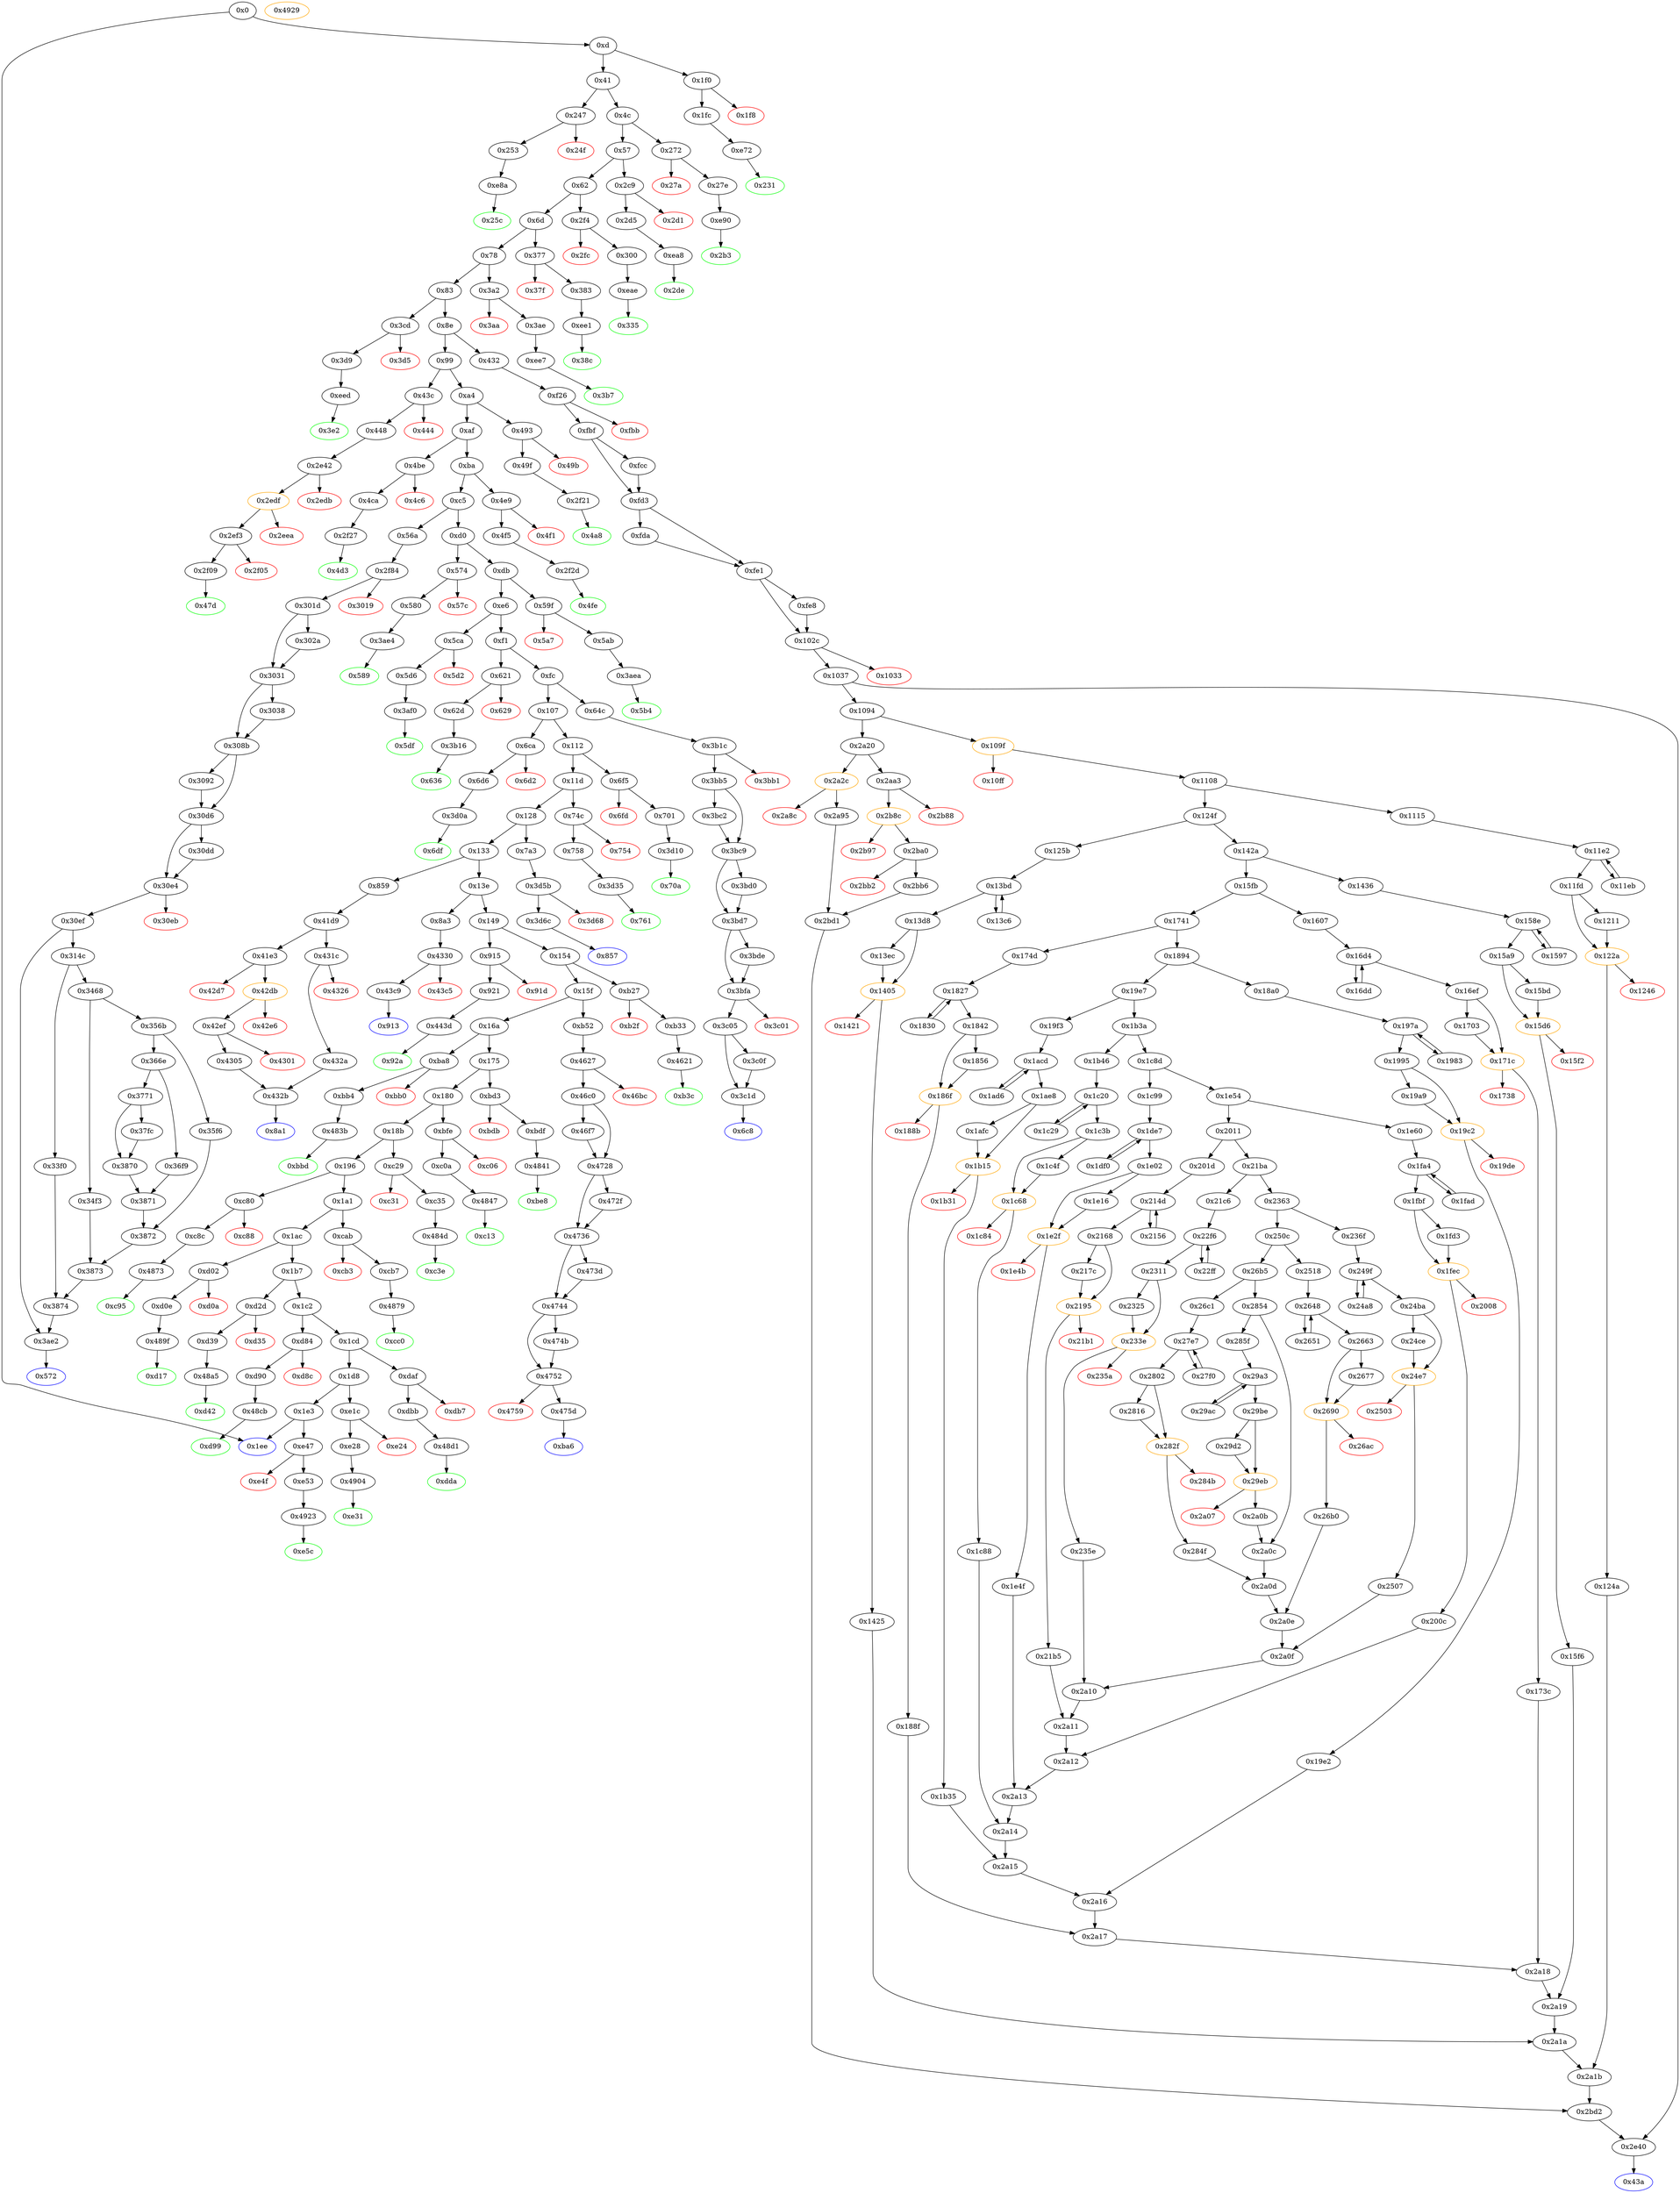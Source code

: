 strict digraph "" {
"0x3ae2" [fillcolor=white, id="0x3ae2", style=filled, tooltip="Block 0x3ae2\n[0x3ae2:0x3ae3]\n---\nPredecessors: [0x30ef, 0x3874]\nSuccessors: [0x572]\n---\n0x3ae2 JUMPDEST\n0x3ae3 JUMP\n---\n0x3ae2: JUMPDEST \n0x3ae3: JUMP 0x572\n---\nEntry stack: [V11, 0x572]\nStack pops: 1\nStack additions: []\nExit stack: [V11]\n\nDef sites:\nV11: {0xd.0x35}\n0x572: {0x56a.0x56b}\n"];
"0x1827" [fillcolor=white, id="0x1827", style=filled, tooltip="Block 0x1827\n[0x1827:0x182f]\n---\nPredecessors: [0x174d, 0x1830]\nSuccessors: [0x1830, 0x1842]\n---\n0x1827 JUMPDEST\n0x1828 DUP4\n0x1829 DUP2\n0x182a LT\n0x182b ISZERO\n0x182c PUSH2 0x1842\n0x182f JUMPI\n---\n0x1827: JUMPDEST \n0x182a: V1464 = LT S0 V1460\n0x182b: V1465 = ISZERO V1464\n0x182c: V1466 = 0x1842\n0x182f: JUMPI 0x1842 V1465\n---\nEntry stack: [V11, 0x43a, V1433, V1443, V1459, V1459, V1462, V1460, V1460, V1459, V1462, S0]\nStack pops: 4\nStack additions: [S3, S2, S1, S0]\nExit stack: [V11, 0x43a, V1433, V1443, V1459, V1459, V1462, V1460, V1460, V1459, V1462, S0]\n\nDef sites:\nV11: {0xd.0x35}\n0x43a: {0x432.0x433}\nV1433: {0x174d.0x1785}\nV1443: {0x174d.0x179b}\nV1459: {0x174d.0x1818}\nV1459: {0x174d.0x1818}\nV1462: {0x174d.0x1820}\nV1460: {0x174d.0x181c}\nV1460: {0x174d.0x181c}\nV1459: {0x174d.0x1818}\nV1462: {0x174d.0x1820}\nS0: {0x1830.0x183b, 0x174d.0x1825}\n"];
"0xd84" [fillcolor=white, id="0xd84", style=filled, tooltip="Block 0xd84\n[0xd84:0xd8b]\n---\nPredecessors: [0x1c2]\nSuccessors: [0xd8c, 0xd90]\n---\n0xd84 JUMPDEST\n0xd85 CALLVALUE\n0xd86 DUP1\n0xd87 ISZERO\n0xd88 PUSH2 0xd90\n0xd8b JUMPI\n---\n0xd84: JUMPDEST \n0xd85: V784 = CALLVALUE\n0xd87: V785 = ISZERO V784\n0xd88: V786 = 0xd90\n0xd8b: JUMPI 0xd90 V785\n---\nEntry stack: [V11]\nStack pops: 0\nStack additions: [V784]\nExit stack: [V11, V784]\n\nDef sites:\nV11: {0xd.0x35}\n"];
"0x29be" [fillcolor=white, id="0x29be", style=filled, tooltip="Block 0x29be\n[0x29be:0x29d1]\n---\nPredecessors: [0x29a3]\nSuccessors: [0x29d2, 0x29eb]\n---\n0x29be JUMPDEST\n0x29bf POP\n0x29c0 POP\n0x29c1 POP\n0x29c2 POP\n0x29c3 SWAP1\n0x29c4 POP\n0x29c5 SWAP1\n0x29c6 DUP2\n0x29c7 ADD\n0x29c8 SWAP1\n0x29c9 PUSH1 0x1f\n0x29cb AND\n0x29cc DUP1\n0x29cd ISZERO\n0x29ce PUSH2 0x29eb\n0x29d1 JUMPI\n---\n0x29be: JUMPDEST \n0x29c7: V2532 = ADD V2519 V2518\n0x29c9: V2533 = 0x1f\n0x29cb: V2534 = AND 0x1f V2519\n0x29cd: V2535 = ISZERO V2534\n0x29ce: V2536 = 0x29eb\n0x29d1: JUMPI 0x29eb V2535\n---\nEntry stack: [V11, 0x43a, V2470, V2502, V2518, V2518, V2521, V2519, V2519, V2518, V2521, S0]\nStack pops: 7\nStack additions: [V2532, V2534]\nExit stack: [V11, 0x43a, V2470, V2502, V2518, V2532, V2534]\n\nDef sites:\nV11: {0xd.0x35}\n0x43a: {0x432.0x433}\nV2470: {0x285f.0x2897}\nV2502: {0x285f.0x2917}\nV2518: {0x285f.0x2994}\nV2518: {0x285f.0x2994}\nV2521: {0x285f.0x299c}\nV2519: {0x285f.0x2998}\nV2519: {0x285f.0x2998}\nV2518: {0x285f.0x2994}\nV2521: {0x285f.0x299c}\nS0: {0x29ac.0x29b7, 0x285f.0x29a1}\n"];
"0x4744" [fillcolor=white, id="0x4744", style=filled, tooltip="Block 0x4744\n[0x4744:0x474a]\n---\nPredecessors: [0x4736, 0x473d]\nSuccessors: [0x474b, 0x4752]\n---\n0x4744 JUMPDEST\n0x4745 DUP1\n0x4746 ISZERO\n0x4747 PUSH2 0x4752\n0x474a JUMPI\n---\n0x4744: JUMPDEST \n0x4746: V4269 = ISZERO S0\n0x4747: V4270 = 0x4752\n0x474a: JUMPI 0x4752 V4269\n---\nEntry stack: [V11, 0xba6, V659, V664, S0]\nStack pops: 1\nStack additions: [S0]\nExit stack: [V11, 0xba6, V659, V664, S0]\n\nDef sites:\nV11: {0xd.0x35}\n0xba6: {0xb52.0xb53}\nV659: {0xb52.0xb76}\nV664: {0xb52.0xb96}\nS0: {0x46c0.0x46f0, 0x473d.0x4743, 0x472f.0x4735, 0x46f7.0x4727}\n"];
"0x1856" [fillcolor=white, id="0x1856", style=filled, tooltip="Block 0x1856\n[0x1856:0x186e]\n---\nPredecessors: [0x1842]\nSuccessors: [0x186f]\n---\n0x1856 DUP1\n0x1857 DUP3\n0x1858 SUB\n0x1859 DUP1\n0x185a MLOAD\n0x185b PUSH1 0x1\n0x185d DUP4\n0x185e PUSH1 0x20\n0x1860 SUB\n0x1861 PUSH2 0x100\n0x1864 EXP\n0x1865 SUB\n0x1866 NOT\n0x1867 AND\n0x1868 DUP2\n0x1869 MSTORE\n0x186a PUSH1 0x20\n0x186c ADD\n0x186d SWAP2\n0x186e POP\n---\n0x1858: V1478 = SUB V1473 V1475\n0x185a: V1479 = M[V1478]\n0x185b: V1480 = 0x1\n0x185e: V1481 = 0x20\n0x1860: V1482 = SUB 0x20 V1475\n0x1861: V1483 = 0x100\n0x1864: V1484 = EXP 0x100 V1482\n0x1865: V1485 = SUB V1484 0x1\n0x1866: V1486 = NOT V1485\n0x1867: V1487 = AND V1486 V1479\n0x1869: M[V1478] = V1487\n0x186a: V1488 = 0x20\n0x186c: V1489 = ADD 0x20 V1478\n---\nEntry stack: [V11, 0x43a, V1433, V1443, V1459, V1473, V1475]\nStack pops: 2\nStack additions: [V1489, S0]\nExit stack: [V11, 0x43a, V1433, V1443, V1459, V1489, V1475]\n\nDef sites:\nV11: {0xd.0x35}\n0x43a: {0x432.0x433}\nV1433: {0x174d.0x1785}\nV1443: {0x174d.0x179b}\nV1459: {0x174d.0x1818}\nV1473: {0x1842.0x184b}\nV1475: {0x1842.0x184f}\n"];
"0xbd3" [fillcolor=white, id="0xbd3", style=filled, tooltip="Block 0xbd3\n[0xbd3:0xbda]\n---\nPredecessors: [0x175]\nSuccessors: [0xbdb, 0xbdf]\n---\n0xbd3 JUMPDEST\n0xbd4 CALLVALUE\n0xbd5 DUP1\n0xbd6 ISZERO\n0xbd7 PUSH2 0xbdf\n0xbda JUMPI\n---\n0xbd3: JUMPDEST \n0xbd4: V681 = CALLVALUE\n0xbd6: V682 = ISZERO V681\n0xbd7: V683 = 0xbdf\n0xbda: JUMPI 0xbdf V682\n---\nEntry stack: [V11]\nStack pops: 0\nStack additions: [V681]\nExit stack: [V11, V681]\n\nDef sites:\nV11: {0xd.0x35}\n"];
"0x30d6" [fillcolor=white, id="0x30d6", style=filled, tooltip="Block 0x30d6\n[0x30d6:0x30dc]\n---\nPredecessors: [0x308b, 0x3092]\nSuccessors: [0x30dd, 0x30e4]\n---\n0x30d6 JUMPDEST\n0x30d7 DUP1\n0x30d8 ISZERO\n0x30d9 PUSH2 0x30e4\n0x30dc JUMPI\n---\n0x30d6: JUMPDEST \n0x30d8: V2971 = ISZERO S0\n0x30d9: V2972 = 0x30e4\n0x30dc: JUMPI 0x30e4 V2971\n---\nEntry stack: [V11, 0x572, S0]\nStack pops: 1\nStack additions: [S0]\nExit stack: [V11, 0x572, S0]\n\nDef sites:\nV11: {0xd.0x35}\n0x572: {0x56a.0x56b}\nS0: {0x3038.0x308a, 0x3092.0x30d5, 0x302a.0x3030, 0x301d.0x3023}\n"];
"0x3bd0" [fillcolor=white, id="0x3bd0", style=filled, tooltip="Block 0x3bd0\n[0x3bd0:0x3bd6]\n---\nPredecessors: [0x3bc9]\nSuccessors: [0x3bd7]\n---\n0x3bd0 POP\n0x3bd1 PUSH1 0x0\n0x3bd3 PUSH1 0x9\n0x3bd5 SLOAD\n0x3bd6 EQ\n---\n0x3bd1: V3620 = 0x0\n0x3bd3: V3621 = 0x9\n0x3bd5: V3622 = S[0x9]\n0x3bd6: V3623 = EQ V3622 0x0\n---\nEntry stack: [V11, 0x6c8, V419, V422, V425, V428, V433, V436, S0]\nStack pops: 1\nStack additions: [V3623]\nExit stack: [V11, 0x6c8, V419, V422, V425, V428, V433, V436, V3623]\n\nDef sites:\nV11: {0xd.0x35}\n0x6c8: {0x64c.0x64d}\nV419: {0x64c.0x670}\nV422: {0x64c.0x67a}\nV425: {0x64c.0x684}\nV428: {0x64c.0x68e}\nV433: {0x64c.0x6ae}\nV436: {0x64c.0x6b8}\nS0: {0x3bc2.0x3bc8, 0x3bb5.0x3bbb}\n"];
"0xe72" [fillcolor=white, id="0xe72", style=filled, tooltip="Block 0xe72\n[0xe72:0xe89]\n---\nPredecessors: [0x1fc]\nSuccessors: [0x231]\n---\n0xe72 JUMPDEST\n0xe73 PUSH1 0x18\n0xe75 PUSH1 0x20\n0xe77 MSTORE\n0xe78 DUP1\n0xe79 PUSH1 0x0\n0xe7b MSTORE\n0xe7c PUSH1 0x40\n0xe7e PUSH1 0x0\n0xe80 SHA3\n0xe81 PUSH1 0x0\n0xe83 SWAP2\n0xe84 POP\n0xe85 SWAP1\n0xe86 POP\n0xe87 SLOAD\n0xe88 DUP2\n0xe89 JUMP\n---\n0xe72: JUMPDEST \n0xe73: V847 = 0x18\n0xe75: V848 = 0x20\n0xe77: M[0x20] = 0x18\n0xe79: V849 = 0x0\n0xe7b: M[0x0] = V143\n0xe7c: V850 = 0x40\n0xe7e: V851 = 0x0\n0xe80: V852 = SHA3 0x0 0x40\n0xe81: V853 = 0x0\n0xe87: V854 = S[V852]\n0xe89: JUMP 0x231\n---\nEntry stack: [V11, 0x231, V143]\nStack pops: 2\nStack additions: [S1, V854]\nExit stack: [V11, 0x231, V854]\n\nDef sites:\nV11: {0xd.0x35}\n0x231: {0x1fc.0x1fe}\nV143: {0x1fc.0x221}\n"];
"0x1094" [fillcolor=white, id="0x1094", style=filled, tooltip="Block 0x1094\n[0x1094:0x109e]\n---\nPredecessors: [0x1037]\nSuccessors: [0x109f, 0x2a20]\n---\n0x1094 PUSH1 0x1\n0x1096 PUSH1 0xf\n0x1098 SLOAD\n0x1099 EQ\n0x109a ISZERO\n0x109b PUSH2 0x2a20\n0x109e JUMPI\n---\n0x1094: V991 = 0x1\n0x1096: V992 = 0xf\n0x1098: V993 = S[0xf]\n0x1099: V994 = EQ V993 0x1\n0x109a: V995 = ISZERO V994\n0x109b: V996 = 0x2a20\n0x109e: JUMPI 0x2a20 V995\n---\nEntry stack: [V11, 0x43a]\nStack pops: 0\nStack additions: []\nExit stack: [V11, 0x43a]\n\nDef sites:\nV11: {0xd.0x35}\n0x43a: {0x432.0x433}\n"];
"0x6c8" [color=blue, fillcolor=white, id="0x6c8", style=filled, tooltip="Block 0x6c8\n[0x6c8:0x6c9]\n---\nPredecessors: [0x3c1d]\nSuccessors: []\n---\n0x6c8 JUMPDEST\n0x6c9 STOP\n---\n0x6c8: JUMPDEST \n0x6c9: STOP \n---\nEntry stack: [V11]\nStack pops: 0\nStack additions: []\nExit stack: [V11]\n\nDef sites:\nV11: {0xd.0x35}\n"];
"0x572" [color=blue, fillcolor=white, id="0x572", style=filled, tooltip="Block 0x572\n[0x572:0x573]\n---\nPredecessors: [0x3ae2]\nSuccessors: []\n---\n0x572 JUMPDEST\n0x573 STOP\n---\n0x572: JUMPDEST \n0x573: STOP \n---\nEntry stack: [V11]\nStack pops: 0\nStack additions: []\nExit stack: [V11]\n\nDef sites:\nV11: {0xd.0x35}\n"];
"0x1b46" [fillcolor=white, id="0x1b46", style=filled, tooltip="Block 0x1b46\n[0x1b46:0x1c1f]\n---\nPredecessors: [0x1b3a]\nSuccessors: [0x1c20]\n---\n0x1b46 PUSH1 0x2\n0x1b48 PUSH1 0x0\n0x1b4a SWAP1\n0x1b4b SLOAD\n0x1b4c SWAP1\n0x1b4d PUSH2 0x100\n0x1b50 EXP\n0x1b51 SWAP1\n0x1b52 DIV\n0x1b53 PUSH20 0xffffffffffffffffffffffffffffffffffffffff\n0x1b68 AND\n0x1b69 PUSH20 0xffffffffffffffffffffffffffffffffffffffff\n0x1b7e AND\n0x1b7f PUSH1 0x12\n0x1b81 SLOAD\n0x1b82 PUSH1 0x40\n0x1b84 MLOAD\n0x1b85 PUSH1 0x24\n0x1b87 ADD\n0x1b88 DUP1\n0x1b89 DUP3\n0x1b8a DUP2\n0x1b8b MSTORE\n0x1b8c PUSH1 0x20\n0x1b8e ADD\n0x1b8f SWAP2\n0x1b90 POP\n0x1b91 POP\n0x1b92 PUSH1 0x40\n0x1b94 MLOAD\n0x1b95 PUSH1 0x20\n0x1b97 DUP2\n0x1b98 DUP4\n0x1b99 SUB\n0x1b9a SUB\n0x1b9b DUP2\n0x1b9c MSTORE\n0x1b9d SWAP1\n0x1b9e PUSH1 0x40\n0x1ba0 MSTORE\n0x1ba1 PUSH32 0x6488cfe800000000000000000000000000000000000000000000000000000000\n0x1bc2 PUSH28 0xffffffffffffffffffffffffffffffffffffffffffffffffffffffff\n0x1bdf NOT\n0x1be0 AND\n0x1be1 PUSH1 0x20\n0x1be3 DUP3\n0x1be4 ADD\n0x1be5 DUP1\n0x1be6 MLOAD\n0x1be7 PUSH28 0xffffffffffffffffffffffffffffffffffffffffffffffffffffffff\n0x1c04 DUP4\n0x1c05 DUP2\n0x1c06 DUP4\n0x1c07 AND\n0x1c08 OR\n0x1c09 DUP4\n0x1c0a MSTORE\n0x1c0b POP\n0x1c0c POP\n0x1c0d POP\n0x1c0e POP\n0x1c0f PUSH1 0x40\n0x1c11 MLOAD\n0x1c12 DUP1\n0x1c13 DUP3\n0x1c14 DUP1\n0x1c15 MLOAD\n0x1c16 SWAP1\n0x1c17 PUSH1 0x20\n0x1c19 ADD\n0x1c1a SWAP1\n0x1c1b DUP1\n0x1c1c DUP4\n0x1c1d DUP4\n0x1c1e PUSH1 0x0\n---\n0x1b46: V1676 = 0x2\n0x1b48: V1677 = 0x0\n0x1b4b: V1678 = S[0x2]\n0x1b4d: V1679 = 0x100\n0x1b50: V1680 = EXP 0x100 0x0\n0x1b52: V1681 = DIV V1678 0x1\n0x1b53: V1682 = 0xffffffffffffffffffffffffffffffffffffffff\n0x1b68: V1683 = AND 0xffffffffffffffffffffffffffffffffffffffff V1681\n0x1b69: V1684 = 0xffffffffffffffffffffffffffffffffffffffff\n0x1b7e: V1685 = AND 0xffffffffffffffffffffffffffffffffffffffff V1683\n0x1b7f: V1686 = 0x12\n0x1b81: V1687 = S[0x12]\n0x1b82: V1688 = 0x40\n0x1b84: V1689 = M[0x40]\n0x1b85: V1690 = 0x24\n0x1b87: V1691 = ADD 0x24 V1689\n0x1b8b: M[V1691] = V1687\n0x1b8c: V1692 = 0x20\n0x1b8e: V1693 = ADD 0x20 V1691\n0x1b92: V1694 = 0x40\n0x1b94: V1695 = M[0x40]\n0x1b95: V1696 = 0x20\n0x1b99: V1697 = SUB V1693 V1695\n0x1b9a: V1698 = SUB V1697 0x20\n0x1b9c: M[V1695] = V1698\n0x1b9e: V1699 = 0x40\n0x1ba0: M[0x40] = V1693\n0x1ba1: V1700 = 0x6488cfe800000000000000000000000000000000000000000000000000000000\n0x1bc2: V1701 = 0xffffffffffffffffffffffffffffffffffffffffffffffffffffffff\n0x1bdf: V1702 = NOT 0xffffffffffffffffffffffffffffffffffffffffffffffffffffffff\n0x1be0: V1703 = AND 0xffffffff00000000000000000000000000000000000000000000000000000000 0x6488cfe800000000000000000000000000000000000000000000000000000000\n0x1be1: V1704 = 0x20\n0x1be4: V1705 = ADD V1695 0x20\n0x1be6: V1706 = M[V1705]\n0x1be7: V1707 = 0xffffffffffffffffffffffffffffffffffffffffffffffffffffffff\n0x1c07: V1708 = AND V1706 0xffffffffffffffffffffffffffffffffffffffffffffffffffffffff\n0x1c08: V1709 = OR V1708 0x6488cfe800000000000000000000000000000000000000000000000000000000\n0x1c0a: M[V1705] = V1709\n0x1c0f: V1710 = 0x40\n0x1c11: V1711 = M[0x40]\n0x1c15: V1712 = M[V1695]\n0x1c17: V1713 = 0x20\n0x1c19: V1714 = ADD 0x20 V1695\n0x1c1e: V1715 = 0x0\n---\nEntry stack: [V11, 0x43a]\nStack pops: 0\nStack additions: [V1685, V1695, V1711, V1711, V1714, V1712, V1712, V1711, V1714, 0x0]\nExit stack: [V11, 0x43a, V1685, V1695, V1711, V1711, V1714, V1712, V1712, V1711, V1714, 0x0]\n\nDef sites:\nV11: {0xd.0x35}\n0x43a: {0x432.0x433}\n"];
"0x3c01" [color=red, fillcolor=white, id="0x3c01", style=filled, tooltip="Block 0x3c01\n[0x3c01:0x3c04]\n---\nPredecessors: [0x3bfa]\nSuccessors: []\n---\n0x3c01 PUSH1 0x0\n0x3c03 DUP1\n0x3c04 REVERT\n---\n0x3c01: V3635 = 0x0\n0x3c04: REVERT 0x0 0x0\n---\nEntry stack: [V11, 0x6c8, V419, V422, V425, V428, V433, V436]\nStack pops: 0\nStack additions: []\nExit stack: [V11, 0x6c8, V419, V422, V425, V428, V433, V436]\n\nDef sites:\nV11: {0xd.0x35}\n0x6c8: {0x64c.0x64d}\nV419: {0x64c.0x670}\nV422: {0x64c.0x67a}\nV425: {0x64c.0x684}\nV428: {0x64c.0x68e}\nV433: {0x64c.0x6ae}\nV436: {0x64c.0x6b8}\n"];
"0x2f84" [fillcolor=white, id="0x2f84", style=filled, tooltip="Block 0x2f84\n[0x2f84:0x3018]\n---\nPredecessors: [0x56a]\nSuccessors: [0x3019, 0x301d]\n---\n0x2f84 JUMPDEST\n0x2f85 CALLER\n0x2f86 PUSH20 0xffffffffffffffffffffffffffffffffffffffff\n0x2f9b AND\n0x2f9c PUSH1 0x1a\n0x2f9e PUSH1 0x0\n0x2fa0 CALLER\n0x2fa1 PUSH20 0xffffffffffffffffffffffffffffffffffffffff\n0x2fb6 AND\n0x2fb7 PUSH20 0xffffffffffffffffffffffffffffffffffffffff\n0x2fcc AND\n0x2fcd DUP2\n0x2fce MSTORE\n0x2fcf PUSH1 0x20\n0x2fd1 ADD\n0x2fd2 SWAP1\n0x2fd3 DUP2\n0x2fd4 MSTORE\n0x2fd5 PUSH1 0x20\n0x2fd7 ADD\n0x2fd8 PUSH1 0x0\n0x2fda SHA3\n0x2fdb PUSH1 0x0\n0x2fdd SWAP1\n0x2fde SLOAD\n0x2fdf SWAP1\n0x2fe0 PUSH2 0x100\n0x2fe3 EXP\n0x2fe4 SWAP1\n0x2fe5 DIV\n0x2fe6 PUSH20 0xffffffffffffffffffffffffffffffffffffffff\n0x2ffb AND\n0x2ffc PUSH20 0xffffffffffffffffffffffffffffffffffffffff\n0x3011 AND\n0x3012 EQ\n0x3013 ISZERO\n0x3014 ISZERO\n0x3015 PUSH2 0x301d\n0x3018 JUMPI\n---\n0x2f84: JUMPDEST \n0x2f85: V2896 = CALLER\n0x2f86: V2897 = 0xffffffffffffffffffffffffffffffffffffffff\n0x2f9b: V2898 = AND 0xffffffffffffffffffffffffffffffffffffffff V2896\n0x2f9c: V2899 = 0x1a\n0x2f9e: V2900 = 0x0\n0x2fa0: V2901 = CALLER\n0x2fa1: V2902 = 0xffffffffffffffffffffffffffffffffffffffff\n0x2fb6: V2903 = AND 0xffffffffffffffffffffffffffffffffffffffff V2901\n0x2fb7: V2904 = 0xffffffffffffffffffffffffffffffffffffffff\n0x2fcc: V2905 = AND 0xffffffffffffffffffffffffffffffffffffffff V2903\n0x2fce: M[0x0] = V2905\n0x2fcf: V2906 = 0x20\n0x2fd1: V2907 = ADD 0x20 0x0\n0x2fd4: M[0x20] = 0x1a\n0x2fd5: V2908 = 0x20\n0x2fd7: V2909 = ADD 0x20 0x20\n0x2fd8: V2910 = 0x0\n0x2fda: V2911 = SHA3 0x0 0x40\n0x2fdb: V2912 = 0x0\n0x2fde: V2913 = S[V2911]\n0x2fe0: V2914 = 0x100\n0x2fe3: V2915 = EXP 0x100 0x0\n0x2fe5: V2916 = DIV V2913 0x1\n0x2fe6: V2917 = 0xffffffffffffffffffffffffffffffffffffffff\n0x2ffb: V2918 = AND 0xffffffffffffffffffffffffffffffffffffffff V2916\n0x2ffc: V2919 = 0xffffffffffffffffffffffffffffffffffffffff\n0x3011: V2920 = AND 0xffffffffffffffffffffffffffffffffffffffff V2918\n0x3012: V2921 = EQ V2920 V2898\n0x3013: V2922 = ISZERO V2921\n0x3014: V2923 = ISZERO V2922\n0x3015: V2924 = 0x301d\n0x3018: JUMPI 0x301d V2923\n---\nEntry stack: [V11, 0x572]\nStack pops: 0\nStack additions: []\nExit stack: [V11, 0x572]\n\nDef sites:\nV11: {0xd.0x35}\n0x572: {0x56a.0x56b}\n"];
"0x15d6" [color=orange, fillcolor=white, id="0x15d6", style=filled, tooltip="Block 0x15d6\n[0x15d6:0x15f1]\n---\nPredecessors: [0x15a9, 0x15bd]\nSuccessors: [0x15f2, 0x15f6]\n---\n0x15d6 JUMPDEST\n0x15d7 POP\n0x15d8 SWAP2\n0x15d9 POP\n0x15da POP\n0x15db PUSH1 0x0\n0x15dd PUSH1 0x40\n0x15df MLOAD\n0x15e0 DUP1\n0x15e1 DUP4\n0x15e2 SUB\n0x15e3 DUP2\n0x15e4 PUSH1 0x0\n0x15e6 DUP7\n0x15e7 GAS\n0x15e8 CALL\n0x15e9 SWAP2\n0x15ea POP\n0x15eb POP\n0x15ec ISZERO\n0x15ed ISZERO\n0x15ee PUSH2 0x15f6\n0x15f1 JUMPI\n---\n0x15d6: JUMPDEST \n0x15db: V1326 = 0x0\n0x15dd: V1327 = 0x40\n0x15df: V1328 = M[0x40]\n0x15e2: V1329 = SUB S1 V1328\n0x15e4: V1330 = 0x0\n0x15e7: V1331 = GAS\n0x15e8: V1332 = CALL V1331 V1239 0x0 V1328 V1329 V1328 0x0\n0x15ec: V1333 = ISZERO V1332\n0x15ed: V1334 = ISZERO V1333\n0x15ee: V1335 = 0x15f6\n0x15f1: JUMPI 0x15f6 V1334\n---\nEntry stack: [V11, 0x43a, V1239, V1279, V1295, S1, V1311]\nStack pops: 5\nStack additions: []\nExit stack: [V11, 0x43a]\n\nDef sites:\nV11: {0xd.0x35}\n0x43a: {0x432.0x433}\nV1239: {0x1436.0x146e}\nV1279: {0x1436.0x1502}\nV1295: {0x1436.0x157f}\nS1: {0x15a9.0x15b2, 0x15bd.0x15d3}\nV1311: {0x15a9.0x15b6}\n"];
"0x4c6" [color=red, fillcolor=white, id="0x4c6", style=filled, tooltip="Block 0x4c6\n[0x4c6:0x4c9]\n---\nPredecessors: [0x4be]\nSuccessors: []\n---\n0x4c6 PUSH1 0x0\n0x4c8 DUP1\n0x4c9 REVERT\n---\n0x4c6: V315 = 0x0\n0x4c9: REVERT 0x0 0x0\n---\nEntry stack: [V11, V312]\nStack pops: 0\nStack additions: []\nExit stack: [V11, V312]\n\nDef sites:\nV11: {0xd.0x35}\nV312: {0x4be.0x4bf}\n"];
"0x19e7" [fillcolor=white, id="0x19e7", style=filled, tooltip="Block 0x19e7\n[0x19e7:0x19f2]\n---\nPredecessors: [0x1894]\nSuccessors: [0x19f3, 0x1b3a]\n---\n0x19e7 JUMPDEST\n0x19e8 PUSH1 0x7\n0x19ea PUSH1 0x10\n0x19ec SLOAD\n0x19ed EQ\n0x19ee ISZERO\n0x19ef PUSH2 0x1b3a\n0x19f2 JUMPI\n---\n0x19e7: JUMPDEST \n0x19e8: V1586 = 0x7\n0x19ea: V1587 = 0x10\n0x19ec: V1588 = S[0x10]\n0x19ed: V1589 = EQ V1588 0x7\n0x19ee: V1590 = ISZERO V1589\n0x19ef: V1591 = 0x1b3a\n0x19f2: JUMPI 0x1b3a V1590\n---\nEntry stack: [V11, 0x43a]\nStack pops: 0\nStack additions: []\nExit stack: [V11, 0x43a]\n\nDef sites:\nV11: {0xd.0x35}\n0x43a: {0x432.0x433}\n"];
"0xfe8" [fillcolor=white, id="0xfe8", style=filled, tooltip="Block 0xfe8\n[0xfe8:0x102b]\n---\nPredecessors: [0xfe1]\nSuccessors: [0x102c]\n---\n0xfe8 POP\n0xfe9 PUSH1 0x0\n0xfeb PUSH1 0x19\n0xfed PUSH1 0x0\n0xfef CALLER\n0xff0 PUSH20 0xffffffffffffffffffffffffffffffffffffffff\n0x1005 AND\n0x1006 PUSH20 0xffffffffffffffffffffffffffffffffffffffff\n0x101b AND\n0x101c DUP2\n0x101d MSTORE\n0x101e PUSH1 0x20\n0x1020 ADD\n0x1021 SWAP1\n0x1022 DUP2\n0x1023 MSTORE\n0x1024 PUSH1 0x20\n0x1026 ADD\n0x1027 PUSH1 0x0\n0x1029 SHA3\n0x102a SLOAD\n0x102b EQ\n---\n0xfe9: V946 = 0x0\n0xfeb: V947 = 0x19\n0xfed: V948 = 0x0\n0xfef: V949 = CALLER\n0xff0: V950 = 0xffffffffffffffffffffffffffffffffffffffff\n0x1005: V951 = AND 0xffffffffffffffffffffffffffffffffffffffff V949\n0x1006: V952 = 0xffffffffffffffffffffffffffffffffffffffff\n0x101b: V953 = AND 0xffffffffffffffffffffffffffffffffffffffff V951\n0x101d: M[0x0] = V953\n0x101e: V954 = 0x20\n0x1020: V955 = ADD 0x20 0x0\n0x1023: M[0x20] = 0x19\n0x1024: V956 = 0x20\n0x1026: V957 = ADD 0x20 0x20\n0x1027: V958 = 0x0\n0x1029: V959 = SHA3 0x0 0x40\n0x102a: V960 = S[V959]\n0x102b: V961 = EQ V960 0x0\n---\nEntry stack: [V11, 0x43a, S0]\nStack pops: 1\nStack additions: [V961]\nExit stack: [V11, 0x43a, V961]\n\nDef sites:\nV11: {0xd.0x35}\n0x43a: {0x432.0x433}\nS0: {0xfda.0xfe0, 0xfcc.0xfd2, 0xfbf.0xfc5}\n"];
"0x34f3" [fillcolor=white, id="0x34f3", style=filled, tooltip="Block 0x34f3\n[0x34f3:0x356a]\n---\nPredecessors: [0x3468]\nSuccessors: [0x3873]\n---\n0x34f3 PUSH1 0x0\n0x34f5 DUP1\n0x34f6 SWAP1\n0x34f7 SLOAD\n0x34f8 SWAP1\n0x34f9 PUSH2 0x100\n0x34fc EXP\n0x34fd SWAP1\n0x34fe DIV\n0x34ff PUSH20 0xffffffffffffffffffffffffffffffffffffffff\n0x3514 AND\n0x3515 PUSH1 0x1b\n0x3517 PUSH1 0x0\n0x3519 PUSH1 0x2\n0x351b DUP2\n0x351c MSTORE\n0x351d PUSH1 0x20\n0x351f ADD\n0x3520 SWAP1\n0x3521 DUP2\n0x3522 MSTORE\n0x3523 PUSH1 0x20\n0x3525 ADD\n0x3526 PUSH1 0x0\n0x3528 SHA3\n0x3529 PUSH1 0x0\n0x352b PUSH2 0x100\n0x352e EXP\n0x352f DUP2\n0x3530 SLOAD\n0x3531 DUP2\n0x3532 PUSH20 0xffffffffffffffffffffffffffffffffffffffff\n0x3547 MUL\n0x3548 NOT\n0x3549 AND\n0x354a SWAP1\n0x354b DUP4\n0x354c PUSH20 0xffffffffffffffffffffffffffffffffffffffff\n0x3561 AND\n0x3562 MUL\n0x3563 OR\n0x3564 SWAP1\n0x3565 SSTORE\n0x3566 POP\n0x3567 PUSH2 0x3873\n0x356a JUMP\n---\n0x34f3: V3207 = 0x0\n0x34f7: V3208 = S[0x0]\n0x34f9: V3209 = 0x100\n0x34fc: V3210 = EXP 0x100 0x0\n0x34fe: V3211 = DIV V3208 0x1\n0x34ff: V3212 = 0xffffffffffffffffffffffffffffffffffffffff\n0x3514: V3213 = AND 0xffffffffffffffffffffffffffffffffffffffff V3211\n0x3515: V3214 = 0x1b\n0x3517: V3215 = 0x0\n0x3519: V3216 = 0x2\n0x351c: M[0x0] = 0x2\n0x351d: V3217 = 0x20\n0x351f: V3218 = ADD 0x20 0x0\n0x3522: M[0x20] = 0x1b\n0x3523: V3219 = 0x20\n0x3525: V3220 = ADD 0x20 0x20\n0x3526: V3221 = 0x0\n0x3528: V3222 = SHA3 0x0 0x40\n0x3529: V3223 = 0x0\n0x352b: V3224 = 0x100\n0x352e: V3225 = EXP 0x100 0x0\n0x3530: V3226 = S[V3222]\n0x3532: V3227 = 0xffffffffffffffffffffffffffffffffffffffff\n0x3547: V3228 = MUL 0xffffffffffffffffffffffffffffffffffffffff 0x1\n0x3548: V3229 = NOT 0xffffffffffffffffffffffffffffffffffffffff\n0x3549: V3230 = AND 0xffffffffffffffffffffffff0000000000000000000000000000000000000000 V3226\n0x354c: V3231 = 0xffffffffffffffffffffffffffffffffffffffff\n0x3561: V3232 = AND 0xffffffffffffffffffffffffffffffffffffffff V3213\n0x3562: V3233 = MUL V3232 0x1\n0x3563: V3234 = OR V3233 V3230\n0x3565: S[V3222] = V3234\n0x3567: V3235 = 0x3873\n0x356a: JUMP 0x3873\n---\nEntry stack: [V11, 0x572]\nStack pops: 0\nStack additions: []\nExit stack: [V11, 0x572]\n\nDef sites:\nV11: {0xd.0x35}\n0x572: {0x56a.0x56b}\n"];
"0x8e" [fillcolor=white, id="0x8e", style=filled, tooltip="Block 0x8e\n[0x8e:0x98]\n---\nPredecessors: [0x83]\nSuccessors: [0x99, 0x432]\n---\n0x8e DUP1\n0x8f PUSH4 0x3abc607e\n0x94 EQ\n0x95 PUSH2 0x432\n0x98 JUMPI\n---\n0x8f: V36 = 0x3abc607e\n0x94: V37 = EQ 0x3abc607e V11\n0x95: V38 = 0x432\n0x98: JUMPI 0x432 V37\n---\nEntry stack: [V11]\nStack pops: 1\nStack additions: [S0]\nExit stack: [V11]\n\nDef sites:\nV11: {0xd.0x35}\n"];
"0x1425" [fillcolor=white, id="0x1425", style=filled, tooltip="Block 0x1425\n[0x1425:0x1429]\n---\nPredecessors: [0x1405]\nSuccessors: [0x2a1a]\n---\n0x1425 JUMPDEST\n0x1426 PUSH2 0x2a1a\n0x1429 JUMP\n---\n0x1425: JUMPDEST \n0x1426: V1223 = 0x2a1a\n0x1429: JUMP 0x2a1a\n---\nEntry stack: [V11, 0x43a]\nStack pops: 0\nStack additions: []\nExit stack: [V11, 0x43a]\n\nDef sites:\nV11: {0xd.0x35}\n0x43a: {0x432.0x433}\n"];
"0x3af0" [fillcolor=white, id="0x3af0", style=filled, tooltip="Block 0x3af0\n[0x3af0:0x3b15]\n---\nPredecessors: [0x5d6]\nSuccessors: [0x5df]\n---\n0x3af0 JUMPDEST\n0x3af1 PUSH1 0x1\n0x3af3 PUSH1 0x0\n0x3af5 SWAP1\n0x3af6 SLOAD\n0x3af7 SWAP1\n0x3af8 PUSH2 0x100\n0x3afb EXP\n0x3afc SWAP1\n0x3afd DIV\n0x3afe PUSH20 0xffffffffffffffffffffffffffffffffffffffff\n0x3b13 AND\n0x3b14 DUP2\n0x3b15 JUMP\n---\n0x3af0: JUMPDEST \n0x3af1: V3568 = 0x1\n0x3af3: V3569 = 0x0\n0x3af6: V3570 = S[0x1]\n0x3af8: V3571 = 0x100\n0x3afb: V3572 = EXP 0x100 0x0\n0x3afd: V3573 = DIV V3570 0x1\n0x3afe: V3574 = 0xffffffffffffffffffffffffffffffffffffffff\n0x3b13: V3575 = AND 0xffffffffffffffffffffffffffffffffffffffff V3573\n0x3b15: JUMP 0x5df\n---\nEntry stack: [V11, 0x5df]\nStack pops: 1\nStack additions: [S0, V3575]\nExit stack: [V11, 0x5df, V3575]\n\nDef sites:\nV11: {0xd.0x35}\n0x5df: {0x5d6.0x5d8}\n"];
"0xaf" [fillcolor=white, id="0xaf", style=filled, tooltip="Block 0xaf\n[0xaf:0xb9]\n---\nPredecessors: [0xa4]\nSuccessors: [0xba, 0x4be]\n---\n0xaf DUP1\n0xb0 PUSH4 0x4df7e3d0\n0xb5 EQ\n0xb6 PUSH2 0x4be\n0xb9 JUMPI\n---\n0xb0: V45 = 0x4df7e3d0\n0xb5: V46 = EQ 0x4df7e3d0 V11\n0xb6: V47 = 0x4be\n0xb9: JUMPI 0x4be V46\n---\nEntry stack: [V11]\nStack pops: 1\nStack additions: [S0]\nExit stack: [V11]\n\nDef sites:\nV11: {0xd.0x35}\n"];
"0x489f" [fillcolor=white, id="0x489f", style=filled, tooltip="Block 0x489f\n[0x489f:0x48a4]\n---\nPredecessors: [0xd0e]\nSuccessors: [0xd17]\n---\n0x489f JUMPDEST\n0x48a0 PUSH1 0x17\n0x48a2 SLOAD\n0x48a3 DUP2\n0x48a4 JUMP\n---\n0x489f: JUMPDEST \n0x48a0: V4349 = 0x17\n0x48a2: V4350 = S[0x17]\n0x48a4: JUMP 0xd17\n---\nEntry stack: [V11, 0xd17]\nStack pops: 1\nStack additions: [S0, V4350]\nExit stack: [V11, 0xd17, V4350]\n\nDef sites:\nV11: {0xd.0x35}\n0xd17: {0xd0e.0xd10}\n"];
"0xd42" [color=green, fillcolor=white, id="0xd42", style=filled, tooltip="Block 0xd42\n[0xd42:0xd83]\n---\nPredecessors: [0x48a5]\nSuccessors: []\n---\n0xd42 JUMPDEST\n0xd43 PUSH1 0x40\n0xd45 MLOAD\n0xd46 DUP1\n0xd47 DUP3\n0xd48 PUSH20 0xffffffffffffffffffffffffffffffffffffffff\n0xd5d AND\n0xd5e PUSH20 0xffffffffffffffffffffffffffffffffffffffff\n0xd73 AND\n0xd74 DUP2\n0xd75 MSTORE\n0xd76 PUSH1 0x20\n0xd78 ADD\n0xd79 SWAP2\n0xd7a POP\n0xd7b POP\n0xd7c PUSH1 0x40\n0xd7e MLOAD\n0xd7f DUP1\n0xd80 SWAP2\n0xd81 SUB\n0xd82 SWAP1\n0xd83 RETURN\n---\n0xd42: JUMPDEST \n0xd43: V773 = 0x40\n0xd45: V774 = M[0x40]\n0xd48: V775 = 0xffffffffffffffffffffffffffffffffffffffff\n0xd5d: V776 = AND 0xffffffffffffffffffffffffffffffffffffffff V4358\n0xd5e: V777 = 0xffffffffffffffffffffffffffffffffffffffff\n0xd73: V778 = AND 0xffffffffffffffffffffffffffffffffffffffff V776\n0xd75: M[V774] = V778\n0xd76: V779 = 0x20\n0xd78: V780 = ADD 0x20 V774\n0xd7c: V781 = 0x40\n0xd7e: V782 = M[0x40]\n0xd81: V783 = SUB V780 V782\n0xd83: RETURN V782 V783\n---\nEntry stack: [V11, 0xd42, V4358]\nStack pops: 1\nStack additions: []\nExit stack: [V11, 0xd42]\n\nDef sites:\nV11: {0xd.0x35}\n0xd42: {0xd39.0xd3b}\nV4358: {0x48a5.0x48c8}\n"];
"0xc06" [color=red, fillcolor=white, id="0xc06", style=filled, tooltip="Block 0xc06\n[0xc06:0xc09]\n---\nPredecessors: [0xbfe]\nSuccessors: []\n---\n0xc06 PUSH1 0x0\n0xc08 DUP1\n0xc09 REVERT\n---\n0xc06: V697 = 0x0\n0xc09: REVERT 0x0 0x0\n---\nEntry stack: [V11, V694]\nStack pops: 0\nStack additions: []\nExit stack: [V11, V694]\n\nDef sites:\nV11: {0xd.0x35}\nV694: {0xbfe.0xbff}\n"];
"0xba6" [color=blue, fillcolor=white, id="0xba6", style=filled, tooltip="Block 0xba6\n[0xba6:0xba7]\n---\nPredecessors: [0x475d]\nSuccessors: []\n---\n0xba6 JUMPDEST\n0xba7 STOP\n---\n0xba6: JUMPDEST \n0xba7: STOP \n---\nEntry stack: [V11]\nStack pops: 0\nStack additions: []\nExit stack: [V11]\n\nDef sites:\nV11: {0xd.0x35}\n"];
"0x2b97" [color=red, fillcolor=white, id="0x2b97", style=filled, tooltip="Block 0x2b97\n[0x2b97:0x2b9f]\n---\nPredecessors: [0x2b8c]\nSuccessors: []\n---\n0x2b97 RETURNDATASIZE\n0x2b98 PUSH1 0x0\n0x2b9a DUP1\n0x2b9b RETURNDATACOPY\n0x2b9c RETURNDATASIZE\n0x2b9d PUSH1 0x0\n0x2b9f REVERT\n---\n0x2b97: V2651 = RETURNDATASIZE\n0x2b98: V2652 = 0x0\n0x2b9b: RETURNDATACOPY 0x0 0x0 V2651\n0x2b9c: V2653 = RETURNDATASIZE\n0x2b9d: V2654 = 0x0\n0x2b9f: REVERT 0x0 V2653\n---\nEntry stack: [V11, 0x43a, V2608, 0xa9059cbb, V2635, V2648]\nStack pops: 0\nStack additions: []\nExit stack: [V11, 0x43a, V2608, 0xa9059cbb, V2635, V2648]\n\nDef sites:\nV11: {0xd.0x35}\n0x43a: {0x432.0x433}\nV2608: {0x2aa3.0x2adc}\n0xa9059cbb: {0x2aa3.0x2add}\nV2635: {0x2aa3.0x2b6e}\nV2648: {0x2b8c.0x2b90}\n"];
"0x8a1" [color=blue, fillcolor=white, id="0x8a1", style=filled, tooltip="Block 0x8a1\n[0x8a1:0x8a2]\n---\nPredecessors: [0x432b]\nSuccessors: []\n---\n0x8a1 JUMPDEST\n0x8a2 STOP\n---\n0x8a1: JUMPDEST \n0x8a2: STOP \n---\nEntry stack: [V11]\nStack pops: 0\nStack additions: []\nExit stack: [V11]\n\nDef sites:\nV11: {0xd.0x35}\n"];
"0x57c" [color=red, fillcolor=white, id="0x57c", style=filled, tooltip="Block 0x57c\n[0x57c:0x57f]\n---\nPredecessors: [0x574]\nSuccessors: []\n---\n0x57c PUSH1 0x0\n0x57e DUP1\n0x57f REVERT\n---\n0x57c: V359 = 0x0\n0x57f: REVERT 0x0 0x0\n---\nEntry stack: [V11, V356]\nStack pops: 0\nStack additions: []\nExit stack: [V11, V356]\n\nDef sites:\nV11: {0xd.0x35}\nV356: {0x574.0x575}\n"];
"0x142a" [fillcolor=white, id="0x142a", style=filled, tooltip="Block 0x142a\n[0x142a:0x1435]\n---\nPredecessors: [0x124f]\nSuccessors: [0x1436, 0x15fb]\n---\n0x142a JUMPDEST\n0x142b PUSH1 0x3\n0x142d PUSH1 0x10\n0x142f SLOAD\n0x1430 EQ\n0x1431 ISZERO\n0x1432 PUSH2 0x15fb\n0x1435 JUMPI\n---\n0x142a: JUMPDEST \n0x142b: V1224 = 0x3\n0x142d: V1225 = 0x10\n0x142f: V1226 = S[0x10]\n0x1430: V1227 = EQ V1226 0x3\n0x1431: V1228 = ISZERO V1227\n0x1432: V1229 = 0x15fb\n0x1435: JUMPI 0x15fb V1228\n---\nEntry stack: [V11, 0x43a]\nStack pops: 0\nStack additions: []\nExit stack: [V11, 0x43a]\n\nDef sites:\nV11: {0xd.0x35}\n0x43a: {0x432.0x433}\n"];
"0xfe1" [fillcolor=white, id="0xfe1", style=filled, tooltip="Block 0xfe1\n[0xfe1:0xfe7]\n---\nPredecessors: [0xfd3, 0xfda]\nSuccessors: [0xfe8, 0x102c]\n---\n0xfe1 JUMPDEST\n0xfe2 DUP1\n0xfe3 ISZERO\n0xfe4 PUSH2 0x102c\n0xfe7 JUMPI\n---\n0xfe1: JUMPDEST \n0xfe3: V944 = ISZERO S0\n0xfe4: V945 = 0x102c\n0xfe7: JUMPI 0x102c V944\n---\nEntry stack: [V11, 0x43a, S0]\nStack pops: 1\nStack additions: [S0]\nExit stack: [V11, 0x43a, S0]\n\nDef sites:\nV11: {0xd.0x35}\n0x43a: {0x432.0x433}\nS0: {0xfda.0xfe0, 0xfcc.0xfd2, 0xfbf.0xfc5}\n"];
"0x2a16" [fillcolor=white, id="0x2a16", style=filled, tooltip="Block 0x2a16\n[0x2a16:0x2a16]\n---\nPredecessors: [0x19e2, 0x2a15]\nSuccessors: [0x2a17]\n---\n0x2a16 JUMPDEST\n---\n0x2a16: JUMPDEST \n---\nEntry stack: [V11, 0x43a]\nStack pops: 0\nStack additions: []\nExit stack: [V11, 0x43a]\n\nDef sites:\nV11: {0xd.0x35}\n0x43a: {0x432.0x433}\n"];
"0x29a3" [fillcolor=white, id="0x29a3", style=filled, tooltip="Block 0x29a3\n[0x29a3:0x29ab]\n---\nPredecessors: [0x285f, 0x29ac]\nSuccessors: [0x29ac, 0x29be]\n---\n0x29a3 JUMPDEST\n0x29a4 DUP4\n0x29a5 DUP2\n0x29a6 LT\n0x29a7 ISZERO\n0x29a8 PUSH2 0x29be\n0x29ab JUMPI\n---\n0x29a3: JUMPDEST \n0x29a6: V2523 = LT S0 V2519\n0x29a7: V2524 = ISZERO V2523\n0x29a8: V2525 = 0x29be\n0x29ab: JUMPI 0x29be V2524\n---\nEntry stack: [V11, 0x43a, V2470, V2502, V2518, V2518, V2521, V2519, V2519, V2518, V2521, S0]\nStack pops: 4\nStack additions: [S3, S2, S1, S0]\nExit stack: [V11, 0x43a, V2470, V2502, V2518, V2518, V2521, V2519, V2519, V2518, V2521, S0]\n\nDef sites:\nV11: {0xd.0x35}\n0x43a: {0x432.0x433}\nV2470: {0x285f.0x2897}\nV2502: {0x285f.0x2917}\nV2518: {0x285f.0x2994}\nV2518: {0x285f.0x2994}\nV2521: {0x285f.0x299c}\nV2519: {0x285f.0x2998}\nV2519: {0x285f.0x2998}\nV2518: {0x285f.0x2994}\nV2521: {0x285f.0x299c}\nS0: {0x29ac.0x29b7, 0x285f.0x29a1}\n"];
"0x1b15" [color=orange, fillcolor=white, id="0x1b15", style=filled, tooltip="Block 0x1b15\n[0x1b15:0x1b30]\n---\nPredecessors: [0x1ae8, 0x1afc]\nSuccessors: [0x1b31, 0x1b35]\n---\n0x1b15 JUMPDEST\n0x1b16 POP\n0x1b17 SWAP2\n0x1b18 POP\n0x1b19 POP\n0x1b1a PUSH1 0x0\n0x1b1c PUSH1 0x40\n0x1b1e MLOAD\n0x1b1f DUP1\n0x1b20 DUP4\n0x1b21 SUB\n0x1b22 DUP2\n0x1b23 PUSH1 0x0\n0x1b25 DUP7\n0x1b26 GAS\n0x1b27 CALL\n0x1b28 SWAP2\n0x1b29 POP\n0x1b2a POP\n0x1b2b ISZERO\n0x1b2c ISZERO\n0x1b2d PUSH2 0x1b35\n0x1b30 JUMPI\n---\n0x1b15: JUMPDEST \n0x1b1a: V1658 = 0x0\n0x1b1c: V1659 = 0x40\n0x1b1e: V1660 = M[0x40]\n0x1b21: V1661 = SUB S1 V1660\n0x1b23: V1662 = 0x0\n0x1b26: V1663 = GAS\n0x1b27: V1664 = CALL V1663 V1601 0x0 V1660 V1661 V1660 0x0\n0x1b2b: V1665 = ISZERO V1664\n0x1b2c: V1666 = ISZERO V1665\n0x1b2d: V1667 = 0x1b35\n0x1b30: JUMPI 0x1b35 V1666\n---\nEntry stack: [V11, 0x43a, V1601, V1611, V1627, S1, V1643]\nStack pops: 5\nStack additions: []\nExit stack: [V11, 0x43a]\n\nDef sites:\nV11: {0xd.0x35}\n0x43a: {0x432.0x433}\nV1601: {0x19f3.0x1a2b}\nV1611: {0x19f3.0x1a41}\nV1627: {0x19f3.0x1abe}\nS1: {0x1ae8.0x1af1, 0x1afc.0x1b12}\nV1643: {0x1ae8.0x1af5}\n"];
"0x4d3" [color=green, fillcolor=white, id="0x4d3", style=filled, tooltip="Block 0x4d3\n[0x4d3:0x4e8]\n---\nPredecessors: [0x2f27]\nSuccessors: []\n---\n0x4d3 JUMPDEST\n0x4d4 PUSH1 0x40\n0x4d6 MLOAD\n0x4d7 DUP1\n0x4d8 DUP3\n0x4d9 DUP2\n0x4da MSTORE\n0x4db PUSH1 0x20\n0x4dd ADD\n0x4de SWAP2\n0x4df POP\n0x4e0 POP\n0x4e1 PUSH1 0x40\n0x4e3 MLOAD\n0x4e4 DUP1\n0x4e5 SWAP2\n0x4e6 SUB\n0x4e7 SWAP1\n0x4e8 RETURN\n---\n0x4d3: JUMPDEST \n0x4d4: V318 = 0x40\n0x4d6: V319 = M[0x40]\n0x4da: M[V319] = V2871\n0x4db: V320 = 0x20\n0x4dd: V321 = ADD 0x20 V319\n0x4e1: V322 = 0x40\n0x4e3: V323 = M[0x40]\n0x4e6: V324 = SUB V321 V323\n0x4e8: RETURN V323 V324\n---\nEntry stack: [V11, 0x4d3, V2871]\nStack pops: 1\nStack additions: []\nExit stack: [V11, 0x4d3]\n\nDef sites:\nV11: {0xd.0x35}\n0x4d3: {0x4ca.0x4cc}\nV2871: {0x2f27.0x2f2a}\n"];
"0x62d" [fillcolor=white, id="0x62d", style=filled, tooltip="Block 0x62d\n[0x62d:0x635]\n---\nPredecessors: [0x621]\nSuccessors: [0x3b16]\n---\n0x62d JUMPDEST\n0x62e POP\n0x62f PUSH2 0x636\n0x632 PUSH2 0x3b16\n0x635 JUMP\n---\n0x62d: JUMPDEST \n0x62f: V403 = 0x636\n0x632: V404 = 0x3b16\n0x635: JUMP 0x3b16\n---\nEntry stack: [V11, V399]\nStack pops: 1\nStack additions: [0x636]\nExit stack: [V11, 0x636]\n\nDef sites:\nV11: {0xd.0x35}\nV399: {0x621.0x622}\n"];
"0x35f6" [fillcolor=white, id="0x35f6", style=filled, tooltip="Block 0x35f6\n[0x35f6:0x366d]\n---\nPredecessors: [0x356b]\nSuccessors: [0x3872]\n---\n0x35f6 PUSH1 0x0\n0x35f8 DUP1\n0x35f9 SWAP1\n0x35fa SLOAD\n0x35fb SWAP1\n0x35fc PUSH2 0x100\n0x35ff EXP\n0x3600 SWAP1\n0x3601 DIV\n0x3602 PUSH20 0xffffffffffffffffffffffffffffffffffffffff\n0x3617 AND\n0x3618 PUSH1 0x1b\n0x361a PUSH1 0x0\n0x361c PUSH1 0x3\n0x361e DUP2\n0x361f MSTORE\n0x3620 PUSH1 0x20\n0x3622 ADD\n0x3623 SWAP1\n0x3624 DUP2\n0x3625 MSTORE\n0x3626 PUSH1 0x20\n0x3628 ADD\n0x3629 PUSH1 0x0\n0x362b SHA3\n0x362c PUSH1 0x0\n0x362e PUSH2 0x100\n0x3631 EXP\n0x3632 DUP2\n0x3633 SLOAD\n0x3634 DUP2\n0x3635 PUSH20 0xffffffffffffffffffffffffffffffffffffffff\n0x364a MUL\n0x364b NOT\n0x364c AND\n0x364d SWAP1\n0x364e DUP4\n0x364f PUSH20 0xffffffffffffffffffffffffffffffffffffffff\n0x3664 AND\n0x3665 MUL\n0x3666 OR\n0x3667 SWAP1\n0x3668 SSTORE\n0x3669 POP\n0x366a PUSH2 0x3872\n0x366d JUMP\n---\n0x35f6: V3267 = 0x0\n0x35fa: V3268 = S[0x0]\n0x35fc: V3269 = 0x100\n0x35ff: V3270 = EXP 0x100 0x0\n0x3601: V3271 = DIV V3268 0x1\n0x3602: V3272 = 0xffffffffffffffffffffffffffffffffffffffff\n0x3617: V3273 = AND 0xffffffffffffffffffffffffffffffffffffffff V3271\n0x3618: V3274 = 0x1b\n0x361a: V3275 = 0x0\n0x361c: V3276 = 0x3\n0x361f: M[0x0] = 0x3\n0x3620: V3277 = 0x20\n0x3622: V3278 = ADD 0x20 0x0\n0x3625: M[0x20] = 0x1b\n0x3626: V3279 = 0x20\n0x3628: V3280 = ADD 0x20 0x20\n0x3629: V3281 = 0x0\n0x362b: V3282 = SHA3 0x0 0x40\n0x362c: V3283 = 0x0\n0x362e: V3284 = 0x100\n0x3631: V3285 = EXP 0x100 0x0\n0x3633: V3286 = S[V3282]\n0x3635: V3287 = 0xffffffffffffffffffffffffffffffffffffffff\n0x364a: V3288 = MUL 0xffffffffffffffffffffffffffffffffffffffff 0x1\n0x364b: V3289 = NOT 0xffffffffffffffffffffffffffffffffffffffff\n0x364c: V3290 = AND 0xffffffffffffffffffffffff0000000000000000000000000000000000000000 V3286\n0x364f: V3291 = 0xffffffffffffffffffffffffffffffffffffffff\n0x3664: V3292 = AND 0xffffffffffffffffffffffffffffffffffffffff V3273\n0x3665: V3293 = MUL V3292 0x1\n0x3666: V3294 = OR V3293 V3290\n0x3668: S[V3282] = V3294\n0x366a: V3295 = 0x3872\n0x366d: JUMP 0x3872\n---\nEntry stack: [V11, 0x572]\nStack pops: 0\nStack additions: []\nExit stack: [V11, 0x572]\n\nDef sites:\nV11: {0xd.0x35}\n0x572: {0x56a.0x56b}\n"];
"0xbdb" [color=red, fillcolor=white, id="0xbdb", style=filled, tooltip="Block 0xbdb\n[0xbdb:0xbde]\n---\nPredecessors: [0xbd3]\nSuccessors: []\n---\n0xbdb PUSH1 0x0\n0xbdd DUP1\n0xbde REVERT\n---\n0xbdb: V684 = 0x0\n0xbde: REVERT 0x0 0x0\n---\nEntry stack: [V11, V681]\nStack pops: 0\nStack additions: []\nExit stack: [V11, V681]\n\nDef sites:\nV11: {0xd.0x35}\nV681: {0xbd3.0xbd4}\n"];
"0x13bd" [fillcolor=white, id="0x13bd", style=filled, tooltip="Block 0x13bd\n[0x13bd:0x13c5]\n---\nPredecessors: [0x125b, 0x13c6]\nSuccessors: [0x13c6, 0x13d8]\n---\n0x13bd JUMPDEST\n0x13be DUP4\n0x13bf DUP2\n0x13c0 LT\n0x13c1 ISZERO\n0x13c2 PUSH2 0x13d8\n0x13c5 JUMPI\n---\n0x13bd: JUMPDEST \n0x13c0: V1186 = LT S0 V1182\n0x13c1: V1187 = ISZERO V1186\n0x13c2: V1188 = 0x13d8\n0x13c5: JUMPI 0x13d8 V1187\n---\nEntry stack: [V11, 0x43a, V1121, V1165, V1181, V1181, V1184, V1182, V1182, V1181, V1184, S0]\nStack pops: 4\nStack additions: [S3, S2, S1, S0]\nExit stack: [V11, 0x43a, V1121, V1165, V1181, V1181, V1184, V1182, V1182, V1181, V1184, S0]\n\nDef sites:\nV11: {0xd.0x35}\n0x43a: {0x432.0x433}\nV1121: {0x125b.0x1293}\nV1165: {0x125b.0x1331}\nV1181: {0x125b.0x13ae}\nV1181: {0x125b.0x13ae}\nV1184: {0x125b.0x13b6}\nV1182: {0x125b.0x13b2}\nV1182: {0x125b.0x13b2}\nV1181: {0x125b.0x13ae}\nV1184: {0x125b.0x13b6}\nS0: {0x125b.0x13bb, 0x13c6.0x13d1}\n"];
"0x1e4b" [color=red, fillcolor=white, id="0x1e4b", style=filled, tooltip="Block 0x1e4b\n[0x1e4b:0x1e4e]\n---\nPredecessors: [0x1e2f]\nSuccessors: []\n---\n0x1e4b PUSH1 0x0\n0x1e4d DUP1\n0x1e4e REVERT\n---\n0x1e4b: V1862 = 0x0\n0x1e4e: REVERT 0x0 0x0\n---\nEntry stack: [V11, 0x43a]\nStack pops: 0\nStack additions: []\nExit stack: [V11, 0x43a]\n\nDef sites:\nV11: {0xd.0x35}\n0x43a: {0x432.0x433}\n"];
"0x2f4" [fillcolor=white, id="0x2f4", style=filled, tooltip="Block 0x2f4\n[0x2f4:0x2fb]\n---\nPredecessors: [0x62]\nSuccessors: [0x2fc, 0x300]\n---\n0x2f4 JUMPDEST\n0x2f5 CALLVALUE\n0x2f6 DUP1\n0x2f7 ISZERO\n0x2f8 PUSH2 0x300\n0x2fb JUMPI\n---\n0x2f4: JUMPDEST \n0x2f5: V202 = CALLVALUE\n0x2f7: V203 = ISZERO V202\n0x2f8: V204 = 0x300\n0x2fb: JUMPI 0x300 V203\n---\nEntry stack: [V11]\nStack pops: 0\nStack additions: [V202]\nExit stack: [V11, V202]\n\nDef sites:\nV11: {0xd.0x35}\n"];
"0x2a95" [fillcolor=white, id="0x2a95", style=filled, tooltip="Block 0x2a95\n[0x2a95:0x2aa2]\n---\nPredecessors: [0x2a2c]\nSuccessors: [0x2bd1]\n---\n0x2a95 JUMPDEST\n0x2a96 POP\n0x2a97 PUSH1 0x1\n0x2a99 PUSH1 0xd\n0x2a9b DUP2\n0x2a9c SWAP1\n0x2a9d SSTORE\n0x2a9e POP\n0x2a9f PUSH2 0x2bd1\n0x2aa2 JUMP\n---\n0x2a95: JUMPDEST \n0x2a97: V2596 = 0x1\n0x2a99: V2597 = 0xd\n0x2a9d: S[0xd] = 0x1\n0x2a9f: V2598 = 0x2bd1\n0x2aa2: JUMP 0x2bd1\n---\nEntry stack: [V11, 0x43a, V2589]\nStack pops: 1\nStack additions: []\nExit stack: [V11, 0x43a]\n\nDef sites:\nV11: {0xd.0x35}\n0x43a: {0x432.0x433}\nV2589: {0x2a2c.0x2a85}\n"];
"0x2edf" [color=orange, fillcolor=white, id="0x2edf", style=filled, tooltip="Block 0x2edf\n[0x2edf:0x2ee9]\n---\nPredecessors: [0x2e42]\nSuccessors: [0x2eea, 0x2ef3]\n---\n0x2edf JUMPDEST\n0x2ee0 POP\n0x2ee1 GAS\n0x2ee2 CALL\n0x2ee3 ISZERO\n0x2ee4 DUP1\n0x2ee5 ISZERO\n0x2ee6 PUSH2 0x2ef3\n0x2ee9 JUMPI\n---\n0x2edf: JUMPDEST \n0x2ee1: V2847 = GAS\n0x2ee2: V2848 = CALL V2847 V2820 0x0 V2839 V2840 V2839 0x20\n0x2ee3: V2849 = ISZERO V2848\n0x2ee5: V2850 = ISZERO V2849\n0x2ee6: V2851 = 0x2ef3\n0x2ee9: JUMPI 0x2ef3 V2850\n---\nEntry stack: [V11, 0x47d, V288, 0x0, V2820, 0x70a08231, V2836, 0x20, V2839, V2840, V2839, 0x0, V2820, V2843]\nStack pops: 7\nStack additions: [V2849]\nExit stack: [V11, 0x47d, V288, 0x0, V2820, 0x70a08231, V2836, V2849]\n\nDef sites:\nV11: {0xd.0x35}\n0x47d: {0x448.0x44a}\nV288: {0x448.0x46d}\n0x0: {0x2e42.0x2e43}\nV2820: {0x2e42.0x2e5b}\n0x70a08231: {0x2e42.0x2e5c}\nV2836: {0x2e42.0x2ec2}\n0x20: {0x2e42.0x2ec6}\nV2839: {0x2e42.0x2eca}\nV2840: {0x2e42.0x2ecd}\nV2839: {0x2e42.0x2eca}\n0x0: {0x2e42.0x2ecf}\nV2820: {0x2e42.0x2e5b}\nV2843: {0x2e42.0x2ed4}\n"];
"0x915" [fillcolor=white, id="0x915", style=filled, tooltip="Block 0x915\n[0x915:0x91c]\n---\nPredecessors: [0x149]\nSuccessors: [0x91d, 0x921]\n---\n0x915 JUMPDEST\n0x916 CALLVALUE\n0x917 DUP1\n0x918 ISZERO\n0x919 PUSH2 0x921\n0x91c JUMPI\n---\n0x915: JUMPDEST \n0x916: V564 = CALLVALUE\n0x918: V565 = ISZERO V564\n0x919: V566 = 0x921\n0x91c: JUMPI 0x921 V565\n---\nEntry stack: [V11]\nStack pops: 0\nStack additions: [V564]\nExit stack: [V11, V564]\n\nDef sites:\nV11: {0xd.0x35}\n"];
"0x29d2" [fillcolor=white, id="0x29d2", style=filled, tooltip="Block 0x29d2\n[0x29d2:0x29ea]\n---\nPredecessors: [0x29be]\nSuccessors: [0x29eb]\n---\n0x29d2 DUP1\n0x29d3 DUP3\n0x29d4 SUB\n0x29d5 DUP1\n0x29d6 MLOAD\n0x29d7 PUSH1 0x1\n0x29d9 DUP4\n0x29da PUSH1 0x20\n0x29dc SUB\n0x29dd PUSH2 0x100\n0x29e0 EXP\n0x29e1 SUB\n0x29e2 NOT\n0x29e3 AND\n0x29e4 DUP2\n0x29e5 MSTORE\n0x29e6 PUSH1 0x20\n0x29e8 ADD\n0x29e9 SWAP2\n0x29ea POP\n---\n0x29d4: V2537 = SUB V2532 V2534\n0x29d6: V2538 = M[V2537]\n0x29d7: V2539 = 0x1\n0x29da: V2540 = 0x20\n0x29dc: V2541 = SUB 0x20 V2534\n0x29dd: V2542 = 0x100\n0x29e0: V2543 = EXP 0x100 V2541\n0x29e1: V2544 = SUB V2543 0x1\n0x29e2: V2545 = NOT V2544\n0x29e3: V2546 = AND V2545 V2538\n0x29e5: M[V2537] = V2546\n0x29e6: V2547 = 0x20\n0x29e8: V2548 = ADD 0x20 V2537\n---\nEntry stack: [V11, 0x43a, V2470, V2502, V2518, V2532, V2534]\nStack pops: 2\nStack additions: [V2548, S0]\nExit stack: [V11, 0x43a, V2470, V2502, V2518, V2548, V2534]\n\nDef sites:\nV11: {0xd.0x35}\n0x43a: {0x432.0x433}\nV2470: {0x285f.0x2897}\nV2502: {0x285f.0x2917}\nV2518: {0x285f.0x2994}\nV2532: {0x29be.0x29c7}\nV2534: {0x29be.0x29cb}\n"];
"0x1ac" [fillcolor=white, id="0x1ac", style=filled, tooltip="Block 0x1ac\n[0x1ac:0x1b6]\n---\nPredecessors: [0x1a1]\nSuccessors: [0x1b7, 0xd02]\n---\n0x1ac DUP1\n0x1ad PUSH4 0xe2179b8e\n0x1b2 EQ\n0x1b3 PUSH2 0xd02\n0x1b6 JUMPI\n---\n0x1ad: V114 = 0xe2179b8e\n0x1b2: V115 = EQ 0xe2179b8e V11\n0x1b3: V116 = 0xd02\n0x1b6: JUMPI 0xd02 V115\n---\nEntry stack: [V11]\nStack pops: 1\nStack additions: [S0]\nExit stack: [V11]\n\nDef sites:\nV11: {0xd.0x35}\n"];
"0x2a14" [fillcolor=white, id="0x2a14", style=filled, tooltip="Block 0x2a14\n[0x2a14:0x2a14]\n---\nPredecessors: [0x1c88, 0x2a13]\nSuccessors: [0x2a15]\n---\n0x2a14 JUMPDEST\n---\n0x2a14: JUMPDEST \n---\nEntry stack: [V11, 0x43a]\nStack pops: 0\nStack additions: []\nExit stack: [V11, 0x43a]\n\nDef sites:\nV11: {0xd.0x35}\n0x43a: {0x432.0x433}\n"];
"0xe90" [fillcolor=white, id="0xe90", style=filled, tooltip="Block 0xe90\n[0xe90:0xea7]\n---\nPredecessors: [0x27e]\nSuccessors: [0x2b3]\n---\n0xe90 JUMPDEST\n0xe91 PUSH1 0x19\n0xe93 PUSH1 0x20\n0xe95 MSTORE\n0xe96 DUP1\n0xe97 PUSH1 0x0\n0xe99 MSTORE\n0xe9a PUSH1 0x40\n0xe9c PUSH1 0x0\n0xe9e SHA3\n0xe9f PUSH1 0x0\n0xea1 SWAP2\n0xea2 POP\n0xea3 SWAP1\n0xea4 POP\n0xea5 SLOAD\n0xea6 DUP2\n0xea7 JUMP\n---\n0xe90: JUMPDEST \n0xe91: V857 = 0x19\n0xe93: V858 = 0x20\n0xe95: M[0x20] = 0x19\n0xe97: V859 = 0x0\n0xe99: M[0x0] = V178\n0xe9a: V860 = 0x40\n0xe9c: V861 = 0x0\n0xe9e: V862 = SHA3 0x0 0x40\n0xe9f: V863 = 0x0\n0xea5: V864 = S[V862]\n0xea7: JUMP 0x2b3\n---\nEntry stack: [V11, 0x2b3, V178]\nStack pops: 2\nStack additions: [S1, V864]\nExit stack: [V11, 0x2b3, V864]\n\nDef sites:\nV11: {0xd.0x35}\n0x2b3: {0x27e.0x280}\nV178: {0x27e.0x2a3}\n"];
"0xe1c" [fillcolor=white, id="0xe1c", style=filled, tooltip="Block 0xe1c\n[0xe1c:0xe23]\n---\nPredecessors: [0x1d8]\nSuccessors: [0xe24, 0xe28]\n---\n0xe1c JUMPDEST\n0xe1d CALLVALUE\n0xe1e DUP1\n0xe1f ISZERO\n0xe20 PUSH2 0xe28\n0xe23 JUMPI\n---\n0xe1c: JUMPDEST \n0xe1d: V821 = CALLVALUE\n0xe1f: V822 = ISZERO V821\n0xe20: V823 = 0xe28\n0xe23: JUMPI 0xe28 V822\n---\nEntry stack: [V11]\nStack pops: 0\nStack additions: [V821]\nExit stack: [V11, V821]\n\nDef sites:\nV11: {0xd.0x35}\n"];
"0x42db" [color=orange, fillcolor=white, id="0x42db", style=filled, tooltip="Block 0x42db\n[0x42db:0x42e5]\n---\nPredecessors: [0x41e3]\nSuccessors: [0x42e6, 0x42ef]\n---\n0x42db JUMPDEST\n0x42dc POP\n0x42dd GAS\n0x42de CALL\n0x42df ISZERO\n0x42e0 DUP1\n0x42e1 ISZERO\n0x42e2 PUSH2 0x42ef\n0x42e5 JUMPI\n---\n0x42db: JUMPDEST \n0x42dd: V4004 = GAS\n0x42de: V4005 = CALL V4004 V3961 0x0 V3996 V3997 V3996 0x20\n0x42df: V4006 = ISZERO V4005\n0x42e1: V4007 = ISZERO V4006\n0x42e2: V4008 = 0x42ef\n0x42e5: JUMPI 0x42ef V4007\n---\nEntry stack: [V11, 0x8a1, V525, V528, V531, V3961, 0x23b872dd, V3993, 0x20, V3996, V3997, V3996, 0x0, V3961, V4000]\nStack pops: 7\nStack additions: [V4006]\nExit stack: [V11, 0x8a1, V525, V528, V531, V3961, 0x23b872dd, V3993, V4006]\n\nDef sites:\nV11: {0xd.0x35}\n0x8a1: {0x859.0x85a}\nV525: {0x859.0x87d}\nV528: {0x859.0x887}\nV531: {0x859.0x891}\nV3961: {0x41e3.0x41f9}\n0x23b872dd: {0x41e3.0x41fa}\nV3993: {0x41e3.0x42bc}\n0x20: {0x41e3.0x42c2}\nV3996: {0x41e3.0x42c6}\nV3997: {0x41e3.0x42c9}\nV3996: {0x41e3.0x42c6}\n0x0: {0x41e3.0x42cb}\nV3961: {0x41e3.0x41f9}\nV4000: {0x41e3.0x42d0}\n"];
"0x444" [color=red, fillcolor=white, id="0x444", style=filled, tooltip="Block 0x444\n[0x444:0x447]\n---\nPredecessors: [0x43c]\nSuccessors: []\n---\n0x444 PUSH1 0x0\n0x446 DUP1\n0x447 REVERT\n---\n0x444: V280 = 0x0\n0x447: REVERT 0x0 0x0\n---\nEntry stack: [V11, V277]\nStack pops: 0\nStack additions: []\nExit stack: [V11, V277]\n\nDef sites:\nV11: {0xd.0x35}\nV277: {0x43c.0x43d}\n"];
"0x2eea" [color=red, fillcolor=white, id="0x2eea", style=filled, tooltip="Block 0x2eea\n[0x2eea:0x2ef2]\n---\nPredecessors: [0x2edf]\nSuccessors: []\n---\n0x2eea RETURNDATASIZE\n0x2eeb PUSH1 0x0\n0x2eed DUP1\n0x2eee RETURNDATACOPY\n0x2eef RETURNDATASIZE\n0x2ef0 PUSH1 0x0\n0x2ef2 REVERT\n---\n0x2eea: V2852 = RETURNDATASIZE\n0x2eeb: V2853 = 0x0\n0x2eee: RETURNDATACOPY 0x0 0x0 V2852\n0x2eef: V2854 = RETURNDATASIZE\n0x2ef0: V2855 = 0x0\n0x2ef2: REVERT 0x0 V2854\n---\nEntry stack: [V11, 0x47d, V288, 0x0, V2820, 0x70a08231, V2836, V2849]\nStack pops: 0\nStack additions: []\nExit stack: [V11, 0x47d, V288, 0x0, V2820, 0x70a08231, V2836, V2849]\n\nDef sites:\nV11: {0xd.0x35}\n0x47d: {0x448.0x44a}\nV288: {0x448.0x46d}\n0x0: {0x2e42.0x2e43}\nV2820: {0x2e42.0x2e5b}\n0x70a08231: {0x2e42.0x2e5c}\nV2836: {0x2e42.0x2ec2}\nV2849: {0x2edf.0x2ee3}\n"];
"0xc13" [color=green, fillcolor=white, id="0xc13", style=filled, tooltip="Block 0xc13\n[0xc13:0xc28]\n---\nPredecessors: [0x4847]\nSuccessors: []\n---\n0xc13 JUMPDEST\n0xc14 PUSH1 0x40\n0xc16 MLOAD\n0xc17 DUP1\n0xc18 DUP3\n0xc19 DUP2\n0xc1a MSTORE\n0xc1b PUSH1 0x20\n0xc1d ADD\n0xc1e SWAP2\n0xc1f POP\n0xc20 POP\n0xc21 PUSH1 0x40\n0xc23 MLOAD\n0xc24 DUP1\n0xc25 SWAP2\n0xc26 SUB\n0xc27 SWAP1\n0xc28 RETURN\n---\n0xc13: JUMPDEST \n0xc14: V700 = 0x40\n0xc16: V701 = M[0x40]\n0xc1a: M[V701] = V4330\n0xc1b: V702 = 0x20\n0xc1d: V703 = ADD 0x20 V701\n0xc21: V704 = 0x40\n0xc23: V705 = M[0x40]\n0xc26: V706 = SUB V703 V705\n0xc28: RETURN V705 V706\n---\nEntry stack: [V11, 0xc13, V4330]\nStack pops: 1\nStack additions: []\nExit stack: [V11, 0xc13]\n\nDef sites:\nV11: {0xd.0x35}\n0xc13: {0xc0a.0xc0c}\nV4330: {0x4847.0x484a}\n"];
"0x1fd3" [fillcolor=white, id="0x1fd3", style=filled, tooltip="Block 0x1fd3\n[0x1fd3:0x1feb]\n---\nPredecessors: [0x1fbf]\nSuccessors: [0x1fec]\n---\n0x1fd3 DUP1\n0x1fd4 DUP3\n0x1fd5 SUB\n0x1fd6 DUP1\n0x1fd7 MLOAD\n0x1fd8 PUSH1 0x1\n0x1fda DUP4\n0x1fdb PUSH1 0x20\n0x1fdd SUB\n0x1fde PUSH2 0x100\n0x1fe1 EXP\n0x1fe2 SUB\n0x1fe3 NOT\n0x1fe4 AND\n0x1fe5 DUP2\n0x1fe6 MSTORE\n0x1fe7 PUSH1 0x20\n0x1fe9 ADD\n0x1fea SWAP2\n0x1feb POP\n---\n0x1fd5: V1946 = SUB V1941 V1943\n0x1fd7: V1947 = M[V1946]\n0x1fd8: V1948 = 0x1\n0x1fdb: V1949 = 0x20\n0x1fdd: V1950 = SUB 0x20 V1943\n0x1fde: V1951 = 0x100\n0x1fe1: V1952 = EXP 0x100 V1950\n0x1fe2: V1953 = SUB V1952 0x1\n0x1fe3: V1954 = NOT V1953\n0x1fe4: V1955 = AND V1954 V1947\n0x1fe6: M[V1946] = V1955\n0x1fe7: V1956 = 0x20\n0x1fe9: V1957 = ADD 0x20 V1946\n---\nEntry stack: [V11, 0x43a, V1879, V1911, V1927, V1941, V1943]\nStack pops: 2\nStack additions: [V1957, S0]\nExit stack: [V11, 0x43a, V1879, V1911, V1927, V1957, V1943]\n\nDef sites:\nV11: {0xd.0x35}\n0x43a: {0x432.0x433}\nV1879: {0x1e60.0x1e98}\nV1911: {0x1e60.0x1f18}\nV1927: {0x1e60.0x1f95}\nV1941: {0x1fbf.0x1fc8}\nV1943: {0x1fbf.0x1fcc}\n"];
"0x15f6" [fillcolor=white, id="0x15f6", style=filled, tooltip="Block 0x15f6\n[0x15f6:0x15fa]\n---\nPredecessors: [0x15d6]\nSuccessors: [0x2a19]\n---\n0x15f6 JUMPDEST\n0x15f7 PUSH2 0x2a19\n0x15fa JUMP\n---\n0x15f6: JUMPDEST \n0x15f7: V1337 = 0x2a19\n0x15fa: JUMP 0x2a19\n---\nEntry stack: [V11, 0x43a]\nStack pops: 0\nStack additions: []\nExit stack: [V11, 0x43a]\n\nDef sites:\nV11: {0xd.0x35}\n0x43a: {0x432.0x433}\n"];
"0x1fad" [fillcolor=white, id="0x1fad", style=filled, tooltip="Block 0x1fad\n[0x1fad:0x1fbe]\n---\nPredecessors: [0x1fa4]\nSuccessors: [0x1fa4]\n---\n0x1fad DUP1\n0x1fae DUP3\n0x1faf ADD\n0x1fb0 MLOAD\n0x1fb1 DUP2\n0x1fb2 DUP5\n0x1fb3 ADD\n0x1fb4 MSTORE\n0x1fb5 PUSH1 0x20\n0x1fb7 DUP2\n0x1fb8 ADD\n0x1fb9 SWAP1\n0x1fba POP\n0x1fbb PUSH2 0x1fa4\n0x1fbe JUMP\n---\n0x1faf: V1935 = ADD V1930 S0\n0x1fb0: V1936 = M[V1935]\n0x1fb3: V1937 = ADD V1927 S0\n0x1fb4: M[V1937] = V1936\n0x1fb5: V1938 = 0x20\n0x1fb8: V1939 = ADD S0 0x20\n0x1fbb: V1940 = 0x1fa4\n0x1fbe: JUMP 0x1fa4\n---\nEntry stack: [V11, 0x43a, V1879, V1911, V1927, V1927, V1930, V1928, V1928, V1927, V1930, S0]\nStack pops: 3\nStack additions: [S2, S1, V1939]\nExit stack: [V11, 0x43a, V1879, V1911, V1927, V1927, V1930, V1928, V1928, V1927, V1930, V1939]\n\nDef sites:\nV11: {0xd.0x35}\n0x43a: {0x432.0x433}\nV1879: {0x1e60.0x1e98}\nV1911: {0x1e60.0x1f18}\nV1927: {0x1e60.0x1f95}\nV1927: {0x1e60.0x1f95}\nV1930: {0x1e60.0x1f9d}\nV1928: {0x1e60.0x1f99}\nV1928: {0x1e60.0x1f99}\nV1927: {0x1e60.0x1f95}\nV1930: {0x1e60.0x1f9d}\nS0: {0x1e60.0x1fa2, 0x1fad.0x1fb8}\n"];
"0xb3c" [color=green, fillcolor=white, id="0xb3c", style=filled, tooltip="Block 0xb3c\n[0xb3c:0xb51]\n---\nPredecessors: [0x4621]\nSuccessors: []\n---\n0xb3c JUMPDEST\n0xb3d PUSH1 0x40\n0xb3f MLOAD\n0xb40 DUP1\n0xb41 DUP3\n0xb42 DUP2\n0xb43 MSTORE\n0xb44 PUSH1 0x20\n0xb46 ADD\n0xb47 SWAP2\n0xb48 POP\n0xb49 POP\n0xb4a PUSH1 0x40\n0xb4c MLOAD\n0xb4d DUP1\n0xb4e SWAP2\n0xb4f SUB\n0xb50 SWAP1\n0xb51 RETURN\n---\n0xb3c: JUMPDEST \n0xb3d: V645 = 0x40\n0xb3f: V646 = M[0x40]\n0xb43: M[V646] = V4210\n0xb44: V647 = 0x20\n0xb46: V648 = ADD 0x20 V646\n0xb4a: V649 = 0x40\n0xb4c: V650 = M[0x40]\n0xb4f: V651 = SUB V648 V650\n0xb51: RETURN V650 V651\n---\nEntry stack: [V11, 0xb3c, V4210]\nStack pops: 1\nStack additions: []\nExit stack: [V11, 0xb3c]\n\nDef sites:\nV11: {0xd.0x35}\n0xb3c: {0xb33.0xb35}\nV4210: {0x4621.0x4624}\n"];
"0x3d0a" [fillcolor=white, id="0x3d0a", style=filled, tooltip="Block 0x3d0a\n[0x3d0a:0x3d0f]\n---\nPredecessors: [0x6d6]\nSuccessors: [0x6df]\n---\n0x3d0a JUMPDEST\n0x3d0b PUSH1 0x7\n0x3d0d SLOAD\n0x3d0e DUP2\n0x3d0f JUMP\n---\n0x3d0a: JUMPDEST \n0x3d0b: V3688 = 0x7\n0x3d0d: V3689 = S[0x7]\n0x3d0f: JUMP 0x6df\n---\nEntry stack: [V11, 0x6df]\nStack pops: 1\nStack additions: [S0, V3689]\nExit stack: [V11, 0x6df, V3689]\n\nDef sites:\nV11: {0xd.0x35}\n0x6df: {0x6d6.0x6d8}\n"];
"0xd02" [fillcolor=white, id="0xd02", style=filled, tooltip="Block 0xd02\n[0xd02:0xd09]\n---\nPredecessors: [0x1ac]\nSuccessors: [0xd0a, 0xd0e]\n---\n0xd02 JUMPDEST\n0xd03 CALLVALUE\n0xd04 DUP1\n0xd05 ISZERO\n0xd06 PUSH2 0xd0e\n0xd09 JUMPI\n---\n0xd02: JUMPDEST \n0xd03: V754 = CALLVALUE\n0xd05: V755 = ISZERO V754\n0xd06: V756 = 0xd0e\n0xd09: JUMPI 0xd0e V755\n---\nEntry stack: [V11]\nStack pops: 0\nStack additions: [V754]\nExit stack: [V11, V754]\n\nDef sites:\nV11: {0xd.0x35}\n"];
"0x3bb5" [fillcolor=white, id="0x3bb5", style=filled, tooltip="Block 0x3bb5\n[0x3bb5:0x3bc1]\n---\nPredecessors: [0x3b1c]\nSuccessors: [0x3bc2, 0x3bc9]\n---\n0x3bb5 JUMPDEST\n0x3bb6 PUSH1 0x5\n0x3bb8 PUSH1 0xc\n0x3bba SLOAD\n0x3bbb EQ\n0x3bbc DUP1\n0x3bbd ISZERO\n0x3bbe PUSH2 0x3bc9\n0x3bc1 JUMPI\n---\n0x3bb5: JUMPDEST \n0x3bb6: V3608 = 0x5\n0x3bb8: V3609 = 0xc\n0x3bba: V3610 = S[0xc]\n0x3bbb: V3611 = EQ V3610 0x5\n0x3bbd: V3612 = ISZERO V3611\n0x3bbe: V3613 = 0x3bc9\n0x3bc1: JUMPI 0x3bc9 V3612\n---\nEntry stack: [V11, 0x6c8, V419, V422, V425, V428, V433, V436]\nStack pops: 0\nStack additions: [V3611]\nExit stack: [V11, 0x6c8, V419, V422, V425, V428, V433, V436, V3611]\n\nDef sites:\nV11: {0xd.0x35}\n0x6c8: {0x64c.0x64d}\nV419: {0x64c.0x670}\nV422: {0x64c.0x67a}\nV425: {0x64c.0x684}\nV428: {0x64c.0x68e}\nV433: {0x64c.0x6ae}\nV436: {0x64c.0x6b8}\n"];
"0x1e3" [fillcolor=white, id="0x1e3", style=filled, tooltip="Block 0x1e3\n[0x1e3:0x1ed]\n---\nPredecessors: [0x1d8]\nSuccessors: [0x1ee, 0xe47]\n---\n0x1e3 DUP1\n0x1e4 PUSH4 0xffae15ba\n0x1e9 EQ\n0x1ea PUSH2 0xe47\n0x1ed JUMPI\n---\n0x1e4: V129 = 0xffae15ba\n0x1e9: V130 = EQ 0xffae15ba V11\n0x1ea: V131 = 0xe47\n0x1ed: JUMPI 0xe47 V130\n---\nEntry stack: [V11]\nStack pops: 1\nStack additions: [S0]\nExit stack: [V11]\n\nDef sites:\nV11: {0xd.0x35}\n"];
"0x133" [fillcolor=white, id="0x133", style=filled, tooltip="Block 0x133\n[0x133:0x13d]\n---\nPredecessors: [0x128]\nSuccessors: [0x13e, 0x859]\n---\n0x133 DUP1\n0x134 PUSH4 0x90890809\n0x139 EQ\n0x13a PUSH2 0x859\n0x13d JUMPI\n---\n0x134: V81 = 0x90890809\n0x139: V82 = EQ 0x90890809 V11\n0x13a: V83 = 0x859\n0x13d: JUMPI 0x859 V82\n---\nEntry stack: [V11]\nStack pops: 1\nStack additions: [S0]\nExit stack: [V11]\n\nDef sites:\nV11: {0xd.0x35}\n"];
"0xa4" [fillcolor=white, id="0xa4", style=filled, tooltip="Block 0xa4\n[0xa4:0xae]\n---\nPredecessors: [0x99]\nSuccessors: [0xaf, 0x493]\n---\n0xa4 DUP1\n0xa5 PUSH4 0x44e75e93\n0xaa EQ\n0xab PUSH2 0x493\n0xae JUMPI\n---\n0xa5: V42 = 0x44e75e93\n0xaa: V43 = EQ 0x44e75e93 V11\n0xab: V44 = 0x493\n0xae: JUMPI 0x493 V43\n---\nEntry stack: [V11]\nStack pops: 1\nStack additions: [S0]\nExit stack: [V11]\n\nDef sites:\nV11: {0xd.0x35}\n"];
"0x1c8d" [fillcolor=white, id="0x1c8d", style=filled, tooltip="Block 0x1c8d\n[0x1c8d:0x1c98]\n---\nPredecessors: [0x1b3a]\nSuccessors: [0x1c99, 0x1e54]\n---\n0x1c8d JUMPDEST\n0x1c8e PUSH1 0x9\n0x1c90 PUSH1 0x10\n0x1c92 SLOAD\n0x1c93 EQ\n0x1c94 ISZERO\n0x1c95 PUSH2 0x1e54\n0x1c98 JUMPI\n---\n0x1c8d: JUMPDEST \n0x1c8e: V1754 = 0x9\n0x1c90: V1755 = 0x10\n0x1c92: V1756 = S[0x10]\n0x1c93: V1757 = EQ V1756 0x9\n0x1c94: V1758 = ISZERO V1757\n0x1c95: V1759 = 0x1e54\n0x1c98: JUMPI 0x1e54 V1758\n---\nEntry stack: [V11, 0x43a]\nStack pops: 0\nStack additions: []\nExit stack: [V11, 0x43a]\n\nDef sites:\nV11: {0xd.0x35}\n0x43a: {0x432.0x433}\n"];
"0xbdf" [fillcolor=white, id="0xbdf", style=filled, tooltip="Block 0xbdf\n[0xbdf:0xbe7]\n---\nPredecessors: [0xbd3]\nSuccessors: [0x4841]\n---\n0xbdf JUMPDEST\n0xbe0 POP\n0xbe1 PUSH2 0xbe8\n0xbe4 PUSH2 0x4841\n0xbe7 JUMP\n---\n0xbdf: JUMPDEST \n0xbe1: V685 = 0xbe8\n0xbe4: V686 = 0x4841\n0xbe7: JUMP 0x4841\n---\nEntry stack: [V11, V681]\nStack pops: 1\nStack additions: [0xbe8]\nExit stack: [V11, 0xbe8]\n\nDef sites:\nV11: {0xd.0x35}\nV681: {0xbd3.0xbd4}\n"];
"0x56a" [fillcolor=white, id="0x56a", style=filled, tooltip="Block 0x56a\n[0x56a:0x571]\n---\nPredecessors: [0xc5]\nSuccessors: [0x2f84]\n---\n0x56a JUMPDEST\n0x56b PUSH2 0x572\n0x56e PUSH2 0x2f84\n0x571 JUMP\n---\n0x56a: JUMPDEST \n0x56b: V354 = 0x572\n0x56e: V355 = 0x2f84\n0x571: JUMP 0x2f84\n---\nEntry stack: [V11]\nStack pops: 0\nStack additions: [0x572]\nExit stack: [V11, 0x572]\n\nDef sites:\nV11: {0xd.0x35}\n"];
"0x15f2" [color=red, fillcolor=white, id="0x15f2", style=filled, tooltip="Block 0x15f2\n[0x15f2:0x15f5]\n---\nPredecessors: [0x15d6]\nSuccessors: []\n---\n0x15f2 PUSH1 0x0\n0x15f4 DUP1\n0x15f5 REVERT\n---\n0x15f2: V1336 = 0x0\n0x15f5: REVERT 0x0 0x0\n---\nEntry stack: [V11, 0x43a]\nStack pops: 0\nStack additions: []\nExit stack: [V11, 0x43a]\n\nDef sites:\nV11: {0xd.0x35}\n0x43a: {0x432.0x433}\n"];
"0x432b" [fillcolor=white, id="0x432b", style=filled, tooltip="Block 0x432b\n[0x432b:0x432f]\n---\nPredecessors: [0x4305, 0x432a]\nSuccessors: [0x8a1]\n---\n0x432b JUMPDEST\n0x432c POP\n0x432d POP\n0x432e POP\n0x432f JUMP\n---\n0x432b: JUMPDEST \n0x432f: JUMP 0x8a1\n---\nEntry stack: [V11, 0x8a1, V525, V528, V531]\nStack pops: 4\nStack additions: []\nExit stack: [V11]\n\nDef sites:\nV11: {0xd.0x35}\n0x8a1: {0x859.0x85a}\nV525: {0x859.0x87d}\nV528: {0x859.0x887}\nV531: {0x859.0x891}\n"];
"0xfd3" [fillcolor=white, id="0xfd3", style=filled, tooltip="Block 0xfd3\n[0xfd3:0xfd9]\n---\nPredecessors: [0xfbf, 0xfcc]\nSuccessors: [0xfda, 0xfe1]\n---\n0xfd3 JUMPDEST\n0xfd4 DUP1\n0xfd5 ISZERO\n0xfd6 PUSH2 0xfe1\n0xfd9 JUMPI\n---\n0xfd3: JUMPDEST \n0xfd5: V938 = ISZERO S0\n0xfd6: V939 = 0xfe1\n0xfd9: JUMPI 0xfe1 V938\n---\nEntry stack: [V11, 0x43a, S0]\nStack pops: 1\nStack additions: [S0]\nExit stack: [V11, 0x43a, S0]\n\nDef sites:\nV11: {0xd.0x35}\n0x43a: {0x432.0x433}\nS0: {0xfcc.0xfd2, 0xfbf.0xfc5}\n"];
"0xe53" [fillcolor=white, id="0xe53", style=filled, tooltip="Block 0xe53\n[0xe53:0xe5b]\n---\nPredecessors: [0xe47]\nSuccessors: [0x4923]\n---\n0xe53 JUMPDEST\n0xe54 POP\n0xe55 PUSH2 0xe5c\n0xe58 PUSH2 0x4923\n0xe5b JUMP\n---\n0xe53: JUMPDEST \n0xe55: V838 = 0xe5c\n0xe58: V839 = 0x4923\n0xe5b: JUMP 0x4923\n---\nEntry stack: [V11, V834]\nStack pops: 1\nStack additions: [0xe5c]\nExit stack: [V11, 0xe5c]\n\nDef sites:\nV11: {0xd.0x35}\nV834: {0xe47.0xe48}\n"];
"0x2a07" [color=red, fillcolor=white, id="0x2a07", style=filled, tooltip="Block 0x2a07\n[0x2a07:0x2a0a]\n---\nPredecessors: [0x29eb]\nSuccessors: []\n---\n0x2a07 PUSH1 0x0\n0x2a09 DUP1\n0x2a0a REVERT\n---\n0x2a07: V2559 = 0x0\n0x2a0a: REVERT 0x0 0x0\n---\nEntry stack: [V11, 0x43a]\nStack pops: 0\nStack additions: []\nExit stack: [V11, 0x43a]\n\nDef sites:\nV11: {0xd.0x35}\n0x43a: {0x432.0x433}\n"];
"0x473d" [fillcolor=white, id="0x473d", style=filled, tooltip="Block 0x473d\n[0x473d:0x4743]\n---\nPredecessors: [0x4736]\nSuccessors: [0x4744]\n---\n0x473d POP\n0x473e PUSH1 0x0\n0x4740 PUSH1 0x8\n0x4742 SLOAD\n0x4743 EQ\n---\n0x473e: V4265 = 0x0\n0x4740: V4266 = 0x8\n0x4742: V4267 = S[0x8]\n0x4743: V4268 = EQ V4267 0x0\n---\nEntry stack: [V11, 0xba6, V659, V664, S0]\nStack pops: 1\nStack additions: [V4268]\nExit stack: [V11, 0xba6, V659, V664, V4268]\n\nDef sites:\nV11: {0xd.0x35}\n0xba6: {0xb52.0xb53}\nV659: {0xb52.0xb76}\nV664: {0xb52.0xb96}\nS0: {0x46c0.0x46f0, 0x472f.0x4735, 0x46f7.0x4727}\n"];
"0xea8" [fillcolor=white, id="0xea8", style=filled, tooltip="Block 0xea8\n[0xea8:0xead]\n---\nPredecessors: [0x2d5]\nSuccessors: [0x2de]\n---\n0xea8 JUMPDEST\n0xea9 PUSH1 0x12\n0xeab SLOAD\n0xeac DUP2\n0xead JUMP\n---\n0xea8: JUMPDEST \n0xea9: V865 = 0x12\n0xeab: V866 = S[0x12]\n0xead: JUMP 0x2de\n---\nEntry stack: [V11, 0x2de]\nStack pops: 1\nStack additions: [S0, V866]\nExit stack: [V11, 0x2de, V866]\n\nDef sites:\nV11: {0xd.0x35}\n0x2de: {0x2d5.0x2d7}\n"];
"0x27a" [color=red, fillcolor=white, id="0x27a", style=filled, tooltip="Block 0x27a\n[0x27a:0x27d]\n---\nPredecessors: [0x272]\nSuccessors: []\n---\n0x27a PUSH1 0x0\n0x27c DUP1\n0x27d REVERT\n---\n0x27a: V170 = 0x0\n0x27d: REVERT 0x0 0x0\n---\nEntry stack: [V11, V167]\nStack pops: 0\nStack additions: []\nExit stack: [V11, V167]\n\nDef sites:\nV11: {0xd.0x35}\nV167: {0x272.0x273}\n"];
"0x2f21" [fillcolor=white, id="0x2f21", style=filled, tooltip="Block 0x2f21\n[0x2f21:0x2f26]\n---\nPredecessors: [0x49f]\nSuccessors: [0x4a8]\n---\n0x2f21 JUMPDEST\n0x2f22 PUSH1 0x11\n0x2f24 SLOAD\n0x2f25 DUP2\n0x2f26 JUMP\n---\n0x2f21: JUMPDEST \n0x2f22: V2868 = 0x11\n0x2f24: V2869 = S[0x11]\n0x2f26: JUMP 0x4a8\n---\nEntry stack: [V11, 0x4a8]\nStack pops: 1\nStack additions: [S0, V2869]\nExit stack: [V11, 0x4a8, V2869]\n\nDef sites:\nV11: {0xd.0x35}\n0x4a8: {0x49f.0x4a1}\n"];
"0xc5" [fillcolor=white, id="0xc5", style=filled, tooltip="Block 0xc5\n[0xc5:0xcf]\n---\nPredecessors: [0xba]\nSuccessors: [0xd0, 0x56a]\n---\n0xc5 DUP1\n0xc6 PUSH4 0x57fd8a4a\n0xcb EQ\n0xcc PUSH2 0x56a\n0xcf JUMPI\n---\n0xc6: V51 = 0x57fd8a4a\n0xcb: V52 = EQ 0x57fd8a4a V11\n0xcc: V53 = 0x56a\n0xcf: JUMPI 0x56a V52\n---\nEntry stack: [V11]\nStack pops: 1\nStack additions: [S0]\nExit stack: [V11]\n\nDef sites:\nV11: {0xd.0x35}\n"];
"0x175" [fillcolor=white, id="0x175", style=filled, tooltip="Block 0x175\n[0x175:0x17f]\n---\nPredecessors: [0x16a]\nSuccessors: [0x180, 0xbd3]\n---\n0x175 DUP1\n0x176 PUSH4 0xb8c572db\n0x17b EQ\n0x17c PUSH2 0xbd3\n0x17f JUMPI\n---\n0x176: V99 = 0xb8c572db\n0x17b: V100 = EQ 0xb8c572db V11\n0x17c: V101 = 0xbd3\n0x17f: JUMPI 0xbd3 V100\n---\nEntry stack: [V11]\nStack pops: 1\nStack additions: [S0]\nExit stack: [V11]\n\nDef sites:\nV11: {0xd.0x35}\n"];
"0xe8a" [fillcolor=white, id="0xe8a", style=filled, tooltip="Block 0xe8a\n[0xe8a:0xe8f]\n---\nPredecessors: [0x253]\nSuccessors: [0x25c]\n---\n0xe8a JUMPDEST\n0xe8b PUSH1 0xc\n0xe8d SLOAD\n0xe8e DUP2\n0xe8f JUMP\n---\n0xe8a: JUMPDEST \n0xe8b: V855 = 0xc\n0xe8d: V856 = S[0xc]\n0xe8f: JUMP 0x25c\n---\nEntry stack: [V11, 0x25c]\nStack pops: 1\nStack additions: [S0, V856]\nExit stack: [V11, 0x25c, V856]\n\nDef sites:\nV11: {0xd.0x35}\n0x25c: {0x253.0x255}\n"];
"0xe6" [fillcolor=white, id="0xe6", style=filled, tooltip="Block 0xe6\n[0xe6:0xf0]\n---\nPredecessors: [0xdb]\nSuccessors: [0xf1, 0x5ca]\n---\n0xe6 DUP1\n0xe7 PUSH4 0x62e1d9d3\n0xec EQ\n0xed PUSH2 0x5ca\n0xf0 JUMPI\n---\n0xe7: V60 = 0x62e1d9d3\n0xec: V61 = EQ 0x62e1d9d3 V11\n0xed: V62 = 0x5ca\n0xf0: JUMPI 0x5ca V61\n---\nEntry stack: [V11]\nStack pops: 1\nStack additions: [S0]\nExit stack: [V11]\n\nDef sites:\nV11: {0xd.0x35}\n"];
"0x2a11" [fillcolor=white, id="0x2a11", style=filled, tooltip="Block 0x2a11\n[0x2a11:0x2a11]\n---\nPredecessors: [0x21b5, 0x2a10]\nSuccessors: [0x2a12]\n---\n0x2a11 JUMPDEST\n---\n0x2a11: JUMPDEST \n---\nEntry stack: [V11, 0x43a]\nStack pops: 0\nStack additions: []\nExit stack: [V11, 0x43a]\n\nDef sites:\nV11: {0xd.0x35}\n0x43a: {0x432.0x433}\n"];
"0x3ae" [fillcolor=white, id="0x3ae", style=filled, tooltip="Block 0x3ae\n[0x3ae:0x3b6]\n---\nPredecessors: [0x3a2]\nSuccessors: [0xee7]\n---\n0x3ae JUMPDEST\n0x3af POP\n0x3b0 PUSH2 0x3b7\n0x3b3 PUSH2 0xee7\n0x3b6 JUMP\n---\n0x3ae: JUMPDEST \n0x3b0: V245 = 0x3b7\n0x3b3: V246 = 0xee7\n0x3b6: JUMP 0xee7\n---\nEntry stack: [V11, V241]\nStack pops: 1\nStack additions: [0x3b7]\nExit stack: [V11, 0x3b7]\n\nDef sites:\nV11: {0xd.0x35}\nV241: {0x3a2.0x3a3}\n"];
"0x171c" [color=orange, fillcolor=white, id="0x171c", style=filled, tooltip="Block 0x171c\n[0x171c:0x1737]\n---\nPredecessors: [0x16ef, 0x1703]\nSuccessors: [0x1738, 0x173c]\n---\n0x171c JUMPDEST\n0x171d POP\n0x171e SWAP2\n0x171f POP\n0x1720 POP\n0x1721 PUSH1 0x0\n0x1723 PUSH1 0x40\n0x1725 MLOAD\n0x1726 DUP1\n0x1727 DUP4\n0x1728 SUB\n0x1729 DUP2\n0x172a PUSH1 0x0\n0x172c DUP7\n0x172d GAS\n0x172e CALL\n0x172f SWAP2\n0x1730 POP\n0x1731 POP\n0x1732 ISZERO\n0x1733 ISZERO\n0x1734 PUSH2 0x173c\n0x1737 JUMPI\n---\n0x171c: JUMPDEST \n0x1721: V1406 = 0x0\n0x1723: V1407 = 0x40\n0x1725: V1408 = M[0x40]\n0x1728: V1409 = SUB S1 V1408\n0x172a: V1410 = 0x0\n0x172d: V1411 = GAS\n0x172e: V1412 = CALL V1411 V1353 0x0 V1408 V1409 V1408 0x0\n0x1732: V1413 = ISZERO V1412\n0x1733: V1414 = ISZERO V1413\n0x1734: V1415 = 0x173c\n0x1737: JUMPI 0x173c V1414\n---\nEntry stack: [V11, 0x43a, V1353, V1359, V1375, S1, V1391]\nStack pops: 5\nStack additions: []\nExit stack: [V11, 0x43a]\n\nDef sites:\nV11: {0xd.0x35}\n0x43a: {0x432.0x433}\nV1353: {0x1607.0x163f}\nV1359: {0x1607.0x1648}\nV1375: {0x1607.0x16c5}\nS1: {0x1703.0x1719, 0x16ef.0x16f8}\nV1391: {0x16ef.0x16fc}\n"];
"0xc31" [color=red, fillcolor=white, id="0xc31", style=filled, tooltip="Block 0xc31\n[0xc31:0xc34]\n---\nPredecessors: [0xc29]\nSuccessors: []\n---\n0xc31 PUSH1 0x0\n0xc33 DUP1\n0xc34 REVERT\n---\n0xc31: V710 = 0x0\n0xc34: REVERT 0x0 0x0\n---\nEntry stack: [V11, V707]\nStack pops: 0\nStack additions: []\nExit stack: [V11, V707]\n\nDef sites:\nV11: {0xd.0x35}\nV707: {0xc29.0xc2a}\n"];
"0x2e42" [fillcolor=white, id="0x2e42", style=filled, tooltip="Block 0x2e42\n[0x2e42:0x2eda]\n---\nPredecessors: [0x448]\nSuccessors: [0x2edb, 0x2edf]\n---\n0x2e42 JUMPDEST\n0x2e43 PUSH1 0x0\n0x2e45 DUP2\n0x2e46 PUSH20 0xffffffffffffffffffffffffffffffffffffffff\n0x2e5b AND\n0x2e5c PUSH4 0x70a08231\n0x2e61 ADDRESS\n0x2e62 PUSH1 0x40\n0x2e64 MLOAD\n0x2e65 DUP3\n0x2e66 PUSH4 0xffffffff\n0x2e6b AND\n0x2e6c PUSH29 0x100000000000000000000000000000000000000000000000000000000\n0x2e8a MUL\n0x2e8b DUP2\n0x2e8c MSTORE\n0x2e8d PUSH1 0x4\n0x2e8f ADD\n0x2e90 DUP1\n0x2e91 DUP3\n0x2e92 PUSH20 0xffffffffffffffffffffffffffffffffffffffff\n0x2ea7 AND\n0x2ea8 PUSH20 0xffffffffffffffffffffffffffffffffffffffff\n0x2ebd AND\n0x2ebe DUP2\n0x2ebf MSTORE\n0x2ec0 PUSH1 0x20\n0x2ec2 ADD\n0x2ec3 SWAP2\n0x2ec4 POP\n0x2ec5 POP\n0x2ec6 PUSH1 0x20\n0x2ec8 PUSH1 0x40\n0x2eca MLOAD\n0x2ecb DUP1\n0x2ecc DUP4\n0x2ecd SUB\n0x2ece DUP2\n0x2ecf PUSH1 0x0\n0x2ed1 DUP8\n0x2ed2 DUP1\n0x2ed3 EXTCODESIZE\n0x2ed4 ISZERO\n0x2ed5 DUP1\n0x2ed6 ISZERO\n0x2ed7 PUSH2 0x2edf\n0x2eda JUMPI\n---\n0x2e42: JUMPDEST \n0x2e43: V2818 = 0x0\n0x2e46: V2819 = 0xffffffffffffffffffffffffffffffffffffffff\n0x2e5b: V2820 = AND 0xffffffffffffffffffffffffffffffffffffffff V288\n0x2e5c: V2821 = 0x70a08231\n0x2e61: V2822 = ADDRESS\n0x2e62: V2823 = 0x40\n0x2e64: V2824 = M[0x40]\n0x2e66: V2825 = 0xffffffff\n0x2e6b: V2826 = AND 0xffffffff 0x70a08231\n0x2e6c: V2827 = 0x100000000000000000000000000000000000000000000000000000000\n0x2e8a: V2828 = MUL 0x100000000000000000000000000000000000000000000000000000000 0x70a08231\n0x2e8c: M[V2824] = 0x70a0823100000000000000000000000000000000000000000000000000000000\n0x2e8d: V2829 = 0x4\n0x2e8f: V2830 = ADD 0x4 V2824\n0x2e92: V2831 = 0xffffffffffffffffffffffffffffffffffffffff\n0x2ea7: V2832 = AND 0xffffffffffffffffffffffffffffffffffffffff V2822\n0x2ea8: V2833 = 0xffffffffffffffffffffffffffffffffffffffff\n0x2ebd: V2834 = AND 0xffffffffffffffffffffffffffffffffffffffff V2832\n0x2ebf: M[V2830] = V2834\n0x2ec0: V2835 = 0x20\n0x2ec2: V2836 = ADD 0x20 V2830\n0x2ec6: V2837 = 0x20\n0x2ec8: V2838 = 0x40\n0x2eca: V2839 = M[0x40]\n0x2ecd: V2840 = SUB V2836 V2839\n0x2ecf: V2841 = 0x0\n0x2ed3: V2842 = EXTCODESIZE V2820\n0x2ed4: V2843 = ISZERO V2842\n0x2ed6: V2844 = ISZERO V2843\n0x2ed7: V2845 = 0x2edf\n0x2eda: JUMPI 0x2edf V2844\n---\nEntry stack: [V11, 0x47d, V288]\nStack pops: 1\nStack additions: [S0, 0x0, V2820, 0x70a08231, V2836, 0x20, V2839, V2840, V2839, 0x0, V2820, V2843]\nExit stack: [V11, 0x47d, V288, 0x0, V2820, 0x70a08231, V2836, 0x20, V2839, V2840, V2839, 0x0, V2820, V2843]\n\nDef sites:\nV11: {0xd.0x35}\n0x47d: {0x448.0x44a}\nV288: {0x448.0x46d}\n"];
"0x99" [fillcolor=white, id="0x99", style=filled, tooltip="Block 0x99\n[0x99:0xa3]\n---\nPredecessors: [0x8e]\nSuccessors: [0xa4, 0x43c]\n---\n0x99 DUP1\n0x9a PUSH4 0x3aecd0e3\n0x9f EQ\n0xa0 PUSH2 0x43c\n0xa3 JUMPI\n---\n0x9a: V39 = 0x3aecd0e3\n0x9f: V40 = EQ 0x3aecd0e3 V11\n0xa0: V41 = 0x43c\n0xa3: JUMPI 0x43c V40\n---\nEntry stack: [V11]\nStack pops: 1\nStack additions: [S0]\nExit stack: [V11]\n\nDef sites:\nV11: {0xd.0x35}\n"];
"0xc88" [color=red, fillcolor=white, id="0xc88", style=filled, tooltip="Block 0xc88\n[0xc88:0xc8b]\n---\nPredecessors: [0xc80]\nSuccessors: []\n---\n0xc88 PUSH1 0x0\n0xc8a DUP1\n0xc8b REVERT\n---\n0xc88: V727 = 0x0\n0xc8b: REVERT 0x0 0x0\n---\nEntry stack: [V11, V724]\nStack pops: 0\nStack additions: []\nExit stack: [V11, V724]\n\nDef sites:\nV11: {0xd.0x35}\nV724: {0xc80.0xc81}\n"];
"0x2854" [fillcolor=white, id="0x2854", style=filled, tooltip="Block 0x2854\n[0x2854:0x285e]\n---\nPredecessors: [0x26b5]\nSuccessors: [0x285f, 0x2a0c]\n---\n0x2854 JUMPDEST\n0x2855 PUSH1 0x10\n0x2857 DUP1\n0x2858 SLOAD\n0x2859 EQ\n0x285a ISZERO\n0x285b PUSH2 0x2a0c\n0x285e JUMPI\n---\n0x2854: JUMPDEST \n0x2855: V2456 = 0x10\n0x2858: V2457 = S[0x10]\n0x2859: V2458 = EQ V2457 0x10\n0x285a: V2459 = ISZERO V2458\n0x285b: V2460 = 0x2a0c\n0x285e: JUMPI 0x2a0c V2459\n---\nEntry stack: [V11, 0x43a]\nStack pops: 0\nStack additions: []\nExit stack: [V11, 0x43a]\n\nDef sites:\nV11: {0xd.0x35}\n0x43a: {0x432.0x433}\n"];
"0x2bb2" [color=red, fillcolor=white, id="0x2bb2", style=filled, tooltip="Block 0x2bb2\n[0x2bb2:0x2bb5]\n---\nPredecessors: [0x2ba0]\nSuccessors: []\n---\n0x2bb2 PUSH1 0x0\n0x2bb4 DUP1\n0x2bb5 REVERT\n---\n0x2bb2: V2662 = 0x0\n0x2bb5: REVERT 0x0 0x0\n---\nEntry stack: [V11, 0x43a, V2656, V2657]\nStack pops: 0\nStack additions: []\nExit stack: [V11, 0x43a, V2656, V2657]\n\nDef sites:\nV11: {0xd.0x35}\n0x43a: {0x432.0x433}\nV2656: {0x2ba0.0x2ba7}\nV2657: {0x2ba0.0x2ba8}\n"];
"0x26ac" [color=red, fillcolor=white, id="0x26ac", style=filled, tooltip="Block 0x26ac\n[0x26ac:0x26af]\n---\nPredecessors: [0x2690]\nSuccessors: []\n---\n0x26ac PUSH1 0x0\n0x26ae DUP1\n0x26af REVERT\n---\n0x26ac: V2360 = 0x0\n0x26af: REVERT 0x0 0x0\n---\nEntry stack: [V11, 0x43a]\nStack pops: 0\nStack additions: []\nExit stack: [V11, 0x43a]\n\nDef sites:\nV11: {0xd.0x35}\n0x43a: {0x432.0x433}\n"];
"0xd2d" [fillcolor=white, id="0xd2d", style=filled, tooltip="Block 0xd2d\n[0xd2d:0xd34]\n---\nPredecessors: [0x1b7]\nSuccessors: [0xd35, 0xd39]\n---\n0xd2d JUMPDEST\n0xd2e CALLVALUE\n0xd2f DUP1\n0xd30 ISZERO\n0xd31 PUSH2 0xd39\n0xd34 JUMPI\n---\n0xd2d: JUMPDEST \n0xd2e: V767 = CALLVALUE\n0xd30: V768 = ISZERO V767\n0xd31: V769 = 0xd39\n0xd34: JUMPI 0xd39 V768\n---\nEntry stack: [V11]\nStack pops: 0\nStack additions: [V767]\nExit stack: [V11, V767]\n\nDef sites:\nV11: {0xd.0x35}\n"];
"0x285f" [fillcolor=white, id="0x285f", style=filled, tooltip="Block 0x285f\n[0x285f:0x29a2]\n---\nPredecessors: [0x2854]\nSuccessors: [0x29a3]\n---\n0x285f PUSH1 0x2\n0x2861 PUSH1 0x0\n0x2863 SWAP1\n0x2864 SLOAD\n0x2865 SWAP1\n0x2866 PUSH2 0x100\n0x2869 EXP\n0x286a SWAP1\n0x286b DIV\n0x286c PUSH20 0xffffffffffffffffffffffffffffffffffffffff\n0x2881 AND\n0x2882 PUSH20 0xffffffffffffffffffffffffffffffffffffffff\n0x2897 AND\n0x2898 PUSH1 0x12\n0x289a SLOAD\n0x289b PUSH1 0x13\n0x289d SLOAD\n0x289e PUSH1 0x14\n0x28a0 SLOAD\n0x28a1 PUSH1 0x3\n0x28a3 PUSH1 0x0\n0x28a5 SWAP1\n0x28a6 SLOAD\n0x28a7 SWAP1\n0x28a8 PUSH2 0x100\n0x28ab EXP\n0x28ac SWAP1\n0x28ad DIV\n0x28ae PUSH20 0xffffffffffffffffffffffffffffffffffffffff\n0x28c3 AND\n0x28c4 PUSH1 0x40\n0x28c6 MLOAD\n0x28c7 PUSH1 0x24\n0x28c9 ADD\n0x28ca DUP1\n0x28cb DUP6\n0x28cc DUP2\n0x28cd MSTORE\n0x28ce PUSH1 0x20\n0x28d0 ADD\n0x28d1 DUP5\n0x28d2 DUP2\n0x28d3 MSTORE\n0x28d4 PUSH1 0x20\n0x28d6 ADD\n0x28d7 DUP4\n0x28d8 DUP2\n0x28d9 MSTORE\n0x28da PUSH1 0x20\n0x28dc ADD\n0x28dd DUP3\n0x28de PUSH20 0xffffffffffffffffffffffffffffffffffffffff\n0x28f3 AND\n0x28f4 PUSH20 0xffffffffffffffffffffffffffffffffffffffff\n0x2909 AND\n0x290a DUP2\n0x290b MSTORE\n0x290c PUSH1 0x20\n0x290e ADD\n0x290f SWAP5\n0x2910 POP\n0x2911 POP\n0x2912 POP\n0x2913 POP\n0x2914 POP\n0x2915 PUSH1 0x40\n0x2917 MLOAD\n0x2918 PUSH1 0x20\n0x291a DUP2\n0x291b DUP4\n0x291c SUB\n0x291d SUB\n0x291e DUP2\n0x291f MSTORE\n0x2920 SWAP1\n0x2921 PUSH1 0x40\n0x2923 MSTORE\n0x2924 PUSH32 0x8763ba3700000000000000000000000000000000000000000000000000000000\n0x2945 PUSH28 0xffffffffffffffffffffffffffffffffffffffffffffffffffffffff\n0x2962 NOT\n0x2963 AND\n0x2964 PUSH1 0x20\n0x2966 DUP3\n0x2967 ADD\n0x2968 DUP1\n0x2969 MLOAD\n0x296a PUSH28 0xffffffffffffffffffffffffffffffffffffffffffffffffffffffff\n0x2987 DUP4\n0x2988 DUP2\n0x2989 DUP4\n0x298a AND\n0x298b OR\n0x298c DUP4\n0x298d MSTORE\n0x298e POP\n0x298f POP\n0x2990 POP\n0x2991 POP\n0x2992 PUSH1 0x40\n0x2994 MLOAD\n0x2995 DUP1\n0x2996 DUP3\n0x2997 DUP1\n0x2998 MLOAD\n0x2999 SWAP1\n0x299a PUSH1 0x20\n0x299c ADD\n0x299d SWAP1\n0x299e DUP1\n0x299f DUP4\n0x29a0 DUP4\n0x29a1 PUSH1 0x0\n---\n0x285f: V2461 = 0x2\n0x2861: V2462 = 0x0\n0x2864: V2463 = S[0x2]\n0x2866: V2464 = 0x100\n0x2869: V2465 = EXP 0x100 0x0\n0x286b: V2466 = DIV V2463 0x1\n0x286c: V2467 = 0xffffffffffffffffffffffffffffffffffffffff\n0x2881: V2468 = AND 0xffffffffffffffffffffffffffffffffffffffff V2466\n0x2882: V2469 = 0xffffffffffffffffffffffffffffffffffffffff\n0x2897: V2470 = AND 0xffffffffffffffffffffffffffffffffffffffff V2468\n0x2898: V2471 = 0x12\n0x289a: V2472 = S[0x12]\n0x289b: V2473 = 0x13\n0x289d: V2474 = S[0x13]\n0x289e: V2475 = 0x14\n0x28a0: V2476 = S[0x14]\n0x28a1: V2477 = 0x3\n0x28a3: V2478 = 0x0\n0x28a6: V2479 = S[0x3]\n0x28a8: V2480 = 0x100\n0x28ab: V2481 = EXP 0x100 0x0\n0x28ad: V2482 = DIV V2479 0x1\n0x28ae: V2483 = 0xffffffffffffffffffffffffffffffffffffffff\n0x28c3: V2484 = AND 0xffffffffffffffffffffffffffffffffffffffff V2482\n0x28c4: V2485 = 0x40\n0x28c6: V2486 = M[0x40]\n0x28c7: V2487 = 0x24\n0x28c9: V2488 = ADD 0x24 V2486\n0x28cd: M[V2488] = V2472\n0x28ce: V2489 = 0x20\n0x28d0: V2490 = ADD 0x20 V2488\n0x28d3: M[V2490] = V2474\n0x28d4: V2491 = 0x20\n0x28d6: V2492 = ADD 0x20 V2490\n0x28d9: M[V2492] = V2476\n0x28da: V2493 = 0x20\n0x28dc: V2494 = ADD 0x20 V2492\n0x28de: V2495 = 0xffffffffffffffffffffffffffffffffffffffff\n0x28f3: V2496 = AND 0xffffffffffffffffffffffffffffffffffffffff V2484\n0x28f4: V2497 = 0xffffffffffffffffffffffffffffffffffffffff\n0x2909: V2498 = AND 0xffffffffffffffffffffffffffffffffffffffff V2496\n0x290b: M[V2494] = V2498\n0x290c: V2499 = 0x20\n0x290e: V2500 = ADD 0x20 V2494\n0x2915: V2501 = 0x40\n0x2917: V2502 = M[0x40]\n0x2918: V2503 = 0x20\n0x291c: V2504 = SUB V2500 V2502\n0x291d: V2505 = SUB V2504 0x20\n0x291f: M[V2502] = V2505\n0x2921: V2506 = 0x40\n0x2923: M[0x40] = V2500\n0x2924: V2507 = 0x8763ba3700000000000000000000000000000000000000000000000000000000\n0x2945: V2508 = 0xffffffffffffffffffffffffffffffffffffffffffffffffffffffff\n0x2962: V2509 = NOT 0xffffffffffffffffffffffffffffffffffffffffffffffffffffffff\n0x2963: V2510 = AND 0xffffffff00000000000000000000000000000000000000000000000000000000 0x8763ba3700000000000000000000000000000000000000000000000000000000\n0x2964: V2511 = 0x20\n0x2967: V2512 = ADD V2502 0x20\n0x2969: V2513 = M[V2512]\n0x296a: V2514 = 0xffffffffffffffffffffffffffffffffffffffffffffffffffffffff\n0x298a: V2515 = AND V2513 0xffffffffffffffffffffffffffffffffffffffffffffffffffffffff\n0x298b: V2516 = OR V2515 0x8763ba3700000000000000000000000000000000000000000000000000000000\n0x298d: M[V2512] = V2516\n0x2992: V2517 = 0x40\n0x2994: V2518 = M[0x40]\n0x2998: V2519 = M[V2502]\n0x299a: V2520 = 0x20\n0x299c: V2521 = ADD 0x20 V2502\n0x29a1: V2522 = 0x0\n---\nEntry stack: [V11, 0x43a]\nStack pops: 0\nStack additions: [V2470, V2502, V2518, V2518, V2521, V2519, V2519, V2518, V2521, 0x0]\nExit stack: [V11, 0x43a, V2470, V2502, V2518, V2518, V2521, V2519, V2519, V2518, V2521, 0x0]\n\nDef sites:\nV11: {0xd.0x35}\n0x43a: {0x432.0x433}\n"];
"0x24ba" [fillcolor=white, id="0x24ba", style=filled, tooltip="Block 0x24ba\n[0x24ba:0x24cd]\n---\nPredecessors: [0x249f]\nSuccessors: [0x24ce, 0x24e7]\n---\n0x24ba JUMPDEST\n0x24bb POP\n0x24bc POP\n0x24bd POP\n0x24be POP\n0x24bf SWAP1\n0x24c0 POP\n0x24c1 SWAP1\n0x24c2 DUP2\n0x24c3 ADD\n0x24c4 SWAP1\n0x24c5 PUSH1 0x1f\n0x24c7 AND\n0x24c8 DUP1\n0x24c9 ISZERO\n0x24ca PUSH2 0x24e7\n0x24cd JUMPI\n---\n0x24ba: JUMPDEST \n0x24c3: V2235 = ADD V2222 V2221\n0x24c5: V2236 = 0x1f\n0x24c7: V2237 = AND 0x1f V2222\n0x24c9: V2238 = ISZERO V2237\n0x24ca: V2239 = 0x24e7\n0x24cd: JUMPI 0x24e7 V2238\n---\nEntry stack: [V11, 0x43a, V2181, V2205, V2221, V2221, V2224, V2222, V2222, V2221, V2224, S0]\nStack pops: 7\nStack additions: [V2235, V2237]\nExit stack: [V11, 0x43a, V2181, V2205, V2221, V2235, V2237]\n\nDef sites:\nV11: {0xd.0x35}\n0x43a: {0x432.0x433}\nV2181: {0x236f.0x23a7}\nV2205: {0x236f.0x2413}\nV2221: {0x236f.0x2490}\nV2221: {0x236f.0x2490}\nV2224: {0x236f.0x2498}\nV2222: {0x236f.0x2494}\nV2222: {0x236f.0x2494}\nV2221: {0x236f.0x2490}\nV2224: {0x236f.0x2498}\nS0: {0x24a8.0x24b3, 0x236f.0x249d}\n"];
"0x383" [fillcolor=white, id="0x383", style=filled, tooltip="Block 0x383\n[0x383:0x38b]\n---\nPredecessors: [0x377]\nSuccessors: [0xee1]\n---\n0x383 JUMPDEST\n0x384 POP\n0x385 PUSH2 0x38c\n0x388 PUSH2 0xee1\n0x38b JUMP\n---\n0x383: JUMPDEST \n0x385: V232 = 0x38c\n0x388: V233 = 0xee1\n0x38b: JUMP 0xee1\n---\nEntry stack: [V11, V228]\nStack pops: 1\nStack additions: [0x38c]\nExit stack: [V11, 0x38c]\n\nDef sites:\nV11: {0xd.0x35}\nV228: {0x377.0x378}\n"];
"0x186f" [color=orange, fillcolor=white, id="0x186f", style=filled, tooltip="Block 0x186f\n[0x186f:0x188a]\n---\nPredecessors: [0x1842, 0x1856]\nSuccessors: [0x188b, 0x188f]\n---\n0x186f JUMPDEST\n0x1870 POP\n0x1871 SWAP2\n0x1872 POP\n0x1873 POP\n0x1874 PUSH1 0x0\n0x1876 PUSH1 0x40\n0x1878 MLOAD\n0x1879 DUP1\n0x187a DUP4\n0x187b SUB\n0x187c DUP2\n0x187d PUSH1 0x0\n0x187f DUP7\n0x1880 GAS\n0x1881 CALL\n0x1882 SWAP2\n0x1883 POP\n0x1884 POP\n0x1885 ISZERO\n0x1886 ISZERO\n0x1887 PUSH2 0x188f\n0x188a JUMPI\n---\n0x186f: JUMPDEST \n0x1874: V1490 = 0x0\n0x1876: V1491 = 0x40\n0x1878: V1492 = M[0x40]\n0x187b: V1493 = SUB S1 V1492\n0x187d: V1494 = 0x0\n0x1880: V1495 = GAS\n0x1881: V1496 = CALL V1495 V1433 0x0 V1492 V1493 V1492 0x0\n0x1885: V1497 = ISZERO V1496\n0x1886: V1498 = ISZERO V1497\n0x1887: V1499 = 0x188f\n0x188a: JUMPI 0x188f V1498\n---\nEntry stack: [V11, 0x43a, V1433, V1443, V1459, S1, V1475]\nStack pops: 5\nStack additions: []\nExit stack: [V11, 0x43a]\n\nDef sites:\nV11: {0xd.0x35}\n0x43a: {0x432.0x433}\nV1433: {0x174d.0x1785}\nV1443: {0x174d.0x179b}\nV1459: {0x174d.0x1818}\nS1: {0x1842.0x184b, 0x1856.0x186c}\nV1475: {0x1842.0x184f}\n"];
"0xb27" [fillcolor=white, id="0xb27", style=filled, tooltip="Block 0xb27\n[0xb27:0xb2e]\n---\nPredecessors: [0x154]\nSuccessors: [0xb2f, 0xb33]\n---\n0xb27 JUMPDEST\n0xb28 CALLVALUE\n0xb29 DUP1\n0xb2a ISZERO\n0xb2b PUSH2 0xb33\n0xb2e JUMPI\n---\n0xb27: JUMPDEST \n0xb28: V639 = CALLVALUE\n0xb2a: V640 = ISZERO V639\n0xb2b: V641 = 0xb33\n0xb2e: JUMPI 0xb33 V640\n---\nEntry stack: [V11]\nStack pops: 0\nStack additions: [V639]\nExit stack: [V11, V639]\n\nDef sites:\nV11: {0xd.0x35}\n"];
"0x4728" [fillcolor=white, id="0x4728", style=filled, tooltip="Block 0x4728\n[0x4728:0x472e]\n---\nPredecessors: [0x46c0, 0x46f7]\nSuccessors: [0x472f, 0x4736]\n---\n0x4728 JUMPDEST\n0x4729 DUP1\n0x472a ISZERO\n0x472b PUSH2 0x4736\n0x472e JUMPI\n---\n0x4728: JUMPDEST \n0x472a: V4257 = ISZERO S0\n0x472b: V4258 = 0x4736\n0x472e: JUMPI 0x4736 V4257\n---\nEntry stack: [V11, 0xba6, V659, V664, S0]\nStack pops: 1\nStack additions: [S0]\nExit stack: [V11, 0xba6, V659, V664, S0]\n\nDef sites:\nV11: {0xd.0x35}\n0xba6: {0xb52.0xb53}\nV659: {0xb52.0xb76}\nV664: {0xb52.0xb96}\nS0: {0x46c0.0x46f0, 0x46f7.0x4727}\n"];
"0x314c" [fillcolor=white, id="0x314c", style=filled, tooltip="Block 0x314c\n[0x314c:0x33ef]\n---\nPredecessors: [0x30ef]\nSuccessors: [0x33f0, 0x3468]\n---\n0x314c PUSH1 0x18\n0x314e PUSH1 0x0\n0x3150 PUSH1 0x1\n0x3152 PUSH1 0x0\n0x3154 SWAP1\n0x3155 SLOAD\n0x3156 SWAP1\n0x3157 PUSH2 0x100\n0x315a EXP\n0x315b SWAP1\n0x315c DIV\n0x315d PUSH20 0xffffffffffffffffffffffffffffffffffffffff\n0x3172 AND\n0x3173 PUSH20 0xffffffffffffffffffffffffffffffffffffffff\n0x3188 AND\n0x3189 PUSH20 0xffffffffffffffffffffffffffffffffffffffff\n0x319e AND\n0x319f DUP2\n0x31a0 MSTORE\n0x31a1 PUSH1 0x20\n0x31a3 ADD\n0x31a4 SWAP1\n0x31a5 DUP2\n0x31a6 MSTORE\n0x31a7 PUSH1 0x20\n0x31a9 ADD\n0x31aa PUSH1 0x0\n0x31ac SHA3\n0x31ad PUSH1 0x0\n0x31af SWAP1\n0x31b0 SSTORE\n0x31b1 PUSH1 0x19\n0x31b3 PUSH1 0x0\n0x31b5 PUSH1 0x1\n0x31b7 PUSH1 0x0\n0x31b9 SWAP1\n0x31ba SLOAD\n0x31bb SWAP1\n0x31bc PUSH2 0x100\n0x31bf EXP\n0x31c0 SWAP1\n0x31c1 DIV\n0x31c2 PUSH20 0xffffffffffffffffffffffffffffffffffffffff\n0x31d7 AND\n0x31d8 PUSH20 0xffffffffffffffffffffffffffffffffffffffff\n0x31ed AND\n0x31ee PUSH20 0xffffffffffffffffffffffffffffffffffffffff\n0x3203 AND\n0x3204 DUP2\n0x3205 MSTORE\n0x3206 PUSH1 0x20\n0x3208 ADD\n0x3209 SWAP1\n0x320a DUP2\n0x320b MSTORE\n0x320c PUSH1 0x20\n0x320e ADD\n0x320f PUSH1 0x0\n0x3211 SHA3\n0x3212 PUSH1 0x0\n0x3214 SWAP1\n0x3215 SSTORE\n0x3216 PUSH1 0x1a\n0x3218 PUSH1 0x0\n0x321a PUSH1 0x1\n0x321c PUSH1 0x0\n0x321e SWAP1\n0x321f SLOAD\n0x3220 SWAP1\n0x3221 PUSH2 0x100\n0x3224 EXP\n0x3225 SWAP1\n0x3226 DIV\n0x3227 PUSH20 0xffffffffffffffffffffffffffffffffffffffff\n0x323c AND\n0x323d PUSH20 0xffffffffffffffffffffffffffffffffffffffff\n0x3252 AND\n0x3253 PUSH20 0xffffffffffffffffffffffffffffffffffffffff\n0x3268 AND\n0x3269 DUP2\n0x326a MSTORE\n0x326b PUSH1 0x20\n0x326d ADD\n0x326e SWAP1\n0x326f DUP2\n0x3270 MSTORE\n0x3271 PUSH1 0x20\n0x3273 ADD\n0x3274 PUSH1 0x0\n0x3276 SHA3\n0x3277 PUSH1 0x0\n0x3279 PUSH2 0x100\n0x327c EXP\n0x327d DUP2\n0x327e SLOAD\n0x327f SWAP1\n0x3280 PUSH20 0xffffffffffffffffffffffffffffffffffffffff\n0x3295 MUL\n0x3296 NOT\n0x3297 AND\n0x3298 SWAP1\n0x3299 SSTORE\n0x329a PUSH1 0x0\n0x329c PUSH1 0x19\n0x329e PUSH1 0x0\n0x32a0 DUP1\n0x32a1 PUSH1 0x0\n0x32a3 SWAP1\n0x32a4 SLOAD\n0x32a5 SWAP1\n0x32a6 PUSH2 0x100\n0x32a9 EXP\n0x32aa SWAP1\n0x32ab DIV\n0x32ac PUSH20 0xffffffffffffffffffffffffffffffffffffffff\n0x32c1 AND\n0x32c2 PUSH20 0xffffffffffffffffffffffffffffffffffffffff\n0x32d7 AND\n0x32d8 PUSH20 0xffffffffffffffffffffffffffffffffffffffff\n0x32ed AND\n0x32ee DUP2\n0x32ef MSTORE\n0x32f0 PUSH1 0x20\n0x32f2 ADD\n0x32f3 SWAP1\n0x32f4 DUP2\n0x32f5 MSTORE\n0x32f6 PUSH1 0x20\n0x32f8 ADD\n0x32f9 PUSH1 0x0\n0x32fb SHA3\n0x32fc DUP2\n0x32fd SWAP1\n0x32fe SSTORE\n0x32ff POP\n0x3300 PUSH1 0x0\n0x3302 PUSH1 0x18\n0x3304 PUSH1 0x0\n0x3306 DUP1\n0x3307 PUSH1 0x0\n0x3309 SWAP1\n0x330a SLOAD\n0x330b SWAP1\n0x330c PUSH2 0x100\n0x330f EXP\n0x3310 SWAP1\n0x3311 DIV\n0x3312 PUSH20 0xffffffffffffffffffffffffffffffffffffffff\n0x3327 AND\n0x3328 PUSH20 0xffffffffffffffffffffffffffffffffffffffff\n0x333d AND\n0x333e PUSH20 0xffffffffffffffffffffffffffffffffffffffff\n0x3353 AND\n0x3354 DUP2\n0x3355 MSTORE\n0x3356 PUSH1 0x20\n0x3358 ADD\n0x3359 SWAP1\n0x335a DUP2\n0x335b MSTORE\n0x335c PUSH1 0x20\n0x335e ADD\n0x335f PUSH1 0x0\n0x3361 SHA3\n0x3362 DUP2\n0x3363 SWAP1\n0x3364 SSTORE\n0x3365 POP\n0x3366 PUSH1 0x1\n0x3368 PUSH1 0x0\n0x336a SWAP1\n0x336b SLOAD\n0x336c SWAP1\n0x336d PUSH2 0x100\n0x3370 EXP\n0x3371 SWAP1\n0x3372 DIV\n0x3373 PUSH20 0xffffffffffffffffffffffffffffffffffffffff\n0x3388 AND\n0x3389 PUSH20 0xffffffffffffffffffffffffffffffffffffffff\n0x339e AND\n0x339f PUSH1 0x1b\n0x33a1 PUSH1 0x0\n0x33a3 PUSH1 0x1\n0x33a5 DUP2\n0x33a6 MSTORE\n0x33a7 PUSH1 0x20\n0x33a9 ADD\n0x33aa SWAP1\n0x33ab DUP2\n0x33ac MSTORE\n0x33ad PUSH1 0x20\n0x33af ADD\n0x33b0 PUSH1 0x0\n0x33b2 SHA3\n0x33b3 PUSH1 0x0\n0x33b5 SWAP1\n0x33b6 SLOAD\n0x33b7 SWAP1\n0x33b8 PUSH2 0x100\n0x33bb EXP\n0x33bc SWAP1\n0x33bd DIV\n0x33be PUSH20 0xffffffffffffffffffffffffffffffffffffffff\n0x33d3 AND\n0x33d4 PUSH20 0xffffffffffffffffffffffffffffffffffffffff\n0x33e9 AND\n0x33ea EQ\n0x33eb ISZERO\n0x33ec PUSH2 0x3468\n0x33ef JUMPI\n---\n0x314c: V3006 = 0x18\n0x314e: V3007 = 0x0\n0x3150: V3008 = 0x1\n0x3152: V3009 = 0x0\n0x3155: V3010 = S[0x1]\n0x3157: V3011 = 0x100\n0x315a: V3012 = EXP 0x100 0x0\n0x315c: V3013 = DIV V3010 0x1\n0x315d: V3014 = 0xffffffffffffffffffffffffffffffffffffffff\n0x3172: V3015 = AND 0xffffffffffffffffffffffffffffffffffffffff V3013\n0x3173: V3016 = 0xffffffffffffffffffffffffffffffffffffffff\n0x3188: V3017 = AND 0xffffffffffffffffffffffffffffffffffffffff V3015\n0x3189: V3018 = 0xffffffffffffffffffffffffffffffffffffffff\n0x319e: V3019 = AND 0xffffffffffffffffffffffffffffffffffffffff V3017\n0x31a0: M[0x0] = V3019\n0x31a1: V3020 = 0x20\n0x31a3: V3021 = ADD 0x20 0x0\n0x31a6: M[0x20] = 0x18\n0x31a7: V3022 = 0x20\n0x31a9: V3023 = ADD 0x20 0x20\n0x31aa: V3024 = 0x0\n0x31ac: V3025 = SHA3 0x0 0x40\n0x31ad: V3026 = 0x0\n0x31b0: S[V3025] = 0x0\n0x31b1: V3027 = 0x19\n0x31b3: V3028 = 0x0\n0x31b5: V3029 = 0x1\n0x31b7: V3030 = 0x0\n0x31ba: V3031 = S[0x1]\n0x31bc: V3032 = 0x100\n0x31bf: V3033 = EXP 0x100 0x0\n0x31c1: V3034 = DIV V3031 0x1\n0x31c2: V3035 = 0xffffffffffffffffffffffffffffffffffffffff\n0x31d7: V3036 = AND 0xffffffffffffffffffffffffffffffffffffffff V3034\n0x31d8: V3037 = 0xffffffffffffffffffffffffffffffffffffffff\n0x31ed: V3038 = AND 0xffffffffffffffffffffffffffffffffffffffff V3036\n0x31ee: V3039 = 0xffffffffffffffffffffffffffffffffffffffff\n0x3203: V3040 = AND 0xffffffffffffffffffffffffffffffffffffffff V3038\n0x3205: M[0x0] = V3040\n0x3206: V3041 = 0x20\n0x3208: V3042 = ADD 0x20 0x0\n0x320b: M[0x20] = 0x19\n0x320c: V3043 = 0x20\n0x320e: V3044 = ADD 0x20 0x20\n0x320f: V3045 = 0x0\n0x3211: V3046 = SHA3 0x0 0x40\n0x3212: V3047 = 0x0\n0x3215: S[V3046] = 0x0\n0x3216: V3048 = 0x1a\n0x3218: V3049 = 0x0\n0x321a: V3050 = 0x1\n0x321c: V3051 = 0x0\n0x321f: V3052 = S[0x1]\n0x3221: V3053 = 0x100\n0x3224: V3054 = EXP 0x100 0x0\n0x3226: V3055 = DIV V3052 0x1\n0x3227: V3056 = 0xffffffffffffffffffffffffffffffffffffffff\n0x323c: V3057 = AND 0xffffffffffffffffffffffffffffffffffffffff V3055\n0x323d: V3058 = 0xffffffffffffffffffffffffffffffffffffffff\n0x3252: V3059 = AND 0xffffffffffffffffffffffffffffffffffffffff V3057\n0x3253: V3060 = 0xffffffffffffffffffffffffffffffffffffffff\n0x3268: V3061 = AND 0xffffffffffffffffffffffffffffffffffffffff V3059\n0x326a: M[0x0] = V3061\n0x326b: V3062 = 0x20\n0x326d: V3063 = ADD 0x20 0x0\n0x3270: M[0x20] = 0x1a\n0x3271: V3064 = 0x20\n0x3273: V3065 = ADD 0x20 0x20\n0x3274: V3066 = 0x0\n0x3276: V3067 = SHA3 0x0 0x40\n0x3277: V3068 = 0x0\n0x3279: V3069 = 0x100\n0x327c: V3070 = EXP 0x100 0x0\n0x327e: V3071 = S[V3067]\n0x3280: V3072 = 0xffffffffffffffffffffffffffffffffffffffff\n0x3295: V3073 = MUL 0xffffffffffffffffffffffffffffffffffffffff 0x1\n0x3296: V3074 = NOT 0xffffffffffffffffffffffffffffffffffffffff\n0x3297: V3075 = AND 0xffffffffffffffffffffffff0000000000000000000000000000000000000000 V3071\n0x3299: S[V3067] = V3075\n0x329a: V3076 = 0x0\n0x329c: V3077 = 0x19\n0x329e: V3078 = 0x0\n0x32a1: V3079 = 0x0\n0x32a4: V3080 = S[0x0]\n0x32a6: V3081 = 0x100\n0x32a9: V3082 = EXP 0x100 0x0\n0x32ab: V3083 = DIV V3080 0x1\n0x32ac: V3084 = 0xffffffffffffffffffffffffffffffffffffffff\n0x32c1: V3085 = AND 0xffffffffffffffffffffffffffffffffffffffff V3083\n0x32c2: V3086 = 0xffffffffffffffffffffffffffffffffffffffff\n0x32d7: V3087 = AND 0xffffffffffffffffffffffffffffffffffffffff V3085\n0x32d8: V3088 = 0xffffffffffffffffffffffffffffffffffffffff\n0x32ed: V3089 = AND 0xffffffffffffffffffffffffffffffffffffffff V3087\n0x32ef: M[0x0] = V3089\n0x32f0: V3090 = 0x20\n0x32f2: V3091 = ADD 0x20 0x0\n0x32f5: M[0x20] = 0x19\n0x32f6: V3092 = 0x20\n0x32f8: V3093 = ADD 0x20 0x20\n0x32f9: V3094 = 0x0\n0x32fb: V3095 = SHA3 0x0 0x40\n0x32fe: S[V3095] = 0x0\n0x3300: V3096 = 0x0\n0x3302: V3097 = 0x18\n0x3304: V3098 = 0x0\n0x3307: V3099 = 0x0\n0x330a: V3100 = S[0x0]\n0x330c: V3101 = 0x100\n0x330f: V3102 = EXP 0x100 0x0\n0x3311: V3103 = DIV V3100 0x1\n0x3312: V3104 = 0xffffffffffffffffffffffffffffffffffffffff\n0x3327: V3105 = AND 0xffffffffffffffffffffffffffffffffffffffff V3103\n0x3328: V3106 = 0xffffffffffffffffffffffffffffffffffffffff\n0x333d: V3107 = AND 0xffffffffffffffffffffffffffffffffffffffff V3105\n0x333e: V3108 = 0xffffffffffffffffffffffffffffffffffffffff\n0x3353: V3109 = AND 0xffffffffffffffffffffffffffffffffffffffff V3107\n0x3355: M[0x0] = V3109\n0x3356: V3110 = 0x20\n0x3358: V3111 = ADD 0x20 0x0\n0x335b: M[0x20] = 0x18\n0x335c: V3112 = 0x20\n0x335e: V3113 = ADD 0x20 0x20\n0x335f: V3114 = 0x0\n0x3361: V3115 = SHA3 0x0 0x40\n0x3364: S[V3115] = 0x0\n0x3366: V3116 = 0x1\n0x3368: V3117 = 0x0\n0x336b: V3118 = S[0x1]\n0x336d: V3119 = 0x100\n0x3370: V3120 = EXP 0x100 0x0\n0x3372: V3121 = DIV V3118 0x1\n0x3373: V3122 = 0xffffffffffffffffffffffffffffffffffffffff\n0x3388: V3123 = AND 0xffffffffffffffffffffffffffffffffffffffff V3121\n0x3389: V3124 = 0xffffffffffffffffffffffffffffffffffffffff\n0x339e: V3125 = AND 0xffffffffffffffffffffffffffffffffffffffff V3123\n0x339f: V3126 = 0x1b\n0x33a1: V3127 = 0x0\n0x33a3: V3128 = 0x1\n0x33a6: M[0x0] = 0x1\n0x33a7: V3129 = 0x20\n0x33a9: V3130 = ADD 0x20 0x0\n0x33ac: M[0x20] = 0x1b\n0x33ad: V3131 = 0x20\n0x33af: V3132 = ADD 0x20 0x20\n0x33b0: V3133 = 0x0\n0x33b2: V3134 = SHA3 0x0 0x40\n0x33b3: V3135 = 0x0\n0x33b6: V3136 = S[V3134]\n0x33b8: V3137 = 0x100\n0x33bb: V3138 = EXP 0x100 0x0\n0x33bd: V3139 = DIV V3136 0x1\n0x33be: V3140 = 0xffffffffffffffffffffffffffffffffffffffff\n0x33d3: V3141 = AND 0xffffffffffffffffffffffffffffffffffffffff V3139\n0x33d4: V3142 = 0xffffffffffffffffffffffffffffffffffffffff\n0x33e9: V3143 = AND 0xffffffffffffffffffffffffffffffffffffffff V3141\n0x33ea: V3144 = EQ V3143 V3125\n0x33eb: V3145 = ISZERO V3144\n0x33ec: V3146 = 0x3468\n0x33ef: JUMPI 0x3468 V3145\n---\nEntry stack: [V11, 0x572]\nStack pops: 0\nStack additions: []\nExit stack: [V11, 0x572]\n\nDef sites:\nV11: {0xd.0x35}\n0x572: {0x56a.0x56b}\n"];
"0x2d1" [color=red, fillcolor=white, id="0x2d1", style=filled, tooltip="Block 0x2d1\n[0x2d1:0x2d4]\n---\nPredecessors: [0x2c9]\nSuccessors: []\n---\n0x2d1 PUSH1 0x0\n0x2d3 DUP1\n0x2d4 REVERT\n---\n0x2d1: V192 = 0x0\n0x2d4: REVERT 0x0 0x0\n---\nEntry stack: [V11, V189]\nStack pops: 0\nStack additions: []\nExit stack: [V11, V189]\n\nDef sites:\nV11: {0xd.0x35}\nV189: {0x2c9.0x2ca}\n"];
"0x3bfa" [fillcolor=white, id="0x3bfa", style=filled, tooltip="Block 0x3bfa\n[0x3bfa:0x3c00]\n---\nPredecessors: [0x3bd7, 0x3bde]\nSuccessors: [0x3c01, 0x3c05]\n---\n0x3bfa JUMPDEST\n0x3bfb ISZERO\n0x3bfc ISZERO\n0x3bfd PUSH2 0x3c05\n0x3c00 JUMPI\n---\n0x3bfa: JUMPDEST \n0x3bfb: V3632 = ISZERO S0\n0x3bfc: V3633 = ISZERO V3632\n0x3bfd: V3634 = 0x3c05\n0x3c00: JUMPI 0x3c05 V3633\n---\nEntry stack: [V11, 0x6c8, V419, V422, V425, V428, V433, V436, S0]\nStack pops: 1\nStack additions: []\nExit stack: [V11, 0x6c8, V419, V422, V425, V428, V433, V436]\n\nDef sites:\nV11: {0xd.0x35}\n0x6c8: {0x64c.0x64d}\nV419: {0x64c.0x670}\nV422: {0x64c.0x67a}\nV425: {0x64c.0x684}\nV428: {0x64c.0x68e}\nV433: {0x64c.0x6ae}\nV436: {0x64c.0x6b8}\nS0: {0x3bd0.0x3bd6, 0x3bc2.0x3bc8, 0x3bb5.0x3bbb, 0x3bde.0x3bf9}\n"];
"0x124f" [fillcolor=white, id="0x124f", style=filled, tooltip="Block 0x124f\n[0x124f:0x125a]\n---\nPredecessors: [0x1108]\nSuccessors: [0x125b, 0x142a]\n---\n0x124f JUMPDEST\n0x1250 PUSH1 0x2\n0x1252 PUSH1 0x10\n0x1254 SLOAD\n0x1255 EQ\n0x1256 ISZERO\n0x1257 PUSH2 0x142a\n0x125a JUMPI\n---\n0x124f: JUMPDEST \n0x1250: V1106 = 0x2\n0x1252: V1107 = 0x10\n0x1254: V1108 = S[0x10]\n0x1255: V1109 = EQ V1108 0x2\n0x1256: V1110 = ISZERO V1109\n0x1257: V1111 = 0x142a\n0x125a: JUMPI 0x142a V1110\n---\nEntry stack: [V11, 0x43a]\nStack pops: 0\nStack additions: []\nExit stack: [V11, 0x43a]\n\nDef sites:\nV11: {0xd.0x35}\n0x43a: {0x432.0x433}\n"];
"0x70a" [color=green, fillcolor=white, id="0x70a", style=filled, tooltip="Block 0x70a\n[0x70a:0x74b]\n---\nPredecessors: [0x3d10]\nSuccessors: []\n---\n0x70a JUMPDEST\n0x70b PUSH1 0x40\n0x70d MLOAD\n0x70e DUP1\n0x70f DUP3\n0x710 PUSH20 0xffffffffffffffffffffffffffffffffffffffff\n0x725 AND\n0x726 PUSH20 0xffffffffffffffffffffffffffffffffffffffff\n0x73b AND\n0x73c DUP2\n0x73d MSTORE\n0x73e PUSH1 0x20\n0x740 ADD\n0x741 SWAP2\n0x742 POP\n0x743 POP\n0x744 PUSH1 0x40\n0x746 MLOAD\n0x747 DUP1\n0x748 SWAP2\n0x749 SUB\n0x74a SWAP1\n0x74b RETURN\n---\n0x70a: JUMPDEST \n0x70b: V459 = 0x40\n0x70d: V460 = M[0x40]\n0x710: V461 = 0xffffffffffffffffffffffffffffffffffffffff\n0x725: V462 = AND 0xffffffffffffffffffffffffffffffffffffffff V3696\n0x726: V463 = 0xffffffffffffffffffffffffffffffffffffffff\n0x73b: V464 = AND 0xffffffffffffffffffffffffffffffffffffffff V462\n0x73d: M[V460] = V464\n0x73e: V465 = 0x20\n0x740: V466 = ADD 0x20 V460\n0x744: V467 = 0x40\n0x746: V468 = M[0x40]\n0x749: V469 = SUB V466 V468\n0x74b: RETURN V468 V469\n---\nEntry stack: [V11, 0x70a, V3696]\nStack pops: 1\nStack additions: []\nExit stack: [V11, 0x70a]\n\nDef sites:\nV11: {0xd.0x35}\n0x70a: {0x701.0x703}\nV3696: {0x3d10.0x3d32}\n"];
"0x231" [color=green, fillcolor=white, id="0x231", style=filled, tooltip="Block 0x231\n[0x231:0x246]\n---\nPredecessors: [0xe72]\nSuccessors: []\n---\n0x231 JUMPDEST\n0x232 PUSH1 0x40\n0x234 MLOAD\n0x235 DUP1\n0x236 DUP3\n0x237 DUP2\n0x238 MSTORE\n0x239 PUSH1 0x20\n0x23b ADD\n0x23c SWAP2\n0x23d POP\n0x23e POP\n0x23f PUSH1 0x40\n0x241 MLOAD\n0x242 DUP1\n0x243 SWAP2\n0x244 SUB\n0x245 SWAP1\n0x246 RETURN\n---\n0x231: JUMPDEST \n0x232: V147 = 0x40\n0x234: V148 = M[0x40]\n0x238: M[V148] = V854\n0x239: V149 = 0x20\n0x23b: V150 = ADD 0x20 V148\n0x23f: V151 = 0x40\n0x241: V152 = M[0x40]\n0x244: V153 = SUB V150 V152\n0x246: RETURN V152 V153\n---\nEntry stack: [V11, 0x231, V854]\nStack pops: 1\nStack additions: []\nExit stack: [V11, 0x231]\n\nDef sites:\nV11: {0xd.0x35}\n0x231: {0x1fc.0x1fe}\nV854: {0xe72.0xe87}\n"];
"0x1fbf" [fillcolor=white, id="0x1fbf", style=filled, tooltip="Block 0x1fbf\n[0x1fbf:0x1fd2]\n---\nPredecessors: [0x1fa4]\nSuccessors: [0x1fd3, 0x1fec]\n---\n0x1fbf JUMPDEST\n0x1fc0 POP\n0x1fc1 POP\n0x1fc2 POP\n0x1fc3 POP\n0x1fc4 SWAP1\n0x1fc5 POP\n0x1fc6 SWAP1\n0x1fc7 DUP2\n0x1fc8 ADD\n0x1fc9 SWAP1\n0x1fca PUSH1 0x1f\n0x1fcc AND\n0x1fcd DUP1\n0x1fce ISZERO\n0x1fcf PUSH2 0x1fec\n0x1fd2 JUMPI\n---\n0x1fbf: JUMPDEST \n0x1fc8: V1941 = ADD V1928 V1927\n0x1fca: V1942 = 0x1f\n0x1fcc: V1943 = AND 0x1f V1928\n0x1fce: V1944 = ISZERO V1943\n0x1fcf: V1945 = 0x1fec\n0x1fd2: JUMPI 0x1fec V1944\n---\nEntry stack: [V11, 0x43a, V1879, V1911, V1927, V1927, V1930, V1928, V1928, V1927, V1930, S0]\nStack pops: 7\nStack additions: [V1941, V1943]\nExit stack: [V11, 0x43a, V1879, V1911, V1927, V1941, V1943]\n\nDef sites:\nV11: {0xd.0x35}\n0x43a: {0x432.0x433}\nV1879: {0x1e60.0x1e98}\nV1911: {0x1e60.0x1f18}\nV1927: {0x1e60.0x1f95}\nV1927: {0x1e60.0x1f95}\nV1930: {0x1e60.0x1f9d}\nV1928: {0x1e60.0x1f99}\nV1928: {0x1e60.0x1f99}\nV1927: {0x1e60.0x1f95}\nV1930: {0x1e60.0x1f9d}\nS0: {0x1e60.0x1fa2, 0x1fad.0x1fb8}\n"];
"0x4873" [fillcolor=white, id="0x4873", style=filled, tooltip="Block 0x4873\n[0x4873:0x4878]\n---\nPredecessors: [0xc8c]\nSuccessors: [0xc95]\n---\n0x4873 JUMPDEST\n0x4874 PUSH1 0x14\n0x4876 SLOAD\n0x4877 DUP2\n0x4878 JUMP\n---\n0x4873: JUMPDEST \n0x4874: V4339 = 0x14\n0x4876: V4340 = S[0x14]\n0x4878: JUMP 0xc95\n---\nEntry stack: [V11, 0xc95]\nStack pops: 1\nStack additions: [S0, V4340]\nExit stack: [V11, 0xc95, V4340]\n\nDef sites:\nV11: {0xd.0x35}\n0xc95: {0xc8c.0xc8e}\n"];
"0x21ba" [fillcolor=white, id="0x21ba", style=filled, tooltip="Block 0x21ba\n[0x21ba:0x21c5]\n---\nPredecessors: [0x2011]\nSuccessors: [0x21c6, 0x2363]\n---\n0x21ba JUMPDEST\n0x21bb PUSH1 0xc\n0x21bd PUSH1 0x10\n0x21bf SLOAD\n0x21c0 EQ\n0x21c1 ISZERO\n0x21c2 PUSH2 0x2363\n0x21c5 JUMPI\n---\n0x21ba: JUMPDEST \n0x21bb: V2068 = 0xc\n0x21bd: V2069 = 0x10\n0x21bf: V2070 = S[0x10]\n0x21c0: V2071 = EQ V2070 0xc\n0x21c1: V2072 = ISZERO V2071\n0x21c2: V2073 = 0x2363\n0x21c5: JUMPI 0x2363 V2072\n---\nEntry stack: [V11, 0x43a]\nStack pops: 0\nStack additions: []\nExit stack: [V11, 0x43a]\n\nDef sites:\nV11: {0xd.0x35}\n0x43a: {0x432.0x433}\n"];
"0x22f6" [fillcolor=white, id="0x22f6", style=filled, tooltip="Block 0x22f6\n[0x22f6:0x22fe]\n---\nPredecessors: [0x21c6, 0x22ff]\nSuccessors: [0x22ff, 0x2311]\n---\n0x22f6 JUMPDEST\n0x22f7 DUP4\n0x22f8 DUP2\n0x22f9 LT\n0x22fa ISZERO\n0x22fb PUSH2 0x2311\n0x22fe JUMPI\n---\n0x22f6: JUMPDEST \n0x22f9: V2128 = LT S0 V2124\n0x22fa: V2129 = ISZERO V2128\n0x22fb: V2130 = 0x2311\n0x22fe: JUMPI 0x2311 V2129\n---\nEntry stack: [V11, 0x43a, V2083, V2107, V2123, V2123, V2126, V2124, V2124, V2123, V2126, S0]\nStack pops: 4\nStack additions: [S3, S2, S1, S0]\nExit stack: [V11, 0x43a, V2083, V2107, V2123, V2123, V2126, V2124, V2124, V2123, V2126, S0]\n\nDef sites:\nV11: {0xd.0x35}\n0x43a: {0x432.0x433}\nV2083: {0x21c6.0x21fe}\nV2107: {0x21c6.0x226a}\nV2123: {0x21c6.0x22e7}\nV2123: {0x21c6.0x22e7}\nV2126: {0x21c6.0x22ef}\nV2124: {0x21c6.0x22eb}\nV2124: {0x21c6.0x22eb}\nV2123: {0x21c6.0x22e7}\nV2126: {0x21c6.0x22ef}\nS0: {0x22ff.0x230a, 0x21c6.0x22f4}\n"];
"0x2a0e" [fillcolor=white, id="0x2a0e", style=filled, tooltip="Block 0x2a0e\n[0x2a0e:0x2a0e]\n---\nPredecessors: [0x26b0, 0x2a0d]\nSuccessors: [0x2a0f]\n---\n0x2a0e JUMPDEST\n---\n0x2a0e: JUMPDEST \n---\nEntry stack: [V11, 0x43a]\nStack pops: 0\nStack additions: []\nExit stack: [V11, 0x43a]\n\nDef sites:\nV11: {0xd.0x35}\n0x43a: {0x432.0x433}\n"];
"0x3d6c" [fillcolor=white, id="0x3d6c", style=filled, tooltip="Block 0x3d6c\n[0x3d6c:0x41d8]\n---\nPredecessors: [0x3d5b]\nSuccessors: [0x857]\n---\n0x3d6c JUMPDEST\n0x3d6d PUSH1 0x1\n0x3d6f PUSH1 0xb\n0x3d71 DUP2\n0x3d72 SWAP1\n0x3d73 SSTORE\n0x3d74 POP\n0x3d75 PUSH1 0x5\n0x3d77 PUSH1 0xc\n0x3d79 DUP2\n0x3d7a SWAP1\n0x3d7b SSTORE\n0x3d7c POP\n0x3d7d DUP5\n0x3d7e PUSH1 0x1a\n0x3d80 PUSH1 0x0\n0x3d82 DUP8\n0x3d83 PUSH20 0xffffffffffffffffffffffffffffffffffffffff\n0x3d98 AND\n0x3d99 PUSH20 0xffffffffffffffffffffffffffffffffffffffff\n0x3dae AND\n0x3daf DUP2\n0x3db0 MSTORE\n0x3db1 PUSH1 0x20\n0x3db3 ADD\n0x3db4 SWAP1\n0x3db5 DUP2\n0x3db6 MSTORE\n0x3db7 PUSH1 0x20\n0x3db9 ADD\n0x3dba PUSH1 0x0\n0x3dbc SHA3\n0x3dbd PUSH1 0x0\n0x3dbf PUSH2 0x100\n0x3dc2 EXP\n0x3dc3 DUP2\n0x3dc4 SLOAD\n0x3dc5 DUP2\n0x3dc6 PUSH20 0xffffffffffffffffffffffffffffffffffffffff\n0x3ddb MUL\n0x3ddc NOT\n0x3ddd AND\n0x3dde SWAP1\n0x3ddf DUP4\n0x3de0 PUSH20 0xffffffffffffffffffffffffffffffffffffffff\n0x3df5 AND\n0x3df6 MUL\n0x3df7 OR\n0x3df8 SWAP1\n0x3df9 SSTORE\n0x3dfa POP\n0x3dfb DUP4\n0x3dfc PUSH1 0x1a\n0x3dfe PUSH1 0x0\n0x3e00 DUP7\n0x3e01 PUSH20 0xffffffffffffffffffffffffffffffffffffffff\n0x3e16 AND\n0x3e17 PUSH20 0xffffffffffffffffffffffffffffffffffffffff\n0x3e2c AND\n0x3e2d DUP2\n0x3e2e MSTORE\n0x3e2f PUSH1 0x20\n0x3e31 ADD\n0x3e32 SWAP1\n0x3e33 DUP2\n0x3e34 MSTORE\n0x3e35 PUSH1 0x20\n0x3e37 ADD\n0x3e38 PUSH1 0x0\n0x3e3a SHA3\n0x3e3b PUSH1 0x0\n0x3e3d PUSH2 0x100\n0x3e40 EXP\n0x3e41 DUP2\n0x3e42 SLOAD\n0x3e43 DUP2\n0x3e44 PUSH20 0xffffffffffffffffffffffffffffffffffffffff\n0x3e59 MUL\n0x3e5a NOT\n0x3e5b AND\n0x3e5c SWAP1\n0x3e5d DUP4\n0x3e5e PUSH20 0xffffffffffffffffffffffffffffffffffffffff\n0x3e73 AND\n0x3e74 MUL\n0x3e75 OR\n0x3e76 SWAP1\n0x3e77 SSTORE\n0x3e78 POP\n0x3e79 DUP3\n0x3e7a PUSH1 0x1a\n0x3e7c PUSH1 0x0\n0x3e7e DUP6\n0x3e7f PUSH20 0xffffffffffffffffffffffffffffffffffffffff\n0x3e94 AND\n0x3e95 PUSH20 0xffffffffffffffffffffffffffffffffffffffff\n0x3eaa AND\n0x3eab DUP2\n0x3eac MSTORE\n0x3ead PUSH1 0x20\n0x3eaf ADD\n0x3eb0 SWAP1\n0x3eb1 DUP2\n0x3eb2 MSTORE\n0x3eb3 PUSH1 0x20\n0x3eb5 ADD\n0x3eb6 PUSH1 0x0\n0x3eb8 SHA3\n0x3eb9 PUSH1 0x0\n0x3ebb PUSH2 0x100\n0x3ebe EXP\n0x3ebf DUP2\n0x3ec0 SLOAD\n0x3ec1 DUP2\n0x3ec2 PUSH20 0xffffffffffffffffffffffffffffffffffffffff\n0x3ed7 MUL\n0x3ed8 NOT\n0x3ed9 AND\n0x3eda SWAP1\n0x3edb DUP4\n0x3edc PUSH20 0xffffffffffffffffffffffffffffffffffffffff\n0x3ef1 AND\n0x3ef2 MUL\n0x3ef3 OR\n0x3ef4 SWAP1\n0x3ef5 SSTORE\n0x3ef6 POP\n0x3ef7 DUP2\n0x3ef8 PUSH1 0x1a\n0x3efa PUSH1 0x0\n0x3efc DUP5\n0x3efd PUSH20 0xffffffffffffffffffffffffffffffffffffffff\n0x3f12 AND\n0x3f13 PUSH20 0xffffffffffffffffffffffffffffffffffffffff\n0x3f28 AND\n0x3f29 DUP2\n0x3f2a MSTORE\n0x3f2b PUSH1 0x20\n0x3f2d ADD\n0x3f2e SWAP1\n0x3f2f DUP2\n0x3f30 MSTORE\n0x3f31 PUSH1 0x20\n0x3f33 ADD\n0x3f34 PUSH1 0x0\n0x3f36 SHA3\n0x3f37 PUSH1 0x0\n0x3f39 PUSH2 0x100\n0x3f3c EXP\n0x3f3d DUP2\n0x3f3e SLOAD\n0x3f3f DUP2\n0x3f40 PUSH20 0xffffffffffffffffffffffffffffffffffffffff\n0x3f55 MUL\n0x3f56 NOT\n0x3f57 AND\n0x3f58 SWAP1\n0x3f59 DUP4\n0x3f5a PUSH20 0xffffffffffffffffffffffffffffffffffffffff\n0x3f6f AND\n0x3f70 MUL\n0x3f71 OR\n0x3f72 SWAP1\n0x3f73 SSTORE\n0x3f74 POP\n0x3f75 DUP1\n0x3f76 PUSH1 0x1a\n0x3f78 PUSH1 0x0\n0x3f7a DUP4\n0x3f7b PUSH20 0xffffffffffffffffffffffffffffffffffffffff\n0x3f90 AND\n0x3f91 PUSH20 0xffffffffffffffffffffffffffffffffffffffff\n0x3fa6 AND\n0x3fa7 DUP2\n0x3fa8 MSTORE\n0x3fa9 PUSH1 0x20\n0x3fab ADD\n0x3fac SWAP1\n0x3fad DUP2\n0x3fae MSTORE\n0x3faf PUSH1 0x20\n0x3fb1 ADD\n0x3fb2 PUSH1 0x0\n0x3fb4 SHA3\n0x3fb5 PUSH1 0x0\n0x3fb7 PUSH2 0x100\n0x3fba EXP\n0x3fbb DUP2\n0x3fbc SLOAD\n0x3fbd DUP2\n0x3fbe PUSH20 0xffffffffffffffffffffffffffffffffffffffff\n0x3fd3 MUL\n0x3fd4 NOT\n0x3fd5 AND\n0x3fd6 SWAP1\n0x3fd7 DUP4\n0x3fd8 PUSH20 0xffffffffffffffffffffffffffffffffffffffff\n0x3fed AND\n0x3fee MUL\n0x3fef OR\n0x3ff0 SWAP1\n0x3ff1 SSTORE\n0x3ff2 POP\n0x3ff3 DUP5\n0x3ff4 PUSH1 0x1b\n0x3ff6 PUSH1 0x0\n0x3ff8 PUSH1 0x1\n0x3ffa DUP2\n0x3ffb MSTORE\n0x3ffc PUSH1 0x20\n0x3ffe ADD\n0x3fff SWAP1\n0x4000 DUP2\n0x4001 MSTORE\n0x4002 PUSH1 0x20\n0x4004 ADD\n0x4005 PUSH1 0x0\n0x4007 SHA3\n0x4008 PUSH1 0x0\n0x400a PUSH2 0x100\n0x400d EXP\n0x400e DUP2\n0x400f SLOAD\n0x4010 DUP2\n0x4011 PUSH20 0xffffffffffffffffffffffffffffffffffffffff\n0x4026 MUL\n0x4027 NOT\n0x4028 AND\n0x4029 SWAP1\n0x402a DUP4\n0x402b PUSH20 0xffffffffffffffffffffffffffffffffffffffff\n0x4040 AND\n0x4041 MUL\n0x4042 OR\n0x4043 SWAP1\n0x4044 SSTORE\n0x4045 POP\n0x4046 DUP4\n0x4047 PUSH1 0x1b\n0x4049 PUSH1 0x0\n0x404b PUSH1 0x2\n0x404d DUP2\n0x404e MSTORE\n0x404f PUSH1 0x20\n0x4051 ADD\n0x4052 SWAP1\n0x4053 DUP2\n0x4054 MSTORE\n0x4055 PUSH1 0x20\n0x4057 ADD\n0x4058 PUSH1 0x0\n0x405a SHA3\n0x405b PUSH1 0x0\n0x405d PUSH2 0x100\n0x4060 EXP\n0x4061 DUP2\n0x4062 SLOAD\n0x4063 DUP2\n0x4064 PUSH20 0xffffffffffffffffffffffffffffffffffffffff\n0x4079 MUL\n0x407a NOT\n0x407b AND\n0x407c SWAP1\n0x407d DUP4\n0x407e PUSH20 0xffffffffffffffffffffffffffffffffffffffff\n0x4093 AND\n0x4094 MUL\n0x4095 OR\n0x4096 SWAP1\n0x4097 SSTORE\n0x4098 POP\n0x4099 DUP3\n0x409a PUSH1 0x1b\n0x409c PUSH1 0x0\n0x409e PUSH1 0x3\n0x40a0 DUP2\n0x40a1 MSTORE\n0x40a2 PUSH1 0x20\n0x40a4 ADD\n0x40a5 SWAP1\n0x40a6 DUP2\n0x40a7 MSTORE\n0x40a8 PUSH1 0x20\n0x40aa ADD\n0x40ab PUSH1 0x0\n0x40ad SHA3\n0x40ae PUSH1 0x0\n0x40b0 PUSH2 0x100\n0x40b3 EXP\n0x40b4 DUP2\n0x40b5 SLOAD\n0x40b6 DUP2\n0x40b7 PUSH20 0xffffffffffffffffffffffffffffffffffffffff\n0x40cc MUL\n0x40cd NOT\n0x40ce AND\n0x40cf SWAP1\n0x40d0 DUP4\n0x40d1 PUSH20 0xffffffffffffffffffffffffffffffffffffffff\n0x40e6 AND\n0x40e7 MUL\n0x40e8 OR\n0x40e9 SWAP1\n0x40ea SSTORE\n0x40eb POP\n0x40ec DUP2\n0x40ed PUSH1 0x1b\n0x40ef PUSH1 0x0\n0x40f1 PUSH1 0x4\n0x40f3 DUP2\n0x40f4 MSTORE\n0x40f5 PUSH1 0x20\n0x40f7 ADD\n0x40f8 SWAP1\n0x40f9 DUP2\n0x40fa MSTORE\n0x40fb PUSH1 0x20\n0x40fd ADD\n0x40fe PUSH1 0x0\n0x4100 SHA3\n0x4101 PUSH1 0x0\n0x4103 PUSH2 0x100\n0x4106 EXP\n0x4107 DUP2\n0x4108 SLOAD\n0x4109 DUP2\n0x410a PUSH20 0xffffffffffffffffffffffffffffffffffffffff\n0x411f MUL\n0x4120 NOT\n0x4121 AND\n0x4122 SWAP1\n0x4123 DUP4\n0x4124 PUSH20 0xffffffffffffffffffffffffffffffffffffffff\n0x4139 AND\n0x413a MUL\n0x413b OR\n0x413c SWAP1\n0x413d SSTORE\n0x413e POP\n0x413f DUP1\n0x4140 PUSH1 0x1b\n0x4142 PUSH1 0x0\n0x4144 PUSH1 0x5\n0x4146 DUP2\n0x4147 MSTORE\n0x4148 PUSH1 0x20\n0x414a ADD\n0x414b SWAP1\n0x414c DUP2\n0x414d MSTORE\n0x414e PUSH1 0x20\n0x4150 ADD\n0x4151 PUSH1 0x0\n0x4153 SHA3\n0x4154 PUSH1 0x0\n0x4156 PUSH2 0x100\n0x4159 EXP\n0x415a DUP2\n0x415b SLOAD\n0x415c DUP2\n0x415d PUSH20 0xffffffffffffffffffffffffffffffffffffffff\n0x4172 MUL\n0x4173 NOT\n0x4174 AND\n0x4175 SWAP1\n0x4176 DUP4\n0x4177 PUSH20 0xffffffffffffffffffffffffffffffffffffffff\n0x418c AND\n0x418d MUL\n0x418e OR\n0x418f SWAP1\n0x4190 SSTORE\n0x4191 POP\n0x4192 ADDRESS\n0x4193 PUSH1 0x4\n0x4195 PUSH1 0x0\n0x4197 PUSH2 0x100\n0x419a EXP\n0x419b DUP2\n0x419c SLOAD\n0x419d DUP2\n0x419e PUSH20 0xffffffffffffffffffffffffffffffffffffffff\n0x41b3 MUL\n0x41b4 NOT\n0x41b5 AND\n0x41b6 SWAP1\n0x41b7 DUP4\n0x41b8 PUSH20 0xffffffffffffffffffffffffffffffffffffffff\n0x41cd AND\n0x41ce MUL\n0x41cf OR\n0x41d0 SWAP1\n0x41d1 SSTORE\n0x41d2 POP\n0x41d3 POP\n0x41d4 POP\n0x41d5 POP\n0x41d6 POP\n0x41d7 POP\n0x41d8 JUMP\n---\n0x3d6c: JUMPDEST \n0x3d6d: V3713 = 0x1\n0x3d6f: V3714 = 0xb\n0x3d73: S[0xb] = 0x1\n0x3d75: V3715 = 0x5\n0x3d77: V3716 = 0xc\n0x3d7b: S[0xc] = 0x5\n0x3d7e: V3717 = 0x1a\n0x3d80: V3718 = 0x0\n0x3d83: V3719 = 0xffffffffffffffffffffffffffffffffffffffff\n0x3d98: V3720 = AND 0xffffffffffffffffffffffffffffffffffffffff V494\n0x3d99: V3721 = 0xffffffffffffffffffffffffffffffffffffffff\n0x3dae: V3722 = AND 0xffffffffffffffffffffffffffffffffffffffff V3720\n0x3db0: M[0x0] = V3722\n0x3db1: V3723 = 0x20\n0x3db3: V3724 = ADD 0x20 0x0\n0x3db6: M[0x20] = 0x1a\n0x3db7: V3725 = 0x20\n0x3db9: V3726 = ADD 0x20 0x20\n0x3dba: V3727 = 0x0\n0x3dbc: V3728 = SHA3 0x0 0x40\n0x3dbd: V3729 = 0x0\n0x3dbf: V3730 = 0x100\n0x3dc2: V3731 = EXP 0x100 0x0\n0x3dc4: V3732 = S[V3728]\n0x3dc6: V3733 = 0xffffffffffffffffffffffffffffffffffffffff\n0x3ddb: V3734 = MUL 0xffffffffffffffffffffffffffffffffffffffff 0x1\n0x3ddc: V3735 = NOT 0xffffffffffffffffffffffffffffffffffffffff\n0x3ddd: V3736 = AND 0xffffffffffffffffffffffff0000000000000000000000000000000000000000 V3732\n0x3de0: V3737 = 0xffffffffffffffffffffffffffffffffffffffff\n0x3df5: V3738 = AND 0xffffffffffffffffffffffffffffffffffffffff V494\n0x3df6: V3739 = MUL V3738 0x1\n0x3df7: V3740 = OR V3739 V3736\n0x3df9: S[V3728] = V3740\n0x3dfc: V3741 = 0x1a\n0x3dfe: V3742 = 0x0\n0x3e01: V3743 = 0xffffffffffffffffffffffffffffffffffffffff\n0x3e16: V3744 = AND 0xffffffffffffffffffffffffffffffffffffffff V499\n0x3e17: V3745 = 0xffffffffffffffffffffffffffffffffffffffff\n0x3e2c: V3746 = AND 0xffffffffffffffffffffffffffffffffffffffff V3744\n0x3e2e: M[0x0] = V3746\n0x3e2f: V3747 = 0x20\n0x3e31: V3748 = ADD 0x20 0x0\n0x3e34: M[0x20] = 0x1a\n0x3e35: V3749 = 0x20\n0x3e37: V3750 = ADD 0x20 0x20\n0x3e38: V3751 = 0x0\n0x3e3a: V3752 = SHA3 0x0 0x40\n0x3e3b: V3753 = 0x0\n0x3e3d: V3754 = 0x100\n0x3e40: V3755 = EXP 0x100 0x0\n0x3e42: V3756 = S[V3752]\n0x3e44: V3757 = 0xffffffffffffffffffffffffffffffffffffffff\n0x3e59: V3758 = MUL 0xffffffffffffffffffffffffffffffffffffffff 0x1\n0x3e5a: V3759 = NOT 0xffffffffffffffffffffffffffffffffffffffff\n0x3e5b: V3760 = AND 0xffffffffffffffffffffffff0000000000000000000000000000000000000000 V3756\n0x3e5e: V3761 = 0xffffffffffffffffffffffffffffffffffffffff\n0x3e73: V3762 = AND 0xffffffffffffffffffffffffffffffffffffffff V499\n0x3e74: V3763 = MUL V3762 0x1\n0x3e75: V3764 = OR V3763 V3760\n0x3e77: S[V3752] = V3764\n0x3e7a: V3765 = 0x1a\n0x3e7c: V3766 = 0x0\n0x3e7f: V3767 = 0xffffffffffffffffffffffffffffffffffffffff\n0x3e94: V3768 = AND 0xffffffffffffffffffffffffffffffffffffffff V504\n0x3e95: V3769 = 0xffffffffffffffffffffffffffffffffffffffff\n0x3eaa: V3770 = AND 0xffffffffffffffffffffffffffffffffffffffff V3768\n0x3eac: M[0x0] = V3770\n0x3ead: V3771 = 0x20\n0x3eaf: V3772 = ADD 0x20 0x0\n0x3eb2: M[0x20] = 0x1a\n0x3eb3: V3773 = 0x20\n0x3eb5: V3774 = ADD 0x20 0x20\n0x3eb6: V3775 = 0x0\n0x3eb8: V3776 = SHA3 0x0 0x40\n0x3eb9: V3777 = 0x0\n0x3ebb: V3778 = 0x100\n0x3ebe: V3779 = EXP 0x100 0x0\n0x3ec0: V3780 = S[V3776]\n0x3ec2: V3781 = 0xffffffffffffffffffffffffffffffffffffffff\n0x3ed7: V3782 = MUL 0xffffffffffffffffffffffffffffffffffffffff 0x1\n0x3ed8: V3783 = NOT 0xffffffffffffffffffffffffffffffffffffffff\n0x3ed9: V3784 = AND 0xffffffffffffffffffffffff0000000000000000000000000000000000000000 V3780\n0x3edc: V3785 = 0xffffffffffffffffffffffffffffffffffffffff\n0x3ef1: V3786 = AND 0xffffffffffffffffffffffffffffffffffffffff V504\n0x3ef2: V3787 = MUL V3786 0x1\n0x3ef3: V3788 = OR V3787 V3784\n0x3ef5: S[V3776] = V3788\n0x3ef8: V3789 = 0x1a\n0x3efa: V3790 = 0x0\n0x3efd: V3791 = 0xffffffffffffffffffffffffffffffffffffffff\n0x3f12: V3792 = AND 0xffffffffffffffffffffffffffffffffffffffff V509\n0x3f13: V3793 = 0xffffffffffffffffffffffffffffffffffffffff\n0x3f28: V3794 = AND 0xffffffffffffffffffffffffffffffffffffffff V3792\n0x3f2a: M[0x0] = V3794\n0x3f2b: V3795 = 0x20\n0x3f2d: V3796 = ADD 0x20 0x0\n0x3f30: M[0x20] = 0x1a\n0x3f31: V3797 = 0x20\n0x3f33: V3798 = ADD 0x20 0x20\n0x3f34: V3799 = 0x0\n0x3f36: V3800 = SHA3 0x0 0x40\n0x3f37: V3801 = 0x0\n0x3f39: V3802 = 0x100\n0x3f3c: V3803 = EXP 0x100 0x0\n0x3f3e: V3804 = S[V3800]\n0x3f40: V3805 = 0xffffffffffffffffffffffffffffffffffffffff\n0x3f55: V3806 = MUL 0xffffffffffffffffffffffffffffffffffffffff 0x1\n0x3f56: V3807 = NOT 0xffffffffffffffffffffffffffffffffffffffff\n0x3f57: V3808 = AND 0xffffffffffffffffffffffff0000000000000000000000000000000000000000 V3804\n0x3f5a: V3809 = 0xffffffffffffffffffffffffffffffffffffffff\n0x3f6f: V3810 = AND 0xffffffffffffffffffffffffffffffffffffffff V509\n0x3f70: V3811 = MUL V3810 0x1\n0x3f71: V3812 = OR V3811 V3808\n0x3f73: S[V3800] = V3812\n0x3f76: V3813 = 0x1a\n0x3f78: V3814 = 0x0\n0x3f7b: V3815 = 0xffffffffffffffffffffffffffffffffffffffff\n0x3f90: V3816 = AND 0xffffffffffffffffffffffffffffffffffffffff V514\n0x3f91: V3817 = 0xffffffffffffffffffffffffffffffffffffffff\n0x3fa6: V3818 = AND 0xffffffffffffffffffffffffffffffffffffffff V3816\n0x3fa8: M[0x0] = V3818\n0x3fa9: V3819 = 0x20\n0x3fab: V3820 = ADD 0x20 0x0\n0x3fae: M[0x20] = 0x1a\n0x3faf: V3821 = 0x20\n0x3fb1: V3822 = ADD 0x20 0x20\n0x3fb2: V3823 = 0x0\n0x3fb4: V3824 = SHA3 0x0 0x40\n0x3fb5: V3825 = 0x0\n0x3fb7: V3826 = 0x100\n0x3fba: V3827 = EXP 0x100 0x0\n0x3fbc: V3828 = S[V3824]\n0x3fbe: V3829 = 0xffffffffffffffffffffffffffffffffffffffff\n0x3fd3: V3830 = MUL 0xffffffffffffffffffffffffffffffffffffffff 0x1\n0x3fd4: V3831 = NOT 0xffffffffffffffffffffffffffffffffffffffff\n0x3fd5: V3832 = AND 0xffffffffffffffffffffffff0000000000000000000000000000000000000000 V3828\n0x3fd8: V3833 = 0xffffffffffffffffffffffffffffffffffffffff\n0x3fed: V3834 = AND 0xffffffffffffffffffffffffffffffffffffffff V514\n0x3fee: V3835 = MUL V3834 0x1\n0x3fef: V3836 = OR V3835 V3832\n0x3ff1: S[V3824] = V3836\n0x3ff4: V3837 = 0x1b\n0x3ff6: V3838 = 0x0\n0x3ff8: V3839 = 0x1\n0x3ffb: M[0x0] = 0x1\n0x3ffc: V3840 = 0x20\n0x3ffe: V3841 = ADD 0x20 0x0\n0x4001: M[0x20] = 0x1b\n0x4002: V3842 = 0x20\n0x4004: V3843 = ADD 0x20 0x20\n0x4005: V3844 = 0x0\n0x4007: V3845 = SHA3 0x0 0x40\n0x4008: V3846 = 0x0\n0x400a: V3847 = 0x100\n0x400d: V3848 = EXP 0x100 0x0\n0x400f: V3849 = S[V3845]\n0x4011: V3850 = 0xffffffffffffffffffffffffffffffffffffffff\n0x4026: V3851 = MUL 0xffffffffffffffffffffffffffffffffffffffff 0x1\n0x4027: V3852 = NOT 0xffffffffffffffffffffffffffffffffffffffff\n0x4028: V3853 = AND 0xffffffffffffffffffffffff0000000000000000000000000000000000000000 V3849\n0x402b: V3854 = 0xffffffffffffffffffffffffffffffffffffffff\n0x4040: V3855 = AND 0xffffffffffffffffffffffffffffffffffffffff V494\n0x4041: V3856 = MUL V3855 0x1\n0x4042: V3857 = OR V3856 V3853\n0x4044: S[V3845] = V3857\n0x4047: V3858 = 0x1b\n0x4049: V3859 = 0x0\n0x404b: V3860 = 0x2\n0x404e: M[0x0] = 0x2\n0x404f: V3861 = 0x20\n0x4051: V3862 = ADD 0x20 0x0\n0x4054: M[0x20] = 0x1b\n0x4055: V3863 = 0x20\n0x4057: V3864 = ADD 0x20 0x20\n0x4058: V3865 = 0x0\n0x405a: V3866 = SHA3 0x0 0x40\n0x405b: V3867 = 0x0\n0x405d: V3868 = 0x100\n0x4060: V3869 = EXP 0x100 0x0\n0x4062: V3870 = S[V3866]\n0x4064: V3871 = 0xffffffffffffffffffffffffffffffffffffffff\n0x4079: V3872 = MUL 0xffffffffffffffffffffffffffffffffffffffff 0x1\n0x407a: V3873 = NOT 0xffffffffffffffffffffffffffffffffffffffff\n0x407b: V3874 = AND 0xffffffffffffffffffffffff0000000000000000000000000000000000000000 V3870\n0x407e: V3875 = 0xffffffffffffffffffffffffffffffffffffffff\n0x4093: V3876 = AND 0xffffffffffffffffffffffffffffffffffffffff V499\n0x4094: V3877 = MUL V3876 0x1\n0x4095: V3878 = OR V3877 V3874\n0x4097: S[V3866] = V3878\n0x409a: V3879 = 0x1b\n0x409c: V3880 = 0x0\n0x409e: V3881 = 0x3\n0x40a1: M[0x0] = 0x3\n0x40a2: V3882 = 0x20\n0x40a4: V3883 = ADD 0x20 0x0\n0x40a7: M[0x20] = 0x1b\n0x40a8: V3884 = 0x20\n0x40aa: V3885 = ADD 0x20 0x20\n0x40ab: V3886 = 0x0\n0x40ad: V3887 = SHA3 0x0 0x40\n0x40ae: V3888 = 0x0\n0x40b0: V3889 = 0x100\n0x40b3: V3890 = EXP 0x100 0x0\n0x40b5: V3891 = S[V3887]\n0x40b7: V3892 = 0xffffffffffffffffffffffffffffffffffffffff\n0x40cc: V3893 = MUL 0xffffffffffffffffffffffffffffffffffffffff 0x1\n0x40cd: V3894 = NOT 0xffffffffffffffffffffffffffffffffffffffff\n0x40ce: V3895 = AND 0xffffffffffffffffffffffff0000000000000000000000000000000000000000 V3891\n0x40d1: V3896 = 0xffffffffffffffffffffffffffffffffffffffff\n0x40e6: V3897 = AND 0xffffffffffffffffffffffffffffffffffffffff V504\n0x40e7: V3898 = MUL V3897 0x1\n0x40e8: V3899 = OR V3898 V3895\n0x40ea: S[V3887] = V3899\n0x40ed: V3900 = 0x1b\n0x40ef: V3901 = 0x0\n0x40f1: V3902 = 0x4\n0x40f4: M[0x0] = 0x4\n0x40f5: V3903 = 0x20\n0x40f7: V3904 = ADD 0x20 0x0\n0x40fa: M[0x20] = 0x1b\n0x40fb: V3905 = 0x20\n0x40fd: V3906 = ADD 0x20 0x20\n0x40fe: V3907 = 0x0\n0x4100: V3908 = SHA3 0x0 0x40\n0x4101: V3909 = 0x0\n0x4103: V3910 = 0x100\n0x4106: V3911 = EXP 0x100 0x0\n0x4108: V3912 = S[V3908]\n0x410a: V3913 = 0xffffffffffffffffffffffffffffffffffffffff\n0x411f: V3914 = MUL 0xffffffffffffffffffffffffffffffffffffffff 0x1\n0x4120: V3915 = NOT 0xffffffffffffffffffffffffffffffffffffffff\n0x4121: V3916 = AND 0xffffffffffffffffffffffff0000000000000000000000000000000000000000 V3912\n0x4124: V3917 = 0xffffffffffffffffffffffffffffffffffffffff\n0x4139: V3918 = AND 0xffffffffffffffffffffffffffffffffffffffff V509\n0x413a: V3919 = MUL V3918 0x1\n0x413b: V3920 = OR V3919 V3916\n0x413d: S[V3908] = V3920\n0x4140: V3921 = 0x1b\n0x4142: V3922 = 0x0\n0x4144: V3923 = 0x5\n0x4147: M[0x0] = 0x5\n0x4148: V3924 = 0x20\n0x414a: V3925 = ADD 0x20 0x0\n0x414d: M[0x20] = 0x1b\n0x414e: V3926 = 0x20\n0x4150: V3927 = ADD 0x20 0x20\n0x4151: V3928 = 0x0\n0x4153: V3929 = SHA3 0x0 0x40\n0x4154: V3930 = 0x0\n0x4156: V3931 = 0x100\n0x4159: V3932 = EXP 0x100 0x0\n0x415b: V3933 = S[V3929]\n0x415d: V3934 = 0xffffffffffffffffffffffffffffffffffffffff\n0x4172: V3935 = MUL 0xffffffffffffffffffffffffffffffffffffffff 0x1\n0x4173: V3936 = NOT 0xffffffffffffffffffffffffffffffffffffffff\n0x4174: V3937 = AND 0xffffffffffffffffffffffff0000000000000000000000000000000000000000 V3933\n0x4177: V3938 = 0xffffffffffffffffffffffffffffffffffffffff\n0x418c: V3939 = AND 0xffffffffffffffffffffffffffffffffffffffff V514\n0x418d: V3940 = MUL V3939 0x1\n0x418e: V3941 = OR V3940 V3937\n0x4190: S[V3929] = V3941\n0x4192: V3942 = ADDRESS\n0x4193: V3943 = 0x4\n0x4195: V3944 = 0x0\n0x4197: V3945 = 0x100\n0x419a: V3946 = EXP 0x100 0x0\n0x419c: V3947 = S[0x4]\n0x419e: V3948 = 0xffffffffffffffffffffffffffffffffffffffff\n0x41b3: V3949 = MUL 0xffffffffffffffffffffffffffffffffffffffff 0x1\n0x41b4: V3950 = NOT 0xffffffffffffffffffffffffffffffffffffffff\n0x41b5: V3951 = AND 0xffffffffffffffffffffffff0000000000000000000000000000000000000000 V3947\n0x41b8: V3952 = 0xffffffffffffffffffffffffffffffffffffffff\n0x41cd: V3953 = AND 0xffffffffffffffffffffffffffffffffffffffff V3942\n0x41ce: V3954 = MUL V3953 0x1\n0x41cf: V3955 = OR V3954 V3951\n0x41d1: S[0x4] = V3955\n0x41d8: JUMP 0x857\n---\nEntry stack: [V11, 0x857, V494, V499, V504, V509, V514]\nStack pops: 6\nStack additions: []\nExit stack: [V11]\n\nDef sites:\nV11: {0xd.0x35}\n0x857: {0x7a3.0x7a4}\nV494: {0x7a3.0x7c7}\nV499: {0x7a3.0x7e7}\nV504: {0x7a3.0x807}\nV509: {0x7a3.0x827}\nV514: {0x7a3.0x847}\n"];
"0x3b7" [color=green, fillcolor=white, id="0x3b7", style=filled, tooltip="Block 0x3b7\n[0x3b7:0x3cc]\n---\nPredecessors: [0xee7]\nSuccessors: []\n---\n0x3b7 JUMPDEST\n0x3b8 PUSH1 0x40\n0x3ba MLOAD\n0x3bb DUP1\n0x3bc DUP3\n0x3bd DUP2\n0x3be MSTORE\n0x3bf PUSH1 0x20\n0x3c1 ADD\n0x3c2 SWAP2\n0x3c3 POP\n0x3c4 POP\n0x3c5 PUSH1 0x40\n0x3c7 MLOAD\n0x3c8 DUP1\n0x3c9 SWAP2\n0x3ca SUB\n0x3cb SWAP1\n0x3cc RETURN\n---\n0x3b7: JUMPDEST \n0x3b8: V247 = 0x40\n0x3ba: V248 = M[0x40]\n0x3be: M[V248] = V883\n0x3bf: V249 = 0x20\n0x3c1: V250 = ADD 0x20 V248\n0x3c5: V251 = 0x40\n0x3c7: V252 = M[0x40]\n0x3ca: V253 = SUB V250 V252\n0x3cc: RETURN V252 V253\n---\nEntry stack: [V11, 0x3b7, V883]\nStack pops: 1\nStack additions: []\nExit stack: [V11, 0x3b7]\n\nDef sites:\nV11: {0xd.0x35}\n0x3b7: {0x3ae.0x3b0}\nV883: {0xee7.0xeea}\n"];
"0x15fb" [fillcolor=white, id="0x15fb", style=filled, tooltip="Block 0x15fb\n[0x15fb:0x1606]\n---\nPredecessors: [0x142a]\nSuccessors: [0x1607, 0x1741]\n---\n0x15fb JUMPDEST\n0x15fc PUSH1 0x4\n0x15fe PUSH1 0x10\n0x1600 SLOAD\n0x1601 EQ\n0x1602 ISZERO\n0x1603 PUSH2 0x1741\n0x1606 JUMPI\n---\n0x15fb: JUMPDEST \n0x15fc: V1338 = 0x4\n0x15fe: V1339 = 0x10\n0x1600: V1340 = S[0x10]\n0x1601: V1341 = EQ V1340 0x4\n0x1602: V1342 = ISZERO V1341\n0x1603: V1343 = 0x1741\n0x1606: JUMPI 0x1741 V1342\n---\nEntry stack: [V11, 0x43a]\nStack pops: 0\nStack additions: []\nExit stack: [V11, 0x43a]\n\nDef sites:\nV11: {0xd.0x35}\n0x43a: {0x432.0x433}\n"];
"0xbb0" [color=red, fillcolor=white, id="0xbb0", style=filled, tooltip="Block 0xbb0\n[0xbb0:0xbb3]\n---\nPredecessors: [0xba8]\nSuccessors: []\n---\n0xbb0 PUSH1 0x0\n0xbb2 DUP1\n0xbb3 REVERT\n---\n0xbb0: V671 = 0x0\n0xbb3: REVERT 0x0 0x0\n---\nEntry stack: [V11, V668]\nStack pops: 0\nStack additions: []\nExit stack: [V11, V668]\n\nDef sites:\nV11: {0xd.0x35}\nV668: {0xba8.0xba9}\n"];
"0x16ef" [fillcolor=white, id="0x16ef", style=filled, tooltip="Block 0x16ef\n[0x16ef:0x1702]\n---\nPredecessors: [0x16d4]\nSuccessors: [0x1703, 0x171c]\n---\n0x16ef JUMPDEST\n0x16f0 POP\n0x16f1 POP\n0x16f2 POP\n0x16f3 POP\n0x16f4 SWAP1\n0x16f5 POP\n0x16f6 SWAP1\n0x16f7 DUP2\n0x16f8 ADD\n0x16f9 SWAP1\n0x16fa PUSH1 0x1f\n0x16fc AND\n0x16fd DUP1\n0x16fe ISZERO\n0x16ff PUSH2 0x171c\n0x1702 JUMPI\n---\n0x16ef: JUMPDEST \n0x16f8: V1389 = ADD V1376 V1375\n0x16fa: V1390 = 0x1f\n0x16fc: V1391 = AND 0x1f V1376\n0x16fe: V1392 = ISZERO V1391\n0x16ff: V1393 = 0x171c\n0x1702: JUMPI 0x171c V1392\n---\nEntry stack: [V11, 0x43a, V1353, V1359, V1375, V1375, V1378, V1376, V1376, V1375, V1378, S0]\nStack pops: 7\nStack additions: [V1389, V1391]\nExit stack: [V11, 0x43a, V1353, V1359, V1375, V1389, V1391]\n\nDef sites:\nV11: {0xd.0x35}\n0x43a: {0x432.0x433}\nV1353: {0x1607.0x163f}\nV1359: {0x1607.0x1648}\nV1375: {0x1607.0x16c5}\nV1375: {0x1607.0x16c5}\nV1378: {0x1607.0x16cd}\nV1376: {0x1607.0x16c9}\nV1376: {0x1607.0x16c9}\nV1375: {0x1607.0x16c5}\nV1378: {0x1607.0x16cd}\nS0: {0x16dd.0x16e8, 0x1607.0x16d2}\n"];
"0x3b1c" [fillcolor=white, id="0x3b1c", style=filled, tooltip="Block 0x3b1c\n[0x3b1c:0x3bb0]\n---\nPredecessors: [0x64c]\nSuccessors: [0x3bb1, 0x3bb5]\n---\n0x3b1c JUMPDEST\n0x3b1d CALLER\n0x3b1e PUSH20 0xffffffffffffffffffffffffffffffffffffffff\n0x3b33 AND\n0x3b34 PUSH1 0x1a\n0x3b36 PUSH1 0x0\n0x3b38 CALLER\n0x3b39 PUSH20 0xffffffffffffffffffffffffffffffffffffffff\n0x3b4e AND\n0x3b4f PUSH20 0xffffffffffffffffffffffffffffffffffffffff\n0x3b64 AND\n0x3b65 DUP2\n0x3b66 MSTORE\n0x3b67 PUSH1 0x20\n0x3b69 ADD\n0x3b6a SWAP1\n0x3b6b DUP2\n0x3b6c MSTORE\n0x3b6d PUSH1 0x20\n0x3b6f ADD\n0x3b70 PUSH1 0x0\n0x3b72 SHA3\n0x3b73 PUSH1 0x0\n0x3b75 SWAP1\n0x3b76 SLOAD\n0x3b77 SWAP1\n0x3b78 PUSH2 0x100\n0x3b7b EXP\n0x3b7c SWAP1\n0x3b7d DIV\n0x3b7e PUSH20 0xffffffffffffffffffffffffffffffffffffffff\n0x3b93 AND\n0x3b94 PUSH20 0xffffffffffffffffffffffffffffffffffffffff\n0x3ba9 AND\n0x3baa EQ\n0x3bab ISZERO\n0x3bac ISZERO\n0x3bad PUSH2 0x3bb5\n0x3bb0 JUMPI\n---\n0x3b1c: JUMPDEST \n0x3b1d: V3578 = CALLER\n0x3b1e: V3579 = 0xffffffffffffffffffffffffffffffffffffffff\n0x3b33: V3580 = AND 0xffffffffffffffffffffffffffffffffffffffff V3578\n0x3b34: V3581 = 0x1a\n0x3b36: V3582 = 0x0\n0x3b38: V3583 = CALLER\n0x3b39: V3584 = 0xffffffffffffffffffffffffffffffffffffffff\n0x3b4e: V3585 = AND 0xffffffffffffffffffffffffffffffffffffffff V3583\n0x3b4f: V3586 = 0xffffffffffffffffffffffffffffffffffffffff\n0x3b64: V3587 = AND 0xffffffffffffffffffffffffffffffffffffffff V3585\n0x3b66: M[0x0] = V3587\n0x3b67: V3588 = 0x20\n0x3b69: V3589 = ADD 0x20 0x0\n0x3b6c: M[0x20] = 0x1a\n0x3b6d: V3590 = 0x20\n0x3b6f: V3591 = ADD 0x20 0x20\n0x3b70: V3592 = 0x0\n0x3b72: V3593 = SHA3 0x0 0x40\n0x3b73: V3594 = 0x0\n0x3b76: V3595 = S[V3593]\n0x3b78: V3596 = 0x100\n0x3b7b: V3597 = EXP 0x100 0x0\n0x3b7d: V3598 = DIV V3595 0x1\n0x3b7e: V3599 = 0xffffffffffffffffffffffffffffffffffffffff\n0x3b93: V3600 = AND 0xffffffffffffffffffffffffffffffffffffffff V3598\n0x3b94: V3601 = 0xffffffffffffffffffffffffffffffffffffffff\n0x3ba9: V3602 = AND 0xffffffffffffffffffffffffffffffffffffffff V3600\n0x3baa: V3603 = EQ V3602 V3580\n0x3bab: V3604 = ISZERO V3603\n0x3bac: V3605 = ISZERO V3604\n0x3bad: V3606 = 0x3bb5\n0x3bb0: JUMPI 0x3bb5 V3605\n---\nEntry stack: [V11, 0x6c8, V419, V422, V425, V428, V433, V436]\nStack pops: 0\nStack additions: []\nExit stack: [V11, 0x6c8, V419, V422, V425, V428, V433, V436]\n\nDef sites:\nV11: {0xd.0x35}\n0x6c8: {0x64c.0x64d}\nV419: {0x64c.0x670}\nV422: {0x64c.0x67a}\nV425: {0x64c.0x684}\nV428: {0x64c.0x68e}\nV433: {0x64c.0x6ae}\nV436: {0x64c.0x6b8}\n"];
"0x1c68" [color=orange, fillcolor=white, id="0x1c68", style=filled, tooltip="Block 0x1c68\n[0x1c68:0x1c83]\n---\nPredecessors: [0x1c3b, 0x1c4f]\nSuccessors: [0x1c84, 0x1c88]\n---\n0x1c68 JUMPDEST\n0x1c69 POP\n0x1c6a SWAP2\n0x1c6b POP\n0x1c6c POP\n0x1c6d PUSH1 0x0\n0x1c6f PUSH1 0x40\n0x1c71 MLOAD\n0x1c72 DUP1\n0x1c73 DUP4\n0x1c74 SUB\n0x1c75 DUP2\n0x1c76 PUSH1 0x0\n0x1c78 DUP7\n0x1c79 GAS\n0x1c7a CALL\n0x1c7b SWAP2\n0x1c7c POP\n0x1c7d POP\n0x1c7e ISZERO\n0x1c7f ISZERO\n0x1c80 PUSH2 0x1c88\n0x1c83 JUMPI\n---\n0x1c68: JUMPDEST \n0x1c6d: V1742 = 0x0\n0x1c6f: V1743 = 0x40\n0x1c71: V1744 = M[0x40]\n0x1c74: V1745 = SUB S1 V1744\n0x1c76: V1746 = 0x0\n0x1c79: V1747 = GAS\n0x1c7a: V1748 = CALL V1747 V1685 0x0 V1744 V1745 V1744 0x0\n0x1c7e: V1749 = ISZERO V1748\n0x1c7f: V1750 = ISZERO V1749\n0x1c80: V1751 = 0x1c88\n0x1c83: JUMPI 0x1c88 V1750\n---\nEntry stack: [V11, 0x43a, V1685, V1695, V1711, S1, V1727]\nStack pops: 5\nStack additions: []\nExit stack: [V11, 0x43a]\n\nDef sites:\nV11: {0xd.0x35}\n0x43a: {0x432.0x433}\nV1685: {0x1b46.0x1b7e}\nV1695: {0x1b46.0x1b94}\nV1711: {0x1b46.0x1c11}\nS1: {0x1c3b.0x1c44, 0x1c4f.0x1c65}\nV1727: {0x1c3b.0x1c48}\n"];
"0x1ee" [color=blue, fillcolor=white, id="0x1ee", style=filled, tooltip="Block 0x1ee\n[0x1ee:0x1ef]\n---\nPredecessors: [0x0, 0x1e3]\nSuccessors: []\n---\n0x1ee JUMPDEST\n0x1ef STOP\n---\n0x1ee: JUMPDEST \n0x1ef: STOP \n---\nEntry stack: [V11]\nStack pops: 0\nStack additions: []\nExit stack: [V11]\n\nDef sites:\nV11: {0xd.0x35}\n"];
"0x1e4f" [fillcolor=white, id="0x1e4f", style=filled, tooltip="Block 0x1e4f\n[0x1e4f:0x1e53]\n---\nPredecessors: [0x1e2f]\nSuccessors: [0x2a13]\n---\n0x1e4f JUMPDEST\n0x1e50 PUSH2 0x2a13\n0x1e53 JUMP\n---\n0x1e4f: JUMPDEST \n0x1e50: V1863 = 0x2a13\n0x1e53: JUMP 0x2a13\n---\nEntry stack: [V11, 0x43a]\nStack pops: 0\nStack additions: []\nExit stack: [V11, 0x43a]\n\nDef sites:\nV11: {0xd.0x35}\n0x43a: {0x432.0x433}\n"];
"0x284b" [color=red, fillcolor=white, id="0x284b", style=filled, tooltip="Block 0x284b\n[0x284b:0x284e]\n---\nPredecessors: [0x282f]\nSuccessors: []\n---\n0x284b PUSH1 0x0\n0x284d DUP1\n0x284e REVERT\n---\n0x284b: V2454 = 0x0\n0x284e: REVERT 0x0 0x0\n---\nEntry stack: [V11, 0x43a]\nStack pops: 0\nStack additions: []\nExit stack: [V11, 0x43a]\n\nDef sites:\nV11: {0xd.0x35}\n0x43a: {0x432.0x433}\n"];
"0x3873" [fillcolor=white, id="0x3873", style=filled, tooltip="Block 0x3873\n[0x3873:0x3873]\n---\nPredecessors: [0x34f3, 0x3872]\nSuccessors: [0x3874]\n---\n0x3873 JUMPDEST\n---\n0x3873: JUMPDEST \n---\nEntry stack: [V11, 0x572]\nStack pops: 0\nStack additions: []\nExit stack: [V11, 0x572]\n\nDef sites:\nV11: {0xd.0x35}\n0x572: {0x56a.0x56b}\n"];
"0x43c5" [color=red, fillcolor=white, id="0x43c5", style=filled, tooltip="Block 0x43c5\n[0x43c5:0x43c8]\n---\nPredecessors: [0x4330]\nSuccessors: []\n---\n0x43c5 PUSH1 0x0\n0x43c7 DUP1\n0x43c8 REVERT\n---\n0x43c5: V4061 = 0x0\n0x43c8: REVERT 0x0 0x0\n---\nEntry stack: [V11, 0x913, V540, V543, V546, V551, V554, V557, V560]\nStack pops: 0\nStack additions: []\nExit stack: [V11, 0x913, V540, V543, V546, V551, V554, V557, V560]\n\nDef sites:\nV11: {0xd.0x35}\n0x913: {0x8a3.0x8a4}\nV540: {0x8a3.0x8b1}\nV543: {0x8a3.0x8bb}\nV546: {0x8a3.0x8c5}\nV551: {0x8a3.0x8e5}\nV554: {0x8a3.0x8ef}\nV557: {0x8a3.0x8f9}\nV560: {0x8a3.0x903}\n"];
"0x701" [fillcolor=white, id="0x701", style=filled, tooltip="Block 0x701\n[0x701:0x709]\n---\nPredecessors: [0x6f5]\nSuccessors: [0x3d10]\n---\n0x701 JUMPDEST\n0x702 POP\n0x703 PUSH2 0x70a\n0x706 PUSH2 0x3d10\n0x709 JUMP\n---\n0x701: JUMPDEST \n0x703: V457 = 0x70a\n0x706: V458 = 0x3d10\n0x709: JUMP 0x3d10\n---\nEntry stack: [V11, V453]\nStack pops: 1\nStack additions: [0x70a]\nExit stack: [V11, 0x70a]\n\nDef sites:\nV11: {0xd.0x35}\nV453: {0x6f5.0x6f6}\n"];
"0x48cb" [fillcolor=white, id="0x48cb", style=filled, tooltip="Block 0x48cb\n[0x48cb:0x48d0]\n---\nPredecessors: [0xd90]\nSuccessors: [0xd99]\n---\n0x48cb JUMPDEST\n0x48cc PUSH1 0x9\n0x48ce SLOAD\n0x48cf DUP2\n0x48d0 JUMP\n---\n0x48cb: JUMPDEST \n0x48cc: V4359 = 0x9\n0x48ce: V4360 = S[0x9]\n0x48d0: JUMP 0xd99\n---\nEntry stack: [V11, 0xd99]\nStack pops: 1\nStack additions: [S0, V4360]\nExit stack: [V11, 0xd99, V4360]\n\nDef sites:\nV11: {0xd.0x35}\n0xd99: {0xd90.0xd92}\n"];
"0x46c0" [fillcolor=white, id="0x46c0", style=filled, tooltip="Block 0x46c0\n[0x46c0:0x46f6]\n---\nPredecessors: [0x4627]\nSuccessors: [0x46f7, 0x4728]\n---\n0x46c0 JUMPDEST\n0x46c1 CALLER\n0x46c2 PUSH20 0xffffffffffffffffffffffffffffffffffffffff\n0x46d7 AND\n0x46d8 DUP2\n0x46d9 PUSH20 0xffffffffffffffffffffffffffffffffffffffff\n0x46ee AND\n0x46ef EQ\n0x46f0 ISZERO\n0x46f1 DUP1\n0x46f2 ISZERO\n0x46f3 PUSH2 0x4728\n0x46f6 JUMPI\n---\n0x46c0: JUMPDEST \n0x46c1: V4241 = CALLER\n0x46c2: V4242 = 0xffffffffffffffffffffffffffffffffffffffff\n0x46d7: V4243 = AND 0xffffffffffffffffffffffffffffffffffffffff V4241\n0x46d9: V4244 = 0xffffffffffffffffffffffffffffffffffffffff\n0x46ee: V4245 = AND 0xffffffffffffffffffffffffffffffffffffffff V664\n0x46ef: V4246 = EQ V4245 V4243\n0x46f0: V4247 = ISZERO V4246\n0x46f2: V4248 = ISZERO V4247\n0x46f3: V4249 = 0x4728\n0x46f6: JUMPI 0x4728 V4248\n---\nEntry stack: [V11, 0xba6, V659, V664]\nStack pops: 1\nStack additions: [S0, V4247]\nExit stack: [V11, 0xba6, V659, V664, V4247]\n\nDef sites:\nV11: {0xd.0x35}\n0xba6: {0xb52.0xb53}\nV659: {0xb52.0xb76}\nV664: {0xb52.0xb96}\n"];
"0x1de7" [fillcolor=white, id="0x1de7", style=filled, tooltip="Block 0x1de7\n[0x1de7:0x1def]\n---\nPredecessors: [0x1c99, 0x1df0]\nSuccessors: [0x1df0, 0x1e02]\n---\n0x1de7 JUMPDEST\n0x1de8 DUP4\n0x1de9 DUP2\n0x1dea LT\n0x1deb ISZERO\n0x1dec PUSH2 0x1e02\n0x1def JUMPI\n---\n0x1de7: JUMPDEST \n0x1dea: V1826 = LT S0 V1822\n0x1deb: V1827 = ISZERO V1826\n0x1dec: V1828 = 0x1e02\n0x1def: JUMPI 0x1e02 V1827\n---\nEntry stack: [V11, 0x43a, V1769, V1805, V1821, V1821, V1824, V1822, V1822, V1821, V1824, S0]\nStack pops: 4\nStack additions: [S3, S2, S1, S0]\nExit stack: [V11, 0x43a, V1769, V1805, V1821, V1821, V1824, V1822, V1822, V1821, V1824, S0]\n\nDef sites:\nV11: {0xd.0x35}\n0x43a: {0x432.0x433}\nV1769: {0x1c99.0x1cd1}\nV1805: {0x1c99.0x1d5b}\nV1821: {0x1c99.0x1dd8}\nV1821: {0x1c99.0x1dd8}\nV1824: {0x1c99.0x1de0}\nV1822: {0x1c99.0x1ddc}\nV1822: {0x1c99.0x1ddc}\nV1821: {0x1c99.0x1dd8}\nV1824: {0x1c99.0x1de0}\nS0: {0x1c99.0x1de5, 0x1df0.0x1dfb}\n"];
"0xe4f" [color=red, fillcolor=white, id="0xe4f", style=filled, tooltip="Block 0xe4f\n[0xe4f:0xe52]\n---\nPredecessors: [0xe47]\nSuccessors: []\n---\n0xe4f PUSH1 0x0\n0xe51 DUP1\n0xe52 REVERT\n---\n0xe4f: V837 = 0x0\n0xe52: REVERT 0x0 0x0\n---\nEntry stack: [V11, V834]\nStack pops: 0\nStack additions: []\nExit stack: [V11, V834]\n\nDef sites:\nV11: {0xd.0x35}\nV834: {0xe47.0xe48}\n"];
"0x377" [fillcolor=white, id="0x377", style=filled, tooltip="Block 0x377\n[0x377:0x37e]\n---\nPredecessors: [0x6d]\nSuccessors: [0x37f, 0x383]\n---\n0x377 JUMPDEST\n0x378 CALLVALUE\n0x379 DUP1\n0x37a ISZERO\n0x37b PUSH2 0x383\n0x37e JUMPI\n---\n0x377: JUMPDEST \n0x378: V228 = CALLVALUE\n0x37a: V229 = ISZERO V228\n0x37b: V230 = 0x383\n0x37e: JUMPI 0x383 V229\n---\nEntry stack: [V11]\nStack pops: 0\nStack additions: [V228]\nExit stack: [V11, V228]\n\nDef sites:\nV11: {0xd.0x35}\n"];
"0x43a" [color=blue, fillcolor=white, id="0x43a", style=filled, tooltip="Block 0x43a\n[0x43a:0x43b]\n---\nPredecessors: [0x2e40]\nSuccessors: []\n---\n0x43a JUMPDEST\n0x43b STOP\n---\n0x43a: JUMPDEST \n0x43b: STOP \n---\nEntry stack: [V11]\nStack pops: 0\nStack additions: []\nExit stack: [V11]\n\nDef sites:\nV11: {0xd.0x35}\n"];
"0x253" [fillcolor=white, id="0x253", style=filled, tooltip="Block 0x253\n[0x253:0x25b]\n---\nPredecessors: [0x247]\nSuccessors: [0xe8a]\n---\n0x253 JUMPDEST\n0x254 POP\n0x255 PUSH2 0x25c\n0x258 PUSH2 0xe8a\n0x25b JUMP\n---\n0x253: JUMPDEST \n0x255: V158 = 0x25c\n0x258: V159 = 0xe8a\n0x25b: JUMP 0xe8a\n---\nEntry stack: [V11, V154]\nStack pops: 1\nStack additions: [0x25c]\nExit stack: [V11, 0x25c]\n\nDef sites:\nV11: {0xd.0x35}\nV154: {0x247.0x248}\n"];
"0x2a13" [fillcolor=white, id="0x2a13", style=filled, tooltip="Block 0x2a13\n[0x2a13:0x2a13]\n---\nPredecessors: [0x1e4f, 0x2a12]\nSuccessors: [0x2a14]\n---\n0x2a13 JUMPDEST\n---\n0x2a13: JUMPDEST \n---\nEntry stack: [V11, 0x43a]\nStack pops: 0\nStack additions: []\nExit stack: [V11, 0x43a]\n\nDef sites:\nV11: {0xd.0x35}\n0x43a: {0x432.0x433}\n"];
"0x2a15" [fillcolor=white, id="0x2a15", style=filled, tooltip="Block 0x2a15\n[0x2a15:0x2a15]\n---\nPredecessors: [0x1b35, 0x2a14]\nSuccessors: [0x2a16]\n---\n0x2a15 JUMPDEST\n---\n0x2a15: JUMPDEST \n---\nEntry stack: [V11, 0x43a]\nStack pops: 0\nStack additions: []\nExit stack: [V11, 0x43a]\n\nDef sites:\nV11: {0xd.0x35}\n0x43a: {0x432.0x433}\n"];
"0xd8c" [color=red, fillcolor=white, id="0xd8c", style=filled, tooltip="Block 0xd8c\n[0xd8c:0xd8f]\n---\nPredecessors: [0xd84]\nSuccessors: []\n---\n0xd8c PUSH1 0x0\n0xd8e DUP1\n0xd8f REVERT\n---\n0xd8c: V787 = 0x0\n0xd8f: REVERT 0x0 0x0\n---\nEntry stack: [V11, V784]\nStack pops: 0\nStack additions: []\nExit stack: [V11, V784]\n\nDef sites:\nV11: {0xd.0x35}\nV784: {0xd84.0xd85}\n"];
"0xc29" [fillcolor=white, id="0xc29", style=filled, tooltip="Block 0xc29\n[0xc29:0xc30]\n---\nPredecessors: [0x18b]\nSuccessors: [0xc31, 0xc35]\n---\n0xc29 JUMPDEST\n0xc2a CALLVALUE\n0xc2b DUP1\n0xc2c ISZERO\n0xc2d PUSH2 0xc35\n0xc30 JUMPI\n---\n0xc29: JUMPDEST \n0xc2a: V707 = CALLVALUE\n0xc2c: V708 = ISZERO V707\n0xc2d: V709 = 0xc35\n0xc30: JUMPI 0xc35 V708\n---\nEntry stack: [V11]\nStack pops: 0\nStack additions: [V707]\nExit stack: [V11, V707]\n\nDef sites:\nV11: {0xd.0x35}\n"];
"0x3019" [color=red, fillcolor=white, id="0x3019", style=filled, tooltip="Block 0x3019\n[0x3019:0x301c]\n---\nPredecessors: [0x2f84]\nSuccessors: []\n---\n0x3019 PUSH1 0x0\n0x301b DUP1\n0x301c REVERT\n---\n0x3019: V2925 = 0x0\n0x301c: REVERT 0x0 0x0\n---\nEntry stack: [V11, 0x572]\nStack pops: 0\nStack additions: []\nExit stack: [V11, 0x572]\n\nDef sites:\nV11: {0xd.0x35}\n0x572: {0x56a.0x56b}\n"];
"0x42ef" [fillcolor=white, id="0x42ef", style=filled, tooltip="Block 0x42ef\n[0x42ef:0x4300]\n---\nPredecessors: [0x42db]\nSuccessors: [0x4301, 0x4305]\n---\n0x42ef JUMPDEST\n0x42f0 POP\n0x42f1 POP\n0x42f2 POP\n0x42f3 POP\n0x42f4 PUSH1 0x40\n0x42f6 MLOAD\n0x42f7 RETURNDATASIZE\n0x42f8 PUSH1 0x20\n0x42fa DUP2\n0x42fb LT\n0x42fc ISZERO\n0x42fd PUSH2 0x4305\n0x4300 JUMPI\n---\n0x42ef: JUMPDEST \n0x42f4: V4013 = 0x40\n0x42f6: V4014 = M[0x40]\n0x42f7: V4015 = RETURNDATASIZE\n0x42f8: V4016 = 0x20\n0x42fb: V4017 = LT V4015 0x20\n0x42fc: V4018 = ISZERO V4017\n0x42fd: V4019 = 0x4305\n0x4300: JUMPI 0x4305 V4018\n---\nEntry stack: [V11, 0x8a1, V525, V528, V531, V3961, 0x23b872dd, V3993, V4006]\nStack pops: 4\nStack additions: [V4014, V4015]\nExit stack: [V11, 0x8a1, V525, V528, V531, V4014, V4015]\n\nDef sites:\nV11: {0xd.0x35}\n0x8a1: {0x859.0x85a}\nV525: {0x859.0x87d}\nV528: {0x859.0x887}\nV531: {0x859.0x891}\nV3961: {0x41e3.0x41f9}\n0x23b872dd: {0x41e3.0x41fa}\nV3993: {0x41e3.0x42bc}\nV4006: {0x42db.0x42df}\n"];
"0x200c" [fillcolor=white, id="0x200c", style=filled, tooltip="Block 0x200c\n[0x200c:0x2010]\n---\nPredecessors: [0x1fec]\nSuccessors: [0x2a12]\n---\n0x200c JUMPDEST\n0x200d PUSH2 0x2a12\n0x2010 JUMP\n---\n0x200c: JUMPDEST \n0x200d: V1969 = 0x2a12\n0x2010: JUMP 0x2a12\n---\nEntry stack: [V11, 0x43a]\nStack pops: 0\nStack additions: []\nExit stack: [V11, 0x43a]\n\nDef sites:\nV11: {0xd.0x35}\n0x43a: {0x432.0x433}\n"];
"0x1e54" [fillcolor=white, id="0x1e54", style=filled, tooltip="Block 0x1e54\n[0x1e54:0x1e5f]\n---\nPredecessors: [0x1c8d]\nSuccessors: [0x1e60, 0x2011]\n---\n0x1e54 JUMPDEST\n0x1e55 PUSH1 0xa\n0x1e57 PUSH1 0x10\n0x1e59 SLOAD\n0x1e5a EQ\n0x1e5b ISZERO\n0x1e5c PUSH2 0x2011\n0x1e5f JUMPI\n---\n0x1e54: JUMPDEST \n0x1e55: V1864 = 0xa\n0x1e57: V1865 = 0x10\n0x1e59: V1866 = S[0x10]\n0x1e5a: V1867 = EQ V1866 0xa\n0x1e5b: V1868 = ISZERO V1867\n0x1e5c: V1869 = 0x2011\n0x1e5f: JUMPI 0x2011 V1868\n---\nEntry stack: [V11, 0x43a]\nStack pops: 0\nStack additions: []\nExit stack: [V11, 0x43a]\n\nDef sites:\nV11: {0xd.0x35}\n0x43a: {0x432.0x433}\n"];
"0x1afc" [fillcolor=white, id="0x1afc", style=filled, tooltip="Block 0x1afc\n[0x1afc:0x1b14]\n---\nPredecessors: [0x1ae8]\nSuccessors: [0x1b15]\n---\n0x1afc DUP1\n0x1afd DUP3\n0x1afe SUB\n0x1aff DUP1\n0x1b00 MLOAD\n0x1b01 PUSH1 0x1\n0x1b03 DUP4\n0x1b04 PUSH1 0x20\n0x1b06 SUB\n0x1b07 PUSH2 0x100\n0x1b0a EXP\n0x1b0b SUB\n0x1b0c NOT\n0x1b0d AND\n0x1b0e DUP2\n0x1b0f MSTORE\n0x1b10 PUSH1 0x20\n0x1b12 ADD\n0x1b13 SWAP2\n0x1b14 POP\n---\n0x1afe: V1646 = SUB V1641 V1643\n0x1b00: V1647 = M[V1646]\n0x1b01: V1648 = 0x1\n0x1b04: V1649 = 0x20\n0x1b06: V1650 = SUB 0x20 V1643\n0x1b07: V1651 = 0x100\n0x1b0a: V1652 = EXP 0x100 V1650\n0x1b0b: V1653 = SUB V1652 0x1\n0x1b0c: V1654 = NOT V1653\n0x1b0d: V1655 = AND V1654 V1647\n0x1b0f: M[V1646] = V1655\n0x1b10: V1656 = 0x20\n0x1b12: V1657 = ADD 0x20 V1646\n---\nEntry stack: [V11, 0x43a, V1601, V1611, V1627, V1641, V1643]\nStack pops: 2\nStack additions: [V1657, S0]\nExit stack: [V11, 0x43a, V1601, V1611, V1627, V1657, V1643]\n\nDef sites:\nV11: {0xd.0x35}\n0x43a: {0x432.0x433}\nV1601: {0x19f3.0x1a2b}\nV1611: {0x19f3.0x1a41}\nV1627: {0x19f3.0x1abe}\nV1641: {0x1ae8.0x1af1}\nV1643: {0x1ae8.0x1af5}\n"];
"0x18b" [fillcolor=white, id="0x18b", style=filled, tooltip="Block 0x18b\n[0x18b:0x195]\n---\nPredecessors: [0x180]\nSuccessors: [0x196, 0xc29]\n---\n0x18b DUP1\n0x18c PUSH4 0xbe2ea6f1\n0x191 EQ\n0x192 PUSH2 0xc29\n0x195 JUMPI\n---\n0x18c: V105 = 0xbe2ea6f1\n0x191: V106 = EQ 0xbe2ea6f1 V11\n0x192: V107 = 0xc29\n0x195: JUMPI 0xc29 V106\n---\nEntry stack: [V11]\nStack pops: 1\nStack additions: [S0]\nExit stack: [V11]\n\nDef sites:\nV11: {0xd.0x35}\n"];
"0xd17" [color=green, fillcolor=white, id="0xd17", style=filled, tooltip="Block 0xd17\n[0xd17:0xd2c]\n---\nPredecessors: [0x489f]\nSuccessors: []\n---\n0xd17 JUMPDEST\n0xd18 PUSH1 0x40\n0xd1a MLOAD\n0xd1b DUP1\n0xd1c DUP3\n0xd1d DUP2\n0xd1e MSTORE\n0xd1f PUSH1 0x20\n0xd21 ADD\n0xd22 SWAP2\n0xd23 POP\n0xd24 POP\n0xd25 PUSH1 0x40\n0xd27 MLOAD\n0xd28 DUP1\n0xd29 SWAP2\n0xd2a SUB\n0xd2b SWAP1\n0xd2c RETURN\n---\n0xd17: JUMPDEST \n0xd18: V760 = 0x40\n0xd1a: V761 = M[0x40]\n0xd1e: M[V761] = V4350\n0xd1f: V762 = 0x20\n0xd21: V763 = ADD 0x20 V761\n0xd25: V764 = 0x40\n0xd27: V765 = M[0x40]\n0xd2a: V766 = SUB V763 V765\n0xd2c: RETURN V765 V766\n---\nEntry stack: [V11, 0xd17, V4350]\nStack pops: 1\nStack additions: []\nExit stack: [V11, 0xd17]\n\nDef sites:\nV11: {0xd.0x35}\n0xd17: {0xd0e.0xd10}\nV4350: {0x489f.0x48a2}\n"];
"0x282f" [color=orange, fillcolor=white, id="0x282f", style=filled, tooltip="Block 0x282f\n[0x282f:0x284a]\n---\nPredecessors: [0x2802, 0x2816]\nSuccessors: [0x284b, 0x284f]\n---\n0x282f JUMPDEST\n0x2830 POP\n0x2831 SWAP2\n0x2832 POP\n0x2833 POP\n0x2834 PUSH1 0x0\n0x2836 PUSH1 0x40\n0x2838 MLOAD\n0x2839 DUP1\n0x283a DUP4\n0x283b SUB\n0x283c DUP2\n0x283d PUSH1 0x0\n0x283f DUP7\n0x2840 GAS\n0x2841 CALL\n0x2842 SWAP2\n0x2843 POP\n0x2844 POP\n0x2845 ISZERO\n0x2846 ISZERO\n0x2847 PUSH2 0x284f\n0x284a JUMPI\n---\n0x282f: JUMPDEST \n0x2834: V2444 = 0x0\n0x2836: V2445 = 0x40\n0x2838: V2446 = M[0x40]\n0x283b: V2447 = SUB S1 V2446\n0x283d: V2448 = 0x0\n0x2840: V2449 = GAS\n0x2841: V2450 = CALL V2449 V2377 0x0 V2446 V2447 V2446 0x0\n0x2845: V2451 = ISZERO V2450\n0x2846: V2452 = ISZERO V2451\n0x2847: V2453 = 0x284f\n0x284a: JUMPI 0x284f V2452\n---\nEntry stack: [V11, 0x43a, V2377, V2397, V2413, S1, V2429]\nStack pops: 5\nStack additions: []\nExit stack: [V11, 0x43a]\n\nDef sites:\nV11: {0xd.0x35}\n0x43a: {0x432.0x433}\nV2377: {0x26c1.0x26f9}\nV2397: {0x26c1.0x275b}\nV2413: {0x26c1.0x27d8}\nS1: {0x2802.0x280b, 0x2816.0x282c}\nV2429: {0x2802.0x280f}\n"];
"0x1e2f" [color=orange, fillcolor=white, id="0x1e2f", style=filled, tooltip="Block 0x1e2f\n[0x1e2f:0x1e4a]\n---\nPredecessors: [0x1e02, 0x1e16]\nSuccessors: [0x1e4b, 0x1e4f]\n---\n0x1e2f JUMPDEST\n0x1e30 POP\n0x1e31 SWAP2\n0x1e32 POP\n0x1e33 POP\n0x1e34 PUSH1 0x0\n0x1e36 PUSH1 0x40\n0x1e38 MLOAD\n0x1e39 DUP1\n0x1e3a DUP4\n0x1e3b SUB\n0x1e3c DUP2\n0x1e3d PUSH1 0x0\n0x1e3f DUP7\n0x1e40 GAS\n0x1e41 CALL\n0x1e42 SWAP2\n0x1e43 POP\n0x1e44 POP\n0x1e45 ISZERO\n0x1e46 ISZERO\n0x1e47 PUSH2 0x1e4f\n0x1e4a JUMPI\n---\n0x1e2f: JUMPDEST \n0x1e34: V1852 = 0x0\n0x1e36: V1853 = 0x40\n0x1e38: V1854 = M[0x40]\n0x1e3b: V1855 = SUB S1 V1854\n0x1e3d: V1856 = 0x0\n0x1e40: V1857 = GAS\n0x1e41: V1858 = CALL V1857 V1769 0x0 V1854 V1855 V1854 0x0\n0x1e45: V1859 = ISZERO V1858\n0x1e46: V1860 = ISZERO V1859\n0x1e47: V1861 = 0x1e4f\n0x1e4a: JUMPI 0x1e4f V1860\n---\nEntry stack: [V11, 0x43a, V1769, V1805, V1821, S1, V1837]\nStack pops: 5\nStack additions: []\nExit stack: [V11, 0x43a]\n\nDef sites:\nV11: {0xd.0x35}\n0x43a: {0x432.0x433}\nV1769: {0x1c99.0x1cd1}\nV1805: {0x1c99.0x1d5b}\nV1821: {0x1c99.0x1dd8}\nS1: {0x1e02.0x1e0b, 0x1e16.0x1e2c}\nV1837: {0x1e02.0x1e0f}\n"];
"0x30dd" [fillcolor=white, id="0x30dd", style=filled, tooltip="Block 0x30dd\n[0x30dd:0x30e3]\n---\nPredecessors: [0x30d6]\nSuccessors: [0x30e4]\n---\n0x30dd POP\n0x30de PUSH1 0x0\n0x30e0 PUSH1 0x9\n0x30e2 SLOAD\n0x30e3 EQ\n---\n0x30de: V2973 = 0x0\n0x30e0: V2974 = 0x9\n0x30e2: V2975 = S[0x9]\n0x30e3: V2976 = EQ V2975 0x0\n---\nEntry stack: [V11, 0x572, S0]\nStack pops: 1\nStack additions: [V2976]\nExit stack: [V11, 0x572, V2976]\n\nDef sites:\nV11: {0xd.0x35}\n0x572: {0x56a.0x56b}\nS0: {0x3038.0x308a, 0x3092.0x30d5, 0x302a.0x3030, 0x301d.0x3023}\n"];
"0x4929" [color=orange, fillcolor=white, id="0x4929", style=filled, tooltip="Block 0x4929\n[0x4929:0x4954]\n---\nPredecessors: []\nSuccessors: []\n---\n0x4929 STOP\n0x492a LOG1\n0x492b PUSH6 0x627a7a723058\n0x4932 SHA3\n0x4933 BALANCE\n0x4934 NUMBER\n0x4935 LOG4\n0x4936 SWAP14\n0x4937 MISSING 0xe6\n0x4938 XOR\n0x4939 MISSING 0xd4\n0x493a MISSING 0xe3\n0x493b MISSING 0x24\n0x493c MISSING 0xe4\n0x493d SAR\n0x493e SWAP16\n0x493f GASPRICE\n0x4940 LOG1\n0x4941 MISSING 0xc1\n0x4942 MISSING 0xc1\n0x4943 MISSING 0xc5\n0x4944 STATICCALL\n0x4945 MISSING 0xad\n0x4946 CALLER\n0x4947 SHR\n0x4948 EQ\n0x4949 MISSING 0xc7\n0x494a MISSING 0xab\n0x494b MISSING 0x23\n0x494c STOP\n0x494d DUP11\n0x494e MISSING 0xa6\n0x494f DUP5\n0x4950 MISSING 0xe2\n0x4951 MISSING 0xb6\n0x4952 DELEGATECALL\n0x4953 STOP\n0x4954 MISSING 0x29\n---\n0x4929: STOP \n0x492a: LOG S0 S1 S2\n0x492b: V4381 = 0x627a7a723058\n0x4932: V4382 = SHA3 0x627a7a723058 S3\n0x4933: V4383 = BALANCE V4382\n0x4934: V4384 = NUMBER\n0x4935: LOG V4384 V4383 S4 S5 S6 S7\n0x4937: MISSING 0xe6\n0x4938: V4385 = XOR S0 S1\n0x4939: MISSING 0xd4\n0x493a: MISSING 0xe3\n0x493b: MISSING 0x24\n0x493c: MISSING 0xe4\n0x493d: V4386 = SAR S0 S1\n0x493f: V4387 = GASPRICE\n0x4940: LOG V4387 S17 S2\n0x4941: MISSING 0xc1\n0x4942: MISSING 0xc1\n0x4943: MISSING 0xc5\n0x4944: V4388 = STATICCALL S0 S1 S2 S3 S4 S5\n0x4945: MISSING 0xad\n0x4946: V4389 = CALLER\n0x4947: V4390 = SHR V4389 S0\n0x4948: V4391 = EQ V4390 S1\n0x4949: MISSING 0xc7\n0x494a: MISSING 0xab\n0x494b: MISSING 0x23\n0x494c: STOP \n0x494e: MISSING 0xa6\n0x4950: MISSING 0xe2\n0x4951: MISSING 0xb6\n0x4952: V4392 = DELEGATECALL S0 S1 S2 S3 S4 S5\n0x4953: STOP \n0x4954: MISSING 0x29\n---\nEntry stack: []\nStack pops: 0\nStack additions: [S22, S9, S10, S11, S12, S13, S14, S15, S16, S17, S18, S19, S20, S21, S8, V4385, S3, S4, S5, S6, S7, S8, S9, S10, S11, S12, S13, S14, S15, S16, V4386, V4388, V4391, S10, S0, S1, S2, S3, S4, S5, S6, S7, S8, S9, S10, S4, S0, S1, S2, S3, S4, V4392]\nExit stack: []\n\nDef sites:\n"];
"0xeed" [fillcolor=white, id="0xeed", style=filled, tooltip="Block 0xeed\n[0xeed:0xf25]\n---\nPredecessors: [0x3d9]\nSuccessors: [0x3e2]\n---\n0xeed JUMPDEST\n0xeee PUSH1 0x0\n0xef0 DUP1\n0xef1 PUSH1 0x0\n0xef3 PUSH1 0x5\n0xef5 PUSH1 0x0\n0xef7 SWAP1\n0xef8 SLOAD\n0xef9 SWAP1\n0xefa PUSH2 0x100\n0xefd EXP\n0xefe SWAP1\n0xeff DIV\n0xf00 PUSH20 0xffffffffffffffffffffffffffffffffffffffff\n0xf15 AND\n0xf16 PUSH1 0x11\n0xf18 SLOAD\n0xf19 PUSH1 0xe\n0xf1b SLOAD\n0xf1c SWAP3\n0xf1d POP\n0xf1e SWAP3\n0xf1f POP\n0xf20 SWAP3\n0xf21 POP\n0xf22 SWAP1\n0xf23 SWAP2\n0xf24 SWAP3\n0xf25 JUMP\n---\n0xeed: JUMPDEST \n0xeee: V884 = 0x0\n0xef1: V885 = 0x0\n0xef3: V886 = 0x5\n0xef5: V887 = 0x0\n0xef8: V888 = S[0x5]\n0xefa: V889 = 0x100\n0xefd: V890 = EXP 0x100 0x0\n0xeff: V891 = DIV V888 0x1\n0xf00: V892 = 0xffffffffffffffffffffffffffffffffffffffff\n0xf15: V893 = AND 0xffffffffffffffffffffffffffffffffffffffff V891\n0xf16: V894 = 0x11\n0xf18: V895 = S[0x11]\n0xf19: V896 = 0xe\n0xf1b: V897 = S[0xe]\n0xf25: JUMP 0x3e2\n---\nEntry stack: [V11, 0x3e2]\nStack pops: 1\nStack additions: [V893, V895, V897]\nExit stack: [V11, V893, V895, V897]\n\nDef sites:\nV11: {0xd.0x35}\n0x3e2: {0x3d9.0x3db}\n"];
"0x3a2" [fillcolor=white, id="0x3a2", style=filled, tooltip="Block 0x3a2\n[0x3a2:0x3a9]\n---\nPredecessors: [0x78]\nSuccessors: [0x3aa, 0x3ae]\n---\n0x3a2 JUMPDEST\n0x3a3 CALLVALUE\n0x3a4 DUP1\n0x3a5 ISZERO\n0x3a6 PUSH2 0x3ae\n0x3a9 JUMPI\n---\n0x3a2: JUMPDEST \n0x3a3: V241 = CALLVALUE\n0x3a5: V242 = ISZERO V241\n0x3a6: V243 = 0x3ae\n0x3a9: JUMPI 0x3ae V242\n---\nEntry stack: [V11]\nStack pops: 0\nStack additions: [V241]\nExit stack: [V11, V241]\n\nDef sites:\nV11: {0xd.0x35}\n"];
"0x2f09" [fillcolor=white, id="0x2f09", style=filled, tooltip="Block 0x2f09\n[0x2f09:0x2f20]\n---\nPredecessors: [0x2ef3]\nSuccessors: [0x47d]\n---\n0x2f09 JUMPDEST\n0x2f0a DUP2\n0x2f0b ADD\n0x2f0c SWAP1\n0x2f0d DUP1\n0x2f0e DUP1\n0x2f0f MLOAD\n0x2f10 SWAP1\n0x2f11 PUSH1 0x20\n0x2f13 ADD\n0x2f14 SWAP1\n0x2f15 SWAP3\n0x2f16 SWAP2\n0x2f17 SWAP1\n0x2f18 POP\n0x2f19 POP\n0x2f1a POP\n0x2f1b SWAP1\n0x2f1c POP\n0x2f1d SWAP2\n0x2f1e SWAP1\n0x2f1f POP\n0x2f20 JUMP\n---\n0x2f09: JUMPDEST \n0x2f0b: V2864 = ADD V2857 V2858\n0x2f0f: V2865 = M[V2857]\n0x2f11: V2866 = 0x20\n0x2f13: V2867 = ADD 0x20 V2857\n0x2f20: JUMP 0x47d\n---\nEntry stack: [V11, 0x47d, V288, 0x0, V2857, V2858]\nStack pops: 5\nStack additions: [V2865]\nExit stack: [V11, V2865]\n\nDef sites:\nV11: {0xd.0x35}\n0x47d: {0x448.0x44a}\nV288: {0x448.0x46d}\n0x0: {0x2e42.0x2e43}\nV2857: {0x2ef3.0x2efa}\nV2858: {0x2ef3.0x2efb}\n"];
"0x15f" [fillcolor=white, id="0x15f", style=filled, tooltip="Block 0x15f\n[0x15f:0x169]\n---\nPredecessors: [0x154]\nSuccessors: [0x16a, 0xb52]\n---\n0x15f DUP1\n0x160 PUSH4 0xabc9890b\n0x165 EQ\n0x166 PUSH2 0xb52\n0x169 JUMPI\n---\n0x160: V93 = 0xabc9890b\n0x165: V94 = EQ 0xabc9890b V11\n0x166: V95 = 0xb52\n0x169: JUMPI 0xb52 V94\n---\nEntry stack: [V11]\nStack pops: 1\nStack additions: [S0]\nExit stack: [V11]\n\nDef sites:\nV11: {0xd.0x35}\n"];
"0x174d" [fillcolor=white, id="0x174d", style=filled, tooltip="Block 0x174d\n[0x174d:0x1826]\n---\nPredecessors: [0x1741]\nSuccessors: [0x1827]\n---\n0x174d PUSH1 0x2\n0x174f PUSH1 0x0\n0x1751 SWAP1\n0x1752 SLOAD\n0x1753 SWAP1\n0x1754 PUSH2 0x100\n0x1757 EXP\n0x1758 SWAP1\n0x1759 DIV\n0x175a PUSH20 0xffffffffffffffffffffffffffffffffffffffff\n0x176f AND\n0x1770 PUSH20 0xffffffffffffffffffffffffffffffffffffffff\n0x1785 AND\n0x1786 PUSH1 0x12\n0x1788 SLOAD\n0x1789 PUSH1 0x40\n0x178b MLOAD\n0x178c PUSH1 0x24\n0x178e ADD\n0x178f DUP1\n0x1790 DUP3\n0x1791 DUP2\n0x1792 MSTORE\n0x1793 PUSH1 0x20\n0x1795 ADD\n0x1796 SWAP2\n0x1797 POP\n0x1798 POP\n0x1799 PUSH1 0x40\n0x179b MLOAD\n0x179c PUSH1 0x20\n0x179e DUP2\n0x179f DUP4\n0x17a0 SUB\n0x17a1 SUB\n0x17a2 DUP2\n0x17a3 MSTORE\n0x17a4 SWAP1\n0x17a5 PUSH1 0x40\n0x17a7 MSTORE\n0x17a8 PUSH32 0xeb27d29900000000000000000000000000000000000000000000000000000000\n0x17c9 PUSH28 0xffffffffffffffffffffffffffffffffffffffffffffffffffffffff\n0x17e6 NOT\n0x17e7 AND\n0x17e8 PUSH1 0x20\n0x17ea DUP3\n0x17eb ADD\n0x17ec DUP1\n0x17ed MLOAD\n0x17ee PUSH28 0xffffffffffffffffffffffffffffffffffffffffffffffffffffffff\n0x180b DUP4\n0x180c DUP2\n0x180d DUP4\n0x180e AND\n0x180f OR\n0x1810 DUP4\n0x1811 MSTORE\n0x1812 POP\n0x1813 POP\n0x1814 POP\n0x1815 POP\n0x1816 PUSH1 0x40\n0x1818 MLOAD\n0x1819 DUP1\n0x181a DUP3\n0x181b DUP1\n0x181c MLOAD\n0x181d SWAP1\n0x181e PUSH1 0x20\n0x1820 ADD\n0x1821 SWAP1\n0x1822 DUP1\n0x1823 DUP4\n0x1824 DUP4\n0x1825 PUSH1 0x0\n---\n0x174d: V1424 = 0x2\n0x174f: V1425 = 0x0\n0x1752: V1426 = S[0x2]\n0x1754: V1427 = 0x100\n0x1757: V1428 = EXP 0x100 0x0\n0x1759: V1429 = DIV V1426 0x1\n0x175a: V1430 = 0xffffffffffffffffffffffffffffffffffffffff\n0x176f: V1431 = AND 0xffffffffffffffffffffffffffffffffffffffff V1429\n0x1770: V1432 = 0xffffffffffffffffffffffffffffffffffffffff\n0x1785: V1433 = AND 0xffffffffffffffffffffffffffffffffffffffff V1431\n0x1786: V1434 = 0x12\n0x1788: V1435 = S[0x12]\n0x1789: V1436 = 0x40\n0x178b: V1437 = M[0x40]\n0x178c: V1438 = 0x24\n0x178e: V1439 = ADD 0x24 V1437\n0x1792: M[V1439] = V1435\n0x1793: V1440 = 0x20\n0x1795: V1441 = ADD 0x20 V1439\n0x1799: V1442 = 0x40\n0x179b: V1443 = M[0x40]\n0x179c: V1444 = 0x20\n0x17a0: V1445 = SUB V1441 V1443\n0x17a1: V1446 = SUB V1445 0x20\n0x17a3: M[V1443] = V1446\n0x17a5: V1447 = 0x40\n0x17a7: M[0x40] = V1441\n0x17a8: V1448 = 0xeb27d29900000000000000000000000000000000000000000000000000000000\n0x17c9: V1449 = 0xffffffffffffffffffffffffffffffffffffffffffffffffffffffff\n0x17e6: V1450 = NOT 0xffffffffffffffffffffffffffffffffffffffffffffffffffffffff\n0x17e7: V1451 = AND 0xffffffff00000000000000000000000000000000000000000000000000000000 0xeb27d29900000000000000000000000000000000000000000000000000000000\n0x17e8: V1452 = 0x20\n0x17eb: V1453 = ADD V1443 0x20\n0x17ed: V1454 = M[V1453]\n0x17ee: V1455 = 0xffffffffffffffffffffffffffffffffffffffffffffffffffffffff\n0x180e: V1456 = AND V1454 0xffffffffffffffffffffffffffffffffffffffffffffffffffffffff\n0x180f: V1457 = OR V1456 0xeb27d29900000000000000000000000000000000000000000000000000000000\n0x1811: M[V1453] = V1457\n0x1816: V1458 = 0x40\n0x1818: V1459 = M[0x40]\n0x181c: V1460 = M[V1443]\n0x181e: V1461 = 0x20\n0x1820: V1462 = ADD 0x20 V1443\n0x1825: V1463 = 0x0\n---\nEntry stack: [V11, 0x43a]\nStack pops: 0\nStack additions: [V1433, V1443, V1459, V1459, V1462, V1460, V1460, V1459, V1462, 0x0]\nExit stack: [V11, 0x43a, V1433, V1443, V1459, V1459, V1462, V1460, V1460, V1459, V1462, 0x0]\n\nDef sites:\nV11: {0xd.0x35}\n0x43a: {0x432.0x433}\n"];
"0x74c" [fillcolor=white, id="0x74c", style=filled, tooltip="Block 0x74c\n[0x74c:0x753]\n---\nPredecessors: [0x11d]\nSuccessors: [0x754, 0x758]\n---\n0x74c JUMPDEST\n0x74d CALLVALUE\n0x74e DUP1\n0x74f ISZERO\n0x750 PUSH2 0x758\n0x753 JUMPI\n---\n0x74c: JUMPDEST \n0x74d: V470 = CALLVALUE\n0x74f: V471 = ISZERO V470\n0x750: V472 = 0x758\n0x753: JUMPI 0x758 V471\n---\nEntry stack: [V11]\nStack pops: 0\nStack additions: [V470]\nExit stack: [V11, V470]\n\nDef sites:\nV11: {0xd.0x35}\n"];
"0x1b3a" [fillcolor=white, id="0x1b3a", style=filled, tooltip="Block 0x1b3a\n[0x1b3a:0x1b45]\n---\nPredecessors: [0x19e7]\nSuccessors: [0x1b46, 0x1c8d]\n---\n0x1b3a JUMPDEST\n0x1b3b PUSH1 0x8\n0x1b3d PUSH1 0x10\n0x1b3f SLOAD\n0x1b40 EQ\n0x1b41 ISZERO\n0x1b42 PUSH2 0x1c8d\n0x1b45 JUMPI\n---\n0x1b3a: JUMPDEST \n0x1b3b: V1670 = 0x8\n0x1b3d: V1671 = 0x10\n0x1b3f: V1672 = S[0x10]\n0x1b40: V1673 = EQ V1672 0x8\n0x1b41: V1674 = ISZERO V1673\n0x1b42: V1675 = 0x1c8d\n0x1b45: JUMPI 0x1c8d V1674\n---\nEntry stack: [V11, 0x43a]\nStack pops: 0\nStack additions: []\nExit stack: [V11, 0x43a]\n\nDef sites:\nV11: {0xd.0x35}\n0x43a: {0x432.0x433}\n"];
"0x128" [fillcolor=white, id="0x128", style=filled, tooltip="Block 0x128\n[0x128:0x132]\n---\nPredecessors: [0x11d]\nSuccessors: [0x133, 0x7a3]\n---\n0x128 DUP1\n0x129 PUSH4 0x8d947097\n0x12e EQ\n0x12f PUSH2 0x7a3\n0x132 JUMPI\n---\n0x129: V78 = 0x8d947097\n0x12e: V79 = EQ 0x8d947097 V11\n0x12f: V80 = 0x7a3\n0x132: JUMPI 0x7a3 V79\n---\nEntry stack: [V11]\nStack pops: 1\nStack additions: [S0]\nExit stack: [V11]\n\nDef sites:\nV11: {0xd.0x35}\n"];
"0x91d" [color=red, fillcolor=white, id="0x91d", style=filled, tooltip="Block 0x91d\n[0x91d:0x920]\n---\nPredecessors: [0x915]\nSuccessors: []\n---\n0x91d PUSH1 0x0\n0x91f DUP1\n0x920 REVERT\n---\n0x91d: V567 = 0x0\n0x920: REVERT 0x0 0x0\n---\nEntry stack: [V11, V564]\nStack pops: 0\nStack additions: []\nExit stack: [V11, V564]\n\nDef sites:\nV11: {0xd.0x35}\nV564: {0x915.0x916}\n"];
"0x48d1" [fillcolor=white, id="0x48d1", style=filled, tooltip="Block 0x48d1\n[0x48d1:0x4903]\n---\nPredecessors: [0xdbb]\nSuccessors: [0xdda]\n---\n0x48d1 JUMPDEST\n0x48d2 PUSH1 0x1b\n0x48d4 PUSH1 0x20\n0x48d6 MSTORE\n0x48d7 DUP1\n0x48d8 PUSH1 0x0\n0x48da MSTORE\n0x48db PUSH1 0x40\n0x48dd PUSH1 0x0\n0x48df SHA3\n0x48e0 PUSH1 0x0\n0x48e2 SWAP2\n0x48e3 POP\n0x48e4 SLOAD\n0x48e5 SWAP1\n0x48e6 PUSH2 0x100\n0x48e9 EXP\n0x48ea SWAP1\n0x48eb DIV\n0x48ec PUSH20 0xffffffffffffffffffffffffffffffffffffffff\n0x4901 AND\n0x4902 DUP2\n0x4903 JUMP\n---\n0x48d1: JUMPDEST \n0x48d2: V4361 = 0x1b\n0x48d4: V4362 = 0x20\n0x48d6: M[0x20] = 0x1b\n0x48d8: V4363 = 0x0\n0x48da: M[0x0] = V806\n0x48db: V4364 = 0x40\n0x48dd: V4365 = 0x0\n0x48df: V4366 = SHA3 0x0 0x40\n0x48e0: V4367 = 0x0\n0x48e4: V4368 = S[V4366]\n0x48e6: V4369 = 0x100\n0x48e9: V4370 = EXP 0x100 0x0\n0x48eb: V4371 = DIV V4368 0x1\n0x48ec: V4372 = 0xffffffffffffffffffffffffffffffffffffffff\n0x4901: V4373 = AND 0xffffffffffffffffffffffffffffffffffffffff V4371\n0x4903: JUMP 0xdda\n---\nEntry stack: [V11, 0xdda, V806]\nStack pops: 2\nStack additions: [S1, V4373]\nExit stack: [V11, 0xdda, V4373]\n\nDef sites:\nV11: {0xd.0x35}\n0xdda: {0xdbb.0xdbd}\nV806: {0xdbb.0xdca}\n"];
"0x10ff" [color=red, fillcolor=white, id="0x10ff", style=filled, tooltip="Block 0x10ff\n[0x10ff:0x1107]\n---\nPredecessors: [0x109f]\nSuccessors: []\n---\n0x10ff RETURNDATASIZE\n0x1100 PUSH1 0x0\n0x1102 DUP1\n0x1103 RETURNDATACOPY\n0x1104 RETURNDATASIZE\n0x1105 PUSH1 0x0\n0x1107 REVERT\n---\n0x10ff: V1022 = RETURNDATASIZE\n0x1100: V1023 = 0x0\n0x1103: RETURNDATACOPY 0x0 0x0 V1022\n0x1104: V1024 = RETURNDATASIZE\n0x1105: V1025 = 0x0\n0x1107: REVERT 0x0 V1024\n---\nEntry stack: [V11, 0x43a, V1019]\nStack pops: 0\nStack additions: []\nExit stack: [V11, 0x43a, V1019]\n\nDef sites:\nV11: {0xd.0x35}\n0x43a: {0x432.0x433}\nV1019: {0x109f.0x10f8}\n"];
"0x5b4" [color=green, fillcolor=white, id="0x5b4", style=filled, tooltip="Block 0x5b4\n[0x5b4:0x5c9]\n---\nPredecessors: [0x3aea]\nSuccessors: []\n---\n0x5b4 JUMPDEST\n0x5b5 PUSH1 0x40\n0x5b7 MLOAD\n0x5b8 DUP1\n0x5b9 DUP3\n0x5ba DUP2\n0x5bb MSTORE\n0x5bc PUSH1 0x20\n0x5be ADD\n0x5bf SWAP2\n0x5c0 POP\n0x5c1 POP\n0x5c2 PUSH1 0x40\n0x5c4 MLOAD\n0x5c5 DUP1\n0x5c6 SWAP2\n0x5c7 SUB\n0x5c8 SWAP1\n0x5c9 RETURN\n---\n0x5b4: JUMPDEST \n0x5b5: V375 = 0x40\n0x5b7: V376 = M[0x40]\n0x5bb: M[V376] = V3567\n0x5bc: V377 = 0x20\n0x5be: V378 = ADD 0x20 V376\n0x5c2: V379 = 0x40\n0x5c4: V380 = M[0x40]\n0x5c7: V381 = SUB V378 V380\n0x5c9: RETURN V380 V381\n---\nEntry stack: [V11, 0x5b4, V3567]\nStack pops: 1\nStack additions: []\nExit stack: [V11, 0x5b4]\n\nDef sites:\nV11: {0xd.0x35}\n0x5b4: {0x5ab.0x5ad}\nV3567: {0x3aea.0x3aed}\n"];
"0x3c1d" [fillcolor=white, id="0x3c1d", style=filled, tooltip="Block 0x3c1d\n[0x3c1d:0x3d09]\n---\nPredecessors: [0x3c05, 0x3c0f]\nSuccessors: [0x6c8]\n---\n0x3c1d JUMPDEST\n0x3c1e DUP6\n0x3c1f PUSH1 0x2\n0x3c21 PUSH1 0x0\n0x3c23 PUSH2 0x100\n0x3c26 EXP\n0x3c27 DUP2\n0x3c28 SLOAD\n0x3c29 DUP2\n0x3c2a PUSH20 0xffffffffffffffffffffffffffffffffffffffff\n0x3c3f MUL\n0x3c40 NOT\n0x3c41 AND\n0x3c42 SWAP1\n0x3c43 DUP4\n0x3c44 PUSH20 0xffffffffffffffffffffffffffffffffffffffff\n0x3c59 AND\n0x3c5a MUL\n0x3c5b OR\n0x3c5c SWAP1\n0x3c5d SSTORE\n0x3c5e POP\n0x3c5f DUP4\n0x3c60 PUSH1 0xa\n0x3c62 DUP2\n0x3c63 SWAP1\n0x3c64 SSTORE\n0x3c65 POP\n0x3c66 DUP2\n0x3c67 PUSH1 0x5\n0x3c69 PUSH1 0x0\n0x3c6b PUSH2 0x100\n0x3c6e EXP\n0x3c6f DUP2\n0x3c70 SLOAD\n0x3c71 DUP2\n0x3c72 PUSH20 0xffffffffffffffffffffffffffffffffffffffff\n0x3c87 MUL\n0x3c88 NOT\n0x3c89 AND\n0x3c8a SWAP1\n0x3c8b DUP4\n0x3c8c PUSH20 0xffffffffffffffffffffffffffffffffffffffff\n0x3ca1 AND\n0x3ca2 MUL\n0x3ca3 OR\n0x3ca4 SWAP1\n0x3ca5 SSTORE\n0x3ca6 POP\n0x3ca7 DUP1\n0x3ca8 PUSH1 0x11\n0x3caa DUP2\n0x3cab SWAP1\n0x3cac SSTORE\n0x3cad POP\n0x3cae PUSH1 0x1\n0x3cb0 PUSH1 0x7\n0x3cb2 DUP2\n0x3cb3 SWAP1\n0x3cb4 SSTORE\n0x3cb5 POP\n0x3cb6 PUSH1 0x1\n0x3cb8 PUSH1 0x9\n0x3cba DUP2\n0x3cbb SWAP1\n0x3cbc SSTORE\n0x3cbd POP\n0x3cbe PUSH1 0x1\n0x3cc0 PUSH1 0x19\n0x3cc2 PUSH1 0x0\n0x3cc4 CALLER\n0x3cc5 PUSH20 0xffffffffffffffffffffffffffffffffffffffff\n0x3cda AND\n0x3cdb PUSH20 0xffffffffffffffffffffffffffffffffffffffff\n0x3cf0 AND\n0x3cf1 DUP2\n0x3cf2 MSTORE\n0x3cf3 PUSH1 0x20\n0x3cf5 ADD\n0x3cf6 SWAP1\n0x3cf7 DUP2\n0x3cf8 MSTORE\n0x3cf9 PUSH1 0x20\n0x3cfb ADD\n0x3cfc PUSH1 0x0\n0x3cfe SHA3\n0x3cff DUP2\n0x3d00 SWAP1\n0x3d01 SSTORE\n0x3d02 POP\n0x3d03 POP\n0x3d04 POP\n0x3d05 POP\n0x3d06 POP\n0x3d07 POP\n0x3d08 POP\n0x3d09 JUMP\n---\n0x3c1d: JUMPDEST \n0x3c1f: V3642 = 0x2\n0x3c21: V3643 = 0x0\n0x3c23: V3644 = 0x100\n0x3c26: V3645 = EXP 0x100 0x0\n0x3c28: V3646 = S[0x2]\n0x3c2a: V3647 = 0xffffffffffffffffffffffffffffffffffffffff\n0x3c3f: V3648 = MUL 0xffffffffffffffffffffffffffffffffffffffff 0x1\n0x3c40: V3649 = NOT 0xffffffffffffffffffffffffffffffffffffffff\n0x3c41: V3650 = AND 0xffffffffffffffffffffffff0000000000000000000000000000000000000000 V3646\n0x3c44: V3651 = 0xffffffffffffffffffffffffffffffffffffffff\n0x3c59: V3652 = AND 0xffffffffffffffffffffffffffffffffffffffff V419\n0x3c5a: V3653 = MUL V3652 0x1\n0x3c5b: V3654 = OR V3653 V3650\n0x3c5d: S[0x2] = V3654\n0x3c60: V3655 = 0xa\n0x3c64: S[0xa] = V425\n0x3c67: V3656 = 0x5\n0x3c69: V3657 = 0x0\n0x3c6b: V3658 = 0x100\n0x3c6e: V3659 = EXP 0x100 0x0\n0x3c70: V3660 = S[0x5]\n0x3c72: V3661 = 0xffffffffffffffffffffffffffffffffffffffff\n0x3c87: V3662 = MUL 0xffffffffffffffffffffffffffffffffffffffff 0x1\n0x3c88: V3663 = NOT 0xffffffffffffffffffffffffffffffffffffffff\n0x3c89: V3664 = AND 0xffffffffffffffffffffffff0000000000000000000000000000000000000000 V3660\n0x3c8c: V3665 = 0xffffffffffffffffffffffffffffffffffffffff\n0x3ca1: V3666 = AND 0xffffffffffffffffffffffffffffffffffffffff V433\n0x3ca2: V3667 = MUL V3666 0x1\n0x3ca3: V3668 = OR V3667 V3664\n0x3ca5: S[0x5] = V3668\n0x3ca8: V3669 = 0x11\n0x3cac: S[0x11] = V436\n0x3cae: V3670 = 0x1\n0x3cb0: V3671 = 0x7\n0x3cb4: S[0x7] = 0x1\n0x3cb6: V3672 = 0x1\n0x3cb8: V3673 = 0x9\n0x3cbc: S[0x9] = 0x1\n0x3cbe: V3674 = 0x1\n0x3cc0: V3675 = 0x19\n0x3cc2: V3676 = 0x0\n0x3cc4: V3677 = CALLER\n0x3cc5: V3678 = 0xffffffffffffffffffffffffffffffffffffffff\n0x3cda: V3679 = AND 0xffffffffffffffffffffffffffffffffffffffff V3677\n0x3cdb: V3680 = 0xffffffffffffffffffffffffffffffffffffffff\n0x3cf0: V3681 = AND 0xffffffffffffffffffffffffffffffffffffffff V3679\n0x3cf2: M[0x0] = V3681\n0x3cf3: V3682 = 0x20\n0x3cf5: V3683 = ADD 0x20 0x0\n0x3cf8: M[0x20] = 0x19\n0x3cf9: V3684 = 0x20\n0x3cfb: V3685 = ADD 0x20 0x20\n0x3cfc: V3686 = 0x0\n0x3cfe: V3687 = SHA3 0x0 0x40\n0x3d01: S[V3687] = 0x1\n0x3d09: JUMP 0x6c8\n---\nEntry stack: [V11, 0x6c8, V419, V422, V425, V428, V433, V436]\nStack pops: 7\nStack additions: []\nExit stack: [V11]\n\nDef sites:\nV11: {0xd.0x35}\n0x6c8: {0x64c.0x64d}\nV419: {0x64c.0x670}\nV422: {0x64c.0x67a}\nV425: {0x64c.0x684}\nV428: {0x64c.0x68e}\nV433: {0x64c.0x6ae}\nV436: {0x64c.0x6b8}\n"];
"0xd0a" [color=red, fillcolor=white, id="0xd0a", style=filled, tooltip="Block 0xd0a\n[0xd0a:0xd0d]\n---\nPredecessors: [0xd02]\nSuccessors: []\n---\n0xd0a PUSH1 0x0\n0xd0c DUP1\n0xd0d REVERT\n---\n0xd0a: V757 = 0x0\n0xd0d: REVERT 0x0 0x0\n---\nEntry stack: [V11, V754]\nStack pops: 0\nStack additions: []\nExit stack: [V11, V754]\n\nDef sites:\nV11: {0xd.0x35}\nV754: {0xd02.0xd03}\n"];
"0x43c9" [fillcolor=white, id="0x43c9", style=filled, tooltip="Block 0x43c9\n[0x43c9:0x443c]\n---\nPredecessors: [0x4330]\nSuccessors: [0x913]\n---\n0x43c9 JUMPDEST\n0x43ca DUP7\n0x43cb PUSH1 0x12\n0x43cd DUP2\n0x43ce SWAP1\n0x43cf SSTORE\n0x43d0 POP\n0x43d1 DUP6\n0x43d2 PUSH1 0x13\n0x43d4 DUP2\n0x43d5 SWAP1\n0x43d6 SSTORE\n0x43d7 POP\n0x43d8 DUP5\n0x43d9 PUSH1 0x14\n0x43db DUP2\n0x43dc SWAP1\n0x43dd SSTORE\n0x43de POP\n0x43df DUP4\n0x43e0 PUSH1 0x3\n0x43e2 PUSH1 0x0\n0x43e4 PUSH2 0x100\n0x43e7 EXP\n0x43e8 DUP2\n0x43e9 SLOAD\n0x43ea DUP2\n0x43eb PUSH20 0xffffffffffffffffffffffffffffffffffffffff\n0x4400 MUL\n0x4401 NOT\n0x4402 AND\n0x4403 SWAP1\n0x4404 DUP4\n0x4405 PUSH20 0xffffffffffffffffffffffffffffffffffffffff\n0x441a AND\n0x441b MUL\n0x441c OR\n0x441d SWAP1\n0x441e SSTORE\n0x441f POP\n0x4420 DUP3\n0x4421 PUSH1 0x15\n0x4423 DUP2\n0x4424 SWAP1\n0x4425 SSTORE\n0x4426 POP\n0x4427 DUP2\n0x4428 PUSH1 0x16\n0x442a DUP2\n0x442b SWAP1\n0x442c SSTORE\n0x442d POP\n0x442e DUP1\n0x442f PUSH1 0x17\n0x4431 DUP2\n0x4432 SWAP1\n0x4433 SSTORE\n0x4434 POP\n0x4435 POP\n0x4436 POP\n0x4437 POP\n0x4438 POP\n0x4439 POP\n0x443a POP\n0x443b POP\n0x443c JUMP\n---\n0x43c9: JUMPDEST \n0x43cb: V4062 = 0x12\n0x43cf: S[0x12] = V540\n0x43d2: V4063 = 0x13\n0x43d6: S[0x13] = V543\n0x43d9: V4064 = 0x14\n0x43dd: S[0x14] = V546\n0x43e0: V4065 = 0x3\n0x43e2: V4066 = 0x0\n0x43e4: V4067 = 0x100\n0x43e7: V4068 = EXP 0x100 0x0\n0x43e9: V4069 = S[0x3]\n0x43eb: V4070 = 0xffffffffffffffffffffffffffffffffffffffff\n0x4400: V4071 = MUL 0xffffffffffffffffffffffffffffffffffffffff 0x1\n0x4401: V4072 = NOT 0xffffffffffffffffffffffffffffffffffffffff\n0x4402: V4073 = AND 0xffffffffffffffffffffffff0000000000000000000000000000000000000000 V4069\n0x4405: V4074 = 0xffffffffffffffffffffffffffffffffffffffff\n0x441a: V4075 = AND 0xffffffffffffffffffffffffffffffffffffffff V551\n0x441b: V4076 = MUL V4075 0x1\n0x441c: V4077 = OR V4076 V4073\n0x441e: S[0x3] = V4077\n0x4421: V4078 = 0x15\n0x4425: S[0x15] = V554\n0x4428: V4079 = 0x16\n0x442c: S[0x16] = V557\n0x442f: V4080 = 0x17\n0x4433: S[0x17] = V560\n0x443c: JUMP 0x913\n---\nEntry stack: [V11, 0x913, V540, V543, V546, V551, V554, V557, V560]\nStack pops: 8\nStack additions: []\nExit stack: [V11]\n\nDef sites:\nV11: {0xd.0x35}\n0x913: {0x8a3.0x8a4}\nV540: {0x8a3.0x8b1}\nV543: {0x8a3.0x8bb}\nV546: {0x8a3.0x8c5}\nV551: {0x8a3.0x8e5}\nV554: {0x8a3.0x8ef}\nV557: {0x8a3.0x8f9}\nV560: {0x8a3.0x903}\n"];
"0x2b88" [color=red, fillcolor=white, id="0x2b88", style=filled, tooltip="Block 0x2b88\n[0x2b88:0x2b8b]\n---\nPredecessors: [0x2aa3]\nSuccessors: []\n---\n0x2b88 PUSH1 0x0\n0x2b8a DUP1\n0x2b8b REVERT\n---\n0x2b88: V2645 = 0x0\n0x2b8b: REVERT 0x0 0x0\n---\nEntry stack: [V11, 0x43a, V2608, 0xa9059cbb, V2635, 0x20, V2638, V2639, V2638, 0x0, V2608, V2642]\nStack pops: 0\nStack additions: []\nExit stack: [V11, 0x43a, V2608, 0xa9059cbb, V2635, 0x20, V2638, V2639, V2638, 0x0, V2608, V2642]\n\nDef sites:\nV11: {0xd.0x35}\n0x43a: {0x432.0x433}\nV2608: {0x2aa3.0x2adc}\n0xa9059cbb: {0x2aa3.0x2add}\nV2635: {0x2aa3.0x2b6e}\n0x20: {0x2aa3.0x2b73}\nV2638: {0x2aa3.0x2b77}\nV2639: {0x2aa3.0x2b7a}\nV2638: {0x2aa3.0x2b77}\n0x0: {0x2aa3.0x2b7c}\nV2608: {0x2aa3.0x2adc}\nV2642: {0x2aa3.0x2b81}\n"];
"0x19a9" [fillcolor=white, id="0x19a9", style=filled, tooltip="Block 0x19a9\n[0x19a9:0x19c1]\n---\nPredecessors: [0x1995]\nSuccessors: [0x19c2]\n---\n0x19a9 DUP1\n0x19aa DUP3\n0x19ab SUB\n0x19ac DUP1\n0x19ad MLOAD\n0x19ae PUSH1 0x1\n0x19b0 DUP4\n0x19b1 PUSH1 0x20\n0x19b3 SUB\n0x19b4 PUSH2 0x100\n0x19b7 EXP\n0x19b8 SUB\n0x19b9 NOT\n0x19ba AND\n0x19bb DUP2\n0x19bc MSTORE\n0x19bd PUSH1 0x20\n0x19bf ADD\n0x19c0 SWAP2\n0x19c1 POP\n---\n0x19ab: V1562 = SUB V1557 V1559\n0x19ad: V1563 = M[V1562]\n0x19ae: V1564 = 0x1\n0x19b1: V1565 = 0x20\n0x19b3: V1566 = SUB 0x20 V1559\n0x19b4: V1567 = 0x100\n0x19b7: V1568 = EXP 0x100 V1566\n0x19b8: V1569 = SUB V1568 0x1\n0x19b9: V1570 = NOT V1569\n0x19ba: V1571 = AND V1570 V1563\n0x19bc: M[V1562] = V1571\n0x19bd: V1572 = 0x20\n0x19bf: V1573 = ADD 0x20 V1562\n---\nEntry stack: [V11, 0x43a, V1517, V1527, V1543, V1557, V1559]\nStack pops: 2\nStack additions: [V1573, S0]\nExit stack: [V11, 0x43a, V1517, V1527, V1543, V1573, V1559]\n\nDef sites:\nV11: {0xd.0x35}\n0x43a: {0x432.0x433}\nV1517: {0x18a0.0x18d8}\nV1527: {0x18a0.0x18ee}\nV1543: {0x18a0.0x196b}\nV1557: {0x1995.0x199e}\nV1559: {0x1995.0x19a2}\n"];
"0x16a" [fillcolor=white, id="0x16a", style=filled, tooltip="Block 0x16a\n[0x16a:0x174]\n---\nPredecessors: [0x15f]\nSuccessors: [0x175, 0xba8]\n---\n0x16a DUP1\n0x16b PUSH4 0xb6868a69\n0x170 EQ\n0x171 PUSH2 0xba8\n0x174 JUMPI\n---\n0x16b: V96 = 0xb6868a69\n0x170: V97 = EQ 0xb6868a69 V11\n0x171: V98 = 0xba8\n0x174: JUMPI 0xba8 V97\n---\nEntry stack: [V11]\nStack pops: 1\nStack additions: [S0]\nExit stack: [V11]\n\nDef sites:\nV11: {0xd.0x35}\n"];
"0x913" [color=blue, fillcolor=white, id="0x913", style=filled, tooltip="Block 0x913\n[0x913:0x914]\n---\nPredecessors: [0x43c9]\nSuccessors: []\n---\n0x913 JUMPDEST\n0x914 STOP\n---\n0x913: JUMPDEST \n0x914: STOP \n---\nEntry stack: [V11]\nStack pops: 0\nStack additions: []\nExit stack: [V11]\n\nDef sites:\nV11: {0xd.0x35}\n"];
"0x13ec" [fillcolor=white, id="0x13ec", style=filled, tooltip="Block 0x13ec\n[0x13ec:0x1404]\n---\nPredecessors: [0x13d8]\nSuccessors: [0x1405]\n---\n0x13ec DUP1\n0x13ed DUP3\n0x13ee SUB\n0x13ef DUP1\n0x13f0 MLOAD\n0x13f1 PUSH1 0x1\n0x13f3 DUP4\n0x13f4 PUSH1 0x20\n0x13f6 SUB\n0x13f7 PUSH2 0x100\n0x13fa EXP\n0x13fb SUB\n0x13fc NOT\n0x13fd AND\n0x13fe DUP2\n0x13ff MSTORE\n0x1400 PUSH1 0x20\n0x1402 ADD\n0x1403 SWAP2\n0x1404 POP\n---\n0x13ee: V1200 = SUB V1195 V1197\n0x13f0: V1201 = M[V1200]\n0x13f1: V1202 = 0x1\n0x13f4: V1203 = 0x20\n0x13f6: V1204 = SUB 0x20 V1197\n0x13f7: V1205 = 0x100\n0x13fa: V1206 = EXP 0x100 V1204\n0x13fb: V1207 = SUB V1206 0x1\n0x13fc: V1208 = NOT V1207\n0x13fd: V1209 = AND V1208 V1201\n0x13ff: M[V1200] = V1209\n0x1400: V1210 = 0x20\n0x1402: V1211 = ADD 0x20 V1200\n---\nEntry stack: [V11, 0x43a, V1121, V1165, V1181, V1195, V1197]\nStack pops: 2\nStack additions: [V1211, S0]\nExit stack: [V11, 0x43a, V1121, V1165, V1181, V1211, V1197]\n\nDef sites:\nV11: {0xd.0x35}\n0x43a: {0x432.0x433}\nV1121: {0x125b.0x1293}\nV1165: {0x125b.0x1331}\nV1181: {0x125b.0x13ae}\nV1195: {0x13d8.0x13e1}\nV1197: {0x13d8.0x13e5}\n"];
"0xfbf" [fillcolor=white, id="0xfbf", style=filled, tooltip="Block 0xfbf\n[0xfbf:0xfcb]\n---\nPredecessors: [0xf26]\nSuccessors: [0xfcc, 0xfd3]\n---\n0xfbf JUMPDEST\n0xfc0 PUSH1 0x0\n0xfc2 PUSH1 0x8\n0xfc4 SLOAD\n0xfc5 EQ\n0xfc6 DUP1\n0xfc7 ISZERO\n0xfc8 PUSH2 0xfd3\n0xfcb JUMPI\n---\n0xfbf: JUMPDEST \n0xfc0: V928 = 0x0\n0xfc2: V929 = 0x8\n0xfc4: V930 = S[0x8]\n0xfc5: V931 = EQ V930 0x0\n0xfc7: V932 = ISZERO V931\n0xfc8: V933 = 0xfd3\n0xfcb: JUMPI 0xfd3 V932\n---\nEntry stack: [V11, 0x43a]\nStack pops: 0\nStack additions: [V931]\nExit stack: [V11, 0x43a, V931]\n\nDef sites:\nV11: {0xd.0x35}\n0x43a: {0x432.0x433}\n"];
"0x1fa4" [fillcolor=white, id="0x1fa4", style=filled, tooltip="Block 0x1fa4\n[0x1fa4:0x1fac]\n---\nPredecessors: [0x1e60, 0x1fad]\nSuccessors: [0x1fad, 0x1fbf]\n---\n0x1fa4 JUMPDEST\n0x1fa5 DUP4\n0x1fa6 DUP2\n0x1fa7 LT\n0x1fa8 ISZERO\n0x1fa9 PUSH2 0x1fbf\n0x1fac JUMPI\n---\n0x1fa4: JUMPDEST \n0x1fa7: V1932 = LT S0 V1928\n0x1fa8: V1933 = ISZERO V1932\n0x1fa9: V1934 = 0x1fbf\n0x1fac: JUMPI 0x1fbf V1933\n---\nEntry stack: [V11, 0x43a, V1879, V1911, V1927, V1927, V1930, V1928, V1928, V1927, V1930, S0]\nStack pops: 4\nStack additions: [S3, S2, S1, S0]\nExit stack: [V11, 0x43a, V1879, V1911, V1927, V1927, V1930, V1928, V1928, V1927, V1930, S0]\n\nDef sites:\nV11: {0xd.0x35}\n0x43a: {0x432.0x433}\nV1879: {0x1e60.0x1e98}\nV1911: {0x1e60.0x1f18}\nV1927: {0x1e60.0x1f95}\nV1927: {0x1e60.0x1f95}\nV1930: {0x1e60.0x1f9d}\nV1928: {0x1e60.0x1f99}\nV1928: {0x1e60.0x1f99}\nV1927: {0x1e60.0x1f95}\nV1930: {0x1e60.0x1f9d}\nS0: {0x1e60.0x1fa2, 0x1fad.0x1fb8}\n"];
"0xdbb" [fillcolor=white, id="0xdbb", style=filled, tooltip="Block 0xdbb\n[0xdbb:0xdd9]\n---\nPredecessors: [0xdaf]\nSuccessors: [0x48d1]\n---\n0xdbb JUMPDEST\n0xdbc POP\n0xdbd PUSH2 0xdda\n0xdc0 PUSH1 0x4\n0xdc2 DUP1\n0xdc3 CALLDATASIZE\n0xdc4 SUB\n0xdc5 DUP2\n0xdc6 ADD\n0xdc7 SWAP1\n0xdc8 DUP1\n0xdc9 DUP1\n0xdca CALLDATALOAD\n0xdcb SWAP1\n0xdcc PUSH1 0x20\n0xdce ADD\n0xdcf SWAP1\n0xdd0 SWAP3\n0xdd1 SWAP2\n0xdd2 SWAP1\n0xdd3 POP\n0xdd4 POP\n0xdd5 POP\n0xdd6 PUSH2 0x48d1\n0xdd9 JUMP\n---\n0xdbb: JUMPDEST \n0xdbd: V801 = 0xdda\n0xdc0: V802 = 0x4\n0xdc3: V803 = CALLDATASIZE\n0xdc4: V804 = SUB V803 0x4\n0xdc6: V805 = ADD 0x4 V804\n0xdca: V806 = CALLDATALOAD 0x4\n0xdcc: V807 = 0x20\n0xdce: V808 = ADD 0x20 0x4\n0xdd6: V809 = 0x48d1\n0xdd9: JUMP 0x48d1\n---\nEntry stack: [V11, V797]\nStack pops: 1\nStack additions: [0xdda, V806]\nExit stack: [V11, 0xdda, V806]\n\nDef sites:\nV11: {0xd.0x35}\nV797: {0xdaf.0xdb0}\n"];
"0xdda" [color=green, fillcolor=white, id="0xdda", style=filled, tooltip="Block 0xdda\n[0xdda:0xe1b]\n---\nPredecessors: [0x48d1]\nSuccessors: []\n---\n0xdda JUMPDEST\n0xddb PUSH1 0x40\n0xddd MLOAD\n0xdde DUP1\n0xddf DUP3\n0xde0 PUSH20 0xffffffffffffffffffffffffffffffffffffffff\n0xdf5 AND\n0xdf6 PUSH20 0xffffffffffffffffffffffffffffffffffffffff\n0xe0b AND\n0xe0c DUP2\n0xe0d MSTORE\n0xe0e PUSH1 0x20\n0xe10 ADD\n0xe11 SWAP2\n0xe12 POP\n0xe13 POP\n0xe14 PUSH1 0x40\n0xe16 MLOAD\n0xe17 DUP1\n0xe18 SWAP2\n0xe19 SUB\n0xe1a SWAP1\n0xe1b RETURN\n---\n0xdda: JUMPDEST \n0xddb: V810 = 0x40\n0xddd: V811 = M[0x40]\n0xde0: V812 = 0xffffffffffffffffffffffffffffffffffffffff\n0xdf5: V813 = AND 0xffffffffffffffffffffffffffffffffffffffff V4373\n0xdf6: V814 = 0xffffffffffffffffffffffffffffffffffffffff\n0xe0b: V815 = AND 0xffffffffffffffffffffffffffffffffffffffff V813\n0xe0d: M[V811] = V815\n0xe0e: V816 = 0x20\n0xe10: V817 = ADD 0x20 V811\n0xe14: V818 = 0x40\n0xe16: V819 = M[0x40]\n0xe19: V820 = SUB V817 V819\n0xe1b: RETURN V819 V820\n---\nEntry stack: [V11, 0xdda, V4373]\nStack pops: 1\nStack additions: []\nExit stack: [V11, 0xdda]\n\nDef sites:\nV11: {0xd.0x35}\n0xdda: {0xdbb.0xdbd}\nV4373: {0x48d1.0x4901}\n"];
"0x36f9" [fillcolor=white, id="0x36f9", style=filled, tooltip="Block 0x36f9\n[0x36f9:0x3770]\n---\nPredecessors: [0x366e]\nSuccessors: [0x3871]\n---\n0x36f9 PUSH1 0x0\n0x36fb DUP1\n0x36fc SWAP1\n0x36fd SLOAD\n0x36fe SWAP1\n0x36ff PUSH2 0x100\n0x3702 EXP\n0x3703 SWAP1\n0x3704 DIV\n0x3705 PUSH20 0xffffffffffffffffffffffffffffffffffffffff\n0x371a AND\n0x371b PUSH1 0x1b\n0x371d PUSH1 0x0\n0x371f PUSH1 0x4\n0x3721 DUP2\n0x3722 MSTORE\n0x3723 PUSH1 0x20\n0x3725 ADD\n0x3726 SWAP1\n0x3727 DUP2\n0x3728 MSTORE\n0x3729 PUSH1 0x20\n0x372b ADD\n0x372c PUSH1 0x0\n0x372e SHA3\n0x372f PUSH1 0x0\n0x3731 PUSH2 0x100\n0x3734 EXP\n0x3735 DUP2\n0x3736 SLOAD\n0x3737 DUP2\n0x3738 PUSH20 0xffffffffffffffffffffffffffffffffffffffff\n0x374d MUL\n0x374e NOT\n0x374f AND\n0x3750 SWAP1\n0x3751 DUP4\n0x3752 PUSH20 0xffffffffffffffffffffffffffffffffffffffff\n0x3767 AND\n0x3768 MUL\n0x3769 OR\n0x376a SWAP1\n0x376b SSTORE\n0x376c POP\n0x376d PUSH2 0x3871\n0x3770 JUMP\n---\n0x36f9: V3327 = 0x0\n0x36fd: V3328 = S[0x0]\n0x36ff: V3329 = 0x100\n0x3702: V3330 = EXP 0x100 0x0\n0x3704: V3331 = DIV V3328 0x1\n0x3705: V3332 = 0xffffffffffffffffffffffffffffffffffffffff\n0x371a: V3333 = AND 0xffffffffffffffffffffffffffffffffffffffff V3331\n0x371b: V3334 = 0x1b\n0x371d: V3335 = 0x0\n0x371f: V3336 = 0x4\n0x3722: M[0x0] = 0x4\n0x3723: V3337 = 0x20\n0x3725: V3338 = ADD 0x20 0x0\n0x3728: M[0x20] = 0x1b\n0x3729: V3339 = 0x20\n0x372b: V3340 = ADD 0x20 0x20\n0x372c: V3341 = 0x0\n0x372e: V3342 = SHA3 0x0 0x40\n0x372f: V3343 = 0x0\n0x3731: V3344 = 0x100\n0x3734: V3345 = EXP 0x100 0x0\n0x3736: V3346 = S[V3342]\n0x3738: V3347 = 0xffffffffffffffffffffffffffffffffffffffff\n0x374d: V3348 = MUL 0xffffffffffffffffffffffffffffffffffffffff 0x1\n0x374e: V3349 = NOT 0xffffffffffffffffffffffffffffffffffffffff\n0x374f: V3350 = AND 0xffffffffffffffffffffffff0000000000000000000000000000000000000000 V3346\n0x3752: V3351 = 0xffffffffffffffffffffffffffffffffffffffff\n0x3767: V3352 = AND 0xffffffffffffffffffffffffffffffffffffffff V3333\n0x3768: V3353 = MUL V3352 0x1\n0x3769: V3354 = OR V3353 V3350\n0x376b: S[V3342] = V3354\n0x376d: V3355 = 0x3871\n0x3770: JUMP 0x3871\n---\nEntry stack: [V11, 0x572]\nStack pops: 0\nStack additions: []\nExit stack: [V11, 0x572]\n\nDef sites:\nV11: {0xd.0x35}\n0x572: {0x56a.0x56b}\n"];
"0x3468" [fillcolor=white, id="0x3468", style=filled, tooltip="Block 0x3468\n[0x3468:0x34f2]\n---\nPredecessors: [0x314c]\nSuccessors: [0x34f3, 0x356b]\n---\n0x3468 JUMPDEST\n0x3469 PUSH1 0x1\n0x346b PUSH1 0x0\n0x346d SWAP1\n0x346e SLOAD\n0x346f SWAP1\n0x3470 PUSH2 0x100\n0x3473 EXP\n0x3474 SWAP1\n0x3475 DIV\n0x3476 PUSH20 0xffffffffffffffffffffffffffffffffffffffff\n0x348b AND\n0x348c PUSH20 0xffffffffffffffffffffffffffffffffffffffff\n0x34a1 AND\n0x34a2 PUSH1 0x1b\n0x34a4 PUSH1 0x0\n0x34a6 PUSH1 0x2\n0x34a8 DUP2\n0x34a9 MSTORE\n0x34aa PUSH1 0x20\n0x34ac ADD\n0x34ad SWAP1\n0x34ae DUP2\n0x34af MSTORE\n0x34b0 PUSH1 0x20\n0x34b2 ADD\n0x34b3 PUSH1 0x0\n0x34b5 SHA3\n0x34b6 PUSH1 0x0\n0x34b8 SWAP1\n0x34b9 SLOAD\n0x34ba SWAP1\n0x34bb PUSH2 0x100\n0x34be EXP\n0x34bf SWAP1\n0x34c0 DIV\n0x34c1 PUSH20 0xffffffffffffffffffffffffffffffffffffffff\n0x34d6 AND\n0x34d7 PUSH20 0xffffffffffffffffffffffffffffffffffffffff\n0x34ec AND\n0x34ed EQ\n0x34ee ISZERO\n0x34ef PUSH2 0x356b\n0x34f2 JUMPI\n---\n0x3468: JUMPDEST \n0x3469: V3176 = 0x1\n0x346b: V3177 = 0x0\n0x346e: V3178 = S[0x1]\n0x3470: V3179 = 0x100\n0x3473: V3180 = EXP 0x100 0x0\n0x3475: V3181 = DIV V3178 0x1\n0x3476: V3182 = 0xffffffffffffffffffffffffffffffffffffffff\n0x348b: V3183 = AND 0xffffffffffffffffffffffffffffffffffffffff V3181\n0x348c: V3184 = 0xffffffffffffffffffffffffffffffffffffffff\n0x34a1: V3185 = AND 0xffffffffffffffffffffffffffffffffffffffff V3183\n0x34a2: V3186 = 0x1b\n0x34a4: V3187 = 0x0\n0x34a6: V3188 = 0x2\n0x34a9: M[0x0] = 0x2\n0x34aa: V3189 = 0x20\n0x34ac: V3190 = ADD 0x20 0x0\n0x34af: M[0x20] = 0x1b\n0x34b0: V3191 = 0x20\n0x34b2: V3192 = ADD 0x20 0x20\n0x34b3: V3193 = 0x0\n0x34b5: V3194 = SHA3 0x0 0x40\n0x34b6: V3195 = 0x0\n0x34b9: V3196 = S[V3194]\n0x34bb: V3197 = 0x100\n0x34be: V3198 = EXP 0x100 0x0\n0x34c0: V3199 = DIV V3196 0x1\n0x34c1: V3200 = 0xffffffffffffffffffffffffffffffffffffffff\n0x34d6: V3201 = AND 0xffffffffffffffffffffffffffffffffffffffff V3199\n0x34d7: V3202 = 0xffffffffffffffffffffffffffffffffffffffff\n0x34ec: V3203 = AND 0xffffffffffffffffffffffffffffffffffffffff V3201\n0x34ed: V3204 = EQ V3203 V3185\n0x34ee: V3205 = ISZERO V3204\n0x34ef: V3206 = 0x356b\n0x34f2: JUMPI 0x356b V3205\n---\nEntry stack: [V11, 0x572]\nStack pops: 0\nStack additions: []\nExit stack: [V11, 0x572]\n\nDef sites:\nV11: {0xd.0x35}\n0x572: {0x56a.0x56b}\n"];
"0xbfe" [fillcolor=white, id="0xbfe", style=filled, tooltip="Block 0xbfe\n[0xbfe:0xc05]\n---\nPredecessors: [0x180]\nSuccessors: [0xc06, 0xc0a]\n---\n0xbfe JUMPDEST\n0xbff CALLVALUE\n0xc00 DUP1\n0xc01 ISZERO\n0xc02 PUSH2 0xc0a\n0xc05 JUMPI\n---\n0xbfe: JUMPDEST \n0xbff: V694 = CALLVALUE\n0xc01: V695 = ISZERO V694\n0xc02: V696 = 0xc0a\n0xc05: JUMPI 0xc0a V695\n---\nEntry stack: [V11]\nStack pops: 0\nStack additions: [V694]\nExit stack: [V11, V694]\n\nDef sites:\nV11: {0xd.0x35}\n"];
"0x30e4" [fillcolor=white, id="0x30e4", style=filled, tooltip="Block 0x30e4\n[0x30e4:0x30ea]\n---\nPredecessors: [0x30d6, 0x30dd]\nSuccessors: [0x30eb, 0x30ef]\n---\n0x30e4 JUMPDEST\n0x30e5 ISZERO\n0x30e6 ISZERO\n0x30e7 PUSH2 0x30ef\n0x30ea JUMPI\n---\n0x30e4: JUMPDEST \n0x30e5: V2977 = ISZERO S0\n0x30e6: V2978 = ISZERO V2977\n0x30e7: V2979 = 0x30ef\n0x30ea: JUMPI 0x30ef V2978\n---\nEntry stack: [V11, 0x572, S0]\nStack pops: 1\nStack additions: []\nExit stack: [V11, 0x572]\n\nDef sites:\nV11: {0xd.0x35}\n0x572: {0x56a.0x56b}\nS0: {0x3038.0x308a, 0x3092.0x30d5, 0x302a.0x3030, 0x301d.0x3023, 0x30dd.0x30e3}\n"];
"0x1fc" [fillcolor=white, id="0x1fc", style=filled, tooltip="Block 0x1fc\n[0x1fc:0x230]\n---\nPredecessors: [0x1f0]\nSuccessors: [0xe72]\n---\n0x1fc JUMPDEST\n0x1fd POP\n0x1fe PUSH2 0x231\n0x201 PUSH1 0x4\n0x203 DUP1\n0x204 CALLDATASIZE\n0x205 SUB\n0x206 DUP2\n0x207 ADD\n0x208 SWAP1\n0x209 DUP1\n0x20a DUP1\n0x20b CALLDATALOAD\n0x20c PUSH20 0xffffffffffffffffffffffffffffffffffffffff\n0x221 AND\n0x222 SWAP1\n0x223 PUSH1 0x20\n0x225 ADD\n0x226 SWAP1\n0x227 SWAP3\n0x228 SWAP2\n0x229 SWAP1\n0x22a POP\n0x22b POP\n0x22c POP\n0x22d PUSH2 0xe72\n0x230 JUMP\n---\n0x1fc: JUMPDEST \n0x1fe: V136 = 0x231\n0x201: V137 = 0x4\n0x204: V138 = CALLDATASIZE\n0x205: V139 = SUB V138 0x4\n0x207: V140 = ADD 0x4 V139\n0x20b: V141 = CALLDATALOAD 0x4\n0x20c: V142 = 0xffffffffffffffffffffffffffffffffffffffff\n0x221: V143 = AND 0xffffffffffffffffffffffffffffffffffffffff V141\n0x223: V144 = 0x20\n0x225: V145 = ADD 0x20 0x4\n0x22d: V146 = 0xe72\n0x230: JUMP 0xe72\n---\nEntry stack: [V11, V132]\nStack pops: 1\nStack additions: [0x231, V143]\nExit stack: [V11, 0x231, V143]\n\nDef sites:\nV11: {0xd.0x35}\nV132: {0x1f0.0x1f1}\n"];
"0x37fc" [fillcolor=white, id="0x37fc", style=filled, tooltip="Block 0x37fc\n[0x37fc:0x386f]\n---\nPredecessors: [0x3771]\nSuccessors: [0x3870]\n---\n0x37fc PUSH1 0x0\n0x37fe DUP1\n0x37ff SWAP1\n0x3800 SLOAD\n0x3801 SWAP1\n0x3802 PUSH2 0x100\n0x3805 EXP\n0x3806 SWAP1\n0x3807 DIV\n0x3808 PUSH20 0xffffffffffffffffffffffffffffffffffffffff\n0x381d AND\n0x381e PUSH1 0x1b\n0x3820 PUSH1 0x0\n0x3822 PUSH1 0x5\n0x3824 DUP2\n0x3825 MSTORE\n0x3826 PUSH1 0x20\n0x3828 ADD\n0x3829 SWAP1\n0x382a DUP2\n0x382b MSTORE\n0x382c PUSH1 0x20\n0x382e ADD\n0x382f PUSH1 0x0\n0x3831 SHA3\n0x3832 PUSH1 0x0\n0x3834 PUSH2 0x100\n0x3837 EXP\n0x3838 DUP2\n0x3839 SLOAD\n0x383a DUP2\n0x383b PUSH20 0xffffffffffffffffffffffffffffffffffffffff\n0x3850 MUL\n0x3851 NOT\n0x3852 AND\n0x3853 SWAP1\n0x3854 DUP4\n0x3855 PUSH20 0xffffffffffffffffffffffffffffffffffffffff\n0x386a AND\n0x386b MUL\n0x386c OR\n0x386d SWAP1\n0x386e SSTORE\n0x386f POP\n---\n0x37fc: V3387 = 0x0\n0x3800: V3388 = S[0x0]\n0x3802: V3389 = 0x100\n0x3805: V3390 = EXP 0x100 0x0\n0x3807: V3391 = DIV V3388 0x1\n0x3808: V3392 = 0xffffffffffffffffffffffffffffffffffffffff\n0x381d: V3393 = AND 0xffffffffffffffffffffffffffffffffffffffff V3391\n0x381e: V3394 = 0x1b\n0x3820: V3395 = 0x0\n0x3822: V3396 = 0x5\n0x3825: M[0x0] = 0x5\n0x3826: V3397 = 0x20\n0x3828: V3398 = ADD 0x20 0x0\n0x382b: M[0x20] = 0x1b\n0x382c: V3399 = 0x20\n0x382e: V3400 = ADD 0x20 0x20\n0x382f: V3401 = 0x0\n0x3831: V3402 = SHA3 0x0 0x40\n0x3832: V3403 = 0x0\n0x3834: V3404 = 0x100\n0x3837: V3405 = EXP 0x100 0x0\n0x3839: V3406 = S[V3402]\n0x383b: V3407 = 0xffffffffffffffffffffffffffffffffffffffff\n0x3850: V3408 = MUL 0xffffffffffffffffffffffffffffffffffffffff 0x1\n0x3851: V3409 = NOT 0xffffffffffffffffffffffffffffffffffffffff\n0x3852: V3410 = AND 0xffffffffffffffffffffffff0000000000000000000000000000000000000000 V3406\n0x3855: V3411 = 0xffffffffffffffffffffffffffffffffffffffff\n0x386a: V3412 = AND 0xffffffffffffffffffffffffffffffffffffffff V3393\n0x386b: V3413 = MUL V3412 0x1\n0x386c: V3414 = OR V3413 V3410\n0x386e: S[V3402] = V3414\n---\nEntry stack: [V11, 0x572]\nStack pops: 0\nStack additions: []\nExit stack: [V11, 0x572]\n\nDef sites:\nV11: {0xd.0x35}\n0x572: {0x56a.0x56b}\n"];
"0xe5c" [color=green, fillcolor=white, id="0xe5c", style=filled, tooltip="Block 0xe5c\n[0xe5c:0xe71]\n---\nPredecessors: [0x4923]\nSuccessors: []\n---\n0xe5c JUMPDEST\n0xe5d PUSH1 0x40\n0xe5f MLOAD\n0xe60 DUP1\n0xe61 DUP3\n0xe62 DUP2\n0xe63 MSTORE\n0xe64 PUSH1 0x20\n0xe66 ADD\n0xe67 SWAP2\n0xe68 POP\n0xe69 POP\n0xe6a PUSH1 0x40\n0xe6c MLOAD\n0xe6d DUP1\n0xe6e SWAP2\n0xe6f SUB\n0xe70 SWAP1\n0xe71 RETURN\n---\n0xe5c: JUMPDEST \n0xe5d: V840 = 0x40\n0xe5f: V841 = M[0x40]\n0xe63: M[V841] = V4380\n0xe64: V842 = 0x20\n0xe66: V843 = ADD 0x20 V841\n0xe6a: V844 = 0x40\n0xe6c: V845 = M[0x40]\n0xe6f: V846 = SUB V843 V845\n0xe71: RETURN V845 V846\n---\nEntry stack: [V11, 0xe5c, V4380]\nStack pops: 1\nStack additions: []\nExit stack: [V11, 0xe5c]\n\nDef sites:\nV11: {0xd.0x35}\n0xe5c: {0xe53.0xe55}\nV4380: {0x4923.0x4926}\n"];
"0x302a" [fillcolor=white, id="0x302a", style=filled, tooltip="Block 0x302a\n[0x302a:0x3030]\n---\nPredecessors: [0x301d]\nSuccessors: [0x3031]\n---\n0x302a POP\n0x302b PUSH1 0x5\n0x302d PUSH1 0xc\n0x302f SLOAD\n0x3030 EQ\n---\n0x302b: V2932 = 0x5\n0x302d: V2933 = 0xc\n0x302f: V2934 = S[0xc]\n0x3030: V2935 = EQ V2934 0x5\n---\nEntry stack: [V11, 0x572, V2929]\nStack pops: 1\nStack additions: [V2935]\nExit stack: [V11, 0x572, V2935]\n\nDef sites:\nV11: {0xd.0x35}\n0x572: {0x56a.0x56b}\nV2929: {0x301d.0x3023}\n"];
"0x5d6" [fillcolor=white, id="0x5d6", style=filled, tooltip="Block 0x5d6\n[0x5d6:0x5de]\n---\nPredecessors: [0x5ca]\nSuccessors: [0x3af0]\n---\n0x5d6 JUMPDEST\n0x5d7 POP\n0x5d8 PUSH2 0x5df\n0x5db PUSH2 0x3af0\n0x5de JUMP\n---\n0x5d6: JUMPDEST \n0x5d8: V386 = 0x5df\n0x5db: V387 = 0x3af0\n0x5de: JUMP 0x3af0\n---\nEntry stack: [V11, V382]\nStack pops: 1\nStack additions: [0x5df]\nExit stack: [V11, 0x5df]\n\nDef sites:\nV11: {0xd.0x35}\nV382: {0x5ca.0x5cb}\n"];
"0x2a17" [fillcolor=white, id="0x2a17", style=filled, tooltip="Block 0x2a17\n[0x2a17:0x2a17]\n---\nPredecessors: [0x188f, 0x2a16]\nSuccessors: [0x2a18]\n---\n0x2a17 JUMPDEST\n---\n0x2a17: JUMPDEST \n---\nEntry stack: [V11, 0x43a]\nStack pops: 0\nStack additions: []\nExit stack: [V11, 0x43a]\n\nDef sites:\nV11: {0xd.0x35}\n0x43a: {0x432.0x433}\n"];
"0x3bd7" [fillcolor=white, id="0x3bd7", style=filled, tooltip="Block 0x3bd7\n[0x3bd7:0x3bdd]\n---\nPredecessors: [0x3bc9, 0x3bd0]\nSuccessors: [0x3bde, 0x3bfa]\n---\n0x3bd7 JUMPDEST\n0x3bd8 DUP1\n0x3bd9 ISZERO\n0x3bda PUSH2 0x3bfa\n0x3bdd JUMPI\n---\n0x3bd7: JUMPDEST \n0x3bd9: V3624 = ISZERO S0\n0x3bda: V3625 = 0x3bfa\n0x3bdd: JUMPI 0x3bfa V3624\n---\nEntry stack: [V11, 0x6c8, V419, V422, V425, V428, V433, V436, S0]\nStack pops: 1\nStack additions: [S0]\nExit stack: [V11, 0x6c8, V419, V422, V425, V428, V433, V436, S0]\n\nDef sites:\nV11: {0xd.0x35}\n0x6c8: {0x64c.0x64d}\nV419: {0x64c.0x670}\nV422: {0x64c.0x67a}\nV425: {0x64c.0x684}\nV428: {0x64c.0x68e}\nV433: {0x64c.0x6ae}\nV436: {0x64c.0x6b8}\nS0: {0x3bd0.0x3bd6, 0x3bc2.0x3bc8, 0x3bb5.0x3bbb}\n"];
"0x3aa" [color=red, fillcolor=white, id="0x3aa", style=filled, tooltip="Block 0x3aa\n[0x3aa:0x3ad]\n---\nPredecessors: [0x3a2]\nSuccessors: []\n---\n0x3aa PUSH1 0x0\n0x3ac DUP1\n0x3ad REVERT\n---\n0x3aa: V244 = 0x0\n0x3ad: REVERT 0x0 0x0\n---\nEntry stack: [V11, V241]\nStack pops: 0\nStack additions: []\nExit stack: [V11, V241]\n\nDef sites:\nV11: {0xd.0x35}\nV241: {0x3a2.0x3a3}\n"];
"0xd99" [color=green, fillcolor=white, id="0xd99", style=filled, tooltip="Block 0xd99\n[0xd99:0xdae]\n---\nPredecessors: [0x48cb]\nSuccessors: []\n---\n0xd99 JUMPDEST\n0xd9a PUSH1 0x40\n0xd9c MLOAD\n0xd9d DUP1\n0xd9e DUP3\n0xd9f DUP2\n0xda0 MSTORE\n0xda1 PUSH1 0x20\n0xda3 ADD\n0xda4 SWAP2\n0xda5 POP\n0xda6 POP\n0xda7 PUSH1 0x40\n0xda9 MLOAD\n0xdaa DUP1\n0xdab SWAP2\n0xdac SUB\n0xdad SWAP1\n0xdae RETURN\n---\n0xd99: JUMPDEST \n0xd9a: V790 = 0x40\n0xd9c: V791 = M[0x40]\n0xda0: M[V791] = V4360\n0xda1: V792 = 0x20\n0xda3: V793 = ADD 0x20 V791\n0xda7: V794 = 0x40\n0xda9: V795 = M[0x40]\n0xdac: V796 = SUB V793 V795\n0xdae: RETURN V795 V796\n---\nEntry stack: [V11, 0xd99, V4360]\nStack pops: 1\nStack additions: []\nExit stack: [V11, 0xd99]\n\nDef sites:\nV11: {0xd.0x35}\n0xd99: {0xd90.0xd92}\nV4360: {0x48cb.0x48ce}\n"];
"0x308b" [fillcolor=white, id="0x308b", style=filled, tooltip="Block 0x308b\n[0x308b:0x3091]\n---\nPredecessors: [0x3031, 0x3038]\nSuccessors: [0x3092, 0x30d6]\n---\n0x308b JUMPDEST\n0x308c DUP1\n0x308d ISZERO\n0x308e PUSH2 0x30d6\n0x3091 JUMPI\n---\n0x308b: JUMPDEST \n0x308d: V2953 = ISZERO S0\n0x308e: V2954 = 0x30d6\n0x3091: JUMPI 0x30d6 V2953\n---\nEntry stack: [V11, 0x572, S0]\nStack pops: 1\nStack additions: [S0]\nExit stack: [V11, 0x572, S0]\n\nDef sites:\nV11: {0xd.0x35}\n0x572: {0x56a.0x56b}\nS0: {0x3038.0x308a, 0x302a.0x3030, 0x301d.0x3023}\n"];
"0x19de" [color=red, fillcolor=white, id="0x19de", style=filled, tooltip="Block 0x19de\n[0x19de:0x19e1]\n---\nPredecessors: [0x19c2]\nSuccessors: []\n---\n0x19de PUSH1 0x0\n0x19e0 DUP1\n0x19e1 REVERT\n---\n0x19de: V1584 = 0x0\n0x19e1: REVERT 0x0 0x0\n---\nEntry stack: [V11, 0x43a]\nStack pops: 0\nStack additions: []\nExit stack: [V11, 0x43a]\n\nDef sites:\nV11: {0xd.0x35}\n0x43a: {0x432.0x433}\n"];
"0x62" [fillcolor=white, id="0x62", style=filled, tooltip="Block 0x62\n[0x62:0x6c]\n---\nPredecessors: [0x57]\nSuccessors: [0x6d, 0x2f4]\n---\n0x62 DUP1\n0x63 PUSH4 0x13205ed0\n0x68 EQ\n0x69 PUSH2 0x2f4\n0x6c JUMPI\n---\n0x63: V24 = 0x13205ed0\n0x68: V25 = EQ 0x13205ed0 V11\n0x69: V26 = 0x2f4\n0x6c: JUMPI 0x2f4 V25\n---\nEntry stack: [V11]\nStack pops: 1\nStack additions: [S0]\nExit stack: [V11]\n\nDef sites:\nV11: {0xd.0x35}\n"];
"0x5ca" [fillcolor=white, id="0x5ca", style=filled, tooltip="Block 0x5ca\n[0x5ca:0x5d1]\n---\nPredecessors: [0xe6]\nSuccessors: [0x5d2, 0x5d6]\n---\n0x5ca JUMPDEST\n0x5cb CALLVALUE\n0x5cc DUP1\n0x5cd ISZERO\n0x5ce PUSH2 0x5d6\n0x5d1 JUMPI\n---\n0x5ca: JUMPDEST \n0x5cb: V382 = CALLVALUE\n0x5cd: V383 = ISZERO V382\n0x5ce: V384 = 0x5d6\n0x5d1: JUMPI 0x5d6 V383\n---\nEntry stack: [V11]\nStack pops: 0\nStack additions: [V382]\nExit stack: [V11, V382]\n\nDef sites:\nV11: {0xd.0x35}\n"];
"0xba8" [fillcolor=white, id="0xba8", style=filled, tooltip="Block 0xba8\n[0xba8:0xbaf]\n---\nPredecessors: [0x16a]\nSuccessors: [0xbb0, 0xbb4]\n---\n0xba8 JUMPDEST\n0xba9 CALLVALUE\n0xbaa DUP1\n0xbab ISZERO\n0xbac PUSH2 0xbb4\n0xbaf JUMPI\n---\n0xba8: JUMPDEST \n0xba9: V668 = CALLVALUE\n0xbab: V669 = ISZERO V668\n0xbac: V670 = 0xbb4\n0xbaf: JUMPI 0xbb4 V669\n---\nEntry stack: [V11]\nStack pops: 0\nStack additions: [V668]\nExit stack: [V11, V668]\n\nDef sites:\nV11: {0xd.0x35}\n"];
"0x19f3" [fillcolor=white, id="0x19f3", style=filled, tooltip="Block 0x19f3\n[0x19f3:0x1acc]\n---\nPredecessors: [0x19e7]\nSuccessors: [0x1acd]\n---\n0x19f3 PUSH1 0x2\n0x19f5 PUSH1 0x0\n0x19f7 SWAP1\n0x19f8 SLOAD\n0x19f9 SWAP1\n0x19fa PUSH2 0x100\n0x19fd EXP\n0x19fe SWAP1\n0x19ff DIV\n0x1a00 PUSH20 0xffffffffffffffffffffffffffffffffffffffff\n0x1a15 AND\n0x1a16 PUSH20 0xffffffffffffffffffffffffffffffffffffffff\n0x1a2b AND\n0x1a2c PUSH1 0x12\n0x1a2e SLOAD\n0x1a2f PUSH1 0x40\n0x1a31 MLOAD\n0x1a32 PUSH1 0x24\n0x1a34 ADD\n0x1a35 DUP1\n0x1a36 DUP3\n0x1a37 DUP2\n0x1a38 MSTORE\n0x1a39 PUSH1 0x20\n0x1a3b ADD\n0x1a3c SWAP2\n0x1a3d POP\n0x1a3e POP\n0x1a3f PUSH1 0x40\n0x1a41 MLOAD\n0x1a42 PUSH1 0x20\n0x1a44 DUP2\n0x1a45 DUP4\n0x1a46 SUB\n0x1a47 SUB\n0x1a48 DUP2\n0x1a49 MSTORE\n0x1a4a SWAP1\n0x1a4b PUSH1 0x40\n0x1a4d MSTORE\n0x1a4e PUSH32 0x2e8abe2e00000000000000000000000000000000000000000000000000000000\n0x1a6f PUSH28 0xffffffffffffffffffffffffffffffffffffffffffffffffffffffff\n0x1a8c NOT\n0x1a8d AND\n0x1a8e PUSH1 0x20\n0x1a90 DUP3\n0x1a91 ADD\n0x1a92 DUP1\n0x1a93 MLOAD\n0x1a94 PUSH28 0xffffffffffffffffffffffffffffffffffffffffffffffffffffffff\n0x1ab1 DUP4\n0x1ab2 DUP2\n0x1ab3 DUP4\n0x1ab4 AND\n0x1ab5 OR\n0x1ab6 DUP4\n0x1ab7 MSTORE\n0x1ab8 POP\n0x1ab9 POP\n0x1aba POP\n0x1abb POP\n0x1abc PUSH1 0x40\n0x1abe MLOAD\n0x1abf DUP1\n0x1ac0 DUP3\n0x1ac1 DUP1\n0x1ac2 MLOAD\n0x1ac3 SWAP1\n0x1ac4 PUSH1 0x20\n0x1ac6 ADD\n0x1ac7 SWAP1\n0x1ac8 DUP1\n0x1ac9 DUP4\n0x1aca DUP4\n0x1acb PUSH1 0x0\n---\n0x19f3: V1592 = 0x2\n0x19f5: V1593 = 0x0\n0x19f8: V1594 = S[0x2]\n0x19fa: V1595 = 0x100\n0x19fd: V1596 = EXP 0x100 0x0\n0x19ff: V1597 = DIV V1594 0x1\n0x1a00: V1598 = 0xffffffffffffffffffffffffffffffffffffffff\n0x1a15: V1599 = AND 0xffffffffffffffffffffffffffffffffffffffff V1597\n0x1a16: V1600 = 0xffffffffffffffffffffffffffffffffffffffff\n0x1a2b: V1601 = AND 0xffffffffffffffffffffffffffffffffffffffff V1599\n0x1a2c: V1602 = 0x12\n0x1a2e: V1603 = S[0x12]\n0x1a2f: V1604 = 0x40\n0x1a31: V1605 = M[0x40]\n0x1a32: V1606 = 0x24\n0x1a34: V1607 = ADD 0x24 V1605\n0x1a38: M[V1607] = V1603\n0x1a39: V1608 = 0x20\n0x1a3b: V1609 = ADD 0x20 V1607\n0x1a3f: V1610 = 0x40\n0x1a41: V1611 = M[0x40]\n0x1a42: V1612 = 0x20\n0x1a46: V1613 = SUB V1609 V1611\n0x1a47: V1614 = SUB V1613 0x20\n0x1a49: M[V1611] = V1614\n0x1a4b: V1615 = 0x40\n0x1a4d: M[0x40] = V1609\n0x1a4e: V1616 = 0x2e8abe2e00000000000000000000000000000000000000000000000000000000\n0x1a6f: V1617 = 0xffffffffffffffffffffffffffffffffffffffffffffffffffffffff\n0x1a8c: V1618 = NOT 0xffffffffffffffffffffffffffffffffffffffffffffffffffffffff\n0x1a8d: V1619 = AND 0xffffffff00000000000000000000000000000000000000000000000000000000 0x2e8abe2e00000000000000000000000000000000000000000000000000000000\n0x1a8e: V1620 = 0x20\n0x1a91: V1621 = ADD V1611 0x20\n0x1a93: V1622 = M[V1621]\n0x1a94: V1623 = 0xffffffffffffffffffffffffffffffffffffffffffffffffffffffff\n0x1ab4: V1624 = AND V1622 0xffffffffffffffffffffffffffffffffffffffffffffffffffffffff\n0x1ab5: V1625 = OR V1624 0x2e8abe2e00000000000000000000000000000000000000000000000000000000\n0x1ab7: M[V1621] = V1625\n0x1abc: V1626 = 0x40\n0x1abe: V1627 = M[0x40]\n0x1ac2: V1628 = M[V1611]\n0x1ac4: V1629 = 0x20\n0x1ac6: V1630 = ADD 0x20 V1611\n0x1acb: V1631 = 0x0\n---\nEntry stack: [V11, 0x43a]\nStack pops: 0\nStack additions: [V1601, V1611, V1627, V1627, V1630, V1628, V1628, V1627, V1630, 0x0]\nExit stack: [V11, 0x43a, V1601, V1611, V1627, V1627, V1630, V1628, V1628, V1627, V1630, 0x0]\n\nDef sites:\nV11: {0xd.0x35}\n0x43a: {0x432.0x433}\n"];
"0x1c2" [fillcolor=white, id="0x1c2", style=filled, tooltip="Block 0x1c2\n[0x1c2:0x1cc]\n---\nPredecessors: [0x1b7]\nSuccessors: [0x1cd, 0xd84]\n---\n0x1c2 DUP1\n0x1c3 PUSH4 0xf66ffc06\n0x1c8 EQ\n0x1c9 PUSH2 0xd84\n0x1cc JUMPI\n---\n0x1c3: V120 = 0xf66ffc06\n0x1c8: V121 = EQ 0xf66ffc06 V11\n0x1c9: V122 = 0xd84\n0x1cc: JUMPI 0xd84 V121\n---\nEntry stack: [V11]\nStack pops: 1\nStack additions: [S0]\nExit stack: [V11]\n\nDef sites:\nV11: {0xd.0x35}\n"];
"0x2008" [color=red, fillcolor=white, id="0x2008", style=filled, tooltip="Block 0x2008\n[0x2008:0x200b]\n---\nPredecessors: [0x1fec]\nSuccessors: []\n---\n0x2008 PUSH1 0x0\n0x200a DUP1\n0x200b REVERT\n---\n0x2008: V1968 = 0x0\n0x200b: REVERT 0x0 0x0\n---\nEntry stack: [V11, 0x43a]\nStack pops: 0\nStack additions: []\nExit stack: [V11, 0x43a]\n\nDef sites:\nV11: {0xd.0x35}\n0x43a: {0x432.0x433}\n"];
"0x4fe" [color=green, fillcolor=white, id="0x4fe", style=filled, tooltip="Block 0x4fe\n[0x4fe:0x569]\n---\nPredecessors: [0x2f2d]\nSuccessors: []\n---\n0x4fe JUMPDEST\n0x4ff PUSH1 0x40\n0x501 MLOAD\n0x502 DUP1\n0x503 DUP9\n0x504 DUP2\n0x505 MSTORE\n0x506 PUSH1 0x20\n0x508 ADD\n0x509 DUP8\n0x50a DUP2\n0x50b MSTORE\n0x50c PUSH1 0x20\n0x50e ADD\n0x50f DUP7\n0x510 DUP2\n0x511 MSTORE\n0x512 PUSH1 0x20\n0x514 ADD\n0x515 DUP6\n0x516 PUSH20 0xffffffffffffffffffffffffffffffffffffffff\n0x52b AND\n0x52c PUSH20 0xffffffffffffffffffffffffffffffffffffffff\n0x541 AND\n0x542 DUP2\n0x543 MSTORE\n0x544 PUSH1 0x20\n0x546 ADD\n0x547 DUP5\n0x548 DUP2\n0x549 MSTORE\n0x54a PUSH1 0x20\n0x54c ADD\n0x54d DUP4\n0x54e DUP2\n0x54f MSTORE\n0x550 PUSH1 0x20\n0x552 ADD\n0x553 DUP3\n0x554 DUP2\n0x555 MSTORE\n0x556 PUSH1 0x20\n0x558 ADD\n0x559 SWAP8\n0x55a POP\n0x55b POP\n0x55c POP\n0x55d POP\n0x55e POP\n0x55f POP\n0x560 POP\n0x561 POP\n0x562 PUSH1 0x40\n0x564 MLOAD\n0x565 DUP1\n0x566 SWAP2\n0x567 SUB\n0x568 SWAP1\n0x569 RETURN\n---\n0x4fe: JUMPDEST \n0x4ff: V331 = 0x40\n0x501: V332 = M[0x40]\n0x505: M[V332] = V2877\n0x506: V333 = 0x20\n0x508: V334 = ADD 0x20 V332\n0x50b: M[V334] = V2879\n0x50c: V335 = 0x20\n0x50e: V336 = ADD 0x20 V334\n0x511: M[V336] = V2881\n0x512: V337 = 0x20\n0x514: V338 = ADD 0x20 V336\n0x516: V339 = 0xffffffffffffffffffffffffffffffffffffffff\n0x52b: V340 = AND 0xffffffffffffffffffffffffffffffffffffffff V2889\n0x52c: V341 = 0xffffffffffffffffffffffffffffffffffffffff\n0x541: V342 = AND 0xffffffffffffffffffffffffffffffffffffffff V340\n0x543: M[V338] = V342\n0x544: V343 = 0x20\n0x546: V344 = ADD 0x20 V338\n0x549: M[V344] = V2891\n0x54a: V345 = 0x20\n0x54c: V346 = ADD 0x20 V344\n0x54f: M[V346] = V2893\n0x550: V347 = 0x20\n0x552: V348 = ADD 0x20 V346\n0x555: M[V348] = V2895\n0x556: V349 = 0x20\n0x558: V350 = ADD 0x20 V348\n0x562: V351 = 0x40\n0x564: V352 = M[0x40]\n0x567: V353 = SUB V350 V352\n0x569: RETURN V352 V353\n---\nEntry stack: [V11, V2877, V2879, V2881, V2889, V2891, V2893, V2895]\nStack pops: 7\nStack additions: []\nExit stack: [V11]\n\nDef sites:\nV11: {0xd.0x35}\nV2877: {0x2f2d.0x2f3b}\nV2879: {0x2f2d.0x2f3e}\nV2881: {0x2f2d.0x2f41}\nV2889: {0x2f2d.0x2f64}\nV2891: {0x2f2d.0x2f67}\nV2893: {0x2f2d.0x2f6a}\nV2895: {0x2f2d.0x2f6d}\n"];
"0x2195" [color=orange, fillcolor=white, id="0x2195", style=filled, tooltip="Block 0x2195\n[0x2195:0x21b0]\n---\nPredecessors: [0x2168, 0x217c]\nSuccessors: [0x21b1, 0x21b5]\n---\n0x2195 JUMPDEST\n0x2196 POP\n0x2197 SWAP2\n0x2198 POP\n0x2199 POP\n0x219a PUSH1 0x0\n0x219c PUSH1 0x40\n0x219e MLOAD\n0x219f DUP1\n0x21a0 DUP4\n0x21a1 SUB\n0x21a2 DUP2\n0x21a3 PUSH1 0x0\n0x21a5 DUP7\n0x21a6 GAS\n0x21a7 CALL\n0x21a8 SWAP2\n0x21a9 POP\n0x21aa POP\n0x21ab ISZERO\n0x21ac ISZERO\n0x21ad PUSH2 0x21b5\n0x21b0 JUMPI\n---\n0x2195: JUMPDEST \n0x219a: V2056 = 0x0\n0x219c: V2057 = 0x40\n0x219e: V2058 = M[0x40]\n0x21a1: V2059 = SUB S1 V2058\n0x21a3: V2060 = 0x0\n0x21a6: V2061 = GAS\n0x21a7: V2062 = CALL V2061 V1985 0x0 V2058 V2059 V2058 0x0\n0x21ab: V2063 = ISZERO V2062\n0x21ac: V2064 = ISZERO V2063\n0x21ad: V2065 = 0x21b5\n0x21b0: JUMPI 0x21b5 V2064\n---\nEntry stack: [V11, 0x43a, V1985, V2009, V2025, S1, V2041]\nStack pops: 5\nStack additions: []\nExit stack: [V11, 0x43a]\n\nDef sites:\nV11: {0xd.0x35}\n0x43a: {0x432.0x433}\nV1985: {0x201d.0x2055}\nV2009: {0x201d.0x20c1}\nV2025: {0x201d.0x213e}\nS1: {0x2168.0x2171, 0x217c.0x2192}\nV2041: {0x2168.0x2175}\n"];
"0x1e16" [fillcolor=white, id="0x1e16", style=filled, tooltip="Block 0x1e16\n[0x1e16:0x1e2e]\n---\nPredecessors: [0x1e02]\nSuccessors: [0x1e2f]\n---\n0x1e16 DUP1\n0x1e17 DUP3\n0x1e18 SUB\n0x1e19 DUP1\n0x1e1a MLOAD\n0x1e1b PUSH1 0x1\n0x1e1d DUP4\n0x1e1e PUSH1 0x20\n0x1e20 SUB\n0x1e21 PUSH2 0x100\n0x1e24 EXP\n0x1e25 SUB\n0x1e26 NOT\n0x1e27 AND\n0x1e28 DUP2\n0x1e29 MSTORE\n0x1e2a PUSH1 0x20\n0x1e2c ADD\n0x1e2d SWAP2\n0x1e2e POP\n---\n0x1e18: V1840 = SUB V1835 V1837\n0x1e1a: V1841 = M[V1840]\n0x1e1b: V1842 = 0x1\n0x1e1e: V1843 = 0x20\n0x1e20: V1844 = SUB 0x20 V1837\n0x1e21: V1845 = 0x100\n0x1e24: V1846 = EXP 0x100 V1844\n0x1e25: V1847 = SUB V1846 0x1\n0x1e26: V1848 = NOT V1847\n0x1e27: V1849 = AND V1848 V1841\n0x1e29: M[V1840] = V1849\n0x1e2a: V1850 = 0x20\n0x1e2c: V1851 = ADD 0x20 V1840\n---\nEntry stack: [V11, 0x43a, V1769, V1805, V1821, V1835, V1837]\nStack pops: 2\nStack additions: [V1851, S0]\nExit stack: [V11, 0x43a, V1769, V1805, V1821, V1851, V1837]\n\nDef sites:\nV11: {0xd.0x35}\n0x43a: {0x432.0x433}\nV1769: {0x1c99.0x1cd1}\nV1805: {0x1c99.0x1d5b}\nV1821: {0x1c99.0x1dd8}\nV1835: {0x1e02.0x1e0b}\nV1837: {0x1e02.0x1e0f}\n"];
"0x214d" [fillcolor=white, id="0x214d", style=filled, tooltip="Block 0x214d\n[0x214d:0x2155]\n---\nPredecessors: [0x201d, 0x2156]\nSuccessors: [0x2156, 0x2168]\n---\n0x214d JUMPDEST\n0x214e DUP4\n0x214f DUP2\n0x2150 LT\n0x2151 ISZERO\n0x2152 PUSH2 0x2168\n0x2155 JUMPI\n---\n0x214d: JUMPDEST \n0x2150: V2030 = LT S0 V2026\n0x2151: V2031 = ISZERO V2030\n0x2152: V2032 = 0x2168\n0x2155: JUMPI 0x2168 V2031\n---\nEntry stack: [V11, 0x43a, V1985, V2009, V2025, V2025, V2028, V2026, V2026, V2025, V2028, S0]\nStack pops: 4\nStack additions: [S3, S2, S1, S0]\nExit stack: [V11, 0x43a, V1985, V2009, V2025, V2025, V2028, V2026, V2026, V2025, V2028, S0]\n\nDef sites:\nV11: {0xd.0x35}\n0x43a: {0x432.0x433}\nV1985: {0x201d.0x2055}\nV2009: {0x201d.0x20c1}\nV2025: {0x201d.0x213e}\nV2025: {0x201d.0x213e}\nV2028: {0x201d.0x2146}\nV2026: {0x201d.0x2142}\nV2026: {0x201d.0x2142}\nV2025: {0x201d.0x213e}\nV2028: {0x201d.0x2146}\nS0: {0x201d.0x214b, 0x2156.0x2161}\n"];
"0x921" [fillcolor=white, id="0x921", style=filled, tooltip="Block 0x921\n[0x921:0x929]\n---\nPredecessors: [0x915]\nSuccessors: [0x443d]\n---\n0x921 JUMPDEST\n0x922 POP\n0x923 PUSH2 0x92a\n0x926 PUSH2 0x443d\n0x929 JUMP\n---\n0x921: JUMPDEST \n0x923: V568 = 0x92a\n0x926: V569 = 0x443d\n0x929: JUMP 0x443d\n---\nEntry stack: [V11, V564]\nStack pops: 1\nStack additions: [0x92a]\nExit stack: [V11, 0x92a]\n\nDef sites:\nV11: {0xd.0x35}\nV564: {0x915.0x916}\n"];
"0xdaf" [fillcolor=white, id="0xdaf", style=filled, tooltip="Block 0xdaf\n[0xdaf:0xdb6]\n---\nPredecessors: [0x1cd]\nSuccessors: [0xdb7, 0xdbb]\n---\n0xdaf JUMPDEST\n0xdb0 CALLVALUE\n0xdb1 DUP1\n0xdb2 ISZERO\n0xdb3 PUSH2 0xdbb\n0xdb6 JUMPI\n---\n0xdaf: JUMPDEST \n0xdb0: V797 = CALLVALUE\n0xdb2: V798 = ISZERO V797\n0xdb3: V799 = 0xdbb\n0xdb6: JUMPI 0xdbb V798\n---\nEntry stack: [V11]\nStack pops: 0\nStack additions: [V797]\nExit stack: [V11, V797]\n\nDef sites:\nV11: {0xd.0x35}\n"];
"0x1983" [fillcolor=white, id="0x1983", style=filled, tooltip="Block 0x1983\n[0x1983:0x1994]\n---\nPredecessors: [0x197a]\nSuccessors: [0x197a]\n---\n0x1983 DUP1\n0x1984 DUP3\n0x1985 ADD\n0x1986 MLOAD\n0x1987 DUP2\n0x1988 DUP5\n0x1989 ADD\n0x198a MSTORE\n0x198b PUSH1 0x20\n0x198d DUP2\n0x198e ADD\n0x198f SWAP1\n0x1990 POP\n0x1991 PUSH2 0x197a\n0x1994 JUMP\n---\n0x1985: V1551 = ADD V1546 S0\n0x1986: V1552 = M[V1551]\n0x1989: V1553 = ADD V1543 S0\n0x198a: M[V1553] = V1552\n0x198b: V1554 = 0x20\n0x198e: V1555 = ADD S0 0x20\n0x1991: V1556 = 0x197a\n0x1994: JUMP 0x197a\n---\nEntry stack: [V11, 0x43a, V1517, V1527, V1543, V1543, V1546, V1544, V1544, V1543, V1546, S0]\nStack pops: 3\nStack additions: [S2, S1, V1555]\nExit stack: [V11, 0x43a, V1517, V1527, V1543, V1543, V1546, V1544, V1544, V1543, V1546, V1555]\n\nDef sites:\nV11: {0xd.0x35}\n0x43a: {0x432.0x433}\nV1517: {0x18a0.0x18d8}\nV1527: {0x18a0.0x18ee}\nV1543: {0x18a0.0x196b}\nV1543: {0x18a0.0x196b}\nV1546: {0x18a0.0x1973}\nV1544: {0x18a0.0x196f}\nV1544: {0x18a0.0x196f}\nV1543: {0x18a0.0x196b}\nV1546: {0x18a0.0x1973}\nS0: {0x18a0.0x1978, 0x1983.0x198e}\n"];
"0x154" [fillcolor=white, id="0x154", style=filled, tooltip="Block 0x154\n[0x154:0x15e]\n---\nPredecessors: [0x149]\nSuccessors: [0x15f, 0xb27]\n---\n0x154 DUP1\n0x155 PUSH4 0xa96d8fec\n0x15a EQ\n0x15b PUSH2 0xb27\n0x15e JUMPI\n---\n0x155: V90 = 0xa96d8fec\n0x15a: V91 = EQ 0xa96d8fec V11\n0x15b: V92 = 0xb27\n0x15e: JUMPI 0xb27 V91\n---\nEntry stack: [V11]\nStack pops: 1\nStack additions: [S0]\nExit stack: [V11]\n\nDef sites:\nV11: {0xd.0x35}\n"];
"0x2a1b" [fillcolor=white, id="0x2a1b", style=filled, tooltip="Block 0x2a1b\n[0x2a1b:0x2a1f]\n---\nPredecessors: [0x124a, 0x2a1a]\nSuccessors: [0x2bd2]\n---\n0x2a1b JUMPDEST\n0x2a1c PUSH2 0x2bd2\n0x2a1f JUMP\n---\n0x2a1b: JUMPDEST \n0x2a1c: V2560 = 0x2bd2\n0x2a1f: JUMP 0x2bd2\n---\nEntry stack: [V11, 0x43a]\nStack pops: 0\nStack additions: []\nExit stack: [V11, 0x43a]\n\nDef sites:\nV11: {0xd.0x35}\n0x43a: {0x432.0x433}\n"];
"0x1f8" [color=red, fillcolor=white, id="0x1f8", style=filled, tooltip="Block 0x1f8\n[0x1f8:0x1fb]\n---\nPredecessors: [0x1f0]\nSuccessors: []\n---\n0x1f8 PUSH1 0x0\n0x1fa DUP1\n0x1fb REVERT\n---\n0x1f8: V135 = 0x0\n0x1fb: REVERT 0x0 0x0\n---\nEntry stack: [V11, V132]\nStack pops: 0\nStack additions: []\nExit stack: [V11, V132]\n\nDef sites:\nV11: {0xd.0x35}\nV132: {0x1f0.0x1f1}\n"];
"0xf26" [fillcolor=white, id="0xf26", style=filled, tooltip="Block 0xf26\n[0xf26:0xfba]\n---\nPredecessors: [0x432]\nSuccessors: [0xfbb, 0xfbf]\n---\n0xf26 JUMPDEST\n0xf27 CALLER\n0xf28 PUSH20 0xffffffffffffffffffffffffffffffffffffffff\n0xf3d AND\n0xf3e PUSH1 0x1a\n0xf40 PUSH1 0x0\n0xf42 CALLER\n0xf43 PUSH20 0xffffffffffffffffffffffffffffffffffffffff\n0xf58 AND\n0xf59 PUSH20 0xffffffffffffffffffffffffffffffffffffffff\n0xf6e AND\n0xf6f DUP2\n0xf70 MSTORE\n0xf71 PUSH1 0x20\n0xf73 ADD\n0xf74 SWAP1\n0xf75 DUP2\n0xf76 MSTORE\n0xf77 PUSH1 0x20\n0xf79 ADD\n0xf7a PUSH1 0x0\n0xf7c SHA3\n0xf7d PUSH1 0x0\n0xf7f SWAP1\n0xf80 SLOAD\n0xf81 SWAP1\n0xf82 PUSH2 0x100\n0xf85 EXP\n0xf86 SWAP1\n0xf87 DIV\n0xf88 PUSH20 0xffffffffffffffffffffffffffffffffffffffff\n0xf9d AND\n0xf9e PUSH20 0xffffffffffffffffffffffffffffffffffffffff\n0xfb3 AND\n0xfb4 EQ\n0xfb5 ISZERO\n0xfb6 ISZERO\n0xfb7 PUSH2 0xfbf\n0xfba JUMPI\n---\n0xf26: JUMPDEST \n0xf27: V898 = CALLER\n0xf28: V899 = 0xffffffffffffffffffffffffffffffffffffffff\n0xf3d: V900 = AND 0xffffffffffffffffffffffffffffffffffffffff V898\n0xf3e: V901 = 0x1a\n0xf40: V902 = 0x0\n0xf42: V903 = CALLER\n0xf43: V904 = 0xffffffffffffffffffffffffffffffffffffffff\n0xf58: V905 = AND 0xffffffffffffffffffffffffffffffffffffffff V903\n0xf59: V906 = 0xffffffffffffffffffffffffffffffffffffffff\n0xf6e: V907 = AND 0xffffffffffffffffffffffffffffffffffffffff V905\n0xf70: M[0x0] = V907\n0xf71: V908 = 0x20\n0xf73: V909 = ADD 0x20 0x0\n0xf76: M[0x20] = 0x1a\n0xf77: V910 = 0x20\n0xf79: V911 = ADD 0x20 0x20\n0xf7a: V912 = 0x0\n0xf7c: V913 = SHA3 0x0 0x40\n0xf7d: V914 = 0x0\n0xf80: V915 = S[V913]\n0xf82: V916 = 0x100\n0xf85: V917 = EXP 0x100 0x0\n0xf87: V918 = DIV V915 0x1\n0xf88: V919 = 0xffffffffffffffffffffffffffffffffffffffff\n0xf9d: V920 = AND 0xffffffffffffffffffffffffffffffffffffffff V918\n0xf9e: V921 = 0xffffffffffffffffffffffffffffffffffffffff\n0xfb3: V922 = AND 0xffffffffffffffffffffffffffffffffffffffff V920\n0xfb4: V923 = EQ V922 V900\n0xfb5: V924 = ISZERO V923\n0xfb6: V925 = ISZERO V924\n0xfb7: V926 = 0xfbf\n0xfba: JUMPI 0xfbf V925\n---\nEntry stack: [V11, 0x43a]\nStack pops: 0\nStack additions: []\nExit stack: [V11, 0x43a]\n\nDef sites:\nV11: {0xd.0x35}\n0x43a: {0x432.0x433}\n"];
"0x2f27" [fillcolor=white, id="0x2f27", style=filled, tooltip="Block 0x2f27\n[0x2f27:0x2f2c]\n---\nPredecessors: [0x4ca]\nSuccessors: [0x4d3]\n---\n0x2f27 JUMPDEST\n0x2f28 PUSH1 0x13\n0x2f2a SLOAD\n0x2f2b DUP2\n0x2f2c JUMP\n---\n0x2f27: JUMPDEST \n0x2f28: V2870 = 0x13\n0x2f2a: V2871 = S[0x13]\n0x2f2c: JUMP 0x4d3\n---\nEntry stack: [V11, 0x4d3]\nStack pops: 1\nStack additions: [S0, V2871]\nExit stack: [V11, 0x4d3, V2871]\n\nDef sites:\nV11: {0xd.0x35}\n0x4d3: {0x4ca.0x4cc}\n"];
"0x1995" [fillcolor=white, id="0x1995", style=filled, tooltip="Block 0x1995\n[0x1995:0x19a8]\n---\nPredecessors: [0x197a]\nSuccessors: [0x19a9, 0x19c2]\n---\n0x1995 JUMPDEST\n0x1996 POP\n0x1997 POP\n0x1998 POP\n0x1999 POP\n0x199a SWAP1\n0x199b POP\n0x199c SWAP1\n0x199d DUP2\n0x199e ADD\n0x199f SWAP1\n0x19a0 PUSH1 0x1f\n0x19a2 AND\n0x19a3 DUP1\n0x19a4 ISZERO\n0x19a5 PUSH2 0x19c2\n0x19a8 JUMPI\n---\n0x1995: JUMPDEST \n0x199e: V1557 = ADD V1544 V1543\n0x19a0: V1558 = 0x1f\n0x19a2: V1559 = AND 0x1f V1544\n0x19a4: V1560 = ISZERO V1559\n0x19a5: V1561 = 0x19c2\n0x19a8: JUMPI 0x19c2 V1560\n---\nEntry stack: [V11, 0x43a, V1517, V1527, V1543, V1543, V1546, V1544, V1544, V1543, V1546, S0]\nStack pops: 7\nStack additions: [V1557, V1559]\nExit stack: [V11, 0x43a, V1517, V1527, V1543, V1557, V1559]\n\nDef sites:\nV11: {0xd.0x35}\n0x43a: {0x432.0x433}\nV1517: {0x18a0.0x18d8}\nV1527: {0x18a0.0x18ee}\nV1543: {0x18a0.0x196b}\nV1543: {0x18a0.0x196b}\nV1546: {0x18a0.0x1973}\nV1544: {0x18a0.0x196f}\nV1544: {0x18a0.0x196f}\nV1543: {0x18a0.0x196b}\nV1546: {0x18a0.0x1973}\nS0: {0x18a0.0x1978, 0x1983.0x198e}\n"];
"0x1108" [fillcolor=white, id="0x1108", style=filled, tooltip="Block 0x1108\n[0x1108:0x1114]\n---\nPredecessors: [0x109f]\nSuccessors: [0x1115, 0x124f]\n---\n0x1108 JUMPDEST\n0x1109 POP\n0x110a PUSH1 0x1\n0x110c PUSH1 0x10\n0x110e SLOAD\n0x110f EQ\n0x1110 ISZERO\n0x1111 PUSH2 0x124f\n0x1114 JUMPI\n---\n0x1108: JUMPDEST \n0x110a: V1026 = 0x1\n0x110c: V1027 = 0x10\n0x110e: V1028 = S[0x10]\n0x110f: V1029 = EQ V1028 0x1\n0x1110: V1030 = ISZERO V1029\n0x1111: V1031 = 0x124f\n0x1114: JUMPI 0x124f V1030\n---\nEntry stack: [V11, 0x43a, V1019]\nStack pops: 1\nStack additions: []\nExit stack: [V11, 0x43a]\n\nDef sites:\nV11: {0xd.0x35}\n0x43a: {0x432.0x433}\nV1019: {0x109f.0x10f8}\n"];
"0x2e40" [fillcolor=white, id="0x2e40", style=filled, tooltip="Block 0x2e40\n[0x2e40:0x2e41]\n---\nPredecessors: [0x1037, 0x2bd2]\nSuccessors: [0x43a]\n---\n0x2e40 JUMPDEST\n0x2e41 JUMP\n---\n0x2e40: JUMPDEST \n0x2e41: JUMP 0x43a\n---\nEntry stack: [V11, 0x43a]\nStack pops: 1\nStack additions: []\nExit stack: [V11]\n\nDef sites:\nV11: {0xd.0x35}\n0x43a: {0x432.0x433}\n"];
"0x6d6" [fillcolor=white, id="0x6d6", style=filled, tooltip="Block 0x6d6\n[0x6d6:0x6de]\n---\nPredecessors: [0x6ca]\nSuccessors: [0x3d0a]\n---\n0x6d6 JUMPDEST\n0x6d7 POP\n0x6d8 PUSH2 0x6df\n0x6db PUSH2 0x3d0a\n0x6de JUMP\n---\n0x6d6: JUMPDEST \n0x6d8: V444 = 0x6df\n0x6db: V445 = 0x3d0a\n0x6de: JUMP 0x3d0a\n---\nEntry stack: [V11, V440]\nStack pops: 1\nStack additions: [0x6df]\nExit stack: [V11, 0x6df]\n\nDef sites:\nV11: {0xd.0x35}\nV440: {0x6ca.0x6cb}\n"];
"0xd39" [fillcolor=white, id="0xd39", style=filled, tooltip="Block 0xd39\n[0xd39:0xd41]\n---\nPredecessors: [0xd2d]\nSuccessors: [0x48a5]\n---\n0xd39 JUMPDEST\n0xd3a POP\n0xd3b PUSH2 0xd42\n0xd3e PUSH2 0x48a5\n0xd41 JUMP\n---\n0xd39: JUMPDEST \n0xd3b: V771 = 0xd42\n0xd3e: V772 = 0x48a5\n0xd41: JUMP 0x48a5\n---\nEntry stack: [V11, V767]\nStack pops: 1\nStack additions: [0xd42]\nExit stack: [V11, 0xd42]\n\nDef sites:\nV11: {0xd.0x35}\nV767: {0xd2d.0xd2e}\n"];
"0xc8c" [fillcolor=white, id="0xc8c", style=filled, tooltip="Block 0xc8c\n[0xc8c:0xc94]\n---\nPredecessors: [0xc80]\nSuccessors: [0x4873]\n---\n0xc8c JUMPDEST\n0xc8d POP\n0xc8e PUSH2 0xc95\n0xc91 PUSH2 0x4873\n0xc94 JUMP\n---\n0xc8c: JUMPDEST \n0xc8e: V728 = 0xc95\n0xc91: V729 = 0x4873\n0xc94: JUMP 0x4873\n---\nEntry stack: [V11, V724]\nStack pops: 1\nStack additions: [0xc95]\nExit stack: [V11, 0xc95]\n\nDef sites:\nV11: {0xd.0x35}\nV724: {0xc80.0xc81}\n"];
"0x24ce" [fillcolor=white, id="0x24ce", style=filled, tooltip="Block 0x24ce\n[0x24ce:0x24e6]\n---\nPredecessors: [0x24ba]\nSuccessors: [0x24e7]\n---\n0x24ce DUP1\n0x24cf DUP3\n0x24d0 SUB\n0x24d1 DUP1\n0x24d2 MLOAD\n0x24d3 PUSH1 0x1\n0x24d5 DUP4\n0x24d6 PUSH1 0x20\n0x24d8 SUB\n0x24d9 PUSH2 0x100\n0x24dc EXP\n0x24dd SUB\n0x24de NOT\n0x24df AND\n0x24e0 DUP2\n0x24e1 MSTORE\n0x24e2 PUSH1 0x20\n0x24e4 ADD\n0x24e5 SWAP2\n0x24e6 POP\n---\n0x24d0: V2240 = SUB V2235 V2237\n0x24d2: V2241 = M[V2240]\n0x24d3: V2242 = 0x1\n0x24d6: V2243 = 0x20\n0x24d8: V2244 = SUB 0x20 V2237\n0x24d9: V2245 = 0x100\n0x24dc: V2246 = EXP 0x100 V2244\n0x24dd: V2247 = SUB V2246 0x1\n0x24de: V2248 = NOT V2247\n0x24df: V2249 = AND V2248 V2241\n0x24e1: M[V2240] = V2249\n0x24e2: V2250 = 0x20\n0x24e4: V2251 = ADD 0x20 V2240\n---\nEntry stack: [V11, 0x43a, V2181, V2205, V2221, V2235, V2237]\nStack pops: 2\nStack additions: [V2251, S0]\nExit stack: [V11, 0x43a, V2181, V2205, V2221, V2251, V2237]\n\nDef sites:\nV11: {0xd.0x35}\n0x43a: {0x432.0x433}\nV2181: {0x236f.0x23a7}\nV2205: {0x236f.0x2413}\nV2221: {0x236f.0x2490}\nV2235: {0x24ba.0x24c3}\nV2237: {0x24ba.0x24c7}\n"];
"0xfda" [fillcolor=white, id="0xfda", style=filled, tooltip="Block 0xfda\n[0xfda:0xfe0]\n---\nPredecessors: [0xfd3]\nSuccessors: [0xfe1]\n---\n0xfda POP\n0xfdb PUSH1 0x1\n0xfdd PUSH1 0x9\n0xfdf SLOAD\n0xfe0 EQ\n---\n0xfdb: V940 = 0x1\n0xfdd: V941 = 0x9\n0xfdf: V942 = S[0x9]\n0xfe0: V943 = EQ V942 0x1\n---\nEntry stack: [V11, 0x43a, S0]\nStack pops: 1\nStack additions: [V943]\nExit stack: [V11, 0x43a, V943]\n\nDef sites:\nV11: {0xd.0x35}\n0x43a: {0x432.0x433}\nS0: {0xfcc.0xfd2, 0xfbf.0xfc5}\n"];
"0x5df" [color=green, fillcolor=white, id="0x5df", style=filled, tooltip="Block 0x5df\n[0x5df:0x620]\n---\nPredecessors: [0x3af0]\nSuccessors: []\n---\n0x5df JUMPDEST\n0x5e0 PUSH1 0x40\n0x5e2 MLOAD\n0x5e3 DUP1\n0x5e4 DUP3\n0x5e5 PUSH20 0xffffffffffffffffffffffffffffffffffffffff\n0x5fa AND\n0x5fb PUSH20 0xffffffffffffffffffffffffffffffffffffffff\n0x610 AND\n0x611 DUP2\n0x612 MSTORE\n0x613 PUSH1 0x20\n0x615 ADD\n0x616 SWAP2\n0x617 POP\n0x618 POP\n0x619 PUSH1 0x40\n0x61b MLOAD\n0x61c DUP1\n0x61d SWAP2\n0x61e SUB\n0x61f SWAP1\n0x620 RETURN\n---\n0x5df: JUMPDEST \n0x5e0: V388 = 0x40\n0x5e2: V389 = M[0x40]\n0x5e5: V390 = 0xffffffffffffffffffffffffffffffffffffffff\n0x5fa: V391 = AND 0xffffffffffffffffffffffffffffffffffffffff V3575\n0x5fb: V392 = 0xffffffffffffffffffffffffffffffffffffffff\n0x610: V393 = AND 0xffffffffffffffffffffffffffffffffffffffff V391\n0x612: M[V389] = V393\n0x613: V394 = 0x20\n0x615: V395 = ADD 0x20 V389\n0x619: V396 = 0x40\n0x61b: V397 = M[0x40]\n0x61e: V398 = SUB V395 V397\n0x620: RETURN V397 V398\n---\nEntry stack: [V11, 0x5df, V3575]\nStack pops: 1\nStack additions: []\nExit stack: [V11, 0x5df]\n\nDef sites:\nV11: {0xd.0x35}\n0x5df: {0x5d6.0x5d8}\nV3575: {0x3af0.0x3b13}\n"];
"0x366e" [fillcolor=white, id="0x366e", style=filled, tooltip="Block 0x366e\n[0x366e:0x36f8]\n---\nPredecessors: [0x356b]\nSuccessors: [0x36f9, 0x3771]\n---\n0x366e JUMPDEST\n0x366f PUSH1 0x1\n0x3671 PUSH1 0x0\n0x3673 SWAP1\n0x3674 SLOAD\n0x3675 SWAP1\n0x3676 PUSH2 0x100\n0x3679 EXP\n0x367a SWAP1\n0x367b DIV\n0x367c PUSH20 0xffffffffffffffffffffffffffffffffffffffff\n0x3691 AND\n0x3692 PUSH20 0xffffffffffffffffffffffffffffffffffffffff\n0x36a7 AND\n0x36a8 PUSH1 0x1b\n0x36aa PUSH1 0x0\n0x36ac PUSH1 0x4\n0x36ae DUP2\n0x36af MSTORE\n0x36b0 PUSH1 0x20\n0x36b2 ADD\n0x36b3 SWAP1\n0x36b4 DUP2\n0x36b5 MSTORE\n0x36b6 PUSH1 0x20\n0x36b8 ADD\n0x36b9 PUSH1 0x0\n0x36bb SHA3\n0x36bc PUSH1 0x0\n0x36be SWAP1\n0x36bf SLOAD\n0x36c0 SWAP1\n0x36c1 PUSH2 0x100\n0x36c4 EXP\n0x36c5 SWAP1\n0x36c6 DIV\n0x36c7 PUSH20 0xffffffffffffffffffffffffffffffffffffffff\n0x36dc AND\n0x36dd PUSH20 0xffffffffffffffffffffffffffffffffffffffff\n0x36f2 AND\n0x36f3 EQ\n0x36f4 ISZERO\n0x36f5 PUSH2 0x3771\n0x36f8 JUMPI\n---\n0x366e: JUMPDEST \n0x366f: V3296 = 0x1\n0x3671: V3297 = 0x0\n0x3674: V3298 = S[0x1]\n0x3676: V3299 = 0x100\n0x3679: V3300 = EXP 0x100 0x0\n0x367b: V3301 = DIV V3298 0x1\n0x367c: V3302 = 0xffffffffffffffffffffffffffffffffffffffff\n0x3691: V3303 = AND 0xffffffffffffffffffffffffffffffffffffffff V3301\n0x3692: V3304 = 0xffffffffffffffffffffffffffffffffffffffff\n0x36a7: V3305 = AND 0xffffffffffffffffffffffffffffffffffffffff V3303\n0x36a8: V3306 = 0x1b\n0x36aa: V3307 = 0x0\n0x36ac: V3308 = 0x4\n0x36af: M[0x0] = 0x4\n0x36b0: V3309 = 0x20\n0x36b2: V3310 = ADD 0x20 0x0\n0x36b5: M[0x20] = 0x1b\n0x36b6: V3311 = 0x20\n0x36b8: V3312 = ADD 0x20 0x20\n0x36b9: V3313 = 0x0\n0x36bb: V3314 = SHA3 0x0 0x40\n0x36bc: V3315 = 0x0\n0x36bf: V3316 = S[V3314]\n0x36c1: V3317 = 0x100\n0x36c4: V3318 = EXP 0x100 0x0\n0x36c6: V3319 = DIV V3316 0x1\n0x36c7: V3320 = 0xffffffffffffffffffffffffffffffffffffffff\n0x36dc: V3321 = AND 0xffffffffffffffffffffffffffffffffffffffff V3319\n0x36dd: V3322 = 0xffffffffffffffffffffffffffffffffffffffff\n0x36f2: V3323 = AND 0xffffffffffffffffffffffffffffffffffffffff V3321\n0x36f3: V3324 = EQ V3323 V3305\n0x36f4: V3325 = ISZERO V3324\n0x36f5: V3326 = 0x3771\n0x36f8: JUMPI 0x3771 V3325\n---\nEntry stack: [V11, 0x572]\nStack pops: 0\nStack additions: []\nExit stack: [V11, 0x572]\n\nDef sites:\nV11: {0xd.0x35}\n0x572: {0x56a.0x56b}\n"];
"0xc80" [fillcolor=white, id="0xc80", style=filled, tooltip="Block 0xc80\n[0xc80:0xc87]\n---\nPredecessors: [0x196]\nSuccessors: [0xc88, 0xc8c]\n---\n0xc80 JUMPDEST\n0xc81 CALLVALUE\n0xc82 DUP1\n0xc83 ISZERO\n0xc84 PUSH2 0xc8c\n0xc87 JUMPI\n---\n0xc80: JUMPDEST \n0xc81: V724 = CALLVALUE\n0xc83: V725 = ISZERO V724\n0xc84: V726 = 0xc8c\n0xc87: JUMPI 0xc8c V725\n---\nEntry stack: [V11]\nStack pops: 0\nStack additions: [V724]\nExit stack: [V11, V724]\n\nDef sites:\nV11: {0xd.0x35}\n"];
"0x1ad6" [fillcolor=white, id="0x1ad6", style=filled, tooltip="Block 0x1ad6\n[0x1ad6:0x1ae7]\n---\nPredecessors: [0x1acd]\nSuccessors: [0x1acd]\n---\n0x1ad6 DUP1\n0x1ad7 DUP3\n0x1ad8 ADD\n0x1ad9 MLOAD\n0x1ada DUP2\n0x1adb DUP5\n0x1adc ADD\n0x1add MSTORE\n0x1ade PUSH1 0x20\n0x1ae0 DUP2\n0x1ae1 ADD\n0x1ae2 SWAP1\n0x1ae3 POP\n0x1ae4 PUSH2 0x1acd\n0x1ae7 JUMP\n---\n0x1ad8: V1635 = ADD V1630 S0\n0x1ad9: V1636 = M[V1635]\n0x1adc: V1637 = ADD V1627 S0\n0x1add: M[V1637] = V1636\n0x1ade: V1638 = 0x20\n0x1ae1: V1639 = ADD S0 0x20\n0x1ae4: V1640 = 0x1acd\n0x1ae7: JUMP 0x1acd\n---\nEntry stack: [V11, 0x43a, V1601, V1611, V1627, V1627, V1630, V1628, V1628, V1627, V1630, S0]\nStack pops: 3\nStack additions: [S2, S1, V1639]\nExit stack: [V11, 0x43a, V1601, V1611, V1627, V1627, V1630, V1628, V1628, V1627, V1630, V1639]\n\nDef sites:\nV11: {0xd.0x35}\n0x43a: {0x432.0x433}\nV1601: {0x19f3.0x1a2b}\nV1611: {0x19f3.0x1a41}\nV1627: {0x19f3.0x1abe}\nV1627: {0x19f3.0x1abe}\nV1630: {0x19f3.0x1ac6}\nV1628: {0x19f3.0x1ac2}\nV1628: {0x19f3.0x1ac2}\nV1627: {0x19f3.0x1abe}\nV1630: {0x19f3.0x1ac6}\nS0: {0x19f3.0x1acb, 0x1ad6.0x1ae1}\n"];
"0x2168" [fillcolor=white, id="0x2168", style=filled, tooltip="Block 0x2168\n[0x2168:0x217b]\n---\nPredecessors: [0x214d]\nSuccessors: [0x217c, 0x2195]\n---\n0x2168 JUMPDEST\n0x2169 POP\n0x216a POP\n0x216b POP\n0x216c POP\n0x216d SWAP1\n0x216e POP\n0x216f SWAP1\n0x2170 DUP2\n0x2171 ADD\n0x2172 SWAP1\n0x2173 PUSH1 0x1f\n0x2175 AND\n0x2176 DUP1\n0x2177 ISZERO\n0x2178 PUSH2 0x2195\n0x217b JUMPI\n---\n0x2168: JUMPDEST \n0x2171: V2039 = ADD V2026 V2025\n0x2173: V2040 = 0x1f\n0x2175: V2041 = AND 0x1f V2026\n0x2177: V2042 = ISZERO V2041\n0x2178: V2043 = 0x2195\n0x217b: JUMPI 0x2195 V2042\n---\nEntry stack: [V11, 0x43a, V1985, V2009, V2025, V2025, V2028, V2026, V2026, V2025, V2028, S0]\nStack pops: 7\nStack additions: [V2039, V2041]\nExit stack: [V11, 0x43a, V1985, V2009, V2025, V2039, V2041]\n\nDef sites:\nV11: {0xd.0x35}\n0x43a: {0x432.0x433}\nV1985: {0x201d.0x2055}\nV2009: {0x201d.0x20c1}\nV2025: {0x201d.0x213e}\nV2025: {0x201d.0x213e}\nV2028: {0x201d.0x2146}\nV2026: {0x201d.0x2142}\nV2026: {0x201d.0x2142}\nV2025: {0x201d.0x213e}\nV2028: {0x201d.0x2146}\nS0: {0x201d.0x214b, 0x2156.0x2161}\n"];
"0xe47" [fillcolor=white, id="0xe47", style=filled, tooltip="Block 0xe47\n[0xe47:0xe4e]\n---\nPredecessors: [0x1e3]\nSuccessors: [0xe4f, 0xe53]\n---\n0xe47 JUMPDEST\n0xe48 CALLVALUE\n0xe49 DUP1\n0xe4a ISZERO\n0xe4b PUSH2 0xe53\n0xe4e JUMPI\n---\n0xe47: JUMPDEST \n0xe48: V834 = CALLVALUE\n0xe4a: V835 = ISZERO V834\n0xe4b: V836 = 0xe53\n0xe4e: JUMPI 0xe53 V835\n---\nEntry stack: [V11]\nStack pops: 0\nStack additions: [V834]\nExit stack: [V11, V834]\n\nDef sites:\nV11: {0xd.0x35}\n"];
"0x188b" [color=red, fillcolor=white, id="0x188b", style=filled, tooltip="Block 0x188b\n[0x188b:0x188e]\n---\nPredecessors: [0x186f]\nSuccessors: []\n---\n0x188b PUSH1 0x0\n0x188d DUP1\n0x188e REVERT\n---\n0x188b: V1500 = 0x0\n0x188e: REVERT 0x0 0x0\n---\nEntry stack: [V11, 0x43a]\nStack pops: 0\nStack additions: []\nExit stack: [V11, 0x43a]\n\nDef sites:\nV11: {0xd.0x35}\n0x43a: {0x432.0x433}\n"];
"0x21b1" [color=red, fillcolor=white, id="0x21b1", style=filled, tooltip="Block 0x21b1\n[0x21b1:0x21b4]\n---\nPredecessors: [0x2195]\nSuccessors: []\n---\n0x21b1 PUSH1 0x0\n0x21b3 DUP1\n0x21b4 REVERT\n---\n0x21b1: V2066 = 0x0\n0x21b4: REVERT 0x0 0x0\n---\nEntry stack: [V11, 0x43a]\nStack pops: 0\nStack additions: []\nExit stack: [V11, 0x43a]\n\nDef sites:\nV11: {0xd.0x35}\n0x43a: {0x432.0x433}\n"];
"0x2363" [fillcolor=white, id="0x2363", style=filled, tooltip="Block 0x2363\n[0x2363:0x236e]\n---\nPredecessors: [0x21ba]\nSuccessors: [0x236f, 0x250c]\n---\n0x2363 JUMPDEST\n0x2364 PUSH1 0xd\n0x2366 PUSH1 0x10\n0x2368 SLOAD\n0x2369 EQ\n0x236a ISZERO\n0x236b PUSH2 0x250c\n0x236e JUMPI\n---\n0x2363: JUMPDEST \n0x2364: V2166 = 0xd\n0x2366: V2167 = 0x10\n0x2368: V2168 = S[0x10]\n0x2369: V2169 = EQ V2168 0xd\n0x236a: V2170 = ISZERO V2169\n0x236b: V2171 = 0x250c\n0x236e: JUMPI 0x250c V2170\n---\nEntry stack: [V11, 0x43a]\nStack pops: 0\nStack additions: []\nExit stack: [V11, 0x43a]\n\nDef sites:\nV11: {0xd.0x35}\n0x43a: {0x432.0x433}\n"];
"0x3874" [fillcolor=white, id="0x3874", style=filled, tooltip="Block 0x3874\n[0x3874:0x3ae1]\n---\nPredecessors: [0x33f0, 0x3873]\nSuccessors: [0x3ae2]\n---\n0x3874 JUMPDEST\n0x3875 PUSH1 0x0\n0x3877 PUSH1 0x18\n0x3879 PUSH1 0x0\n0x387b PUSH1 0x1b\n0x387d PUSH1 0x0\n0x387f PUSH1 0x1\n0x3881 DUP2\n0x3882 MSTORE\n0x3883 PUSH1 0x20\n0x3885 ADD\n0x3886 SWAP1\n0x3887 DUP2\n0x3888 MSTORE\n0x3889 PUSH1 0x20\n0x388b ADD\n0x388c PUSH1 0x0\n0x388e SHA3\n0x388f PUSH1 0x0\n0x3891 SWAP1\n0x3892 SLOAD\n0x3893 SWAP1\n0x3894 PUSH2 0x100\n0x3897 EXP\n0x3898 SWAP1\n0x3899 DIV\n0x389a PUSH20 0xffffffffffffffffffffffffffffffffffffffff\n0x38af AND\n0x38b0 PUSH20 0xffffffffffffffffffffffffffffffffffffffff\n0x38c5 AND\n0x38c6 PUSH20 0xffffffffffffffffffffffffffffffffffffffff\n0x38db AND\n0x38dc DUP2\n0x38dd MSTORE\n0x38de PUSH1 0x20\n0x38e0 ADD\n0x38e1 SWAP1\n0x38e2 DUP2\n0x38e3 MSTORE\n0x38e4 PUSH1 0x20\n0x38e6 ADD\n0x38e7 PUSH1 0x0\n0x38e9 SHA3\n0x38ea DUP2\n0x38eb SWAP1\n0x38ec SSTORE\n0x38ed POP\n0x38ee PUSH1 0x0\n0x38f0 PUSH1 0x18\n0x38f2 PUSH1 0x0\n0x38f4 PUSH1 0x1b\n0x38f6 PUSH1 0x0\n0x38f8 PUSH1 0x2\n0x38fa DUP2\n0x38fb MSTORE\n0x38fc PUSH1 0x20\n0x38fe ADD\n0x38ff SWAP1\n0x3900 DUP2\n0x3901 MSTORE\n0x3902 PUSH1 0x20\n0x3904 ADD\n0x3905 PUSH1 0x0\n0x3907 SHA3\n0x3908 PUSH1 0x0\n0x390a SWAP1\n0x390b SLOAD\n0x390c SWAP1\n0x390d PUSH2 0x100\n0x3910 EXP\n0x3911 SWAP1\n0x3912 DIV\n0x3913 PUSH20 0xffffffffffffffffffffffffffffffffffffffff\n0x3928 AND\n0x3929 PUSH20 0xffffffffffffffffffffffffffffffffffffffff\n0x393e AND\n0x393f PUSH20 0xffffffffffffffffffffffffffffffffffffffff\n0x3954 AND\n0x3955 DUP2\n0x3956 MSTORE\n0x3957 PUSH1 0x20\n0x3959 ADD\n0x395a SWAP1\n0x395b DUP2\n0x395c MSTORE\n0x395d PUSH1 0x20\n0x395f ADD\n0x3960 PUSH1 0x0\n0x3962 SHA3\n0x3963 DUP2\n0x3964 SWAP1\n0x3965 SSTORE\n0x3966 POP\n0x3967 PUSH1 0x0\n0x3969 PUSH1 0x18\n0x396b PUSH1 0x0\n0x396d PUSH1 0x1b\n0x396f PUSH1 0x0\n0x3971 PUSH1 0x3\n0x3973 DUP2\n0x3974 MSTORE\n0x3975 PUSH1 0x20\n0x3977 ADD\n0x3978 SWAP1\n0x3979 DUP2\n0x397a MSTORE\n0x397b PUSH1 0x20\n0x397d ADD\n0x397e PUSH1 0x0\n0x3980 SHA3\n0x3981 PUSH1 0x0\n0x3983 SWAP1\n0x3984 SLOAD\n0x3985 SWAP1\n0x3986 PUSH2 0x100\n0x3989 EXP\n0x398a SWAP1\n0x398b DIV\n0x398c PUSH20 0xffffffffffffffffffffffffffffffffffffffff\n0x39a1 AND\n0x39a2 PUSH20 0xffffffffffffffffffffffffffffffffffffffff\n0x39b7 AND\n0x39b8 PUSH20 0xffffffffffffffffffffffffffffffffffffffff\n0x39cd AND\n0x39ce DUP2\n0x39cf MSTORE\n0x39d0 PUSH1 0x20\n0x39d2 ADD\n0x39d3 SWAP1\n0x39d4 DUP2\n0x39d5 MSTORE\n0x39d6 PUSH1 0x20\n0x39d8 ADD\n0x39d9 PUSH1 0x0\n0x39db SHA3\n0x39dc DUP2\n0x39dd SWAP1\n0x39de SSTORE\n0x39df POP\n0x39e0 PUSH1 0x0\n0x39e2 PUSH1 0x18\n0x39e4 PUSH1 0x0\n0x39e6 PUSH1 0x1b\n0x39e8 PUSH1 0x0\n0x39ea PUSH1 0x4\n0x39ec DUP2\n0x39ed MSTORE\n0x39ee PUSH1 0x20\n0x39f0 ADD\n0x39f1 SWAP1\n0x39f2 DUP2\n0x39f3 MSTORE\n0x39f4 PUSH1 0x20\n0x39f6 ADD\n0x39f7 PUSH1 0x0\n0x39f9 SHA3\n0x39fa PUSH1 0x0\n0x39fc SWAP1\n0x39fd SLOAD\n0x39fe SWAP1\n0x39ff PUSH2 0x100\n0x3a02 EXP\n0x3a03 SWAP1\n0x3a04 DIV\n0x3a05 PUSH20 0xffffffffffffffffffffffffffffffffffffffff\n0x3a1a AND\n0x3a1b PUSH20 0xffffffffffffffffffffffffffffffffffffffff\n0x3a30 AND\n0x3a31 PUSH20 0xffffffffffffffffffffffffffffffffffffffff\n0x3a46 AND\n0x3a47 DUP2\n0x3a48 MSTORE\n0x3a49 PUSH1 0x20\n0x3a4b ADD\n0x3a4c SWAP1\n0x3a4d DUP2\n0x3a4e MSTORE\n0x3a4f PUSH1 0x20\n0x3a51 ADD\n0x3a52 PUSH1 0x0\n0x3a54 SHA3\n0x3a55 DUP2\n0x3a56 SWAP1\n0x3a57 SSTORE\n0x3a58 POP\n0x3a59 PUSH1 0x0\n0x3a5b PUSH1 0x18\n0x3a5d PUSH1 0x0\n0x3a5f PUSH1 0x1b\n0x3a61 PUSH1 0x0\n0x3a63 PUSH1 0x5\n0x3a65 DUP2\n0x3a66 MSTORE\n0x3a67 PUSH1 0x20\n0x3a69 ADD\n0x3a6a SWAP1\n0x3a6b DUP2\n0x3a6c MSTORE\n0x3a6d PUSH1 0x20\n0x3a6f ADD\n0x3a70 PUSH1 0x0\n0x3a72 SHA3\n0x3a73 PUSH1 0x0\n0x3a75 SWAP1\n0x3a76 SLOAD\n0x3a77 SWAP1\n0x3a78 PUSH2 0x100\n0x3a7b EXP\n0x3a7c SWAP1\n0x3a7d DIV\n0x3a7e PUSH20 0xffffffffffffffffffffffffffffffffffffffff\n0x3a93 AND\n0x3a94 PUSH20 0xffffffffffffffffffffffffffffffffffffffff\n0x3aa9 AND\n0x3aaa PUSH20 0xffffffffffffffffffffffffffffffffffffffff\n0x3abf AND\n0x3ac0 DUP2\n0x3ac1 MSTORE\n0x3ac2 PUSH1 0x20\n0x3ac4 ADD\n0x3ac5 SWAP1\n0x3ac6 DUP2\n0x3ac7 MSTORE\n0x3ac8 PUSH1 0x20\n0x3aca ADD\n0x3acb PUSH1 0x0\n0x3acd SHA3\n0x3ace DUP2\n0x3acf SWAP1\n0x3ad0 SSTORE\n0x3ad1 POP\n0x3ad2 PUSH1 0x0\n0x3ad4 PUSH1 0x6\n0x3ad6 DUP2\n0x3ad7 SWAP1\n0x3ad8 SSTORE\n0x3ad9 POP\n0x3ada PUSH1 0x0\n0x3adc PUSH1 0x8\n0x3ade DUP2\n0x3adf SWAP1\n0x3ae0 SSTORE\n0x3ae1 POP\n---\n0x3874: JUMPDEST \n0x3875: V3415 = 0x0\n0x3877: V3416 = 0x18\n0x3879: V3417 = 0x0\n0x387b: V3418 = 0x1b\n0x387d: V3419 = 0x0\n0x387f: V3420 = 0x1\n0x3882: M[0x0] = 0x1\n0x3883: V3421 = 0x20\n0x3885: V3422 = ADD 0x20 0x0\n0x3888: M[0x20] = 0x1b\n0x3889: V3423 = 0x20\n0x388b: V3424 = ADD 0x20 0x20\n0x388c: V3425 = 0x0\n0x388e: V3426 = SHA3 0x0 0x40\n0x388f: V3427 = 0x0\n0x3892: V3428 = S[V3426]\n0x3894: V3429 = 0x100\n0x3897: V3430 = EXP 0x100 0x0\n0x3899: V3431 = DIV V3428 0x1\n0x389a: V3432 = 0xffffffffffffffffffffffffffffffffffffffff\n0x38af: V3433 = AND 0xffffffffffffffffffffffffffffffffffffffff V3431\n0x38b0: V3434 = 0xffffffffffffffffffffffffffffffffffffffff\n0x38c5: V3435 = AND 0xffffffffffffffffffffffffffffffffffffffff V3433\n0x38c6: V3436 = 0xffffffffffffffffffffffffffffffffffffffff\n0x38db: V3437 = AND 0xffffffffffffffffffffffffffffffffffffffff V3435\n0x38dd: M[0x0] = V3437\n0x38de: V3438 = 0x20\n0x38e0: V3439 = ADD 0x20 0x0\n0x38e3: M[0x20] = 0x18\n0x38e4: V3440 = 0x20\n0x38e6: V3441 = ADD 0x20 0x20\n0x38e7: V3442 = 0x0\n0x38e9: V3443 = SHA3 0x0 0x40\n0x38ec: S[V3443] = 0x0\n0x38ee: V3444 = 0x0\n0x38f0: V3445 = 0x18\n0x38f2: V3446 = 0x0\n0x38f4: V3447 = 0x1b\n0x38f6: V3448 = 0x0\n0x38f8: V3449 = 0x2\n0x38fb: M[0x0] = 0x2\n0x38fc: V3450 = 0x20\n0x38fe: V3451 = ADD 0x20 0x0\n0x3901: M[0x20] = 0x1b\n0x3902: V3452 = 0x20\n0x3904: V3453 = ADD 0x20 0x20\n0x3905: V3454 = 0x0\n0x3907: V3455 = SHA3 0x0 0x40\n0x3908: V3456 = 0x0\n0x390b: V3457 = S[V3455]\n0x390d: V3458 = 0x100\n0x3910: V3459 = EXP 0x100 0x0\n0x3912: V3460 = DIV V3457 0x1\n0x3913: V3461 = 0xffffffffffffffffffffffffffffffffffffffff\n0x3928: V3462 = AND 0xffffffffffffffffffffffffffffffffffffffff V3460\n0x3929: V3463 = 0xffffffffffffffffffffffffffffffffffffffff\n0x393e: V3464 = AND 0xffffffffffffffffffffffffffffffffffffffff V3462\n0x393f: V3465 = 0xffffffffffffffffffffffffffffffffffffffff\n0x3954: V3466 = AND 0xffffffffffffffffffffffffffffffffffffffff V3464\n0x3956: M[0x0] = V3466\n0x3957: V3467 = 0x20\n0x3959: V3468 = ADD 0x20 0x0\n0x395c: M[0x20] = 0x18\n0x395d: V3469 = 0x20\n0x395f: V3470 = ADD 0x20 0x20\n0x3960: V3471 = 0x0\n0x3962: V3472 = SHA3 0x0 0x40\n0x3965: S[V3472] = 0x0\n0x3967: V3473 = 0x0\n0x3969: V3474 = 0x18\n0x396b: V3475 = 0x0\n0x396d: V3476 = 0x1b\n0x396f: V3477 = 0x0\n0x3971: V3478 = 0x3\n0x3974: M[0x0] = 0x3\n0x3975: V3479 = 0x20\n0x3977: V3480 = ADD 0x20 0x0\n0x397a: M[0x20] = 0x1b\n0x397b: V3481 = 0x20\n0x397d: V3482 = ADD 0x20 0x20\n0x397e: V3483 = 0x0\n0x3980: V3484 = SHA3 0x0 0x40\n0x3981: V3485 = 0x0\n0x3984: V3486 = S[V3484]\n0x3986: V3487 = 0x100\n0x3989: V3488 = EXP 0x100 0x0\n0x398b: V3489 = DIV V3486 0x1\n0x398c: V3490 = 0xffffffffffffffffffffffffffffffffffffffff\n0x39a1: V3491 = AND 0xffffffffffffffffffffffffffffffffffffffff V3489\n0x39a2: V3492 = 0xffffffffffffffffffffffffffffffffffffffff\n0x39b7: V3493 = AND 0xffffffffffffffffffffffffffffffffffffffff V3491\n0x39b8: V3494 = 0xffffffffffffffffffffffffffffffffffffffff\n0x39cd: V3495 = AND 0xffffffffffffffffffffffffffffffffffffffff V3493\n0x39cf: M[0x0] = V3495\n0x39d0: V3496 = 0x20\n0x39d2: V3497 = ADD 0x20 0x0\n0x39d5: M[0x20] = 0x18\n0x39d6: V3498 = 0x20\n0x39d8: V3499 = ADD 0x20 0x20\n0x39d9: V3500 = 0x0\n0x39db: V3501 = SHA3 0x0 0x40\n0x39de: S[V3501] = 0x0\n0x39e0: V3502 = 0x0\n0x39e2: V3503 = 0x18\n0x39e4: V3504 = 0x0\n0x39e6: V3505 = 0x1b\n0x39e8: V3506 = 0x0\n0x39ea: V3507 = 0x4\n0x39ed: M[0x0] = 0x4\n0x39ee: V3508 = 0x20\n0x39f0: V3509 = ADD 0x20 0x0\n0x39f3: M[0x20] = 0x1b\n0x39f4: V3510 = 0x20\n0x39f6: V3511 = ADD 0x20 0x20\n0x39f7: V3512 = 0x0\n0x39f9: V3513 = SHA3 0x0 0x40\n0x39fa: V3514 = 0x0\n0x39fd: V3515 = S[V3513]\n0x39ff: V3516 = 0x100\n0x3a02: V3517 = EXP 0x100 0x0\n0x3a04: V3518 = DIV V3515 0x1\n0x3a05: V3519 = 0xffffffffffffffffffffffffffffffffffffffff\n0x3a1a: V3520 = AND 0xffffffffffffffffffffffffffffffffffffffff V3518\n0x3a1b: V3521 = 0xffffffffffffffffffffffffffffffffffffffff\n0x3a30: V3522 = AND 0xffffffffffffffffffffffffffffffffffffffff V3520\n0x3a31: V3523 = 0xffffffffffffffffffffffffffffffffffffffff\n0x3a46: V3524 = AND 0xffffffffffffffffffffffffffffffffffffffff V3522\n0x3a48: M[0x0] = V3524\n0x3a49: V3525 = 0x20\n0x3a4b: V3526 = ADD 0x20 0x0\n0x3a4e: M[0x20] = 0x18\n0x3a4f: V3527 = 0x20\n0x3a51: V3528 = ADD 0x20 0x20\n0x3a52: V3529 = 0x0\n0x3a54: V3530 = SHA3 0x0 0x40\n0x3a57: S[V3530] = 0x0\n0x3a59: V3531 = 0x0\n0x3a5b: V3532 = 0x18\n0x3a5d: V3533 = 0x0\n0x3a5f: V3534 = 0x1b\n0x3a61: V3535 = 0x0\n0x3a63: V3536 = 0x5\n0x3a66: M[0x0] = 0x5\n0x3a67: V3537 = 0x20\n0x3a69: V3538 = ADD 0x20 0x0\n0x3a6c: M[0x20] = 0x1b\n0x3a6d: V3539 = 0x20\n0x3a6f: V3540 = ADD 0x20 0x20\n0x3a70: V3541 = 0x0\n0x3a72: V3542 = SHA3 0x0 0x40\n0x3a73: V3543 = 0x0\n0x3a76: V3544 = S[V3542]\n0x3a78: V3545 = 0x100\n0x3a7b: V3546 = EXP 0x100 0x0\n0x3a7d: V3547 = DIV V3544 0x1\n0x3a7e: V3548 = 0xffffffffffffffffffffffffffffffffffffffff\n0x3a93: V3549 = AND 0xffffffffffffffffffffffffffffffffffffffff V3547\n0x3a94: V3550 = 0xffffffffffffffffffffffffffffffffffffffff\n0x3aa9: V3551 = AND 0xffffffffffffffffffffffffffffffffffffffff V3549\n0x3aaa: V3552 = 0xffffffffffffffffffffffffffffffffffffffff\n0x3abf: V3553 = AND 0xffffffffffffffffffffffffffffffffffffffff V3551\n0x3ac1: M[0x0] = V3553\n0x3ac2: V3554 = 0x20\n0x3ac4: V3555 = ADD 0x20 0x0\n0x3ac7: M[0x20] = 0x18\n0x3ac8: V3556 = 0x20\n0x3aca: V3557 = ADD 0x20 0x20\n0x3acb: V3558 = 0x0\n0x3acd: V3559 = SHA3 0x0 0x40\n0x3ad0: S[V3559] = 0x0\n0x3ad2: V3560 = 0x0\n0x3ad4: V3561 = 0x6\n0x3ad8: S[0x6] = 0x0\n0x3ada: V3562 = 0x0\n0x3adc: V3563 = 0x8\n0x3ae0: S[0x8] = 0x0\n---\nEntry stack: [V11, 0x572]\nStack pops: 0\nStack additions: []\nExit stack: [V11, 0x572]\n\nDef sites:\nV11: {0xd.0x35}\n0x572: {0x56a.0x56b}\n"];
"0x2802" [fillcolor=white, id="0x2802", style=filled, tooltip="Block 0x2802\n[0x2802:0x2815]\n---\nPredecessors: [0x27e7]\nSuccessors: [0x2816, 0x282f]\n---\n0x2802 JUMPDEST\n0x2803 POP\n0x2804 POP\n0x2805 POP\n0x2806 POP\n0x2807 SWAP1\n0x2808 POP\n0x2809 SWAP1\n0x280a DUP2\n0x280b ADD\n0x280c SWAP1\n0x280d PUSH1 0x1f\n0x280f AND\n0x2810 DUP1\n0x2811 ISZERO\n0x2812 PUSH2 0x282f\n0x2815 JUMPI\n---\n0x2802: JUMPDEST \n0x280b: V2427 = ADD V2414 V2413\n0x280d: V2428 = 0x1f\n0x280f: V2429 = AND 0x1f V2414\n0x2811: V2430 = ISZERO V2429\n0x2812: V2431 = 0x282f\n0x2815: JUMPI 0x282f V2430\n---\nEntry stack: [V11, 0x43a, V2377, V2397, V2413, V2413, V2416, V2414, V2414, V2413, V2416, S0]\nStack pops: 7\nStack additions: [V2427, V2429]\nExit stack: [V11, 0x43a, V2377, V2397, V2413, V2427, V2429]\n\nDef sites:\nV11: {0xd.0x35}\n0x43a: {0x432.0x433}\nV2377: {0x26c1.0x26f9}\nV2397: {0x26c1.0x275b}\nV2413: {0x26c1.0x27d8}\nV2413: {0x26c1.0x27d8}\nV2416: {0x26c1.0x27e0}\nV2414: {0x26c1.0x27dc}\nV2414: {0x26c1.0x27dc}\nV2413: {0x26c1.0x27d8}\nV2416: {0x26c1.0x27e0}\nS0: {0x26c1.0x27e5, 0x27f0.0x27fb}\n"];
"0x249f" [fillcolor=white, id="0x249f", style=filled, tooltip="Block 0x249f\n[0x249f:0x24a7]\n---\nPredecessors: [0x236f, 0x24a8]\nSuccessors: [0x24a8, 0x24ba]\n---\n0x249f JUMPDEST\n0x24a0 DUP4\n0x24a1 DUP2\n0x24a2 LT\n0x24a3 ISZERO\n0x24a4 PUSH2 0x24ba\n0x24a7 JUMPI\n---\n0x249f: JUMPDEST \n0x24a2: V2226 = LT S0 V2222\n0x24a3: V2227 = ISZERO V2226\n0x24a4: V2228 = 0x24ba\n0x24a7: JUMPI 0x24ba V2227\n---\nEntry stack: [V11, 0x43a, V2181, V2205, V2221, V2221, V2224, V2222, V2222, V2221, V2224, S0]\nStack pops: 4\nStack additions: [S3, S2, S1, S0]\nExit stack: [V11, 0x43a, V2181, V2205, V2221, V2221, V2224, V2222, V2222, V2221, V2224, S0]\n\nDef sites:\nV11: {0xd.0x35}\n0x43a: {0x432.0x433}\nV2181: {0x236f.0x23a7}\nV2205: {0x236f.0x2413}\nV2221: {0x236f.0x2490}\nV2221: {0x236f.0x2490}\nV2224: {0x236f.0x2498}\nV2222: {0x236f.0x2494}\nV2222: {0x236f.0x2494}\nV2221: {0x236f.0x2490}\nV2224: {0x236f.0x2498}\nS0: {0x24a8.0x24b3, 0x236f.0x249d}\n"];
"0x4621" [fillcolor=white, id="0x4621", style=filled, tooltip="Block 0x4621\n[0x4621:0x4626]\n---\nPredecessors: [0xb33]\nSuccessors: [0xb3c]\n---\n0x4621 JUMPDEST\n0x4622 PUSH1 0xe\n0x4624 SLOAD\n0x4625 DUP2\n0x4626 JUMP\n---\n0x4621: JUMPDEST \n0x4622: V4209 = 0xe\n0x4624: V4210 = S[0xe]\n0x4626: JUMP 0xb3c\n---\nEntry stack: [V11, 0xb3c]\nStack pops: 1\nStack additions: [S0, V4210]\nExit stack: [V11, 0xb3c, V4210]\n\nDef sites:\nV11: {0xd.0x35}\n0xb3c: {0xb33.0xb35}\n"];
"0x2c9" [fillcolor=white, id="0x2c9", style=filled, tooltip="Block 0x2c9\n[0x2c9:0x2d0]\n---\nPredecessors: [0x57]\nSuccessors: [0x2d1, 0x2d5]\n---\n0x2c9 JUMPDEST\n0x2ca CALLVALUE\n0x2cb DUP1\n0x2cc ISZERO\n0x2cd PUSH2 0x2d5\n0x2d0 JUMPI\n---\n0x2c9: JUMPDEST \n0x2ca: V189 = CALLVALUE\n0x2cc: V190 = ISZERO V189\n0x2cd: V191 = 0x2d5\n0x2d0: JUMPI 0x2d5 V190\n---\nEntry stack: [V11]\nStack pops: 0\nStack additions: [V189]\nExit stack: [V11, V189]\n\nDef sites:\nV11: {0xd.0x35}\n"];
"0x2677" [fillcolor=white, id="0x2677", style=filled, tooltip="Block 0x2677\n[0x2677:0x268f]\n---\nPredecessors: [0x2663]\nSuccessors: [0x2690]\n---\n0x2677 DUP1\n0x2678 DUP3\n0x2679 SUB\n0x267a DUP1\n0x267b MLOAD\n0x267c PUSH1 0x1\n0x267e DUP4\n0x267f PUSH1 0x20\n0x2681 SUB\n0x2682 PUSH2 0x100\n0x2685 EXP\n0x2686 SUB\n0x2687 NOT\n0x2688 AND\n0x2689 DUP2\n0x268a MSTORE\n0x268b PUSH1 0x20\n0x268d ADD\n0x268e SWAP2\n0x268f POP\n---\n0x2679: V2338 = SUB V2333 V2335\n0x267b: V2339 = M[V2338]\n0x267c: V2340 = 0x1\n0x267f: V2341 = 0x20\n0x2681: V2342 = SUB 0x20 V2335\n0x2682: V2343 = 0x100\n0x2685: V2344 = EXP 0x100 V2342\n0x2686: V2345 = SUB V2344 0x1\n0x2687: V2346 = NOT V2345\n0x2688: V2347 = AND V2346 V2339\n0x268a: M[V2338] = V2347\n0x268b: V2348 = 0x20\n0x268d: V2349 = ADD 0x20 V2338\n---\nEntry stack: [V11, 0x43a, V2279, V2303, V2319, V2333, V2335]\nStack pops: 2\nStack additions: [V2349, S0]\nExit stack: [V11, 0x43a, V2279, V2303, V2319, V2349, V2335]\n\nDef sites:\nV11: {0xd.0x35}\n0x43a: {0x432.0x433}\nV2279: {0x2518.0x2550}\nV2303: {0x2518.0x25bc}\nV2319: {0x2518.0x2639}\nV2333: {0x2663.0x266c}\nV2335: {0x2663.0x2670}\n"];
"0x2a1a" [fillcolor=white, id="0x2a1a", style=filled, tooltip="Block 0x2a1a\n[0x2a1a:0x2a1a]\n---\nPredecessors: [0x1425, 0x2a19]\nSuccessors: [0x2a1b]\n---\n0x2a1a JUMPDEST\n---\n0x2a1a: JUMPDEST \n---\nEntry stack: [V11, 0x43a]\nStack pops: 0\nStack additions: []\nExit stack: [V11, 0x43a]\n\nDef sites:\nV11: {0xd.0x35}\n0x43a: {0x432.0x433}\n"];
"0x1037" [fillcolor=white, id="0x1037", style=filled, tooltip="Block 0x1037\n[0x1037:0x1093]\n---\nPredecessors: [0x102c]\nSuccessors: [0x1094, 0x2e40]\n---\n0x1037 JUMPDEST\n0x1038 PUSH1 0x1\n0x103a PUSH1 0x7\n0x103c SLOAD\n0x103d ADD\n0x103e PUSH1 0x7\n0x1040 DUP2\n0x1041 SWAP1\n0x1042 SSTORE\n0x1043 POP\n0x1044 PUSH1 0x1\n0x1046 PUSH1 0x19\n0x1048 PUSH1 0x0\n0x104a CALLER\n0x104b PUSH20 0xffffffffffffffffffffffffffffffffffffffff\n0x1060 AND\n0x1061 PUSH20 0xffffffffffffffffffffffffffffffffffffffff\n0x1076 AND\n0x1077 DUP2\n0x1078 MSTORE\n0x1079 PUSH1 0x20\n0x107b ADD\n0x107c SWAP1\n0x107d DUP2\n0x107e MSTORE\n0x107f PUSH1 0x20\n0x1081 ADD\n0x1082 PUSH1 0x0\n0x1084 SHA3\n0x1085 DUP2\n0x1086 SWAP1\n0x1087 SSTORE\n0x1088 POP\n0x1089 PUSH1 0x3\n0x108b PUSH1 0x7\n0x108d SLOAD\n0x108e EQ\n0x108f ISZERO\n0x1090 PUSH2 0x2e40\n0x1093 JUMPI\n---\n0x1037: JUMPDEST \n0x1038: V966 = 0x1\n0x103a: V967 = 0x7\n0x103c: V968 = S[0x7]\n0x103d: V969 = ADD V968 0x1\n0x103e: V970 = 0x7\n0x1042: S[0x7] = V969\n0x1044: V971 = 0x1\n0x1046: V972 = 0x19\n0x1048: V973 = 0x0\n0x104a: V974 = CALLER\n0x104b: V975 = 0xffffffffffffffffffffffffffffffffffffffff\n0x1060: V976 = AND 0xffffffffffffffffffffffffffffffffffffffff V974\n0x1061: V977 = 0xffffffffffffffffffffffffffffffffffffffff\n0x1076: V978 = AND 0xffffffffffffffffffffffffffffffffffffffff V976\n0x1078: M[0x0] = V978\n0x1079: V979 = 0x20\n0x107b: V980 = ADD 0x20 0x0\n0x107e: M[0x20] = 0x19\n0x107f: V981 = 0x20\n0x1081: V982 = ADD 0x20 0x20\n0x1082: V983 = 0x0\n0x1084: V984 = SHA3 0x0 0x40\n0x1087: S[V984] = 0x1\n0x1089: V985 = 0x3\n0x108b: V986 = 0x7\n0x108d: V987 = S[0x7]\n0x108e: V988 = EQ V987 0x3\n0x108f: V989 = ISZERO V988\n0x1090: V990 = 0x2e40\n0x1093: JUMPI 0x2e40 V989\n---\nEntry stack: [V11, 0x43a]\nStack pops: 0\nStack additions: []\nExit stack: [V11, 0x43a]\n\nDef sites:\nV11: {0xd.0x35}\n0x43a: {0x432.0x433}\n"];
"0x2651" [fillcolor=white, id="0x2651", style=filled, tooltip="Block 0x2651\n[0x2651:0x2662]\n---\nPredecessors: [0x2648]\nSuccessors: [0x2648]\n---\n0x2651 DUP1\n0x2652 DUP3\n0x2653 ADD\n0x2654 MLOAD\n0x2655 DUP2\n0x2656 DUP5\n0x2657 ADD\n0x2658 MSTORE\n0x2659 PUSH1 0x20\n0x265b DUP2\n0x265c ADD\n0x265d SWAP1\n0x265e POP\n0x265f PUSH2 0x2648\n0x2662 JUMP\n---\n0x2653: V2327 = ADD V2322 S0\n0x2654: V2328 = M[V2327]\n0x2657: V2329 = ADD V2319 S0\n0x2658: M[V2329] = V2328\n0x2659: V2330 = 0x20\n0x265c: V2331 = ADD S0 0x20\n0x265f: V2332 = 0x2648\n0x2662: JUMP 0x2648\n---\nEntry stack: [V11, 0x43a, V2279, V2303, V2319, V2319, V2322, V2320, V2320, V2319, V2322, S0]\nStack pops: 3\nStack additions: [S2, S1, V2331]\nExit stack: [V11, 0x43a, V2279, V2303, V2319, V2319, V2322, V2320, V2320, V2319, V2322, V2331]\n\nDef sites:\nV11: {0xd.0x35}\n0x43a: {0x432.0x433}\nV2279: {0x2518.0x2550}\nV2303: {0x2518.0x25bc}\nV2319: {0x2518.0x2639}\nV2319: {0x2518.0x2639}\nV2322: {0x2518.0x2641}\nV2320: {0x2518.0x263d}\nV2320: {0x2518.0x263d}\nV2319: {0x2518.0x2639}\nV2322: {0x2518.0x2641}\nS0: {0x2651.0x265c, 0x2518.0x2646}\n"];
"0x1acd" [fillcolor=white, id="0x1acd", style=filled, tooltip="Block 0x1acd\n[0x1acd:0x1ad5]\n---\nPredecessors: [0x19f3, 0x1ad6]\nSuccessors: [0x1ad6, 0x1ae8]\n---\n0x1acd JUMPDEST\n0x1ace DUP4\n0x1acf DUP2\n0x1ad0 LT\n0x1ad1 ISZERO\n0x1ad2 PUSH2 0x1ae8\n0x1ad5 JUMPI\n---\n0x1acd: JUMPDEST \n0x1ad0: V1632 = LT S0 V1628\n0x1ad1: V1633 = ISZERO V1632\n0x1ad2: V1634 = 0x1ae8\n0x1ad5: JUMPI 0x1ae8 V1633\n---\nEntry stack: [V11, 0x43a, V1601, V1611, V1627, V1627, V1630, V1628, V1628, V1627, V1630, S0]\nStack pops: 4\nStack additions: [S3, S2, S1, S0]\nExit stack: [V11, 0x43a, V1601, V1611, V1627, V1627, V1630, V1628, V1628, V1627, V1630, S0]\n\nDef sites:\nV11: {0xd.0x35}\n0x43a: {0x432.0x433}\nV1601: {0x19f3.0x1a2b}\nV1611: {0x19f3.0x1a41}\nV1627: {0x19f3.0x1abe}\nV1627: {0x19f3.0x1abe}\nV1630: {0x19f3.0x1ac6}\nV1628: {0x19f3.0x1ac2}\nV1628: {0x19f3.0x1ac2}\nV1627: {0x19f3.0x1abe}\nV1630: {0x19f3.0x1ac6}\nS0: {0x19f3.0x1acb, 0x1ad6.0x1ae1}\n"];
"0x3aea" [fillcolor=white, id="0x3aea", style=filled, tooltip="Block 0x3aea\n[0x3aea:0x3aef]\n---\nPredecessors: [0x5ab]\nSuccessors: [0x5b4]\n---\n0x3aea JUMPDEST\n0x3aeb PUSH1 0x8\n0x3aed SLOAD\n0x3aee DUP2\n0x3aef JUMP\n---\n0x3aea: JUMPDEST \n0x3aeb: V3566 = 0x8\n0x3aed: V3567 = S[0x8]\n0x3aef: JUMP 0x5b4\n---\nEntry stack: [V11, 0x5b4]\nStack pops: 1\nStack additions: [S0, V3567]\nExit stack: [V11, 0x5b4, V3567]\n\nDef sites:\nV11: {0xd.0x35}\n0x5b4: {0x5ab.0x5ad}\n"];
"0x2011" [fillcolor=white, id="0x2011", style=filled, tooltip="Block 0x2011\n[0x2011:0x201c]\n---\nPredecessors: [0x1e54]\nSuccessors: [0x201d, 0x21ba]\n---\n0x2011 JUMPDEST\n0x2012 PUSH1 0xb\n0x2014 PUSH1 0x10\n0x2016 SLOAD\n0x2017 EQ\n0x2018 ISZERO\n0x2019 PUSH2 0x21ba\n0x201c JUMPI\n---\n0x2011: JUMPDEST \n0x2012: V1970 = 0xb\n0x2014: V1971 = 0x10\n0x2016: V1972 = S[0x10]\n0x2017: V1973 = EQ V1972 0xb\n0x2018: V1974 = ISZERO V1973\n0x2019: V1975 = 0x21ba\n0x201c: JUMPI 0x21ba V1974\n---\nEntry stack: [V11, 0x43a]\nStack pops: 0\nStack additions: []\nExit stack: [V11, 0x43a]\n\nDef sites:\nV11: {0xd.0x35}\n0x43a: {0x432.0x433}\n"];
"0x3d5b" [fillcolor=white, id="0x3d5b", style=filled, tooltip="Block 0x3d5b\n[0x3d5b:0x3d67]\n---\nPredecessors: [0x7a3]\nSuccessors: [0x3d68, 0x3d6c]\n---\n0x3d5b JUMPDEST\n0x3d5c PUSH1 0x0\n0x3d5e PUSH1 0xb\n0x3d60 SLOAD\n0x3d61 EQ\n0x3d62 ISZERO\n0x3d63 ISZERO\n0x3d64 PUSH2 0x3d6c\n0x3d67 JUMPI\n---\n0x3d5b: JUMPDEST \n0x3d5c: V3705 = 0x0\n0x3d5e: V3706 = 0xb\n0x3d60: V3707 = S[0xb]\n0x3d61: V3708 = EQ V3707 0x0\n0x3d62: V3709 = ISZERO V3708\n0x3d63: V3710 = ISZERO V3709\n0x3d64: V3711 = 0x3d6c\n0x3d67: JUMPI 0x3d6c V3710\n---\nEntry stack: [V11, 0x857, V494, V499, V504, V509, V514]\nStack pops: 0\nStack additions: []\nExit stack: [V11, 0x857, V494, V499, V504, V509, V514]\n\nDef sites:\nV11: {0xd.0x35}\n0x857: {0x7a3.0x7a4}\nV494: {0x7a3.0x7c7}\nV499: {0x7a3.0x7e7}\nV504: {0x7a3.0x807}\nV509: {0x7a3.0x827}\nV514: {0x7a3.0x847}\n"];
"0x1597" [fillcolor=white, id="0x1597", style=filled, tooltip="Block 0x1597\n[0x1597:0x15a8]\n---\nPredecessors: [0x158e]\nSuccessors: [0x158e]\n---\n0x1597 DUP1\n0x1598 DUP3\n0x1599 ADD\n0x159a MLOAD\n0x159b DUP2\n0x159c DUP5\n0x159d ADD\n0x159e MSTORE\n0x159f PUSH1 0x20\n0x15a1 DUP2\n0x15a2 ADD\n0x15a3 SWAP1\n0x15a4 POP\n0x15a5 PUSH2 0x158e\n0x15a8 JUMP\n---\n0x1599: V1303 = ADD V1298 S0\n0x159a: V1304 = M[V1303]\n0x159d: V1305 = ADD V1295 S0\n0x159e: M[V1305] = V1304\n0x159f: V1306 = 0x20\n0x15a2: V1307 = ADD S0 0x20\n0x15a5: V1308 = 0x158e\n0x15a8: JUMP 0x158e\n---\nEntry stack: [V11, 0x43a, V1239, V1279, V1295, V1295, V1298, V1296, V1296, V1295, V1298, S0]\nStack pops: 3\nStack additions: [S2, S1, V1307]\nExit stack: [V11, 0x43a, V1239, V1279, V1295, V1295, V1298, V1296, V1296, V1295, V1298, V1307]\n\nDef sites:\nV11: {0xd.0x35}\n0x43a: {0x432.0x433}\nV1239: {0x1436.0x146e}\nV1279: {0x1436.0x1502}\nV1295: {0x1436.0x157f}\nV1295: {0x1436.0x157f}\nV1298: {0x1436.0x1587}\nV1296: {0x1436.0x1583}\nV1296: {0x1436.0x1583}\nV1295: {0x1436.0x157f}\nV1298: {0x1436.0x1587}\nS0: {0x1597.0x15a2, 0x1436.0x158c}\n"];
"0x107" [fillcolor=white, id="0x107", style=filled, tooltip="Block 0x107\n[0x107:0x111]\n---\nPredecessors: [0xfc]\nSuccessors: [0x112, 0x6ca]\n---\n0x107 DUP1\n0x108 PUSH4 0x76b82637\n0x10d EQ\n0x10e PUSH2 0x6ca\n0x111 JUMPI\n---\n0x108: V69 = 0x76b82637\n0x10d: V70 = EQ 0x76b82637 V11\n0x10e: V71 = 0x6ca\n0x111: JUMPI 0x6ca V70\n---\nEntry stack: [V11]\nStack pops: 1\nStack additions: [S0]\nExit stack: [V11]\n\nDef sites:\nV11: {0xd.0x35}\n"];
"0x38c" [color=green, fillcolor=white, id="0x38c", style=filled, tooltip="Block 0x38c\n[0x38c:0x3a1]\n---\nPredecessors: [0xee1]\nSuccessors: []\n---\n0x38c JUMPDEST\n0x38d PUSH1 0x40\n0x38f MLOAD\n0x390 DUP1\n0x391 DUP3\n0x392 DUP2\n0x393 MSTORE\n0x394 PUSH1 0x20\n0x396 ADD\n0x397 SWAP2\n0x398 POP\n0x399 POP\n0x39a PUSH1 0x40\n0x39c MLOAD\n0x39d DUP1\n0x39e SWAP2\n0x39f SUB\n0x3a0 SWAP1\n0x3a1 RETURN\n---\n0x38c: JUMPDEST \n0x38d: V234 = 0x40\n0x38f: V235 = M[0x40]\n0x393: M[V235] = V881\n0x394: V236 = 0x20\n0x396: V237 = ADD 0x20 V235\n0x39a: V238 = 0x40\n0x39c: V239 = M[0x40]\n0x39f: V240 = SUB V237 V239\n0x3a1: RETURN V239 V240\n---\nEntry stack: [V11, 0x38c, V881]\nStack pops: 1\nStack additions: []\nExit stack: [V11, 0x38c]\n\nDef sites:\nV11: {0xd.0x35}\n0x38c: {0x383.0x385}\nV881: {0xee1.0xee4}\n"];
"0x217c" [fillcolor=white, id="0x217c", style=filled, tooltip="Block 0x217c\n[0x217c:0x2194]\n---\nPredecessors: [0x2168]\nSuccessors: [0x2195]\n---\n0x217c DUP1\n0x217d DUP3\n0x217e SUB\n0x217f DUP1\n0x2180 MLOAD\n0x2181 PUSH1 0x1\n0x2183 DUP4\n0x2184 PUSH1 0x20\n0x2186 SUB\n0x2187 PUSH2 0x100\n0x218a EXP\n0x218b SUB\n0x218c NOT\n0x218d AND\n0x218e DUP2\n0x218f MSTORE\n0x2190 PUSH1 0x20\n0x2192 ADD\n0x2193 SWAP2\n0x2194 POP\n---\n0x217e: V2044 = SUB V2039 V2041\n0x2180: V2045 = M[V2044]\n0x2181: V2046 = 0x1\n0x2184: V2047 = 0x20\n0x2186: V2048 = SUB 0x20 V2041\n0x2187: V2049 = 0x100\n0x218a: V2050 = EXP 0x100 V2048\n0x218b: V2051 = SUB V2050 0x1\n0x218c: V2052 = NOT V2051\n0x218d: V2053 = AND V2052 V2045\n0x218f: M[V2044] = V2053\n0x2190: V2054 = 0x20\n0x2192: V2055 = ADD 0x20 V2044\n---\nEntry stack: [V11, 0x43a, V1985, V2009, V2025, V2039, V2041]\nStack pops: 2\nStack additions: [V2055, S0]\nExit stack: [V11, 0x43a, V1985, V2009, V2025, V2055, V2041]\n\nDef sites:\nV11: {0xd.0x35}\n0x43a: {0x432.0x433}\nV1985: {0x201d.0x2055}\nV2009: {0x201d.0x20c1}\nV2025: {0x201d.0x213e}\nV2039: {0x2168.0x2171}\nV2041: {0x2168.0x2175}\n"];
"0x83" [fillcolor=white, id="0x83", style=filled, tooltip="Block 0x83\n[0x83:0x8d]\n---\nPredecessors: [0x78]\nSuccessors: [0x8e, 0x3cd]\n---\n0x83 DUP1\n0x84 PUSH4 0x39471487\n0x89 EQ\n0x8a PUSH2 0x3cd\n0x8d JUMPI\n---\n0x84: V33 = 0x39471487\n0x89: V34 = EQ 0x39471487 V11\n0x8a: V35 = 0x3cd\n0x8d: JUMPI 0x3cd V34\n---\nEntry stack: [V11]\nStack pops: 1\nStack additions: [S0]\nExit stack: [V11]\n\nDef sites:\nV11: {0xd.0x35}\n"];
"0x13d8" [fillcolor=white, id="0x13d8", style=filled, tooltip="Block 0x13d8\n[0x13d8:0x13eb]\n---\nPredecessors: [0x13bd]\nSuccessors: [0x13ec, 0x1405]\n---\n0x13d8 JUMPDEST\n0x13d9 POP\n0x13da POP\n0x13db POP\n0x13dc POP\n0x13dd SWAP1\n0x13de POP\n0x13df SWAP1\n0x13e0 DUP2\n0x13e1 ADD\n0x13e2 SWAP1\n0x13e3 PUSH1 0x1f\n0x13e5 AND\n0x13e6 DUP1\n0x13e7 ISZERO\n0x13e8 PUSH2 0x1405\n0x13eb JUMPI\n---\n0x13d8: JUMPDEST \n0x13e1: V1195 = ADD V1182 V1181\n0x13e3: V1196 = 0x1f\n0x13e5: V1197 = AND 0x1f V1182\n0x13e7: V1198 = ISZERO V1197\n0x13e8: V1199 = 0x1405\n0x13eb: JUMPI 0x1405 V1198\n---\nEntry stack: [V11, 0x43a, V1121, V1165, V1181, V1181, V1184, V1182, V1182, V1181, V1184, S0]\nStack pops: 7\nStack additions: [V1195, V1197]\nExit stack: [V11, 0x43a, V1121, V1165, V1181, V1195, V1197]\n\nDef sites:\nV11: {0xd.0x35}\n0x43a: {0x432.0x433}\nV1121: {0x125b.0x1293}\nV1165: {0x125b.0x1331}\nV1181: {0x125b.0x13ae}\nV1181: {0x125b.0x13ae}\nV1184: {0x125b.0x13b6}\nV1182: {0x125b.0x13b2}\nV1182: {0x125b.0x13b2}\nV1181: {0x125b.0x13ae}\nV1184: {0x125b.0x13b6}\nS0: {0x125b.0x13bb, 0x13c6.0x13d1}\n"];
"0x4326" [color=red, fillcolor=white, id="0x4326", style=filled, tooltip="Block 0x4326\n[0x4326:0x4329]\n---\nPredecessors: [0x431c]\nSuccessors: []\n---\n0x4326 PUSH1 0x0\n0x4328 DUP1\n0x4329 REVERT\n---\n0x4326: V4031 = 0x0\n0x4329: REVERT 0x0 0x0\n---\nEntry stack: [V11, 0x8a1, V525, V528, V531]\nStack pops: 0\nStack additions: []\nExit stack: [V11, 0x8a1, V525, V528, V531]\n\nDef sites:\nV11: {0xd.0x35}\n0x8a1: {0x859.0x85a}\nV525: {0x859.0x87d}\nV528: {0x859.0x887}\nV531: {0x859.0x891}\n"];
"0x1e02" [fillcolor=white, id="0x1e02", style=filled, tooltip="Block 0x1e02\n[0x1e02:0x1e15]\n---\nPredecessors: [0x1de7]\nSuccessors: [0x1e16, 0x1e2f]\n---\n0x1e02 JUMPDEST\n0x1e03 POP\n0x1e04 POP\n0x1e05 POP\n0x1e06 POP\n0x1e07 SWAP1\n0x1e08 POP\n0x1e09 SWAP1\n0x1e0a DUP2\n0x1e0b ADD\n0x1e0c SWAP1\n0x1e0d PUSH1 0x1f\n0x1e0f AND\n0x1e10 DUP1\n0x1e11 ISZERO\n0x1e12 PUSH2 0x1e2f\n0x1e15 JUMPI\n---\n0x1e02: JUMPDEST \n0x1e0b: V1835 = ADD V1822 V1821\n0x1e0d: V1836 = 0x1f\n0x1e0f: V1837 = AND 0x1f V1822\n0x1e11: V1838 = ISZERO V1837\n0x1e12: V1839 = 0x1e2f\n0x1e15: JUMPI 0x1e2f V1838\n---\nEntry stack: [V11, 0x43a, V1769, V1805, V1821, V1821, V1824, V1822, V1822, V1821, V1824, S0]\nStack pops: 7\nStack additions: [V1835, V1837]\nExit stack: [V11, 0x43a, V1769, V1805, V1821, V1835, V1837]\n\nDef sites:\nV11: {0xd.0x35}\n0x43a: {0x432.0x433}\nV1769: {0x1c99.0x1cd1}\nV1805: {0x1c99.0x1d5b}\nV1821: {0x1c99.0x1dd8}\nV1821: {0x1c99.0x1dd8}\nV1824: {0x1c99.0x1de0}\nV1822: {0x1c99.0x1ddc}\nV1822: {0x1c99.0x1ddc}\nV1821: {0x1c99.0x1dd8}\nV1824: {0x1c99.0x1de0}\nS0: {0x1c99.0x1de5, 0x1df0.0x1dfb}\n"];
"0x1b35" [fillcolor=white, id="0x1b35", style=filled, tooltip="Block 0x1b35\n[0x1b35:0x1b39]\n---\nPredecessors: [0x1b15]\nSuccessors: [0x2a15]\n---\n0x1b35 JUMPDEST\n0x1b36 PUSH2 0x2a15\n0x1b39 JUMP\n---\n0x1b35: JUMPDEST \n0x1b36: V1669 = 0x2a15\n0x1b39: JUMP 0x2a15\n---\nEntry stack: [V11, 0x43a]\nStack pops: 0\nStack additions: []\nExit stack: [V11, 0x43a]\n\nDef sites:\nV11: {0xd.0x35}\n0x43a: {0x432.0x433}\n"];
"0x158e" [fillcolor=white, id="0x158e", style=filled, tooltip="Block 0x158e\n[0x158e:0x1596]\n---\nPredecessors: [0x1436, 0x1597]\nSuccessors: [0x1597, 0x15a9]\n---\n0x158e JUMPDEST\n0x158f DUP4\n0x1590 DUP2\n0x1591 LT\n0x1592 ISZERO\n0x1593 PUSH2 0x15a9\n0x1596 JUMPI\n---\n0x158e: JUMPDEST \n0x1591: V1300 = LT S0 V1296\n0x1592: V1301 = ISZERO V1300\n0x1593: V1302 = 0x15a9\n0x1596: JUMPI 0x15a9 V1301\n---\nEntry stack: [V11, 0x43a, V1239, V1279, V1295, V1295, V1298, V1296, V1296, V1295, V1298, S0]\nStack pops: 4\nStack additions: [S3, S2, S1, S0]\nExit stack: [V11, 0x43a, V1239, V1279, V1295, V1295, V1298, V1296, V1296, V1295, V1298, S0]\n\nDef sites:\nV11: {0xd.0x35}\n0x43a: {0x432.0x433}\nV1239: {0x1436.0x146e}\nV1279: {0x1436.0x1502}\nV1295: {0x1436.0x157f}\nV1295: {0x1436.0x157f}\nV1298: {0x1436.0x1587}\nV1296: {0x1436.0x1583}\nV1296: {0x1436.0x1583}\nV1295: {0x1436.0x157f}\nV1298: {0x1436.0x1587}\nS0: {0x1597.0x15a2, 0x1436.0x158c}\n"];
"0x18a0" [fillcolor=white, id="0x18a0", style=filled, tooltip="Block 0x18a0\n[0x18a0:0x1979]\n---\nPredecessors: [0x1894]\nSuccessors: [0x197a]\n---\n0x18a0 PUSH1 0x2\n0x18a2 PUSH1 0x0\n0x18a4 SWAP1\n0x18a5 SLOAD\n0x18a6 SWAP1\n0x18a7 PUSH2 0x100\n0x18aa EXP\n0x18ab SWAP1\n0x18ac DIV\n0x18ad PUSH20 0xffffffffffffffffffffffffffffffffffffffff\n0x18c2 AND\n0x18c3 PUSH20 0xffffffffffffffffffffffffffffffffffffffff\n0x18d8 AND\n0x18d9 PUSH1 0x12\n0x18db SLOAD\n0x18dc PUSH1 0x40\n0x18de MLOAD\n0x18df PUSH1 0x24\n0x18e1 ADD\n0x18e2 DUP1\n0x18e3 DUP3\n0x18e4 DUP2\n0x18e5 MSTORE\n0x18e6 PUSH1 0x20\n0x18e8 ADD\n0x18e9 SWAP2\n0x18ea POP\n0x18eb POP\n0x18ec PUSH1 0x40\n0x18ee MLOAD\n0x18ef PUSH1 0x20\n0x18f1 DUP2\n0x18f2 DUP4\n0x18f3 SUB\n0x18f4 SUB\n0x18f5 DUP2\n0x18f6 MSTORE\n0x18f7 SWAP1\n0x18f8 PUSH1 0x40\n0x18fa MSTORE\n0x18fb PUSH32 0xfa90f51a00000000000000000000000000000000000000000000000000000000\n0x191c PUSH28 0xffffffffffffffffffffffffffffffffffffffffffffffffffffffff\n0x1939 NOT\n0x193a AND\n0x193b PUSH1 0x20\n0x193d DUP3\n0x193e ADD\n0x193f DUP1\n0x1940 MLOAD\n0x1941 PUSH28 0xffffffffffffffffffffffffffffffffffffffffffffffffffffffff\n0x195e DUP4\n0x195f DUP2\n0x1960 DUP4\n0x1961 AND\n0x1962 OR\n0x1963 DUP4\n0x1964 MSTORE\n0x1965 POP\n0x1966 POP\n0x1967 POP\n0x1968 POP\n0x1969 PUSH1 0x40\n0x196b MLOAD\n0x196c DUP1\n0x196d DUP3\n0x196e DUP1\n0x196f MLOAD\n0x1970 SWAP1\n0x1971 PUSH1 0x20\n0x1973 ADD\n0x1974 SWAP1\n0x1975 DUP1\n0x1976 DUP4\n0x1977 DUP4\n0x1978 PUSH1 0x0\n---\n0x18a0: V1508 = 0x2\n0x18a2: V1509 = 0x0\n0x18a5: V1510 = S[0x2]\n0x18a7: V1511 = 0x100\n0x18aa: V1512 = EXP 0x100 0x0\n0x18ac: V1513 = DIV V1510 0x1\n0x18ad: V1514 = 0xffffffffffffffffffffffffffffffffffffffff\n0x18c2: V1515 = AND 0xffffffffffffffffffffffffffffffffffffffff V1513\n0x18c3: V1516 = 0xffffffffffffffffffffffffffffffffffffffff\n0x18d8: V1517 = AND 0xffffffffffffffffffffffffffffffffffffffff V1515\n0x18d9: V1518 = 0x12\n0x18db: V1519 = S[0x12]\n0x18dc: V1520 = 0x40\n0x18de: V1521 = M[0x40]\n0x18df: V1522 = 0x24\n0x18e1: V1523 = ADD 0x24 V1521\n0x18e5: M[V1523] = V1519\n0x18e6: V1524 = 0x20\n0x18e8: V1525 = ADD 0x20 V1523\n0x18ec: V1526 = 0x40\n0x18ee: V1527 = M[0x40]\n0x18ef: V1528 = 0x20\n0x18f3: V1529 = SUB V1525 V1527\n0x18f4: V1530 = SUB V1529 0x20\n0x18f6: M[V1527] = V1530\n0x18f8: V1531 = 0x40\n0x18fa: M[0x40] = V1525\n0x18fb: V1532 = 0xfa90f51a00000000000000000000000000000000000000000000000000000000\n0x191c: V1533 = 0xffffffffffffffffffffffffffffffffffffffffffffffffffffffff\n0x1939: V1534 = NOT 0xffffffffffffffffffffffffffffffffffffffffffffffffffffffff\n0x193a: V1535 = AND 0xffffffff00000000000000000000000000000000000000000000000000000000 0xfa90f51a00000000000000000000000000000000000000000000000000000000\n0x193b: V1536 = 0x20\n0x193e: V1537 = ADD V1527 0x20\n0x1940: V1538 = M[V1537]\n0x1941: V1539 = 0xffffffffffffffffffffffffffffffffffffffffffffffffffffffff\n0x1961: V1540 = AND V1538 0xffffffffffffffffffffffffffffffffffffffffffffffffffffffff\n0x1962: V1541 = OR V1540 0xfa90f51a00000000000000000000000000000000000000000000000000000000\n0x1964: M[V1537] = V1541\n0x1969: V1542 = 0x40\n0x196b: V1543 = M[0x40]\n0x196f: V1544 = M[V1527]\n0x1971: V1545 = 0x20\n0x1973: V1546 = ADD 0x20 V1527\n0x1978: V1547 = 0x0\n---\nEntry stack: [V11, 0x43a]\nStack pops: 0\nStack additions: [V1517, V1527, V1543, V1543, V1546, V1544, V1544, V1543, V1546, 0x0]\nExit stack: [V11, 0x43a, V1517, V1527, V1543, V1543, V1546, V1544, V1544, V1543, V1546, 0x0]\n\nDef sites:\nV11: {0xd.0x35}\n0x43a: {0x432.0x433}\n"];
"0x3038" [fillcolor=white, id="0x3038", style=filled, tooltip="Block 0x3038\n[0x3038:0x308a]\n---\nPredecessors: [0x3031]\nSuccessors: [0x308b]\n---\n0x3038 POP\n0x3039 CALLER\n0x303a PUSH20 0xffffffffffffffffffffffffffffffffffffffff\n0x304f AND\n0x3050 PUSH1 0x1\n0x3052 PUSH1 0x0\n0x3054 SWAP1\n0x3055 SLOAD\n0x3056 SWAP1\n0x3057 PUSH2 0x100\n0x305a EXP\n0x305b SWAP1\n0x305c DIV\n0x305d PUSH20 0xffffffffffffffffffffffffffffffffffffffff\n0x3072 AND\n0x3073 PUSH20 0xffffffffffffffffffffffffffffffffffffffff\n0x3088 AND\n0x3089 EQ\n0x308a ISZERO\n---\n0x3039: V2938 = CALLER\n0x303a: V2939 = 0xffffffffffffffffffffffffffffffffffffffff\n0x304f: V2940 = AND 0xffffffffffffffffffffffffffffffffffffffff V2938\n0x3050: V2941 = 0x1\n0x3052: V2942 = 0x0\n0x3055: V2943 = S[0x1]\n0x3057: V2944 = 0x100\n0x305a: V2945 = EXP 0x100 0x0\n0x305c: V2946 = DIV V2943 0x1\n0x305d: V2947 = 0xffffffffffffffffffffffffffffffffffffffff\n0x3072: V2948 = AND 0xffffffffffffffffffffffffffffffffffffffff V2946\n0x3073: V2949 = 0xffffffffffffffffffffffffffffffffffffffff\n0x3088: V2950 = AND 0xffffffffffffffffffffffffffffffffffffffff V2948\n0x3089: V2951 = EQ V2950 V2940\n0x308a: V2952 = ISZERO V2951\n---\nEntry stack: [V11, 0x572, S0]\nStack pops: 1\nStack additions: [V2952]\nExit stack: [V11, 0x572, V2952]\n\nDef sites:\nV11: {0xd.0x35}\n0x572: {0x56a.0x56b}\nS0: {0x302a.0x3030, 0x301d.0x3023}\n"];
"0x284f" [fillcolor=white, id="0x284f", style=filled, tooltip="Block 0x284f\n[0x284f:0x2853]\n---\nPredecessors: [0x282f]\nSuccessors: [0x2a0d]\n---\n0x284f JUMPDEST\n0x2850 PUSH2 0x2a0d\n0x2853 JUMP\n---\n0x284f: JUMPDEST \n0x2850: V2455 = 0x2a0d\n0x2853: JUMP 0x2a0d\n---\nEntry stack: [V11, 0x43a]\nStack pops: 0\nStack additions: []\nExit stack: [V11, 0x43a]\n\nDef sites:\nV11: {0xd.0x35}\n0x43a: {0x432.0x433}\n"];
"0x48a5" [fillcolor=white, id="0x48a5", style=filled, tooltip="Block 0x48a5\n[0x48a5:0x48ca]\n---\nPredecessors: [0xd39]\nSuccessors: [0xd42]\n---\n0x48a5 JUMPDEST\n0x48a6 PUSH1 0x2\n0x48a8 PUSH1 0x0\n0x48aa SWAP1\n0x48ab SLOAD\n0x48ac SWAP1\n0x48ad PUSH2 0x100\n0x48b0 EXP\n0x48b1 SWAP1\n0x48b2 DIV\n0x48b3 PUSH20 0xffffffffffffffffffffffffffffffffffffffff\n0x48c8 AND\n0x48c9 DUP2\n0x48ca JUMP\n---\n0x48a5: JUMPDEST \n0x48a6: V4351 = 0x2\n0x48a8: V4352 = 0x0\n0x48ab: V4353 = S[0x2]\n0x48ad: V4354 = 0x100\n0x48b0: V4355 = EXP 0x100 0x0\n0x48b2: V4356 = DIV V4353 0x1\n0x48b3: V4357 = 0xffffffffffffffffffffffffffffffffffffffff\n0x48c8: V4358 = AND 0xffffffffffffffffffffffffffffffffffffffff V4356\n0x48ca: JUMP 0xd42\n---\nEntry stack: [V11, 0xd42]\nStack pops: 1\nStack additions: [S0, V4358]\nExit stack: [V11, 0xd42, V4358]\n\nDef sites:\nV11: {0xd.0x35}\n0xd42: {0xd39.0xd3b}\n"];
"0x24e7" [color=orange, fillcolor=white, id="0x24e7", style=filled, tooltip="Block 0x24e7\n[0x24e7:0x2502]\n---\nPredecessors: [0x24ba, 0x24ce]\nSuccessors: [0x2503, 0x2507]\n---\n0x24e7 JUMPDEST\n0x24e8 POP\n0x24e9 SWAP2\n0x24ea POP\n0x24eb POP\n0x24ec PUSH1 0x0\n0x24ee PUSH1 0x40\n0x24f0 MLOAD\n0x24f1 DUP1\n0x24f2 DUP4\n0x24f3 SUB\n0x24f4 DUP2\n0x24f5 PUSH1 0x0\n0x24f7 DUP7\n0x24f8 GAS\n0x24f9 CALL\n0x24fa SWAP2\n0x24fb POP\n0x24fc POP\n0x24fd ISZERO\n0x24fe ISZERO\n0x24ff PUSH2 0x2507\n0x2502 JUMPI\n---\n0x24e7: JUMPDEST \n0x24ec: V2252 = 0x0\n0x24ee: V2253 = 0x40\n0x24f0: V2254 = M[0x40]\n0x24f3: V2255 = SUB S1 V2254\n0x24f5: V2256 = 0x0\n0x24f8: V2257 = GAS\n0x24f9: V2258 = CALL V2257 V2181 0x0 V2254 V2255 V2254 0x0\n0x24fd: V2259 = ISZERO V2258\n0x24fe: V2260 = ISZERO V2259\n0x24ff: V2261 = 0x2507\n0x2502: JUMPI 0x2507 V2260\n---\nEntry stack: [V11, 0x43a, V2181, V2205, V2221, S1, V2237]\nStack pops: 5\nStack additions: []\nExit stack: [V11, 0x43a]\n\nDef sites:\nV11: {0xd.0x35}\n0x43a: {0x432.0x433}\nV2181: {0x236f.0x23a7}\nV2205: {0x236f.0x2413}\nV2221: {0x236f.0x2490}\nS1: {0x24ba.0x24c3, 0x24ce.0x24e4}\nV2237: {0x24ba.0x24c7}\n"];
"0x2816" [fillcolor=white, id="0x2816", style=filled, tooltip="Block 0x2816\n[0x2816:0x282e]\n---\nPredecessors: [0x2802]\nSuccessors: [0x282f]\n---\n0x2816 DUP1\n0x2817 DUP3\n0x2818 SUB\n0x2819 DUP1\n0x281a MLOAD\n0x281b PUSH1 0x1\n0x281d DUP4\n0x281e PUSH1 0x20\n0x2820 SUB\n0x2821 PUSH2 0x100\n0x2824 EXP\n0x2825 SUB\n0x2826 NOT\n0x2827 AND\n0x2828 DUP2\n0x2829 MSTORE\n0x282a PUSH1 0x20\n0x282c ADD\n0x282d SWAP2\n0x282e POP\n---\n0x2818: V2432 = SUB V2427 V2429\n0x281a: V2433 = M[V2432]\n0x281b: V2434 = 0x1\n0x281e: V2435 = 0x20\n0x2820: V2436 = SUB 0x20 V2429\n0x2821: V2437 = 0x100\n0x2824: V2438 = EXP 0x100 V2436\n0x2825: V2439 = SUB V2438 0x1\n0x2826: V2440 = NOT V2439\n0x2827: V2441 = AND V2440 V2433\n0x2829: M[V2432] = V2441\n0x282a: V2442 = 0x20\n0x282c: V2443 = ADD 0x20 V2432\n---\nEntry stack: [V11, 0x43a, V2377, V2397, V2413, V2427, V2429]\nStack pops: 2\nStack additions: [V2443, S0]\nExit stack: [V11, 0x43a, V2377, V2397, V2413, V2443, V2429]\n\nDef sites:\nV11: {0xd.0x35}\n0x43a: {0x432.0x433}\nV2377: {0x26c1.0x26f9}\nV2397: {0x26c1.0x275b}\nV2413: {0x26c1.0x27d8}\nV2427: {0x2802.0x280b}\nV2429: {0x2802.0x280f}\n"];
"0x3c05" [fillcolor=white, id="0x3c05", style=filled, tooltip="Block 0x3c05\n[0x3c05:0x3c0e]\n---\nPredecessors: [0x3bfa]\nSuccessors: [0x3c0f, 0x3c1d]\n---\n0x3c05 JUMPDEST\n0x3c06 PUSH1 0x1\n0x3c08 DUP4\n0x3c09 EQ\n0x3c0a ISZERO\n0x3c0b PUSH2 0x3c1d\n0x3c0e JUMPI\n---\n0x3c05: JUMPDEST \n0x3c06: V3636 = 0x1\n0x3c09: V3637 = EQ V428 0x1\n0x3c0a: V3638 = ISZERO V3637\n0x3c0b: V3639 = 0x3c1d\n0x3c0e: JUMPI 0x3c1d V3638\n---\nEntry stack: [V11, 0x6c8, V419, V422, V425, V428, V433, V436]\nStack pops: 3\nStack additions: [S2, S1, S0]\nExit stack: [V11, 0x6c8, V419, V422, V425, V428, V433, V436]\n\nDef sites:\nV11: {0xd.0x35}\n0x6c8: {0x64c.0x64d}\nV419: {0x64c.0x670}\nV422: {0x64c.0x67a}\nV425: {0x64c.0x684}\nV428: {0x64c.0x68e}\nV433: {0x64c.0x6ae}\nV436: {0x64c.0x6b8}\n"];
"0x4736" [fillcolor=white, id="0x4736", style=filled, tooltip="Block 0x4736\n[0x4736:0x473c]\n---\nPredecessors: [0x4728, 0x472f]\nSuccessors: [0x473d, 0x4744]\n---\n0x4736 JUMPDEST\n0x4737 DUP1\n0x4738 ISZERO\n0x4739 PUSH2 0x4744\n0x473c JUMPI\n---\n0x4736: JUMPDEST \n0x4738: V4263 = ISZERO S0\n0x4739: V4264 = 0x4744\n0x473c: JUMPI 0x4744 V4263\n---\nEntry stack: [V11, 0xba6, V659, V664, S0]\nStack pops: 1\nStack additions: [S0]\nExit stack: [V11, 0xba6, V659, V664, S0]\n\nDef sites:\nV11: {0xd.0x35}\n0xba6: {0xb52.0xb53}\nV659: {0xb52.0xb76}\nV664: {0xb52.0xb96}\nS0: {0x46c0.0x46f0, 0x472f.0x4735, 0x46f7.0x4727}\n"];
"0x5a7" [color=red, fillcolor=white, id="0x5a7", style=filled, tooltip="Block 0x5a7\n[0x5a7:0x5aa]\n---\nPredecessors: [0x59f]\nSuccessors: []\n---\n0x5a7 PUSH1 0x0\n0x5a9 DUP1\n0x5aa REVERT\n---\n0x5a7: V372 = 0x0\n0x5aa: REVERT 0x0 0x0\n---\nEntry stack: [V11, V369]\nStack pops: 0\nStack additions: []\nExit stack: [V11, V369]\n\nDef sites:\nV11: {0xd.0x35}\nV369: {0x59f.0x5a0}\n"];
"0x25c" [color=green, fillcolor=white, id="0x25c", style=filled, tooltip="Block 0x25c\n[0x25c:0x271]\n---\nPredecessors: [0xe8a]\nSuccessors: []\n---\n0x25c JUMPDEST\n0x25d PUSH1 0x40\n0x25f MLOAD\n0x260 DUP1\n0x261 DUP3\n0x262 DUP2\n0x263 MSTORE\n0x264 PUSH1 0x20\n0x266 ADD\n0x267 SWAP2\n0x268 POP\n0x269 POP\n0x26a PUSH1 0x40\n0x26c MLOAD\n0x26d DUP1\n0x26e SWAP2\n0x26f SUB\n0x270 SWAP1\n0x271 RETURN\n---\n0x25c: JUMPDEST \n0x25d: V160 = 0x40\n0x25f: V161 = M[0x40]\n0x263: M[V161] = V856\n0x264: V162 = 0x20\n0x266: V163 = ADD 0x20 V161\n0x26a: V164 = 0x40\n0x26c: V165 = M[0x40]\n0x26f: V166 = SUB V163 V165\n0x271: RETURN V165 V166\n---\nEntry stack: [V11, 0x25c, V856]\nStack pops: 1\nStack additions: []\nExit stack: [V11, 0x25c]\n\nDef sites:\nV11: {0xd.0x35}\n0x25c: {0x253.0x255}\nV856: {0xe8a.0xe8d}\n"];
"0x2bd1" [fillcolor=white, id="0x2bd1", style=filled, tooltip="Block 0x2bd1\n[0x2bd1:0x2bd1]\n---\nPredecessors: [0x2a95, 0x2bb6]\nSuccessors: [0x2bd2]\n---\n0x2bd1 JUMPDEST\n---\n0x2bd1: JUMPDEST \n---\nEntry stack: [V11, 0x43a]\nStack pops: 0\nStack additions: []\nExit stack: [V11, 0x43a]\n\nDef sites:\nV11: {0xd.0x35}\n0x43a: {0x432.0x433}\n"];
"0x235a" [color=red, fillcolor=white, id="0x235a", style=filled, tooltip="Block 0x235a\n[0x235a:0x235d]\n---\nPredecessors: [0x233e]\nSuccessors: []\n---\n0x235a PUSH1 0x0\n0x235c DUP1\n0x235d REVERT\n---\n0x235a: V2164 = 0x0\n0x235d: REVERT 0x0 0x0\n---\nEntry stack: [V11, 0x43a]\nStack pops: 0\nStack additions: []\nExit stack: [V11, 0x43a]\n\nDef sites:\nV11: {0xd.0x35}\n0x43a: {0x432.0x433}\n"];
"0x629" [color=red, fillcolor=white, id="0x629", style=filled, tooltip="Block 0x629\n[0x629:0x62c]\n---\nPredecessors: [0x621]\nSuccessors: []\n---\n0x629 PUSH1 0x0\n0x62b DUP1\n0x62c REVERT\n---\n0x629: V402 = 0x0\n0x62c: REVERT 0x0 0x0\n---\nEntry stack: [V11, V399]\nStack pops: 0\nStack additions: []\nExit stack: [V11, V399]\n\nDef sites:\nV11: {0xd.0x35}\nV399: {0x621.0x622}\n"];
"0x2ef3" [fillcolor=white, id="0x2ef3", style=filled, tooltip="Block 0x2ef3\n[0x2ef3:0x2f04]\n---\nPredecessors: [0x2edf]\nSuccessors: [0x2f05, 0x2f09]\n---\n0x2ef3 JUMPDEST\n0x2ef4 POP\n0x2ef5 POP\n0x2ef6 POP\n0x2ef7 POP\n0x2ef8 PUSH1 0x40\n0x2efa MLOAD\n0x2efb RETURNDATASIZE\n0x2efc PUSH1 0x20\n0x2efe DUP2\n0x2eff LT\n0x2f00 ISZERO\n0x2f01 PUSH2 0x2f09\n0x2f04 JUMPI\n---\n0x2ef3: JUMPDEST \n0x2ef8: V2856 = 0x40\n0x2efa: V2857 = M[0x40]\n0x2efb: V2858 = RETURNDATASIZE\n0x2efc: V2859 = 0x20\n0x2eff: V2860 = LT V2858 0x20\n0x2f00: V2861 = ISZERO V2860\n0x2f01: V2862 = 0x2f09\n0x2f04: JUMPI 0x2f09 V2861\n---\nEntry stack: [V11, 0x47d, V288, 0x0, V2820, 0x70a08231, V2836, V2849]\nStack pops: 4\nStack additions: [V2857, V2858]\nExit stack: [V11, 0x47d, V288, 0x0, V2857, V2858]\n\nDef sites:\nV11: {0xd.0x35}\n0x47d: {0x448.0x44a}\nV288: {0x448.0x46d}\n0x0: {0x2e42.0x2e43}\nV2820: {0x2e42.0x2e5b}\n0x70a08231: {0x2e42.0x2e5c}\nV2836: {0x2e42.0x2ec2}\nV2849: {0x2edf.0x2ee3}\n"];
"0x3d35" [fillcolor=white, id="0x3d35", style=filled, tooltip="Block 0x3d35\n[0x3d35:0x3d5a]\n---\nPredecessors: [0x758]\nSuccessors: [0x761]\n---\n0x3d35 JUMPDEST\n0x3d36 PUSH1 0x3\n0x3d38 PUSH1 0x0\n0x3d3a SWAP1\n0x3d3b SLOAD\n0x3d3c SWAP1\n0x3d3d PUSH2 0x100\n0x3d40 EXP\n0x3d41 SWAP1\n0x3d42 DIV\n0x3d43 PUSH20 0xffffffffffffffffffffffffffffffffffffffff\n0x3d58 AND\n0x3d59 DUP2\n0x3d5a JUMP\n---\n0x3d35: JUMPDEST \n0x3d36: V3697 = 0x3\n0x3d38: V3698 = 0x0\n0x3d3b: V3699 = S[0x3]\n0x3d3d: V3700 = 0x100\n0x3d40: V3701 = EXP 0x100 0x0\n0x3d42: V3702 = DIV V3699 0x1\n0x3d43: V3703 = 0xffffffffffffffffffffffffffffffffffffffff\n0x3d58: V3704 = AND 0xffffffffffffffffffffffffffffffffffffffff V3702\n0x3d5a: JUMP 0x761\n---\nEntry stack: [V11, 0x761]\nStack pops: 1\nStack additions: [S0, V3704]\nExit stack: [V11, 0x761, V3704]\n\nDef sites:\nV11: {0xd.0x35}\n0x761: {0x758.0x75a}\n"];
"0x1cd" [fillcolor=white, id="0x1cd", style=filled, tooltip="Block 0x1cd\n[0x1cd:0x1d7]\n---\nPredecessors: [0x1c2]\nSuccessors: [0x1d8, 0xdaf]\n---\n0x1cd DUP1\n0x1ce PUSH4 0xf702e4c4\n0x1d3 EQ\n0x1d4 PUSH2 0xdaf\n0x1d7 JUMPI\n---\n0x1ce: V123 = 0xf702e4c4\n0x1d3: V124 = EQ 0xf702e4c4 V11\n0x1d4: V125 = 0xdaf\n0x1d7: JUMPI 0xdaf V124\n---\nEntry stack: [V11]\nStack pops: 1\nStack additions: [S0]\nExit stack: [V11]\n\nDef sites:\nV11: {0xd.0x35}\n"];
"0x574" [fillcolor=white, id="0x574", style=filled, tooltip="Block 0x574\n[0x574:0x57b]\n---\nPredecessors: [0xd0]\nSuccessors: [0x57c, 0x580]\n---\n0x574 JUMPDEST\n0x575 CALLVALUE\n0x576 DUP1\n0x577 ISZERO\n0x578 PUSH2 0x580\n0x57b JUMPI\n---\n0x574: JUMPDEST \n0x575: V356 = CALLVALUE\n0x577: V357 = ISZERO V356\n0x578: V358 = 0x580\n0x57b: JUMPI 0x580 V357\n---\nEntry stack: [V11]\nStack pops: 0\nStack additions: [V356]\nExit stack: [V11, V356]\n\nDef sites:\nV11: {0xd.0x35}\n"];
"0x26c1" [fillcolor=white, id="0x26c1", style=filled, tooltip="Block 0x26c1\n[0x26c1:0x27e6]\n---\nPredecessors: [0x26b5]\nSuccessors: [0x27e7]\n---\n0x26c1 PUSH1 0x2\n0x26c3 PUSH1 0x0\n0x26c5 SWAP1\n0x26c6 SLOAD\n0x26c7 SWAP1\n0x26c8 PUSH2 0x100\n0x26cb EXP\n0x26cc SWAP1\n0x26cd DIV\n0x26ce PUSH20 0xffffffffffffffffffffffffffffffffffffffff\n0x26e3 AND\n0x26e4 PUSH20 0xffffffffffffffffffffffffffffffffffffffff\n0x26f9 AND\n0x26fa PUSH1 0x3\n0x26fc PUSH1 0x0\n0x26fe SWAP1\n0x26ff SLOAD\n0x2700 SWAP1\n0x2701 PUSH2 0x100\n0x2704 EXP\n0x2705 SWAP1\n0x2706 DIV\n0x2707 PUSH20 0xffffffffffffffffffffffffffffffffffffffff\n0x271c AND\n0x271d PUSH1 0x40\n0x271f MLOAD\n0x2720 PUSH1 0x24\n0x2722 ADD\n0x2723 DUP1\n0x2724 DUP3\n0x2725 PUSH20 0xffffffffffffffffffffffffffffffffffffffff\n0x273a AND\n0x273b PUSH20 0xffffffffffffffffffffffffffffffffffffffff\n0x2750 AND\n0x2751 DUP2\n0x2752 MSTORE\n0x2753 PUSH1 0x20\n0x2755 ADD\n0x2756 SWAP2\n0x2757 POP\n0x2758 POP\n0x2759 PUSH1 0x40\n0x275b MLOAD\n0x275c PUSH1 0x20\n0x275e DUP2\n0x275f DUP4\n0x2760 SUB\n0x2761 SUB\n0x2762 DUP2\n0x2763 MSTORE\n0x2764 SWAP1\n0x2765 PUSH1 0x40\n0x2767 MSTORE\n0x2768 PUSH32 0x49339f0f00000000000000000000000000000000000000000000000000000000\n0x2789 PUSH28 0xffffffffffffffffffffffffffffffffffffffffffffffffffffffff\n0x27a6 NOT\n0x27a7 AND\n0x27a8 PUSH1 0x20\n0x27aa DUP3\n0x27ab ADD\n0x27ac DUP1\n0x27ad MLOAD\n0x27ae PUSH28 0xffffffffffffffffffffffffffffffffffffffffffffffffffffffff\n0x27cb DUP4\n0x27cc DUP2\n0x27cd DUP4\n0x27ce AND\n0x27cf OR\n0x27d0 DUP4\n0x27d1 MSTORE\n0x27d2 POP\n0x27d3 POP\n0x27d4 POP\n0x27d5 POP\n0x27d6 PUSH1 0x40\n0x27d8 MLOAD\n0x27d9 DUP1\n0x27da DUP3\n0x27db DUP1\n0x27dc MLOAD\n0x27dd SWAP1\n0x27de PUSH1 0x20\n0x27e0 ADD\n0x27e1 SWAP1\n0x27e2 DUP1\n0x27e3 DUP4\n0x27e4 DUP4\n0x27e5 PUSH1 0x0\n---\n0x26c1: V2368 = 0x2\n0x26c3: V2369 = 0x0\n0x26c6: V2370 = S[0x2]\n0x26c8: V2371 = 0x100\n0x26cb: V2372 = EXP 0x100 0x0\n0x26cd: V2373 = DIV V2370 0x1\n0x26ce: V2374 = 0xffffffffffffffffffffffffffffffffffffffff\n0x26e3: V2375 = AND 0xffffffffffffffffffffffffffffffffffffffff V2373\n0x26e4: V2376 = 0xffffffffffffffffffffffffffffffffffffffff\n0x26f9: V2377 = AND 0xffffffffffffffffffffffffffffffffffffffff V2375\n0x26fa: V2378 = 0x3\n0x26fc: V2379 = 0x0\n0x26ff: V2380 = S[0x3]\n0x2701: V2381 = 0x100\n0x2704: V2382 = EXP 0x100 0x0\n0x2706: V2383 = DIV V2380 0x1\n0x2707: V2384 = 0xffffffffffffffffffffffffffffffffffffffff\n0x271c: V2385 = AND 0xffffffffffffffffffffffffffffffffffffffff V2383\n0x271d: V2386 = 0x40\n0x271f: V2387 = M[0x40]\n0x2720: V2388 = 0x24\n0x2722: V2389 = ADD 0x24 V2387\n0x2725: V2390 = 0xffffffffffffffffffffffffffffffffffffffff\n0x273a: V2391 = AND 0xffffffffffffffffffffffffffffffffffffffff V2385\n0x273b: V2392 = 0xffffffffffffffffffffffffffffffffffffffff\n0x2750: V2393 = AND 0xffffffffffffffffffffffffffffffffffffffff V2391\n0x2752: M[V2389] = V2393\n0x2753: V2394 = 0x20\n0x2755: V2395 = ADD 0x20 V2389\n0x2759: V2396 = 0x40\n0x275b: V2397 = M[0x40]\n0x275c: V2398 = 0x20\n0x2760: V2399 = SUB V2395 V2397\n0x2761: V2400 = SUB V2399 0x20\n0x2763: M[V2397] = V2400\n0x2765: V2401 = 0x40\n0x2767: M[0x40] = V2395\n0x2768: V2402 = 0x49339f0f00000000000000000000000000000000000000000000000000000000\n0x2789: V2403 = 0xffffffffffffffffffffffffffffffffffffffffffffffffffffffff\n0x27a6: V2404 = NOT 0xffffffffffffffffffffffffffffffffffffffffffffffffffffffff\n0x27a7: V2405 = AND 0xffffffff00000000000000000000000000000000000000000000000000000000 0x49339f0f00000000000000000000000000000000000000000000000000000000\n0x27a8: V2406 = 0x20\n0x27ab: V2407 = ADD V2397 0x20\n0x27ad: V2408 = M[V2407]\n0x27ae: V2409 = 0xffffffffffffffffffffffffffffffffffffffffffffffffffffffff\n0x27ce: V2410 = AND V2408 0xffffffffffffffffffffffffffffffffffffffffffffffffffffffff\n0x27cf: V2411 = OR V2410 0x49339f0f00000000000000000000000000000000000000000000000000000000\n0x27d1: M[V2407] = V2411\n0x27d6: V2412 = 0x40\n0x27d8: V2413 = M[0x40]\n0x27dc: V2414 = M[V2397]\n0x27de: V2415 = 0x20\n0x27e0: V2416 = ADD 0x20 V2397\n0x27e5: V2417 = 0x0\n---\nEntry stack: [V11, 0x43a]\nStack pops: 0\nStack additions: [V2377, V2397, V2413, V2413, V2416, V2414, V2414, V2413, V2416, 0x0]\nExit stack: [V11, 0x43a, V2377, V2397, V2413, V2413, V2416, V2414, V2414, V2413, V2416, 0x0]\n\nDef sites:\nV11: {0xd.0x35}\n0x43a: {0x432.0x433}\n"];
"0x4841" [fillcolor=white, id="0x4841", style=filled, tooltip="Block 0x4841\n[0x4841:0x4846]\n---\nPredecessors: [0xbdf]\nSuccessors: [0xbe8]\n---\n0x4841 JUMPDEST\n0x4842 PUSH1 0xd\n0x4844 SLOAD\n0x4845 DUP2\n0x4846 JUMP\n---\n0x4841: JUMPDEST \n0x4842: V4327 = 0xd\n0x4844: V4328 = S[0xd]\n0x4846: JUMP 0xbe8\n---\nEntry stack: [V11, 0xbe8]\nStack pops: 1\nStack additions: [S0, V4328]\nExit stack: [V11, 0xbe8, V4328]\n\nDef sites:\nV11: {0xd.0x35}\n0xbe8: {0xbdf.0xbe1}\n"];
"0x78" [fillcolor=white, id="0x78", style=filled, tooltip="Block 0x78\n[0x78:0x82]\n---\nPredecessors: [0x6d]\nSuccessors: [0x83, 0x3a2]\n---\n0x78 DUP1\n0x79 PUSH4 0x2e5d3453\n0x7e EQ\n0x7f PUSH2 0x3a2\n0x82 JUMPI\n---\n0x79: V30 = 0x2e5d3453\n0x7e: V31 = EQ 0x2e5d3453 V11\n0x7f: V32 = 0x3a2\n0x82: JUMPI 0x3a2 V31\n---\nEntry stack: [V11]\nStack pops: 1\nStack additions: [S0]\nExit stack: [V11]\n\nDef sites:\nV11: {0xd.0x35}\n"];
"0x33f0" [fillcolor=white, id="0x33f0", style=filled, tooltip="Block 0x33f0\n[0x33f0:0x3467]\n---\nPredecessors: [0x314c]\nSuccessors: [0x3874]\n---\n0x33f0 PUSH1 0x0\n0x33f2 DUP1\n0x33f3 SWAP1\n0x33f4 SLOAD\n0x33f5 SWAP1\n0x33f6 PUSH2 0x100\n0x33f9 EXP\n0x33fa SWAP1\n0x33fb DIV\n0x33fc PUSH20 0xffffffffffffffffffffffffffffffffffffffff\n0x3411 AND\n0x3412 PUSH1 0x1b\n0x3414 PUSH1 0x0\n0x3416 PUSH1 0x1\n0x3418 DUP2\n0x3419 MSTORE\n0x341a PUSH1 0x20\n0x341c ADD\n0x341d SWAP1\n0x341e DUP2\n0x341f MSTORE\n0x3420 PUSH1 0x20\n0x3422 ADD\n0x3423 PUSH1 0x0\n0x3425 SHA3\n0x3426 PUSH1 0x0\n0x3428 PUSH2 0x100\n0x342b EXP\n0x342c DUP2\n0x342d SLOAD\n0x342e DUP2\n0x342f PUSH20 0xffffffffffffffffffffffffffffffffffffffff\n0x3444 MUL\n0x3445 NOT\n0x3446 AND\n0x3447 SWAP1\n0x3448 DUP4\n0x3449 PUSH20 0xffffffffffffffffffffffffffffffffffffffff\n0x345e AND\n0x345f MUL\n0x3460 OR\n0x3461 SWAP1\n0x3462 SSTORE\n0x3463 POP\n0x3464 PUSH2 0x3874\n0x3467 JUMP\n---\n0x33f0: V3147 = 0x0\n0x33f4: V3148 = S[0x0]\n0x33f6: V3149 = 0x100\n0x33f9: V3150 = EXP 0x100 0x0\n0x33fb: V3151 = DIV V3148 0x1\n0x33fc: V3152 = 0xffffffffffffffffffffffffffffffffffffffff\n0x3411: V3153 = AND 0xffffffffffffffffffffffffffffffffffffffff V3151\n0x3412: V3154 = 0x1b\n0x3414: V3155 = 0x0\n0x3416: V3156 = 0x1\n0x3419: M[0x0] = 0x1\n0x341a: V3157 = 0x20\n0x341c: V3158 = ADD 0x20 0x0\n0x341f: M[0x20] = 0x1b\n0x3420: V3159 = 0x20\n0x3422: V3160 = ADD 0x20 0x20\n0x3423: V3161 = 0x0\n0x3425: V3162 = SHA3 0x0 0x40\n0x3426: V3163 = 0x0\n0x3428: V3164 = 0x100\n0x342b: V3165 = EXP 0x100 0x0\n0x342d: V3166 = S[V3162]\n0x342f: V3167 = 0xffffffffffffffffffffffffffffffffffffffff\n0x3444: V3168 = MUL 0xffffffffffffffffffffffffffffffffffffffff 0x1\n0x3445: V3169 = NOT 0xffffffffffffffffffffffffffffffffffffffff\n0x3446: V3170 = AND 0xffffffffffffffffffffffff0000000000000000000000000000000000000000 V3166\n0x3449: V3171 = 0xffffffffffffffffffffffffffffffffffffffff\n0x345e: V3172 = AND 0xffffffffffffffffffffffffffffffffffffffff V3153\n0x345f: V3173 = MUL V3172 0x1\n0x3460: V3174 = OR V3173 V3170\n0x3462: S[V3162] = V3174\n0x3464: V3175 = 0x3874\n0x3467: JUMP 0x3874\n---\nEntry stack: [V11, 0x572]\nStack pops: 0\nStack additions: []\nExit stack: [V11, 0x572]\n\nDef sites:\nV11: {0xd.0x35}\n0x572: {0x56a.0x56b}\n"];
"0x42d7" [color=red, fillcolor=white, id="0x42d7", style=filled, tooltip="Block 0x42d7\n[0x42d7:0x42da]\n---\nPredecessors: [0x41e3]\nSuccessors: []\n---\n0x42d7 PUSH1 0x0\n0x42d9 DUP1\n0x42da REVERT\n---\n0x42d7: V4003 = 0x0\n0x42da: REVERT 0x0 0x0\n---\nEntry stack: [V11, 0x8a1, V525, V528, V531, V3961, 0x23b872dd, V3993, 0x20, V3996, V3997, V3996, 0x0, V3961, V4000]\nStack pops: 0\nStack additions: []\nExit stack: [V11, 0x8a1, V525, V528, V531, V3961, 0x23b872dd, V3993, 0x20, V3996, V3997, V3996, 0x0, V3961, V4000]\n\nDef sites:\nV11: {0xd.0x35}\n0x8a1: {0x859.0x85a}\nV525: {0x859.0x87d}\nV528: {0x859.0x887}\nV531: {0x859.0x891}\nV3961: {0x41e3.0x41f9}\n0x23b872dd: {0x41e3.0x41fa}\nV3993: {0x41e3.0x42bc}\n0x20: {0x41e3.0x42c2}\nV3996: {0x41e3.0x42c6}\nV3997: {0x41e3.0x42c9}\nV3996: {0x41e3.0x42c6}\n0x0: {0x41e3.0x42cb}\nV3961: {0x41e3.0x41f9}\nV4000: {0x41e3.0x42d0}\n"];
"0x2a0d" [fillcolor=white, id="0x2a0d", style=filled, tooltip="Block 0x2a0d\n[0x2a0d:0x2a0d]\n---\nPredecessors: [0x284f, 0x2a0c]\nSuccessors: [0x2a0e]\n---\n0x2a0d JUMPDEST\n---\n0x2a0d: JUMPDEST \n---\nEntry stack: [V11, 0x43a]\nStack pops: 0\nStack additions: []\nExit stack: [V11, 0x43a]\n\nDef sites:\nV11: {0xd.0x35}\n0x43a: {0x432.0x433}\n"];
"0x2a12" [fillcolor=white, id="0x2a12", style=filled, tooltip="Block 0x2a12\n[0x2a12:0x2a12]\n---\nPredecessors: [0x200c, 0x2a11]\nSuccessors: [0x2a13]\n---\n0x2a12 JUMPDEST\n---\n0x2a12: JUMPDEST \n---\nEntry stack: [V11, 0x43a]\nStack pops: 0\nStack additions: []\nExit stack: [V11, 0x43a]\n\nDef sites:\nV11: {0xd.0x35}\n0x43a: {0x432.0x433}\n"];
"0xee7" [fillcolor=white, id="0xee7", style=filled, tooltip="Block 0xee7\n[0xee7:0xeec]\n---\nPredecessors: [0x3ae]\nSuccessors: [0x3b7]\n---\n0xee7 JUMPDEST\n0xee8 PUSH1 0x6\n0xeea SLOAD\n0xeeb DUP2\n0xeec JUMP\n---\n0xee7: JUMPDEST \n0xee8: V882 = 0x6\n0xeea: V883 = S[0x6]\n0xeec: JUMP 0x3b7\n---\nEntry stack: [V11, 0x3b7]\nStack pops: 1\nStack additions: [S0, V883]\nExit stack: [V11, 0x3b7, V883]\n\nDef sites:\nV11: {0xd.0x35}\n0x3b7: {0x3ae.0x3b0}\n"];
"0x1fec" [color=orange, fillcolor=white, id="0x1fec", style=filled, tooltip="Block 0x1fec\n[0x1fec:0x2007]\n---\nPredecessors: [0x1fbf, 0x1fd3]\nSuccessors: [0x2008, 0x200c]\n---\n0x1fec JUMPDEST\n0x1fed POP\n0x1fee SWAP2\n0x1fef POP\n0x1ff0 POP\n0x1ff1 PUSH1 0x0\n0x1ff3 PUSH1 0x40\n0x1ff5 MLOAD\n0x1ff6 DUP1\n0x1ff7 DUP4\n0x1ff8 SUB\n0x1ff9 DUP2\n0x1ffa PUSH1 0x0\n0x1ffc DUP7\n0x1ffd GAS\n0x1ffe CALL\n0x1fff SWAP2\n0x2000 POP\n0x2001 POP\n0x2002 ISZERO\n0x2003 ISZERO\n0x2004 PUSH2 0x200c\n0x2007 JUMPI\n---\n0x1fec: JUMPDEST \n0x1ff1: V1958 = 0x0\n0x1ff3: V1959 = 0x40\n0x1ff5: V1960 = M[0x40]\n0x1ff8: V1961 = SUB S1 V1960\n0x1ffa: V1962 = 0x0\n0x1ffd: V1963 = GAS\n0x1ffe: V1964 = CALL V1963 V1879 0x0 V1960 V1961 V1960 0x0\n0x2002: V1965 = ISZERO V1964\n0x2003: V1966 = ISZERO V1965\n0x2004: V1967 = 0x200c\n0x2007: JUMPI 0x200c V1966\n---\nEntry stack: [V11, 0x43a, V1879, V1911, V1927, S1, V1943]\nStack pops: 5\nStack additions: []\nExit stack: [V11, 0x43a]\n\nDef sites:\nV11: {0xd.0x35}\n0x43a: {0x432.0x433}\nV1879: {0x1e60.0x1e98}\nV1911: {0x1e60.0x1f18}\nV1927: {0x1e60.0x1f95}\nS1: {0x1fd3.0x1fe9, 0x1fbf.0x1fc8}\nV1943: {0x1fbf.0x1fcc}\n"];
"0x1c4f" [fillcolor=white, id="0x1c4f", style=filled, tooltip="Block 0x1c4f\n[0x1c4f:0x1c67]\n---\nPredecessors: [0x1c3b]\nSuccessors: [0x1c68]\n---\n0x1c4f DUP1\n0x1c50 DUP3\n0x1c51 SUB\n0x1c52 DUP1\n0x1c53 MLOAD\n0x1c54 PUSH1 0x1\n0x1c56 DUP4\n0x1c57 PUSH1 0x20\n0x1c59 SUB\n0x1c5a PUSH2 0x100\n0x1c5d EXP\n0x1c5e SUB\n0x1c5f NOT\n0x1c60 AND\n0x1c61 DUP2\n0x1c62 MSTORE\n0x1c63 PUSH1 0x20\n0x1c65 ADD\n0x1c66 SWAP2\n0x1c67 POP\n---\n0x1c51: V1730 = SUB V1725 V1727\n0x1c53: V1731 = M[V1730]\n0x1c54: V1732 = 0x1\n0x1c57: V1733 = 0x20\n0x1c59: V1734 = SUB 0x20 V1727\n0x1c5a: V1735 = 0x100\n0x1c5d: V1736 = EXP 0x100 V1734\n0x1c5e: V1737 = SUB V1736 0x1\n0x1c5f: V1738 = NOT V1737\n0x1c60: V1739 = AND V1738 V1731\n0x1c62: M[V1730] = V1739\n0x1c63: V1740 = 0x20\n0x1c65: V1741 = ADD 0x20 V1730\n---\nEntry stack: [V11, 0x43a, V1685, V1695, V1711, V1725, V1727]\nStack pops: 2\nStack additions: [V1741, S0]\nExit stack: [V11, 0x43a, V1685, V1695, V1711, V1741, V1727]\n\nDef sites:\nV11: {0xd.0x35}\n0x43a: {0x432.0x433}\nV1685: {0x1b46.0x1b7e}\nV1695: {0x1b46.0x1b94}\nV1711: {0x1b46.0x1c11}\nV1725: {0x1c3b.0x1c44}\nV1727: {0x1c3b.0x1c48}\n"];
"0xbbd" [color=green, fillcolor=white, id="0xbbd", style=filled, tooltip="Block 0xbbd\n[0xbbd:0xbd2]\n---\nPredecessors: [0x483b]\nSuccessors: []\n---\n0xbbd JUMPDEST\n0xbbe PUSH1 0x40\n0xbc0 MLOAD\n0xbc1 DUP1\n0xbc2 DUP3\n0xbc3 DUP2\n0xbc4 MSTORE\n0xbc5 PUSH1 0x20\n0xbc7 ADD\n0xbc8 SWAP2\n0xbc9 POP\n0xbca POP\n0xbcb PUSH1 0x40\n0xbcd MLOAD\n0xbce DUP1\n0xbcf SWAP2\n0xbd0 SUB\n0xbd1 SWAP1\n0xbd2 RETURN\n---\n0xbbd: JUMPDEST \n0xbbe: V674 = 0x40\n0xbc0: V675 = M[0x40]\n0xbc4: M[V675] = V4326\n0xbc5: V676 = 0x20\n0xbc7: V677 = ADD 0x20 V675\n0xbcb: V678 = 0x40\n0xbcd: V679 = M[0x40]\n0xbd0: V680 = SUB V677 V679\n0xbd2: RETURN V679 V680\n---\nEntry stack: [V11, 0xbbd, V4326]\nStack pops: 1\nStack additions: []\nExit stack: [V11, 0xbbd]\n\nDef sites:\nV11: {0xd.0x35}\n0xbbd: {0xbb4.0xbb6}\nV4326: {0x483b.0x483e}\n"];
"0x2a20" [fillcolor=white, id="0x2a20", style=filled, tooltip="Block 0x2a20\n[0x2a20:0x2a2b]\n---\nPredecessors: [0x1094]\nSuccessors: [0x2a2c, 0x2aa3]\n---\n0x2a20 JUMPDEST\n0x2a21 PUSH1 0x1\n0x2a23 PUSH1 0x11\n0x2a25 SLOAD\n0x2a26 EQ\n0x2a27 ISZERO\n0x2a28 PUSH2 0x2aa3\n0x2a2b JUMPI\n---\n0x2a20: JUMPDEST \n0x2a21: V2561 = 0x1\n0x2a23: V2562 = 0x11\n0x2a25: V2563 = S[0x11]\n0x2a26: V2564 = EQ V2563 0x1\n0x2a27: V2565 = ISZERO V2564\n0x2a28: V2566 = 0x2aa3\n0x2a2b: JUMPI 0x2aa3 V2565\n---\nEntry stack: [V11, 0x43a]\nStack pops: 0\nStack additions: []\nExit stack: [V11, 0x43a]\n\nDef sites:\nV11: {0xd.0x35}\n0x43a: {0x432.0x433}\n"];
"0x196" [fillcolor=white, id="0x196", style=filled, tooltip="Block 0x196\n[0x196:0x1a0]\n---\nPredecessors: [0x18b]\nSuccessors: [0x1a1, 0xc80]\n---\n0x196 DUP1\n0x197 PUSH4 0xc3da42b8\n0x19c EQ\n0x19d PUSH2 0xc80\n0x1a0 JUMPI\n---\n0x197: V108 = 0xc3da42b8\n0x19c: V109 = EQ 0xc3da42b8 V11\n0x19d: V110 = 0xc80\n0x1a0: JUMPI 0xc80 V109\n---\nEntry stack: [V11]\nStack pops: 1\nStack additions: [S0]\nExit stack: [V11]\n\nDef sites:\nV11: {0xd.0x35}\n"];
"0x3d9" [fillcolor=white, id="0x3d9", style=filled, tooltip="Block 0x3d9\n[0x3d9:0x3e1]\n---\nPredecessors: [0x3cd]\nSuccessors: [0xeed]\n---\n0x3d9 JUMPDEST\n0x3da POP\n0x3db PUSH2 0x3e2\n0x3de PUSH2 0xeed\n0x3e1 JUMP\n---\n0x3d9: JUMPDEST \n0x3db: V258 = 0x3e2\n0x3de: V259 = 0xeed\n0x3e1: JUMP 0xeed\n---\nEntry stack: [V11, V254]\nStack pops: 1\nStack additions: [0x3e2]\nExit stack: [V11, 0x3e2]\n\nDef sites:\nV11: {0xd.0x35}\nV254: {0x3cd.0x3ce}\n"];
"0x30eb" [color=red, fillcolor=white, id="0x30eb", style=filled, tooltip="Block 0x30eb\n[0x30eb:0x30ee]\n---\nPredecessors: [0x30e4]\nSuccessors: []\n---\n0x30eb PUSH1 0x0\n0x30ed DUP1\n0x30ee REVERT\n---\n0x30eb: V2980 = 0x0\n0x30ee: REVERT 0x0 0x0\n---\nEntry stack: [V11, 0x572]\nStack pops: 0\nStack additions: []\nExit stack: [V11, 0x572]\n\nDef sites:\nV11: {0xd.0x35}\n0x572: {0x56a.0x56b}\n"];
"0x149" [fillcolor=white, id="0x149", style=filled, tooltip="Block 0x149\n[0x149:0x153]\n---\nPredecessors: [0x13e]\nSuccessors: [0x154, 0x915]\n---\n0x149 DUP1\n0x14a PUSH4 0xa5272afd\n0x14f EQ\n0x150 PUSH2 0x915\n0x153 JUMPI\n---\n0x14a: V87 = 0xa5272afd\n0x14f: V88 = EQ 0xa5272afd V11\n0x150: V89 = 0x915\n0x153: JUMPI 0x915 V88\n---\nEntry stack: [V11]\nStack pops: 1\nStack additions: [S0]\nExit stack: [V11]\n\nDef sites:\nV11: {0xd.0x35}\n"];
"0x2a10" [fillcolor=white, id="0x2a10", style=filled, tooltip="Block 0x2a10\n[0x2a10:0x2a10]\n---\nPredecessors: [0x235e, 0x2a0f]\nSuccessors: [0x2a11]\n---\n0x2a10 JUMPDEST\n---\n0x2a10: JUMPDEST \n---\nEntry stack: [V11, 0x43a]\nStack pops: 0\nStack additions: []\nExit stack: [V11, 0x43a]\n\nDef sites:\nV11: {0xd.0x35}\n0x43a: {0x432.0x433}\n"];
"0x27f0" [fillcolor=white, id="0x27f0", style=filled, tooltip="Block 0x27f0\n[0x27f0:0x2801]\n---\nPredecessors: [0x27e7]\nSuccessors: [0x27e7]\n---\n0x27f0 DUP1\n0x27f1 DUP3\n0x27f2 ADD\n0x27f3 MLOAD\n0x27f4 DUP2\n0x27f5 DUP5\n0x27f6 ADD\n0x27f7 MSTORE\n0x27f8 PUSH1 0x20\n0x27fa DUP2\n0x27fb ADD\n0x27fc SWAP1\n0x27fd POP\n0x27fe PUSH2 0x27e7\n0x2801 JUMP\n---\n0x27f2: V2421 = ADD V2416 S0\n0x27f3: V2422 = M[V2421]\n0x27f6: V2423 = ADD V2413 S0\n0x27f7: M[V2423] = V2422\n0x27f8: V2424 = 0x20\n0x27fb: V2425 = ADD S0 0x20\n0x27fe: V2426 = 0x27e7\n0x2801: JUMP 0x27e7\n---\nEntry stack: [V11, 0x43a, V2377, V2397, V2413, V2413, V2416, V2414, V2414, V2413, V2416, S0]\nStack pops: 3\nStack additions: [S2, S1, V2425]\nExit stack: [V11, 0x43a, V2377, V2397, V2413, V2413, V2416, V2414, V2414, V2413, V2416, V2425]\n\nDef sites:\nV11: {0xd.0x35}\n0x43a: {0x432.0x433}\nV2377: {0x26c1.0x26f9}\nV2397: {0x26c1.0x275b}\nV2413: {0x26c1.0x27d8}\nV2413: {0x26c1.0x27d8}\nV2416: {0x26c1.0x27e0}\nV2414: {0x26c1.0x27dc}\nV2414: {0x26c1.0x27dc}\nV2413: {0x26c1.0x27d8}\nV2416: {0x26c1.0x27e0}\nS0: {0x26c1.0x27e5, 0x27f0.0x27fb}\n"];
"0x3d68" [color=red, fillcolor=white, id="0x3d68", style=filled, tooltip="Block 0x3d68\n[0x3d68:0x3d6b]\n---\nPredecessors: [0x3d5b]\nSuccessors: []\n---\n0x3d68 PUSH1 0x0\n0x3d6a DUP1\n0x3d6b REVERT\n---\n0x3d68: V3712 = 0x0\n0x3d6b: REVERT 0x0 0x0\n---\nEntry stack: [V11, 0x857, V494, V499, V504, V509, V514]\nStack pops: 0\nStack additions: []\nExit stack: [V11, 0x857, V494, V499, V504, V509, V514]\n\nDef sites:\nV11: {0xd.0x35}\n0x857: {0x7a3.0x7a4}\nV494: {0x7a3.0x7c7}\nV499: {0x7a3.0x7e7}\nV504: {0x7a3.0x807}\nV509: {0x7a3.0x827}\nV514: {0x7a3.0x847}\n"];
"0x6df" [color=green, fillcolor=white, id="0x6df", style=filled, tooltip="Block 0x6df\n[0x6df:0x6f4]\n---\nPredecessors: [0x3d0a]\nSuccessors: []\n---\n0x6df JUMPDEST\n0x6e0 PUSH1 0x40\n0x6e2 MLOAD\n0x6e3 DUP1\n0x6e4 DUP3\n0x6e5 DUP2\n0x6e6 MSTORE\n0x6e7 PUSH1 0x20\n0x6e9 ADD\n0x6ea SWAP2\n0x6eb POP\n0x6ec POP\n0x6ed PUSH1 0x40\n0x6ef MLOAD\n0x6f0 DUP1\n0x6f1 SWAP2\n0x6f2 SUB\n0x6f3 SWAP1\n0x6f4 RETURN\n---\n0x6df: JUMPDEST \n0x6e0: V446 = 0x40\n0x6e2: V447 = M[0x40]\n0x6e6: M[V447] = V3689\n0x6e7: V448 = 0x20\n0x6e9: V449 = ADD 0x20 V447\n0x6ed: V450 = 0x40\n0x6ef: V451 = M[0x40]\n0x6f2: V452 = SUB V449 V451\n0x6f4: RETURN V451 V452\n---\nEntry stack: [V11, 0x6df, V3689]\nStack pops: 1\nStack additions: []\nExit stack: [V11, 0x6df]\n\nDef sites:\nV11: {0xd.0x35}\n0x6df: {0x6d6.0x6d8}\nV3689: {0x3d0a.0x3d0d}\n"];
"0x1b7" [fillcolor=white, id="0x1b7", style=filled, tooltip="Block 0x1b7\n[0x1b7:0x1c1]\n---\nPredecessors: [0x1ac]\nSuccessors: [0x1c2, 0xd2d]\n---\n0x1b7 DUP1\n0x1b8 PUSH4 0xe749e123\n0x1bd EQ\n0x1be PUSH2 0xd2d\n0x1c1 JUMPI\n---\n0x1b8: V117 = 0xe749e123\n0x1bd: V118 = EQ 0xe749e123 V11\n0x1be: V119 = 0xd2d\n0x1c1: JUMPI 0xd2d V118\n---\nEntry stack: [V11]\nStack pops: 1\nStack additions: [S0]\nExit stack: [V11]\n\nDef sites:\nV11: {0xd.0x35}\n"];
"0x19e2" [fillcolor=white, id="0x19e2", style=filled, tooltip="Block 0x19e2\n[0x19e2:0x19e6]\n---\nPredecessors: [0x19c2]\nSuccessors: [0x2a16]\n---\n0x19e2 JUMPDEST\n0x19e3 PUSH2 0x2a16\n0x19e6 JUMP\n---\n0x19e2: JUMPDEST \n0x19e3: V1585 = 0x2a16\n0x19e6: JUMP 0x2a16\n---\nEntry stack: [V11, 0x43a]\nStack pops: 0\nStack additions: []\nExit stack: [V11, 0x43a]\n\nDef sites:\nV11: {0xd.0x35}\n0x43a: {0x432.0x433}\n"];
"0xdb" [fillcolor=white, id="0xdb", style=filled, tooltip="Block 0xdb\n[0xdb:0xe5]\n---\nPredecessors: [0xd0]\nSuccessors: [0xe6, 0x59f]\n---\n0xdb DUP1\n0xdc PUSH4 0x6093def3\n0xe1 EQ\n0xe2 PUSH2 0x59f\n0xe5 JUMPI\n---\n0xdc: V57 = 0x6093def3\n0xe1: V58 = EQ 0x6093def3 V11\n0xe2: V59 = 0x59f\n0xe5: JUMPI 0x59f V58\n---\nEntry stack: [V11]\nStack pops: 1\nStack additions: [S0]\nExit stack: [V11]\n\nDef sites:\nV11: {0xd.0x35}\n"];
"0xf1" [fillcolor=white, id="0xf1", style=filled, tooltip="Block 0xf1\n[0xf1:0xfb]\n---\nPredecessors: [0xe6]\nSuccessors: [0xfc, 0x621]\n---\n0xf1 DUP1\n0xf2 PUSH4 0x68a8a51f\n0xf7 EQ\n0xf8 PUSH2 0x621\n0xfb JUMPI\n---\n0xf2: V63 = 0x68a8a51f\n0xf7: V64 = EQ 0x68a8a51f V11\n0xf8: V65 = 0x621\n0xfb: JUMPI 0x621 V64\n---\nEntry stack: [V11]\nStack pops: 1\nStack additions: [S0]\nExit stack: [V11]\n\nDef sites:\nV11: {0xd.0x35}\n"];
"0x92a" [color=green, fillcolor=white, id="0x92a", style=filled, tooltip="Block 0x92a\n[0x92a:0xb26]\n---\nPredecessors: [0x443d]\nSuccessors: []\n---\n0x92a JUMPDEST\n0x92b PUSH1 0x40\n0x92d MLOAD\n0x92e DUP1\n0x92f DUP16\n0x930 PUSH20 0xffffffffffffffffffffffffffffffffffffffff\n0x945 AND\n0x946 PUSH20 0xffffffffffffffffffffffffffffffffffffffff\n0x95b AND\n0x95c DUP2\n0x95d MSTORE\n0x95e PUSH1 0x20\n0x960 ADD\n0x961 DUP15\n0x962 PUSH20 0xffffffffffffffffffffffffffffffffffffffff\n0x977 AND\n0x978 PUSH20 0xffffffffffffffffffffffffffffffffffffffff\n0x98d AND\n0x98e DUP2\n0x98f MSTORE\n0x990 PUSH1 0x20\n0x992 ADD\n0x993 DUP14\n0x994 PUSH20 0xffffffffffffffffffffffffffffffffffffffff\n0x9a9 AND\n0x9aa PUSH20 0xffffffffffffffffffffffffffffffffffffffff\n0x9bf AND\n0x9c0 DUP2\n0x9c1 MSTORE\n0x9c2 PUSH1 0x20\n0x9c4 ADD\n0x9c5 DUP13\n0x9c6 PUSH20 0xffffffffffffffffffffffffffffffffffffffff\n0x9db AND\n0x9dc PUSH20 0xffffffffffffffffffffffffffffffffffffffff\n0x9f1 AND\n0x9f2 DUP2\n0x9f3 MSTORE\n0x9f4 PUSH1 0x20\n0x9f6 ADD\n0x9f7 DUP12\n0x9f8 PUSH20 0xffffffffffffffffffffffffffffffffffffffff\n0xa0d AND\n0xa0e PUSH20 0xffffffffffffffffffffffffffffffffffffffff\n0xa23 AND\n0xa24 DUP2\n0xa25 MSTORE\n0xa26 PUSH1 0x20\n0xa28 ADD\n0xa29 DUP11\n0xa2a PUSH20 0xffffffffffffffffffffffffffffffffffffffff\n0xa3f AND\n0xa40 PUSH20 0xffffffffffffffffffffffffffffffffffffffff\n0xa55 AND\n0xa56 DUP2\n0xa57 MSTORE\n0xa58 PUSH1 0x20\n0xa5a ADD\n0xa5b DUP10\n0xa5c DUP2\n0xa5d MSTORE\n0xa5e PUSH1 0x20\n0xa60 ADD\n0xa61 DUP9\n0xa62 DUP2\n0xa63 MSTORE\n0xa64 PUSH1 0x20\n0xa66 ADD\n0xa67 DUP8\n0xa68 DUP2\n0xa69 MSTORE\n0xa6a PUSH1 0x20\n0xa6c ADD\n0xa6d DUP7\n0xa6e PUSH20 0xffffffffffffffffffffffffffffffffffffffff\n0xa83 AND\n0xa84 PUSH20 0xffffffffffffffffffffffffffffffffffffffff\n0xa99 AND\n0xa9a DUP2\n0xa9b MSTORE\n0xa9c PUSH1 0x20\n0xa9e ADD\n0xa9f DUP6\n0xaa0 PUSH20 0xffffffffffffffffffffffffffffffffffffffff\n0xab5 AND\n0xab6 PUSH20 0xffffffffffffffffffffffffffffffffffffffff\n0xacb AND\n0xacc DUP2\n0xacd MSTORE\n0xace PUSH1 0x20\n0xad0 ADD\n0xad1 DUP5\n0xad2 PUSH20 0xffffffffffffffffffffffffffffffffffffffff\n0xae7 AND\n0xae8 PUSH20 0xffffffffffffffffffffffffffffffffffffffff\n0xafd AND\n0xafe DUP2\n0xaff MSTORE\n0xb00 PUSH1 0x20\n0xb02 ADD\n0xb03 DUP4\n0xb04 DUP2\n0xb05 MSTORE\n0xb06 PUSH1 0x20\n0xb08 ADD\n0xb09 DUP3\n0xb0a DUP2\n0xb0b MSTORE\n0xb0c PUSH1 0x20\n0xb0e ADD\n0xb0f SWAP15\n0xb10 POP\n0xb11 POP\n0xb12 POP\n0xb13 POP\n0xb14 POP\n0xb15 POP\n0xb16 POP\n0xb17 POP\n0xb18 POP\n0xb19 POP\n0xb1a POP\n0xb1b POP\n0xb1c POP\n0xb1d POP\n0xb1e POP\n0xb1f PUSH1 0x40\n0xb21 MLOAD\n0xb22 DUP1\n0xb23 SWAP2\n0xb24 SUB\n0xb25 SWAP1\n0xb26 RETURN\n---\n0x92a: JUMPDEST \n0x92b: V570 = 0x40\n0x92d: V571 = M[0x40]\n0x930: V572 = 0xffffffffffffffffffffffffffffffffffffffff\n0x945: V573 = AND 0xffffffffffffffffffffffffffffffffffffffff V4095\n0x946: V574 = 0xffffffffffffffffffffffffffffffffffffffff\n0x95b: V575 = AND 0xffffffffffffffffffffffffffffffffffffffff V573\n0x95d: M[V571] = V575\n0x95e: V576 = 0x20\n0x960: V577 = ADD 0x20 V571\n0x962: V578 = 0xffffffffffffffffffffffffffffffffffffffff\n0x977: V579 = AND 0xffffffffffffffffffffffffffffffffffffffff V4111\n0x978: V580 = 0xffffffffffffffffffffffffffffffffffffffff\n0x98d: V581 = AND 0xffffffffffffffffffffffffffffffffffffffff V579\n0x98f: M[V577] = V581\n0x990: V582 = 0x20\n0x992: V583 = ADD 0x20 V577\n0x994: V584 = 0xffffffffffffffffffffffffffffffffffffffff\n0x9a9: V585 = AND 0xffffffffffffffffffffffffffffffffffffffff V4127\n0x9aa: V586 = 0xffffffffffffffffffffffffffffffffffffffff\n0x9bf: V587 = AND 0xffffffffffffffffffffffffffffffffffffffff V585\n0x9c1: M[V583] = V587\n0x9c2: V588 = 0x20\n0x9c4: V589 = ADD 0x20 V583\n0x9c6: V590 = 0xffffffffffffffffffffffffffffffffffffffff\n0x9db: V591 = AND 0xffffffffffffffffffffffffffffffffffffffff V4143\n0x9dc: V592 = 0xffffffffffffffffffffffffffffffffffffffff\n0x9f1: V593 = AND 0xffffffffffffffffffffffffffffffffffffffff V591\n0x9f3: M[V589] = V593\n0x9f4: V594 = 0x20\n0x9f6: V595 = ADD 0x20 V589\n0x9f8: V596 = 0xffffffffffffffffffffffffffffffffffffffff\n0xa0d: V597 = AND 0xffffffffffffffffffffffffffffffffffffffff V4159\n0xa0e: V598 = 0xffffffffffffffffffffffffffffffffffffffff\n0xa23: V599 = AND 0xffffffffffffffffffffffffffffffffffffffff V597\n0xa25: M[V595] = V599\n0xa26: V600 = 0x20\n0xa28: V601 = ADD 0x20 V595\n0xa2a: V602 = 0xffffffffffffffffffffffffffffffffffffffff\n0xa3f: V603 = AND 0xffffffffffffffffffffffffffffffffffffffff V4175\n0xa40: V604 = 0xffffffffffffffffffffffffffffffffffffffff\n0xa55: V605 = AND 0xffffffffffffffffffffffffffffffffffffffff V603\n0xa57: M[V601] = V605\n0xa58: V606 = 0x20\n0xa5a: V607 = ADD 0x20 V601\n0xa5d: M[V607] = V4177\n0xa5e: V608 = 0x20\n0xa60: V609 = ADD 0x20 V607\n0xa63: M[V609] = V4179\n0xa64: V610 = 0x20\n0xa66: V611 = ADD 0x20 V609\n0xa69: M[V611] = V4181\n0xa6a: V612 = 0x20\n0xa6c: V613 = ADD 0x20 V611\n0xa6e: V614 = 0xffffffffffffffffffffffffffffffffffffffff\n0xa83: V615 = AND 0xffffffffffffffffffffffffffffffffffffffff V4189\n0xa84: V616 = 0xffffffffffffffffffffffffffffffffffffffff\n0xa99: V617 = AND 0xffffffffffffffffffffffffffffffffffffffff V615\n0xa9b: M[V613] = V617\n0xa9c: V618 = 0x20\n0xa9e: V619 = ADD 0x20 V613\n0xaa0: V620 = 0xffffffffffffffffffffffffffffffffffffffff\n0xab5: V621 = AND 0xffffffffffffffffffffffffffffffffffffffff V4196\n0xab6: V622 = 0xffffffffffffffffffffffffffffffffffffffff\n0xacb: V623 = AND 0xffffffffffffffffffffffffffffffffffffffff V621\n0xacd: M[V619] = V623\n0xace: V624 = 0x20\n0xad0: V625 = ADD 0x20 V619\n0xad2: V626 = 0xffffffffffffffffffffffffffffffffffffffff\n0xae7: V627 = AND 0xffffffffffffffffffffffffffffffffffffffff V4204\n0xae8: V628 = 0xffffffffffffffffffffffffffffffffffffffff\n0xafd: V629 = AND 0xffffffffffffffffffffffffffffffffffffffff V627\n0xaff: M[V625] = V629\n0xb00: V630 = 0x20\n0xb02: V631 = ADD 0x20 V625\n0xb05: M[V631] = V4206\n0xb06: V632 = 0x20\n0xb08: V633 = ADD 0x20 V631\n0xb0b: M[V633] = V4208\n0xb0c: V634 = 0x20\n0xb0e: V635 = ADD 0x20 V633\n0xb1f: V636 = 0x40\n0xb21: V637 = M[0x40]\n0xb24: V638 = SUB V635 V637\n0xb26: RETURN V637 V638\n---\nEntry stack: [V11, V4095, V4111, V4127, V4143, V4159, V4175, V4177, V4179, V4181, V4189, V4196, V4204, V4206, V4208]\nStack pops: 14\nStack additions: []\nExit stack: [V11]\n\nDef sites:\nV11: {0xd.0x35}\nV4095: {0x443d.0x4475}\nV4111: {0x443d.0x44aa}\nV4127: {0x443d.0x44df}\nV4143: {0x443d.0x4514}\nV4159: {0x443d.0x4549}\nV4175: {0x443d.0x457e}\nV4177: {0x443d.0x4581}\nV4179: {0x443d.0x4584}\nV4181: {0x443d.0x4587}\nV4189: {0x443d.0x45aa}\nV4196: {0x443d.0x45cc}\nV4204: {0x443d.0x45ef}\nV4206: {0x443d.0x45f2}\nV4208: {0x443d.0x45f5}\n"];
"0x16dd" [fillcolor=white, id="0x16dd", style=filled, tooltip="Block 0x16dd\n[0x16dd:0x16ee]\n---\nPredecessors: [0x16d4]\nSuccessors: [0x16d4]\n---\n0x16dd DUP1\n0x16de DUP3\n0x16df ADD\n0x16e0 MLOAD\n0x16e1 DUP2\n0x16e2 DUP5\n0x16e3 ADD\n0x16e4 MSTORE\n0x16e5 PUSH1 0x20\n0x16e7 DUP2\n0x16e8 ADD\n0x16e9 SWAP1\n0x16ea POP\n0x16eb PUSH2 0x16d4\n0x16ee JUMP\n---\n0x16df: V1383 = ADD V1378 S0\n0x16e0: V1384 = M[V1383]\n0x16e3: V1385 = ADD V1375 S0\n0x16e4: M[V1385] = V1384\n0x16e5: V1386 = 0x20\n0x16e8: V1387 = ADD S0 0x20\n0x16eb: V1388 = 0x16d4\n0x16ee: JUMP 0x16d4\n---\nEntry stack: [V11, 0x43a, V1353, V1359, V1375, V1375, V1378, V1376, V1376, V1375, V1378, S0]\nStack pops: 3\nStack additions: [S2, S1, V1387]\nExit stack: [V11, 0x43a, V1353, V1359, V1375, V1375, V1378, V1376, V1376, V1375, V1378, V1387]\n\nDef sites:\nV11: {0xd.0x35}\n0x43a: {0x432.0x433}\nV1353: {0x1607.0x163f}\nV1359: {0x1607.0x1648}\nV1375: {0x1607.0x16c5}\nV1375: {0x1607.0x16c5}\nV1378: {0x1607.0x16cd}\nV1376: {0x1607.0x16c9}\nV1376: {0x1607.0x16c9}\nV1375: {0x1607.0x16c5}\nV1378: {0x1607.0x16cd}\nS0: {0x16dd.0x16e8, 0x1607.0x16d2}\n"];
"0x2a0b" [fillcolor=white, id="0x2a0b", style=filled, tooltip="Block 0x2a0b\n[0x2a0b:0x2a0b]\n---\nPredecessors: [0x29eb]\nSuccessors: [0x2a0c]\n---\n0x2a0b JUMPDEST\n---\n0x2a0b: JUMPDEST \n---\nEntry stack: [V11, 0x43a]\nStack pops: 0\nStack additions: []\nExit stack: [V11, 0x43a]\n\nDef sites:\nV11: {0xd.0x35}\n0x43a: {0x432.0x433}\n"];
"0x1033" [color=red, fillcolor=white, id="0x1033", style=filled, tooltip="Block 0x1033\n[0x1033:0x1036]\n---\nPredecessors: [0x102c]\nSuccessors: []\n---\n0x1033 PUSH1 0x0\n0x1035 DUP1\n0x1036 REVERT\n---\n0x1033: V965 = 0x0\n0x1036: REVERT 0x0 0x0\n---\nEntry stack: [V11, 0x43a]\nStack pops: 0\nStack additions: []\nExit stack: [V11, 0x43a]\n\nDef sites:\nV11: {0xd.0x35}\n0x43a: {0x432.0x433}\n"];
"0x1115" [fillcolor=white, id="0x1115", style=filled, tooltip="Block 0x1115\n[0x1115:0x11e1]\n---\nPredecessors: [0x1108]\nSuccessors: [0x11e2]\n---\n0x1115 PUSH1 0x2\n0x1117 PUSH1 0x0\n0x1119 SWAP1\n0x111a SLOAD\n0x111b SWAP1\n0x111c PUSH2 0x100\n0x111f EXP\n0x1120 SWAP1\n0x1121 DIV\n0x1122 PUSH20 0xffffffffffffffffffffffffffffffffffffffff\n0x1137 AND\n0x1138 PUSH20 0xffffffffffffffffffffffffffffffffffffffff\n0x114d AND\n0x114e PUSH1 0x40\n0x1150 MLOAD\n0x1151 PUSH1 0x24\n0x1153 ADD\n0x1154 PUSH1 0x40\n0x1156 MLOAD\n0x1157 PUSH1 0x20\n0x1159 DUP2\n0x115a DUP4\n0x115b SUB\n0x115c SUB\n0x115d DUP2\n0x115e MSTORE\n0x115f SWAP1\n0x1160 PUSH1 0x40\n0x1162 MSTORE\n0x1163 PUSH32 0xab1d693f00000000000000000000000000000000000000000000000000000000\n0x1184 PUSH28 0xffffffffffffffffffffffffffffffffffffffffffffffffffffffff\n0x11a1 NOT\n0x11a2 AND\n0x11a3 PUSH1 0x20\n0x11a5 DUP3\n0x11a6 ADD\n0x11a7 DUP1\n0x11a8 MLOAD\n0x11a9 PUSH28 0xffffffffffffffffffffffffffffffffffffffffffffffffffffffff\n0x11c6 DUP4\n0x11c7 DUP2\n0x11c8 DUP4\n0x11c9 AND\n0x11ca OR\n0x11cb DUP4\n0x11cc MSTORE\n0x11cd POP\n0x11ce POP\n0x11cf POP\n0x11d0 POP\n0x11d1 PUSH1 0x40\n0x11d3 MLOAD\n0x11d4 DUP1\n0x11d5 DUP3\n0x11d6 DUP1\n0x11d7 MLOAD\n0x11d8 SWAP1\n0x11d9 PUSH1 0x20\n0x11db ADD\n0x11dc SWAP1\n0x11dd DUP1\n0x11de DUP4\n0x11df DUP4\n0x11e0 PUSH1 0x0\n---\n0x1115: V1032 = 0x2\n0x1117: V1033 = 0x0\n0x111a: V1034 = S[0x2]\n0x111c: V1035 = 0x100\n0x111f: V1036 = EXP 0x100 0x0\n0x1121: V1037 = DIV V1034 0x1\n0x1122: V1038 = 0xffffffffffffffffffffffffffffffffffffffff\n0x1137: V1039 = AND 0xffffffffffffffffffffffffffffffffffffffff V1037\n0x1138: V1040 = 0xffffffffffffffffffffffffffffffffffffffff\n0x114d: V1041 = AND 0xffffffffffffffffffffffffffffffffffffffff V1039\n0x114e: V1042 = 0x40\n0x1150: V1043 = M[0x40]\n0x1151: V1044 = 0x24\n0x1153: V1045 = ADD 0x24 V1043\n0x1154: V1046 = 0x40\n0x1156: V1047 = M[0x40]\n0x1157: V1048 = 0x20\n0x115b: V1049 = SUB V1045 V1047\n0x115c: V1050 = SUB V1049 0x20\n0x115e: M[V1047] = V1050\n0x1160: V1051 = 0x40\n0x1162: M[0x40] = V1045\n0x1163: V1052 = 0xab1d693f00000000000000000000000000000000000000000000000000000000\n0x1184: V1053 = 0xffffffffffffffffffffffffffffffffffffffffffffffffffffffff\n0x11a1: V1054 = NOT 0xffffffffffffffffffffffffffffffffffffffffffffffffffffffff\n0x11a2: V1055 = AND 0xffffffff00000000000000000000000000000000000000000000000000000000 0xab1d693f00000000000000000000000000000000000000000000000000000000\n0x11a3: V1056 = 0x20\n0x11a6: V1057 = ADD V1047 0x20\n0x11a8: V1058 = M[V1057]\n0x11a9: V1059 = 0xffffffffffffffffffffffffffffffffffffffffffffffffffffffff\n0x11c9: V1060 = AND V1058 0xffffffffffffffffffffffffffffffffffffffffffffffffffffffff\n0x11ca: V1061 = OR V1060 0xab1d693f00000000000000000000000000000000000000000000000000000000\n0x11cc: M[V1057] = V1061\n0x11d1: V1062 = 0x40\n0x11d3: V1063 = M[0x40]\n0x11d7: V1064 = M[V1047]\n0x11d9: V1065 = 0x20\n0x11db: V1066 = ADD 0x20 V1047\n0x11e0: V1067 = 0x0\n---\nEntry stack: [V11, 0x43a]\nStack pops: 0\nStack additions: [V1041, V1047, V1063, V1063, V1066, V1064, V1064, V1063, V1066, 0x0]\nExit stack: [V11, 0x43a, V1041, V1047, V1063, V1063, V1066, V1064, V1064, V1063, V1066, 0x0]\n\nDef sites:\nV11: {0xd.0x35}\n0x43a: {0x432.0x433}\n"];
"0x24f" [color=red, fillcolor=white, id="0x24f", style=filled, tooltip="Block 0x24f\n[0x24f:0x252]\n---\nPredecessors: [0x247]\nSuccessors: []\n---\n0x24f PUSH1 0x0\n0x251 DUP1\n0x252 REVERT\n---\n0x24f: V157 = 0x0\n0x252: REVERT 0x0 0x0\n---\nEntry stack: [V11, V154]\nStack pops: 0\nStack additions: []\nExit stack: [V11, V154]\n\nDef sites:\nV11: {0xd.0x35}\nV154: {0x247.0x248}\n"];
"0x2f05" [color=red, fillcolor=white, id="0x2f05", style=filled, tooltip="Block 0x2f05\n[0x2f05:0x2f08]\n---\nPredecessors: [0x2ef3]\nSuccessors: []\n---\n0x2f05 PUSH1 0x0\n0x2f07 DUP1\n0x2f08 REVERT\n---\n0x2f05: V2863 = 0x0\n0x2f08: REVERT 0x0 0x0\n---\nEntry stack: [V11, 0x47d, V288, 0x0, V2857, V2858]\nStack pops: 0\nStack additions: []\nExit stack: [V11, 0x47d, V288, 0x0, V2857, V2858]\n\nDef sites:\nV11: {0xd.0x35}\n0x47d: {0x448.0x44a}\nV288: {0x448.0x46d}\n0x0: {0x2e42.0x2e43}\nV2857: {0x2ef3.0x2efa}\nV2858: {0x2ef3.0x2efb}\n"];
"0xcab" [fillcolor=white, id="0xcab", style=filled, tooltip="Block 0xcab\n[0xcab:0xcb2]\n---\nPredecessors: [0x1a1]\nSuccessors: [0xcb3, 0xcb7]\n---\n0xcab JUMPDEST\n0xcac CALLVALUE\n0xcad DUP1\n0xcae ISZERO\n0xcaf PUSH2 0xcb7\n0xcb2 JUMPI\n---\n0xcab: JUMPDEST \n0xcac: V737 = CALLVALUE\n0xcae: V738 = ISZERO V737\n0xcaf: V739 = 0xcb7\n0xcb2: JUMPI 0xcb7 V738\n---\nEntry stack: [V11]\nStack pops: 0\nStack additions: [V737]\nExit stack: [V11, V737]\n\nDef sites:\nV11: {0xd.0x35}\n"];
"0x300" [fillcolor=white, id="0x300", style=filled, tooltip="Block 0x300\n[0x300:0x334]\n---\nPredecessors: [0x2f4]\nSuccessors: [0xeae]\n---\n0x300 JUMPDEST\n0x301 POP\n0x302 PUSH2 0x335\n0x305 PUSH1 0x4\n0x307 DUP1\n0x308 CALLDATASIZE\n0x309 SUB\n0x30a DUP2\n0x30b ADD\n0x30c SWAP1\n0x30d DUP1\n0x30e DUP1\n0x30f CALLDATALOAD\n0x310 PUSH20 0xffffffffffffffffffffffffffffffffffffffff\n0x325 AND\n0x326 SWAP1\n0x327 PUSH1 0x20\n0x329 ADD\n0x32a SWAP1\n0x32b SWAP3\n0x32c SWAP2\n0x32d SWAP1\n0x32e POP\n0x32f POP\n0x330 POP\n0x331 PUSH2 0xeae\n0x334 JUMP\n---\n0x300: JUMPDEST \n0x302: V206 = 0x335\n0x305: V207 = 0x4\n0x308: V208 = CALLDATASIZE\n0x309: V209 = SUB V208 0x4\n0x30b: V210 = ADD 0x4 V209\n0x30f: V211 = CALLDATALOAD 0x4\n0x310: V212 = 0xffffffffffffffffffffffffffffffffffffffff\n0x325: V213 = AND 0xffffffffffffffffffffffffffffffffffffffff V211\n0x327: V214 = 0x20\n0x329: V215 = ADD 0x20 0x4\n0x331: V216 = 0xeae\n0x334: JUMP 0xeae\n---\nEntry stack: [V11, V202]\nStack pops: 1\nStack additions: [0x335, V213]\nExit stack: [V11, 0x335, V213]\n\nDef sites:\nV11: {0xd.0x35}\nV202: {0x2f4.0x2f5}\n"];
"0x2bd2" [fillcolor=white, id="0x2bd2", style=filled, tooltip="Block 0x2bd2\n[0x2bd2:0x2e3f]\n---\nPredecessors: [0x2a1b, 0x2bd1]\nSuccessors: [0x2e40]\n---\n0x2bd2 JUMPDEST\n0x2bd3 PUSH1 0x0\n0x2bd5 PUSH1 0x19\n0x2bd7 PUSH1 0x0\n0x2bd9 PUSH1 0x1b\n0x2bdb PUSH1 0x0\n0x2bdd PUSH1 0x1\n0x2bdf DUP2\n0x2be0 MSTORE\n0x2be1 PUSH1 0x20\n0x2be3 ADD\n0x2be4 SWAP1\n0x2be5 DUP2\n0x2be6 MSTORE\n0x2be7 PUSH1 0x20\n0x2be9 ADD\n0x2bea PUSH1 0x0\n0x2bec SHA3\n0x2bed PUSH1 0x0\n0x2bef SWAP1\n0x2bf0 SLOAD\n0x2bf1 SWAP1\n0x2bf2 PUSH2 0x100\n0x2bf5 EXP\n0x2bf6 SWAP1\n0x2bf7 DIV\n0x2bf8 PUSH20 0xffffffffffffffffffffffffffffffffffffffff\n0x2c0d AND\n0x2c0e PUSH20 0xffffffffffffffffffffffffffffffffffffffff\n0x2c23 AND\n0x2c24 PUSH20 0xffffffffffffffffffffffffffffffffffffffff\n0x2c39 AND\n0x2c3a DUP2\n0x2c3b MSTORE\n0x2c3c PUSH1 0x20\n0x2c3e ADD\n0x2c3f SWAP1\n0x2c40 DUP2\n0x2c41 MSTORE\n0x2c42 PUSH1 0x20\n0x2c44 ADD\n0x2c45 PUSH1 0x0\n0x2c47 SHA3\n0x2c48 DUP2\n0x2c49 SWAP1\n0x2c4a SSTORE\n0x2c4b POP\n0x2c4c PUSH1 0x0\n0x2c4e PUSH1 0x19\n0x2c50 PUSH1 0x0\n0x2c52 PUSH1 0x1b\n0x2c54 PUSH1 0x0\n0x2c56 PUSH1 0x2\n0x2c58 DUP2\n0x2c59 MSTORE\n0x2c5a PUSH1 0x20\n0x2c5c ADD\n0x2c5d SWAP1\n0x2c5e DUP2\n0x2c5f MSTORE\n0x2c60 PUSH1 0x20\n0x2c62 ADD\n0x2c63 PUSH1 0x0\n0x2c65 SHA3\n0x2c66 PUSH1 0x0\n0x2c68 SWAP1\n0x2c69 SLOAD\n0x2c6a SWAP1\n0x2c6b PUSH2 0x100\n0x2c6e EXP\n0x2c6f SWAP1\n0x2c70 DIV\n0x2c71 PUSH20 0xffffffffffffffffffffffffffffffffffffffff\n0x2c86 AND\n0x2c87 PUSH20 0xffffffffffffffffffffffffffffffffffffffff\n0x2c9c AND\n0x2c9d PUSH20 0xffffffffffffffffffffffffffffffffffffffff\n0x2cb2 AND\n0x2cb3 DUP2\n0x2cb4 MSTORE\n0x2cb5 PUSH1 0x20\n0x2cb7 ADD\n0x2cb8 SWAP1\n0x2cb9 DUP2\n0x2cba MSTORE\n0x2cbb PUSH1 0x20\n0x2cbd ADD\n0x2cbe PUSH1 0x0\n0x2cc0 SHA3\n0x2cc1 DUP2\n0x2cc2 SWAP1\n0x2cc3 SSTORE\n0x2cc4 POP\n0x2cc5 PUSH1 0x0\n0x2cc7 PUSH1 0x19\n0x2cc9 PUSH1 0x0\n0x2ccb PUSH1 0x1b\n0x2ccd PUSH1 0x0\n0x2ccf PUSH1 0x3\n0x2cd1 DUP2\n0x2cd2 MSTORE\n0x2cd3 PUSH1 0x20\n0x2cd5 ADD\n0x2cd6 SWAP1\n0x2cd7 DUP2\n0x2cd8 MSTORE\n0x2cd9 PUSH1 0x20\n0x2cdb ADD\n0x2cdc PUSH1 0x0\n0x2cde SHA3\n0x2cdf PUSH1 0x0\n0x2ce1 SWAP1\n0x2ce2 SLOAD\n0x2ce3 SWAP1\n0x2ce4 PUSH2 0x100\n0x2ce7 EXP\n0x2ce8 SWAP1\n0x2ce9 DIV\n0x2cea PUSH20 0xffffffffffffffffffffffffffffffffffffffff\n0x2cff AND\n0x2d00 PUSH20 0xffffffffffffffffffffffffffffffffffffffff\n0x2d15 AND\n0x2d16 PUSH20 0xffffffffffffffffffffffffffffffffffffffff\n0x2d2b AND\n0x2d2c DUP2\n0x2d2d MSTORE\n0x2d2e PUSH1 0x20\n0x2d30 ADD\n0x2d31 SWAP1\n0x2d32 DUP2\n0x2d33 MSTORE\n0x2d34 PUSH1 0x20\n0x2d36 ADD\n0x2d37 PUSH1 0x0\n0x2d39 SHA3\n0x2d3a DUP2\n0x2d3b SWAP1\n0x2d3c SSTORE\n0x2d3d POP\n0x2d3e PUSH1 0x0\n0x2d40 PUSH1 0x19\n0x2d42 PUSH1 0x0\n0x2d44 PUSH1 0x1b\n0x2d46 PUSH1 0x0\n0x2d48 PUSH1 0x4\n0x2d4a DUP2\n0x2d4b MSTORE\n0x2d4c PUSH1 0x20\n0x2d4e ADD\n0x2d4f SWAP1\n0x2d50 DUP2\n0x2d51 MSTORE\n0x2d52 PUSH1 0x20\n0x2d54 ADD\n0x2d55 PUSH1 0x0\n0x2d57 SHA3\n0x2d58 PUSH1 0x0\n0x2d5a SWAP1\n0x2d5b SLOAD\n0x2d5c SWAP1\n0x2d5d PUSH2 0x100\n0x2d60 EXP\n0x2d61 SWAP1\n0x2d62 DIV\n0x2d63 PUSH20 0xffffffffffffffffffffffffffffffffffffffff\n0x2d78 AND\n0x2d79 PUSH20 0xffffffffffffffffffffffffffffffffffffffff\n0x2d8e AND\n0x2d8f PUSH20 0xffffffffffffffffffffffffffffffffffffffff\n0x2da4 AND\n0x2da5 DUP2\n0x2da6 MSTORE\n0x2da7 PUSH1 0x20\n0x2da9 ADD\n0x2daa SWAP1\n0x2dab DUP2\n0x2dac MSTORE\n0x2dad PUSH1 0x20\n0x2daf ADD\n0x2db0 PUSH1 0x0\n0x2db2 SHA3\n0x2db3 DUP2\n0x2db4 SWAP1\n0x2db5 SSTORE\n0x2db6 POP\n0x2db7 PUSH1 0x0\n0x2db9 PUSH1 0x19\n0x2dbb PUSH1 0x0\n0x2dbd PUSH1 0x1b\n0x2dbf PUSH1 0x0\n0x2dc1 PUSH1 0x5\n0x2dc3 DUP2\n0x2dc4 MSTORE\n0x2dc5 PUSH1 0x20\n0x2dc7 ADD\n0x2dc8 SWAP1\n0x2dc9 DUP2\n0x2dca MSTORE\n0x2dcb PUSH1 0x20\n0x2dcd ADD\n0x2dce PUSH1 0x0\n0x2dd0 SHA3\n0x2dd1 PUSH1 0x0\n0x2dd3 SWAP1\n0x2dd4 SLOAD\n0x2dd5 SWAP1\n0x2dd6 PUSH2 0x100\n0x2dd9 EXP\n0x2dda SWAP1\n0x2ddb DIV\n0x2ddc PUSH20 0xffffffffffffffffffffffffffffffffffffffff\n0x2df1 AND\n0x2df2 PUSH20 0xffffffffffffffffffffffffffffffffffffffff\n0x2e07 AND\n0x2e08 PUSH20 0xffffffffffffffffffffffffffffffffffffffff\n0x2e1d AND\n0x2e1e DUP2\n0x2e1f MSTORE\n0x2e20 PUSH1 0x20\n0x2e22 ADD\n0x2e23 SWAP1\n0x2e24 DUP2\n0x2e25 MSTORE\n0x2e26 PUSH1 0x20\n0x2e28 ADD\n0x2e29 PUSH1 0x0\n0x2e2b SHA3\n0x2e2c DUP2\n0x2e2d SWAP1\n0x2e2e SSTORE\n0x2e2f POP\n0x2e30 PUSH1 0x0\n0x2e32 PUSH1 0x7\n0x2e34 DUP2\n0x2e35 SWAP1\n0x2e36 SSTORE\n0x2e37 POP\n0x2e38 PUSH1 0x0\n0x2e3a PUSH1 0x9\n0x2e3c DUP2\n0x2e3d SWAP1\n0x2e3e SSTORE\n0x2e3f POP\n---\n0x2bd2: JUMPDEST \n0x2bd3: V2669 = 0x0\n0x2bd5: V2670 = 0x19\n0x2bd7: V2671 = 0x0\n0x2bd9: V2672 = 0x1b\n0x2bdb: V2673 = 0x0\n0x2bdd: V2674 = 0x1\n0x2be0: M[0x0] = 0x1\n0x2be1: V2675 = 0x20\n0x2be3: V2676 = ADD 0x20 0x0\n0x2be6: M[0x20] = 0x1b\n0x2be7: V2677 = 0x20\n0x2be9: V2678 = ADD 0x20 0x20\n0x2bea: V2679 = 0x0\n0x2bec: V2680 = SHA3 0x0 0x40\n0x2bed: V2681 = 0x0\n0x2bf0: V2682 = S[V2680]\n0x2bf2: V2683 = 0x100\n0x2bf5: V2684 = EXP 0x100 0x0\n0x2bf7: V2685 = DIV V2682 0x1\n0x2bf8: V2686 = 0xffffffffffffffffffffffffffffffffffffffff\n0x2c0d: V2687 = AND 0xffffffffffffffffffffffffffffffffffffffff V2685\n0x2c0e: V2688 = 0xffffffffffffffffffffffffffffffffffffffff\n0x2c23: V2689 = AND 0xffffffffffffffffffffffffffffffffffffffff V2687\n0x2c24: V2690 = 0xffffffffffffffffffffffffffffffffffffffff\n0x2c39: V2691 = AND 0xffffffffffffffffffffffffffffffffffffffff V2689\n0x2c3b: M[0x0] = V2691\n0x2c3c: V2692 = 0x20\n0x2c3e: V2693 = ADD 0x20 0x0\n0x2c41: M[0x20] = 0x19\n0x2c42: V2694 = 0x20\n0x2c44: V2695 = ADD 0x20 0x20\n0x2c45: V2696 = 0x0\n0x2c47: V2697 = SHA3 0x0 0x40\n0x2c4a: S[V2697] = 0x0\n0x2c4c: V2698 = 0x0\n0x2c4e: V2699 = 0x19\n0x2c50: V2700 = 0x0\n0x2c52: V2701 = 0x1b\n0x2c54: V2702 = 0x0\n0x2c56: V2703 = 0x2\n0x2c59: M[0x0] = 0x2\n0x2c5a: V2704 = 0x20\n0x2c5c: V2705 = ADD 0x20 0x0\n0x2c5f: M[0x20] = 0x1b\n0x2c60: V2706 = 0x20\n0x2c62: V2707 = ADD 0x20 0x20\n0x2c63: V2708 = 0x0\n0x2c65: V2709 = SHA3 0x0 0x40\n0x2c66: V2710 = 0x0\n0x2c69: V2711 = S[V2709]\n0x2c6b: V2712 = 0x100\n0x2c6e: V2713 = EXP 0x100 0x0\n0x2c70: V2714 = DIV V2711 0x1\n0x2c71: V2715 = 0xffffffffffffffffffffffffffffffffffffffff\n0x2c86: V2716 = AND 0xffffffffffffffffffffffffffffffffffffffff V2714\n0x2c87: V2717 = 0xffffffffffffffffffffffffffffffffffffffff\n0x2c9c: V2718 = AND 0xffffffffffffffffffffffffffffffffffffffff V2716\n0x2c9d: V2719 = 0xffffffffffffffffffffffffffffffffffffffff\n0x2cb2: V2720 = AND 0xffffffffffffffffffffffffffffffffffffffff V2718\n0x2cb4: M[0x0] = V2720\n0x2cb5: V2721 = 0x20\n0x2cb7: V2722 = ADD 0x20 0x0\n0x2cba: M[0x20] = 0x19\n0x2cbb: V2723 = 0x20\n0x2cbd: V2724 = ADD 0x20 0x20\n0x2cbe: V2725 = 0x0\n0x2cc0: V2726 = SHA3 0x0 0x40\n0x2cc3: S[V2726] = 0x0\n0x2cc5: V2727 = 0x0\n0x2cc7: V2728 = 0x19\n0x2cc9: V2729 = 0x0\n0x2ccb: V2730 = 0x1b\n0x2ccd: V2731 = 0x0\n0x2ccf: V2732 = 0x3\n0x2cd2: M[0x0] = 0x3\n0x2cd3: V2733 = 0x20\n0x2cd5: V2734 = ADD 0x20 0x0\n0x2cd8: M[0x20] = 0x1b\n0x2cd9: V2735 = 0x20\n0x2cdb: V2736 = ADD 0x20 0x20\n0x2cdc: V2737 = 0x0\n0x2cde: V2738 = SHA3 0x0 0x40\n0x2cdf: V2739 = 0x0\n0x2ce2: V2740 = S[V2738]\n0x2ce4: V2741 = 0x100\n0x2ce7: V2742 = EXP 0x100 0x0\n0x2ce9: V2743 = DIV V2740 0x1\n0x2cea: V2744 = 0xffffffffffffffffffffffffffffffffffffffff\n0x2cff: V2745 = AND 0xffffffffffffffffffffffffffffffffffffffff V2743\n0x2d00: V2746 = 0xffffffffffffffffffffffffffffffffffffffff\n0x2d15: V2747 = AND 0xffffffffffffffffffffffffffffffffffffffff V2745\n0x2d16: V2748 = 0xffffffffffffffffffffffffffffffffffffffff\n0x2d2b: V2749 = AND 0xffffffffffffffffffffffffffffffffffffffff V2747\n0x2d2d: M[0x0] = V2749\n0x2d2e: V2750 = 0x20\n0x2d30: V2751 = ADD 0x20 0x0\n0x2d33: M[0x20] = 0x19\n0x2d34: V2752 = 0x20\n0x2d36: V2753 = ADD 0x20 0x20\n0x2d37: V2754 = 0x0\n0x2d39: V2755 = SHA3 0x0 0x40\n0x2d3c: S[V2755] = 0x0\n0x2d3e: V2756 = 0x0\n0x2d40: V2757 = 0x19\n0x2d42: V2758 = 0x0\n0x2d44: V2759 = 0x1b\n0x2d46: V2760 = 0x0\n0x2d48: V2761 = 0x4\n0x2d4b: M[0x0] = 0x4\n0x2d4c: V2762 = 0x20\n0x2d4e: V2763 = ADD 0x20 0x0\n0x2d51: M[0x20] = 0x1b\n0x2d52: V2764 = 0x20\n0x2d54: V2765 = ADD 0x20 0x20\n0x2d55: V2766 = 0x0\n0x2d57: V2767 = SHA3 0x0 0x40\n0x2d58: V2768 = 0x0\n0x2d5b: V2769 = S[V2767]\n0x2d5d: V2770 = 0x100\n0x2d60: V2771 = EXP 0x100 0x0\n0x2d62: V2772 = DIV V2769 0x1\n0x2d63: V2773 = 0xffffffffffffffffffffffffffffffffffffffff\n0x2d78: V2774 = AND 0xffffffffffffffffffffffffffffffffffffffff V2772\n0x2d79: V2775 = 0xffffffffffffffffffffffffffffffffffffffff\n0x2d8e: V2776 = AND 0xffffffffffffffffffffffffffffffffffffffff V2774\n0x2d8f: V2777 = 0xffffffffffffffffffffffffffffffffffffffff\n0x2da4: V2778 = AND 0xffffffffffffffffffffffffffffffffffffffff V2776\n0x2da6: M[0x0] = V2778\n0x2da7: V2779 = 0x20\n0x2da9: V2780 = ADD 0x20 0x0\n0x2dac: M[0x20] = 0x19\n0x2dad: V2781 = 0x20\n0x2daf: V2782 = ADD 0x20 0x20\n0x2db0: V2783 = 0x0\n0x2db2: V2784 = SHA3 0x0 0x40\n0x2db5: S[V2784] = 0x0\n0x2db7: V2785 = 0x0\n0x2db9: V2786 = 0x19\n0x2dbb: V2787 = 0x0\n0x2dbd: V2788 = 0x1b\n0x2dbf: V2789 = 0x0\n0x2dc1: V2790 = 0x5\n0x2dc4: M[0x0] = 0x5\n0x2dc5: V2791 = 0x20\n0x2dc7: V2792 = ADD 0x20 0x0\n0x2dca: M[0x20] = 0x1b\n0x2dcb: V2793 = 0x20\n0x2dcd: V2794 = ADD 0x20 0x20\n0x2dce: V2795 = 0x0\n0x2dd0: V2796 = SHA3 0x0 0x40\n0x2dd1: V2797 = 0x0\n0x2dd4: V2798 = S[V2796]\n0x2dd6: V2799 = 0x100\n0x2dd9: V2800 = EXP 0x100 0x0\n0x2ddb: V2801 = DIV V2798 0x1\n0x2ddc: V2802 = 0xffffffffffffffffffffffffffffffffffffffff\n0x2df1: V2803 = AND 0xffffffffffffffffffffffffffffffffffffffff V2801\n0x2df2: V2804 = 0xffffffffffffffffffffffffffffffffffffffff\n0x2e07: V2805 = AND 0xffffffffffffffffffffffffffffffffffffffff V2803\n0x2e08: V2806 = 0xffffffffffffffffffffffffffffffffffffffff\n0x2e1d: V2807 = AND 0xffffffffffffffffffffffffffffffffffffffff V2805\n0x2e1f: M[0x0] = V2807\n0x2e20: V2808 = 0x20\n0x2e22: V2809 = ADD 0x20 0x0\n0x2e25: M[0x20] = 0x19\n0x2e26: V2810 = 0x20\n0x2e28: V2811 = ADD 0x20 0x20\n0x2e29: V2812 = 0x0\n0x2e2b: V2813 = SHA3 0x0 0x40\n0x2e2e: S[V2813] = 0x0\n0x2e30: V2814 = 0x0\n0x2e32: V2815 = 0x7\n0x2e36: S[0x7] = 0x0\n0x2e38: V2816 = 0x0\n0x2e3a: V2817 = 0x9\n0x2e3e: S[0x9] = 0x0\n---\nEntry stack: [V11, 0x43a]\nStack pops: 0\nStack additions: []\nExit stack: [V11, 0x43a]\n\nDef sites:\nV11: {0xd.0x35}\n0x43a: {0x432.0x433}\n"];
"0x3cd" [fillcolor=white, id="0x3cd", style=filled, tooltip="Block 0x3cd\n[0x3cd:0x3d4]\n---\nPredecessors: [0x83]\nSuccessors: [0x3d5, 0x3d9]\n---\n0x3cd JUMPDEST\n0x3ce CALLVALUE\n0x3cf DUP1\n0x3d0 ISZERO\n0x3d1 PUSH2 0x3d9\n0x3d4 JUMPI\n---\n0x3cd: JUMPDEST \n0x3ce: V254 = CALLVALUE\n0x3d0: V255 = ISZERO V254\n0x3d1: V256 = 0x3d9\n0x3d4: JUMPI 0x3d9 V255\n---\nEntry stack: [V11]\nStack pops: 0\nStack additions: [V254]\nExit stack: [V11, V254]\n\nDef sites:\nV11: {0xd.0x35}\n"];
"0x2a0c" [fillcolor=white, id="0x2a0c", style=filled, tooltip="Block 0x2a0c\n[0x2a0c:0x2a0c]\n---\nPredecessors: [0x2854, 0x2a0b]\nSuccessors: [0x2a0d]\n---\n0x2a0c JUMPDEST\n---\n0x2a0c: JUMPDEST \n---\nEntry stack: [V11, 0x43a]\nStack pops: 0\nStack additions: []\nExit stack: [V11, 0x43a]\n\nDef sites:\nV11: {0xd.0x35}\n0x43a: {0x432.0x433}\n"];
"0xfc" [fillcolor=white, id="0xfc", style=filled, tooltip="Block 0xfc\n[0xfc:0x106]\n---\nPredecessors: [0xf1]\nSuccessors: [0x107, 0x64c]\n---\n0xfc DUP1\n0xfd PUSH4 0x691594f0\n0x102 EQ\n0x103 PUSH2 0x64c\n0x106 JUMPI\n---\n0xfd: V66 = 0x691594f0\n0x102: V67 = EQ 0x691594f0 V11\n0x103: V68 = 0x64c\n0x106: JUMPI 0x64c V67\n---\nEntry stack: [V11]\nStack pops: 1\nStack additions: [S0]\nExit stack: [V11]\n\nDef sites:\nV11: {0xd.0x35}\n"];
"0x1607" [fillcolor=white, id="0x1607", style=filled, tooltip="Block 0x1607\n[0x1607:0x16d3]\n---\nPredecessors: [0x15fb]\nSuccessors: [0x16d4]\n---\n0x1607 PUSH1 0x2\n0x1609 PUSH1 0x0\n0x160b SWAP1\n0x160c SLOAD\n0x160d SWAP1\n0x160e PUSH2 0x100\n0x1611 EXP\n0x1612 SWAP1\n0x1613 DIV\n0x1614 PUSH20 0xffffffffffffffffffffffffffffffffffffffff\n0x1629 AND\n0x162a PUSH20 0xffffffffffffffffffffffffffffffffffffffff\n0x163f AND\n0x1640 PUSH1 0x40\n0x1642 MLOAD\n0x1643 PUSH1 0x24\n0x1645 ADD\n0x1646 PUSH1 0x40\n0x1648 MLOAD\n0x1649 PUSH1 0x20\n0x164b DUP2\n0x164c DUP4\n0x164d SUB\n0x164e SUB\n0x164f DUP2\n0x1650 MSTORE\n0x1651 SWAP1\n0x1652 PUSH1 0x40\n0x1654 MSTORE\n0x1655 PUSH32 0x468c9dd800000000000000000000000000000000000000000000000000000000\n0x1676 PUSH28 0xffffffffffffffffffffffffffffffffffffffffffffffffffffffff\n0x1693 NOT\n0x1694 AND\n0x1695 PUSH1 0x20\n0x1697 DUP3\n0x1698 ADD\n0x1699 DUP1\n0x169a MLOAD\n0x169b PUSH28 0xffffffffffffffffffffffffffffffffffffffffffffffffffffffff\n0x16b8 DUP4\n0x16b9 DUP2\n0x16ba DUP4\n0x16bb AND\n0x16bc OR\n0x16bd DUP4\n0x16be MSTORE\n0x16bf POP\n0x16c0 POP\n0x16c1 POP\n0x16c2 POP\n0x16c3 PUSH1 0x40\n0x16c5 MLOAD\n0x16c6 DUP1\n0x16c7 DUP3\n0x16c8 DUP1\n0x16c9 MLOAD\n0x16ca SWAP1\n0x16cb PUSH1 0x20\n0x16cd ADD\n0x16ce SWAP1\n0x16cf DUP1\n0x16d0 DUP4\n0x16d1 DUP4\n0x16d2 PUSH1 0x0\n---\n0x1607: V1344 = 0x2\n0x1609: V1345 = 0x0\n0x160c: V1346 = S[0x2]\n0x160e: V1347 = 0x100\n0x1611: V1348 = EXP 0x100 0x0\n0x1613: V1349 = DIV V1346 0x1\n0x1614: V1350 = 0xffffffffffffffffffffffffffffffffffffffff\n0x1629: V1351 = AND 0xffffffffffffffffffffffffffffffffffffffff V1349\n0x162a: V1352 = 0xffffffffffffffffffffffffffffffffffffffff\n0x163f: V1353 = AND 0xffffffffffffffffffffffffffffffffffffffff V1351\n0x1640: V1354 = 0x40\n0x1642: V1355 = M[0x40]\n0x1643: V1356 = 0x24\n0x1645: V1357 = ADD 0x24 V1355\n0x1646: V1358 = 0x40\n0x1648: V1359 = M[0x40]\n0x1649: V1360 = 0x20\n0x164d: V1361 = SUB V1357 V1359\n0x164e: V1362 = SUB V1361 0x20\n0x1650: M[V1359] = V1362\n0x1652: V1363 = 0x40\n0x1654: M[0x40] = V1357\n0x1655: V1364 = 0x468c9dd800000000000000000000000000000000000000000000000000000000\n0x1676: V1365 = 0xffffffffffffffffffffffffffffffffffffffffffffffffffffffff\n0x1693: V1366 = NOT 0xffffffffffffffffffffffffffffffffffffffffffffffffffffffff\n0x1694: V1367 = AND 0xffffffff00000000000000000000000000000000000000000000000000000000 0x468c9dd800000000000000000000000000000000000000000000000000000000\n0x1695: V1368 = 0x20\n0x1698: V1369 = ADD V1359 0x20\n0x169a: V1370 = M[V1369]\n0x169b: V1371 = 0xffffffffffffffffffffffffffffffffffffffffffffffffffffffff\n0x16bb: V1372 = AND V1370 0xffffffffffffffffffffffffffffffffffffffffffffffffffffffff\n0x16bc: V1373 = OR V1372 0x468c9dd800000000000000000000000000000000000000000000000000000000\n0x16be: M[V1369] = V1373\n0x16c3: V1374 = 0x40\n0x16c5: V1375 = M[0x40]\n0x16c9: V1376 = M[V1359]\n0x16cb: V1377 = 0x20\n0x16cd: V1378 = ADD 0x20 V1359\n0x16d2: V1379 = 0x0\n---\nEntry stack: [V11, 0x43a]\nStack pops: 0\nStack additions: [V1353, V1359, V1375, V1375, V1378, V1376, V1376, V1375, V1378, 0x0]\nExit stack: [V11, 0x43a, V1353, V1359, V1375, V1375, V1378, V1376, V1376, V1375, V1378, 0x0]\n\nDef sites:\nV11: {0xd.0x35}\n0x43a: {0x432.0x433}\n"];
"0x6fd" [color=red, fillcolor=white, id="0x6fd", style=filled, tooltip="Block 0x6fd\n[0x6fd:0x700]\n---\nPredecessors: [0x6f5]\nSuccessors: []\n---\n0x6fd PUSH1 0x0\n0x6ff DUP1\n0x700 REVERT\n---\n0x6fd: V456 = 0x0\n0x700: REVERT 0x0 0x0\n---\nEntry stack: [V11, V453]\nStack pops: 0\nStack additions: []\nExit stack: [V11, V453]\n\nDef sites:\nV11: {0xd.0x35}\nV453: {0x6f5.0x6f6}\n"];
"0x1e60" [fillcolor=white, id="0x1e60", style=filled, tooltip="Block 0x1e60\n[0x1e60:0x1fa3]\n---\nPredecessors: [0x1e54]\nSuccessors: [0x1fa4]\n---\n0x1e60 PUSH1 0x2\n0x1e62 PUSH1 0x0\n0x1e64 SWAP1\n0x1e65 SLOAD\n0x1e66 SWAP1\n0x1e67 PUSH2 0x100\n0x1e6a EXP\n0x1e6b SWAP1\n0x1e6c DIV\n0x1e6d PUSH20 0xffffffffffffffffffffffffffffffffffffffff\n0x1e82 AND\n0x1e83 PUSH20 0xffffffffffffffffffffffffffffffffffffffff\n0x1e98 AND\n0x1e99 PUSH1 0x12\n0x1e9b SLOAD\n0x1e9c PUSH1 0x3\n0x1e9e PUSH1 0x0\n0x1ea0 SWAP1\n0x1ea1 SLOAD\n0x1ea2 SWAP1\n0x1ea3 PUSH2 0x100\n0x1ea6 EXP\n0x1ea7 SWAP1\n0x1ea8 DIV\n0x1ea9 PUSH20 0xffffffffffffffffffffffffffffffffffffffff\n0x1ebe AND\n0x1ebf PUSH1 0x14\n0x1ec1 SLOAD\n0x1ec2 PUSH1 0x13\n0x1ec4 SLOAD\n0x1ec5 PUSH1 0x40\n0x1ec7 MLOAD\n0x1ec8 PUSH1 0x24\n0x1eca ADD\n0x1ecb DUP1\n0x1ecc DUP6\n0x1ecd DUP2\n0x1ece MSTORE\n0x1ecf PUSH1 0x20\n0x1ed1 ADD\n0x1ed2 DUP5\n0x1ed3 PUSH20 0xffffffffffffffffffffffffffffffffffffffff\n0x1ee8 AND\n0x1ee9 PUSH20 0xffffffffffffffffffffffffffffffffffffffff\n0x1efe AND\n0x1eff DUP2\n0x1f00 MSTORE\n0x1f01 PUSH1 0x20\n0x1f03 ADD\n0x1f04 DUP4\n0x1f05 DUP2\n0x1f06 MSTORE\n0x1f07 PUSH1 0x20\n0x1f09 ADD\n0x1f0a DUP3\n0x1f0b DUP2\n0x1f0c MSTORE\n0x1f0d PUSH1 0x20\n0x1f0f ADD\n0x1f10 SWAP5\n0x1f11 POP\n0x1f12 POP\n0x1f13 POP\n0x1f14 POP\n0x1f15 POP\n0x1f16 PUSH1 0x40\n0x1f18 MLOAD\n0x1f19 PUSH1 0x20\n0x1f1b DUP2\n0x1f1c DUP4\n0x1f1d SUB\n0x1f1e SUB\n0x1f1f DUP2\n0x1f20 MSTORE\n0x1f21 SWAP1\n0x1f22 PUSH1 0x40\n0x1f24 MSTORE\n0x1f25 PUSH32 0xc98357e100000000000000000000000000000000000000000000000000000000\n0x1f46 PUSH28 0xffffffffffffffffffffffffffffffffffffffffffffffffffffffff\n0x1f63 NOT\n0x1f64 AND\n0x1f65 PUSH1 0x20\n0x1f67 DUP3\n0x1f68 ADD\n0x1f69 DUP1\n0x1f6a MLOAD\n0x1f6b PUSH28 0xffffffffffffffffffffffffffffffffffffffffffffffffffffffff\n0x1f88 DUP4\n0x1f89 DUP2\n0x1f8a DUP4\n0x1f8b AND\n0x1f8c OR\n0x1f8d DUP4\n0x1f8e MSTORE\n0x1f8f POP\n0x1f90 POP\n0x1f91 POP\n0x1f92 POP\n0x1f93 PUSH1 0x40\n0x1f95 MLOAD\n0x1f96 DUP1\n0x1f97 DUP3\n0x1f98 DUP1\n0x1f99 MLOAD\n0x1f9a SWAP1\n0x1f9b PUSH1 0x20\n0x1f9d ADD\n0x1f9e SWAP1\n0x1f9f DUP1\n0x1fa0 DUP4\n0x1fa1 DUP4\n0x1fa2 PUSH1 0x0\n---\n0x1e60: V1870 = 0x2\n0x1e62: V1871 = 0x0\n0x1e65: V1872 = S[0x2]\n0x1e67: V1873 = 0x100\n0x1e6a: V1874 = EXP 0x100 0x0\n0x1e6c: V1875 = DIV V1872 0x1\n0x1e6d: V1876 = 0xffffffffffffffffffffffffffffffffffffffff\n0x1e82: V1877 = AND 0xffffffffffffffffffffffffffffffffffffffff V1875\n0x1e83: V1878 = 0xffffffffffffffffffffffffffffffffffffffff\n0x1e98: V1879 = AND 0xffffffffffffffffffffffffffffffffffffffff V1877\n0x1e99: V1880 = 0x12\n0x1e9b: V1881 = S[0x12]\n0x1e9c: V1882 = 0x3\n0x1e9e: V1883 = 0x0\n0x1ea1: V1884 = S[0x3]\n0x1ea3: V1885 = 0x100\n0x1ea6: V1886 = EXP 0x100 0x0\n0x1ea8: V1887 = DIV V1884 0x1\n0x1ea9: V1888 = 0xffffffffffffffffffffffffffffffffffffffff\n0x1ebe: V1889 = AND 0xffffffffffffffffffffffffffffffffffffffff V1887\n0x1ebf: V1890 = 0x14\n0x1ec1: V1891 = S[0x14]\n0x1ec2: V1892 = 0x13\n0x1ec4: V1893 = S[0x13]\n0x1ec5: V1894 = 0x40\n0x1ec7: V1895 = M[0x40]\n0x1ec8: V1896 = 0x24\n0x1eca: V1897 = ADD 0x24 V1895\n0x1ece: M[V1897] = V1881\n0x1ecf: V1898 = 0x20\n0x1ed1: V1899 = ADD 0x20 V1897\n0x1ed3: V1900 = 0xffffffffffffffffffffffffffffffffffffffff\n0x1ee8: V1901 = AND 0xffffffffffffffffffffffffffffffffffffffff V1889\n0x1ee9: V1902 = 0xffffffffffffffffffffffffffffffffffffffff\n0x1efe: V1903 = AND 0xffffffffffffffffffffffffffffffffffffffff V1901\n0x1f00: M[V1899] = V1903\n0x1f01: V1904 = 0x20\n0x1f03: V1905 = ADD 0x20 V1899\n0x1f06: M[V1905] = V1891\n0x1f07: V1906 = 0x20\n0x1f09: V1907 = ADD 0x20 V1905\n0x1f0c: M[V1907] = V1893\n0x1f0d: V1908 = 0x20\n0x1f0f: V1909 = ADD 0x20 V1907\n0x1f16: V1910 = 0x40\n0x1f18: V1911 = M[0x40]\n0x1f19: V1912 = 0x20\n0x1f1d: V1913 = SUB V1909 V1911\n0x1f1e: V1914 = SUB V1913 0x20\n0x1f20: M[V1911] = V1914\n0x1f22: V1915 = 0x40\n0x1f24: M[0x40] = V1909\n0x1f25: V1916 = 0xc98357e100000000000000000000000000000000000000000000000000000000\n0x1f46: V1917 = 0xffffffffffffffffffffffffffffffffffffffffffffffffffffffff\n0x1f63: V1918 = NOT 0xffffffffffffffffffffffffffffffffffffffffffffffffffffffff\n0x1f64: V1919 = AND 0xffffffff00000000000000000000000000000000000000000000000000000000 0xc98357e100000000000000000000000000000000000000000000000000000000\n0x1f65: V1920 = 0x20\n0x1f68: V1921 = ADD V1911 0x20\n0x1f6a: V1922 = M[V1921]\n0x1f6b: V1923 = 0xffffffffffffffffffffffffffffffffffffffffffffffffffffffff\n0x1f8b: V1924 = AND V1922 0xffffffffffffffffffffffffffffffffffffffffffffffffffffffff\n0x1f8c: V1925 = OR V1924 0xc98357e100000000000000000000000000000000000000000000000000000000\n0x1f8e: M[V1921] = V1925\n0x1f93: V1926 = 0x40\n0x1f95: V1927 = M[0x40]\n0x1f99: V1928 = M[V1911]\n0x1f9b: V1929 = 0x20\n0x1f9d: V1930 = ADD 0x20 V1911\n0x1fa2: V1931 = 0x0\n---\nEntry stack: [V11, 0x43a]\nStack pops: 0\nStack additions: [V1879, V1911, V1927, V1927, V1930, V1928, V1928, V1927, V1930, 0x0]\nExit stack: [V11, 0x43a, V1879, V1911, V1927, V1927, V1930, V1928, V1928, V1927, V1930, 0x0]\n\nDef sites:\nV11: {0xd.0x35}\n0x43a: {0x432.0x433}\n"];
"0x4847" [fillcolor=white, id="0x4847", style=filled, tooltip="Block 0x4847\n[0x4847:0x484c]\n---\nPredecessors: [0xc0a]\nSuccessors: [0xc13]\n---\n0x4847 JUMPDEST\n0x4848 PUSH1 0xf\n0x484a SLOAD\n0x484b DUP2\n0x484c JUMP\n---\n0x4847: JUMPDEST \n0x4848: V4329 = 0xf\n0x484a: V4330 = S[0xf]\n0x484c: JUMP 0xc13\n---\nEntry stack: [V11, 0xc13]\nStack pops: 1\nStack additions: [S0, V4330]\nExit stack: [V11, 0xc13, V4330]\n\nDef sites:\nV11: {0xd.0x35}\n0xc13: {0xc0a.0xc0c}\n"];
"0x4a8" [color=green, fillcolor=white, id="0x4a8", style=filled, tooltip="Block 0x4a8\n[0x4a8:0x4bd]\n---\nPredecessors: [0x2f21]\nSuccessors: []\n---\n0x4a8 JUMPDEST\n0x4a9 PUSH1 0x40\n0x4ab MLOAD\n0x4ac DUP1\n0x4ad DUP3\n0x4ae DUP2\n0x4af MSTORE\n0x4b0 PUSH1 0x20\n0x4b2 ADD\n0x4b3 SWAP2\n0x4b4 POP\n0x4b5 POP\n0x4b6 PUSH1 0x40\n0x4b8 MLOAD\n0x4b9 DUP1\n0x4ba SWAP2\n0x4bb SUB\n0x4bc SWAP1\n0x4bd RETURN\n---\n0x4a8: JUMPDEST \n0x4a9: V305 = 0x40\n0x4ab: V306 = M[0x40]\n0x4af: M[V306] = V2869\n0x4b0: V307 = 0x20\n0x4b2: V308 = ADD 0x20 V306\n0x4b6: V309 = 0x40\n0x4b8: V310 = M[0x40]\n0x4bb: V311 = SUB V308 V310\n0x4bd: RETURN V310 V311\n---\nEntry stack: [V11, 0x4a8, V2869]\nStack pops: 1\nStack additions: []\nExit stack: [V11, 0x4a8]\n\nDef sites:\nV11: {0xd.0x35}\n0x4a8: {0x49f.0x4a1}\nV2869: {0x2f21.0x2f24}\n"];
"0x6d2" [color=red, fillcolor=white, id="0x6d2", style=filled, tooltip="Block 0x6d2\n[0x6d2:0x6d5]\n---\nPredecessors: [0x6ca]\nSuccessors: []\n---\n0x6d2 PUSH1 0x0\n0x6d4 DUP1\n0x6d5 REVERT\n---\n0x6d2: V443 = 0x0\n0x6d5: REVERT 0x0 0x0\n---\nEntry stack: [V11, V440]\nStack pops: 0\nStack additions: []\nExit stack: [V11, V440]\n\nDef sites:\nV11: {0xd.0x35}\nV440: {0x6ca.0x6cb}\n"];
"0x26b5" [fillcolor=white, id="0x26b5", style=filled, tooltip="Block 0x26b5\n[0x26b5:0x26c0]\n---\nPredecessors: [0x250c]\nSuccessors: [0x26c1, 0x2854]\n---\n0x26b5 JUMPDEST\n0x26b6 PUSH1 0xf\n0x26b8 PUSH1 0x10\n0x26ba SLOAD\n0x26bb EQ\n0x26bc ISZERO\n0x26bd PUSH2 0x2854\n0x26c0 JUMPI\n---\n0x26b5: JUMPDEST \n0x26b6: V2362 = 0xf\n0x26b8: V2363 = 0x10\n0x26ba: V2364 = S[0x10]\n0x26bb: V2365 = EQ V2364 0xf\n0x26bc: V2366 = ISZERO V2365\n0x26bd: V2367 = 0x2854\n0x26c0: JUMPI 0x2854 V2366\n---\nEntry stack: [V11, 0x43a]\nStack pops: 0\nStack additions: []\nExit stack: [V11, 0x43a]\n\nDef sites:\nV11: {0xd.0x35}\n0x43a: {0x432.0x433}\n"];
"0x1d8" [fillcolor=white, id="0x1d8", style=filled, tooltip="Block 0x1d8\n[0x1d8:0x1e2]\n---\nPredecessors: [0x1cd]\nSuccessors: [0x1e3, 0xe1c]\n---\n0x1d8 DUP1\n0x1d9 PUSH4 0xf8f8a912\n0x1de EQ\n0x1df PUSH2 0xe1c\n0x1e2 JUMPI\n---\n0x1d9: V126 = 0xf8f8a912\n0x1de: V127 = EQ 0xf8f8a912 V11\n0x1df: V128 = 0xe1c\n0x1e2: JUMPI 0xe1c V127\n---\nEntry stack: [V11]\nStack pops: 1\nStack additions: [S0]\nExit stack: [V11]\n\nDef sites:\nV11: {0xd.0x35}\n"];
"0x1830" [fillcolor=white, id="0x1830", style=filled, tooltip="Block 0x1830\n[0x1830:0x1841]\n---\nPredecessors: [0x1827]\nSuccessors: [0x1827]\n---\n0x1830 DUP1\n0x1831 DUP3\n0x1832 ADD\n0x1833 MLOAD\n0x1834 DUP2\n0x1835 DUP5\n0x1836 ADD\n0x1837 MSTORE\n0x1838 PUSH1 0x20\n0x183a DUP2\n0x183b ADD\n0x183c SWAP1\n0x183d POP\n0x183e PUSH2 0x1827\n0x1841 JUMP\n---\n0x1832: V1467 = ADD V1462 S0\n0x1833: V1468 = M[V1467]\n0x1836: V1469 = ADD V1459 S0\n0x1837: M[V1469] = V1468\n0x1838: V1470 = 0x20\n0x183b: V1471 = ADD S0 0x20\n0x183e: V1472 = 0x1827\n0x1841: JUMP 0x1827\n---\nEntry stack: [V11, 0x43a, V1433, V1443, V1459, V1459, V1462, V1460, V1460, V1459, V1462, S0]\nStack pops: 3\nStack additions: [S2, S1, V1471]\nExit stack: [V11, 0x43a, V1433, V1443, V1459, V1459, V1462, V1460, V1460, V1459, V1462, V1471]\n\nDef sites:\nV11: {0xd.0x35}\n0x43a: {0x432.0x433}\nV1433: {0x174d.0x1785}\nV1443: {0x174d.0x179b}\nV1459: {0x174d.0x1818}\nV1459: {0x174d.0x1818}\nV1462: {0x174d.0x1820}\nV1460: {0x174d.0x181c}\nV1460: {0x174d.0x181c}\nV1459: {0x174d.0x1818}\nV1462: {0x174d.0x1820}\nS0: {0x1830.0x183b, 0x174d.0x1825}\n"];
"0x636" [color=green, fillcolor=white, id="0x636", style=filled, tooltip="Block 0x636\n[0x636:0x64b]\n---\nPredecessors: [0x3b16]\nSuccessors: []\n---\n0x636 JUMPDEST\n0x637 PUSH1 0x40\n0x639 MLOAD\n0x63a DUP1\n0x63b DUP3\n0x63c DUP2\n0x63d MSTORE\n0x63e PUSH1 0x20\n0x640 ADD\n0x641 SWAP2\n0x642 POP\n0x643 POP\n0x644 PUSH1 0x40\n0x646 MLOAD\n0x647 DUP1\n0x648 SWAP2\n0x649 SUB\n0x64a SWAP1\n0x64b RETURN\n---\n0x636: JUMPDEST \n0x637: V405 = 0x40\n0x639: V406 = M[0x40]\n0x63d: M[V406] = V3577\n0x63e: V407 = 0x20\n0x640: V408 = ADD 0x20 V406\n0x644: V409 = 0x40\n0x646: V410 = M[0x40]\n0x649: V411 = SUB V408 V410\n0x64b: RETURN V410 V411\n---\nEntry stack: [V11, 0x636, V3577]\nStack pops: 1\nStack additions: []\nExit stack: [V11, 0x636]\n\nDef sites:\nV11: {0xd.0x35}\n0x636: {0x62d.0x62f}\nV3577: {0x3b16.0x3b19}\n"];
"0x180" [fillcolor=white, id="0x180", style=filled, tooltip="Block 0x180\n[0x180:0x18a]\n---\nPredecessors: [0x175]\nSuccessors: [0x18b, 0xbfe]\n---\n0x180 DUP1\n0x181 PUSH4 0xb9ece431\n0x186 EQ\n0x187 PUSH2 0xbfe\n0x18a JUMPI\n---\n0x181: V102 = 0xb9ece431\n0x186: V103 = EQ 0xb9ece431 V11\n0x187: V104 = 0xbfe\n0x18a: JUMPI 0xbfe V103\n---\nEntry stack: [V11]\nStack pops: 1\nStack additions: [S0]\nExit stack: [V11]\n\nDef sites:\nV11: {0xd.0x35}\n"];
"0xb33" [fillcolor=white, id="0xb33", style=filled, tooltip="Block 0xb33\n[0xb33:0xb3b]\n---\nPredecessors: [0xb27]\nSuccessors: [0x4621]\n---\n0xb33 JUMPDEST\n0xb34 POP\n0xb35 PUSH2 0xb3c\n0xb38 PUSH2 0x4621\n0xb3b JUMP\n---\n0xb33: JUMPDEST \n0xb35: V643 = 0xb3c\n0xb38: V644 = 0x4621\n0xb3b: JUMP 0x4621\n---\nEntry stack: [V11, V639]\nStack pops: 1\nStack additions: [0xb3c]\nExit stack: [V11, 0xb3c]\n\nDef sites:\nV11: {0xd.0x35}\nV639: {0xb27.0xb28}\n"];
"0x102c" [fillcolor=white, id="0x102c", style=filled, tooltip="Block 0x102c\n[0x102c:0x1032]\n---\nPredecessors: [0xfe1, 0xfe8]\nSuccessors: [0x1033, 0x1037]\n---\n0x102c JUMPDEST\n0x102d ISZERO\n0x102e ISZERO\n0x102f PUSH2 0x1037\n0x1032 JUMPI\n---\n0x102c: JUMPDEST \n0x102d: V962 = ISZERO S0\n0x102e: V963 = ISZERO V962\n0x102f: V964 = 0x1037\n0x1032: JUMPI 0x1037 V963\n---\nEntry stack: [V11, 0x43a, S0]\nStack pops: 1\nStack additions: []\nExit stack: [V11, 0x43a]\n\nDef sites:\nV11: {0xd.0x35}\n0x43a: {0x432.0x433}\nS0: {0xfe8.0x102b, 0xfda.0xfe0, 0xfcc.0xfd2, 0xfbf.0xfc5}\n"];
"0xd35" [color=red, fillcolor=white, id="0xd35", style=filled, tooltip="Block 0xd35\n[0xd35:0xd38]\n---\nPredecessors: [0xd2d]\nSuccessors: []\n---\n0xd35 PUSH1 0x0\n0xd37 DUP1\n0xd38 REVERT\n---\n0xd35: V770 = 0x0\n0xd38: REVERT 0x0 0x0\n---\nEntry stack: [V11, V767]\nStack pops: 0\nStack additions: []\nExit stack: [V11, V767]\n\nDef sites:\nV11: {0xd.0x35}\nV767: {0xd2d.0xd2e}\n"];
"0x3ae4" [fillcolor=white, id="0x3ae4", style=filled, tooltip="Block 0x3ae4\n[0x3ae4:0x3ae9]\n---\nPredecessors: [0x580]\nSuccessors: [0x589]\n---\n0x3ae4 JUMPDEST\n0x3ae5 PUSH1 0xb\n0x3ae7 SLOAD\n0x3ae8 DUP2\n0x3ae9 JUMP\n---\n0x3ae4: JUMPDEST \n0x3ae5: V3564 = 0xb\n0x3ae7: V3565 = S[0xb]\n0x3ae9: JUMP 0x589\n---\nEntry stack: [V11, 0x589]\nStack pops: 1\nStack additions: [S0, V3565]\nExit stack: [V11, 0x589, V3565]\n\nDef sites:\nV11: {0xd.0x35}\n0x589: {0x580.0x582}\n"];
"0xb2f" [color=red, fillcolor=white, id="0xb2f", style=filled, tooltip="Block 0xb2f\n[0xb2f:0xb32]\n---\nPredecessors: [0xb27]\nSuccessors: []\n---\n0xb2f PUSH1 0x0\n0xb31 DUP1\n0xb32 REVERT\n---\n0xb2f: V642 = 0x0\n0xb32: REVERT 0x0 0x0\n---\nEntry stack: [V11, V639]\nStack pops: 0\nStack additions: []\nExit stack: [V11, V639]\n\nDef sites:\nV11: {0xd.0x35}\nV639: {0xb27.0xb28}\n"];
"0x13e" [fillcolor=white, id="0x13e", style=filled, tooltip="Block 0x13e\n[0x13e:0x148]\n---\nPredecessors: [0x133]\nSuccessors: [0x149, 0x8a3]\n---\n0x13e DUP1\n0x13f PUSH4 0x9666fe3c\n0x144 EQ\n0x145 PUSH2 0x8a3\n0x148 JUMPI\n---\n0x13f: V84 = 0x9666fe3c\n0x144: V85 = EQ 0x9666fe3c V11\n0x145: V86 = 0x8a3\n0x148: JUMPI 0x8a3 V85\n---\nEntry stack: [V11]\nStack pops: 1\nStack additions: [S0]\nExit stack: [V11]\n\nDef sites:\nV11: {0xd.0x35}\n"];
"0x4f1" [color=red, fillcolor=white, id="0x4f1", style=filled, tooltip="Block 0x4f1\n[0x4f1:0x4f4]\n---\nPredecessors: [0x4e9]\nSuccessors: []\n---\n0x4f1 PUSH1 0x0\n0x4f3 DUP1\n0x4f4 REVERT\n---\n0x4f1: V328 = 0x0\n0x4f4: REVERT 0x0 0x0\n---\nEntry stack: [V11, V325]\nStack pops: 0\nStack additions: []\nExit stack: [V11, V325]\n\nDef sites:\nV11: {0xd.0x35}\nV325: {0x4e9.0x4ea}\n"];
"0x3bc9" [fillcolor=white, id="0x3bc9", style=filled, tooltip="Block 0x3bc9\n[0x3bc9:0x3bcf]\n---\nPredecessors: [0x3bb5, 0x3bc2]\nSuccessors: [0x3bd0, 0x3bd7]\n---\n0x3bc9 JUMPDEST\n0x3bca DUP1\n0x3bcb ISZERO\n0x3bcc PUSH2 0x3bd7\n0x3bcf JUMPI\n---\n0x3bc9: JUMPDEST \n0x3bcb: V3618 = ISZERO S0\n0x3bcc: V3619 = 0x3bd7\n0x3bcf: JUMPI 0x3bd7 V3618\n---\nEntry stack: [V11, 0x6c8, V419, V422, V425, V428, V433, V436, S0]\nStack pops: 1\nStack additions: [S0]\nExit stack: [V11, 0x6c8, V419, V422, V425, V428, V433, V436, S0]\n\nDef sites:\nV11: {0xd.0x35}\n0x6c8: {0x64c.0x64d}\nV419: {0x64c.0x670}\nV422: {0x64c.0x67a}\nV425: {0x64c.0x684}\nV428: {0x64c.0x68e}\nV433: {0x64c.0x6ae}\nV436: {0x64c.0x6b8}\nS0: {0x3bc2.0x3bc8, 0x3bb5.0x3bbb}\n"];
"0xe28" [fillcolor=white, id="0xe28", style=filled, tooltip="Block 0xe28\n[0xe28:0xe30]\n---\nPredecessors: [0xe1c]\nSuccessors: [0x4904]\n---\n0xe28 JUMPDEST\n0xe29 POP\n0xe2a PUSH2 0xe31\n0xe2d PUSH2 0x4904\n0xe30 JUMP\n---\n0xe28: JUMPDEST \n0xe2a: V825 = 0xe31\n0xe2d: V826 = 0x4904\n0xe30: JUMP 0x4904\n---\nEntry stack: [V11, V821]\nStack pops: 1\nStack additions: [0xe31]\nExit stack: [V11, 0xe31]\n\nDef sites:\nV11: {0xd.0x35}\nV821: {0xe1c.0xe1d}\n"];
"0x2a18" [fillcolor=white, id="0x2a18", style=filled, tooltip="Block 0x2a18\n[0x2a18:0x2a18]\n---\nPredecessors: [0x173c, 0x2a17]\nSuccessors: [0x2a19]\n---\n0x2a18 JUMPDEST\n---\n0x2a18: JUMPDEST \n---\nEntry stack: [V11, 0x43a]\nStack pops: 0\nStack additions: []\nExit stack: [V11, 0x43a]\n\nDef sites:\nV11: {0xd.0x35}\n0x43a: {0x432.0x433}\n"];
"0x109f" [color=orange, fillcolor=white, id="0x109f", style=filled, tooltip="Block 0x109f\n[0x109f:0x10fe]\n---\nPredecessors: [0x1094]\nSuccessors: [0x10ff, 0x1108]\n---\n0x109f PUSH1 0x2\n0x10a1 PUSH1 0x0\n0x10a3 SWAP1\n0x10a4 SLOAD\n0x10a5 SWAP1\n0x10a6 PUSH2 0x100\n0x10a9 EXP\n0x10aa SWAP1\n0x10ab DIV\n0x10ac PUSH20 0xffffffffffffffffffffffffffffffffffffffff\n0x10c1 AND\n0x10c2 PUSH20 0xffffffffffffffffffffffffffffffffffffffff\n0x10d7 AND\n0x10d8 PUSH2 0x8fc\n0x10db PUSH1 0xa\n0x10dd SLOAD\n0x10de SWAP1\n0x10df DUP2\n0x10e0 ISZERO\n0x10e1 MUL\n0x10e2 SWAP1\n0x10e3 PUSH1 0x40\n0x10e5 MLOAD\n0x10e6 PUSH1 0x0\n0x10e8 PUSH1 0x40\n0x10ea MLOAD\n0x10eb DUP1\n0x10ec DUP4\n0x10ed SUB\n0x10ee DUP2\n0x10ef DUP6\n0x10f0 DUP9\n0x10f1 DUP9\n0x10f2 CALL\n0x10f3 SWAP4\n0x10f4 POP\n0x10f5 POP\n0x10f6 POP\n0x10f7 POP\n0x10f8 ISZERO\n0x10f9 DUP1\n0x10fa ISZERO\n0x10fb PUSH2 0x1108\n0x10fe JUMPI\n---\n0x109f: V997 = 0x2\n0x10a1: V998 = 0x0\n0x10a4: V999 = S[0x2]\n0x10a6: V1000 = 0x100\n0x10a9: V1001 = EXP 0x100 0x0\n0x10ab: V1002 = DIV V999 0x1\n0x10ac: V1003 = 0xffffffffffffffffffffffffffffffffffffffff\n0x10c1: V1004 = AND 0xffffffffffffffffffffffffffffffffffffffff V1002\n0x10c2: V1005 = 0xffffffffffffffffffffffffffffffffffffffff\n0x10d7: V1006 = AND 0xffffffffffffffffffffffffffffffffffffffff V1004\n0x10d8: V1007 = 0x8fc\n0x10db: V1008 = 0xa\n0x10dd: V1009 = S[0xa]\n0x10e0: V1010 = ISZERO V1009\n0x10e1: V1011 = MUL V1010 0x8fc\n0x10e3: V1012 = 0x40\n0x10e5: V1013 = M[0x40]\n0x10e6: V1014 = 0x0\n0x10e8: V1015 = 0x40\n0x10ea: V1016 = M[0x40]\n0x10ed: V1017 = SUB V1013 V1016\n0x10f2: V1018 = CALL V1011 V1006 V1009 V1016 V1017 V1016 0x0\n0x10f8: V1019 = ISZERO V1018\n0x10fa: V1020 = ISZERO V1019\n0x10fb: V1021 = 0x1108\n0x10fe: JUMPI 0x1108 V1020\n---\nEntry stack: [V11, 0x43a]\nStack pops: 0\nStack additions: [V1019]\nExit stack: [V11, 0x43a, V1019]\n\nDef sites:\nV11: {0xd.0x35}\n0x43a: {0x432.0x433}\n"];
"0x8a3" [fillcolor=white, id="0x8a3", style=filled, tooltip="Block 0x8a3\n[0x8a3:0x912]\n---\nPredecessors: [0x13e]\nSuccessors: [0x4330]\n---\n0x8a3 JUMPDEST\n0x8a4 PUSH2 0x913\n0x8a7 PUSH1 0x4\n0x8a9 DUP1\n0x8aa CALLDATASIZE\n0x8ab SUB\n0x8ac DUP2\n0x8ad ADD\n0x8ae SWAP1\n0x8af DUP1\n0x8b0 DUP1\n0x8b1 CALLDATALOAD\n0x8b2 SWAP1\n0x8b3 PUSH1 0x20\n0x8b5 ADD\n0x8b6 SWAP1\n0x8b7 SWAP3\n0x8b8 SWAP2\n0x8b9 SWAP1\n0x8ba DUP1\n0x8bb CALLDATALOAD\n0x8bc SWAP1\n0x8bd PUSH1 0x20\n0x8bf ADD\n0x8c0 SWAP1\n0x8c1 SWAP3\n0x8c2 SWAP2\n0x8c3 SWAP1\n0x8c4 DUP1\n0x8c5 CALLDATALOAD\n0x8c6 SWAP1\n0x8c7 PUSH1 0x20\n0x8c9 ADD\n0x8ca SWAP1\n0x8cb SWAP3\n0x8cc SWAP2\n0x8cd SWAP1\n0x8ce DUP1\n0x8cf CALLDATALOAD\n0x8d0 PUSH20 0xffffffffffffffffffffffffffffffffffffffff\n0x8e5 AND\n0x8e6 SWAP1\n0x8e7 PUSH1 0x20\n0x8e9 ADD\n0x8ea SWAP1\n0x8eb SWAP3\n0x8ec SWAP2\n0x8ed SWAP1\n0x8ee DUP1\n0x8ef CALLDATALOAD\n0x8f0 SWAP1\n0x8f1 PUSH1 0x20\n0x8f3 ADD\n0x8f4 SWAP1\n0x8f5 SWAP3\n0x8f6 SWAP2\n0x8f7 SWAP1\n0x8f8 DUP1\n0x8f9 CALLDATALOAD\n0x8fa SWAP1\n0x8fb PUSH1 0x20\n0x8fd ADD\n0x8fe SWAP1\n0x8ff SWAP3\n0x900 SWAP2\n0x901 SWAP1\n0x902 DUP1\n0x903 CALLDATALOAD\n0x904 SWAP1\n0x905 PUSH1 0x20\n0x907 ADD\n0x908 SWAP1\n0x909 SWAP3\n0x90a SWAP2\n0x90b SWAP1\n0x90c POP\n0x90d POP\n0x90e POP\n0x90f PUSH2 0x4330\n0x912 JUMP\n---\n0x8a3: JUMPDEST \n0x8a4: V535 = 0x913\n0x8a7: V536 = 0x4\n0x8aa: V537 = CALLDATASIZE\n0x8ab: V538 = SUB V537 0x4\n0x8ad: V539 = ADD 0x4 V538\n0x8b1: V540 = CALLDATALOAD 0x4\n0x8b3: V541 = 0x20\n0x8b5: V542 = ADD 0x20 0x4\n0x8bb: V543 = CALLDATALOAD 0x24\n0x8bd: V544 = 0x20\n0x8bf: V545 = ADD 0x20 0x24\n0x8c5: V546 = CALLDATALOAD 0x44\n0x8c7: V547 = 0x20\n0x8c9: V548 = ADD 0x20 0x44\n0x8cf: V549 = CALLDATALOAD 0x64\n0x8d0: V550 = 0xffffffffffffffffffffffffffffffffffffffff\n0x8e5: V551 = AND 0xffffffffffffffffffffffffffffffffffffffff V549\n0x8e7: V552 = 0x20\n0x8e9: V553 = ADD 0x20 0x64\n0x8ef: V554 = CALLDATALOAD 0x84\n0x8f1: V555 = 0x20\n0x8f3: V556 = ADD 0x20 0x84\n0x8f9: V557 = CALLDATALOAD 0xa4\n0x8fb: V558 = 0x20\n0x8fd: V559 = ADD 0x20 0xa4\n0x903: V560 = CALLDATALOAD 0xc4\n0x905: V561 = 0x20\n0x907: V562 = ADD 0x20 0xc4\n0x90f: V563 = 0x4330\n0x912: JUMP 0x4330\n---\nEntry stack: [V11]\nStack pops: 0\nStack additions: [0x913, V540, V543, V546, V551, V554, V557, V560]\nExit stack: [V11, 0x913, V540, V543, V546, V551, V554, V557, V560]\n\nDef sites:\nV11: {0xd.0x35}\n"];
"0x472f" [fillcolor=white, id="0x472f", style=filled, tooltip="Block 0x472f\n[0x472f:0x4735]\n---\nPredecessors: [0x4728]\nSuccessors: [0x4736]\n---\n0x472f POP\n0x4730 PUSH1 0x5\n0x4732 PUSH1 0xc\n0x4734 SLOAD\n0x4735 EQ\n---\n0x4730: V4259 = 0x5\n0x4732: V4260 = 0xc\n0x4734: V4261 = S[0xc]\n0x4735: V4262 = EQ V4261 0x5\n---\nEntry stack: [V11, 0xba6, V659, V664, S0]\nStack pops: 1\nStack additions: [V4262]\nExit stack: [V11, 0xba6, V659, V664, V4262]\n\nDef sites:\nV11: {0xd.0x35}\n0xba6: {0xb52.0xb53}\nV659: {0xb52.0xb76}\nV664: {0xb52.0xb96}\nS0: {0x46c0.0x46f0, 0x46f7.0x4727}\n"];
"0x3bb1" [color=red, fillcolor=white, id="0x3bb1", style=filled, tooltip="Block 0x3bb1\n[0x3bb1:0x3bb4]\n---\nPredecessors: [0x3b1c]\nSuccessors: []\n---\n0x3bb1 PUSH1 0x0\n0x3bb3 DUP1\n0x3bb4 REVERT\n---\n0x3bb1: V3607 = 0x0\n0x3bb4: REVERT 0x0 0x0\n---\nEntry stack: [V11, 0x6c8, V419, V422, V425, V428, V433, V436]\nStack pops: 0\nStack additions: []\nExit stack: [V11, 0x6c8, V419, V422, V425, V428, V433, V436]\n\nDef sites:\nV11: {0xd.0x35}\n0x6c8: {0x64c.0x64d}\nV419: {0x64c.0x670}\nV422: {0x64c.0x67a}\nV425: {0x64c.0x684}\nV428: {0x64c.0x68e}\nV433: {0x64c.0x6ae}\nV436: {0x64c.0x6b8}\n"];
"0xe31" [color=green, fillcolor=white, id="0xe31", style=filled, tooltip="Block 0xe31\n[0xe31:0xe46]\n---\nPredecessors: [0x4904]\nSuccessors: []\n---\n0xe31 JUMPDEST\n0xe32 PUSH1 0x40\n0xe34 MLOAD\n0xe35 DUP1\n0xe36 DUP3\n0xe37 DUP2\n0xe38 MSTORE\n0xe39 PUSH1 0x20\n0xe3b ADD\n0xe3c SWAP2\n0xe3d POP\n0xe3e POP\n0xe3f PUSH1 0x40\n0xe41 MLOAD\n0xe42 DUP1\n0xe43 SWAP2\n0xe44 SUB\n0xe45 SWAP1\n0xe46 RETURN\n---\n0xe31: JUMPDEST \n0xe32: V827 = 0x40\n0xe34: V828 = M[0x40]\n0xe38: M[V828] = V4378\n0xe39: V829 = 0x20\n0xe3b: V830 = ADD 0x20 V828\n0xe3f: V831 = 0x40\n0xe41: V832 = M[0x40]\n0xe44: V833 = SUB V830 V832\n0xe46: RETURN V832 V833\n---\nEntry stack: [V11, V4378]\nStack pops: 1\nStack additions: []\nExit stack: [V11]\n\nDef sites:\nV11: {0xd.0x35}\nV4378: {0x4904.0x491e}\n"];
"0x2a8c" [color=red, fillcolor=white, id="0x2a8c", style=filled, tooltip="Block 0x2a8c\n[0x2a8c:0x2a94]\n---\nPredecessors: [0x2a2c]\nSuccessors: []\n---\n0x2a8c RETURNDATASIZE\n0x2a8d PUSH1 0x0\n0x2a8f DUP1\n0x2a90 RETURNDATACOPY\n0x2a91 RETURNDATASIZE\n0x2a92 PUSH1 0x0\n0x2a94 REVERT\n---\n0x2a8c: V2592 = RETURNDATASIZE\n0x2a8d: V2593 = 0x0\n0x2a90: RETURNDATACOPY 0x0 0x0 V2592\n0x2a91: V2594 = RETURNDATASIZE\n0x2a92: V2595 = 0x0\n0x2a94: REVERT 0x0 V2594\n---\nEntry stack: [V11, 0x43a, V2589]\nStack pops: 0\nStack additions: []\nExit stack: [V11, 0x43a, V2589]\n\nDef sites:\nV11: {0xd.0x35}\n0x43a: {0x432.0x433}\nV2589: {0x2a2c.0x2a85}\n"];
"0x3d5" [color=red, fillcolor=white, id="0x3d5", style=filled, tooltip="Block 0x3d5\n[0x3d5:0x3d8]\n---\nPredecessors: [0x3cd]\nSuccessors: []\n---\n0x3d5 PUSH1 0x0\n0x3d7 DUP1\n0x3d8 REVERT\n---\n0x3d5: V257 = 0x0\n0x3d8: REVERT 0x0 0x0\n---\nEntry stack: [V11, V254]\nStack pops: 0\nStack additions: []\nExit stack: [V11, V254]\n\nDef sites:\nV11: {0xd.0x35}\nV254: {0x3cd.0x3ce}\n"];
"0x3c0f" [fillcolor=white, id="0x3c0f", style=filled, tooltip="Block 0x3c0f\n[0x3c0f:0x3c1c]\n---\nPredecessors: [0x3c05]\nSuccessors: [0x3c1d]\n---\n0x3c0f DUP5\n0x3c10 PUSH1 0x10\n0x3c12 DUP2\n0x3c13 SWAP1\n0x3c14 SSTORE\n0x3c15 POP\n0x3c16 DUP3\n0x3c17 PUSH1 0xf\n0x3c19 DUP2\n0x3c1a SWAP1\n0x3c1b SSTORE\n0x3c1c POP\n---\n0x3c10: V3640 = 0x10\n0x3c14: S[0x10] = V422\n0x3c17: V3641 = 0xf\n0x3c1b: S[0xf] = V428\n---\nEntry stack: [V11, 0x6c8, V419, V422, V425, V428, V433, V436]\nStack pops: 5\nStack additions: [S4, S3, S2, S1, S0]\nExit stack: [V11, 0x6c8, V419, V422, V425, V428, V433, V436]\n\nDef sites:\nV11: {0xd.0x35}\n0x6c8: {0x64c.0x64d}\nV419: {0x64c.0x670}\nV422: {0x64c.0x67a}\nV425: {0x64c.0x684}\nV428: {0x64c.0x68e}\nV433: {0x64c.0x6ae}\nV436: {0x64c.0x6b8}\n"];
"0xcb3" [color=red, fillcolor=white, id="0xcb3", style=filled, tooltip="Block 0xcb3\n[0xcb3:0xcb6]\n---\nPredecessors: [0xcab]\nSuccessors: []\n---\n0xcb3 PUSH1 0x0\n0xcb5 DUP1\n0xcb6 REVERT\n---\n0xcb3: V740 = 0x0\n0xcb6: REVERT 0x0 0x0\n---\nEntry stack: [V11, V737]\nStack pops: 0\nStack additions: []\nExit stack: [V11, V737]\n\nDef sites:\nV11: {0xd.0x35}\nV737: {0xcab.0xcac}\n"];
"0xdb7" [color=red, fillcolor=white, id="0xdb7", style=filled, tooltip="Block 0xdb7\n[0xdb7:0xdba]\n---\nPredecessors: [0xdaf]\nSuccessors: []\n---\n0xdb7 PUSH1 0x0\n0xdb9 DUP1\n0xdba REVERT\n---\n0xdb7: V800 = 0x0\n0xdba: REVERT 0x0 0x0\n---\nEntry stack: [V11, V797]\nStack pops: 0\nStack additions: []\nExit stack: [V11, V797]\n\nDef sites:\nV11: {0xd.0x35}\nV797: {0xdaf.0xdb0}\n"];
"0xd" [fillcolor=white, id="0xd", style=filled, tooltip="Block 0xd\n[0xd:0x40]\n---\nPredecessors: [0x0]\nSuccessors: [0x41, 0x1f0]\n---\n0xd PUSH1 0x0\n0xf CALLDATALOAD\n0x10 PUSH29 0x100000000000000000000000000000000000000000000000000000000\n0x2e SWAP1\n0x2f DIV\n0x30 PUSH4 0xffffffff\n0x35 AND\n0x36 DUP1\n0x37 PUSH4 0x2e93ee3\n0x3c EQ\n0x3d PUSH2 0x1f0\n0x40 JUMPI\n---\n0xd: V6 = 0x0\n0xf: V7 = CALLDATALOAD 0x0\n0x10: V8 = 0x100000000000000000000000000000000000000000000000000000000\n0x2f: V9 = DIV V7 0x100000000000000000000000000000000000000000000000000000000\n0x30: V10 = 0xffffffff\n0x35: V11 = AND 0xffffffff V9\n0x37: V12 = 0x2e93ee3\n0x3c: V13 = EQ 0x2e93ee3 V11\n0x3d: V14 = 0x1f0\n0x40: JUMPI 0x1f0 V13\n---\nEntry stack: []\nStack pops: 0\nStack additions: [V11]\nExit stack: [V11]\n\nDef sites:\n"];
"0x197a" [fillcolor=white, id="0x197a", style=filled, tooltip="Block 0x197a\n[0x197a:0x1982]\n---\nPredecessors: [0x18a0, 0x1983]\nSuccessors: [0x1983, 0x1995]\n---\n0x197a JUMPDEST\n0x197b DUP4\n0x197c DUP2\n0x197d LT\n0x197e ISZERO\n0x197f PUSH2 0x1995\n0x1982 JUMPI\n---\n0x197a: JUMPDEST \n0x197d: V1548 = LT S0 V1544\n0x197e: V1549 = ISZERO V1548\n0x197f: V1550 = 0x1995\n0x1982: JUMPI 0x1995 V1549\n---\nEntry stack: [V11, 0x43a, V1517, V1527, V1543, V1543, V1546, V1544, V1544, V1543, V1546, S0]\nStack pops: 4\nStack additions: [S3, S2, S1, S0]\nExit stack: [V11, 0x43a, V1517, V1527, V1543, V1543, V1546, V1544, V1544, V1543, V1546, S0]\n\nDef sites:\nV11: {0xd.0x35}\n0x43a: {0x432.0x433}\nV1517: {0x18a0.0x18d8}\nV1527: {0x18a0.0x18ee}\nV1543: {0x18a0.0x196b}\nV1543: {0x18a0.0x196b}\nV1546: {0x18a0.0x1973}\nV1544: {0x18a0.0x196f}\nV1544: {0x18a0.0x196f}\nV1543: {0x18a0.0x196b}\nV1546: {0x18a0.0x1973}\nS0: {0x18a0.0x1978, 0x1983.0x198e}\n"];
"0xcb7" [fillcolor=white, id="0xcb7", style=filled, tooltip="Block 0xcb7\n[0xcb7:0xcbf]\n---\nPredecessors: [0xcab]\nSuccessors: [0x4879]\n---\n0xcb7 JUMPDEST\n0xcb8 POP\n0xcb9 PUSH2 0xcc0\n0xcbc PUSH2 0x4879\n0xcbf JUMP\n---\n0xcb7: JUMPDEST \n0xcb9: V741 = 0xcc0\n0xcbc: V742 = 0x4879\n0xcbf: JUMP 0x4879\n---\nEntry stack: [V11, V737]\nStack pops: 1\nStack additions: [0xcc0]\nExit stack: [V11, 0xcc0]\n\nDef sites:\nV11: {0xd.0x35}\nV737: {0xcab.0xcac}\n"];
"0x448" [fillcolor=white, id="0x448", style=filled, tooltip="Block 0x448\n[0x448:0x47c]\n---\nPredecessors: [0x43c]\nSuccessors: [0x2e42]\n---\n0x448 JUMPDEST\n0x449 POP\n0x44a PUSH2 0x47d\n0x44d PUSH1 0x4\n0x44f DUP1\n0x450 CALLDATASIZE\n0x451 SUB\n0x452 DUP2\n0x453 ADD\n0x454 SWAP1\n0x455 DUP1\n0x456 DUP1\n0x457 CALLDATALOAD\n0x458 PUSH20 0xffffffffffffffffffffffffffffffffffffffff\n0x46d AND\n0x46e SWAP1\n0x46f PUSH1 0x20\n0x471 ADD\n0x472 SWAP1\n0x473 SWAP3\n0x474 SWAP2\n0x475 SWAP1\n0x476 POP\n0x477 POP\n0x478 POP\n0x479 PUSH2 0x2e42\n0x47c JUMP\n---\n0x448: JUMPDEST \n0x44a: V281 = 0x47d\n0x44d: V282 = 0x4\n0x450: V283 = CALLDATASIZE\n0x451: V284 = SUB V283 0x4\n0x453: V285 = ADD 0x4 V284\n0x457: V286 = CALLDATALOAD 0x4\n0x458: V287 = 0xffffffffffffffffffffffffffffffffffffffff\n0x46d: V288 = AND 0xffffffffffffffffffffffffffffffffffffffff V286\n0x46f: V289 = 0x20\n0x471: V290 = ADD 0x20 0x4\n0x479: V291 = 0x2e42\n0x47c: JUMP 0x2e42\n---\nEntry stack: [V11, V277]\nStack pops: 1\nStack additions: [0x47d, V288]\nExit stack: [V11, 0x47d, V288]\n\nDef sites:\nV11: {0xd.0x35}\nV277: {0x43c.0x43d}\n"];
"0x247" [fillcolor=white, id="0x247", style=filled, tooltip="Block 0x247\n[0x247:0x24e]\n---\nPredecessors: [0x41]\nSuccessors: [0x24f, 0x253]\n---\n0x247 JUMPDEST\n0x248 CALLVALUE\n0x249 DUP1\n0x24a ISZERO\n0x24b PUSH2 0x253\n0x24e JUMPI\n---\n0x247: JUMPDEST \n0x248: V154 = CALLVALUE\n0x24a: V155 = ISZERO V154\n0x24b: V156 = 0x253\n0x24e: JUMPI 0x253 V155\n---\nEntry stack: [V11]\nStack pops: 0\nStack additions: [V154]\nExit stack: [V11, V154]\n\nDef sites:\nV11: {0xd.0x35}\n"];
"0x41d9" [fillcolor=white, id="0x41d9", style=filled, tooltip="Block 0x41d9\n[0x41d9:0x41e2]\n---\nPredecessors: [0x859]\nSuccessors: [0x41e3, 0x431c]\n---\n0x41d9 JUMPDEST\n0x41da PUSH1 0x1\n0x41dc DUP2\n0x41dd EQ\n0x41de ISZERO\n0x41df PUSH2 0x431c\n0x41e2 JUMPI\n---\n0x41d9: JUMPDEST \n0x41da: V3956 = 0x1\n0x41dd: V3957 = EQ V531 0x1\n0x41de: V3958 = ISZERO V3957\n0x41df: V3959 = 0x431c\n0x41e2: JUMPI 0x431c V3958\n---\nEntry stack: [V11, 0x8a1, V525, V528, V531]\nStack pops: 1\nStack additions: [S0]\nExit stack: [V11, 0x8a1, V525, V528, V531]\n\nDef sites:\nV11: {0xd.0x35}\n0x8a1: {0x859.0x85a}\nV525: {0x859.0x87d}\nV528: {0x859.0x887}\nV531: {0x859.0x891}\n"];
"0x4879" [fillcolor=white, id="0x4879", style=filled, tooltip="Block 0x4879\n[0x4879:0x489e]\n---\nPredecessors: [0xcb7]\nSuccessors: [0xcc0]\n---\n0x4879 JUMPDEST\n0x487a PUSH1 0x4\n0x487c PUSH1 0x0\n0x487e SWAP1\n0x487f SLOAD\n0x4880 SWAP1\n0x4881 PUSH2 0x100\n0x4884 EXP\n0x4885 SWAP1\n0x4886 DIV\n0x4887 PUSH20 0xffffffffffffffffffffffffffffffffffffffff\n0x489c AND\n0x489d DUP2\n0x489e JUMP\n---\n0x4879: JUMPDEST \n0x487a: V4341 = 0x4\n0x487c: V4342 = 0x0\n0x487f: V4343 = S[0x4]\n0x4881: V4344 = 0x100\n0x4884: V4345 = EXP 0x100 0x0\n0x4886: V4346 = DIV V4343 0x1\n0x4887: V4347 = 0xffffffffffffffffffffffffffffffffffffffff\n0x489c: V4348 = AND 0xffffffffffffffffffffffffffffffffffffffff V4346\n0x489e: JUMP 0xcc0\n---\nEntry stack: [V11, 0xcc0]\nStack pops: 1\nStack additions: [S0, V4348]\nExit stack: [V11, 0xcc0, V4348]\n\nDef sites:\nV11: {0xd.0x35}\n0xcc0: {0xcb7.0xcb9}\n"];
"0xd0" [fillcolor=white, id="0xd0", style=filled, tooltip="Block 0xd0\n[0xd0:0xda]\n---\nPredecessors: [0xc5]\nSuccessors: [0xdb, 0x574]\n---\n0xd0 DUP1\n0xd1 PUSH4 0x60372c98\n0xd6 EQ\n0xd7 PUSH2 0x574\n0xda JUMPI\n---\n0xd1: V54 = 0x60372c98\n0xd6: V55 = EQ 0x60372c98 V11\n0xd7: V56 = 0x574\n0xda: JUMPI 0x574 V55\n---\nEntry stack: [V11]\nStack pops: 1\nStack additions: [S0]\nExit stack: [V11]\n\nDef sites:\nV11: {0xd.0x35}\n"];
"0x188f" [fillcolor=white, id="0x188f", style=filled, tooltip="Block 0x188f\n[0x188f:0x1893]\n---\nPredecessors: [0x186f]\nSuccessors: [0x2a17]\n---\n0x188f JUMPDEST\n0x1890 PUSH2 0x2a17\n0x1893 JUMP\n---\n0x188f: JUMPDEST \n0x1890: V1501 = 0x2a17\n0x1893: JUMP 0x2a17\n---\nEntry stack: [V11, 0x43a]\nStack pops: 0\nStack additions: []\nExit stack: [V11, 0x43a]\n\nDef sites:\nV11: {0xd.0x35}\n0x43a: {0x432.0x433}\n"];
"0xc3e" [color=green, fillcolor=white, id="0xc3e", style=filled, tooltip="Block 0xc3e\n[0xc3e:0xc7f]\n---\nPredecessors: [0x484d]\nSuccessors: []\n---\n0xc3e JUMPDEST\n0xc3f PUSH1 0x40\n0xc41 MLOAD\n0xc42 DUP1\n0xc43 DUP3\n0xc44 PUSH20 0xffffffffffffffffffffffffffffffffffffffff\n0xc59 AND\n0xc5a PUSH20 0xffffffffffffffffffffffffffffffffffffffff\n0xc6f AND\n0xc70 DUP2\n0xc71 MSTORE\n0xc72 PUSH1 0x20\n0xc74 ADD\n0xc75 SWAP2\n0xc76 POP\n0xc77 POP\n0xc78 PUSH1 0x40\n0xc7a MLOAD\n0xc7b DUP1\n0xc7c SWAP2\n0xc7d SUB\n0xc7e SWAP1\n0xc7f RETURN\n---\n0xc3e: JUMPDEST \n0xc3f: V713 = 0x40\n0xc41: V714 = M[0x40]\n0xc44: V715 = 0xffffffffffffffffffffffffffffffffffffffff\n0xc59: V716 = AND 0xffffffffffffffffffffffffffffffffffffffff V4338\n0xc5a: V717 = 0xffffffffffffffffffffffffffffffffffffffff\n0xc6f: V718 = AND 0xffffffffffffffffffffffffffffffffffffffff V716\n0xc71: M[V714] = V718\n0xc72: V719 = 0x20\n0xc74: V720 = ADD 0x20 V714\n0xc78: V721 = 0x40\n0xc7a: V722 = M[0x40]\n0xc7d: V723 = SUB V720 V722\n0xc7f: RETURN V722 V723\n---\nEntry stack: [V11, 0xc3e, V4338]\nStack pops: 1\nStack additions: []\nExit stack: [V11, 0xc3e]\n\nDef sites:\nV11: {0xd.0x35}\n0xc3e: {0xc35.0xc37}\nV4338: {0x484d.0x4870}\n"];
"0x2edb" [color=red, fillcolor=white, id="0x2edb", style=filled, tooltip="Block 0x2edb\n[0x2edb:0x2ede]\n---\nPredecessors: [0x2e42]\nSuccessors: []\n---\n0x2edb PUSH1 0x0\n0x2edd DUP1\n0x2ede REVERT\n---\n0x2edb: V2846 = 0x0\n0x2ede: REVERT 0x0 0x0\n---\nEntry stack: [V11, 0x47d, V288, 0x0, V2820, 0x70a08231, V2836, 0x20, V2839, V2840, V2839, 0x0, V2820, V2843]\nStack pops: 0\nStack additions: []\nExit stack: [V11, 0x47d, V288, 0x0, V2820, 0x70a08231, V2836, 0x20, V2839, V2840, V2839, 0x0, V2820, V2843]\n\nDef sites:\nV11: {0xd.0x35}\n0x47d: {0x448.0x44a}\nV288: {0x448.0x46d}\n0x0: {0x2e42.0x2e43}\nV2820: {0x2e42.0x2e5b}\n0x70a08231: {0x2e42.0x2e5c}\nV2836: {0x2e42.0x2ec2}\n0x20: {0x2e42.0x2ec6}\nV2839: {0x2e42.0x2eca}\nV2840: {0x2e42.0x2ecd}\nV2839: {0x2e42.0x2eca}\n0x0: {0x2e42.0x2ecf}\nV2820: {0x2e42.0x2e5b}\nV2843: {0x2e42.0x2ed4}\n"];
"0x124a" [fillcolor=white, id="0x124a", style=filled, tooltip="Block 0x124a\n[0x124a:0x124e]\n---\nPredecessors: [0x122a]\nSuccessors: [0x2a1b]\n---\n0x124a JUMPDEST\n0x124b PUSH2 0x2a1b\n0x124e JUMP\n---\n0x124a: JUMPDEST \n0x124b: V1105 = 0x2a1b\n0x124e: JUMP 0x2a1b\n---\nEntry stack: [V11, 0x43a]\nStack pops: 0\nStack additions: []\nExit stack: [V11, 0x43a]\n\nDef sites:\nV11: {0xd.0x35}\n0x43a: {0x432.0x433}\n"];
"0x758" [fillcolor=white, id="0x758", style=filled, tooltip="Block 0x758\n[0x758:0x760]\n---\nPredecessors: [0x74c]\nSuccessors: [0x3d35]\n---\n0x758 JUMPDEST\n0x759 POP\n0x75a PUSH2 0x761\n0x75d PUSH2 0x3d35\n0x760 JUMP\n---\n0x758: JUMPDEST \n0x75a: V474 = 0x761\n0x75d: V475 = 0x3d35\n0x760: JUMP 0x3d35\n---\nEntry stack: [V11, V470]\nStack pops: 1\nStack additions: [0x761]\nExit stack: [V11, 0x761]\n\nDef sites:\nV11: {0xd.0x35}\nV470: {0x74c.0x74d}\n"];
"0x2d5" [fillcolor=white, id="0x2d5", style=filled, tooltip="Block 0x2d5\n[0x2d5:0x2dd]\n---\nPredecessors: [0x2c9]\nSuccessors: [0xea8]\n---\n0x2d5 JUMPDEST\n0x2d6 POP\n0x2d7 PUSH2 0x2de\n0x2da PUSH2 0xea8\n0x2dd JUMP\n---\n0x2d5: JUMPDEST \n0x2d7: V193 = 0x2de\n0x2da: V194 = 0xea8\n0x2dd: JUMP 0xea8\n---\nEntry stack: [V11, V189]\nStack pops: 1\nStack additions: [0x2de]\nExit stack: [V11, 0x2de]\n\nDef sites:\nV11: {0xd.0x35}\nV189: {0x2c9.0x2ca}\n"];
"0x4923" [fillcolor=white, id="0x4923", style=filled, tooltip="Block 0x4923\n[0x4923:0x4928]\n---\nPredecessors: [0xe53]\nSuccessors: [0xe5c]\n---\n0x4923 JUMPDEST\n0x4924 PUSH1 0x15\n0x4926 SLOAD\n0x4927 DUP2\n0x4928 JUMP\n---\n0x4923: JUMPDEST \n0x4924: V4379 = 0x15\n0x4926: V4380 = S[0x15]\n0x4928: JUMP 0xe5c\n---\nEntry stack: [V11, 0xe5c]\nStack pops: 1\nStack additions: [S0, V4380]\nExit stack: [V11, 0xe5c, V4380]\n\nDef sites:\nV11: {0xd.0x35}\n0xe5c: {0xe53.0xe55}\n"];
"0xd0e" [fillcolor=white, id="0xd0e", style=filled, tooltip="Block 0xd0e\n[0xd0e:0xd16]\n---\nPredecessors: [0xd02]\nSuccessors: [0x489f]\n---\n0xd0e JUMPDEST\n0xd0f POP\n0xd10 PUSH2 0xd17\n0xd13 PUSH2 0x489f\n0xd16 JUMP\n---\n0xd0e: JUMPDEST \n0xd10: V758 = 0xd17\n0xd13: V759 = 0x489f\n0xd16: JUMP 0x489f\n---\nEntry stack: [V11, V754]\nStack pops: 1\nStack additions: [0xd17]\nExit stack: [V11, 0xd17]\n\nDef sites:\nV11: {0xd.0x35}\nV754: {0xd02.0xd03}\n"];
"0x29eb" [color=orange, fillcolor=white, id="0x29eb", style=filled, tooltip="Block 0x29eb\n[0x29eb:0x2a06]\n---\nPredecessors: [0x29be, 0x29d2]\nSuccessors: [0x2a07, 0x2a0b]\n---\n0x29eb JUMPDEST\n0x29ec POP\n0x29ed SWAP2\n0x29ee POP\n0x29ef POP\n0x29f0 PUSH1 0x0\n0x29f2 PUSH1 0x40\n0x29f4 MLOAD\n0x29f5 DUP1\n0x29f6 DUP4\n0x29f7 SUB\n0x29f8 DUP2\n0x29f9 PUSH1 0x0\n0x29fb DUP7\n0x29fc GAS\n0x29fd CALL\n0x29fe SWAP2\n0x29ff POP\n0x2a00 POP\n0x2a01 ISZERO\n0x2a02 ISZERO\n0x2a03 PUSH2 0x2a0b\n0x2a06 JUMPI\n---\n0x29eb: JUMPDEST \n0x29f0: V2549 = 0x0\n0x29f2: V2550 = 0x40\n0x29f4: V2551 = M[0x40]\n0x29f7: V2552 = SUB S1 V2551\n0x29f9: V2553 = 0x0\n0x29fc: V2554 = GAS\n0x29fd: V2555 = CALL V2554 V2470 0x0 V2551 V2552 V2551 0x0\n0x2a01: V2556 = ISZERO V2555\n0x2a02: V2557 = ISZERO V2556\n0x2a03: V2558 = 0x2a0b\n0x2a06: JUMPI 0x2a0b V2557\n---\nEntry stack: [V11, 0x43a, V2470, V2502, V2518, S1, V2534]\nStack pops: 5\nStack additions: []\nExit stack: [V11, 0x43a]\n\nDef sites:\nV11: {0xd.0x35}\n0x43a: {0x432.0x433}\nV2470: {0x285f.0x2897}\nV2502: {0x285f.0x2917}\nV2518: {0x285f.0x2994}\nS1: {0x29d2.0x29e8, 0x29be.0x29c7}\nV2534: {0x29be.0x29cb}\n"];
"0x41" [fillcolor=white, id="0x41", style=filled, tooltip="Block 0x41\n[0x41:0x4b]\n---\nPredecessors: [0xd]\nSuccessors: [0x4c, 0x247]\n---\n0x41 DUP1\n0x42 PUSH4 0x3a61bfc\n0x47 EQ\n0x48 PUSH2 0x247\n0x4b JUMPI\n---\n0x42: V15 = 0x3a61bfc\n0x47: V16 = EQ 0x3a61bfc V11\n0x48: V17 = 0x247\n0x4b: JUMPI 0x247 V16\n---\nEntry stack: [V11]\nStack pops: 1\nStack additions: [S0]\nExit stack: [V11]\n\nDef sites:\nV11: {0xd.0x35}\n"];
"0x3092" [fillcolor=white, id="0x3092", style=filled, tooltip="Block 0x3092\n[0x3092:0x30d5]\n---\nPredecessors: [0x308b]\nSuccessors: [0x30d6]\n---\n0x3092 POP\n0x3093 PUSH1 0x0\n0x3095 PUSH1 0x18\n0x3097 PUSH1 0x0\n0x3099 CALLER\n0x309a PUSH20 0xffffffffffffffffffffffffffffffffffffffff\n0x30af AND\n0x30b0 PUSH20 0xffffffffffffffffffffffffffffffffffffffff\n0x30c5 AND\n0x30c6 DUP2\n0x30c7 MSTORE\n0x30c8 PUSH1 0x20\n0x30ca ADD\n0x30cb SWAP1\n0x30cc DUP2\n0x30cd MSTORE\n0x30ce PUSH1 0x20\n0x30d0 ADD\n0x30d1 PUSH1 0x0\n0x30d3 SHA3\n0x30d4 SLOAD\n0x30d5 EQ\n---\n0x3093: V2955 = 0x0\n0x3095: V2956 = 0x18\n0x3097: V2957 = 0x0\n0x3099: V2958 = CALLER\n0x309a: V2959 = 0xffffffffffffffffffffffffffffffffffffffff\n0x30af: V2960 = AND 0xffffffffffffffffffffffffffffffffffffffff V2958\n0x30b0: V2961 = 0xffffffffffffffffffffffffffffffffffffffff\n0x30c5: V2962 = AND 0xffffffffffffffffffffffffffffffffffffffff V2960\n0x30c7: M[0x0] = V2962\n0x30c8: V2963 = 0x20\n0x30ca: V2964 = ADD 0x20 0x0\n0x30cd: M[0x20] = 0x18\n0x30ce: V2965 = 0x20\n0x30d0: V2966 = ADD 0x20 0x20\n0x30d1: V2967 = 0x0\n0x30d3: V2968 = SHA3 0x0 0x40\n0x30d4: V2969 = S[V2968]\n0x30d5: V2970 = EQ V2969 0x0\n---\nEntry stack: [V11, 0x572, S0]\nStack pops: 1\nStack additions: [V2970]\nExit stack: [V11, 0x572, V2970]\n\nDef sites:\nV11: {0xd.0x35}\n0x572: {0x56a.0x56b}\nS0: {0x3038.0x308a, 0x302a.0x3030, 0x301d.0x3023}\n"];
"0x46bc" [color=red, fillcolor=white, id="0x46bc", style=filled, tooltip="Block 0x46bc\n[0x46bc:0x46bf]\n---\nPredecessors: [0x4627]\nSuccessors: []\n---\n0x46bc PUSH1 0x0\n0x46be DUP1\n0x46bf REVERT\n---\n0x46bc: V4240 = 0x0\n0x46bf: REVERT 0x0 0x0\n---\nEntry stack: [V11, 0xba6, V659, V664]\nStack pops: 0\nStack additions: []\nExit stack: [V11, 0xba6, V659, V664]\n\nDef sites:\nV11: {0xd.0x35}\n0xba6: {0xb52.0xb53}\nV659: {0xb52.0xb76}\nV664: {0xb52.0xb96}\n"];
"0x2aa3" [fillcolor=white, id="0x2aa3", style=filled, tooltip="Block 0x2aa3\n[0x2aa3:0x2b87]\n---\nPredecessors: [0x2a20]\nSuccessors: [0x2b88, 0x2b8c]\n---\n0x2aa3 JUMPDEST\n0x2aa4 PUSH1 0x5\n0x2aa6 PUSH1 0x0\n0x2aa8 SWAP1\n0x2aa9 SLOAD\n0x2aaa SWAP1\n0x2aab PUSH2 0x100\n0x2aae EXP\n0x2aaf SWAP1\n0x2ab0 DIV\n0x2ab1 PUSH20 0xffffffffffffffffffffffffffffffffffffffff\n0x2ac6 AND\n0x2ac7 PUSH20 0xffffffffffffffffffffffffffffffffffffffff\n0x2adc AND\n0x2add PUSH4 0xa9059cbb\n0x2ae2 PUSH1 0x2\n0x2ae4 PUSH1 0x0\n0x2ae6 SWAP1\n0x2ae7 SLOAD\n0x2ae8 SWAP1\n0x2ae9 PUSH2 0x100\n0x2aec EXP\n0x2aed SWAP1\n0x2aee DIV\n0x2aef PUSH20 0xffffffffffffffffffffffffffffffffffffffff\n0x2b04 AND\n0x2b05 PUSH1 0xa\n0x2b07 SLOAD\n0x2b08 PUSH1 0x40\n0x2b0a MLOAD\n0x2b0b DUP4\n0x2b0c PUSH4 0xffffffff\n0x2b11 AND\n0x2b12 PUSH29 0x100000000000000000000000000000000000000000000000000000000\n0x2b30 MUL\n0x2b31 DUP2\n0x2b32 MSTORE\n0x2b33 PUSH1 0x4\n0x2b35 ADD\n0x2b36 DUP1\n0x2b37 DUP4\n0x2b38 PUSH20 0xffffffffffffffffffffffffffffffffffffffff\n0x2b4d AND\n0x2b4e PUSH20 0xffffffffffffffffffffffffffffffffffffffff\n0x2b63 AND\n0x2b64 DUP2\n0x2b65 MSTORE\n0x2b66 PUSH1 0x20\n0x2b68 ADD\n0x2b69 DUP3\n0x2b6a DUP2\n0x2b6b MSTORE\n0x2b6c PUSH1 0x20\n0x2b6e ADD\n0x2b6f SWAP3\n0x2b70 POP\n0x2b71 POP\n0x2b72 POP\n0x2b73 PUSH1 0x20\n0x2b75 PUSH1 0x40\n0x2b77 MLOAD\n0x2b78 DUP1\n0x2b79 DUP4\n0x2b7a SUB\n0x2b7b DUP2\n0x2b7c PUSH1 0x0\n0x2b7e DUP8\n0x2b7f DUP1\n0x2b80 EXTCODESIZE\n0x2b81 ISZERO\n0x2b82 DUP1\n0x2b83 ISZERO\n0x2b84 PUSH2 0x2b8c\n0x2b87 JUMPI\n---\n0x2aa3: JUMPDEST \n0x2aa4: V2599 = 0x5\n0x2aa6: V2600 = 0x0\n0x2aa9: V2601 = S[0x5]\n0x2aab: V2602 = 0x100\n0x2aae: V2603 = EXP 0x100 0x0\n0x2ab0: V2604 = DIV V2601 0x1\n0x2ab1: V2605 = 0xffffffffffffffffffffffffffffffffffffffff\n0x2ac6: V2606 = AND 0xffffffffffffffffffffffffffffffffffffffff V2604\n0x2ac7: V2607 = 0xffffffffffffffffffffffffffffffffffffffff\n0x2adc: V2608 = AND 0xffffffffffffffffffffffffffffffffffffffff V2606\n0x2add: V2609 = 0xa9059cbb\n0x2ae2: V2610 = 0x2\n0x2ae4: V2611 = 0x0\n0x2ae7: V2612 = S[0x2]\n0x2ae9: V2613 = 0x100\n0x2aec: V2614 = EXP 0x100 0x0\n0x2aee: V2615 = DIV V2612 0x1\n0x2aef: V2616 = 0xffffffffffffffffffffffffffffffffffffffff\n0x2b04: V2617 = AND 0xffffffffffffffffffffffffffffffffffffffff V2615\n0x2b05: V2618 = 0xa\n0x2b07: V2619 = S[0xa]\n0x2b08: V2620 = 0x40\n0x2b0a: V2621 = M[0x40]\n0x2b0c: V2622 = 0xffffffff\n0x2b11: V2623 = AND 0xffffffff 0xa9059cbb\n0x2b12: V2624 = 0x100000000000000000000000000000000000000000000000000000000\n0x2b30: V2625 = MUL 0x100000000000000000000000000000000000000000000000000000000 0xa9059cbb\n0x2b32: M[V2621] = 0xa9059cbb00000000000000000000000000000000000000000000000000000000\n0x2b33: V2626 = 0x4\n0x2b35: V2627 = ADD 0x4 V2621\n0x2b38: V2628 = 0xffffffffffffffffffffffffffffffffffffffff\n0x2b4d: V2629 = AND 0xffffffffffffffffffffffffffffffffffffffff V2617\n0x2b4e: V2630 = 0xffffffffffffffffffffffffffffffffffffffff\n0x2b63: V2631 = AND 0xffffffffffffffffffffffffffffffffffffffff V2629\n0x2b65: M[V2627] = V2631\n0x2b66: V2632 = 0x20\n0x2b68: V2633 = ADD 0x20 V2627\n0x2b6b: M[V2633] = V2619\n0x2b6c: V2634 = 0x20\n0x2b6e: V2635 = ADD 0x20 V2633\n0x2b73: V2636 = 0x20\n0x2b75: V2637 = 0x40\n0x2b77: V2638 = M[0x40]\n0x2b7a: V2639 = SUB V2635 V2638\n0x2b7c: V2640 = 0x0\n0x2b80: V2641 = EXTCODESIZE V2608\n0x2b81: V2642 = ISZERO V2641\n0x2b83: V2643 = ISZERO V2642\n0x2b84: V2644 = 0x2b8c\n0x2b87: JUMPI 0x2b8c V2643\n---\nEntry stack: [V11, 0x43a]\nStack pops: 0\nStack additions: [V2608, 0xa9059cbb, V2635, 0x20, V2638, V2639, V2638, 0x0, V2608, V2642]\nExit stack: [V11, 0x43a, V2608, 0xa9059cbb, V2635, 0x20, V2638, V2639, V2638, 0x0, V2608, V2642]\n\nDef sites:\nV11: {0xd.0x35}\n0x43a: {0x432.0x433}\n"];
"0x42e6" [color=red, fillcolor=white, id="0x42e6", style=filled, tooltip="Block 0x42e6\n[0x42e6:0x42ee]\n---\nPredecessors: [0x42db]\nSuccessors: []\n---\n0x42e6 RETURNDATASIZE\n0x42e7 PUSH1 0x0\n0x42e9 DUP1\n0x42ea RETURNDATACOPY\n0x42eb RETURNDATASIZE\n0x42ec PUSH1 0x0\n0x42ee REVERT\n---\n0x42e6: V4009 = RETURNDATASIZE\n0x42e7: V4010 = 0x0\n0x42ea: RETURNDATACOPY 0x0 0x0 V4009\n0x42eb: V4011 = RETURNDATASIZE\n0x42ec: V4012 = 0x0\n0x42ee: REVERT 0x0 V4011\n---\nEntry stack: [V11, 0x8a1, V525, V528, V531, V3961, 0x23b872dd, V3993, V4006]\nStack pops: 0\nStack additions: []\nExit stack: [V11, 0x8a1, V525, V528, V531, V3961, 0x23b872dd, V3993, V4006]\n\nDef sites:\nV11: {0xd.0x35}\n0x8a1: {0x859.0x85a}\nV525: {0x859.0x87d}\nV528: {0x859.0x887}\nV531: {0x859.0x891}\nV3961: {0x41e3.0x41f9}\n0x23b872dd: {0x41e3.0x41fa}\nV3993: {0x41e3.0x42bc}\nV4006: {0x42db.0x42df}\n"];
"0x1246" [color=red, fillcolor=white, id="0x1246", style=filled, tooltip="Block 0x1246\n[0x1246:0x1249]\n---\nPredecessors: [0x122a]\nSuccessors: []\n---\n0x1246 PUSH1 0x0\n0x1248 DUP1\n0x1249 REVERT\n---\n0x1246: V1104 = 0x0\n0x1249: REVERT 0x0 0x0\n---\nEntry stack: [V11, 0x43a]\nStack pops: 0\nStack additions: []\nExit stack: [V11, 0x43a]\n\nDef sites:\nV11: {0xd.0x35}\n0x43a: {0x432.0x433}\n"];
"0x24a8" [fillcolor=white, id="0x24a8", style=filled, tooltip="Block 0x24a8\n[0x24a8:0x24b9]\n---\nPredecessors: [0x249f]\nSuccessors: [0x249f]\n---\n0x24a8 DUP1\n0x24a9 DUP3\n0x24aa ADD\n0x24ab MLOAD\n0x24ac DUP2\n0x24ad DUP5\n0x24ae ADD\n0x24af MSTORE\n0x24b0 PUSH1 0x20\n0x24b2 DUP2\n0x24b3 ADD\n0x24b4 SWAP1\n0x24b5 POP\n0x24b6 PUSH2 0x249f\n0x24b9 JUMP\n---\n0x24aa: V2229 = ADD V2224 S0\n0x24ab: V2230 = M[V2229]\n0x24ae: V2231 = ADD V2221 S0\n0x24af: M[V2231] = V2230\n0x24b0: V2232 = 0x20\n0x24b3: V2233 = ADD S0 0x20\n0x24b6: V2234 = 0x249f\n0x24b9: JUMP 0x249f\n---\nEntry stack: [V11, 0x43a, V2181, V2205, V2221, V2221, V2224, V2222, V2222, V2221, V2224, S0]\nStack pops: 3\nStack additions: [S2, S1, V2233]\nExit stack: [V11, 0x43a, V2181, V2205, V2221, V2221, V2224, V2222, V2222, V2221, V2224, V2233]\n\nDef sites:\nV11: {0xd.0x35}\n0x43a: {0x432.0x433}\nV2181: {0x236f.0x23a7}\nV2205: {0x236f.0x2413}\nV2221: {0x236f.0x2490}\nV2221: {0x236f.0x2490}\nV2224: {0x236f.0x2498}\nV2222: {0x236f.0x2494}\nV2222: {0x236f.0x2494}\nV2221: {0x236f.0x2490}\nV2224: {0x236f.0x2498}\nS0: {0x24a8.0x24b3, 0x236f.0x249d}\n"];
"0x37f" [color=red, fillcolor=white, id="0x37f", style=filled, tooltip="Block 0x37f\n[0x37f:0x382]\n---\nPredecessors: [0x377]\nSuccessors: []\n---\n0x37f PUSH1 0x0\n0x381 DUP1\n0x382 REVERT\n---\n0x37f: V231 = 0x0\n0x382: REVERT 0x0 0x0\n---\nEntry stack: [V11, V228]\nStack pops: 0\nStack additions: []\nExit stack: [V11, V228]\n\nDef sites:\nV11: {0xd.0x35}\nV228: {0x377.0x378}\n"];
"0x1f0" [fillcolor=white, id="0x1f0", style=filled, tooltip="Block 0x1f0\n[0x1f0:0x1f7]\n---\nPredecessors: [0xd]\nSuccessors: [0x1f8, 0x1fc]\n---\n0x1f0 JUMPDEST\n0x1f1 CALLVALUE\n0x1f2 DUP1\n0x1f3 ISZERO\n0x1f4 PUSH2 0x1fc\n0x1f7 JUMPI\n---\n0x1f0: JUMPDEST \n0x1f1: V132 = CALLVALUE\n0x1f3: V133 = ISZERO V132\n0x1f4: V134 = 0x1fc\n0x1f7: JUMPI 0x1fc V133\n---\nEntry stack: [V11]\nStack pops: 0\nStack additions: [V132]\nExit stack: [V11, V132]\n\nDef sites:\nV11: {0xd.0x35}\n"];
"0x5ab" [fillcolor=white, id="0x5ab", style=filled, tooltip="Block 0x5ab\n[0x5ab:0x5b3]\n---\nPredecessors: [0x59f]\nSuccessors: [0x3aea]\n---\n0x5ab JUMPDEST\n0x5ac POP\n0x5ad PUSH2 0x5b4\n0x5b0 PUSH2 0x3aea\n0x5b3 JUMP\n---\n0x5ab: JUMPDEST \n0x5ad: V373 = 0x5b4\n0x5b0: V374 = 0x3aea\n0x5b3: JUMP 0x3aea\n---\nEntry stack: [V11, V369]\nStack pops: 1\nStack additions: [0x5b4]\nExit stack: [V11, 0x5b4]\n\nDef sites:\nV11: {0xd.0x35}\nV369: {0x59f.0x5a0}\n"];
"0x2a19" [fillcolor=white, id="0x2a19", style=filled, tooltip="Block 0x2a19\n[0x2a19:0x2a19]\n---\nPredecessors: [0x15f6, 0x2a18]\nSuccessors: [0x2a1a]\n---\n0x2a19 JUMPDEST\n---\n0x2a19: JUMPDEST \n---\nEntry stack: [V11, 0x43a]\nStack pops: 0\nStack additions: []\nExit stack: [V11, 0x43a]\n\nDef sites:\nV11: {0xd.0x35}\n0x43a: {0x432.0x433}\n"];
"0x5d2" [color=red, fillcolor=white, id="0x5d2", style=filled, tooltip="Block 0x5d2\n[0x5d2:0x5d5]\n---\nPredecessors: [0x5ca]\nSuccessors: []\n---\n0x5d2 PUSH1 0x0\n0x5d4 DUP1\n0x5d5 REVERT\n---\n0x5d2: V385 = 0x0\n0x5d5: REVERT 0x0 0x0\n---\nEntry stack: [V11, V382]\nStack pops: 0\nStack additions: []\nExit stack: [V11, V382]\n\nDef sites:\nV11: {0xd.0x35}\nV382: {0x5ca.0x5cb}\n"];
"0x41e3" [fillcolor=white, id="0x41e3", style=filled, tooltip="Block 0x41e3\n[0x41e3:0x42d6]\n---\nPredecessors: [0x41d9]\nSuccessors: [0x42d7, 0x42db]\n---\n0x41e3 DUP3\n0x41e4 PUSH20 0xffffffffffffffffffffffffffffffffffffffff\n0x41f9 AND\n0x41fa PUSH4 0x23b872dd\n0x41ff CALLER\n0x4200 PUSH1 0x4\n0x4202 PUSH1 0x0\n0x4204 SWAP1\n0x4205 SLOAD\n0x4206 SWAP1\n0x4207 PUSH2 0x100\n0x420a EXP\n0x420b SWAP1\n0x420c DIV\n0x420d PUSH20 0xffffffffffffffffffffffffffffffffffffffff\n0x4222 AND\n0x4223 DUP6\n0x4224 PUSH1 0x40\n0x4226 MLOAD\n0x4227 DUP5\n0x4228 PUSH4 0xffffffff\n0x422d AND\n0x422e PUSH29 0x100000000000000000000000000000000000000000000000000000000\n0x424c MUL\n0x424d DUP2\n0x424e MSTORE\n0x424f PUSH1 0x4\n0x4251 ADD\n0x4252 DUP1\n0x4253 DUP5\n0x4254 PUSH20 0xffffffffffffffffffffffffffffffffffffffff\n0x4269 AND\n0x426a PUSH20 0xffffffffffffffffffffffffffffffffffffffff\n0x427f AND\n0x4280 DUP2\n0x4281 MSTORE\n0x4282 PUSH1 0x20\n0x4284 ADD\n0x4285 DUP4\n0x4286 PUSH20 0xffffffffffffffffffffffffffffffffffffffff\n0x429b AND\n0x429c PUSH20 0xffffffffffffffffffffffffffffffffffffffff\n0x42b1 AND\n0x42b2 DUP2\n0x42b3 MSTORE\n0x42b4 PUSH1 0x20\n0x42b6 ADD\n0x42b7 DUP3\n0x42b8 DUP2\n0x42b9 MSTORE\n0x42ba PUSH1 0x20\n0x42bc ADD\n0x42bd SWAP4\n0x42be POP\n0x42bf POP\n0x42c0 POP\n0x42c1 POP\n0x42c2 PUSH1 0x20\n0x42c4 PUSH1 0x40\n0x42c6 MLOAD\n0x42c7 DUP1\n0x42c8 DUP4\n0x42c9 SUB\n0x42ca DUP2\n0x42cb PUSH1 0x0\n0x42cd DUP8\n0x42ce DUP1\n0x42cf EXTCODESIZE\n0x42d0 ISZERO\n0x42d1 DUP1\n0x42d2 ISZERO\n0x42d3 PUSH2 0x42db\n0x42d6 JUMPI\n---\n0x41e4: V3960 = 0xffffffffffffffffffffffffffffffffffffffff\n0x41f9: V3961 = AND 0xffffffffffffffffffffffffffffffffffffffff V525\n0x41fa: V3962 = 0x23b872dd\n0x41ff: V3963 = CALLER\n0x4200: V3964 = 0x4\n0x4202: V3965 = 0x0\n0x4205: V3966 = S[0x4]\n0x4207: V3967 = 0x100\n0x420a: V3968 = EXP 0x100 0x0\n0x420c: V3969 = DIV V3966 0x1\n0x420d: V3970 = 0xffffffffffffffffffffffffffffffffffffffff\n0x4222: V3971 = AND 0xffffffffffffffffffffffffffffffffffffffff V3969\n0x4224: V3972 = 0x40\n0x4226: V3973 = M[0x40]\n0x4228: V3974 = 0xffffffff\n0x422d: V3975 = AND 0xffffffff 0x23b872dd\n0x422e: V3976 = 0x100000000000000000000000000000000000000000000000000000000\n0x424c: V3977 = MUL 0x100000000000000000000000000000000000000000000000000000000 0x23b872dd\n0x424e: M[V3973] = 0x23b872dd00000000000000000000000000000000000000000000000000000000\n0x424f: V3978 = 0x4\n0x4251: V3979 = ADD 0x4 V3973\n0x4254: V3980 = 0xffffffffffffffffffffffffffffffffffffffff\n0x4269: V3981 = AND 0xffffffffffffffffffffffffffffffffffffffff V3963\n0x426a: V3982 = 0xffffffffffffffffffffffffffffffffffffffff\n0x427f: V3983 = AND 0xffffffffffffffffffffffffffffffffffffffff V3981\n0x4281: M[V3979] = V3983\n0x4282: V3984 = 0x20\n0x4284: V3985 = ADD 0x20 V3979\n0x4286: V3986 = 0xffffffffffffffffffffffffffffffffffffffff\n0x429b: V3987 = AND 0xffffffffffffffffffffffffffffffffffffffff V3971\n0x429c: V3988 = 0xffffffffffffffffffffffffffffffffffffffff\n0x42b1: V3989 = AND 0xffffffffffffffffffffffffffffffffffffffff V3987\n0x42b3: M[V3985] = V3989\n0x42b4: V3990 = 0x20\n0x42b6: V3991 = ADD 0x20 V3985\n0x42b9: M[V3991] = V528\n0x42ba: V3992 = 0x20\n0x42bc: V3993 = ADD 0x20 V3991\n0x42c2: V3994 = 0x20\n0x42c4: V3995 = 0x40\n0x42c6: V3996 = M[0x40]\n0x42c9: V3997 = SUB V3993 V3996\n0x42cb: V3998 = 0x0\n0x42cf: V3999 = EXTCODESIZE V3961\n0x42d0: V4000 = ISZERO V3999\n0x42d2: V4001 = ISZERO V4000\n0x42d3: V4002 = 0x42db\n0x42d6: JUMPI 0x42db V4001\n---\nEntry stack: [V11, 0x8a1, V525, V528, V531]\nStack pops: 3\nStack additions: [S2, S1, S0, V3961, 0x23b872dd, V3993, 0x20, V3996, V3997, V3996, 0x0, V3961, V4000]\nExit stack: [V11, 0x8a1, V525, V528, V531, V3961, 0x23b872dd, V3993, 0x20, V3996, V3997, V3996, 0x0, V3961, V4000]\n\nDef sites:\nV11: {0xd.0x35}\n0x8a1: {0x859.0x85a}\nV525: {0x859.0x87d}\nV528: {0x859.0x887}\nV531: {0x859.0x891}\n"];
"0xbb4" [fillcolor=white, id="0xbb4", style=filled, tooltip="Block 0xbb4\n[0xbb4:0xbbc]\n---\nPredecessors: [0xba8]\nSuccessors: [0x483b]\n---\n0xbb4 JUMPDEST\n0xbb5 POP\n0xbb6 PUSH2 0xbbd\n0xbb9 PUSH2 0x483b\n0xbbc JUMP\n---\n0xbb4: JUMPDEST \n0xbb6: V672 = 0xbbd\n0xbb9: V673 = 0x483b\n0xbbc: JUMP 0x483b\n---\nEntry stack: [V11, V668]\nStack pops: 1\nStack additions: [0xbbd]\nExit stack: [V11, 0xbbd]\n\nDef sites:\nV11: {0xd.0x35}\nV668: {0xba8.0xba9}\n"];
"0x1ae8" [fillcolor=white, id="0x1ae8", style=filled, tooltip="Block 0x1ae8\n[0x1ae8:0x1afb]\n---\nPredecessors: [0x1acd]\nSuccessors: [0x1afc, 0x1b15]\n---\n0x1ae8 JUMPDEST\n0x1ae9 POP\n0x1aea POP\n0x1aeb POP\n0x1aec POP\n0x1aed SWAP1\n0x1aee POP\n0x1aef SWAP1\n0x1af0 DUP2\n0x1af1 ADD\n0x1af2 SWAP1\n0x1af3 PUSH1 0x1f\n0x1af5 AND\n0x1af6 DUP1\n0x1af7 ISZERO\n0x1af8 PUSH2 0x1b15\n0x1afb JUMPI\n---\n0x1ae8: JUMPDEST \n0x1af1: V1641 = ADD V1628 V1627\n0x1af3: V1642 = 0x1f\n0x1af5: V1643 = AND 0x1f V1628\n0x1af7: V1644 = ISZERO V1643\n0x1af8: V1645 = 0x1b15\n0x1afb: JUMPI 0x1b15 V1644\n---\nEntry stack: [V11, 0x43a, V1601, V1611, V1627, V1627, V1630, V1628, V1628, V1627, V1630, S0]\nStack pops: 7\nStack additions: [V1641, V1643]\nExit stack: [V11, 0x43a, V1601, V1611, V1627, V1641, V1643]\n\nDef sites:\nV11: {0xd.0x35}\n0x43a: {0x432.0x433}\nV1601: {0x19f3.0x1a2b}\nV1611: {0x19f3.0x1a41}\nV1627: {0x19f3.0x1abe}\nV1627: {0x19f3.0x1abe}\nV1630: {0x19f3.0x1ac6}\nV1628: {0x19f3.0x1ac2}\nV1628: {0x19f3.0x1ac2}\nV1627: {0x19f3.0x1abe}\nV1630: {0x19f3.0x1ac6}\nS0: {0x19f3.0x1acb, 0x1ad6.0x1ae1}\n"];
"0x432" [fillcolor=white, id="0x432", style=filled, tooltip="Block 0x432\n[0x432:0x439]\n---\nPredecessors: [0x8e]\nSuccessors: [0xf26]\n---\n0x432 JUMPDEST\n0x433 PUSH2 0x43a\n0x436 PUSH2 0xf26\n0x439 JUMP\n---\n0x432: JUMPDEST \n0x433: V275 = 0x43a\n0x436: V276 = 0xf26\n0x439: JUMP 0xf26\n---\nEntry stack: [V11]\nStack pops: 0\nStack additions: [0x43a]\nExit stack: [V11, 0x43a]\n\nDef sites:\nV11: {0xd.0x35}\n"];
"0x1842" [fillcolor=white, id="0x1842", style=filled, tooltip="Block 0x1842\n[0x1842:0x1855]\n---\nPredecessors: [0x1827]\nSuccessors: [0x1856, 0x186f]\n---\n0x1842 JUMPDEST\n0x1843 POP\n0x1844 POP\n0x1845 POP\n0x1846 POP\n0x1847 SWAP1\n0x1848 POP\n0x1849 SWAP1\n0x184a DUP2\n0x184b ADD\n0x184c SWAP1\n0x184d PUSH1 0x1f\n0x184f AND\n0x1850 DUP1\n0x1851 ISZERO\n0x1852 PUSH2 0x186f\n0x1855 JUMPI\n---\n0x1842: JUMPDEST \n0x184b: V1473 = ADD V1460 V1459\n0x184d: V1474 = 0x1f\n0x184f: V1475 = AND 0x1f V1460\n0x1851: V1476 = ISZERO V1475\n0x1852: V1477 = 0x186f\n0x1855: JUMPI 0x186f V1476\n---\nEntry stack: [V11, 0x43a, V1433, V1443, V1459, V1459, V1462, V1460, V1460, V1459, V1462, S0]\nStack pops: 7\nStack additions: [V1473, V1475]\nExit stack: [V11, 0x43a, V1433, V1443, V1459, V1473, V1475]\n\nDef sites:\nV11: {0xd.0x35}\n0x43a: {0x432.0x433}\nV1433: {0x174d.0x1785}\nV1443: {0x174d.0x179b}\nV1459: {0x174d.0x1818}\nV1459: {0x174d.0x1818}\nV1462: {0x174d.0x1820}\nV1460: {0x174d.0x181c}\nV1460: {0x174d.0x181c}\nV1459: {0x174d.0x1818}\nV1462: {0x174d.0x1820}\nS0: {0x1830.0x183b, 0x174d.0x1825}\n"];
"0xc35" [fillcolor=white, id="0xc35", style=filled, tooltip="Block 0xc35\n[0xc35:0xc3d]\n---\nPredecessors: [0xc29]\nSuccessors: [0x484d]\n---\n0xc35 JUMPDEST\n0xc36 POP\n0xc37 PUSH2 0xc3e\n0xc3a PUSH2 0x484d\n0xc3d JUMP\n---\n0xc35: JUMPDEST \n0xc37: V711 = 0xc3e\n0xc3a: V712 = 0x484d\n0xc3d: JUMP 0x484d\n---\nEntry stack: [V11, V707]\nStack pops: 1\nStack additions: [0xc3e]\nExit stack: [V11, 0xc3e]\n\nDef sites:\nV11: {0xd.0x35}\nV707: {0xc29.0xc2a}\n"];
"0x1c84" [color=red, fillcolor=white, id="0x1c84", style=filled, tooltip="Block 0x1c84\n[0x1c84:0x1c87]\n---\nPredecessors: [0x1c68]\nSuccessors: []\n---\n0x1c84 PUSH1 0x0\n0x1c86 DUP1\n0x1c87 REVERT\n---\n0x1c84: V1752 = 0x0\n0x1c87: REVERT 0x0 0x0\n---\nEntry stack: [V11, 0x43a]\nStack pops: 0\nStack additions: []\nExit stack: [V11, 0x43a]\n\nDef sites:\nV11: {0xd.0x35}\n0x43a: {0x432.0x433}\n"];
"0x2b8c" [color=orange, fillcolor=white, id="0x2b8c", style=filled, tooltip="Block 0x2b8c\n[0x2b8c:0x2b96]\n---\nPredecessors: [0x2aa3]\nSuccessors: [0x2b97, 0x2ba0]\n---\n0x2b8c JUMPDEST\n0x2b8d POP\n0x2b8e GAS\n0x2b8f CALL\n0x2b90 ISZERO\n0x2b91 DUP1\n0x2b92 ISZERO\n0x2b93 PUSH2 0x2ba0\n0x2b96 JUMPI\n---\n0x2b8c: JUMPDEST \n0x2b8e: V2646 = GAS\n0x2b8f: V2647 = CALL V2646 V2608 0x0 V2638 V2639 V2638 0x20\n0x2b90: V2648 = ISZERO V2647\n0x2b92: V2649 = ISZERO V2648\n0x2b93: V2650 = 0x2ba0\n0x2b96: JUMPI 0x2ba0 V2649\n---\nEntry stack: [V11, 0x43a, V2608, 0xa9059cbb, V2635, 0x20, V2638, V2639, V2638, 0x0, V2608, V2642]\nStack pops: 7\nStack additions: [V2648]\nExit stack: [V11, 0x43a, V2608, 0xa9059cbb, V2635, V2648]\n\nDef sites:\nV11: {0xd.0x35}\n0x43a: {0x432.0x433}\nV2608: {0x2aa3.0x2adc}\n0xa9059cbb: {0x2aa3.0x2add}\nV2635: {0x2aa3.0x2b6e}\n0x20: {0x2aa3.0x2b73}\nV2638: {0x2aa3.0x2b77}\nV2639: {0x2aa3.0x2b7a}\nV2638: {0x2aa3.0x2b77}\n0x0: {0x2aa3.0x2b7c}\nV2608: {0x2aa3.0x2adc}\nV2642: {0x2aa3.0x2b81}\n"];
"0x335" [color=green, fillcolor=white, id="0x335", style=filled, tooltip="Block 0x335\n[0x335:0x376]\n---\nPredecessors: [0xeae]\nSuccessors: []\n---\n0x335 JUMPDEST\n0x336 PUSH1 0x40\n0x338 MLOAD\n0x339 DUP1\n0x33a DUP3\n0x33b PUSH20 0xffffffffffffffffffffffffffffffffffffffff\n0x350 AND\n0x351 PUSH20 0xffffffffffffffffffffffffffffffffffffffff\n0x366 AND\n0x367 DUP2\n0x368 MSTORE\n0x369 PUSH1 0x20\n0x36b ADD\n0x36c SWAP2\n0x36d POP\n0x36e POP\n0x36f PUSH1 0x40\n0x371 MLOAD\n0x372 DUP1\n0x373 SWAP2\n0x374 SUB\n0x375 SWAP1\n0x376 RETURN\n---\n0x335: JUMPDEST \n0x336: V217 = 0x40\n0x338: V218 = M[0x40]\n0x33b: V219 = 0xffffffffffffffffffffffffffffffffffffffff\n0x350: V220 = AND 0xffffffffffffffffffffffffffffffffffffffff V879\n0x351: V221 = 0xffffffffffffffffffffffffffffffffffffffff\n0x366: V222 = AND 0xffffffffffffffffffffffffffffffffffffffff V220\n0x368: M[V218] = V222\n0x369: V223 = 0x20\n0x36b: V224 = ADD 0x20 V218\n0x36f: V225 = 0x40\n0x371: V226 = M[0x40]\n0x374: V227 = SUB V224 V226\n0x376: RETURN V226 V227\n---\nEntry stack: [V11, 0x335, V879]\nStack pops: 1\nStack additions: []\nExit stack: [V11, 0x335]\n\nDef sites:\nV11: {0xd.0x35}\n0x335: {0x300.0x302}\nV879: {0xeae.0xede}\n"];
"0x6f5" [fillcolor=white, id="0x6f5", style=filled, tooltip="Block 0x6f5\n[0x6f5:0x6fc]\n---\nPredecessors: [0x112]\nSuccessors: [0x6fd, 0x701]\n---\n0x6f5 JUMPDEST\n0x6f6 CALLVALUE\n0x6f7 DUP1\n0x6f8 ISZERO\n0x6f9 PUSH2 0x701\n0x6fc JUMPI\n---\n0x6f5: JUMPDEST \n0x6f6: V453 = CALLVALUE\n0x6f8: V454 = ISZERO V453\n0x6f9: V455 = 0x701\n0x6fc: JUMPI 0x701 V454\n---\nEntry stack: [V11]\nStack pops: 0\nStack additions: [V453]\nExit stack: [V11, V453]\n\nDef sites:\nV11: {0xd.0x35}\n"];
"0xd90" [fillcolor=white, id="0xd90", style=filled, tooltip="Block 0xd90\n[0xd90:0xd98]\n---\nPredecessors: [0xd84]\nSuccessors: [0x48cb]\n---\n0xd90 JUMPDEST\n0xd91 POP\n0xd92 PUSH2 0xd99\n0xd95 PUSH2 0x48cb\n0xd98 JUMP\n---\n0xd90: JUMPDEST \n0xd92: V788 = 0xd99\n0xd95: V789 = 0x48cb\n0xd98: JUMP 0x48cb\n---\nEntry stack: [V11, V784]\nStack pops: 1\nStack additions: [0xd99]\nExit stack: [V11, 0xd99]\n\nDef sites:\nV11: {0xd.0x35}\nV784: {0xd84.0xd85}\n"];
"0x122a" [color=orange, fillcolor=white, id="0x122a", style=filled, tooltip="Block 0x122a\n[0x122a:0x1245]\n---\nPredecessors: [0x11fd, 0x1211]\nSuccessors: [0x1246, 0x124a]\n---\n0x122a JUMPDEST\n0x122b POP\n0x122c SWAP2\n0x122d POP\n0x122e POP\n0x122f PUSH1 0x0\n0x1231 PUSH1 0x40\n0x1233 MLOAD\n0x1234 DUP1\n0x1235 DUP4\n0x1236 SUB\n0x1237 DUP2\n0x1238 PUSH1 0x0\n0x123a DUP7\n0x123b GAS\n0x123c CALL\n0x123d SWAP2\n0x123e POP\n0x123f POP\n0x1240 ISZERO\n0x1241 ISZERO\n0x1242 PUSH2 0x124a\n0x1245 JUMPI\n---\n0x122a: JUMPDEST \n0x122f: V1094 = 0x0\n0x1231: V1095 = 0x40\n0x1233: V1096 = M[0x40]\n0x1236: V1097 = SUB S1 V1096\n0x1238: V1098 = 0x0\n0x123b: V1099 = GAS\n0x123c: V1100 = CALL V1099 V1041 0x0 V1096 V1097 V1096 0x0\n0x1240: V1101 = ISZERO V1100\n0x1241: V1102 = ISZERO V1101\n0x1242: V1103 = 0x124a\n0x1245: JUMPI 0x124a V1102\n---\nEntry stack: [V11, 0x43a, V1041, V1047, V1063, S1, V1079]\nStack pops: 5\nStack additions: []\nExit stack: [V11, 0x43a]\n\nDef sites:\nV11: {0xd.0x35}\n0x43a: {0x432.0x433}\nV1041: {0x1115.0x114d}\nV1047: {0x1115.0x1156}\nV1063: {0x1115.0x11d3}\nS1: {0x1211.0x1227, 0x11fd.0x1206}\nV1079: {0x11fd.0x120a}\n"];
"0x57" [fillcolor=white, id="0x57", style=filled, tooltip="Block 0x57\n[0x57:0x61]\n---\nPredecessors: [0x4c]\nSuccessors: [0x62, 0x2c9]\n---\n0x57 DUP1\n0x58 PUSH4 0xdbe671f\n0x5d EQ\n0x5e PUSH2 0x2c9\n0x61 JUMPI\n---\n0x58: V21 = 0xdbe671f\n0x5d: V22 = EQ 0xdbe671f V11\n0x5e: V23 = 0x2c9\n0x61: JUMPI 0x2c9 V22\n---\nEntry stack: [V11]\nStack pops: 1\nStack additions: [S0]\nExit stack: [V11]\n\nDef sites:\nV11: {0xd.0x35}\n"];
"0xbe8" [color=green, fillcolor=white, id="0xbe8", style=filled, tooltip="Block 0xbe8\n[0xbe8:0xbfd]\n---\nPredecessors: [0x4841]\nSuccessors: []\n---\n0xbe8 JUMPDEST\n0xbe9 PUSH1 0x40\n0xbeb MLOAD\n0xbec DUP1\n0xbed DUP3\n0xbee DUP2\n0xbef MSTORE\n0xbf0 PUSH1 0x20\n0xbf2 ADD\n0xbf3 SWAP2\n0xbf4 POP\n0xbf5 POP\n0xbf6 PUSH1 0x40\n0xbf8 MLOAD\n0xbf9 DUP1\n0xbfa SWAP2\n0xbfb SUB\n0xbfc SWAP1\n0xbfd RETURN\n---\n0xbe8: JUMPDEST \n0xbe9: V687 = 0x40\n0xbeb: V688 = M[0x40]\n0xbef: M[V688] = V4328\n0xbf0: V689 = 0x20\n0xbf2: V690 = ADD 0x20 V688\n0xbf6: V691 = 0x40\n0xbf8: V692 = M[0x40]\n0xbfb: V693 = SUB V690 V692\n0xbfd: RETURN V692 V693\n---\nEntry stack: [V11, 0xbe8, V4328]\nStack pops: 1\nStack additions: []\nExit stack: [V11, 0xbe8]\n\nDef sites:\nV11: {0xd.0x35}\n0xbe8: {0xbdf.0xbe1}\nV4328: {0x4841.0x4844}\n"];
"0x2f2d" [fillcolor=white, id="0x2f2d", style=filled, tooltip="Block 0x2f2d\n[0x2f2d:0x2f83]\n---\nPredecessors: [0x4f5]\nSuccessors: [0x4fe]\n---\n0x2f2d JUMPDEST\n0x2f2e PUSH1 0x0\n0x2f30 DUP1\n0x2f31 PUSH1 0x0\n0x2f33 DUP1\n0x2f34 PUSH1 0x0\n0x2f36 DUP1\n0x2f37 PUSH1 0x0\n0x2f39 PUSH1 0x12\n0x2f3b SLOAD\n0x2f3c PUSH1 0x13\n0x2f3e SLOAD\n0x2f3f PUSH1 0x14\n0x2f41 SLOAD\n0x2f42 PUSH1 0x3\n0x2f44 PUSH1 0x0\n0x2f46 SWAP1\n0x2f47 SLOAD\n0x2f48 SWAP1\n0x2f49 PUSH2 0x100\n0x2f4c EXP\n0x2f4d SWAP1\n0x2f4e DIV\n0x2f4f PUSH20 0xffffffffffffffffffffffffffffffffffffffff\n0x2f64 AND\n0x2f65 PUSH1 0x15\n0x2f67 SLOAD\n0x2f68 PUSH1 0x16\n0x2f6a SLOAD\n0x2f6b PUSH1 0x17\n0x2f6d SLOAD\n0x2f6e SWAP7\n0x2f6f POP\n0x2f70 SWAP7\n0x2f71 POP\n0x2f72 SWAP7\n0x2f73 POP\n0x2f74 SWAP7\n0x2f75 POP\n0x2f76 SWAP7\n0x2f77 POP\n0x2f78 SWAP7\n0x2f79 POP\n0x2f7a SWAP7\n0x2f7b POP\n0x2f7c SWAP1\n0x2f7d SWAP2\n0x2f7e SWAP3\n0x2f7f SWAP4\n0x2f80 SWAP5\n0x2f81 SWAP6\n0x2f82 SWAP7\n0x2f83 JUMP\n---\n0x2f2d: JUMPDEST \n0x2f2e: V2872 = 0x0\n0x2f31: V2873 = 0x0\n0x2f34: V2874 = 0x0\n0x2f37: V2875 = 0x0\n0x2f39: V2876 = 0x12\n0x2f3b: V2877 = S[0x12]\n0x2f3c: V2878 = 0x13\n0x2f3e: V2879 = S[0x13]\n0x2f3f: V2880 = 0x14\n0x2f41: V2881 = S[0x14]\n0x2f42: V2882 = 0x3\n0x2f44: V2883 = 0x0\n0x2f47: V2884 = S[0x3]\n0x2f49: V2885 = 0x100\n0x2f4c: V2886 = EXP 0x100 0x0\n0x2f4e: V2887 = DIV V2884 0x1\n0x2f4f: V2888 = 0xffffffffffffffffffffffffffffffffffffffff\n0x2f64: V2889 = AND 0xffffffffffffffffffffffffffffffffffffffff V2887\n0x2f65: V2890 = 0x15\n0x2f67: V2891 = S[0x15]\n0x2f68: V2892 = 0x16\n0x2f6a: V2893 = S[0x16]\n0x2f6b: V2894 = 0x17\n0x2f6d: V2895 = S[0x17]\n0x2f83: JUMP 0x4fe\n---\nEntry stack: [V11, 0x4fe]\nStack pops: 1\nStack additions: [V2877, V2879, V2881, V2889, V2891, V2893, V2895]\nExit stack: [V11, V2877, V2879, V2881, V2889, V2891, V2893, V2895]\n\nDef sites:\nV11: {0xd.0x35}\n0x4fe: {0x4f5.0x4f7}\n"];
"0x2a2c" [color=orange, fillcolor=white, id="0x2a2c", style=filled, tooltip="Block 0x2a2c\n[0x2a2c:0x2a8b]\n---\nPredecessors: [0x2a20]\nSuccessors: [0x2a8c, 0x2a95]\n---\n0x2a2c PUSH1 0x2\n0x2a2e PUSH1 0x0\n0x2a30 SWAP1\n0x2a31 SLOAD\n0x2a32 SWAP1\n0x2a33 PUSH2 0x100\n0x2a36 EXP\n0x2a37 SWAP1\n0x2a38 DIV\n0x2a39 PUSH20 0xffffffffffffffffffffffffffffffffffffffff\n0x2a4e AND\n0x2a4f PUSH20 0xffffffffffffffffffffffffffffffffffffffff\n0x2a64 AND\n0x2a65 PUSH2 0x8fc\n0x2a68 PUSH1 0xa\n0x2a6a SLOAD\n0x2a6b SWAP1\n0x2a6c DUP2\n0x2a6d ISZERO\n0x2a6e MUL\n0x2a6f SWAP1\n0x2a70 PUSH1 0x40\n0x2a72 MLOAD\n0x2a73 PUSH1 0x0\n0x2a75 PUSH1 0x40\n0x2a77 MLOAD\n0x2a78 DUP1\n0x2a79 DUP4\n0x2a7a SUB\n0x2a7b DUP2\n0x2a7c DUP6\n0x2a7d DUP9\n0x2a7e DUP9\n0x2a7f CALL\n0x2a80 SWAP4\n0x2a81 POP\n0x2a82 POP\n0x2a83 POP\n0x2a84 POP\n0x2a85 ISZERO\n0x2a86 DUP1\n0x2a87 ISZERO\n0x2a88 PUSH2 0x2a95\n0x2a8b JUMPI\n---\n0x2a2c: V2567 = 0x2\n0x2a2e: V2568 = 0x0\n0x2a31: V2569 = S[0x2]\n0x2a33: V2570 = 0x100\n0x2a36: V2571 = EXP 0x100 0x0\n0x2a38: V2572 = DIV V2569 0x1\n0x2a39: V2573 = 0xffffffffffffffffffffffffffffffffffffffff\n0x2a4e: V2574 = AND 0xffffffffffffffffffffffffffffffffffffffff V2572\n0x2a4f: V2575 = 0xffffffffffffffffffffffffffffffffffffffff\n0x2a64: V2576 = AND 0xffffffffffffffffffffffffffffffffffffffff V2574\n0x2a65: V2577 = 0x8fc\n0x2a68: V2578 = 0xa\n0x2a6a: V2579 = S[0xa]\n0x2a6d: V2580 = ISZERO V2579\n0x2a6e: V2581 = MUL V2580 0x8fc\n0x2a70: V2582 = 0x40\n0x2a72: V2583 = M[0x40]\n0x2a73: V2584 = 0x0\n0x2a75: V2585 = 0x40\n0x2a77: V2586 = M[0x40]\n0x2a7a: V2587 = SUB V2583 V2586\n0x2a7f: V2588 = CALL V2581 V2576 V2579 V2586 V2587 V2586 0x0\n0x2a85: V2589 = ISZERO V2588\n0x2a87: V2590 = ISZERO V2589\n0x2a88: V2591 = 0x2a95\n0x2a8b: JUMPI 0x2a95 V2590\n---\nEntry stack: [V11, 0x43a]\nStack pops: 0\nStack additions: [V2589]\nExit stack: [V11, 0x43a, V2589]\n\nDef sites:\nV11: {0xd.0x35}\n0x43a: {0x432.0x433}\n"];
"0x250c" [fillcolor=white, id="0x250c", style=filled, tooltip="Block 0x250c\n[0x250c:0x2517]\n---\nPredecessors: [0x2363]\nSuccessors: [0x2518, 0x26b5]\n---\n0x250c JUMPDEST\n0x250d PUSH1 0xe\n0x250f PUSH1 0x10\n0x2511 SLOAD\n0x2512 EQ\n0x2513 ISZERO\n0x2514 PUSH2 0x26b5\n0x2517 JUMPI\n---\n0x250c: JUMPDEST \n0x250d: V2264 = 0xe\n0x250f: V2265 = 0x10\n0x2511: V2266 = S[0x10]\n0x2512: V2267 = EQ V2266 0xe\n0x2513: V2268 = ISZERO V2267\n0x2514: V2269 = 0x26b5\n0x2517: JUMPI 0x26b5 V2268\n---\nEntry stack: [V11, 0x43a]\nStack pops: 0\nStack additions: []\nExit stack: [V11, 0x43a]\n\nDef sites:\nV11: {0xd.0x35}\n0x43a: {0x432.0x433}\n"];
"0x761" [color=green, fillcolor=white, id="0x761", style=filled, tooltip="Block 0x761\n[0x761:0x7a2]\n---\nPredecessors: [0x3d35]\nSuccessors: []\n---\n0x761 JUMPDEST\n0x762 PUSH1 0x40\n0x764 MLOAD\n0x765 DUP1\n0x766 DUP3\n0x767 PUSH20 0xffffffffffffffffffffffffffffffffffffffff\n0x77c AND\n0x77d PUSH20 0xffffffffffffffffffffffffffffffffffffffff\n0x792 AND\n0x793 DUP2\n0x794 MSTORE\n0x795 PUSH1 0x20\n0x797 ADD\n0x798 SWAP2\n0x799 POP\n0x79a POP\n0x79b PUSH1 0x40\n0x79d MLOAD\n0x79e DUP1\n0x79f SWAP2\n0x7a0 SUB\n0x7a1 SWAP1\n0x7a2 RETURN\n---\n0x761: JUMPDEST \n0x762: V476 = 0x40\n0x764: V477 = M[0x40]\n0x767: V478 = 0xffffffffffffffffffffffffffffffffffffffff\n0x77c: V479 = AND 0xffffffffffffffffffffffffffffffffffffffff V3704\n0x77d: V480 = 0xffffffffffffffffffffffffffffffffffffffff\n0x792: V481 = AND 0xffffffffffffffffffffffffffffffffffffffff V479\n0x794: M[V477] = V481\n0x795: V482 = 0x20\n0x797: V483 = ADD 0x20 V477\n0x79b: V484 = 0x40\n0x79d: V485 = M[0x40]\n0x7a0: V486 = SUB V483 V485\n0x7a2: RETURN V485 V486\n---\nEntry stack: [V11, 0x761, V3704]\nStack pops: 1\nStack additions: []\nExit stack: [V11, 0x761]\n\nDef sites:\nV11: {0xd.0x35}\n0x761: {0x758.0x75a}\nV3704: {0x3d35.0x3d58}\n"];
"0x1741" [fillcolor=white, id="0x1741", style=filled, tooltip="Block 0x1741\n[0x1741:0x174c]\n---\nPredecessors: [0x15fb]\nSuccessors: [0x174d, 0x1894]\n---\n0x1741 JUMPDEST\n0x1742 PUSH1 0x5\n0x1744 PUSH1 0x10\n0x1746 SLOAD\n0x1747 EQ\n0x1748 ISZERO\n0x1749 PUSH2 0x1894\n0x174c JUMPI\n---\n0x1741: JUMPDEST \n0x1742: V1418 = 0x5\n0x1744: V1419 = 0x10\n0x1746: V1420 = S[0x10]\n0x1747: V1421 = EQ V1420 0x5\n0x1748: V1422 = ISZERO V1421\n0x1749: V1423 = 0x1894\n0x174c: JUMPI 0x1894 V1422\n---\nEntry stack: [V11, 0x43a]\nStack pops: 0\nStack additions: []\nExit stack: [V11, 0x43a]\n\nDef sites:\nV11: {0xd.0x35}\n0x43a: {0x432.0x433}\n"];
"0x3031" [fillcolor=white, id="0x3031", style=filled, tooltip="Block 0x3031\n[0x3031:0x3037]\n---\nPredecessors: [0x301d, 0x302a]\nSuccessors: [0x3038, 0x308b]\n---\n0x3031 JUMPDEST\n0x3032 DUP1\n0x3033 ISZERO\n0x3034 PUSH2 0x308b\n0x3037 JUMPI\n---\n0x3031: JUMPDEST \n0x3033: V2936 = ISZERO S0\n0x3034: V2937 = 0x308b\n0x3037: JUMPI 0x308b V2936\n---\nEntry stack: [V11, 0x572, S0]\nStack pops: 1\nStack additions: [S0]\nExit stack: [V11, 0x572, S0]\n\nDef sites:\nV11: {0xd.0x35}\n0x572: {0x56a.0x56b}\nS0: {0x302a.0x3030, 0x301d.0x3023}\n"];
"0x21c6" [fillcolor=white, id="0x21c6", style=filled, tooltip="Block 0x21c6\n[0x21c6:0x22f5]\n---\nPredecessors: [0x21ba]\nSuccessors: [0x22f6]\n---\n0x21c6 PUSH1 0x2\n0x21c8 PUSH1 0x0\n0x21ca SWAP1\n0x21cb SLOAD\n0x21cc SWAP1\n0x21cd PUSH2 0x100\n0x21d0 EXP\n0x21d1 SWAP1\n0x21d2 DIV\n0x21d3 PUSH20 0xffffffffffffffffffffffffffffffffffffffff\n0x21e8 AND\n0x21e9 PUSH20 0xffffffffffffffffffffffffffffffffffffffff\n0x21fe AND\n0x21ff PUSH1 0x12\n0x2201 SLOAD\n0x2202 PUSH1 0x3\n0x2204 PUSH1 0x0\n0x2206 SWAP1\n0x2207 SLOAD\n0x2208 SWAP1\n0x2209 PUSH2 0x100\n0x220c EXP\n0x220d SWAP1\n0x220e DIV\n0x220f PUSH20 0xffffffffffffffffffffffffffffffffffffffff\n0x2224 AND\n0x2225 PUSH1 0x40\n0x2227 MLOAD\n0x2228 PUSH1 0x24\n0x222a ADD\n0x222b DUP1\n0x222c DUP4\n0x222d DUP2\n0x222e MSTORE\n0x222f PUSH1 0x20\n0x2231 ADD\n0x2232 DUP3\n0x2233 PUSH20 0xffffffffffffffffffffffffffffffffffffffff\n0x2248 AND\n0x2249 PUSH20 0xffffffffffffffffffffffffffffffffffffffff\n0x225e AND\n0x225f DUP2\n0x2260 MSTORE\n0x2261 PUSH1 0x20\n0x2263 ADD\n0x2264 SWAP3\n0x2265 POP\n0x2266 POP\n0x2267 POP\n0x2268 PUSH1 0x40\n0x226a MLOAD\n0x226b PUSH1 0x20\n0x226d DUP2\n0x226e DUP4\n0x226f SUB\n0x2270 SUB\n0x2271 DUP2\n0x2272 MSTORE\n0x2273 SWAP1\n0x2274 PUSH1 0x40\n0x2276 MSTORE\n0x2277 PUSH32 0xed4fbf0200000000000000000000000000000000000000000000000000000000\n0x2298 PUSH28 0xffffffffffffffffffffffffffffffffffffffffffffffffffffffff\n0x22b5 NOT\n0x22b6 AND\n0x22b7 PUSH1 0x20\n0x22b9 DUP3\n0x22ba ADD\n0x22bb DUP1\n0x22bc MLOAD\n0x22bd PUSH28 0xffffffffffffffffffffffffffffffffffffffffffffffffffffffff\n0x22da DUP4\n0x22db DUP2\n0x22dc DUP4\n0x22dd AND\n0x22de OR\n0x22df DUP4\n0x22e0 MSTORE\n0x22e1 POP\n0x22e2 POP\n0x22e3 POP\n0x22e4 POP\n0x22e5 PUSH1 0x40\n0x22e7 MLOAD\n0x22e8 DUP1\n0x22e9 DUP3\n0x22ea DUP1\n0x22eb MLOAD\n0x22ec SWAP1\n0x22ed PUSH1 0x20\n0x22ef ADD\n0x22f0 SWAP1\n0x22f1 DUP1\n0x22f2 DUP4\n0x22f3 DUP4\n0x22f4 PUSH1 0x0\n---\n0x21c6: V2074 = 0x2\n0x21c8: V2075 = 0x0\n0x21cb: V2076 = S[0x2]\n0x21cd: V2077 = 0x100\n0x21d0: V2078 = EXP 0x100 0x0\n0x21d2: V2079 = DIV V2076 0x1\n0x21d3: V2080 = 0xffffffffffffffffffffffffffffffffffffffff\n0x21e8: V2081 = AND 0xffffffffffffffffffffffffffffffffffffffff V2079\n0x21e9: V2082 = 0xffffffffffffffffffffffffffffffffffffffff\n0x21fe: V2083 = AND 0xffffffffffffffffffffffffffffffffffffffff V2081\n0x21ff: V2084 = 0x12\n0x2201: V2085 = S[0x12]\n0x2202: V2086 = 0x3\n0x2204: V2087 = 0x0\n0x2207: V2088 = S[0x3]\n0x2209: V2089 = 0x100\n0x220c: V2090 = EXP 0x100 0x0\n0x220e: V2091 = DIV V2088 0x1\n0x220f: V2092 = 0xffffffffffffffffffffffffffffffffffffffff\n0x2224: V2093 = AND 0xffffffffffffffffffffffffffffffffffffffff V2091\n0x2225: V2094 = 0x40\n0x2227: V2095 = M[0x40]\n0x2228: V2096 = 0x24\n0x222a: V2097 = ADD 0x24 V2095\n0x222e: M[V2097] = V2085\n0x222f: V2098 = 0x20\n0x2231: V2099 = ADD 0x20 V2097\n0x2233: V2100 = 0xffffffffffffffffffffffffffffffffffffffff\n0x2248: V2101 = AND 0xffffffffffffffffffffffffffffffffffffffff V2093\n0x2249: V2102 = 0xffffffffffffffffffffffffffffffffffffffff\n0x225e: V2103 = AND 0xffffffffffffffffffffffffffffffffffffffff V2101\n0x2260: M[V2099] = V2103\n0x2261: V2104 = 0x20\n0x2263: V2105 = ADD 0x20 V2099\n0x2268: V2106 = 0x40\n0x226a: V2107 = M[0x40]\n0x226b: V2108 = 0x20\n0x226f: V2109 = SUB V2105 V2107\n0x2270: V2110 = SUB V2109 0x20\n0x2272: M[V2107] = V2110\n0x2274: V2111 = 0x40\n0x2276: M[0x40] = V2105\n0x2277: V2112 = 0xed4fbf0200000000000000000000000000000000000000000000000000000000\n0x2298: V2113 = 0xffffffffffffffffffffffffffffffffffffffffffffffffffffffff\n0x22b5: V2114 = NOT 0xffffffffffffffffffffffffffffffffffffffffffffffffffffffff\n0x22b6: V2115 = AND 0xffffffff00000000000000000000000000000000000000000000000000000000 0xed4fbf0200000000000000000000000000000000000000000000000000000000\n0x22b7: V2116 = 0x20\n0x22ba: V2117 = ADD V2107 0x20\n0x22bc: V2118 = M[V2117]\n0x22bd: V2119 = 0xffffffffffffffffffffffffffffffffffffffffffffffffffffffff\n0x22dd: V2120 = AND V2118 0xffffffffffffffffffffffffffffffffffffffffffffffffffffffff\n0x22de: V2121 = OR V2120 0xed4fbf0200000000000000000000000000000000000000000000000000000000\n0x22e0: M[V2117] = V2121\n0x22e5: V2122 = 0x40\n0x22e7: V2123 = M[0x40]\n0x22eb: V2124 = M[V2107]\n0x22ed: V2125 = 0x20\n0x22ef: V2126 = ADD 0x20 V2107\n0x22f4: V2127 = 0x0\n---\nEntry stack: [V11, 0x43a]\nStack pops: 0\nStack additions: [V2083, V2107, V2123, V2123, V2126, V2124, V2124, V2123, V2126, 0x0]\nExit stack: [V11, 0x43a, V2083, V2107, V2123, V2123, V2126, V2124, V2124, V2123, V2126, 0x0]\n\nDef sites:\nV11: {0xd.0x35}\n0x43a: {0x432.0x433}\n"];
"0xc0a" [fillcolor=white, id="0xc0a", style=filled, tooltip="Block 0xc0a\n[0xc0a:0xc12]\n---\nPredecessors: [0xbfe]\nSuccessors: [0x4847]\n---\n0xc0a JUMPDEST\n0xc0b POP\n0xc0c PUSH2 0xc13\n0xc0f PUSH2 0x4847\n0xc12 JUMP\n---\n0xc0a: JUMPDEST \n0xc0c: V698 = 0xc13\n0xc0f: V699 = 0x4847\n0xc12: JUMP 0x4847\n---\nEntry stack: [V11, V694]\nStack pops: 1\nStack additions: [0xc13]\nExit stack: [V11, 0xc13]\n\nDef sites:\nV11: {0xd.0x35}\nV694: {0xbfe.0xbff}\n"];
"0xc95" [color=green, fillcolor=white, id="0xc95", style=filled, tooltip="Block 0xc95\n[0xc95:0xcaa]\n---\nPredecessors: [0x4873]\nSuccessors: []\n---\n0xc95 JUMPDEST\n0xc96 PUSH1 0x40\n0xc98 MLOAD\n0xc99 DUP1\n0xc9a DUP3\n0xc9b DUP2\n0xc9c MSTORE\n0xc9d PUSH1 0x20\n0xc9f ADD\n0xca0 SWAP2\n0xca1 POP\n0xca2 POP\n0xca3 PUSH1 0x40\n0xca5 MLOAD\n0xca6 DUP1\n0xca7 SWAP2\n0xca8 SUB\n0xca9 SWAP1\n0xcaa RETURN\n---\n0xc95: JUMPDEST \n0xc96: V730 = 0x40\n0xc98: V731 = M[0x40]\n0xc9c: M[V731] = V4340\n0xc9d: V732 = 0x20\n0xc9f: V733 = ADD 0x20 V731\n0xca3: V734 = 0x40\n0xca5: V735 = M[0x40]\n0xca8: V736 = SUB V733 V735\n0xcaa: RETURN V735 V736\n---\nEntry stack: [V11, 0xc95, V4340]\nStack pops: 1\nStack additions: []\nExit stack: [V11, 0xc95]\n\nDef sites:\nV11: {0xd.0x35}\n0xc95: {0xc8c.0xc8e}\nV4340: {0x4873.0x4876}\n"];
"0x112" [fillcolor=white, id="0x112", style=filled, tooltip="Block 0x112\n[0x112:0x11c]\n---\nPredecessors: [0x107]\nSuccessors: [0x11d, 0x6f5]\n---\n0x112 DUP1\n0x113 PUSH4 0x89a403e4\n0x118 EQ\n0x119 PUSH2 0x6f5\n0x11c JUMPI\n---\n0x113: V72 = 0x89a403e4\n0x118: V73 = EQ 0x89a403e4 V11\n0x119: V74 = 0x6f5\n0x11c: JUMPI 0x6f5 V73\n---\nEntry stack: [V11]\nStack pops: 1\nStack additions: [S0]\nExit stack: [V11]\n\nDef sites:\nV11: {0xd.0x35}\n"];
"0x1421" [color=red, fillcolor=white, id="0x1421", style=filled, tooltip="Block 0x1421\n[0x1421:0x1424]\n---\nPredecessors: [0x1405]\nSuccessors: []\n---\n0x1421 PUSH1 0x0\n0x1423 DUP1\n0x1424 REVERT\n---\n0x1421: V1222 = 0x0\n0x1424: REVERT 0x0 0x0\n---\nEntry stack: [V11, 0x43a]\nStack pops: 0\nStack additions: []\nExit stack: [V11, 0x43a]\n\nDef sites:\nV11: {0xd.0x35}\n0x43a: {0x432.0x433}\n"];
"0x21b5" [fillcolor=white, id="0x21b5", style=filled, tooltip="Block 0x21b5\n[0x21b5:0x21b9]\n---\nPredecessors: [0x2195]\nSuccessors: [0x2a11]\n---\n0x21b5 JUMPDEST\n0x21b6 PUSH2 0x2a11\n0x21b9 JUMP\n---\n0x21b5: JUMPDEST \n0x21b6: V2067 = 0x2a11\n0x21b9: JUMP 0x2a11\n---\nEntry stack: [V11, 0x43a]\nStack pops: 0\nStack additions: []\nExit stack: [V11, 0x43a]\n\nDef sites:\nV11: {0xd.0x35}\n0x43a: {0x432.0x433}\n"];
"0x6d" [fillcolor=white, id="0x6d", style=filled, tooltip="Block 0x6d\n[0x6d:0x77]\n---\nPredecessors: [0x62]\nSuccessors: [0x78, 0x377]\n---\n0x6d DUP1\n0x6e PUSH4 0x26121ff0\n0x73 EQ\n0x74 PUSH2 0x377\n0x77 JUMPI\n---\n0x6e: V27 = 0x26121ff0\n0x73: V28 = EQ 0x26121ff0 V11\n0x74: V29 = 0x377\n0x77: JUMPI 0x377 V28\n---\nEntry stack: [V11]\nStack pops: 1\nStack additions: [S0]\nExit stack: [V11]\n\nDef sites:\nV11: {0xd.0x35}\n"];
"0x2de" [color=green, fillcolor=white, id="0x2de", style=filled, tooltip="Block 0x2de\n[0x2de:0x2f3]\n---\nPredecessors: [0xea8]\nSuccessors: []\n---\n0x2de JUMPDEST\n0x2df PUSH1 0x40\n0x2e1 MLOAD\n0x2e2 DUP1\n0x2e3 DUP3\n0x2e4 DUP2\n0x2e5 MSTORE\n0x2e6 PUSH1 0x20\n0x2e8 ADD\n0x2e9 SWAP2\n0x2ea POP\n0x2eb POP\n0x2ec PUSH1 0x40\n0x2ee MLOAD\n0x2ef DUP1\n0x2f0 SWAP2\n0x2f1 SUB\n0x2f2 SWAP1\n0x2f3 RETURN\n---\n0x2de: JUMPDEST \n0x2df: V195 = 0x40\n0x2e1: V196 = M[0x40]\n0x2e5: M[V196] = V866\n0x2e6: V197 = 0x20\n0x2e8: V198 = ADD 0x20 V196\n0x2ec: V199 = 0x40\n0x2ee: V200 = M[0x40]\n0x2f1: V201 = SUB V198 V200\n0x2f3: RETURN V200 V201\n---\nEntry stack: [V11, 0x2de, V866]\nStack pops: 1\nStack additions: []\nExit stack: [V11, 0x2de]\n\nDef sites:\nV11: {0xd.0x35}\n0x2de: {0x2d5.0x2d7}\nV866: {0xea8.0xeab}\n"];
"0x4c" [fillcolor=white, id="0x4c", style=filled, tooltip="Block 0x4c\n[0x4c:0x56]\n---\nPredecessors: [0x41]\nSuccessors: [0x57, 0x272]\n---\n0x4c DUP1\n0x4d PUSH4 0x9b4c4c7\n0x52 EQ\n0x53 PUSH2 0x272\n0x56 JUMPI\n---\n0x4d: V18 = 0x9b4c4c7\n0x52: V19 = EQ 0x9b4c4c7 V11\n0x53: V20 = 0x272\n0x56: JUMPI 0x272 V19\n---\nEntry stack: [V11]\nStack pops: 1\nStack additions: [S0]\nExit stack: [V11]\n\nDef sites:\nV11: {0xd.0x35}\n"];
"0x3b16" [fillcolor=white, id="0x3b16", style=filled, tooltip="Block 0x3b16\n[0x3b16:0x3b1b]\n---\nPredecessors: [0x62d]\nSuccessors: [0x636]\n---\n0x3b16 JUMPDEST\n0x3b17 PUSH1 0xa\n0x3b19 SLOAD\n0x3b1a DUP2\n0x3b1b JUMP\n---\n0x3b16: JUMPDEST \n0x3b17: V3576 = 0xa\n0x3b19: V3577 = S[0xa]\n0x3b1b: JUMP 0x636\n---\nEntry stack: [V11, 0x636]\nStack pops: 1\nStack additions: [S0, V3577]\nExit stack: [V11, 0x636, V3577]\n\nDef sites:\nV11: {0xd.0x35}\n0x636: {0x62d.0x62f}\n"];
"0x13c6" [fillcolor=white, id="0x13c6", style=filled, tooltip="Block 0x13c6\n[0x13c6:0x13d7]\n---\nPredecessors: [0x13bd]\nSuccessors: [0x13bd]\n---\n0x13c6 DUP1\n0x13c7 DUP3\n0x13c8 ADD\n0x13c9 MLOAD\n0x13ca DUP2\n0x13cb DUP5\n0x13cc ADD\n0x13cd MSTORE\n0x13ce PUSH1 0x20\n0x13d0 DUP2\n0x13d1 ADD\n0x13d2 SWAP1\n0x13d3 POP\n0x13d4 PUSH2 0x13bd\n0x13d7 JUMP\n---\n0x13c8: V1189 = ADD V1184 S0\n0x13c9: V1190 = M[V1189]\n0x13cc: V1191 = ADD V1181 S0\n0x13cd: M[V1191] = V1190\n0x13ce: V1192 = 0x20\n0x13d1: V1193 = ADD S0 0x20\n0x13d4: V1194 = 0x13bd\n0x13d7: JUMP 0x13bd\n---\nEntry stack: [V11, 0x43a, V1121, V1165, V1181, V1181, V1184, V1182, V1182, V1181, V1184, S0]\nStack pops: 3\nStack additions: [S2, S1, V1193]\nExit stack: [V11, 0x43a, V1121, V1165, V1181, V1181, V1184, V1182, V1182, V1181, V1184, V1193]\n\nDef sites:\nV11: {0xd.0x35}\n0x43a: {0x432.0x433}\nV1121: {0x125b.0x1293}\nV1165: {0x125b.0x1331}\nV1181: {0x125b.0x13ae}\nV1181: {0x125b.0x13ae}\nV1184: {0x125b.0x13b6}\nV1182: {0x125b.0x13b2}\nV1182: {0x125b.0x13b2}\nV1181: {0x125b.0x13ae}\nV1184: {0x125b.0x13b6}\nS0: {0x125b.0x13bb, 0x13c6.0x13d1}\n"];
"0x1703" [fillcolor=white, id="0x1703", style=filled, tooltip="Block 0x1703\n[0x1703:0x171b]\n---\nPredecessors: [0x16ef]\nSuccessors: [0x171c]\n---\n0x1703 DUP1\n0x1704 DUP3\n0x1705 SUB\n0x1706 DUP1\n0x1707 MLOAD\n0x1708 PUSH1 0x1\n0x170a DUP4\n0x170b PUSH1 0x20\n0x170d SUB\n0x170e PUSH2 0x100\n0x1711 EXP\n0x1712 SUB\n0x1713 NOT\n0x1714 AND\n0x1715 DUP2\n0x1716 MSTORE\n0x1717 PUSH1 0x20\n0x1719 ADD\n0x171a SWAP2\n0x171b POP\n---\n0x1705: V1394 = SUB V1389 V1391\n0x1707: V1395 = M[V1394]\n0x1708: V1396 = 0x1\n0x170b: V1397 = 0x20\n0x170d: V1398 = SUB 0x20 V1391\n0x170e: V1399 = 0x100\n0x1711: V1400 = EXP 0x100 V1398\n0x1712: V1401 = SUB V1400 0x1\n0x1713: V1402 = NOT V1401\n0x1714: V1403 = AND V1402 V1395\n0x1716: M[V1394] = V1403\n0x1717: V1404 = 0x20\n0x1719: V1405 = ADD 0x20 V1394\n---\nEntry stack: [V11, 0x43a, V1353, V1359, V1375, V1389, V1391]\nStack pops: 2\nStack additions: [V1405, S0]\nExit stack: [V11, 0x43a, V1353, V1359, V1375, V1405, V1391]\n\nDef sites:\nV11: {0xd.0x35}\n0x43a: {0x432.0x433}\nV1353: {0x1607.0x163f}\nV1359: {0x1607.0x1648}\nV1375: {0x1607.0x16c5}\nV1389: {0x16ef.0x16f8}\nV1391: {0x16ef.0x16fc}\n"];
"0x1c20" [fillcolor=white, id="0x1c20", style=filled, tooltip="Block 0x1c20\n[0x1c20:0x1c28]\n---\nPredecessors: [0x1b46, 0x1c29]\nSuccessors: [0x1c29, 0x1c3b]\n---\n0x1c20 JUMPDEST\n0x1c21 DUP4\n0x1c22 DUP2\n0x1c23 LT\n0x1c24 ISZERO\n0x1c25 PUSH2 0x1c3b\n0x1c28 JUMPI\n---\n0x1c20: JUMPDEST \n0x1c23: V1716 = LT S0 V1712\n0x1c24: V1717 = ISZERO V1716\n0x1c25: V1718 = 0x1c3b\n0x1c28: JUMPI 0x1c3b V1717\n---\nEntry stack: [V11, 0x43a, V1685, V1695, V1711, V1711, V1714, V1712, V1712, V1711, V1714, S0]\nStack pops: 4\nStack additions: [S3, S2, S1, S0]\nExit stack: [V11, 0x43a, V1685, V1695, V1711, V1711, V1714, V1712, V1712, V1711, V1714, S0]\n\nDef sites:\nV11: {0xd.0x35}\n0x43a: {0x432.0x433}\nV1685: {0x1b46.0x1b7e}\nV1695: {0x1b46.0x1b94}\nV1711: {0x1b46.0x1c11}\nV1711: {0x1b46.0x1c11}\nV1714: {0x1b46.0x1c19}\nV1712: {0x1b46.0x1c15}\nV1712: {0x1b46.0x1c15}\nV1711: {0x1b46.0x1c11}\nV1714: {0x1b46.0x1c19}\nS0: {0x1c29.0x1c34, 0x1b46.0x1c1e}\n"];
"0x3872" [fillcolor=white, id="0x3872", style=filled, tooltip="Block 0x3872\n[0x3872:0x3872]\n---\nPredecessors: [0x35f6, 0x3871]\nSuccessors: [0x3873]\n---\n0x3872 JUMPDEST\n---\n0x3872: JUMPDEST \n---\nEntry stack: [V11, 0x572]\nStack pops: 0\nStack additions: []\nExit stack: [V11, 0x572]\n\nDef sites:\nV11: {0xd.0x35}\n0x572: {0x56a.0x56b}\n"];
"0x3870" [fillcolor=white, id="0x3870", style=filled, tooltip="Block 0x3870\n[0x3870:0x3870]\n---\nPredecessors: [0x3771, 0x37fc]\nSuccessors: [0x3871]\n---\n0x3870 JUMPDEST\n---\n0x3870: JUMPDEST \n---\nEntry stack: [V11, 0x572]\nStack pops: 0\nStack additions: []\nExit stack: [V11, 0x572]\n\nDef sites:\nV11: {0xd.0x35}\n0x572: {0x56a.0x56b}\n"];
"0x1738" [color=red, fillcolor=white, id="0x1738", style=filled, tooltip="Block 0x1738\n[0x1738:0x173b]\n---\nPredecessors: [0x171c]\nSuccessors: []\n---\n0x1738 PUSH1 0x0\n0x173a DUP1\n0x173b REVERT\n---\n0x1738: V1416 = 0x0\n0x173b: REVERT 0x0 0x0\n---\nEntry stack: [V11, 0x43a]\nStack pops: 0\nStack additions: []\nExit stack: [V11, 0x43a]\n\nDef sites:\nV11: {0xd.0x35}\n0x43a: {0x432.0x433}\n"];
"0x19c2" [color=orange, fillcolor=white, id="0x19c2", style=filled, tooltip="Block 0x19c2\n[0x19c2:0x19dd]\n---\nPredecessors: [0x1995, 0x19a9]\nSuccessors: [0x19de, 0x19e2]\n---\n0x19c2 JUMPDEST\n0x19c3 POP\n0x19c4 SWAP2\n0x19c5 POP\n0x19c6 POP\n0x19c7 PUSH1 0x0\n0x19c9 PUSH1 0x40\n0x19cb MLOAD\n0x19cc DUP1\n0x19cd DUP4\n0x19ce SUB\n0x19cf DUP2\n0x19d0 PUSH1 0x0\n0x19d2 DUP7\n0x19d3 GAS\n0x19d4 CALL\n0x19d5 SWAP2\n0x19d6 POP\n0x19d7 POP\n0x19d8 ISZERO\n0x19d9 ISZERO\n0x19da PUSH2 0x19e2\n0x19dd JUMPI\n---\n0x19c2: JUMPDEST \n0x19c7: V1574 = 0x0\n0x19c9: V1575 = 0x40\n0x19cb: V1576 = M[0x40]\n0x19ce: V1577 = SUB S1 V1576\n0x19d0: V1578 = 0x0\n0x19d3: V1579 = GAS\n0x19d4: V1580 = CALL V1579 V1517 0x0 V1576 V1577 V1576 0x0\n0x19d8: V1581 = ISZERO V1580\n0x19d9: V1582 = ISZERO V1581\n0x19da: V1583 = 0x19e2\n0x19dd: JUMPI 0x19e2 V1582\n---\nEntry stack: [V11, 0x43a, V1517, V1527, V1543, S1, V1559]\nStack pops: 5\nStack additions: []\nExit stack: [V11, 0x43a]\n\nDef sites:\nV11: {0xd.0x35}\n0x43a: {0x432.0x433}\nV1517: {0x18a0.0x18d8}\nV1527: {0x18a0.0x18ee}\nV1543: {0x18a0.0x196b}\nS1: {0x19a9.0x19bf, 0x1995.0x199e}\nV1559: {0x1995.0x19a2}\n"];
"0x2a0f" [fillcolor=white, id="0x2a0f", style=filled, tooltip="Block 0x2a0f\n[0x2a0f:0x2a0f]\n---\nPredecessors: [0x2507, 0x2a0e]\nSuccessors: [0x2a10]\n---\n0x2a0f JUMPDEST\n---\n0x2a0f: JUMPDEST \n---\nEntry stack: [V11, 0x43a]\nStack pops: 0\nStack additions: []\nExit stack: [V11, 0x43a]\n\nDef sites:\nV11: {0xd.0x35}\n0x43a: {0x432.0x433}\n"];
"0x15bd" [fillcolor=white, id="0x15bd", style=filled, tooltip="Block 0x15bd\n[0x15bd:0x15d5]\n---\nPredecessors: [0x15a9]\nSuccessors: [0x15d6]\n---\n0x15bd DUP1\n0x15be DUP3\n0x15bf SUB\n0x15c0 DUP1\n0x15c1 MLOAD\n0x15c2 PUSH1 0x1\n0x15c4 DUP4\n0x15c5 PUSH1 0x20\n0x15c7 SUB\n0x15c8 PUSH2 0x100\n0x15cb EXP\n0x15cc SUB\n0x15cd NOT\n0x15ce AND\n0x15cf DUP2\n0x15d0 MSTORE\n0x15d1 PUSH1 0x20\n0x15d3 ADD\n0x15d4 SWAP2\n0x15d5 POP\n---\n0x15bf: V1314 = SUB V1309 V1311\n0x15c1: V1315 = M[V1314]\n0x15c2: V1316 = 0x1\n0x15c5: V1317 = 0x20\n0x15c7: V1318 = SUB 0x20 V1311\n0x15c8: V1319 = 0x100\n0x15cb: V1320 = EXP 0x100 V1318\n0x15cc: V1321 = SUB V1320 0x1\n0x15cd: V1322 = NOT V1321\n0x15ce: V1323 = AND V1322 V1315\n0x15d0: M[V1314] = V1323\n0x15d1: V1324 = 0x20\n0x15d3: V1325 = ADD 0x20 V1314\n---\nEntry stack: [V11, 0x43a, V1239, V1279, V1295, V1309, V1311]\nStack pops: 2\nStack additions: [V1325, S0]\nExit stack: [V11, 0x43a, V1239, V1279, V1295, V1325, V1311]\n\nDef sites:\nV11: {0xd.0x35}\n0x43a: {0x432.0x433}\nV1239: {0x1436.0x146e}\nV1279: {0x1436.0x1502}\nV1295: {0x1436.0x157f}\nV1309: {0x15a9.0x15b2}\nV1311: {0x15a9.0x15b6}\n"];
"0x580" [fillcolor=white, id="0x580", style=filled, tooltip="Block 0x580\n[0x580:0x588]\n---\nPredecessors: [0x574]\nSuccessors: [0x3ae4]\n---\n0x580 JUMPDEST\n0x581 POP\n0x582 PUSH2 0x589\n0x585 PUSH2 0x3ae4\n0x588 JUMP\n---\n0x580: JUMPDEST \n0x582: V360 = 0x589\n0x585: V361 = 0x3ae4\n0x588: JUMP 0x3ae4\n---\nEntry stack: [V11, V356]\nStack pops: 1\nStack additions: [0x589]\nExit stack: [V11, 0x589]\n\nDef sites:\nV11: {0xd.0x35}\nV356: {0x574.0x575}\n"];
"0x2503" [color=red, fillcolor=white, id="0x2503", style=filled, tooltip="Block 0x2503\n[0x2503:0x2506]\n---\nPredecessors: [0x24e7]\nSuccessors: []\n---\n0x2503 PUSH1 0x0\n0x2505 DUP1\n0x2506 REVERT\n---\n0x2503: V2262 = 0x0\n0x2506: REVERT 0x0 0x0\n---\nEntry stack: [V11, 0x43a]\nStack pops: 0\nStack additions: []\nExit stack: [V11, 0x43a]\n\nDef sites:\nV11: {0xd.0x35}\n0x43a: {0x432.0x433}\n"];
"0x43c" [fillcolor=white, id="0x43c", style=filled, tooltip="Block 0x43c\n[0x43c:0x443]\n---\nPredecessors: [0x99]\nSuccessors: [0x444, 0x448]\n---\n0x43c JUMPDEST\n0x43d CALLVALUE\n0x43e DUP1\n0x43f ISZERO\n0x440 PUSH2 0x448\n0x443 JUMPI\n---\n0x43c: JUMPDEST \n0x43d: V277 = CALLVALUE\n0x43f: V278 = ISZERO V277\n0x440: V279 = 0x448\n0x443: JUMPI 0x448 V278\n---\nEntry stack: [V11]\nStack pops: 0\nStack additions: [V277]\nExit stack: [V11, V277]\n\nDef sites:\nV11: {0xd.0x35}\n"];
"0x49b" [color=red, fillcolor=white, id="0x49b", style=filled, tooltip="Block 0x49b\n[0x49b:0x49e]\n---\nPredecessors: [0x493]\nSuccessors: []\n---\n0x49b PUSH1 0x0\n0x49d DUP1\n0x49e REVERT\n---\n0x49b: V302 = 0x0\n0x49e: REVERT 0x0 0x0\n---\nEntry stack: [V11, V299]\nStack pops: 0\nStack additions: []\nExit stack: [V11, V299]\n\nDef sites:\nV11: {0xd.0x35}\nV299: {0x493.0x494}\n"];
"0xeae" [fillcolor=white, id="0xeae", style=filled, tooltip="Block 0xeae\n[0xeae:0xee0]\n---\nPredecessors: [0x300]\nSuccessors: [0x335]\n---\n0xeae JUMPDEST\n0xeaf PUSH1 0x1a\n0xeb1 PUSH1 0x20\n0xeb3 MSTORE\n0xeb4 DUP1\n0xeb5 PUSH1 0x0\n0xeb7 MSTORE\n0xeb8 PUSH1 0x40\n0xeba PUSH1 0x0\n0xebc SHA3\n0xebd PUSH1 0x0\n0xebf SWAP2\n0xec0 POP\n0xec1 SLOAD\n0xec2 SWAP1\n0xec3 PUSH2 0x100\n0xec6 EXP\n0xec7 SWAP1\n0xec8 DIV\n0xec9 PUSH20 0xffffffffffffffffffffffffffffffffffffffff\n0xede AND\n0xedf DUP2\n0xee0 JUMP\n---\n0xeae: JUMPDEST \n0xeaf: V867 = 0x1a\n0xeb1: V868 = 0x20\n0xeb3: M[0x20] = 0x1a\n0xeb5: V869 = 0x0\n0xeb7: M[0x0] = V213\n0xeb8: V870 = 0x40\n0xeba: V871 = 0x0\n0xebc: V872 = SHA3 0x0 0x40\n0xebd: V873 = 0x0\n0xec1: V874 = S[V872]\n0xec3: V875 = 0x100\n0xec6: V876 = EXP 0x100 0x0\n0xec8: V877 = DIV V874 0x1\n0xec9: V878 = 0xffffffffffffffffffffffffffffffffffffffff\n0xede: V879 = AND 0xffffffffffffffffffffffffffffffffffffffff V877\n0xee0: JUMP 0x335\n---\nEntry stack: [V11, 0x335, V213]\nStack pops: 2\nStack additions: [S1, V879]\nExit stack: [V11, 0x335, V879]\n\nDef sites:\nV11: {0xd.0x35}\n0x335: {0x300.0x302}\nV213: {0x300.0x325}\n"];
"0x1c29" [fillcolor=white, id="0x1c29", style=filled, tooltip="Block 0x1c29\n[0x1c29:0x1c3a]\n---\nPredecessors: [0x1c20]\nSuccessors: [0x1c20]\n---\n0x1c29 DUP1\n0x1c2a DUP3\n0x1c2b ADD\n0x1c2c MLOAD\n0x1c2d DUP2\n0x1c2e DUP5\n0x1c2f ADD\n0x1c30 MSTORE\n0x1c31 PUSH1 0x20\n0x1c33 DUP2\n0x1c34 ADD\n0x1c35 SWAP1\n0x1c36 POP\n0x1c37 PUSH2 0x1c20\n0x1c3a JUMP\n---\n0x1c2b: V1719 = ADD V1714 S0\n0x1c2c: V1720 = M[V1719]\n0x1c2f: V1721 = ADD V1711 S0\n0x1c30: M[V1721] = V1720\n0x1c31: V1722 = 0x20\n0x1c34: V1723 = ADD S0 0x20\n0x1c37: V1724 = 0x1c20\n0x1c3a: JUMP 0x1c20\n---\nEntry stack: [V11, 0x43a, V1685, V1695, V1711, V1711, V1714, V1712, V1712, V1711, V1714, S0]\nStack pops: 3\nStack additions: [S2, S1, V1723]\nExit stack: [V11, 0x43a, V1685, V1695, V1711, V1711, V1714, V1712, V1712, V1711, V1714, V1723]\n\nDef sites:\nV11: {0xd.0x35}\n0x43a: {0x432.0x433}\nV1685: {0x1b46.0x1b7e}\nV1695: {0x1b46.0x1b94}\nV1711: {0x1b46.0x1c11}\nV1711: {0x1b46.0x1c11}\nV1714: {0x1b46.0x1c19}\nV1712: {0x1b46.0x1c15}\nV1712: {0x1b46.0x1c15}\nV1711: {0x1b46.0x1c11}\nV1714: {0x1b46.0x1c19}\nS0: {0x1c29.0x1c34, 0x1b46.0x1c1e}\n"];
"0x201d" [fillcolor=white, id="0x201d", style=filled, tooltip="Block 0x201d\n[0x201d:0x214c]\n---\nPredecessors: [0x2011]\nSuccessors: [0x214d]\n---\n0x201d PUSH1 0x2\n0x201f PUSH1 0x0\n0x2021 SWAP1\n0x2022 SLOAD\n0x2023 SWAP1\n0x2024 PUSH2 0x100\n0x2027 EXP\n0x2028 SWAP1\n0x2029 DIV\n0x202a PUSH20 0xffffffffffffffffffffffffffffffffffffffff\n0x203f AND\n0x2040 PUSH20 0xffffffffffffffffffffffffffffffffffffffff\n0x2055 AND\n0x2056 PUSH1 0x12\n0x2058 SLOAD\n0x2059 PUSH1 0x3\n0x205b PUSH1 0x0\n0x205d SWAP1\n0x205e SLOAD\n0x205f SWAP1\n0x2060 PUSH2 0x100\n0x2063 EXP\n0x2064 SWAP1\n0x2065 DIV\n0x2066 PUSH20 0xffffffffffffffffffffffffffffffffffffffff\n0x207b AND\n0x207c PUSH1 0x40\n0x207e MLOAD\n0x207f PUSH1 0x24\n0x2081 ADD\n0x2082 DUP1\n0x2083 DUP4\n0x2084 DUP2\n0x2085 MSTORE\n0x2086 PUSH1 0x20\n0x2088 ADD\n0x2089 DUP3\n0x208a PUSH20 0xffffffffffffffffffffffffffffffffffffffff\n0x209f AND\n0x20a0 PUSH20 0xffffffffffffffffffffffffffffffffffffffff\n0x20b5 AND\n0x20b6 DUP2\n0x20b7 MSTORE\n0x20b8 PUSH1 0x20\n0x20ba ADD\n0x20bb SWAP3\n0x20bc POP\n0x20bd POP\n0x20be POP\n0x20bf PUSH1 0x40\n0x20c1 MLOAD\n0x20c2 PUSH1 0x20\n0x20c4 DUP2\n0x20c5 DUP4\n0x20c6 SUB\n0x20c7 SUB\n0x20c8 DUP2\n0x20c9 MSTORE\n0x20ca SWAP1\n0x20cb PUSH1 0x40\n0x20cd MSTORE\n0x20ce PUSH32 0x482f385a00000000000000000000000000000000000000000000000000000000\n0x20ef PUSH28 0xffffffffffffffffffffffffffffffffffffffffffffffffffffffff\n0x210c NOT\n0x210d AND\n0x210e PUSH1 0x20\n0x2110 DUP3\n0x2111 ADD\n0x2112 DUP1\n0x2113 MLOAD\n0x2114 PUSH28 0xffffffffffffffffffffffffffffffffffffffffffffffffffffffff\n0x2131 DUP4\n0x2132 DUP2\n0x2133 DUP4\n0x2134 AND\n0x2135 OR\n0x2136 DUP4\n0x2137 MSTORE\n0x2138 POP\n0x2139 POP\n0x213a POP\n0x213b POP\n0x213c PUSH1 0x40\n0x213e MLOAD\n0x213f DUP1\n0x2140 DUP3\n0x2141 DUP1\n0x2142 MLOAD\n0x2143 SWAP1\n0x2144 PUSH1 0x20\n0x2146 ADD\n0x2147 SWAP1\n0x2148 DUP1\n0x2149 DUP4\n0x214a DUP4\n0x214b PUSH1 0x0\n---\n0x201d: V1976 = 0x2\n0x201f: V1977 = 0x0\n0x2022: V1978 = S[0x2]\n0x2024: V1979 = 0x100\n0x2027: V1980 = EXP 0x100 0x0\n0x2029: V1981 = DIV V1978 0x1\n0x202a: V1982 = 0xffffffffffffffffffffffffffffffffffffffff\n0x203f: V1983 = AND 0xffffffffffffffffffffffffffffffffffffffff V1981\n0x2040: V1984 = 0xffffffffffffffffffffffffffffffffffffffff\n0x2055: V1985 = AND 0xffffffffffffffffffffffffffffffffffffffff V1983\n0x2056: V1986 = 0x12\n0x2058: V1987 = S[0x12]\n0x2059: V1988 = 0x3\n0x205b: V1989 = 0x0\n0x205e: V1990 = S[0x3]\n0x2060: V1991 = 0x100\n0x2063: V1992 = EXP 0x100 0x0\n0x2065: V1993 = DIV V1990 0x1\n0x2066: V1994 = 0xffffffffffffffffffffffffffffffffffffffff\n0x207b: V1995 = AND 0xffffffffffffffffffffffffffffffffffffffff V1993\n0x207c: V1996 = 0x40\n0x207e: V1997 = M[0x40]\n0x207f: V1998 = 0x24\n0x2081: V1999 = ADD 0x24 V1997\n0x2085: M[V1999] = V1987\n0x2086: V2000 = 0x20\n0x2088: V2001 = ADD 0x20 V1999\n0x208a: V2002 = 0xffffffffffffffffffffffffffffffffffffffff\n0x209f: V2003 = AND 0xffffffffffffffffffffffffffffffffffffffff V1995\n0x20a0: V2004 = 0xffffffffffffffffffffffffffffffffffffffff\n0x20b5: V2005 = AND 0xffffffffffffffffffffffffffffffffffffffff V2003\n0x20b7: M[V2001] = V2005\n0x20b8: V2006 = 0x20\n0x20ba: V2007 = ADD 0x20 V2001\n0x20bf: V2008 = 0x40\n0x20c1: V2009 = M[0x40]\n0x20c2: V2010 = 0x20\n0x20c6: V2011 = SUB V2007 V2009\n0x20c7: V2012 = SUB V2011 0x20\n0x20c9: M[V2009] = V2012\n0x20cb: V2013 = 0x40\n0x20cd: M[0x40] = V2007\n0x20ce: V2014 = 0x482f385a00000000000000000000000000000000000000000000000000000000\n0x20ef: V2015 = 0xffffffffffffffffffffffffffffffffffffffffffffffffffffffff\n0x210c: V2016 = NOT 0xffffffffffffffffffffffffffffffffffffffffffffffffffffffff\n0x210d: V2017 = AND 0xffffffff00000000000000000000000000000000000000000000000000000000 0x482f385a00000000000000000000000000000000000000000000000000000000\n0x210e: V2018 = 0x20\n0x2111: V2019 = ADD V2009 0x20\n0x2113: V2020 = M[V2019]\n0x2114: V2021 = 0xffffffffffffffffffffffffffffffffffffffffffffffffffffffff\n0x2134: V2022 = AND V2020 0xffffffffffffffffffffffffffffffffffffffffffffffffffffffff\n0x2135: V2023 = OR V2022 0x482f385a00000000000000000000000000000000000000000000000000000000\n0x2137: M[V2019] = V2023\n0x213c: V2024 = 0x40\n0x213e: V2025 = M[0x40]\n0x2142: V2026 = M[V2009]\n0x2144: V2027 = 0x20\n0x2146: V2028 = ADD 0x20 V2009\n0x214b: V2029 = 0x0\n---\nEntry stack: [V11, 0x43a]\nStack pops: 0\nStack additions: [V1985, V2009, V2025, V2025, V2028, V2026, V2026, V2025, V2028, 0x0]\nExit stack: [V11, 0x43a, V1985, V2009, V2025, V2025, V2028, V2026, V2026, V2025, V2028, 0x0]\n\nDef sites:\nV11: {0xd.0x35}\n0x43a: {0x432.0x433}\n"];
"0x4627" [fillcolor=white, id="0x4627", style=filled, tooltip="Block 0x4627\n[0x4627:0x46bb]\n---\nPredecessors: [0xb52]\nSuccessors: [0x46bc, 0x46c0]\n---\n0x4627 JUMPDEST\n0x4628 CALLER\n0x4629 PUSH20 0xffffffffffffffffffffffffffffffffffffffff\n0x463e AND\n0x463f PUSH1 0x1a\n0x4641 PUSH1 0x0\n0x4643 CALLER\n0x4644 PUSH20 0xffffffffffffffffffffffffffffffffffffffff\n0x4659 AND\n0x465a PUSH20 0xffffffffffffffffffffffffffffffffffffffff\n0x466f AND\n0x4670 DUP2\n0x4671 MSTORE\n0x4672 PUSH1 0x20\n0x4674 ADD\n0x4675 SWAP1\n0x4676 DUP2\n0x4677 MSTORE\n0x4678 PUSH1 0x20\n0x467a ADD\n0x467b PUSH1 0x0\n0x467d SHA3\n0x467e PUSH1 0x0\n0x4680 SWAP1\n0x4681 SLOAD\n0x4682 SWAP1\n0x4683 PUSH2 0x100\n0x4686 EXP\n0x4687 SWAP1\n0x4688 DIV\n0x4689 PUSH20 0xffffffffffffffffffffffffffffffffffffffff\n0x469e AND\n0x469f PUSH20 0xffffffffffffffffffffffffffffffffffffffff\n0x46b4 AND\n0x46b5 EQ\n0x46b6 ISZERO\n0x46b7 ISZERO\n0x46b8 PUSH2 0x46c0\n0x46bb JUMPI\n---\n0x4627: JUMPDEST \n0x4628: V4211 = CALLER\n0x4629: V4212 = 0xffffffffffffffffffffffffffffffffffffffff\n0x463e: V4213 = AND 0xffffffffffffffffffffffffffffffffffffffff V4211\n0x463f: V4214 = 0x1a\n0x4641: V4215 = 0x0\n0x4643: V4216 = CALLER\n0x4644: V4217 = 0xffffffffffffffffffffffffffffffffffffffff\n0x4659: V4218 = AND 0xffffffffffffffffffffffffffffffffffffffff V4216\n0x465a: V4219 = 0xffffffffffffffffffffffffffffffffffffffff\n0x466f: V4220 = AND 0xffffffffffffffffffffffffffffffffffffffff V4218\n0x4671: M[0x0] = V4220\n0x4672: V4221 = 0x20\n0x4674: V4222 = ADD 0x20 0x0\n0x4677: M[0x20] = 0x1a\n0x4678: V4223 = 0x20\n0x467a: V4224 = ADD 0x20 0x20\n0x467b: V4225 = 0x0\n0x467d: V4226 = SHA3 0x0 0x40\n0x467e: V4227 = 0x0\n0x4681: V4228 = S[V4226]\n0x4683: V4229 = 0x100\n0x4686: V4230 = EXP 0x100 0x0\n0x4688: V4231 = DIV V4228 0x1\n0x4689: V4232 = 0xffffffffffffffffffffffffffffffffffffffff\n0x469e: V4233 = AND 0xffffffffffffffffffffffffffffffffffffffff V4231\n0x469f: V4234 = 0xffffffffffffffffffffffffffffffffffffffff\n0x46b4: V4235 = AND 0xffffffffffffffffffffffffffffffffffffffff V4233\n0x46b5: V4236 = EQ V4235 V4213\n0x46b6: V4237 = ISZERO V4236\n0x46b7: V4238 = ISZERO V4237\n0x46b8: V4239 = 0x46c0\n0x46bb: JUMPI 0x46c0 V4238\n---\nEntry stack: [V11, 0xba6, V659, V664]\nStack pops: 0\nStack additions: []\nExit stack: [V11, 0xba6, V659, V664]\n\nDef sites:\nV11: {0xd.0x35}\n0xba6: {0xb52.0xb53}\nV659: {0xb52.0xb76}\nV664: {0xb52.0xb96}\n"];
"0x1436" [fillcolor=white, id="0x1436", style=filled, tooltip="Block 0x1436\n[0x1436:0x158d]\n---\nPredecessors: [0x142a]\nSuccessors: [0x158e]\n---\n0x1436 PUSH1 0x2\n0x1438 PUSH1 0x0\n0x143a SWAP1\n0x143b SLOAD\n0x143c SWAP1\n0x143d PUSH2 0x100\n0x1440 EXP\n0x1441 SWAP1\n0x1442 DIV\n0x1443 PUSH20 0xffffffffffffffffffffffffffffffffffffffff\n0x1458 AND\n0x1459 PUSH20 0xffffffffffffffffffffffffffffffffffffffff\n0x146e AND\n0x146f PUSH1 0x12\n0x1471 SLOAD\n0x1472 PUSH1 0x13\n0x1474 SLOAD\n0x1475 PUSH1 0x14\n0x1477 SLOAD\n0x1478 PUSH1 0x3\n0x147a PUSH1 0x0\n0x147c SWAP1\n0x147d SLOAD\n0x147e SWAP1\n0x147f PUSH2 0x100\n0x1482 EXP\n0x1483 SWAP1\n0x1484 DIV\n0x1485 PUSH20 0xffffffffffffffffffffffffffffffffffffffff\n0x149a AND\n0x149b PUSH1 0x15\n0x149d SLOAD\n0x149e PUSH1 0x16\n0x14a0 SLOAD\n0x14a1 PUSH1 0x40\n0x14a3 MLOAD\n0x14a4 PUSH1 0x24\n0x14a6 ADD\n0x14a7 DUP1\n0x14a8 DUP8\n0x14a9 DUP2\n0x14aa MSTORE\n0x14ab PUSH1 0x20\n0x14ad ADD\n0x14ae DUP7\n0x14af DUP2\n0x14b0 MSTORE\n0x14b1 PUSH1 0x20\n0x14b3 ADD\n0x14b4 DUP6\n0x14b5 DUP2\n0x14b6 MSTORE\n0x14b7 PUSH1 0x20\n0x14b9 ADD\n0x14ba DUP5\n0x14bb PUSH20 0xffffffffffffffffffffffffffffffffffffffff\n0x14d0 AND\n0x14d1 PUSH20 0xffffffffffffffffffffffffffffffffffffffff\n0x14e6 AND\n0x14e7 DUP2\n0x14e8 MSTORE\n0x14e9 PUSH1 0x20\n0x14eb ADD\n0x14ec DUP4\n0x14ed DUP2\n0x14ee MSTORE\n0x14ef PUSH1 0x20\n0x14f1 ADD\n0x14f2 DUP3\n0x14f3 DUP2\n0x14f4 MSTORE\n0x14f5 PUSH1 0x20\n0x14f7 ADD\n0x14f8 SWAP7\n0x14f9 POP\n0x14fa POP\n0x14fb POP\n0x14fc POP\n0x14fd POP\n0x14fe POP\n0x14ff POP\n0x1500 PUSH1 0x40\n0x1502 MLOAD\n0x1503 PUSH1 0x20\n0x1505 DUP2\n0x1506 DUP4\n0x1507 SUB\n0x1508 SUB\n0x1509 DUP2\n0x150a MSTORE\n0x150b SWAP1\n0x150c PUSH1 0x40\n0x150e MSTORE\n0x150f PUSH32 0x9e0d8fca00000000000000000000000000000000000000000000000000000000\n0x1530 PUSH28 0xffffffffffffffffffffffffffffffffffffffffffffffffffffffff\n0x154d NOT\n0x154e AND\n0x154f PUSH1 0x20\n0x1551 DUP3\n0x1552 ADD\n0x1553 DUP1\n0x1554 MLOAD\n0x1555 PUSH28 0xffffffffffffffffffffffffffffffffffffffffffffffffffffffff\n0x1572 DUP4\n0x1573 DUP2\n0x1574 DUP4\n0x1575 AND\n0x1576 OR\n0x1577 DUP4\n0x1578 MSTORE\n0x1579 POP\n0x157a POP\n0x157b POP\n0x157c POP\n0x157d PUSH1 0x40\n0x157f MLOAD\n0x1580 DUP1\n0x1581 DUP3\n0x1582 DUP1\n0x1583 MLOAD\n0x1584 SWAP1\n0x1585 PUSH1 0x20\n0x1587 ADD\n0x1588 SWAP1\n0x1589 DUP1\n0x158a DUP4\n0x158b DUP4\n0x158c PUSH1 0x0\n---\n0x1436: V1230 = 0x2\n0x1438: V1231 = 0x0\n0x143b: V1232 = S[0x2]\n0x143d: V1233 = 0x100\n0x1440: V1234 = EXP 0x100 0x0\n0x1442: V1235 = DIV V1232 0x1\n0x1443: V1236 = 0xffffffffffffffffffffffffffffffffffffffff\n0x1458: V1237 = AND 0xffffffffffffffffffffffffffffffffffffffff V1235\n0x1459: V1238 = 0xffffffffffffffffffffffffffffffffffffffff\n0x146e: V1239 = AND 0xffffffffffffffffffffffffffffffffffffffff V1237\n0x146f: V1240 = 0x12\n0x1471: V1241 = S[0x12]\n0x1472: V1242 = 0x13\n0x1474: V1243 = S[0x13]\n0x1475: V1244 = 0x14\n0x1477: V1245 = S[0x14]\n0x1478: V1246 = 0x3\n0x147a: V1247 = 0x0\n0x147d: V1248 = S[0x3]\n0x147f: V1249 = 0x100\n0x1482: V1250 = EXP 0x100 0x0\n0x1484: V1251 = DIV V1248 0x1\n0x1485: V1252 = 0xffffffffffffffffffffffffffffffffffffffff\n0x149a: V1253 = AND 0xffffffffffffffffffffffffffffffffffffffff V1251\n0x149b: V1254 = 0x15\n0x149d: V1255 = S[0x15]\n0x149e: V1256 = 0x16\n0x14a0: V1257 = S[0x16]\n0x14a1: V1258 = 0x40\n0x14a3: V1259 = M[0x40]\n0x14a4: V1260 = 0x24\n0x14a6: V1261 = ADD 0x24 V1259\n0x14aa: M[V1261] = V1241\n0x14ab: V1262 = 0x20\n0x14ad: V1263 = ADD 0x20 V1261\n0x14b0: M[V1263] = V1243\n0x14b1: V1264 = 0x20\n0x14b3: V1265 = ADD 0x20 V1263\n0x14b6: M[V1265] = V1245\n0x14b7: V1266 = 0x20\n0x14b9: V1267 = ADD 0x20 V1265\n0x14bb: V1268 = 0xffffffffffffffffffffffffffffffffffffffff\n0x14d0: V1269 = AND 0xffffffffffffffffffffffffffffffffffffffff V1253\n0x14d1: V1270 = 0xffffffffffffffffffffffffffffffffffffffff\n0x14e6: V1271 = AND 0xffffffffffffffffffffffffffffffffffffffff V1269\n0x14e8: M[V1267] = V1271\n0x14e9: V1272 = 0x20\n0x14eb: V1273 = ADD 0x20 V1267\n0x14ee: M[V1273] = V1255\n0x14ef: V1274 = 0x20\n0x14f1: V1275 = ADD 0x20 V1273\n0x14f4: M[V1275] = V1257\n0x14f5: V1276 = 0x20\n0x14f7: V1277 = ADD 0x20 V1275\n0x1500: V1278 = 0x40\n0x1502: V1279 = M[0x40]\n0x1503: V1280 = 0x20\n0x1507: V1281 = SUB V1277 V1279\n0x1508: V1282 = SUB V1281 0x20\n0x150a: M[V1279] = V1282\n0x150c: V1283 = 0x40\n0x150e: M[0x40] = V1277\n0x150f: V1284 = 0x9e0d8fca00000000000000000000000000000000000000000000000000000000\n0x1530: V1285 = 0xffffffffffffffffffffffffffffffffffffffffffffffffffffffff\n0x154d: V1286 = NOT 0xffffffffffffffffffffffffffffffffffffffffffffffffffffffff\n0x154e: V1287 = AND 0xffffffff00000000000000000000000000000000000000000000000000000000 0x9e0d8fca00000000000000000000000000000000000000000000000000000000\n0x154f: V1288 = 0x20\n0x1552: V1289 = ADD V1279 0x20\n0x1554: V1290 = M[V1289]\n0x1555: V1291 = 0xffffffffffffffffffffffffffffffffffffffffffffffffffffffff\n0x1575: V1292 = AND V1290 0xffffffffffffffffffffffffffffffffffffffffffffffffffffffff\n0x1576: V1293 = OR V1292 0x9e0d8fca00000000000000000000000000000000000000000000000000000000\n0x1578: M[V1289] = V1293\n0x157d: V1294 = 0x40\n0x157f: V1295 = M[0x40]\n0x1583: V1296 = M[V1279]\n0x1585: V1297 = 0x20\n0x1587: V1298 = ADD 0x20 V1279\n0x158c: V1299 = 0x0\n---\nEntry stack: [V11, 0x43a]\nStack pops: 0\nStack additions: [V1239, V1279, V1295, V1295, V1298, V1296, V1296, V1295, V1298, 0x0]\nExit stack: [V11, 0x43a, V1239, V1279, V1295, V1295, V1298, V1296, V1296, V1295, V1298, 0x0]\n\nDef sites:\nV11: {0xd.0x35}\n0x43a: {0x432.0x433}\n"];
"0x2690" [color=orange, fillcolor=white, id="0x2690", style=filled, tooltip="Block 0x2690\n[0x2690:0x26ab]\n---\nPredecessors: [0x2663, 0x2677]\nSuccessors: [0x26ac, 0x26b0]\n---\n0x2690 JUMPDEST\n0x2691 POP\n0x2692 SWAP2\n0x2693 POP\n0x2694 POP\n0x2695 PUSH1 0x0\n0x2697 PUSH1 0x40\n0x2699 MLOAD\n0x269a DUP1\n0x269b DUP4\n0x269c SUB\n0x269d DUP2\n0x269e PUSH1 0x0\n0x26a0 DUP7\n0x26a1 GAS\n0x26a2 CALL\n0x26a3 SWAP2\n0x26a4 POP\n0x26a5 POP\n0x26a6 ISZERO\n0x26a7 ISZERO\n0x26a8 PUSH2 0x26b0\n0x26ab JUMPI\n---\n0x2690: JUMPDEST \n0x2695: V2350 = 0x0\n0x2697: V2351 = 0x40\n0x2699: V2352 = M[0x40]\n0x269c: V2353 = SUB S1 V2352\n0x269e: V2354 = 0x0\n0x26a1: V2355 = GAS\n0x26a2: V2356 = CALL V2355 V2279 0x0 V2352 V2353 V2352 0x0\n0x26a6: V2357 = ISZERO V2356\n0x26a7: V2358 = ISZERO V2357\n0x26a8: V2359 = 0x26b0\n0x26ab: JUMPI 0x26b0 V2358\n---\nEntry stack: [V11, 0x43a, V2279, V2303, V2319, S1, V2335]\nStack pops: 5\nStack additions: []\nExit stack: [V11, 0x43a]\n\nDef sites:\nV11: {0xd.0x35}\n0x43a: {0x432.0x433}\nV2279: {0x2518.0x2550}\nV2303: {0x2518.0x25bc}\nV2319: {0x2518.0x2639}\nS1: {0x2663.0x266c, 0x2677.0x268d}\nV2335: {0x2663.0x2670}\n"];
"0x2648" [fillcolor=white, id="0x2648", style=filled, tooltip="Block 0x2648\n[0x2648:0x2650]\n---\nPredecessors: [0x2518, 0x2651]\nSuccessors: [0x2651, 0x2663]\n---\n0x2648 JUMPDEST\n0x2649 DUP4\n0x264a DUP2\n0x264b LT\n0x264c ISZERO\n0x264d PUSH2 0x2663\n0x2650 JUMPI\n---\n0x2648: JUMPDEST \n0x264b: V2324 = LT S0 V2320\n0x264c: V2325 = ISZERO V2324\n0x264d: V2326 = 0x2663\n0x2650: JUMPI 0x2663 V2325\n---\nEntry stack: [V11, 0x43a, V2279, V2303, V2319, V2319, V2322, V2320, V2320, V2319, V2322, S0]\nStack pops: 4\nStack additions: [S3, S2, S1, S0]\nExit stack: [V11, 0x43a, V2279, V2303, V2319, V2319, V2322, V2320, V2320, V2319, V2322, S0]\n\nDef sites:\nV11: {0xd.0x35}\n0x43a: {0x432.0x433}\nV2279: {0x2518.0x2550}\nV2303: {0x2518.0x25bc}\nV2319: {0x2518.0x2639}\nV2319: {0x2518.0x2639}\nV2322: {0x2518.0x2641}\nV2320: {0x2518.0x263d}\nV2320: {0x2518.0x263d}\nV2319: {0x2518.0x2639}\nV2322: {0x2518.0x2641}\nS0: {0x2651.0x265c, 0x2518.0x2646}\n"];
"0x46f7" [fillcolor=white, id="0x46f7", style=filled, tooltip="Block 0x46f7\n[0x46f7:0x4727]\n---\nPredecessors: [0x46c0]\nSuccessors: [0x4728]\n---\n0x46f7 POP\n0x46f8 CALLER\n0x46f9 PUSH20 0xffffffffffffffffffffffffffffffffffffffff\n0x470e AND\n0x470f DUP3\n0x4710 PUSH20 0xffffffffffffffffffffffffffffffffffffffff\n0x4725 AND\n0x4726 EQ\n0x4727 ISZERO\n---\n0x46f8: V4250 = CALLER\n0x46f9: V4251 = 0xffffffffffffffffffffffffffffffffffffffff\n0x470e: V4252 = AND 0xffffffffffffffffffffffffffffffffffffffff V4250\n0x4710: V4253 = 0xffffffffffffffffffffffffffffffffffffffff\n0x4725: V4254 = AND 0xffffffffffffffffffffffffffffffffffffffff V659\n0x4726: V4255 = EQ V4254 V4252\n0x4727: V4256 = ISZERO V4255\n---\nEntry stack: [V11, 0xba6, V659, V664, V4247]\nStack pops: 3\nStack additions: [S2, S1, V4256]\nExit stack: [V11, 0xba6, V659, V664, V4256]\n\nDef sites:\nV11: {0xd.0x35}\n0xba6: {0xb52.0xb53}\nV659: {0xb52.0xb76}\nV664: {0xb52.0xb96}\nV4247: {0x46c0.0x46f0}\n"];
"0x1894" [fillcolor=white, id="0x1894", style=filled, tooltip="Block 0x1894\n[0x1894:0x189f]\n---\nPredecessors: [0x1741]\nSuccessors: [0x18a0, 0x19e7]\n---\n0x1894 JUMPDEST\n0x1895 PUSH1 0x6\n0x1897 PUSH1 0x10\n0x1899 SLOAD\n0x189a EQ\n0x189b ISZERO\n0x189c PUSH2 0x19e7\n0x189f JUMPI\n---\n0x1894: JUMPDEST \n0x1895: V1502 = 0x6\n0x1897: V1503 = 0x10\n0x1899: V1504 = S[0x10]\n0x189a: V1505 = EQ V1504 0x6\n0x189b: V1506 = ISZERO V1505\n0x189c: V1507 = 0x19e7\n0x189f: JUMPI 0x19e7 V1506\n---\nEntry stack: [V11, 0x43a]\nStack pops: 0\nStack additions: []\nExit stack: [V11, 0x43a]\n\nDef sites:\nV11: {0xd.0x35}\n0x43a: {0x432.0x433}\n"];
"0x475d" [fillcolor=white, id="0x475d", style=filled, tooltip="Block 0x475d\n[0x475d:0x483a]\n---\nPredecessors: [0x4752]\nSuccessors: [0xba6]\n---\n0x475d JUMPDEST\n0x475e DUP2\n0x475f PUSH1 0x0\n0x4761 DUP1\n0x4762 PUSH2 0x100\n0x4765 EXP\n0x4766 DUP2\n0x4767 SLOAD\n0x4768 DUP2\n0x4769 PUSH20 0xffffffffffffffffffffffffffffffffffffffff\n0x477e MUL\n0x477f NOT\n0x4780 AND\n0x4781 SWAP1\n0x4782 DUP4\n0x4783 PUSH20 0xffffffffffffffffffffffffffffffffffffffff\n0x4798 AND\n0x4799 MUL\n0x479a OR\n0x479b SWAP1\n0x479c SSTORE\n0x479d POP\n0x479e DUP1\n0x479f PUSH1 0x1\n0x47a1 PUSH1 0x0\n0x47a3 PUSH2 0x100\n0x47a6 EXP\n0x47a7 DUP2\n0x47a8 SLOAD\n0x47a9 DUP2\n0x47aa PUSH20 0xffffffffffffffffffffffffffffffffffffffff\n0x47bf MUL\n0x47c0 NOT\n0x47c1 AND\n0x47c2 SWAP1\n0x47c3 DUP4\n0x47c4 PUSH20 0xffffffffffffffffffffffffffffffffffffffff\n0x47d9 AND\n0x47da MUL\n0x47db OR\n0x47dc SWAP1\n0x47dd SSTORE\n0x47de POP\n0x47df PUSH1 0x1\n0x47e1 PUSH1 0x8\n0x47e3 DUP2\n0x47e4 SWAP1\n0x47e5 SSTORE\n0x47e6 POP\n0x47e7 PUSH1 0x1\n0x47e9 PUSH1 0x18\n0x47eb PUSH1 0x0\n0x47ed CALLER\n0x47ee PUSH20 0xffffffffffffffffffffffffffffffffffffffff\n0x4803 AND\n0x4804 PUSH20 0xffffffffffffffffffffffffffffffffffffffff\n0x4819 AND\n0x481a DUP2\n0x481b MSTORE\n0x481c PUSH1 0x20\n0x481e ADD\n0x481f SWAP1\n0x4820 DUP2\n0x4821 MSTORE\n0x4822 PUSH1 0x20\n0x4824 ADD\n0x4825 PUSH1 0x0\n0x4827 SHA3\n0x4828 DUP2\n0x4829 SWAP1\n0x482a SSTORE\n0x482b POP\n0x482c PUSH1 0x1\n0x482e PUSH1 0x6\n0x4830 SLOAD\n0x4831 ADD\n0x4832 PUSH1 0x6\n0x4834 DUP2\n0x4835 SWAP1\n0x4836 SSTORE\n0x4837 POP\n0x4838 POP\n0x4839 POP\n0x483a JUMP\n---\n0x475d: JUMPDEST \n0x475f: V4279 = 0x0\n0x4762: V4280 = 0x100\n0x4765: V4281 = EXP 0x100 0x0\n0x4767: V4282 = S[0x0]\n0x4769: V4283 = 0xffffffffffffffffffffffffffffffffffffffff\n0x477e: V4284 = MUL 0xffffffffffffffffffffffffffffffffffffffff 0x1\n0x477f: V4285 = NOT 0xffffffffffffffffffffffffffffffffffffffff\n0x4780: V4286 = AND 0xffffffffffffffffffffffff0000000000000000000000000000000000000000 V4282\n0x4783: V4287 = 0xffffffffffffffffffffffffffffffffffffffff\n0x4798: V4288 = AND 0xffffffffffffffffffffffffffffffffffffffff V659\n0x4799: V4289 = MUL V4288 0x1\n0x479a: V4290 = OR V4289 V4286\n0x479c: S[0x0] = V4290\n0x479f: V4291 = 0x1\n0x47a1: V4292 = 0x0\n0x47a3: V4293 = 0x100\n0x47a6: V4294 = EXP 0x100 0x0\n0x47a8: V4295 = S[0x1]\n0x47aa: V4296 = 0xffffffffffffffffffffffffffffffffffffffff\n0x47bf: V4297 = MUL 0xffffffffffffffffffffffffffffffffffffffff 0x1\n0x47c0: V4298 = NOT 0xffffffffffffffffffffffffffffffffffffffff\n0x47c1: V4299 = AND 0xffffffffffffffffffffffff0000000000000000000000000000000000000000 V4295\n0x47c4: V4300 = 0xffffffffffffffffffffffffffffffffffffffff\n0x47d9: V4301 = AND 0xffffffffffffffffffffffffffffffffffffffff V664\n0x47da: V4302 = MUL V4301 0x1\n0x47db: V4303 = OR V4302 V4299\n0x47dd: S[0x1] = V4303\n0x47df: V4304 = 0x1\n0x47e1: V4305 = 0x8\n0x47e5: S[0x8] = 0x1\n0x47e7: V4306 = 0x1\n0x47e9: V4307 = 0x18\n0x47eb: V4308 = 0x0\n0x47ed: V4309 = CALLER\n0x47ee: V4310 = 0xffffffffffffffffffffffffffffffffffffffff\n0x4803: V4311 = AND 0xffffffffffffffffffffffffffffffffffffffff V4309\n0x4804: V4312 = 0xffffffffffffffffffffffffffffffffffffffff\n0x4819: V4313 = AND 0xffffffffffffffffffffffffffffffffffffffff V4311\n0x481b: M[0x0] = V4313\n0x481c: V4314 = 0x20\n0x481e: V4315 = ADD 0x20 0x0\n0x4821: M[0x20] = 0x18\n0x4822: V4316 = 0x20\n0x4824: V4317 = ADD 0x20 0x20\n0x4825: V4318 = 0x0\n0x4827: V4319 = SHA3 0x0 0x40\n0x482a: S[V4319] = 0x1\n0x482c: V4320 = 0x1\n0x482e: V4321 = 0x6\n0x4830: V4322 = S[0x6]\n0x4831: V4323 = ADD V4322 0x1\n0x4832: V4324 = 0x6\n0x4836: S[0x6] = V4323\n0x483a: JUMP 0xba6\n---\nEntry stack: [V11, 0xba6, V659, V664]\nStack pops: 3\nStack additions: []\nExit stack: [V11]\n\nDef sites:\nV11: {0xd.0x35}\n0xba6: {0xb52.0xb53}\nV659: {0xb52.0xb76}\nV664: {0xb52.0xb96}\n"];
"0xba" [fillcolor=white, id="0xba", style=filled, tooltip="Block 0xba\n[0xba:0xc4]\n---\nPredecessors: [0xaf]\nSuccessors: [0xc5, 0x4e9]\n---\n0xba DUP1\n0xbb PUSH4 0x511b3983\n0xc0 EQ\n0xc1 PUSH2 0x4e9\n0xc4 JUMPI\n---\n0xbb: V48 = 0x511b3983\n0xc0: V49 = EQ 0x511b3983 V11\n0xc1: V50 = 0x4e9\n0xc4: JUMPI 0x4e9 V49\n---\nEntry stack: [V11]\nStack pops: 1\nStack additions: [S0]\nExit stack: [V11]\n\nDef sites:\nV11: {0xd.0x35}\n"];
"0xfcc" [fillcolor=white, id="0xfcc", style=filled, tooltip="Block 0xfcc\n[0xfcc:0xfd2]\n---\nPredecessors: [0xfbf]\nSuccessors: [0xfd3]\n---\n0xfcc POP\n0xfcd PUSH1 0x5\n0xfcf PUSH1 0xc\n0xfd1 SLOAD\n0xfd2 EQ\n---\n0xfcd: V934 = 0x5\n0xfcf: V935 = 0xc\n0xfd1: V936 = S[0xc]\n0xfd2: V937 = EQ V936 0x5\n---\nEntry stack: [V11, 0x43a, V931]\nStack pops: 1\nStack additions: [V937]\nExit stack: [V11, 0x43a, V937]\n\nDef sites:\nV11: {0xd.0x35}\n0x43a: {0x432.0x433}\nV931: {0xfbf.0xfc5}\n"];
"0x3e2" [color=green, fillcolor=white, id="0x3e2", style=filled, tooltip="Block 0x3e2\n[0x3e2:0x431]\n---\nPredecessors: [0xeed]\nSuccessors: []\n---\n0x3e2 JUMPDEST\n0x3e3 PUSH1 0x40\n0x3e5 MLOAD\n0x3e6 DUP1\n0x3e7 DUP5\n0x3e8 PUSH20 0xffffffffffffffffffffffffffffffffffffffff\n0x3fd AND\n0x3fe PUSH20 0xffffffffffffffffffffffffffffffffffffffff\n0x413 AND\n0x414 DUP2\n0x415 MSTORE\n0x416 PUSH1 0x20\n0x418 ADD\n0x419 DUP4\n0x41a DUP2\n0x41b MSTORE\n0x41c PUSH1 0x20\n0x41e ADD\n0x41f DUP3\n0x420 DUP2\n0x421 MSTORE\n0x422 PUSH1 0x20\n0x424 ADD\n0x425 SWAP4\n0x426 POP\n0x427 POP\n0x428 POP\n0x429 POP\n0x42a PUSH1 0x40\n0x42c MLOAD\n0x42d DUP1\n0x42e SWAP2\n0x42f SUB\n0x430 SWAP1\n0x431 RETURN\n---\n0x3e2: JUMPDEST \n0x3e3: V260 = 0x40\n0x3e5: V261 = M[0x40]\n0x3e8: V262 = 0xffffffffffffffffffffffffffffffffffffffff\n0x3fd: V263 = AND 0xffffffffffffffffffffffffffffffffffffffff V893\n0x3fe: V264 = 0xffffffffffffffffffffffffffffffffffffffff\n0x413: V265 = AND 0xffffffffffffffffffffffffffffffffffffffff V263\n0x415: M[V261] = V265\n0x416: V266 = 0x20\n0x418: V267 = ADD 0x20 V261\n0x41b: M[V267] = V895\n0x41c: V268 = 0x20\n0x41e: V269 = ADD 0x20 V267\n0x421: M[V269] = V897\n0x422: V270 = 0x20\n0x424: V271 = ADD 0x20 V269\n0x42a: V272 = 0x40\n0x42c: V273 = M[0x40]\n0x42f: V274 = SUB V271 V273\n0x431: RETURN V273 V274\n---\nEntry stack: [V11, V893, V895, V897]\nStack pops: 3\nStack additions: []\nExit stack: [V11]\n\nDef sites:\nV11: {0xd.0x35}\nV893: {0xeed.0xf15}\nV895: {0xeed.0xf18}\nV897: {0xeed.0xf1b}\n"];
"0x4ca" [fillcolor=white, id="0x4ca", style=filled, tooltip="Block 0x4ca\n[0x4ca:0x4d2]\n---\nPredecessors: [0x4be]\nSuccessors: [0x2f27]\n---\n0x4ca JUMPDEST\n0x4cb POP\n0x4cc PUSH2 0x4d3\n0x4cf PUSH2 0x2f27\n0x4d2 JUMP\n---\n0x4ca: JUMPDEST \n0x4cc: V316 = 0x4d3\n0x4cf: V317 = 0x2f27\n0x4d2: JUMP 0x2f27\n---\nEntry stack: [V11, V312]\nStack pops: 1\nStack additions: [0x4d3]\nExit stack: [V11, 0x4d3]\n\nDef sites:\nV11: {0xd.0x35}\nV312: {0x4be.0x4bf}\n"];
"0x1b31" [color=red, fillcolor=white, id="0x1b31", style=filled, tooltip="Block 0x1b31\n[0x1b31:0x1b34]\n---\nPredecessors: [0x1b15]\nSuccessors: []\n---\n0x1b31 PUSH1 0x0\n0x1b33 DUP1\n0x1b34 REVERT\n---\n0x1b31: V1668 = 0x0\n0x1b34: REVERT 0x0 0x0\n---\nEntry stack: [V11, 0x43a]\nStack pops: 0\nStack additions: []\nExit stack: [V11, 0x43a]\n\nDef sites:\nV11: {0xd.0x35}\n0x43a: {0x432.0x433}\n"];
"0x4301" [color=red, fillcolor=white, id="0x4301", style=filled, tooltip="Block 0x4301\n[0x4301:0x4304]\n---\nPredecessors: [0x42ef]\nSuccessors: []\n---\n0x4301 PUSH1 0x0\n0x4303 DUP1\n0x4304 REVERT\n---\n0x4301: V4020 = 0x0\n0x4304: REVERT 0x0 0x0\n---\nEntry stack: [V11, 0x8a1, V525, V528, V531, V4014, V4015]\nStack pops: 0\nStack additions: []\nExit stack: [V11, 0x8a1, V525, V528, V531, V4014, V4015]\n\nDef sites:\nV11: {0xd.0x35}\n0x8a1: {0x859.0x85a}\nV525: {0x859.0x87d}\nV528: {0x859.0x887}\nV531: {0x859.0x891}\nV4014: {0x42ef.0x42f6}\nV4015: {0x42ef.0x42f7}\n"];
"0x235e" [fillcolor=white, id="0x235e", style=filled, tooltip="Block 0x235e\n[0x235e:0x2362]\n---\nPredecessors: [0x233e]\nSuccessors: [0x2a10]\n---\n0x235e JUMPDEST\n0x235f PUSH2 0x2a10\n0x2362 JUMP\n---\n0x235e: JUMPDEST \n0x235f: V2165 = 0x2a10\n0x2362: JUMP 0x2a10\n---\nEntry stack: [V11, 0x43a]\nStack pops: 0\nStack additions: []\nExit stack: [V11, 0x43a]\n\nDef sites:\nV11: {0xd.0x35}\n0x43a: {0x432.0x433}\n"];
"0x29ac" [fillcolor=white, id="0x29ac", style=filled, tooltip="Block 0x29ac\n[0x29ac:0x29bd]\n---\nPredecessors: [0x29a3]\nSuccessors: [0x29a3]\n---\n0x29ac DUP1\n0x29ad DUP3\n0x29ae ADD\n0x29af MLOAD\n0x29b0 DUP2\n0x29b1 DUP5\n0x29b2 ADD\n0x29b3 MSTORE\n0x29b4 PUSH1 0x20\n0x29b6 DUP2\n0x29b7 ADD\n0x29b8 SWAP1\n0x29b9 POP\n0x29ba PUSH2 0x29a3\n0x29bd JUMP\n---\n0x29ae: V2526 = ADD V2521 S0\n0x29af: V2527 = M[V2526]\n0x29b2: V2528 = ADD V2518 S0\n0x29b3: M[V2528] = V2527\n0x29b4: V2529 = 0x20\n0x29b7: V2530 = ADD S0 0x20\n0x29ba: V2531 = 0x29a3\n0x29bd: JUMP 0x29a3\n---\nEntry stack: [V11, 0x43a, V2470, V2502, V2518, V2518, V2521, V2519, V2519, V2518, V2521, S0]\nStack pops: 3\nStack additions: [S2, S1, V2530]\nExit stack: [V11, 0x43a, V2470, V2502, V2518, V2518, V2521, V2519, V2519, V2518, V2521, V2530]\n\nDef sites:\nV11: {0xd.0x35}\n0x43a: {0x432.0x433}\nV2470: {0x285f.0x2897}\nV2502: {0x285f.0x2917}\nV2518: {0x285f.0x2994}\nV2518: {0x285f.0x2994}\nV2521: {0x285f.0x299c}\nV2519: {0x285f.0x2998}\nV2519: {0x285f.0x2998}\nV2518: {0x285f.0x2994}\nV2521: {0x285f.0x299c}\nS0: {0x29ac.0x29b7, 0x285f.0x29a1}\n"];
"0x2507" [fillcolor=white, id="0x2507", style=filled, tooltip="Block 0x2507\n[0x2507:0x250b]\n---\nPredecessors: [0x24e7]\nSuccessors: [0x2a0f]\n---\n0x2507 JUMPDEST\n0x2508 PUSH2 0x2a0f\n0x250b JUMP\n---\n0x2507: JUMPDEST \n0x2508: V2263 = 0x2a0f\n0x250b: JUMP 0x2a0f\n---\nEntry stack: [V11, 0x43a]\nStack pops: 0\nStack additions: []\nExit stack: [V11, 0x43a]\n\nDef sites:\nV11: {0xd.0x35}\n0x43a: {0x432.0x433}\n"];
"0x7a3" [fillcolor=white, id="0x7a3", style=filled, tooltip="Block 0x7a3\n[0x7a3:0x856]\n---\nPredecessors: [0x128]\nSuccessors: [0x3d5b]\n---\n0x7a3 JUMPDEST\n0x7a4 PUSH2 0x857\n0x7a7 PUSH1 0x4\n0x7a9 DUP1\n0x7aa CALLDATASIZE\n0x7ab SUB\n0x7ac DUP2\n0x7ad ADD\n0x7ae SWAP1\n0x7af DUP1\n0x7b0 DUP1\n0x7b1 CALLDATALOAD\n0x7b2 PUSH20 0xffffffffffffffffffffffffffffffffffffffff\n0x7c7 AND\n0x7c8 SWAP1\n0x7c9 PUSH1 0x20\n0x7cb ADD\n0x7cc SWAP1\n0x7cd SWAP3\n0x7ce SWAP2\n0x7cf SWAP1\n0x7d0 DUP1\n0x7d1 CALLDATALOAD\n0x7d2 PUSH20 0xffffffffffffffffffffffffffffffffffffffff\n0x7e7 AND\n0x7e8 SWAP1\n0x7e9 PUSH1 0x20\n0x7eb ADD\n0x7ec SWAP1\n0x7ed SWAP3\n0x7ee SWAP2\n0x7ef SWAP1\n0x7f0 DUP1\n0x7f1 CALLDATALOAD\n0x7f2 PUSH20 0xffffffffffffffffffffffffffffffffffffffff\n0x807 AND\n0x808 SWAP1\n0x809 PUSH1 0x20\n0x80b ADD\n0x80c SWAP1\n0x80d SWAP3\n0x80e SWAP2\n0x80f SWAP1\n0x810 DUP1\n0x811 CALLDATALOAD\n0x812 PUSH20 0xffffffffffffffffffffffffffffffffffffffff\n0x827 AND\n0x828 SWAP1\n0x829 PUSH1 0x20\n0x82b ADD\n0x82c SWAP1\n0x82d SWAP3\n0x82e SWAP2\n0x82f SWAP1\n0x830 DUP1\n0x831 CALLDATALOAD\n0x832 PUSH20 0xffffffffffffffffffffffffffffffffffffffff\n0x847 AND\n0x848 SWAP1\n0x849 PUSH1 0x20\n0x84b ADD\n0x84c SWAP1\n0x84d SWAP3\n0x84e SWAP2\n0x84f SWAP1\n0x850 POP\n0x851 POP\n0x852 POP\n0x853 PUSH2 0x3d5b\n0x856 JUMP\n---\n0x7a3: JUMPDEST \n0x7a4: V487 = 0x857\n0x7a7: V488 = 0x4\n0x7aa: V489 = CALLDATASIZE\n0x7ab: V490 = SUB V489 0x4\n0x7ad: V491 = ADD 0x4 V490\n0x7b1: V492 = CALLDATALOAD 0x4\n0x7b2: V493 = 0xffffffffffffffffffffffffffffffffffffffff\n0x7c7: V494 = AND 0xffffffffffffffffffffffffffffffffffffffff V492\n0x7c9: V495 = 0x20\n0x7cb: V496 = ADD 0x20 0x4\n0x7d1: V497 = CALLDATALOAD 0x24\n0x7d2: V498 = 0xffffffffffffffffffffffffffffffffffffffff\n0x7e7: V499 = AND 0xffffffffffffffffffffffffffffffffffffffff V497\n0x7e9: V500 = 0x20\n0x7eb: V501 = ADD 0x20 0x24\n0x7f1: V502 = CALLDATALOAD 0x44\n0x7f2: V503 = 0xffffffffffffffffffffffffffffffffffffffff\n0x807: V504 = AND 0xffffffffffffffffffffffffffffffffffffffff V502\n0x809: V505 = 0x20\n0x80b: V506 = ADD 0x20 0x44\n0x811: V507 = CALLDATALOAD 0x64\n0x812: V508 = 0xffffffffffffffffffffffffffffffffffffffff\n0x827: V509 = AND 0xffffffffffffffffffffffffffffffffffffffff V507\n0x829: V510 = 0x20\n0x82b: V511 = ADD 0x20 0x64\n0x831: V512 = CALLDATALOAD 0x84\n0x832: V513 = 0xffffffffffffffffffffffffffffffffffffffff\n0x847: V514 = AND 0xffffffffffffffffffffffffffffffffffffffff V512\n0x849: V515 = 0x20\n0x84b: V516 = ADD 0x20 0x84\n0x853: V517 = 0x3d5b\n0x856: JUMP 0x3d5b\n---\nEntry stack: [V11]\nStack pops: 0\nStack additions: [0x857, V494, V499, V504, V509, V514]\nExit stack: [V11, 0x857, V494, V499, V504, V509, V514]\n\nDef sites:\nV11: {0xd.0x35}\n"];
"0x16d4" [fillcolor=white, id="0x16d4", style=filled, tooltip="Block 0x16d4\n[0x16d4:0x16dc]\n---\nPredecessors: [0x1607, 0x16dd]\nSuccessors: [0x16dd, 0x16ef]\n---\n0x16d4 JUMPDEST\n0x16d5 DUP4\n0x16d6 DUP2\n0x16d7 LT\n0x16d8 ISZERO\n0x16d9 PUSH2 0x16ef\n0x16dc JUMPI\n---\n0x16d4: JUMPDEST \n0x16d7: V1380 = LT S0 V1376\n0x16d8: V1381 = ISZERO V1380\n0x16d9: V1382 = 0x16ef\n0x16dc: JUMPI 0x16ef V1381\n---\nEntry stack: [V11, 0x43a, V1353, V1359, V1375, V1375, V1378, V1376, V1376, V1375, V1378, S0]\nStack pops: 4\nStack additions: [S3, S2, S1, S0]\nExit stack: [V11, 0x43a, V1353, V1359, V1375, V1375, V1378, V1376, V1376, V1375, V1378, S0]\n\nDef sites:\nV11: {0xd.0x35}\n0x43a: {0x432.0x433}\nV1353: {0x1607.0x163f}\nV1359: {0x1607.0x1648}\nV1375: {0x1607.0x16c5}\nV1375: {0x1607.0x16c5}\nV1378: {0x1607.0x16cd}\nV1376: {0x1607.0x16c9}\nV1376: {0x1607.0x16c9}\nV1375: {0x1607.0x16c5}\nV1378: {0x1607.0x16cd}\nS0: {0x16dd.0x16e8, 0x1607.0x16d2}\n"];
"0x11e2" [fillcolor=white, id="0x11e2", style=filled, tooltip="Block 0x11e2\n[0x11e2:0x11ea]\n---\nPredecessors: [0x1115, 0x11eb]\nSuccessors: [0x11eb, 0x11fd]\n---\n0x11e2 JUMPDEST\n0x11e3 DUP4\n0x11e4 DUP2\n0x11e5 LT\n0x11e6 ISZERO\n0x11e7 PUSH2 0x11fd\n0x11ea JUMPI\n---\n0x11e2: JUMPDEST \n0x11e5: V1068 = LT S0 V1064\n0x11e6: V1069 = ISZERO V1068\n0x11e7: V1070 = 0x11fd\n0x11ea: JUMPI 0x11fd V1069\n---\nEntry stack: [V11, 0x43a, V1041, V1047, V1063, V1063, V1066, V1064, V1064, V1063, V1066, S0]\nStack pops: 4\nStack additions: [S3, S2, S1, S0]\nExit stack: [V11, 0x43a, V1041, V1047, V1063, V1063, V1066, V1064, V1064, V1063, V1066, S0]\n\nDef sites:\nV11: {0xd.0x35}\n0x43a: {0x432.0x433}\nV1041: {0x1115.0x114d}\nV1047: {0x1115.0x1156}\nV1063: {0x1115.0x11d3}\nV1063: {0x1115.0x11d3}\nV1066: {0x1115.0x11db}\nV1064: {0x1115.0x11d7}\nV1064: {0x1115.0x11d7}\nV1063: {0x1115.0x11d3}\nV1066: {0x1115.0x11db}\nS0: {0x11eb.0x11f6, 0x1115.0x11e0}\n"];
"0x49f" [fillcolor=white, id="0x49f", style=filled, tooltip="Block 0x49f\n[0x49f:0x4a7]\n---\nPredecessors: [0x493]\nSuccessors: [0x2f21]\n---\n0x49f JUMPDEST\n0x4a0 POP\n0x4a1 PUSH2 0x4a8\n0x4a4 PUSH2 0x2f21\n0x4a7 JUMP\n---\n0x49f: JUMPDEST \n0x4a1: V303 = 0x4a8\n0x4a4: V304 = 0x2f21\n0x4a7: JUMP 0x2f21\n---\nEntry stack: [V11, V299]\nStack pops: 1\nStack additions: [0x4a8]\nExit stack: [V11, 0x4a8]\n\nDef sites:\nV11: {0xd.0x35}\nV299: {0x493.0x494}\n"];
"0x47d" [color=green, fillcolor=white, id="0x47d", style=filled, tooltip="Block 0x47d\n[0x47d:0x492]\n---\nPredecessors: [0x2f09]\nSuccessors: []\n---\n0x47d JUMPDEST\n0x47e PUSH1 0x40\n0x480 MLOAD\n0x481 DUP1\n0x482 DUP3\n0x483 DUP2\n0x484 MSTORE\n0x485 PUSH1 0x20\n0x487 ADD\n0x488 SWAP2\n0x489 POP\n0x48a POP\n0x48b PUSH1 0x40\n0x48d MLOAD\n0x48e DUP1\n0x48f SWAP2\n0x490 SUB\n0x491 SWAP1\n0x492 RETURN\n---\n0x47d: JUMPDEST \n0x47e: V292 = 0x40\n0x480: V293 = M[0x40]\n0x484: M[V293] = V2865\n0x485: V294 = 0x20\n0x487: V295 = ADD 0x20 V293\n0x48b: V296 = 0x40\n0x48d: V297 = M[0x40]\n0x490: V298 = SUB V295 V297\n0x492: RETURN V297 V298\n---\nEntry stack: [V11, V2865]\nStack pops: 1\nStack additions: []\nExit stack: [V11]\n\nDef sites:\nV11: {0xd.0x35}\nV2865: {0x2f09.0x2f0f}\n"];
"0x859" [fillcolor=white, id="0x859", style=filled, tooltip="Block 0x859\n[0x859:0x8a0]\n---\nPredecessors: [0x133]\nSuccessors: [0x41d9]\n---\n0x859 JUMPDEST\n0x85a PUSH2 0x8a1\n0x85d PUSH1 0x4\n0x85f DUP1\n0x860 CALLDATASIZE\n0x861 SUB\n0x862 DUP2\n0x863 ADD\n0x864 SWAP1\n0x865 DUP1\n0x866 DUP1\n0x867 CALLDATALOAD\n0x868 PUSH20 0xffffffffffffffffffffffffffffffffffffffff\n0x87d AND\n0x87e SWAP1\n0x87f PUSH1 0x20\n0x881 ADD\n0x882 SWAP1\n0x883 SWAP3\n0x884 SWAP2\n0x885 SWAP1\n0x886 DUP1\n0x887 CALLDATALOAD\n0x888 SWAP1\n0x889 PUSH1 0x20\n0x88b ADD\n0x88c SWAP1\n0x88d SWAP3\n0x88e SWAP2\n0x88f SWAP1\n0x890 DUP1\n0x891 CALLDATALOAD\n0x892 SWAP1\n0x893 PUSH1 0x20\n0x895 ADD\n0x896 SWAP1\n0x897 SWAP3\n0x898 SWAP2\n0x899 SWAP1\n0x89a POP\n0x89b POP\n0x89c POP\n0x89d PUSH2 0x41d9\n0x8a0 JUMP\n---\n0x859: JUMPDEST \n0x85a: V518 = 0x8a1\n0x85d: V519 = 0x4\n0x860: V520 = CALLDATASIZE\n0x861: V521 = SUB V520 0x4\n0x863: V522 = ADD 0x4 V521\n0x867: V523 = CALLDATALOAD 0x4\n0x868: V524 = 0xffffffffffffffffffffffffffffffffffffffff\n0x87d: V525 = AND 0xffffffffffffffffffffffffffffffffffffffff V523\n0x87f: V526 = 0x20\n0x881: V527 = ADD 0x20 0x4\n0x887: V528 = CALLDATALOAD 0x24\n0x889: V529 = 0x20\n0x88b: V530 = ADD 0x20 0x24\n0x891: V531 = CALLDATALOAD 0x44\n0x893: V532 = 0x20\n0x895: V533 = ADD 0x20 0x44\n0x89d: V534 = 0x41d9\n0x8a0: JUMP 0x41d9\n---\nEntry stack: [V11]\nStack pops: 0\nStack additions: [0x8a1, V525, V528, V531]\nExit stack: [V11, 0x8a1, V525, V528, V531]\n\nDef sites:\nV11: {0xd.0x35}\n"];
"0x0" [fillcolor=white, id="0x0", style=filled, tooltip="Block 0x0\n[0x0:0xc]\n---\nPredecessors: []\nSuccessors: [0xd, 0x1ee]\n---\n0x0 PUSH1 0x80\n0x2 PUSH1 0x40\n0x4 MSTORE\n0x5 PUSH1 0x4\n0x7 CALLDATASIZE\n0x8 LT\n0x9 PUSH2 0x1ee\n0xc JUMPI\n---\n0x0: V0 = 0x80\n0x2: V1 = 0x40\n0x4: M[0x40] = 0x80\n0x5: V2 = 0x4\n0x7: V3 = CALLDATASIZE\n0x8: V4 = LT V3 0x4\n0x9: V5 = 0x1ee\n0xc: JUMPI 0x1ee V4\n---\nEntry stack: []\nStack pops: 0\nStack additions: []\nExit stack: []\n\nDef sites:\n"];
"0x3771" [fillcolor=white, id="0x3771", style=filled, tooltip="Block 0x3771\n[0x3771:0x37fb]\n---\nPredecessors: [0x366e]\nSuccessors: [0x37fc, 0x3870]\n---\n0x3771 JUMPDEST\n0x3772 PUSH1 0x1\n0x3774 PUSH1 0x0\n0x3776 SWAP1\n0x3777 SLOAD\n0x3778 SWAP1\n0x3779 PUSH2 0x100\n0x377c EXP\n0x377d SWAP1\n0x377e DIV\n0x377f PUSH20 0xffffffffffffffffffffffffffffffffffffffff\n0x3794 AND\n0x3795 PUSH20 0xffffffffffffffffffffffffffffffffffffffff\n0x37aa AND\n0x37ab PUSH1 0x1b\n0x37ad PUSH1 0x0\n0x37af PUSH1 0x5\n0x37b1 DUP2\n0x37b2 MSTORE\n0x37b3 PUSH1 0x20\n0x37b5 ADD\n0x37b6 SWAP1\n0x37b7 DUP2\n0x37b8 MSTORE\n0x37b9 PUSH1 0x20\n0x37bb ADD\n0x37bc PUSH1 0x0\n0x37be SHA3\n0x37bf PUSH1 0x0\n0x37c1 SWAP1\n0x37c2 SLOAD\n0x37c3 SWAP1\n0x37c4 PUSH2 0x100\n0x37c7 EXP\n0x37c8 SWAP1\n0x37c9 DIV\n0x37ca PUSH20 0xffffffffffffffffffffffffffffffffffffffff\n0x37df AND\n0x37e0 PUSH20 0xffffffffffffffffffffffffffffffffffffffff\n0x37f5 AND\n0x37f6 EQ\n0x37f7 ISZERO\n0x37f8 PUSH2 0x3870\n0x37fb JUMPI\n---\n0x3771: JUMPDEST \n0x3772: V3356 = 0x1\n0x3774: V3357 = 0x0\n0x3777: V3358 = S[0x1]\n0x3779: V3359 = 0x100\n0x377c: V3360 = EXP 0x100 0x0\n0x377e: V3361 = DIV V3358 0x1\n0x377f: V3362 = 0xffffffffffffffffffffffffffffffffffffffff\n0x3794: V3363 = AND 0xffffffffffffffffffffffffffffffffffffffff V3361\n0x3795: V3364 = 0xffffffffffffffffffffffffffffffffffffffff\n0x37aa: V3365 = AND 0xffffffffffffffffffffffffffffffffffffffff V3363\n0x37ab: V3366 = 0x1b\n0x37ad: V3367 = 0x0\n0x37af: V3368 = 0x5\n0x37b2: M[0x0] = 0x5\n0x37b3: V3369 = 0x20\n0x37b5: V3370 = ADD 0x20 0x0\n0x37b8: M[0x20] = 0x1b\n0x37b9: V3371 = 0x20\n0x37bb: V3372 = ADD 0x20 0x20\n0x37bc: V3373 = 0x0\n0x37be: V3374 = SHA3 0x0 0x40\n0x37bf: V3375 = 0x0\n0x37c2: V3376 = S[V3374]\n0x37c4: V3377 = 0x100\n0x37c7: V3378 = EXP 0x100 0x0\n0x37c9: V3379 = DIV V3376 0x1\n0x37ca: V3380 = 0xffffffffffffffffffffffffffffffffffffffff\n0x37df: V3381 = AND 0xffffffffffffffffffffffffffffffffffffffff V3379\n0x37e0: V3382 = 0xffffffffffffffffffffffffffffffffffffffff\n0x37f5: V3383 = AND 0xffffffffffffffffffffffffffffffffffffffff V3381\n0x37f6: V3384 = EQ V3383 V3365\n0x37f7: V3385 = ISZERO V3384\n0x37f8: V3386 = 0x3870\n0x37fb: JUMPI 0x3870 V3385\n---\nEntry stack: [V11, 0x572]\nStack pops: 0\nStack additions: []\nExit stack: [V11, 0x572]\n\nDef sites:\nV11: {0xd.0x35}\n0x572: {0x56a.0x56b}\n"];
"0x4be" [fillcolor=white, id="0x4be", style=filled, tooltip="Block 0x4be\n[0x4be:0x4c5]\n---\nPredecessors: [0xaf]\nSuccessors: [0x4c6, 0x4ca]\n---\n0x4be JUMPDEST\n0x4bf CALLVALUE\n0x4c0 DUP1\n0x4c1 ISZERO\n0x4c2 PUSH2 0x4ca\n0x4c5 JUMPI\n---\n0x4be: JUMPDEST \n0x4bf: V312 = CALLVALUE\n0x4c1: V313 = ISZERO V312\n0x4c2: V314 = 0x4ca\n0x4c5: JUMPI 0x4ca V313\n---\nEntry stack: [V11]\nStack pops: 0\nStack additions: [V312]\nExit stack: [V11, V312]\n\nDef sites:\nV11: {0xd.0x35}\n"];
"0x2518" [fillcolor=white, id="0x2518", style=filled, tooltip="Block 0x2518\n[0x2518:0x2647]\n---\nPredecessors: [0x250c]\nSuccessors: [0x2648]\n---\n0x2518 PUSH1 0x2\n0x251a PUSH1 0x0\n0x251c SWAP1\n0x251d SLOAD\n0x251e SWAP1\n0x251f PUSH2 0x100\n0x2522 EXP\n0x2523 SWAP1\n0x2524 DIV\n0x2525 PUSH20 0xffffffffffffffffffffffffffffffffffffffff\n0x253a AND\n0x253b PUSH20 0xffffffffffffffffffffffffffffffffffffffff\n0x2550 AND\n0x2551 PUSH1 0x3\n0x2553 PUSH1 0x0\n0x2555 SWAP1\n0x2556 SLOAD\n0x2557 SWAP1\n0x2558 PUSH2 0x100\n0x255b EXP\n0x255c SWAP1\n0x255d DIV\n0x255e PUSH20 0xffffffffffffffffffffffffffffffffffffffff\n0x2573 AND\n0x2574 PUSH1 0x12\n0x2576 SLOAD\n0x2577 PUSH1 0x40\n0x2579 MLOAD\n0x257a PUSH1 0x24\n0x257c ADD\n0x257d DUP1\n0x257e DUP4\n0x257f PUSH20 0xffffffffffffffffffffffffffffffffffffffff\n0x2594 AND\n0x2595 PUSH20 0xffffffffffffffffffffffffffffffffffffffff\n0x25aa AND\n0x25ab DUP2\n0x25ac MSTORE\n0x25ad PUSH1 0x20\n0x25af ADD\n0x25b0 DUP3\n0x25b1 DUP2\n0x25b2 MSTORE\n0x25b3 PUSH1 0x20\n0x25b5 ADD\n0x25b6 SWAP3\n0x25b7 POP\n0x25b8 POP\n0x25b9 POP\n0x25ba PUSH1 0x40\n0x25bc MLOAD\n0x25bd PUSH1 0x20\n0x25bf DUP2\n0x25c0 DUP4\n0x25c1 SUB\n0x25c2 SUB\n0x25c3 DUP2\n0x25c4 MSTORE\n0x25c5 SWAP1\n0x25c6 PUSH1 0x40\n0x25c8 MSTORE\n0x25c9 PUSH32 0x4a992a4200000000000000000000000000000000000000000000000000000000\n0x25ea PUSH28 0xffffffffffffffffffffffffffffffffffffffffffffffffffffffff\n0x2607 NOT\n0x2608 AND\n0x2609 PUSH1 0x20\n0x260b DUP3\n0x260c ADD\n0x260d DUP1\n0x260e MLOAD\n0x260f PUSH28 0xffffffffffffffffffffffffffffffffffffffffffffffffffffffff\n0x262c DUP4\n0x262d DUP2\n0x262e DUP4\n0x262f AND\n0x2630 OR\n0x2631 DUP4\n0x2632 MSTORE\n0x2633 POP\n0x2634 POP\n0x2635 POP\n0x2636 POP\n0x2637 PUSH1 0x40\n0x2639 MLOAD\n0x263a DUP1\n0x263b DUP3\n0x263c DUP1\n0x263d MLOAD\n0x263e SWAP1\n0x263f PUSH1 0x20\n0x2641 ADD\n0x2642 SWAP1\n0x2643 DUP1\n0x2644 DUP4\n0x2645 DUP4\n0x2646 PUSH1 0x0\n---\n0x2518: V2270 = 0x2\n0x251a: V2271 = 0x0\n0x251d: V2272 = S[0x2]\n0x251f: V2273 = 0x100\n0x2522: V2274 = EXP 0x100 0x0\n0x2524: V2275 = DIV V2272 0x1\n0x2525: V2276 = 0xffffffffffffffffffffffffffffffffffffffff\n0x253a: V2277 = AND 0xffffffffffffffffffffffffffffffffffffffff V2275\n0x253b: V2278 = 0xffffffffffffffffffffffffffffffffffffffff\n0x2550: V2279 = AND 0xffffffffffffffffffffffffffffffffffffffff V2277\n0x2551: V2280 = 0x3\n0x2553: V2281 = 0x0\n0x2556: V2282 = S[0x3]\n0x2558: V2283 = 0x100\n0x255b: V2284 = EXP 0x100 0x0\n0x255d: V2285 = DIV V2282 0x1\n0x255e: V2286 = 0xffffffffffffffffffffffffffffffffffffffff\n0x2573: V2287 = AND 0xffffffffffffffffffffffffffffffffffffffff V2285\n0x2574: V2288 = 0x12\n0x2576: V2289 = S[0x12]\n0x2577: V2290 = 0x40\n0x2579: V2291 = M[0x40]\n0x257a: V2292 = 0x24\n0x257c: V2293 = ADD 0x24 V2291\n0x257f: V2294 = 0xffffffffffffffffffffffffffffffffffffffff\n0x2594: V2295 = AND 0xffffffffffffffffffffffffffffffffffffffff V2287\n0x2595: V2296 = 0xffffffffffffffffffffffffffffffffffffffff\n0x25aa: V2297 = AND 0xffffffffffffffffffffffffffffffffffffffff V2295\n0x25ac: M[V2293] = V2297\n0x25ad: V2298 = 0x20\n0x25af: V2299 = ADD 0x20 V2293\n0x25b2: M[V2299] = V2289\n0x25b3: V2300 = 0x20\n0x25b5: V2301 = ADD 0x20 V2299\n0x25ba: V2302 = 0x40\n0x25bc: V2303 = M[0x40]\n0x25bd: V2304 = 0x20\n0x25c1: V2305 = SUB V2301 V2303\n0x25c2: V2306 = SUB V2305 0x20\n0x25c4: M[V2303] = V2306\n0x25c6: V2307 = 0x40\n0x25c8: M[0x40] = V2301\n0x25c9: V2308 = 0x4a992a4200000000000000000000000000000000000000000000000000000000\n0x25ea: V2309 = 0xffffffffffffffffffffffffffffffffffffffffffffffffffffffff\n0x2607: V2310 = NOT 0xffffffffffffffffffffffffffffffffffffffffffffffffffffffff\n0x2608: V2311 = AND 0xffffffff00000000000000000000000000000000000000000000000000000000 0x4a992a4200000000000000000000000000000000000000000000000000000000\n0x2609: V2312 = 0x20\n0x260c: V2313 = ADD V2303 0x20\n0x260e: V2314 = M[V2313]\n0x260f: V2315 = 0xffffffffffffffffffffffffffffffffffffffffffffffffffffffff\n0x262f: V2316 = AND V2314 0xffffffffffffffffffffffffffffffffffffffffffffffffffffffff\n0x2630: V2317 = OR V2316 0x4a992a4200000000000000000000000000000000000000000000000000000000\n0x2632: M[V2313] = V2317\n0x2637: V2318 = 0x40\n0x2639: V2319 = M[0x40]\n0x263d: V2320 = M[V2303]\n0x263f: V2321 = 0x20\n0x2641: V2322 = ADD 0x20 V2303\n0x2646: V2323 = 0x0\n---\nEntry stack: [V11, 0x43a]\nStack pops: 0\nStack additions: [V2279, V2303, V2319, V2319, V2322, V2320, V2320, V2319, V2322, 0x0]\nExit stack: [V11, 0x43a, V2279, V2303, V2319, V2319, V2322, V2320, V2320, V2319, V2322, 0x0]\n\nDef sites:\nV11: {0xd.0x35}\n0x43a: {0x432.0x433}\n"];
"0x2156" [fillcolor=white, id="0x2156", style=filled, tooltip="Block 0x2156\n[0x2156:0x2167]\n---\nPredecessors: [0x214d]\nSuccessors: [0x214d]\n---\n0x2156 DUP1\n0x2157 DUP3\n0x2158 ADD\n0x2159 MLOAD\n0x215a DUP2\n0x215b DUP5\n0x215c ADD\n0x215d MSTORE\n0x215e PUSH1 0x20\n0x2160 DUP2\n0x2161 ADD\n0x2162 SWAP1\n0x2163 POP\n0x2164 PUSH2 0x214d\n0x2167 JUMP\n---\n0x2158: V2033 = ADD V2028 S0\n0x2159: V2034 = M[V2033]\n0x215c: V2035 = ADD V2025 S0\n0x215d: M[V2035] = V2034\n0x215e: V2036 = 0x20\n0x2161: V2037 = ADD S0 0x20\n0x2164: V2038 = 0x214d\n0x2167: JUMP 0x214d\n---\nEntry stack: [V11, 0x43a, V1985, V2009, V2025, V2025, V2028, V2026, V2026, V2025, V2028, S0]\nStack pops: 3\nStack additions: [S2, S1, V2037]\nExit stack: [V11, 0x43a, V1985, V2009, V2025, V2025, V2028, V2026, V2026, V2025, V2028, V2037]\n\nDef sites:\nV11: {0xd.0x35}\n0x43a: {0x432.0x433}\nV1985: {0x201d.0x2055}\nV2009: {0x201d.0x20c1}\nV2025: {0x201d.0x213e}\nV2025: {0x201d.0x213e}\nV2028: {0x201d.0x2146}\nV2026: {0x201d.0x2142}\nV2026: {0x201d.0x2142}\nV2025: {0x201d.0x213e}\nV2028: {0x201d.0x2146}\nS0: {0x201d.0x214b, 0x2156.0x2161}\n"];
"0x64c" [fillcolor=white, id="0x64c", style=filled, tooltip="Block 0x64c\n[0x64c:0x6c7]\n---\nPredecessors: [0xfc]\nSuccessors: [0x3b1c]\n---\n0x64c JUMPDEST\n0x64d PUSH2 0x6c8\n0x650 PUSH1 0x4\n0x652 DUP1\n0x653 CALLDATASIZE\n0x654 SUB\n0x655 DUP2\n0x656 ADD\n0x657 SWAP1\n0x658 DUP1\n0x659 DUP1\n0x65a CALLDATALOAD\n0x65b PUSH20 0xffffffffffffffffffffffffffffffffffffffff\n0x670 AND\n0x671 SWAP1\n0x672 PUSH1 0x20\n0x674 ADD\n0x675 SWAP1\n0x676 SWAP3\n0x677 SWAP2\n0x678 SWAP1\n0x679 DUP1\n0x67a CALLDATALOAD\n0x67b SWAP1\n0x67c PUSH1 0x20\n0x67e ADD\n0x67f SWAP1\n0x680 SWAP3\n0x681 SWAP2\n0x682 SWAP1\n0x683 DUP1\n0x684 CALLDATALOAD\n0x685 SWAP1\n0x686 PUSH1 0x20\n0x688 ADD\n0x689 SWAP1\n0x68a SWAP3\n0x68b SWAP2\n0x68c SWAP1\n0x68d DUP1\n0x68e CALLDATALOAD\n0x68f SWAP1\n0x690 PUSH1 0x20\n0x692 ADD\n0x693 SWAP1\n0x694 SWAP3\n0x695 SWAP2\n0x696 SWAP1\n0x697 DUP1\n0x698 CALLDATALOAD\n0x699 PUSH20 0xffffffffffffffffffffffffffffffffffffffff\n0x6ae AND\n0x6af SWAP1\n0x6b0 PUSH1 0x20\n0x6b2 ADD\n0x6b3 SWAP1\n0x6b4 SWAP3\n0x6b5 SWAP2\n0x6b6 SWAP1\n0x6b7 DUP1\n0x6b8 CALLDATALOAD\n0x6b9 SWAP1\n0x6ba PUSH1 0x20\n0x6bc ADD\n0x6bd SWAP1\n0x6be SWAP3\n0x6bf SWAP2\n0x6c0 SWAP1\n0x6c1 POP\n0x6c2 POP\n0x6c3 POP\n0x6c4 PUSH2 0x3b1c\n0x6c7 JUMP\n---\n0x64c: JUMPDEST \n0x64d: V412 = 0x6c8\n0x650: V413 = 0x4\n0x653: V414 = CALLDATASIZE\n0x654: V415 = SUB V414 0x4\n0x656: V416 = ADD 0x4 V415\n0x65a: V417 = CALLDATALOAD 0x4\n0x65b: V418 = 0xffffffffffffffffffffffffffffffffffffffff\n0x670: V419 = AND 0xffffffffffffffffffffffffffffffffffffffff V417\n0x672: V420 = 0x20\n0x674: V421 = ADD 0x20 0x4\n0x67a: V422 = CALLDATALOAD 0x24\n0x67c: V423 = 0x20\n0x67e: V424 = ADD 0x20 0x24\n0x684: V425 = CALLDATALOAD 0x44\n0x686: V426 = 0x20\n0x688: V427 = ADD 0x20 0x44\n0x68e: V428 = CALLDATALOAD 0x64\n0x690: V429 = 0x20\n0x692: V430 = ADD 0x20 0x64\n0x698: V431 = CALLDATALOAD 0x84\n0x699: V432 = 0xffffffffffffffffffffffffffffffffffffffff\n0x6ae: V433 = AND 0xffffffffffffffffffffffffffffffffffffffff V431\n0x6b0: V434 = 0x20\n0x6b2: V435 = ADD 0x20 0x84\n0x6b8: V436 = CALLDATALOAD 0xa4\n0x6ba: V437 = 0x20\n0x6bc: V438 = ADD 0x20 0xa4\n0x6c4: V439 = 0x3b1c\n0x6c7: JUMP 0x3b1c\n---\nEntry stack: [V11]\nStack pops: 0\nStack additions: [0x6c8, V419, V422, V425, V428, V433, V436]\nExit stack: [V11, 0x6c8, V419, V422, V425, V428, V433, V436]\n\nDef sites:\nV11: {0xd.0x35}\n"];
"0x2ba0" [fillcolor=white, id="0x2ba0", style=filled, tooltip="Block 0x2ba0\n[0x2ba0:0x2bb1]\n---\nPredecessors: [0x2b8c]\nSuccessors: [0x2bb2, 0x2bb6]\n---\n0x2ba0 JUMPDEST\n0x2ba1 POP\n0x2ba2 POP\n0x2ba3 POP\n0x2ba4 POP\n0x2ba5 PUSH1 0x40\n0x2ba7 MLOAD\n0x2ba8 RETURNDATASIZE\n0x2ba9 PUSH1 0x20\n0x2bab DUP2\n0x2bac LT\n0x2bad ISZERO\n0x2bae PUSH2 0x2bb6\n0x2bb1 JUMPI\n---\n0x2ba0: JUMPDEST \n0x2ba5: V2655 = 0x40\n0x2ba7: V2656 = M[0x40]\n0x2ba8: V2657 = RETURNDATASIZE\n0x2ba9: V2658 = 0x20\n0x2bac: V2659 = LT V2657 0x20\n0x2bad: V2660 = ISZERO V2659\n0x2bae: V2661 = 0x2bb6\n0x2bb1: JUMPI 0x2bb6 V2660\n---\nEntry stack: [V11, 0x43a, V2608, 0xa9059cbb, V2635, V2648]\nStack pops: 4\nStack additions: [V2656, V2657]\nExit stack: [V11, 0x43a, V2656, V2657]\n\nDef sites:\nV11: {0xd.0x35}\n0x43a: {0x432.0x433}\nV2608: {0x2aa3.0x2adc}\n0xa9059cbb: {0x2aa3.0x2add}\nV2635: {0x2aa3.0x2b6e}\nV2648: {0x2b8c.0x2b90}\n"];
"0x30ef" [fillcolor=white, id="0x30ef", style=filled, tooltip="Block 0x30ef\n[0x30ef:0x314b]\n---\nPredecessors: [0x30e4]\nSuccessors: [0x314c, 0x3ae2]\n---\n0x30ef JUMPDEST\n0x30f0 PUSH1 0x1\n0x30f2 PUSH1 0x18\n0x30f4 PUSH1 0x0\n0x30f6 CALLER\n0x30f7 PUSH20 0xffffffffffffffffffffffffffffffffffffffff\n0x310c AND\n0x310d PUSH20 0xffffffffffffffffffffffffffffffffffffffff\n0x3122 AND\n0x3123 DUP2\n0x3124 MSTORE\n0x3125 PUSH1 0x20\n0x3127 ADD\n0x3128 SWAP1\n0x3129 DUP2\n0x312a MSTORE\n0x312b PUSH1 0x20\n0x312d ADD\n0x312e PUSH1 0x0\n0x3130 SHA3\n0x3131 DUP2\n0x3132 SWAP1\n0x3133 SSTORE\n0x3134 POP\n0x3135 PUSH1 0x1\n0x3137 PUSH1 0x6\n0x3139 SLOAD\n0x313a ADD\n0x313b PUSH1 0x6\n0x313d DUP2\n0x313e SWAP1\n0x313f SSTORE\n0x3140 POP\n0x3141 PUSH1 0x3\n0x3143 PUSH1 0x6\n0x3145 SLOAD\n0x3146 EQ\n0x3147 ISZERO\n0x3148 PUSH2 0x3ae2\n0x314b JUMPI\n---\n0x30ef: JUMPDEST \n0x30f0: V2981 = 0x1\n0x30f2: V2982 = 0x18\n0x30f4: V2983 = 0x0\n0x30f6: V2984 = CALLER\n0x30f7: V2985 = 0xffffffffffffffffffffffffffffffffffffffff\n0x310c: V2986 = AND 0xffffffffffffffffffffffffffffffffffffffff V2984\n0x310d: V2987 = 0xffffffffffffffffffffffffffffffffffffffff\n0x3122: V2988 = AND 0xffffffffffffffffffffffffffffffffffffffff V2986\n0x3124: M[0x0] = V2988\n0x3125: V2989 = 0x20\n0x3127: V2990 = ADD 0x20 0x0\n0x312a: M[0x20] = 0x18\n0x312b: V2991 = 0x20\n0x312d: V2992 = ADD 0x20 0x20\n0x312e: V2993 = 0x0\n0x3130: V2994 = SHA3 0x0 0x40\n0x3133: S[V2994] = 0x1\n0x3135: V2995 = 0x1\n0x3137: V2996 = 0x6\n0x3139: V2997 = S[0x6]\n0x313a: V2998 = ADD V2997 0x1\n0x313b: V2999 = 0x6\n0x313f: S[0x6] = V2998\n0x3141: V3000 = 0x3\n0x3143: V3001 = 0x6\n0x3145: V3002 = S[0x6]\n0x3146: V3003 = EQ V3002 0x3\n0x3147: V3004 = ISZERO V3003\n0x3148: V3005 = 0x3ae2\n0x314b: JUMPI 0x3ae2 V3004\n---\nEntry stack: [V11, 0x572]\nStack pops: 0\nStack additions: []\nExit stack: [V11, 0x572]\n\nDef sites:\nV11: {0xd.0x35}\n0x572: {0x56a.0x56b}\n"];
"0x1a1" [fillcolor=white, id="0x1a1", style=filled, tooltip="Block 0x1a1\n[0x1a1:0x1ab]\n---\nPredecessors: [0x196]\nSuccessors: [0x1ac, 0xcab]\n---\n0x1a1 DUP1\n0x1a2 PUSH4 0xdb7fbc86\n0x1a7 EQ\n0x1a8 PUSH2 0xcab\n0x1ab JUMPI\n---\n0x1a2: V111 = 0xdb7fbc86\n0x1a7: V112 = EQ 0xdb7fbc86 V11\n0x1a8: V113 = 0xcab\n0x1ab: JUMPI 0xcab V112\n---\nEntry stack: [V11]\nStack pops: 1\nStack additions: [S0]\nExit stack: [V11]\n\nDef sites:\nV11: {0xd.0x35}\n"];
"0x2663" [fillcolor=white, id="0x2663", style=filled, tooltip="Block 0x2663\n[0x2663:0x2676]\n---\nPredecessors: [0x2648]\nSuccessors: [0x2677, 0x2690]\n---\n0x2663 JUMPDEST\n0x2664 POP\n0x2665 POP\n0x2666 POP\n0x2667 POP\n0x2668 SWAP1\n0x2669 POP\n0x266a SWAP1\n0x266b DUP2\n0x266c ADD\n0x266d SWAP1\n0x266e PUSH1 0x1f\n0x2670 AND\n0x2671 DUP1\n0x2672 ISZERO\n0x2673 PUSH2 0x2690\n0x2676 JUMPI\n---\n0x2663: JUMPDEST \n0x266c: V2333 = ADD V2320 V2319\n0x266e: V2334 = 0x1f\n0x2670: V2335 = AND 0x1f V2320\n0x2672: V2336 = ISZERO V2335\n0x2673: V2337 = 0x2690\n0x2676: JUMPI 0x2690 V2336\n---\nEntry stack: [V11, 0x43a, V2279, V2303, V2319, V2319, V2322, V2320, V2320, V2319, V2322, S0]\nStack pops: 7\nStack additions: [V2333, V2335]\nExit stack: [V11, 0x43a, V2279, V2303, V2319, V2333, V2335]\n\nDef sites:\nV11: {0xd.0x35}\n0x43a: {0x432.0x433}\nV2279: {0x2518.0x2550}\nV2303: {0x2518.0x25bc}\nV2319: {0x2518.0x2639}\nV2319: {0x2518.0x2639}\nV2322: {0x2518.0x2641}\nV2320: {0x2518.0x263d}\nV2320: {0x2518.0x263d}\nV2319: {0x2518.0x2639}\nV2322: {0x2518.0x2641}\nS0: {0x2651.0x265c, 0x2518.0x2646}\n"];
"0x493" [fillcolor=white, id="0x493", style=filled, tooltip="Block 0x493\n[0x493:0x49a]\n---\nPredecessors: [0xa4]\nSuccessors: [0x49b, 0x49f]\n---\n0x493 JUMPDEST\n0x494 CALLVALUE\n0x495 DUP1\n0x496 ISZERO\n0x497 PUSH2 0x49f\n0x49a JUMPI\n---\n0x493: JUMPDEST \n0x494: V299 = CALLVALUE\n0x496: V300 = ISZERO V299\n0x497: V301 = 0x49f\n0x49a: JUMPI 0x49f V300\n---\nEntry stack: [V11]\nStack pops: 0\nStack additions: [V299]\nExit stack: [V11, V299]\n\nDef sites:\nV11: {0xd.0x35}\n"];
"0x3871" [fillcolor=white, id="0x3871", style=filled, tooltip="Block 0x3871\n[0x3871:0x3871]\n---\nPredecessors: [0x36f9, 0x3870]\nSuccessors: [0x3872]\n---\n0x3871 JUMPDEST\n---\n0x3871: JUMPDEST \n---\nEntry stack: [V11, 0x572]\nStack pops: 0\nStack additions: []\nExit stack: [V11, 0x572]\n\nDef sites:\nV11: {0xd.0x35}\n0x572: {0x56a.0x56b}\n"];
"0x857" [color=blue, fillcolor=white, id="0x857", style=filled, tooltip="Block 0x857\n[0x857:0x858]\n---\nPredecessors: [0x3d6c]\nSuccessors: []\n---\n0x857 JUMPDEST\n0x858 STOP\n---\n0x857: JUMPDEST \n0x858: STOP \n---\nEntry stack: [V11]\nStack pops: 0\nStack additions: []\nExit stack: [V11]\n\nDef sites:\nV11: {0xd.0x35}\n"];
"0x173c" [fillcolor=white, id="0x173c", style=filled, tooltip="Block 0x173c\n[0x173c:0x1740]\n---\nPredecessors: [0x171c]\nSuccessors: [0x2a18]\n---\n0x173c JUMPDEST\n0x173d PUSH2 0x2a18\n0x1740 JUMP\n---\n0x173c: JUMPDEST \n0x173d: V1417 = 0x2a18\n0x1740: JUMP 0x2a18\n---\nEntry stack: [V11, 0x43a]\nStack pops: 0\nStack additions: []\nExit stack: [V11, 0x43a]\n\nDef sites:\nV11: {0xd.0x35}\n0x43a: {0x432.0x433}\n"];
"0x26b0" [fillcolor=white, id="0x26b0", style=filled, tooltip="Block 0x26b0\n[0x26b0:0x26b4]\n---\nPredecessors: [0x2690]\nSuccessors: [0x2a0e]\n---\n0x26b0 JUMPDEST\n0x26b1 PUSH2 0x2a0e\n0x26b4 JUMP\n---\n0x26b0: JUMPDEST \n0x26b1: V2361 = 0x2a0e\n0x26b4: JUMP 0x2a0e\n---\nEntry stack: [V11, 0x43a]\nStack pops: 0\nStack additions: []\nExit stack: [V11, 0x43a]\n\nDef sites:\nV11: {0xd.0x35}\n0x43a: {0x432.0x433}\n"];
"0x4305" [fillcolor=white, id="0x4305", style=filled, tooltip="Block 0x4305\n[0x4305:0x431b]\n---\nPredecessors: [0x42ef]\nSuccessors: [0x432b]\n---\n0x4305 JUMPDEST\n0x4306 DUP2\n0x4307 ADD\n0x4308 SWAP1\n0x4309 DUP1\n0x430a DUP1\n0x430b MLOAD\n0x430c SWAP1\n0x430d PUSH1 0x20\n0x430f ADD\n0x4310 SWAP1\n0x4311 SWAP3\n0x4312 SWAP2\n0x4313 SWAP1\n0x4314 POP\n0x4315 POP\n0x4316 POP\n0x4317 POP\n0x4318 PUSH2 0x432b\n0x431b JUMP\n---\n0x4305: JUMPDEST \n0x4307: V4021 = ADD V4014 V4015\n0x430b: V4022 = M[V4014]\n0x430d: V4023 = 0x20\n0x430f: V4024 = ADD 0x20 V4014\n0x4318: V4025 = 0x432b\n0x431b: JUMP 0x432b\n---\nEntry stack: [V11, 0x8a1, V525, V528, V531, V4014, V4015]\nStack pops: 2\nStack additions: []\nExit stack: [V11, 0x8a1, V525, V528, V531]\n\nDef sites:\nV11: {0xd.0x35}\n0x8a1: {0x859.0x85a}\nV525: {0x859.0x87d}\nV528: {0x859.0x887}\nV531: {0x859.0x891}\nV4014: {0x42ef.0x42f6}\nV4015: {0x42ef.0x42f7}\n"];
"0x11fd" [fillcolor=white, id="0x11fd", style=filled, tooltip="Block 0x11fd\n[0x11fd:0x1210]\n---\nPredecessors: [0x11e2]\nSuccessors: [0x1211, 0x122a]\n---\n0x11fd JUMPDEST\n0x11fe POP\n0x11ff POP\n0x1200 POP\n0x1201 POP\n0x1202 SWAP1\n0x1203 POP\n0x1204 SWAP1\n0x1205 DUP2\n0x1206 ADD\n0x1207 SWAP1\n0x1208 PUSH1 0x1f\n0x120a AND\n0x120b DUP1\n0x120c ISZERO\n0x120d PUSH2 0x122a\n0x1210 JUMPI\n---\n0x11fd: JUMPDEST \n0x1206: V1077 = ADD V1064 V1063\n0x1208: V1078 = 0x1f\n0x120a: V1079 = AND 0x1f V1064\n0x120c: V1080 = ISZERO V1079\n0x120d: V1081 = 0x122a\n0x1210: JUMPI 0x122a V1080\n---\nEntry stack: [V11, 0x43a, V1041, V1047, V1063, V1063, V1066, V1064, V1064, V1063, V1066, S0]\nStack pops: 7\nStack additions: [V1077, V1079]\nExit stack: [V11, 0x43a, V1041, V1047, V1063, V1077, V1079]\n\nDef sites:\nV11: {0xd.0x35}\n0x43a: {0x432.0x433}\nV1041: {0x1115.0x114d}\nV1047: {0x1115.0x1156}\nV1063: {0x1115.0x11d3}\nV1063: {0x1115.0x11d3}\nV1066: {0x1115.0x11db}\nV1064: {0x1115.0x11d7}\nV1064: {0x1115.0x11d7}\nV1063: {0x1115.0x11d3}\nV1066: {0x1115.0x11db}\nS0: {0x11eb.0x11f6, 0x1115.0x11e0}\n"];
"0x2b3" [color=green, fillcolor=white, id="0x2b3", style=filled, tooltip="Block 0x2b3\n[0x2b3:0x2c8]\n---\nPredecessors: [0xe90]\nSuccessors: []\n---\n0x2b3 JUMPDEST\n0x2b4 PUSH1 0x40\n0x2b6 MLOAD\n0x2b7 DUP1\n0x2b8 DUP3\n0x2b9 DUP2\n0x2ba MSTORE\n0x2bb PUSH1 0x20\n0x2bd ADD\n0x2be SWAP2\n0x2bf POP\n0x2c0 POP\n0x2c1 PUSH1 0x40\n0x2c3 MLOAD\n0x2c4 DUP1\n0x2c5 SWAP2\n0x2c6 SUB\n0x2c7 SWAP1\n0x2c8 RETURN\n---\n0x2b3: JUMPDEST \n0x2b4: V182 = 0x40\n0x2b6: V183 = M[0x40]\n0x2ba: M[V183] = V864\n0x2bb: V184 = 0x20\n0x2bd: V185 = ADD 0x20 V183\n0x2c1: V186 = 0x40\n0x2c3: V187 = M[0x40]\n0x2c6: V188 = SUB V185 V187\n0x2c8: RETURN V187 V188\n---\nEntry stack: [V11, 0x2b3, V864]\nStack pops: 1\nStack additions: []\nExit stack: [V11, 0x2b3]\n\nDef sites:\nV11: {0xd.0x35}\n0x2b3: {0x27e.0x280}\nV864: {0xe90.0xea5}\n"];
"0xcc0" [color=green, fillcolor=white, id="0xcc0", style=filled, tooltip="Block 0xcc0\n[0xcc0:0xd01]\n---\nPredecessors: [0x4879]\nSuccessors: []\n---\n0xcc0 JUMPDEST\n0xcc1 PUSH1 0x40\n0xcc3 MLOAD\n0xcc4 DUP1\n0xcc5 DUP3\n0xcc6 PUSH20 0xffffffffffffffffffffffffffffffffffffffff\n0xcdb AND\n0xcdc PUSH20 0xffffffffffffffffffffffffffffffffffffffff\n0xcf1 AND\n0xcf2 DUP2\n0xcf3 MSTORE\n0xcf4 PUSH1 0x20\n0xcf6 ADD\n0xcf7 SWAP2\n0xcf8 POP\n0xcf9 POP\n0xcfa PUSH1 0x40\n0xcfc MLOAD\n0xcfd DUP1\n0xcfe SWAP2\n0xcff SUB\n0xd00 SWAP1\n0xd01 RETURN\n---\n0xcc0: JUMPDEST \n0xcc1: V743 = 0x40\n0xcc3: V744 = M[0x40]\n0xcc6: V745 = 0xffffffffffffffffffffffffffffffffffffffff\n0xcdb: V746 = AND 0xffffffffffffffffffffffffffffffffffffffff V4348\n0xcdc: V747 = 0xffffffffffffffffffffffffffffffffffffffff\n0xcf1: V748 = AND 0xffffffffffffffffffffffffffffffffffffffff V746\n0xcf3: M[V744] = V748\n0xcf4: V749 = 0x20\n0xcf6: V750 = ADD 0x20 V744\n0xcfa: V751 = 0x40\n0xcfc: V752 = M[0x40]\n0xcff: V753 = SUB V750 V752\n0xd01: RETURN V752 V753\n---\nEntry stack: [V11, 0xcc0, V4348]\nStack pops: 1\nStack additions: []\nExit stack: [V11, 0xcc0]\n\nDef sites:\nV11: {0xd.0x35}\n0xcc0: {0xcb7.0xcb9}\nV4348: {0x4879.0x489c}\n"];
"0x1c3b" [fillcolor=white, id="0x1c3b", style=filled, tooltip="Block 0x1c3b\n[0x1c3b:0x1c4e]\n---\nPredecessors: [0x1c20]\nSuccessors: [0x1c4f, 0x1c68]\n---\n0x1c3b JUMPDEST\n0x1c3c POP\n0x1c3d POP\n0x1c3e POP\n0x1c3f POP\n0x1c40 SWAP1\n0x1c41 POP\n0x1c42 SWAP1\n0x1c43 DUP2\n0x1c44 ADD\n0x1c45 SWAP1\n0x1c46 PUSH1 0x1f\n0x1c48 AND\n0x1c49 DUP1\n0x1c4a ISZERO\n0x1c4b PUSH2 0x1c68\n0x1c4e JUMPI\n---\n0x1c3b: JUMPDEST \n0x1c44: V1725 = ADD V1712 V1711\n0x1c46: V1726 = 0x1f\n0x1c48: V1727 = AND 0x1f V1712\n0x1c4a: V1728 = ISZERO V1727\n0x1c4b: V1729 = 0x1c68\n0x1c4e: JUMPI 0x1c68 V1728\n---\nEntry stack: [V11, 0x43a, V1685, V1695, V1711, V1711, V1714, V1712, V1712, V1711, V1714, S0]\nStack pops: 7\nStack additions: [V1725, V1727]\nExit stack: [V11, 0x43a, V1685, V1695, V1711, V1725, V1727]\n\nDef sites:\nV11: {0xd.0x35}\n0x43a: {0x432.0x433}\nV1685: {0x1b46.0x1b7e}\nV1695: {0x1b46.0x1b94}\nV1711: {0x1b46.0x1c11}\nV1711: {0x1b46.0x1c11}\nV1714: {0x1b46.0x1c19}\nV1712: {0x1b46.0x1c15}\nV1712: {0x1b46.0x1c15}\nV1711: {0x1b46.0x1c11}\nV1714: {0x1b46.0x1c19}\nS0: {0x1c29.0x1c34, 0x1b46.0x1c1e}\n"];
"0x236f" [fillcolor=white, id="0x236f", style=filled, tooltip="Block 0x236f\n[0x236f:0x249e]\n---\nPredecessors: [0x2363]\nSuccessors: [0x249f]\n---\n0x236f PUSH1 0x2\n0x2371 PUSH1 0x0\n0x2373 SWAP1\n0x2374 SLOAD\n0x2375 SWAP1\n0x2376 PUSH2 0x100\n0x2379 EXP\n0x237a SWAP1\n0x237b DIV\n0x237c PUSH20 0xffffffffffffffffffffffffffffffffffffffff\n0x2391 AND\n0x2392 PUSH20 0xffffffffffffffffffffffffffffffffffffffff\n0x23a7 AND\n0x23a8 PUSH1 0x3\n0x23aa PUSH1 0x0\n0x23ac SWAP1\n0x23ad SLOAD\n0x23ae SWAP1\n0x23af PUSH2 0x100\n0x23b2 EXP\n0x23b3 SWAP1\n0x23b4 DIV\n0x23b5 PUSH20 0xffffffffffffffffffffffffffffffffffffffff\n0x23ca AND\n0x23cb PUSH1 0x12\n0x23cd SLOAD\n0x23ce PUSH1 0x40\n0x23d0 MLOAD\n0x23d1 PUSH1 0x24\n0x23d3 ADD\n0x23d4 DUP1\n0x23d5 DUP4\n0x23d6 PUSH20 0xffffffffffffffffffffffffffffffffffffffff\n0x23eb AND\n0x23ec PUSH20 0xffffffffffffffffffffffffffffffffffffffff\n0x2401 AND\n0x2402 DUP2\n0x2403 MSTORE\n0x2404 PUSH1 0x20\n0x2406 ADD\n0x2407 DUP3\n0x2408 DUP2\n0x2409 MSTORE\n0x240a PUSH1 0x20\n0x240c ADD\n0x240d SWAP3\n0x240e POP\n0x240f POP\n0x2410 POP\n0x2411 PUSH1 0x40\n0x2413 MLOAD\n0x2414 PUSH1 0x20\n0x2416 DUP2\n0x2417 DUP4\n0x2418 SUB\n0x2419 SUB\n0x241a DUP2\n0x241b MSTORE\n0x241c SWAP1\n0x241d PUSH1 0x40\n0x241f MSTORE\n0x2420 PUSH32 0x8100b1500000000000000000000000000000000000000000000000000000000\n0x2441 PUSH28 0xffffffffffffffffffffffffffffffffffffffffffffffffffffffff\n0x245e NOT\n0x245f AND\n0x2460 PUSH1 0x20\n0x2462 DUP3\n0x2463 ADD\n0x2464 DUP1\n0x2465 MLOAD\n0x2466 PUSH28 0xffffffffffffffffffffffffffffffffffffffffffffffffffffffff\n0x2483 DUP4\n0x2484 DUP2\n0x2485 DUP4\n0x2486 AND\n0x2487 OR\n0x2488 DUP4\n0x2489 MSTORE\n0x248a POP\n0x248b POP\n0x248c POP\n0x248d POP\n0x248e PUSH1 0x40\n0x2490 MLOAD\n0x2491 DUP1\n0x2492 DUP3\n0x2493 DUP1\n0x2494 MLOAD\n0x2495 SWAP1\n0x2496 PUSH1 0x20\n0x2498 ADD\n0x2499 SWAP1\n0x249a DUP1\n0x249b DUP4\n0x249c DUP4\n0x249d PUSH1 0x0\n---\n0x236f: V2172 = 0x2\n0x2371: V2173 = 0x0\n0x2374: V2174 = S[0x2]\n0x2376: V2175 = 0x100\n0x2379: V2176 = EXP 0x100 0x0\n0x237b: V2177 = DIV V2174 0x1\n0x237c: V2178 = 0xffffffffffffffffffffffffffffffffffffffff\n0x2391: V2179 = AND 0xffffffffffffffffffffffffffffffffffffffff V2177\n0x2392: V2180 = 0xffffffffffffffffffffffffffffffffffffffff\n0x23a7: V2181 = AND 0xffffffffffffffffffffffffffffffffffffffff V2179\n0x23a8: V2182 = 0x3\n0x23aa: V2183 = 0x0\n0x23ad: V2184 = S[0x3]\n0x23af: V2185 = 0x100\n0x23b2: V2186 = EXP 0x100 0x0\n0x23b4: V2187 = DIV V2184 0x1\n0x23b5: V2188 = 0xffffffffffffffffffffffffffffffffffffffff\n0x23ca: V2189 = AND 0xffffffffffffffffffffffffffffffffffffffff V2187\n0x23cb: V2190 = 0x12\n0x23cd: V2191 = S[0x12]\n0x23ce: V2192 = 0x40\n0x23d0: V2193 = M[0x40]\n0x23d1: V2194 = 0x24\n0x23d3: V2195 = ADD 0x24 V2193\n0x23d6: V2196 = 0xffffffffffffffffffffffffffffffffffffffff\n0x23eb: V2197 = AND 0xffffffffffffffffffffffffffffffffffffffff V2189\n0x23ec: V2198 = 0xffffffffffffffffffffffffffffffffffffffff\n0x2401: V2199 = AND 0xffffffffffffffffffffffffffffffffffffffff V2197\n0x2403: M[V2195] = V2199\n0x2404: V2200 = 0x20\n0x2406: V2201 = ADD 0x20 V2195\n0x2409: M[V2201] = V2191\n0x240a: V2202 = 0x20\n0x240c: V2203 = ADD 0x20 V2201\n0x2411: V2204 = 0x40\n0x2413: V2205 = M[0x40]\n0x2414: V2206 = 0x20\n0x2418: V2207 = SUB V2203 V2205\n0x2419: V2208 = SUB V2207 0x20\n0x241b: M[V2205] = V2208\n0x241d: V2209 = 0x40\n0x241f: M[0x40] = V2203\n0x2420: V2210 = 0x8100b1500000000000000000000000000000000000000000000000000000000\n0x2441: V2211 = 0xffffffffffffffffffffffffffffffffffffffffffffffffffffffff\n0x245e: V2212 = NOT 0xffffffffffffffffffffffffffffffffffffffffffffffffffffffff\n0x245f: V2213 = AND 0xffffffff00000000000000000000000000000000000000000000000000000000 0x8100b1500000000000000000000000000000000000000000000000000000000\n0x2460: V2214 = 0x20\n0x2463: V2215 = ADD V2205 0x20\n0x2465: V2216 = M[V2215]\n0x2466: V2217 = 0xffffffffffffffffffffffffffffffffffffffffffffffffffffffff\n0x2486: V2218 = AND V2216 0xffffffffffffffffffffffffffffffffffffffffffffffffffffffff\n0x2487: V2219 = OR V2218 0x8100b1500000000000000000000000000000000000000000000000000000000\n0x2489: M[V2215] = V2219\n0x248e: V2220 = 0x40\n0x2490: V2221 = M[0x40]\n0x2494: V2222 = M[V2205]\n0x2496: V2223 = 0x20\n0x2498: V2224 = ADD 0x20 V2205\n0x249d: V2225 = 0x0\n---\nEntry stack: [V11, 0x43a]\nStack pops: 0\nStack additions: [V2181, V2205, V2221, V2221, V2224, V2222, V2222, V2221, V2224, 0x0]\nExit stack: [V11, 0x43a, V2181, V2205, V2221, V2221, V2224, V2222, V2222, V2221, V2224, 0x0]\n\nDef sites:\nV11: {0xd.0x35}\n0x43a: {0x432.0x433}\n"];
"0x2fc" [color=red, fillcolor=white, id="0x2fc", style=filled, tooltip="Block 0x2fc\n[0x2fc:0x2ff]\n---\nPredecessors: [0x2f4]\nSuccessors: []\n---\n0x2fc PUSH1 0x0\n0x2fe DUP1\n0x2ff REVERT\n---\n0x2fc: V205 = 0x0\n0x2ff: REVERT 0x0 0x0\n---\nEntry stack: [V11, V202]\nStack pops: 0\nStack additions: []\nExit stack: [V11, V202]\n\nDef sites:\nV11: {0xd.0x35}\nV202: {0x2f4.0x2f5}\n"];
"0x484d" [fillcolor=white, id="0x484d", style=filled, tooltip="Block 0x484d\n[0x484d:0x4872]\n---\nPredecessors: [0xc35]\nSuccessors: [0xc3e]\n---\n0x484d JUMPDEST\n0x484e PUSH1 0x5\n0x4850 PUSH1 0x0\n0x4852 SWAP1\n0x4853 SLOAD\n0x4854 SWAP1\n0x4855 PUSH2 0x100\n0x4858 EXP\n0x4859 SWAP1\n0x485a DIV\n0x485b PUSH20 0xffffffffffffffffffffffffffffffffffffffff\n0x4870 AND\n0x4871 DUP2\n0x4872 JUMP\n---\n0x484d: JUMPDEST \n0x484e: V4331 = 0x5\n0x4850: V4332 = 0x0\n0x4853: V4333 = S[0x5]\n0x4855: V4334 = 0x100\n0x4858: V4335 = EXP 0x100 0x0\n0x485a: V4336 = DIV V4333 0x1\n0x485b: V4337 = 0xffffffffffffffffffffffffffffffffffffffff\n0x4870: V4338 = AND 0xffffffffffffffffffffffffffffffffffffffff V4336\n0x4872: JUMP 0xc3e\n---\nEntry stack: [V11, 0xc3e]\nStack pops: 1\nStack additions: [S0, V4338]\nExit stack: [V11, 0xc3e, V4338]\n\nDef sites:\nV11: {0xd.0x35}\n0xc3e: {0xc35.0xc37}\n"];
"0x4759" [color=red, fillcolor=white, id="0x4759", style=filled, tooltip="Block 0x4759\n[0x4759:0x475c]\n---\nPredecessors: [0x4752]\nSuccessors: []\n---\n0x4759 PUSH1 0x0\n0x475b DUP1\n0x475c REVERT\n---\n0x4759: V4278 = 0x0\n0x475c: REVERT 0x0 0x0\n---\nEntry stack: [V11, 0xba6, V659, V664]\nStack pops: 0\nStack additions: []\nExit stack: [V11, 0xba6, V659, V664]\n\nDef sites:\nV11: {0xd.0x35}\n0xba6: {0xb52.0xb53}\nV659: {0xb52.0xb76}\nV664: {0xb52.0xb96}\n"];
"0x11eb" [fillcolor=white, id="0x11eb", style=filled, tooltip="Block 0x11eb\n[0x11eb:0x11fc]\n---\nPredecessors: [0x11e2]\nSuccessors: [0x11e2]\n---\n0x11eb DUP1\n0x11ec DUP3\n0x11ed ADD\n0x11ee MLOAD\n0x11ef DUP2\n0x11f0 DUP5\n0x11f1 ADD\n0x11f2 MSTORE\n0x11f3 PUSH1 0x20\n0x11f5 DUP2\n0x11f6 ADD\n0x11f7 SWAP1\n0x11f8 POP\n0x11f9 PUSH2 0x11e2\n0x11fc JUMP\n---\n0x11ed: V1071 = ADD V1066 S0\n0x11ee: V1072 = M[V1071]\n0x11f1: V1073 = ADD V1063 S0\n0x11f2: M[V1073] = V1072\n0x11f3: V1074 = 0x20\n0x11f6: V1075 = ADD S0 0x20\n0x11f9: V1076 = 0x11e2\n0x11fc: JUMP 0x11e2\n---\nEntry stack: [V11, 0x43a, V1041, V1047, V1063, V1063, V1066, V1064, V1064, V1063, V1066, S0]\nStack pops: 3\nStack additions: [S2, S1, V1075]\nExit stack: [V11, 0x43a, V1041, V1047, V1063, V1063, V1066, V1064, V1064, V1063, V1066, V1075]\n\nDef sites:\nV11: {0xd.0x35}\n0x43a: {0x432.0x433}\nV1041: {0x1115.0x114d}\nV1047: {0x1115.0x1156}\nV1063: {0x1115.0x11d3}\nV1063: {0x1115.0x11d3}\nV1066: {0x1115.0x11db}\nV1064: {0x1115.0x11d7}\nV1064: {0x1115.0x11d7}\nV1063: {0x1115.0x11d3}\nV1066: {0x1115.0x11db}\nS0: {0x11eb.0x11f6, 0x1115.0x11e0}\n"];
"0x3bde" [fillcolor=white, id="0x3bde", style=filled, tooltip="Block 0x3bde\n[0x3bde:0x3bf9]\n---\nPredecessors: [0x3bd7]\nSuccessors: [0x3bfa]\n---\n0x3bde POP\n0x3bdf DUP4\n0x3be0 ADDRESS\n0x3be1 PUSH20 0xffffffffffffffffffffffffffffffffffffffff\n0x3bf6 AND\n0x3bf7 BALANCE\n0x3bf8 LT\n0x3bf9 ISZERO\n---\n0x3be0: V3626 = ADDRESS\n0x3be1: V3627 = 0xffffffffffffffffffffffffffffffffffffffff\n0x3bf6: V3628 = AND 0xffffffffffffffffffffffffffffffffffffffff V3626\n0x3bf7: V3629 = BALANCE V3628\n0x3bf8: V3630 = LT V3629 V425\n0x3bf9: V3631 = ISZERO V3630\n---\nEntry stack: [V11, 0x6c8, V419, V422, V425, V428, V433, V436, S0]\nStack pops: 5\nStack additions: [S4, S3, S2, S1, V3631]\nExit stack: [V11, 0x6c8, V419, V422, V425, V428, V433, V436, V3631]\n\nDef sites:\nV11: {0xd.0x35}\n0x6c8: {0x64c.0x64d}\nV419: {0x64c.0x670}\nV422: {0x64c.0x67a}\nV425: {0x64c.0x684}\nV428: {0x64c.0x68e}\nV433: {0x64c.0x6ae}\nV436: {0x64c.0x6b8}\nS0: {0x3bd0.0x3bd6, 0x3bc2.0x3bc8, 0x3bb5.0x3bbb}\n"];
"0x2325" [fillcolor=white, id="0x2325", style=filled, tooltip="Block 0x2325\n[0x2325:0x233d]\n---\nPredecessors: [0x2311]\nSuccessors: [0x233e]\n---\n0x2325 DUP1\n0x2326 DUP3\n0x2327 SUB\n0x2328 DUP1\n0x2329 MLOAD\n0x232a PUSH1 0x1\n0x232c DUP4\n0x232d PUSH1 0x20\n0x232f SUB\n0x2330 PUSH2 0x100\n0x2333 EXP\n0x2334 SUB\n0x2335 NOT\n0x2336 AND\n0x2337 DUP2\n0x2338 MSTORE\n0x2339 PUSH1 0x20\n0x233b ADD\n0x233c SWAP2\n0x233d POP\n---\n0x2327: V2142 = SUB V2137 V2139\n0x2329: V2143 = M[V2142]\n0x232a: V2144 = 0x1\n0x232d: V2145 = 0x20\n0x232f: V2146 = SUB 0x20 V2139\n0x2330: V2147 = 0x100\n0x2333: V2148 = EXP 0x100 V2146\n0x2334: V2149 = SUB V2148 0x1\n0x2335: V2150 = NOT V2149\n0x2336: V2151 = AND V2150 V2143\n0x2338: M[V2142] = V2151\n0x2339: V2152 = 0x20\n0x233b: V2153 = ADD 0x20 V2142\n---\nEntry stack: [V11, 0x43a, V2083, V2107, V2123, V2137, V2139]\nStack pops: 2\nStack additions: [V2153, S0]\nExit stack: [V11, 0x43a, V2083, V2107, V2123, V2153, V2139]\n\nDef sites:\nV11: {0xd.0x35}\n0x43a: {0x432.0x433}\nV2083: {0x21c6.0x21fe}\nV2107: {0x21c6.0x226a}\nV2123: {0x21c6.0x22e7}\nV2137: {0x2311.0x231a}\nV2139: {0x2311.0x231e}\n"];
"0x27e7" [fillcolor=white, id="0x27e7", style=filled, tooltip="Block 0x27e7\n[0x27e7:0x27ef]\n---\nPredecessors: [0x26c1, 0x27f0]\nSuccessors: [0x27f0, 0x2802]\n---\n0x27e7 JUMPDEST\n0x27e8 DUP4\n0x27e9 DUP2\n0x27ea LT\n0x27eb ISZERO\n0x27ec PUSH2 0x2802\n0x27ef JUMPI\n---\n0x27e7: JUMPDEST \n0x27ea: V2418 = LT S0 V2414\n0x27eb: V2419 = ISZERO V2418\n0x27ec: V2420 = 0x2802\n0x27ef: JUMPI 0x2802 V2419\n---\nEntry stack: [V11, 0x43a, V2377, V2397, V2413, V2413, V2416, V2414, V2414, V2413, V2416, S0]\nStack pops: 4\nStack additions: [S3, S2, S1, S0]\nExit stack: [V11, 0x43a, V2377, V2397, V2413, V2413, V2416, V2414, V2414, V2413, V2416, S0]\n\nDef sites:\nV11: {0xd.0x35}\n0x43a: {0x432.0x433}\nV2377: {0x26c1.0x26f9}\nV2397: {0x26c1.0x275b}\nV2413: {0x26c1.0x27d8}\nV2413: {0x26c1.0x27d8}\nV2416: {0x26c1.0x27e0}\nV2414: {0x26c1.0x27dc}\nV2414: {0x26c1.0x27dc}\nV2413: {0x26c1.0x27d8}\nV2416: {0x26c1.0x27e0}\nS0: {0x26c1.0x27e5, 0x27f0.0x27fb}\n"];
"0x431c" [fillcolor=white, id="0x431c", style=filled, tooltip="Block 0x431c\n[0x431c:0x4325]\n---\nPredecessors: [0x41d9]\nSuccessors: [0x4326, 0x432a]\n---\n0x431c JUMPDEST\n0x431d CALLVALUE\n0x431e DUP3\n0x431f EQ\n0x4320 ISZERO\n0x4321 ISZERO\n0x4322 PUSH2 0x432a\n0x4325 JUMPI\n---\n0x431c: JUMPDEST \n0x431d: V4026 = CALLVALUE\n0x431f: V4027 = EQ V528 V4026\n0x4320: V4028 = ISZERO V4027\n0x4321: V4029 = ISZERO V4028\n0x4322: V4030 = 0x432a\n0x4325: JUMPI 0x432a V4029\n---\nEntry stack: [V11, 0x8a1, V525, V528, V531]\nStack pops: 2\nStack additions: [S1, S0]\nExit stack: [V11, 0x8a1, V525, V528, V531]\n\nDef sites:\nV11: {0xd.0x35}\n0x8a1: {0x859.0x85a}\nV525: {0x859.0x87d}\nV528: {0x859.0x887}\nV531: {0x859.0x891}\n"];
"0x4e9" [fillcolor=white, id="0x4e9", style=filled, tooltip="Block 0x4e9\n[0x4e9:0x4f0]\n---\nPredecessors: [0xba]\nSuccessors: [0x4f1, 0x4f5]\n---\n0x4e9 JUMPDEST\n0x4ea CALLVALUE\n0x4eb DUP1\n0x4ec ISZERO\n0x4ed PUSH2 0x4f5\n0x4f0 JUMPI\n---\n0x4e9: JUMPDEST \n0x4ea: V325 = CALLVALUE\n0x4ec: V326 = ISZERO V325\n0x4ed: V327 = 0x4f5\n0x4f0: JUMPI 0x4f5 V326\n---\nEntry stack: [V11]\nStack pops: 0\nStack additions: [V325]\nExit stack: [V11, V325]\n\nDef sites:\nV11: {0xd.0x35}\n"];
"0x2bb6" [fillcolor=white, id="0x2bb6", style=filled, tooltip="Block 0x2bb6\n[0x2bb6:0x2bd0]\n---\nPredecessors: [0x2ba0]\nSuccessors: [0x2bd1]\n---\n0x2bb6 JUMPDEST\n0x2bb7 DUP2\n0x2bb8 ADD\n0x2bb9 SWAP1\n0x2bba DUP1\n0x2bbb DUP1\n0x2bbc MLOAD\n0x2bbd SWAP1\n0x2bbe PUSH1 0x20\n0x2bc0 ADD\n0x2bc1 SWAP1\n0x2bc2 SWAP3\n0x2bc3 SWAP2\n0x2bc4 SWAP1\n0x2bc5 POP\n0x2bc6 POP\n0x2bc7 POP\n0x2bc8 POP\n0x2bc9 PUSH1 0x1\n0x2bcb PUSH1 0xe\n0x2bcd DUP2\n0x2bce SWAP1\n0x2bcf SSTORE\n0x2bd0 POP\n---\n0x2bb6: JUMPDEST \n0x2bb8: V2663 = ADD V2656 V2657\n0x2bbc: V2664 = M[V2656]\n0x2bbe: V2665 = 0x20\n0x2bc0: V2666 = ADD 0x20 V2656\n0x2bc9: V2667 = 0x1\n0x2bcb: V2668 = 0xe\n0x2bcf: S[0xe] = 0x1\n---\nEntry stack: [V11, 0x43a, V2656, V2657]\nStack pops: 2\nStack additions: []\nExit stack: [V11, 0x43a]\n\nDef sites:\nV11: {0xd.0x35}\n0x43a: {0x432.0x433}\nV2656: {0x2ba0.0x2ba7}\nV2657: {0x2ba0.0x2ba8}\n"];
"0x11d" [fillcolor=white, id="0x11d", style=filled, tooltip="Block 0x11d\n[0x11d:0x127]\n---\nPredecessors: [0x112]\nSuccessors: [0x128, 0x74c]\n---\n0x11d DUP1\n0x11e PUSH4 0x8a054ac2\n0x123 EQ\n0x124 PUSH2 0x74c\n0x127 JUMPI\n---\n0x11e: V75 = 0x8a054ac2\n0x123: V76 = EQ 0x8a054ac2 V11\n0x124: V77 = 0x74c\n0x127: JUMPI 0x74c V76\n---\nEntry stack: [V11]\nStack pops: 1\nStack additions: [S0]\nExit stack: [V11]\n\nDef sites:\nV11: {0xd.0x35}\n"];
"0x4904" [fillcolor=white, id="0x4904", style=filled, tooltip="Block 0x4904\n[0x4904:0x4922]\n---\nPredecessors: [0xe28]\nSuccessors: [0xe31]\n---\n0x4904 JUMPDEST\n0x4905 PUSH1 0x0\n0x4907 ADDRESS\n0x4908 PUSH20 0xffffffffffffffffffffffffffffffffffffffff\n0x491d AND\n0x491e BALANCE\n0x491f SWAP1\n0x4920 POP\n0x4921 SWAP1\n0x4922 JUMP\n---\n0x4904: JUMPDEST \n0x4905: V4374 = 0x0\n0x4907: V4375 = ADDRESS\n0x4908: V4376 = 0xffffffffffffffffffffffffffffffffffffffff\n0x491d: V4377 = AND 0xffffffffffffffffffffffffffffffffffffffff V4375\n0x491e: V4378 = BALANCE V4377\n0x4922: JUMP 0xe31\n---\nEntry stack: [V11, 0xe31]\nStack pops: 1\nStack additions: [V4378]\nExit stack: [V11, V4378]\n\nDef sites:\nV11: {0xd.0x35}\n0xe31: {0xe28.0xe2a}\n"];
"0x1405" [color=orange, fillcolor=white, id="0x1405", style=filled, tooltip="Block 0x1405\n[0x1405:0x1420]\n---\nPredecessors: [0x13d8, 0x13ec]\nSuccessors: [0x1421, 0x1425]\n---\n0x1405 JUMPDEST\n0x1406 POP\n0x1407 SWAP2\n0x1408 POP\n0x1409 POP\n0x140a PUSH1 0x0\n0x140c PUSH1 0x40\n0x140e MLOAD\n0x140f DUP1\n0x1410 DUP4\n0x1411 SUB\n0x1412 DUP2\n0x1413 PUSH1 0x0\n0x1415 DUP7\n0x1416 GAS\n0x1417 CALL\n0x1418 SWAP2\n0x1419 POP\n0x141a POP\n0x141b ISZERO\n0x141c ISZERO\n0x141d PUSH2 0x1425\n0x1420 JUMPI\n---\n0x1405: JUMPDEST \n0x140a: V1212 = 0x0\n0x140c: V1213 = 0x40\n0x140e: V1214 = M[0x40]\n0x1411: V1215 = SUB S1 V1214\n0x1413: V1216 = 0x0\n0x1416: V1217 = GAS\n0x1417: V1218 = CALL V1217 V1121 0x0 V1214 V1215 V1214 0x0\n0x141b: V1219 = ISZERO V1218\n0x141c: V1220 = ISZERO V1219\n0x141d: V1221 = 0x1425\n0x1420: JUMPI 0x1425 V1220\n---\nEntry stack: [V11, 0x43a, V1121, V1165, V1181, S1, V1197]\nStack pops: 5\nStack additions: []\nExit stack: [V11, 0x43a]\n\nDef sites:\nV11: {0xd.0x35}\n0x43a: {0x432.0x433}\nV1121: {0x125b.0x1293}\nV1165: {0x125b.0x1331}\nV1181: {0x125b.0x13ae}\nS1: {0x13d8.0x13e1, 0x13ec.0x1402}\nV1197: {0x13d8.0x13e5}\n"];
"0x1c99" [fillcolor=white, id="0x1c99", style=filled, tooltip="Block 0x1c99\n[0x1c99:0x1de6]\n---\nPredecessors: [0x1c8d]\nSuccessors: [0x1de7]\n---\n0x1c99 PUSH1 0x2\n0x1c9b PUSH1 0x0\n0x1c9d SWAP1\n0x1c9e SLOAD\n0x1c9f SWAP1\n0x1ca0 PUSH2 0x100\n0x1ca3 EXP\n0x1ca4 SWAP1\n0x1ca5 DIV\n0x1ca6 PUSH20 0xffffffffffffffffffffffffffffffffffffffff\n0x1cbb AND\n0x1cbc PUSH20 0xffffffffffffffffffffffffffffffffffffffff\n0x1cd1 AND\n0x1cd2 PUSH1 0x12\n0x1cd4 SLOAD\n0x1cd5 PUSH1 0x3\n0x1cd7 PUSH1 0x0\n0x1cd9 SWAP1\n0x1cda SLOAD\n0x1cdb SWAP1\n0x1cdc PUSH2 0x100\n0x1cdf EXP\n0x1ce0 SWAP1\n0x1ce1 DIV\n0x1ce2 PUSH20 0xffffffffffffffffffffffffffffffffffffffff\n0x1cf7 AND\n0x1cf8 PUSH1 0x14\n0x1cfa SLOAD\n0x1cfb PUSH1 0x13\n0x1cfd SLOAD\n0x1cfe PUSH1 0x15\n0x1d00 SLOAD\n0x1d01 PUSH1 0x40\n0x1d03 MLOAD\n0x1d04 PUSH1 0x24\n0x1d06 ADD\n0x1d07 DUP1\n0x1d08 DUP7\n0x1d09 DUP2\n0x1d0a MSTORE\n0x1d0b PUSH1 0x20\n0x1d0d ADD\n0x1d0e DUP6\n0x1d0f PUSH20 0xffffffffffffffffffffffffffffffffffffffff\n0x1d24 AND\n0x1d25 PUSH20 0xffffffffffffffffffffffffffffffffffffffff\n0x1d3a AND\n0x1d3b DUP2\n0x1d3c MSTORE\n0x1d3d PUSH1 0x20\n0x1d3f ADD\n0x1d40 DUP5\n0x1d41 DUP2\n0x1d42 MSTORE\n0x1d43 PUSH1 0x20\n0x1d45 ADD\n0x1d46 DUP4\n0x1d47 DUP2\n0x1d48 MSTORE\n0x1d49 PUSH1 0x20\n0x1d4b ADD\n0x1d4c DUP3\n0x1d4d DUP2\n0x1d4e MSTORE\n0x1d4f PUSH1 0x20\n0x1d51 ADD\n0x1d52 SWAP6\n0x1d53 POP\n0x1d54 POP\n0x1d55 POP\n0x1d56 POP\n0x1d57 POP\n0x1d58 POP\n0x1d59 PUSH1 0x40\n0x1d5b MLOAD\n0x1d5c PUSH1 0x20\n0x1d5e DUP2\n0x1d5f DUP4\n0x1d60 SUB\n0x1d61 SUB\n0x1d62 DUP2\n0x1d63 MSTORE\n0x1d64 SWAP1\n0x1d65 PUSH1 0x40\n0x1d67 MSTORE\n0x1d68 PUSH32 0x27736cbe00000000000000000000000000000000000000000000000000000000\n0x1d89 PUSH28 0xffffffffffffffffffffffffffffffffffffffffffffffffffffffff\n0x1da6 NOT\n0x1da7 AND\n0x1da8 PUSH1 0x20\n0x1daa DUP3\n0x1dab ADD\n0x1dac DUP1\n0x1dad MLOAD\n0x1dae PUSH28 0xffffffffffffffffffffffffffffffffffffffffffffffffffffffff\n0x1dcb DUP4\n0x1dcc DUP2\n0x1dcd DUP4\n0x1dce AND\n0x1dcf OR\n0x1dd0 DUP4\n0x1dd1 MSTORE\n0x1dd2 POP\n0x1dd3 POP\n0x1dd4 POP\n0x1dd5 POP\n0x1dd6 PUSH1 0x40\n0x1dd8 MLOAD\n0x1dd9 DUP1\n0x1dda DUP3\n0x1ddb DUP1\n0x1ddc MLOAD\n0x1ddd SWAP1\n0x1dde PUSH1 0x20\n0x1de0 ADD\n0x1de1 SWAP1\n0x1de2 DUP1\n0x1de3 DUP4\n0x1de4 DUP4\n0x1de5 PUSH1 0x0\n---\n0x1c99: V1760 = 0x2\n0x1c9b: V1761 = 0x0\n0x1c9e: V1762 = S[0x2]\n0x1ca0: V1763 = 0x100\n0x1ca3: V1764 = EXP 0x100 0x0\n0x1ca5: V1765 = DIV V1762 0x1\n0x1ca6: V1766 = 0xffffffffffffffffffffffffffffffffffffffff\n0x1cbb: V1767 = AND 0xffffffffffffffffffffffffffffffffffffffff V1765\n0x1cbc: V1768 = 0xffffffffffffffffffffffffffffffffffffffff\n0x1cd1: V1769 = AND 0xffffffffffffffffffffffffffffffffffffffff V1767\n0x1cd2: V1770 = 0x12\n0x1cd4: V1771 = S[0x12]\n0x1cd5: V1772 = 0x3\n0x1cd7: V1773 = 0x0\n0x1cda: V1774 = S[0x3]\n0x1cdc: V1775 = 0x100\n0x1cdf: V1776 = EXP 0x100 0x0\n0x1ce1: V1777 = DIV V1774 0x1\n0x1ce2: V1778 = 0xffffffffffffffffffffffffffffffffffffffff\n0x1cf7: V1779 = AND 0xffffffffffffffffffffffffffffffffffffffff V1777\n0x1cf8: V1780 = 0x14\n0x1cfa: V1781 = S[0x14]\n0x1cfb: V1782 = 0x13\n0x1cfd: V1783 = S[0x13]\n0x1cfe: V1784 = 0x15\n0x1d00: V1785 = S[0x15]\n0x1d01: V1786 = 0x40\n0x1d03: V1787 = M[0x40]\n0x1d04: V1788 = 0x24\n0x1d06: V1789 = ADD 0x24 V1787\n0x1d0a: M[V1789] = V1771\n0x1d0b: V1790 = 0x20\n0x1d0d: V1791 = ADD 0x20 V1789\n0x1d0f: V1792 = 0xffffffffffffffffffffffffffffffffffffffff\n0x1d24: V1793 = AND 0xffffffffffffffffffffffffffffffffffffffff V1779\n0x1d25: V1794 = 0xffffffffffffffffffffffffffffffffffffffff\n0x1d3a: V1795 = AND 0xffffffffffffffffffffffffffffffffffffffff V1793\n0x1d3c: M[V1791] = V1795\n0x1d3d: V1796 = 0x20\n0x1d3f: V1797 = ADD 0x20 V1791\n0x1d42: M[V1797] = V1781\n0x1d43: V1798 = 0x20\n0x1d45: V1799 = ADD 0x20 V1797\n0x1d48: M[V1799] = V1783\n0x1d49: V1800 = 0x20\n0x1d4b: V1801 = ADD 0x20 V1799\n0x1d4e: M[V1801] = V1785\n0x1d4f: V1802 = 0x20\n0x1d51: V1803 = ADD 0x20 V1801\n0x1d59: V1804 = 0x40\n0x1d5b: V1805 = M[0x40]\n0x1d5c: V1806 = 0x20\n0x1d60: V1807 = SUB V1803 V1805\n0x1d61: V1808 = SUB V1807 0x20\n0x1d63: M[V1805] = V1808\n0x1d65: V1809 = 0x40\n0x1d67: M[0x40] = V1803\n0x1d68: V1810 = 0x27736cbe00000000000000000000000000000000000000000000000000000000\n0x1d89: V1811 = 0xffffffffffffffffffffffffffffffffffffffffffffffffffffffff\n0x1da6: V1812 = NOT 0xffffffffffffffffffffffffffffffffffffffffffffffffffffffff\n0x1da7: V1813 = AND 0xffffffff00000000000000000000000000000000000000000000000000000000 0x27736cbe00000000000000000000000000000000000000000000000000000000\n0x1da8: V1814 = 0x20\n0x1dab: V1815 = ADD V1805 0x20\n0x1dad: V1816 = M[V1815]\n0x1dae: V1817 = 0xffffffffffffffffffffffffffffffffffffffffffffffffffffffff\n0x1dce: V1818 = AND V1816 0xffffffffffffffffffffffffffffffffffffffffffffffffffffffff\n0x1dcf: V1819 = OR V1818 0x27736cbe00000000000000000000000000000000000000000000000000000000\n0x1dd1: M[V1815] = V1819\n0x1dd6: V1820 = 0x40\n0x1dd8: V1821 = M[0x40]\n0x1ddc: V1822 = M[V1805]\n0x1dde: V1823 = 0x20\n0x1de0: V1824 = ADD 0x20 V1805\n0x1de5: V1825 = 0x0\n---\nEntry stack: [V11, 0x43a]\nStack pops: 0\nStack additions: [V1769, V1805, V1821, V1821, V1824, V1822, V1822, V1821, V1824, 0x0]\nExit stack: [V11, 0x43a, V1769, V1805, V1821, V1821, V1824, V1822, V1822, V1821, V1824, 0x0]\n\nDef sites:\nV11: {0xd.0x35}\n0x43a: {0x432.0x433}\n"];
"0xee1" [fillcolor=white, id="0xee1", style=filled, tooltip="Block 0xee1\n[0xee1:0xee6]\n---\nPredecessors: [0x383]\nSuccessors: [0x38c]\n---\n0xee1 JUMPDEST\n0xee2 PUSH1 0x16\n0xee4 SLOAD\n0xee5 DUP2\n0xee6 JUMP\n---\n0xee1: JUMPDEST \n0xee2: V880 = 0x16\n0xee4: V881 = S[0x16]\n0xee6: JUMP 0x38c\n---\nEntry stack: [V11, 0x38c]\nStack pops: 1\nStack additions: [S0, V881]\nExit stack: [V11, 0x38c, V881]\n\nDef sites:\nV11: {0xd.0x35}\n0x38c: {0x383.0x385}\n"];
"0x27e" [fillcolor=white, id="0x27e", style=filled, tooltip="Block 0x27e\n[0x27e:0x2b2]\n---\nPredecessors: [0x272]\nSuccessors: [0xe90]\n---\n0x27e JUMPDEST\n0x27f POP\n0x280 PUSH2 0x2b3\n0x283 PUSH1 0x4\n0x285 DUP1\n0x286 CALLDATASIZE\n0x287 SUB\n0x288 DUP2\n0x289 ADD\n0x28a SWAP1\n0x28b DUP1\n0x28c DUP1\n0x28d CALLDATALOAD\n0x28e PUSH20 0xffffffffffffffffffffffffffffffffffffffff\n0x2a3 AND\n0x2a4 SWAP1\n0x2a5 PUSH1 0x20\n0x2a7 ADD\n0x2a8 SWAP1\n0x2a9 SWAP3\n0x2aa SWAP2\n0x2ab SWAP1\n0x2ac POP\n0x2ad POP\n0x2ae POP\n0x2af PUSH2 0xe90\n0x2b2 JUMP\n---\n0x27e: JUMPDEST \n0x280: V171 = 0x2b3\n0x283: V172 = 0x4\n0x286: V173 = CALLDATASIZE\n0x287: V174 = SUB V173 0x4\n0x289: V175 = ADD 0x4 V174\n0x28d: V176 = CALLDATALOAD 0x4\n0x28e: V177 = 0xffffffffffffffffffffffffffffffffffffffff\n0x2a3: V178 = AND 0xffffffffffffffffffffffffffffffffffffffff V176\n0x2a5: V179 = 0x20\n0x2a7: V180 = ADD 0x20 0x4\n0x2af: V181 = 0xe90\n0x2b2: JUMP 0xe90\n---\nEntry stack: [V11, V167]\nStack pops: 1\nStack additions: [0x2b3, V178]\nExit stack: [V11, 0x2b3, V178]\n\nDef sites:\nV11: {0xd.0x35}\nV167: {0x272.0x273}\n"];
"0x301d" [fillcolor=white, id="0x301d", style=filled, tooltip="Block 0x301d\n[0x301d:0x3029]\n---\nPredecessors: [0x2f84]\nSuccessors: [0x302a, 0x3031]\n---\n0x301d JUMPDEST\n0x301e PUSH1 0x1\n0x3020 PUSH1 0x8\n0x3022 SLOAD\n0x3023 EQ\n0x3024 DUP1\n0x3025 ISZERO\n0x3026 PUSH2 0x3031\n0x3029 JUMPI\n---\n0x301d: JUMPDEST \n0x301e: V2926 = 0x1\n0x3020: V2927 = 0x8\n0x3022: V2928 = S[0x8]\n0x3023: V2929 = EQ V2928 0x1\n0x3025: V2930 = ISZERO V2929\n0x3026: V2931 = 0x3031\n0x3029: JUMPI 0x3031 V2930\n---\nEntry stack: [V11, 0x572]\nStack pops: 0\nStack additions: [V2929]\nExit stack: [V11, 0x572, V2929]\n\nDef sites:\nV11: {0xd.0x35}\n0x572: {0x56a.0x56b}\n"];
"0x22ff" [fillcolor=white, id="0x22ff", style=filled, tooltip="Block 0x22ff\n[0x22ff:0x2310]\n---\nPredecessors: [0x22f6]\nSuccessors: [0x22f6]\n---\n0x22ff DUP1\n0x2300 DUP3\n0x2301 ADD\n0x2302 MLOAD\n0x2303 DUP2\n0x2304 DUP5\n0x2305 ADD\n0x2306 MSTORE\n0x2307 PUSH1 0x20\n0x2309 DUP2\n0x230a ADD\n0x230b SWAP1\n0x230c POP\n0x230d PUSH2 0x22f6\n0x2310 JUMP\n---\n0x2301: V2131 = ADD V2126 S0\n0x2302: V2132 = M[V2131]\n0x2305: V2133 = ADD V2123 S0\n0x2306: M[V2133] = V2132\n0x2307: V2134 = 0x20\n0x230a: V2135 = ADD S0 0x20\n0x230d: V2136 = 0x22f6\n0x2310: JUMP 0x22f6\n---\nEntry stack: [V11, 0x43a, V2083, V2107, V2123, V2123, V2126, V2124, V2124, V2123, V2126, S0]\nStack pops: 3\nStack additions: [S2, S1, V2135]\nExit stack: [V11, 0x43a, V2083, V2107, V2123, V2123, V2126, V2124, V2124, V2123, V2126, V2135]\n\nDef sites:\nV11: {0xd.0x35}\n0x43a: {0x432.0x433}\nV2083: {0x21c6.0x21fe}\nV2107: {0x21c6.0x226a}\nV2123: {0x21c6.0x22e7}\nV2123: {0x21c6.0x22e7}\nV2126: {0x21c6.0x22ef}\nV2124: {0x21c6.0x22eb}\nV2124: {0x21c6.0x22eb}\nV2123: {0x21c6.0x22e7}\nV2126: {0x21c6.0x22ef}\nS0: {0x22ff.0x230a, 0x21c6.0x22f4}\n"];
"0x6ca" [fillcolor=white, id="0x6ca", style=filled, tooltip="Block 0x6ca\n[0x6ca:0x6d1]\n---\nPredecessors: [0x107]\nSuccessors: [0x6d2, 0x6d6]\n---\n0x6ca JUMPDEST\n0x6cb CALLVALUE\n0x6cc DUP1\n0x6cd ISZERO\n0x6ce PUSH2 0x6d6\n0x6d1 JUMPI\n---\n0x6ca: JUMPDEST \n0x6cb: V440 = CALLVALUE\n0x6cd: V441 = ISZERO V440\n0x6ce: V442 = 0x6d6\n0x6d1: JUMPI 0x6d6 V441\n---\nEntry stack: [V11]\nStack pops: 0\nStack additions: [V440]\nExit stack: [V11, V440]\n\nDef sites:\nV11: {0xd.0x35}\n"];
"0x589" [color=green, fillcolor=white, id="0x589", style=filled, tooltip="Block 0x589\n[0x589:0x59e]\n---\nPredecessors: [0x3ae4]\nSuccessors: []\n---\n0x589 JUMPDEST\n0x58a PUSH1 0x40\n0x58c MLOAD\n0x58d DUP1\n0x58e DUP3\n0x58f DUP2\n0x590 MSTORE\n0x591 PUSH1 0x20\n0x593 ADD\n0x594 SWAP2\n0x595 POP\n0x596 POP\n0x597 PUSH1 0x40\n0x599 MLOAD\n0x59a DUP1\n0x59b SWAP2\n0x59c SUB\n0x59d SWAP1\n0x59e RETURN\n---\n0x589: JUMPDEST \n0x58a: V362 = 0x40\n0x58c: V363 = M[0x40]\n0x590: M[V363] = V3565\n0x591: V364 = 0x20\n0x593: V365 = ADD 0x20 V363\n0x597: V366 = 0x40\n0x599: V367 = M[0x40]\n0x59c: V368 = SUB V365 V367\n0x59e: RETURN V367 V368\n---\nEntry stack: [V11, 0x589, V3565]\nStack pops: 1\nStack additions: []\nExit stack: [V11, 0x589]\n\nDef sites:\nV11: {0xd.0x35}\n0x589: {0x580.0x582}\nV3565: {0x3ae4.0x3ae7}\n"];
"0x4752" [fillcolor=white, id="0x4752", style=filled, tooltip="Block 0x4752\n[0x4752:0x4758]\n---\nPredecessors: [0x4744, 0x474b]\nSuccessors: [0x4759, 0x475d]\n---\n0x4752 JUMPDEST\n0x4753 ISZERO\n0x4754 ISZERO\n0x4755 PUSH2 0x475d\n0x4758 JUMPI\n---\n0x4752: JUMPDEST \n0x4753: V4275 = ISZERO S0\n0x4754: V4276 = ISZERO V4275\n0x4755: V4277 = 0x475d\n0x4758: JUMPI 0x475d V4276\n---\nEntry stack: [V11, 0xba6, V659, V664, S0]\nStack pops: 1\nStack additions: []\nExit stack: [V11, 0xba6, V659, V664]\n\nDef sites:\nV11: {0xd.0x35}\n0xba6: {0xb52.0xb53}\nV659: {0xb52.0xb76}\nV664: {0xb52.0xb96}\nS0: {0x46c0.0x46f0, 0x473d.0x4743, 0x472f.0x4735, 0x46f7.0x4727, 0x474b.0x4751}\n"];
"0x3bc2" [fillcolor=white, id="0x3bc2", style=filled, tooltip="Block 0x3bc2\n[0x3bc2:0x3bc8]\n---\nPredecessors: [0x3bb5]\nSuccessors: [0x3bc9]\n---\n0x3bc2 POP\n0x3bc3 PUSH1 0x0\n0x3bc5 PUSH1 0x8\n0x3bc7 SLOAD\n0x3bc8 EQ\n---\n0x3bc3: V3614 = 0x0\n0x3bc5: V3615 = 0x8\n0x3bc7: V3616 = S[0x8]\n0x3bc8: V3617 = EQ V3616 0x0\n---\nEntry stack: [V11, 0x6c8, V419, V422, V425, V428, V433, V436, V3611]\nStack pops: 1\nStack additions: [V3617]\nExit stack: [V11, 0x6c8, V419, V422, V425, V428, V433, V436, V3617]\n\nDef sites:\nV11: {0xd.0x35}\n0x6c8: {0x64c.0x64d}\nV419: {0x64c.0x670}\nV422: {0x64c.0x67a}\nV425: {0x64c.0x684}\nV428: {0x64c.0x68e}\nV433: {0x64c.0x6ae}\nV436: {0x64c.0x6b8}\nV3611: {0x3bb5.0x3bbb}\n"];
"0x4f5" [fillcolor=white, id="0x4f5", style=filled, tooltip="Block 0x4f5\n[0x4f5:0x4fd]\n---\nPredecessors: [0x4e9]\nSuccessors: [0x2f2d]\n---\n0x4f5 JUMPDEST\n0x4f6 POP\n0x4f7 PUSH2 0x4fe\n0x4fa PUSH2 0x2f2d\n0x4fd JUMP\n---\n0x4f5: JUMPDEST \n0x4f7: V329 = 0x4fe\n0x4fa: V330 = 0x2f2d\n0x4fd: JUMP 0x2f2d\n---\nEntry stack: [V11, V325]\nStack pops: 1\nStack additions: [0x4fe]\nExit stack: [V11, 0x4fe]\n\nDef sites:\nV11: {0xd.0x35}\nV325: {0x4e9.0x4ea}\n"];
"0x1211" [fillcolor=white, id="0x1211", style=filled, tooltip="Block 0x1211\n[0x1211:0x1229]\n---\nPredecessors: [0x11fd]\nSuccessors: [0x122a]\n---\n0x1211 DUP1\n0x1212 DUP3\n0x1213 SUB\n0x1214 DUP1\n0x1215 MLOAD\n0x1216 PUSH1 0x1\n0x1218 DUP4\n0x1219 PUSH1 0x20\n0x121b SUB\n0x121c PUSH2 0x100\n0x121f EXP\n0x1220 SUB\n0x1221 NOT\n0x1222 AND\n0x1223 DUP2\n0x1224 MSTORE\n0x1225 PUSH1 0x20\n0x1227 ADD\n0x1228 SWAP2\n0x1229 POP\n---\n0x1213: V1082 = SUB V1077 V1079\n0x1215: V1083 = M[V1082]\n0x1216: V1084 = 0x1\n0x1219: V1085 = 0x20\n0x121b: V1086 = SUB 0x20 V1079\n0x121c: V1087 = 0x100\n0x121f: V1088 = EXP 0x100 V1086\n0x1220: V1089 = SUB V1088 0x1\n0x1221: V1090 = NOT V1089\n0x1222: V1091 = AND V1090 V1083\n0x1224: M[V1082] = V1091\n0x1225: V1092 = 0x20\n0x1227: V1093 = ADD 0x20 V1082\n---\nEntry stack: [V11, 0x43a, V1041, V1047, V1063, V1077, V1079]\nStack pops: 2\nStack additions: [V1093, S0]\nExit stack: [V11, 0x43a, V1041, V1047, V1063, V1093, V1079]\n\nDef sites:\nV11: {0xd.0x35}\n0x43a: {0x432.0x433}\nV1041: {0x1115.0x114d}\nV1047: {0x1115.0x1156}\nV1063: {0x1115.0x11d3}\nV1077: {0x11fd.0x1206}\nV1079: {0x11fd.0x120a}\n"];
"0x432a" [fillcolor=white, id="0x432a", style=filled, tooltip="Block 0x432a\n[0x432a:0x432a]\n---\nPredecessors: [0x431c]\nSuccessors: [0x432b]\n---\n0x432a JUMPDEST\n---\n0x432a: JUMPDEST \n---\nEntry stack: [V11, 0x8a1, V525, V528, V531]\nStack pops: 0\nStack additions: []\nExit stack: [V11, 0x8a1, V525, V528, V531]\n\nDef sites:\nV11: {0xd.0x35}\n0x8a1: {0x859.0x85a}\nV525: {0x859.0x87d}\nV528: {0x859.0x887}\nV531: {0x859.0x891}\n"];
"0x1df0" [fillcolor=white, id="0x1df0", style=filled, tooltip="Block 0x1df0\n[0x1df0:0x1e01]\n---\nPredecessors: [0x1de7]\nSuccessors: [0x1de7]\n---\n0x1df0 DUP1\n0x1df1 DUP3\n0x1df2 ADD\n0x1df3 MLOAD\n0x1df4 DUP2\n0x1df5 DUP5\n0x1df6 ADD\n0x1df7 MSTORE\n0x1df8 PUSH1 0x20\n0x1dfa DUP2\n0x1dfb ADD\n0x1dfc SWAP1\n0x1dfd POP\n0x1dfe PUSH2 0x1de7\n0x1e01 JUMP\n---\n0x1df2: V1829 = ADD V1824 S0\n0x1df3: V1830 = M[V1829]\n0x1df6: V1831 = ADD V1821 S0\n0x1df7: M[V1831] = V1830\n0x1df8: V1832 = 0x20\n0x1dfb: V1833 = ADD S0 0x20\n0x1dfe: V1834 = 0x1de7\n0x1e01: JUMP 0x1de7\n---\nEntry stack: [V11, 0x43a, V1769, V1805, V1821, V1821, V1824, V1822, V1822, V1821, V1824, S0]\nStack pops: 3\nStack additions: [S2, S1, V1833]\nExit stack: [V11, 0x43a, V1769, V1805, V1821, V1821, V1824, V1822, V1822, V1821, V1824, V1833]\n\nDef sites:\nV11: {0xd.0x35}\n0x43a: {0x432.0x433}\nV1769: {0x1c99.0x1cd1}\nV1805: {0x1c99.0x1d5b}\nV1821: {0x1c99.0x1dd8}\nV1821: {0x1c99.0x1dd8}\nV1824: {0x1c99.0x1de0}\nV1822: {0x1c99.0x1ddc}\nV1822: {0x1c99.0x1ddc}\nV1821: {0x1c99.0x1dd8}\nV1824: {0x1c99.0x1de0}\nS0: {0x1c99.0x1de5, 0x1df0.0x1dfb}\n"];
"0x233e" [color=orange, fillcolor=white, id="0x233e", style=filled, tooltip="Block 0x233e\n[0x233e:0x2359]\n---\nPredecessors: [0x2311, 0x2325]\nSuccessors: [0x235a, 0x235e]\n---\n0x233e JUMPDEST\n0x233f POP\n0x2340 SWAP2\n0x2341 POP\n0x2342 POP\n0x2343 PUSH1 0x0\n0x2345 PUSH1 0x40\n0x2347 MLOAD\n0x2348 DUP1\n0x2349 DUP4\n0x234a SUB\n0x234b DUP2\n0x234c PUSH1 0x0\n0x234e DUP7\n0x234f GAS\n0x2350 CALL\n0x2351 SWAP2\n0x2352 POP\n0x2353 POP\n0x2354 ISZERO\n0x2355 ISZERO\n0x2356 PUSH2 0x235e\n0x2359 JUMPI\n---\n0x233e: JUMPDEST \n0x2343: V2154 = 0x0\n0x2345: V2155 = 0x40\n0x2347: V2156 = M[0x40]\n0x234a: V2157 = SUB S1 V2156\n0x234c: V2158 = 0x0\n0x234f: V2159 = GAS\n0x2350: V2160 = CALL V2159 V2083 0x0 V2156 V2157 V2156 0x0\n0x2354: V2161 = ISZERO V2160\n0x2355: V2162 = ISZERO V2161\n0x2356: V2163 = 0x235e\n0x2359: JUMPI 0x235e V2162\n---\nEntry stack: [V11, 0x43a, V2083, V2107, V2123, S1, V2139]\nStack pops: 5\nStack additions: []\nExit stack: [V11, 0x43a]\n\nDef sites:\nV11: {0xd.0x35}\n0x43a: {0x432.0x433}\nV2083: {0x21c6.0x21fe}\nV2107: {0x21c6.0x226a}\nV2123: {0x21c6.0x22e7}\nS1: {0x2311.0x231a, 0x2325.0x233b}\nV2139: {0x2311.0x231e}\n"];
"0x483b" [fillcolor=white, id="0x483b", style=filled, tooltip="Block 0x483b\n[0x483b:0x4840]\n---\nPredecessors: [0xbb4]\nSuccessors: [0xbbd]\n---\n0x483b JUMPDEST\n0x483c PUSH1 0x10\n0x483e SLOAD\n0x483f DUP2\n0x4840 JUMP\n---\n0x483b: JUMPDEST \n0x483c: V4325 = 0x10\n0x483e: V4326 = S[0x10]\n0x4840: JUMP 0xbbd\n---\nEntry stack: [V11, 0xbbd]\nStack pops: 1\nStack additions: [S0, V4326]\nExit stack: [V11, 0xbbd, V4326]\n\nDef sites:\nV11: {0xd.0x35}\n0xbbd: {0xbb4.0xbb6}\n"];
"0x356b" [fillcolor=white, id="0x356b", style=filled, tooltip="Block 0x356b\n[0x356b:0x35f5]\n---\nPredecessors: [0x3468]\nSuccessors: [0x35f6, 0x366e]\n---\n0x356b JUMPDEST\n0x356c PUSH1 0x1\n0x356e PUSH1 0x0\n0x3570 SWAP1\n0x3571 SLOAD\n0x3572 SWAP1\n0x3573 PUSH2 0x100\n0x3576 EXP\n0x3577 SWAP1\n0x3578 DIV\n0x3579 PUSH20 0xffffffffffffffffffffffffffffffffffffffff\n0x358e AND\n0x358f PUSH20 0xffffffffffffffffffffffffffffffffffffffff\n0x35a4 AND\n0x35a5 PUSH1 0x1b\n0x35a7 PUSH1 0x0\n0x35a9 PUSH1 0x3\n0x35ab DUP2\n0x35ac MSTORE\n0x35ad PUSH1 0x20\n0x35af ADD\n0x35b0 SWAP1\n0x35b1 DUP2\n0x35b2 MSTORE\n0x35b3 PUSH1 0x20\n0x35b5 ADD\n0x35b6 PUSH1 0x0\n0x35b8 SHA3\n0x35b9 PUSH1 0x0\n0x35bb SWAP1\n0x35bc SLOAD\n0x35bd SWAP1\n0x35be PUSH2 0x100\n0x35c1 EXP\n0x35c2 SWAP1\n0x35c3 DIV\n0x35c4 PUSH20 0xffffffffffffffffffffffffffffffffffffffff\n0x35d9 AND\n0x35da PUSH20 0xffffffffffffffffffffffffffffffffffffffff\n0x35ef AND\n0x35f0 EQ\n0x35f1 ISZERO\n0x35f2 PUSH2 0x366e\n0x35f5 JUMPI\n---\n0x356b: JUMPDEST \n0x356c: V3236 = 0x1\n0x356e: V3237 = 0x0\n0x3571: V3238 = S[0x1]\n0x3573: V3239 = 0x100\n0x3576: V3240 = EXP 0x100 0x0\n0x3578: V3241 = DIV V3238 0x1\n0x3579: V3242 = 0xffffffffffffffffffffffffffffffffffffffff\n0x358e: V3243 = AND 0xffffffffffffffffffffffffffffffffffffffff V3241\n0x358f: V3244 = 0xffffffffffffffffffffffffffffffffffffffff\n0x35a4: V3245 = AND 0xffffffffffffffffffffffffffffffffffffffff V3243\n0x35a5: V3246 = 0x1b\n0x35a7: V3247 = 0x0\n0x35a9: V3248 = 0x3\n0x35ac: M[0x0] = 0x3\n0x35ad: V3249 = 0x20\n0x35af: V3250 = ADD 0x20 0x0\n0x35b2: M[0x20] = 0x1b\n0x35b3: V3251 = 0x20\n0x35b5: V3252 = ADD 0x20 0x20\n0x35b6: V3253 = 0x0\n0x35b8: V3254 = SHA3 0x0 0x40\n0x35b9: V3255 = 0x0\n0x35bc: V3256 = S[V3254]\n0x35be: V3257 = 0x100\n0x35c1: V3258 = EXP 0x100 0x0\n0x35c3: V3259 = DIV V3256 0x1\n0x35c4: V3260 = 0xffffffffffffffffffffffffffffffffffffffff\n0x35d9: V3261 = AND 0xffffffffffffffffffffffffffffffffffffffff V3259\n0x35da: V3262 = 0xffffffffffffffffffffffffffffffffffffffff\n0x35ef: V3263 = AND 0xffffffffffffffffffffffffffffffffffffffff V3261\n0x35f0: V3264 = EQ V3263 V3245\n0x35f1: V3265 = ISZERO V3264\n0x35f2: V3266 = 0x366e\n0x35f5: JUMPI 0x366e V3265\n---\nEntry stack: [V11, 0x572]\nStack pops: 0\nStack additions: []\nExit stack: [V11, 0x572]\n\nDef sites:\nV11: {0xd.0x35}\n0x572: {0x56a.0x56b}\n"];
"0xe24" [color=red, fillcolor=white, id="0xe24", style=filled, tooltip="Block 0xe24\n[0xe24:0xe27]\n---\nPredecessors: [0xe1c]\nSuccessors: []\n---\n0xe24 PUSH1 0x0\n0xe26 DUP1\n0xe27 REVERT\n---\n0xe24: V824 = 0x0\n0xe27: REVERT 0x0 0x0\n---\nEntry stack: [V11, V821]\nStack pops: 0\nStack additions: []\nExit stack: [V11, V821]\n\nDef sites:\nV11: {0xd.0x35}\nV821: {0xe1c.0xe1d}\n"];
"0x59f" [fillcolor=white, id="0x59f", style=filled, tooltip="Block 0x59f\n[0x59f:0x5a6]\n---\nPredecessors: [0xdb]\nSuccessors: [0x5a7, 0x5ab]\n---\n0x59f JUMPDEST\n0x5a0 CALLVALUE\n0x5a1 DUP1\n0x5a2 ISZERO\n0x5a3 PUSH2 0x5ab\n0x5a6 JUMPI\n---\n0x59f: JUMPDEST \n0x5a0: V369 = CALLVALUE\n0x5a2: V370 = ISZERO V369\n0x5a3: V371 = 0x5ab\n0x5a6: JUMPI 0x5ab V370\n---\nEntry stack: [V11]\nStack pops: 0\nStack additions: [V369]\nExit stack: [V11, V369]\n\nDef sites:\nV11: {0xd.0x35}\n"];
"0x272" [fillcolor=white, id="0x272", style=filled, tooltip="Block 0x272\n[0x272:0x279]\n---\nPredecessors: [0x4c]\nSuccessors: [0x27a, 0x27e]\n---\n0x272 JUMPDEST\n0x273 CALLVALUE\n0x274 DUP1\n0x275 ISZERO\n0x276 PUSH2 0x27e\n0x279 JUMPI\n---\n0x272: JUMPDEST \n0x273: V167 = CALLVALUE\n0x275: V168 = ISZERO V167\n0x276: V169 = 0x27e\n0x279: JUMPI 0x27e V168\n---\nEntry stack: [V11]\nStack pops: 0\nStack additions: [V167]\nExit stack: [V11, V167]\n\nDef sites:\nV11: {0xd.0x35}\n"];
"0x474b" [fillcolor=white, id="0x474b", style=filled, tooltip="Block 0x474b\n[0x474b:0x4751]\n---\nPredecessors: [0x4744]\nSuccessors: [0x4752]\n---\n0x474b POP\n0x474c PUSH1 0x0\n0x474e PUSH1 0x9\n0x4750 SLOAD\n0x4751 EQ\n---\n0x474c: V4271 = 0x0\n0x474e: V4272 = 0x9\n0x4750: V4273 = S[0x9]\n0x4751: V4274 = EQ V4273 0x0\n---\nEntry stack: [V11, 0xba6, V659, V664, S0]\nStack pops: 1\nStack additions: [V4274]\nExit stack: [V11, 0xba6, V659, V664, V4274]\n\nDef sites:\nV11: {0xd.0x35}\n0xba6: {0xb52.0xb53}\nV659: {0xb52.0xb76}\nV664: {0xb52.0xb96}\nS0: {0x46c0.0x46f0, 0x473d.0x4743, 0x472f.0x4735, 0x46f7.0x4727}\n"];
"0x621" [fillcolor=white, id="0x621", style=filled, tooltip="Block 0x621\n[0x621:0x628]\n---\nPredecessors: [0xf1]\nSuccessors: [0x629, 0x62d]\n---\n0x621 JUMPDEST\n0x622 CALLVALUE\n0x623 DUP1\n0x624 ISZERO\n0x625 PUSH2 0x62d\n0x628 JUMPI\n---\n0x621: JUMPDEST \n0x622: V399 = CALLVALUE\n0x624: V400 = ISZERO V399\n0x625: V401 = 0x62d\n0x628: JUMPI 0x62d V400\n---\nEntry stack: [V11]\nStack pops: 0\nStack additions: [V399]\nExit stack: [V11, V399]\n\nDef sites:\nV11: {0xd.0x35}\n"];
"0xb52" [fillcolor=white, id="0xb52", style=filled, tooltip="Block 0xb52\n[0xb52:0xba5]\n---\nPredecessors: [0x15f]\nSuccessors: [0x4627]\n---\n0xb52 JUMPDEST\n0xb53 PUSH2 0xba6\n0xb56 PUSH1 0x4\n0xb58 DUP1\n0xb59 CALLDATASIZE\n0xb5a SUB\n0xb5b DUP2\n0xb5c ADD\n0xb5d SWAP1\n0xb5e DUP1\n0xb5f DUP1\n0xb60 CALLDATALOAD\n0xb61 PUSH20 0xffffffffffffffffffffffffffffffffffffffff\n0xb76 AND\n0xb77 SWAP1\n0xb78 PUSH1 0x20\n0xb7a ADD\n0xb7b SWAP1\n0xb7c SWAP3\n0xb7d SWAP2\n0xb7e SWAP1\n0xb7f DUP1\n0xb80 CALLDATALOAD\n0xb81 PUSH20 0xffffffffffffffffffffffffffffffffffffffff\n0xb96 AND\n0xb97 SWAP1\n0xb98 PUSH1 0x20\n0xb9a ADD\n0xb9b SWAP1\n0xb9c SWAP3\n0xb9d SWAP2\n0xb9e SWAP1\n0xb9f POP\n0xba0 POP\n0xba1 POP\n0xba2 PUSH2 0x4627\n0xba5 JUMP\n---\n0xb52: JUMPDEST \n0xb53: V652 = 0xba6\n0xb56: V653 = 0x4\n0xb59: V654 = CALLDATASIZE\n0xb5a: V655 = SUB V654 0x4\n0xb5c: V656 = ADD 0x4 V655\n0xb60: V657 = CALLDATALOAD 0x4\n0xb61: V658 = 0xffffffffffffffffffffffffffffffffffffffff\n0xb76: V659 = AND 0xffffffffffffffffffffffffffffffffffffffff V657\n0xb78: V660 = 0x20\n0xb7a: V661 = ADD 0x20 0x4\n0xb80: V662 = CALLDATALOAD 0x24\n0xb81: V663 = 0xffffffffffffffffffffffffffffffffffffffff\n0xb96: V664 = AND 0xffffffffffffffffffffffffffffffffffffffff V662\n0xb98: V665 = 0x20\n0xb9a: V666 = ADD 0x20 0x24\n0xba2: V667 = 0x4627\n0xba5: JUMP 0x4627\n---\nEntry stack: [V11]\nStack pops: 0\nStack additions: [0xba6, V659, V664]\nExit stack: [V11, 0xba6, V659, V664]\n\nDef sites:\nV11: {0xd.0x35}\n"];
"0x4330" [fillcolor=white, id="0x4330", style=filled, tooltip="Block 0x4330\n[0x4330:0x43c4]\n---\nPredecessors: [0x8a3]\nSuccessors: [0x43c5, 0x43c9]\n---\n0x4330 JUMPDEST\n0x4331 CALLER\n0x4332 PUSH20 0xffffffffffffffffffffffffffffffffffffffff\n0x4347 AND\n0x4348 PUSH1 0x1a\n0x434a PUSH1 0x0\n0x434c CALLER\n0x434d PUSH20 0xffffffffffffffffffffffffffffffffffffffff\n0x4362 AND\n0x4363 PUSH20 0xffffffffffffffffffffffffffffffffffffffff\n0x4378 AND\n0x4379 DUP2\n0x437a MSTORE\n0x437b PUSH1 0x20\n0x437d ADD\n0x437e SWAP1\n0x437f DUP2\n0x4380 MSTORE\n0x4381 PUSH1 0x20\n0x4383 ADD\n0x4384 PUSH1 0x0\n0x4386 SHA3\n0x4387 PUSH1 0x0\n0x4389 SWAP1\n0x438a SLOAD\n0x438b SWAP1\n0x438c PUSH2 0x100\n0x438f EXP\n0x4390 SWAP1\n0x4391 DIV\n0x4392 PUSH20 0xffffffffffffffffffffffffffffffffffffffff\n0x43a7 AND\n0x43a8 PUSH20 0xffffffffffffffffffffffffffffffffffffffff\n0x43bd AND\n0x43be EQ\n0x43bf ISZERO\n0x43c0 ISZERO\n0x43c1 PUSH2 0x43c9\n0x43c4 JUMPI\n---\n0x4330: JUMPDEST \n0x4331: V4032 = CALLER\n0x4332: V4033 = 0xffffffffffffffffffffffffffffffffffffffff\n0x4347: V4034 = AND 0xffffffffffffffffffffffffffffffffffffffff V4032\n0x4348: V4035 = 0x1a\n0x434a: V4036 = 0x0\n0x434c: V4037 = CALLER\n0x434d: V4038 = 0xffffffffffffffffffffffffffffffffffffffff\n0x4362: V4039 = AND 0xffffffffffffffffffffffffffffffffffffffff V4037\n0x4363: V4040 = 0xffffffffffffffffffffffffffffffffffffffff\n0x4378: V4041 = AND 0xffffffffffffffffffffffffffffffffffffffff V4039\n0x437a: M[0x0] = V4041\n0x437b: V4042 = 0x20\n0x437d: V4043 = ADD 0x20 0x0\n0x4380: M[0x20] = 0x1a\n0x4381: V4044 = 0x20\n0x4383: V4045 = ADD 0x20 0x20\n0x4384: V4046 = 0x0\n0x4386: V4047 = SHA3 0x0 0x40\n0x4387: V4048 = 0x0\n0x438a: V4049 = S[V4047]\n0x438c: V4050 = 0x100\n0x438f: V4051 = EXP 0x100 0x0\n0x4391: V4052 = DIV V4049 0x1\n0x4392: V4053 = 0xffffffffffffffffffffffffffffffffffffffff\n0x43a7: V4054 = AND 0xffffffffffffffffffffffffffffffffffffffff V4052\n0x43a8: V4055 = 0xffffffffffffffffffffffffffffffffffffffff\n0x43bd: V4056 = AND 0xffffffffffffffffffffffffffffffffffffffff V4054\n0x43be: V4057 = EQ V4056 V4034\n0x43bf: V4058 = ISZERO V4057\n0x43c0: V4059 = ISZERO V4058\n0x43c1: V4060 = 0x43c9\n0x43c4: JUMPI 0x43c9 V4059\n---\nEntry stack: [V11, 0x913, V540, V543, V546, V551, V554, V557, V560]\nStack pops: 0\nStack additions: []\nExit stack: [V11, 0x913, V540, V543, V546, V551, V554, V557, V560]\n\nDef sites:\nV11: {0xd.0x35}\n0x913: {0x8a3.0x8a4}\nV540: {0x8a3.0x8b1}\nV543: {0x8a3.0x8bb}\nV546: {0x8a3.0x8c5}\nV551: {0x8a3.0x8e5}\nV554: {0x8a3.0x8ef}\nV557: {0x8a3.0x8f9}\nV560: {0x8a3.0x903}\n"];
"0x125b" [fillcolor=white, id="0x125b", style=filled, tooltip="Block 0x125b\n[0x125b:0x13bc]\n---\nPredecessors: [0x124f]\nSuccessors: [0x13bd]\n---\n0x125b PUSH1 0x2\n0x125d PUSH1 0x0\n0x125f SWAP1\n0x1260 SLOAD\n0x1261 SWAP1\n0x1262 PUSH2 0x100\n0x1265 EXP\n0x1266 SWAP1\n0x1267 DIV\n0x1268 PUSH20 0xffffffffffffffffffffffffffffffffffffffff\n0x127d AND\n0x127e PUSH20 0xffffffffffffffffffffffffffffffffffffffff\n0x1293 AND\n0x1294 PUSH1 0x12\n0x1296 SLOAD\n0x1297 PUSH1 0x13\n0x1299 SLOAD\n0x129a PUSH1 0x14\n0x129c SLOAD\n0x129d PUSH1 0x3\n0x129f PUSH1 0x0\n0x12a1 SWAP1\n0x12a2 SLOAD\n0x12a3 SWAP1\n0x12a4 PUSH2 0x100\n0x12a7 EXP\n0x12a8 SWAP1\n0x12a9 DIV\n0x12aa PUSH20 0xffffffffffffffffffffffffffffffffffffffff\n0x12bf AND\n0x12c0 PUSH1 0x15\n0x12c2 SLOAD\n0x12c3 PUSH1 0x16\n0x12c5 SLOAD\n0x12c6 PUSH1 0x17\n0x12c8 SLOAD\n0x12c9 PUSH1 0x40\n0x12cb MLOAD\n0x12cc PUSH1 0x24\n0x12ce ADD\n0x12cf DUP1\n0x12d0 DUP9\n0x12d1 DUP2\n0x12d2 MSTORE\n0x12d3 PUSH1 0x20\n0x12d5 ADD\n0x12d6 DUP8\n0x12d7 DUP2\n0x12d8 MSTORE\n0x12d9 PUSH1 0x20\n0x12db ADD\n0x12dc DUP7\n0x12dd DUP2\n0x12de MSTORE\n0x12df PUSH1 0x20\n0x12e1 ADD\n0x12e2 DUP6\n0x12e3 PUSH20 0xffffffffffffffffffffffffffffffffffffffff\n0x12f8 AND\n0x12f9 PUSH20 0xffffffffffffffffffffffffffffffffffffffff\n0x130e AND\n0x130f DUP2\n0x1310 MSTORE\n0x1311 PUSH1 0x20\n0x1313 ADD\n0x1314 DUP5\n0x1315 DUP2\n0x1316 MSTORE\n0x1317 PUSH1 0x20\n0x1319 ADD\n0x131a DUP4\n0x131b DUP2\n0x131c MSTORE\n0x131d PUSH1 0x20\n0x131f ADD\n0x1320 DUP3\n0x1321 DUP2\n0x1322 MSTORE\n0x1323 PUSH1 0x20\n0x1325 ADD\n0x1326 SWAP8\n0x1327 POP\n0x1328 POP\n0x1329 POP\n0x132a POP\n0x132b POP\n0x132c POP\n0x132d POP\n0x132e POP\n0x132f PUSH1 0x40\n0x1331 MLOAD\n0x1332 PUSH1 0x20\n0x1334 DUP2\n0x1335 DUP4\n0x1336 SUB\n0x1337 SUB\n0x1338 DUP2\n0x1339 MSTORE\n0x133a SWAP1\n0x133b PUSH1 0x40\n0x133d MSTORE\n0x133e PUSH32 0xdcabe03900000000000000000000000000000000000000000000000000000000\n0x135f PUSH28 0xffffffffffffffffffffffffffffffffffffffffffffffffffffffff\n0x137c NOT\n0x137d AND\n0x137e PUSH1 0x20\n0x1380 DUP3\n0x1381 ADD\n0x1382 DUP1\n0x1383 MLOAD\n0x1384 PUSH28 0xffffffffffffffffffffffffffffffffffffffffffffffffffffffff\n0x13a1 DUP4\n0x13a2 DUP2\n0x13a3 DUP4\n0x13a4 AND\n0x13a5 OR\n0x13a6 DUP4\n0x13a7 MSTORE\n0x13a8 POP\n0x13a9 POP\n0x13aa POP\n0x13ab POP\n0x13ac PUSH1 0x40\n0x13ae MLOAD\n0x13af DUP1\n0x13b0 DUP3\n0x13b1 DUP1\n0x13b2 MLOAD\n0x13b3 SWAP1\n0x13b4 PUSH1 0x20\n0x13b6 ADD\n0x13b7 SWAP1\n0x13b8 DUP1\n0x13b9 DUP4\n0x13ba DUP4\n0x13bb PUSH1 0x0\n---\n0x125b: V1112 = 0x2\n0x125d: V1113 = 0x0\n0x1260: V1114 = S[0x2]\n0x1262: V1115 = 0x100\n0x1265: V1116 = EXP 0x100 0x0\n0x1267: V1117 = DIV V1114 0x1\n0x1268: V1118 = 0xffffffffffffffffffffffffffffffffffffffff\n0x127d: V1119 = AND 0xffffffffffffffffffffffffffffffffffffffff V1117\n0x127e: V1120 = 0xffffffffffffffffffffffffffffffffffffffff\n0x1293: V1121 = AND 0xffffffffffffffffffffffffffffffffffffffff V1119\n0x1294: V1122 = 0x12\n0x1296: V1123 = S[0x12]\n0x1297: V1124 = 0x13\n0x1299: V1125 = S[0x13]\n0x129a: V1126 = 0x14\n0x129c: V1127 = S[0x14]\n0x129d: V1128 = 0x3\n0x129f: V1129 = 0x0\n0x12a2: V1130 = S[0x3]\n0x12a4: V1131 = 0x100\n0x12a7: V1132 = EXP 0x100 0x0\n0x12a9: V1133 = DIV V1130 0x1\n0x12aa: V1134 = 0xffffffffffffffffffffffffffffffffffffffff\n0x12bf: V1135 = AND 0xffffffffffffffffffffffffffffffffffffffff V1133\n0x12c0: V1136 = 0x15\n0x12c2: V1137 = S[0x15]\n0x12c3: V1138 = 0x16\n0x12c5: V1139 = S[0x16]\n0x12c6: V1140 = 0x17\n0x12c8: V1141 = S[0x17]\n0x12c9: V1142 = 0x40\n0x12cb: V1143 = M[0x40]\n0x12cc: V1144 = 0x24\n0x12ce: V1145 = ADD 0x24 V1143\n0x12d2: M[V1145] = V1123\n0x12d3: V1146 = 0x20\n0x12d5: V1147 = ADD 0x20 V1145\n0x12d8: M[V1147] = V1125\n0x12d9: V1148 = 0x20\n0x12db: V1149 = ADD 0x20 V1147\n0x12de: M[V1149] = V1127\n0x12df: V1150 = 0x20\n0x12e1: V1151 = ADD 0x20 V1149\n0x12e3: V1152 = 0xffffffffffffffffffffffffffffffffffffffff\n0x12f8: V1153 = AND 0xffffffffffffffffffffffffffffffffffffffff V1135\n0x12f9: V1154 = 0xffffffffffffffffffffffffffffffffffffffff\n0x130e: V1155 = AND 0xffffffffffffffffffffffffffffffffffffffff V1153\n0x1310: M[V1151] = V1155\n0x1311: V1156 = 0x20\n0x1313: V1157 = ADD 0x20 V1151\n0x1316: M[V1157] = V1137\n0x1317: V1158 = 0x20\n0x1319: V1159 = ADD 0x20 V1157\n0x131c: M[V1159] = V1139\n0x131d: V1160 = 0x20\n0x131f: V1161 = ADD 0x20 V1159\n0x1322: M[V1161] = V1141\n0x1323: V1162 = 0x20\n0x1325: V1163 = ADD 0x20 V1161\n0x132f: V1164 = 0x40\n0x1331: V1165 = M[0x40]\n0x1332: V1166 = 0x20\n0x1336: V1167 = SUB V1163 V1165\n0x1337: V1168 = SUB V1167 0x20\n0x1339: M[V1165] = V1168\n0x133b: V1169 = 0x40\n0x133d: M[0x40] = V1163\n0x133e: V1170 = 0xdcabe03900000000000000000000000000000000000000000000000000000000\n0x135f: V1171 = 0xffffffffffffffffffffffffffffffffffffffffffffffffffffffff\n0x137c: V1172 = NOT 0xffffffffffffffffffffffffffffffffffffffffffffffffffffffff\n0x137d: V1173 = AND 0xffffffff00000000000000000000000000000000000000000000000000000000 0xdcabe03900000000000000000000000000000000000000000000000000000000\n0x137e: V1174 = 0x20\n0x1381: V1175 = ADD V1165 0x20\n0x1383: V1176 = M[V1175]\n0x1384: V1177 = 0xffffffffffffffffffffffffffffffffffffffffffffffffffffffff\n0x13a4: V1178 = AND V1176 0xffffffffffffffffffffffffffffffffffffffffffffffffffffffff\n0x13a5: V1179 = OR V1178 0xdcabe03900000000000000000000000000000000000000000000000000000000\n0x13a7: M[V1175] = V1179\n0x13ac: V1180 = 0x40\n0x13ae: V1181 = M[0x40]\n0x13b2: V1182 = M[V1165]\n0x13b4: V1183 = 0x20\n0x13b6: V1184 = ADD 0x20 V1165\n0x13bb: V1185 = 0x0\n---\nEntry stack: [V11, 0x43a]\nStack pops: 0\nStack additions: [V1121, V1165, V1181, V1181, V1184, V1182, V1182, V1181, V1184, 0x0]\nExit stack: [V11, 0x43a, V1121, V1165, V1181, V1181, V1184, V1182, V1182, V1181, V1184, 0x0]\n\nDef sites:\nV11: {0xd.0x35}\n0x43a: {0x432.0x433}\n"];
"0x1c88" [fillcolor=white, id="0x1c88", style=filled, tooltip="Block 0x1c88\n[0x1c88:0x1c8c]\n---\nPredecessors: [0x1c68]\nSuccessors: [0x2a14]\n---\n0x1c88 JUMPDEST\n0x1c89 PUSH2 0x2a14\n0x1c8c JUMP\n---\n0x1c88: JUMPDEST \n0x1c89: V1753 = 0x2a14\n0x1c8c: JUMP 0x2a14\n---\nEntry stack: [V11, 0x43a]\nStack pops: 0\nStack additions: []\nExit stack: [V11, 0x43a]\n\nDef sites:\nV11: {0xd.0x35}\n0x43a: {0x432.0x433}\n"];
"0x754" [color=red, fillcolor=white, id="0x754", style=filled, tooltip="Block 0x754\n[0x754:0x757]\n---\nPredecessors: [0x74c]\nSuccessors: []\n---\n0x754 PUSH1 0x0\n0x756 DUP1\n0x757 REVERT\n---\n0x754: V473 = 0x0\n0x757: REVERT 0x0 0x0\n---\nEntry stack: [V11, V470]\nStack pops: 0\nStack additions: []\nExit stack: [V11, V470]\n\nDef sites:\nV11: {0xd.0x35}\nV470: {0x74c.0x74d}\n"];
"0x15a9" [fillcolor=white, id="0x15a9", style=filled, tooltip="Block 0x15a9\n[0x15a9:0x15bc]\n---\nPredecessors: [0x158e]\nSuccessors: [0x15bd, 0x15d6]\n---\n0x15a9 JUMPDEST\n0x15aa POP\n0x15ab POP\n0x15ac POP\n0x15ad POP\n0x15ae SWAP1\n0x15af POP\n0x15b0 SWAP1\n0x15b1 DUP2\n0x15b2 ADD\n0x15b3 SWAP1\n0x15b4 PUSH1 0x1f\n0x15b6 AND\n0x15b7 DUP1\n0x15b8 ISZERO\n0x15b9 PUSH2 0x15d6\n0x15bc JUMPI\n---\n0x15a9: JUMPDEST \n0x15b2: V1309 = ADD V1296 V1295\n0x15b4: V1310 = 0x1f\n0x15b6: V1311 = AND 0x1f V1296\n0x15b8: V1312 = ISZERO V1311\n0x15b9: V1313 = 0x15d6\n0x15bc: JUMPI 0x15d6 V1312\n---\nEntry stack: [V11, 0x43a, V1239, V1279, V1295, V1295, V1298, V1296, V1296, V1295, V1298, S0]\nStack pops: 7\nStack additions: [V1309, V1311]\nExit stack: [V11, 0x43a, V1239, V1279, V1295, V1309, V1311]\n\nDef sites:\nV11: {0xd.0x35}\n0x43a: {0x432.0x433}\nV1239: {0x1436.0x146e}\nV1279: {0x1436.0x1502}\nV1295: {0x1436.0x157f}\nV1295: {0x1436.0x157f}\nV1298: {0x1436.0x1587}\nV1296: {0x1436.0x1583}\nV1296: {0x1436.0x1583}\nV1295: {0x1436.0x157f}\nV1298: {0x1436.0x1587}\nS0: {0x1597.0x15a2, 0x1436.0x158c}\n"];
"0xfbb" [color=red, fillcolor=white, id="0xfbb", style=filled, tooltip="Block 0xfbb\n[0xfbb:0xfbe]\n---\nPredecessors: [0xf26]\nSuccessors: []\n---\n0xfbb PUSH1 0x0\n0xfbd DUP1\n0xfbe REVERT\n---\n0xfbb: V927 = 0x0\n0xfbe: REVERT 0x0 0x0\n---\nEntry stack: [V11, 0x43a]\nStack pops: 0\nStack additions: []\nExit stack: [V11, 0x43a]\n\nDef sites:\nV11: {0xd.0x35}\n0x43a: {0x432.0x433}\n"];
"0x2311" [fillcolor=white, id="0x2311", style=filled, tooltip="Block 0x2311\n[0x2311:0x2324]\n---\nPredecessors: [0x22f6]\nSuccessors: [0x2325, 0x233e]\n---\n0x2311 JUMPDEST\n0x2312 POP\n0x2313 POP\n0x2314 POP\n0x2315 POP\n0x2316 SWAP1\n0x2317 POP\n0x2318 SWAP1\n0x2319 DUP2\n0x231a ADD\n0x231b SWAP1\n0x231c PUSH1 0x1f\n0x231e AND\n0x231f DUP1\n0x2320 ISZERO\n0x2321 PUSH2 0x233e\n0x2324 JUMPI\n---\n0x2311: JUMPDEST \n0x231a: V2137 = ADD V2124 V2123\n0x231c: V2138 = 0x1f\n0x231e: V2139 = AND 0x1f V2124\n0x2320: V2140 = ISZERO V2139\n0x2321: V2141 = 0x233e\n0x2324: JUMPI 0x233e V2140\n---\nEntry stack: [V11, 0x43a, V2083, V2107, V2123, V2123, V2126, V2124, V2124, V2123, V2126, S0]\nStack pops: 7\nStack additions: [V2137, V2139]\nExit stack: [V11, 0x43a, V2083, V2107, V2123, V2137, V2139]\n\nDef sites:\nV11: {0xd.0x35}\n0x43a: {0x432.0x433}\nV2083: {0x21c6.0x21fe}\nV2107: {0x21c6.0x226a}\nV2123: {0x21c6.0x22e7}\nV2123: {0x21c6.0x22e7}\nV2126: {0x21c6.0x22ef}\nV2124: {0x21c6.0x22eb}\nV2124: {0x21c6.0x22eb}\nV2123: {0x21c6.0x22e7}\nV2126: {0x21c6.0x22ef}\nS0: {0x22ff.0x230a, 0x21c6.0x22f4}\n"];
"0x443d" [fillcolor=white, id="0x443d", style=filled, tooltip="Block 0x443d\n[0x443d:0x4620]\n---\nPredecessors: [0x921]\nSuccessors: [0x92a]\n---\n0x443d JUMPDEST\n0x443e PUSH1 0x0\n0x4440 DUP1\n0x4441 PUSH1 0x0\n0x4443 DUP1\n0x4444 PUSH1 0x0\n0x4446 DUP1\n0x4447 PUSH1 0x0\n0x4449 DUP1\n0x444a PUSH1 0x0\n0x444c DUP1\n0x444d PUSH1 0x0\n0x444f DUP1\n0x4450 PUSH1 0x0\n0x4452 DUP1\n0x4453 PUSH1 0x4\n0x4455 PUSH1 0x0\n0x4457 SWAP1\n0x4458 SLOAD\n0x4459 SWAP1\n0x445a PUSH2 0x100\n0x445d EXP\n0x445e SWAP1\n0x445f DIV\n0x4460 PUSH20 0xffffffffffffffffffffffffffffffffffffffff\n0x4475 AND\n0x4476 PUSH1 0x1b\n0x4478 PUSH1 0x0\n0x447a PUSH1 0x1\n0x447c DUP2\n0x447d MSTORE\n0x447e PUSH1 0x20\n0x4480 ADD\n0x4481 SWAP1\n0x4482 DUP2\n0x4483 MSTORE\n0x4484 PUSH1 0x20\n0x4486 ADD\n0x4487 PUSH1 0x0\n0x4489 SHA3\n0x448a PUSH1 0x0\n0x448c SWAP1\n0x448d SLOAD\n0x448e SWAP1\n0x448f PUSH2 0x100\n0x4492 EXP\n0x4493 SWAP1\n0x4494 DIV\n0x4495 PUSH20 0xffffffffffffffffffffffffffffffffffffffff\n0x44aa AND\n0x44ab PUSH1 0x1b\n0x44ad PUSH1 0x0\n0x44af PUSH1 0x2\n0x44b1 DUP2\n0x44b2 MSTORE\n0x44b3 PUSH1 0x20\n0x44b5 ADD\n0x44b6 SWAP1\n0x44b7 DUP2\n0x44b8 MSTORE\n0x44b9 PUSH1 0x20\n0x44bb ADD\n0x44bc PUSH1 0x0\n0x44be SHA3\n0x44bf PUSH1 0x0\n0x44c1 SWAP1\n0x44c2 SLOAD\n0x44c3 SWAP1\n0x44c4 PUSH2 0x100\n0x44c7 EXP\n0x44c8 SWAP1\n0x44c9 DIV\n0x44ca PUSH20 0xffffffffffffffffffffffffffffffffffffffff\n0x44df AND\n0x44e0 PUSH1 0x1b\n0x44e2 PUSH1 0x0\n0x44e4 PUSH1 0x3\n0x44e6 DUP2\n0x44e7 MSTORE\n0x44e8 PUSH1 0x20\n0x44ea ADD\n0x44eb SWAP1\n0x44ec DUP2\n0x44ed MSTORE\n0x44ee PUSH1 0x20\n0x44f0 ADD\n0x44f1 PUSH1 0x0\n0x44f3 SHA3\n0x44f4 PUSH1 0x0\n0x44f6 SWAP1\n0x44f7 SLOAD\n0x44f8 SWAP1\n0x44f9 PUSH2 0x100\n0x44fc EXP\n0x44fd SWAP1\n0x44fe DIV\n0x44ff PUSH20 0xffffffffffffffffffffffffffffffffffffffff\n0x4514 AND\n0x4515 PUSH1 0x1b\n0x4517 PUSH1 0x0\n0x4519 PUSH1 0x4\n0x451b DUP2\n0x451c MSTORE\n0x451d PUSH1 0x20\n0x451f ADD\n0x4520 SWAP1\n0x4521 DUP2\n0x4522 MSTORE\n0x4523 PUSH1 0x20\n0x4525 ADD\n0x4526 PUSH1 0x0\n0x4528 SHA3\n0x4529 PUSH1 0x0\n0x452b SWAP1\n0x452c SLOAD\n0x452d SWAP1\n0x452e PUSH2 0x100\n0x4531 EXP\n0x4532 SWAP1\n0x4533 DIV\n0x4534 PUSH20 0xffffffffffffffffffffffffffffffffffffffff\n0x4549 AND\n0x454a PUSH1 0x1b\n0x454c PUSH1 0x0\n0x454e PUSH1 0x5\n0x4550 DUP2\n0x4551 MSTORE\n0x4552 PUSH1 0x20\n0x4554 ADD\n0x4555 SWAP1\n0x4556 DUP2\n0x4557 MSTORE\n0x4558 PUSH1 0x20\n0x455a ADD\n0x455b PUSH1 0x0\n0x455d SHA3\n0x455e PUSH1 0x0\n0x4560 SWAP1\n0x4561 SLOAD\n0x4562 SWAP1\n0x4563 PUSH2 0x100\n0x4566 EXP\n0x4567 SWAP1\n0x4568 DIV\n0x4569 PUSH20 0xffffffffffffffffffffffffffffffffffffffff\n0x457e AND\n0x457f PUSH1 0xa\n0x4581 SLOAD\n0x4582 PUSH1 0x7\n0x4584 SLOAD\n0x4585 PUSH1 0x6\n0x4587 SLOAD\n0x4588 PUSH1 0x2\n0x458a PUSH1 0x0\n0x458c SWAP1\n0x458d SLOAD\n0x458e SWAP1\n0x458f PUSH2 0x100\n0x4592 EXP\n0x4593 SWAP1\n0x4594 DIV\n0x4595 PUSH20 0xffffffffffffffffffffffffffffffffffffffff\n0x45aa AND\n0x45ab PUSH1 0x0\n0x45ad DUP1\n0x45ae SWAP1\n0x45af SLOAD\n0x45b0 SWAP1\n0x45b1 PUSH2 0x100\n0x45b4 EXP\n0x45b5 SWAP1\n0x45b6 DIV\n0x45b7 PUSH20 0xffffffffffffffffffffffffffffffffffffffff\n0x45cc AND\n0x45cd PUSH1 0x1\n0x45cf PUSH1 0x0\n0x45d1 SWAP1\n0x45d2 SLOAD\n0x45d3 SWAP1\n0x45d4 PUSH2 0x100\n0x45d7 EXP\n0x45d8 SWAP1\n0x45d9 DIV\n0x45da PUSH20 0xffffffffffffffffffffffffffffffffffffffff\n0x45ef AND\n0x45f0 PUSH1 0xf\n0x45f2 SLOAD\n0x45f3 PUSH1 0x10\n0x45f5 SLOAD\n0x45f6 SWAP14\n0x45f7 POP\n0x45f8 SWAP14\n0x45f9 POP\n0x45fa SWAP14\n0x45fb POP\n0x45fc SWAP14\n0x45fd POP\n0x45fe SWAP14\n0x45ff POP\n0x4600 SWAP14\n0x4601 POP\n0x4602 SWAP14\n0x4603 POP\n0x4604 SWAP14\n0x4605 POP\n0x4606 SWAP14\n0x4607 POP\n0x4608 SWAP14\n0x4609 POP\n0x460a SWAP14\n0x460b POP\n0x460c SWAP14\n0x460d POP\n0x460e SWAP14\n0x460f POP\n0x4610 SWAP14\n0x4611 POP\n0x4612 SWAP1\n0x4613 SWAP2\n0x4614 SWAP3\n0x4615 SWAP4\n0x4616 SWAP5\n0x4617 SWAP6\n0x4618 SWAP7\n0x4619 SWAP8\n0x461a SWAP9\n0x461b SWAP10\n0x461c SWAP11\n0x461d SWAP12\n0x461e SWAP13\n0x461f SWAP14\n0x4620 JUMP\n---\n0x443d: JUMPDEST \n0x443e: V4081 = 0x0\n0x4441: V4082 = 0x0\n0x4444: V4083 = 0x0\n0x4447: V4084 = 0x0\n0x444a: V4085 = 0x0\n0x444d: V4086 = 0x0\n0x4450: V4087 = 0x0\n0x4453: V4088 = 0x4\n0x4455: V4089 = 0x0\n0x4458: V4090 = S[0x4]\n0x445a: V4091 = 0x100\n0x445d: V4092 = EXP 0x100 0x0\n0x445f: V4093 = DIV V4090 0x1\n0x4460: V4094 = 0xffffffffffffffffffffffffffffffffffffffff\n0x4475: V4095 = AND 0xffffffffffffffffffffffffffffffffffffffff V4093\n0x4476: V4096 = 0x1b\n0x4478: V4097 = 0x0\n0x447a: V4098 = 0x1\n0x447d: M[0x0] = 0x1\n0x447e: V4099 = 0x20\n0x4480: V4100 = ADD 0x20 0x0\n0x4483: M[0x20] = 0x1b\n0x4484: V4101 = 0x20\n0x4486: V4102 = ADD 0x20 0x20\n0x4487: V4103 = 0x0\n0x4489: V4104 = SHA3 0x0 0x40\n0x448a: V4105 = 0x0\n0x448d: V4106 = S[V4104]\n0x448f: V4107 = 0x100\n0x4492: V4108 = EXP 0x100 0x0\n0x4494: V4109 = DIV V4106 0x1\n0x4495: V4110 = 0xffffffffffffffffffffffffffffffffffffffff\n0x44aa: V4111 = AND 0xffffffffffffffffffffffffffffffffffffffff V4109\n0x44ab: V4112 = 0x1b\n0x44ad: V4113 = 0x0\n0x44af: V4114 = 0x2\n0x44b2: M[0x0] = 0x2\n0x44b3: V4115 = 0x20\n0x44b5: V4116 = ADD 0x20 0x0\n0x44b8: M[0x20] = 0x1b\n0x44b9: V4117 = 0x20\n0x44bb: V4118 = ADD 0x20 0x20\n0x44bc: V4119 = 0x0\n0x44be: V4120 = SHA3 0x0 0x40\n0x44bf: V4121 = 0x0\n0x44c2: V4122 = S[V4120]\n0x44c4: V4123 = 0x100\n0x44c7: V4124 = EXP 0x100 0x0\n0x44c9: V4125 = DIV V4122 0x1\n0x44ca: V4126 = 0xffffffffffffffffffffffffffffffffffffffff\n0x44df: V4127 = AND 0xffffffffffffffffffffffffffffffffffffffff V4125\n0x44e0: V4128 = 0x1b\n0x44e2: V4129 = 0x0\n0x44e4: V4130 = 0x3\n0x44e7: M[0x0] = 0x3\n0x44e8: V4131 = 0x20\n0x44ea: V4132 = ADD 0x20 0x0\n0x44ed: M[0x20] = 0x1b\n0x44ee: V4133 = 0x20\n0x44f0: V4134 = ADD 0x20 0x20\n0x44f1: V4135 = 0x0\n0x44f3: V4136 = SHA3 0x0 0x40\n0x44f4: V4137 = 0x0\n0x44f7: V4138 = S[V4136]\n0x44f9: V4139 = 0x100\n0x44fc: V4140 = EXP 0x100 0x0\n0x44fe: V4141 = DIV V4138 0x1\n0x44ff: V4142 = 0xffffffffffffffffffffffffffffffffffffffff\n0x4514: V4143 = AND 0xffffffffffffffffffffffffffffffffffffffff V4141\n0x4515: V4144 = 0x1b\n0x4517: V4145 = 0x0\n0x4519: V4146 = 0x4\n0x451c: M[0x0] = 0x4\n0x451d: V4147 = 0x20\n0x451f: V4148 = ADD 0x20 0x0\n0x4522: M[0x20] = 0x1b\n0x4523: V4149 = 0x20\n0x4525: V4150 = ADD 0x20 0x20\n0x4526: V4151 = 0x0\n0x4528: V4152 = SHA3 0x0 0x40\n0x4529: V4153 = 0x0\n0x452c: V4154 = S[V4152]\n0x452e: V4155 = 0x100\n0x4531: V4156 = EXP 0x100 0x0\n0x4533: V4157 = DIV V4154 0x1\n0x4534: V4158 = 0xffffffffffffffffffffffffffffffffffffffff\n0x4549: V4159 = AND 0xffffffffffffffffffffffffffffffffffffffff V4157\n0x454a: V4160 = 0x1b\n0x454c: V4161 = 0x0\n0x454e: V4162 = 0x5\n0x4551: M[0x0] = 0x5\n0x4552: V4163 = 0x20\n0x4554: V4164 = ADD 0x20 0x0\n0x4557: M[0x20] = 0x1b\n0x4558: V4165 = 0x20\n0x455a: V4166 = ADD 0x20 0x20\n0x455b: V4167 = 0x0\n0x455d: V4168 = SHA3 0x0 0x40\n0x455e: V4169 = 0x0\n0x4561: V4170 = S[V4168]\n0x4563: V4171 = 0x100\n0x4566: V4172 = EXP 0x100 0x0\n0x4568: V4173 = DIV V4170 0x1\n0x4569: V4174 = 0xffffffffffffffffffffffffffffffffffffffff\n0x457e: V4175 = AND 0xffffffffffffffffffffffffffffffffffffffff V4173\n0x457f: V4176 = 0xa\n0x4581: V4177 = S[0xa]\n0x4582: V4178 = 0x7\n0x4584: V4179 = S[0x7]\n0x4585: V4180 = 0x6\n0x4587: V4181 = S[0x6]\n0x4588: V4182 = 0x2\n0x458a: V4183 = 0x0\n0x458d: V4184 = S[0x2]\n0x458f: V4185 = 0x100\n0x4592: V4186 = EXP 0x100 0x0\n0x4594: V4187 = DIV V4184 0x1\n0x4595: V4188 = 0xffffffffffffffffffffffffffffffffffffffff\n0x45aa: V4189 = AND 0xffffffffffffffffffffffffffffffffffffffff V4187\n0x45ab: V4190 = 0x0\n0x45af: V4191 = S[0x0]\n0x45b1: V4192 = 0x100\n0x45b4: V4193 = EXP 0x100 0x0\n0x45b6: V4194 = DIV V4191 0x1\n0x45b7: V4195 = 0xffffffffffffffffffffffffffffffffffffffff\n0x45cc: V4196 = AND 0xffffffffffffffffffffffffffffffffffffffff V4194\n0x45cd: V4197 = 0x1\n0x45cf: V4198 = 0x0\n0x45d2: V4199 = S[0x1]\n0x45d4: V4200 = 0x100\n0x45d7: V4201 = EXP 0x100 0x0\n0x45d9: V4202 = DIV V4199 0x1\n0x45da: V4203 = 0xffffffffffffffffffffffffffffffffffffffff\n0x45ef: V4204 = AND 0xffffffffffffffffffffffffffffffffffffffff V4202\n0x45f0: V4205 = 0xf\n0x45f2: V4206 = S[0xf]\n0x45f3: V4207 = 0x10\n0x45f5: V4208 = S[0x10]\n0x4620: JUMP 0x92a\n---\nEntry stack: [V11, 0x92a]\nStack pops: 1\nStack additions: [V4095, V4111, V4127, V4143, V4159, V4175, V4177, V4179, V4181, V4189, V4196, V4204, V4206, V4208]\nExit stack: [V11, V4095, V4111, V4127, V4143, V4159, V4175, V4177, V4179, V4181, V4189, V4196, V4204, V4206, V4208]\n\nDef sites:\nV11: {0xd.0x35}\n0x92a: {0x921.0x923}\n"];
"0x3d10" [fillcolor=white, id="0x3d10", style=filled, tooltip="Block 0x3d10\n[0x3d10:0x3d34]\n---\nPredecessors: [0x701]\nSuccessors: [0x70a]\n---\n0x3d10 JUMPDEST\n0x3d11 PUSH1 0x0\n0x3d13 DUP1\n0x3d14 SWAP1\n0x3d15 SLOAD\n0x3d16 SWAP1\n0x3d17 PUSH2 0x100\n0x3d1a EXP\n0x3d1b SWAP1\n0x3d1c DIV\n0x3d1d PUSH20 0xffffffffffffffffffffffffffffffffffffffff\n0x3d32 AND\n0x3d33 DUP2\n0x3d34 JUMP\n---\n0x3d10: JUMPDEST \n0x3d11: V3690 = 0x0\n0x3d15: V3691 = S[0x0]\n0x3d17: V3692 = 0x100\n0x3d1a: V3693 = EXP 0x100 0x0\n0x3d1c: V3694 = DIV V3691 0x1\n0x3d1d: V3695 = 0xffffffffffffffffffffffffffffffffffffffff\n0x3d32: V3696 = AND 0xffffffffffffffffffffffffffffffffffffffff V3694\n0x3d34: JUMP 0x70a\n---\nEntry stack: [V11, 0x70a]\nStack pops: 1\nStack additions: [S0, V3696]\nExit stack: [V11, 0x70a, V3696]\n\nDef sites:\nV11: {0xd.0x35}\n0x70a: {0x701.0x703}\n"];
"0x3ae2" -> "0x572";
"0x1827" -> "0x1842";
"0x1827" -> "0x1830";
"0xd84" -> "0xd8c";
"0xd84" -> "0xd90";
"0x29be" -> "0x29d2";
"0x29be" -> "0x29eb";
"0x4744" -> "0x4752";
"0x4744" -> "0x474b";
"0x1856" -> "0x186f";
"0xbd3" -> "0xbdf";
"0xbd3" -> "0xbdb";
"0x30d6" -> "0x30e4";
"0x30d6" -> "0x30dd";
"0x3bd0" -> "0x3bd7";
"0xe72" -> "0x231";
"0x1094" -> "0x2a20";
"0x1094" -> "0x109f";
"0x1b46" -> "0x1c20";
"0x2f84" -> "0x3019";
"0x2f84" -> "0x301d";
"0x15d6" -> "0x15f2";
"0x15d6" -> "0x15f6";
"0x19e7" -> "0x19f3";
"0x19e7" -> "0x1b3a";
"0xfe8" -> "0x102c";
"0x34f3" -> "0x3873";
"0x8e" -> "0x432";
"0x8e" -> "0x99";
"0x1425" -> "0x2a1a";
"0x3af0" -> "0x5df";
"0xaf" -> "0x4be";
"0xaf" -> "0xba";
"0x489f" -> "0xd17";
"0x142a" -> "0x1436";
"0x142a" -> "0x15fb";
"0xfe1" -> "0xfe8";
"0xfe1" -> "0x102c";
"0x2a16" -> "0x2a17";
"0x29a3" -> "0x29ac";
"0x29a3" -> "0x29be";
"0x1b15" -> "0x1b31";
"0x1b15" -> "0x1b35";
"0x62d" -> "0x3b16";
"0x35f6" -> "0x3872";
"0x13bd" -> "0x13d8";
"0x13bd" -> "0x13c6";
"0x2f4" -> "0x300";
"0x2f4" -> "0x2fc";
"0x2a95" -> "0x2bd1";
"0x2edf" -> "0x2ef3";
"0x2edf" -> "0x2eea";
"0x915" -> "0x91d";
"0x915" -> "0x921";
"0x29d2" -> "0x29eb";
"0x1ac" -> "0x1b7";
"0x1ac" -> "0xd02";
"0x2a14" -> "0x2a15";
"0xe90" -> "0x2b3";
"0xe1c" -> "0xe28";
"0xe1c" -> "0xe24";
"0x42db" -> "0x42ef";
"0x42db" -> "0x42e6";
"0x1fd3" -> "0x1fec";
"0x15f6" -> "0x2a19";
"0x1fad" -> "0x1fa4";
"0x3d0a" -> "0x6df";
"0xd02" -> "0xd0e";
"0xd02" -> "0xd0a";
"0x3bb5" -> "0x3bc2";
"0x3bb5" -> "0x3bc9";
"0x1e3" -> "0x1ee";
"0x1e3" -> "0xe47";
"0x133" -> "0x13e";
"0x133" -> "0x859";
"0xa4" -> "0x493";
"0xa4" -> "0xaf";
"0x1c8d" -> "0x1c99";
"0x1c8d" -> "0x1e54";
"0xbdf" -> "0x4841";
"0x56a" -> "0x2f84";
"0x432b" -> "0x8a1";
"0xfd3" -> "0xfda";
"0xfd3" -> "0xfe1";
"0xe53" -> "0x4923";
"0x473d" -> "0x4744";
"0xea8" -> "0x2de";
"0x2f21" -> "0x4a8";
"0xc5" -> "0x56a";
"0xc5" -> "0xd0";
"0x175" -> "0xbd3";
"0x175" -> "0x180";
"0xe8a" -> "0x25c";
"0xe6" -> "0xf1";
"0xe6" -> "0x5ca";
"0x2a11" -> "0x2a12";
"0x3ae" -> "0xee7";
"0x171c" -> "0x1738";
"0x171c" -> "0x173c";
"0x2e42" -> "0x2edb";
"0x2e42" -> "0x2edf";
"0x99" -> "0xa4";
"0x99" -> "0x43c";
"0x2854" -> "0x285f";
"0x2854" -> "0x2a0c";
"0xd2d" -> "0xd35";
"0xd2d" -> "0xd39";
"0x285f" -> "0x29a3";
"0x24ba" -> "0x24ce";
"0x24ba" -> "0x24e7";
"0x383" -> "0xee1";
"0x186f" -> "0x188f";
"0x186f" -> "0x188b";
"0xb27" -> "0xb33";
"0xb27" -> "0xb2f";
"0x4728" -> "0x472f";
"0x4728" -> "0x4736";
"0x314c" -> "0x3468";
"0x314c" -> "0x33f0";
"0x3bfa" -> "0x3c01";
"0x3bfa" -> "0x3c05";
"0x124f" -> "0x142a";
"0x124f" -> "0x125b";
"0x1fbf" -> "0x1fd3";
"0x1fbf" -> "0x1fec";
"0x4873" -> "0xc95";
"0x21ba" -> "0x2363";
"0x21ba" -> "0x21c6";
"0x22f6" -> "0x2311";
"0x22f6" -> "0x22ff";
"0x2a0e" -> "0x2a0f";
"0x3d6c" -> "0x857";
"0x15fb" -> "0x1607";
"0x15fb" -> "0x1741";
"0x16ef" -> "0x171c";
"0x16ef" -> "0x1703";
"0x3b1c" -> "0x3bb1";
"0x3b1c" -> "0x3bb5";
"0x1c68" -> "0x1c84";
"0x1c68" -> "0x1c88";
"0x1e4f" -> "0x2a13";
"0x3873" -> "0x3874";
"0x701" -> "0x3d10";
"0x48cb" -> "0xd99";
"0x46c0" -> "0x4728";
"0x46c0" -> "0x46f7";
"0x1de7" -> "0x1e02";
"0x1de7" -> "0x1df0";
"0x377" -> "0x37f";
"0x377" -> "0x383";
"0x253" -> "0xe8a";
"0x2a13" -> "0x2a14";
"0x2a15" -> "0x2a16";
"0xc29" -> "0xc31";
"0xc29" -> "0xc35";
"0x42ef" -> "0x4305";
"0x42ef" -> "0x4301";
"0x200c" -> "0x2a12";
"0x1e54" -> "0x1e60";
"0x1e54" -> "0x2011";
"0x1afc" -> "0x1b15";
"0x18b" -> "0x196";
"0x18b" -> "0xc29";
"0x282f" -> "0x284f";
"0x282f" -> "0x284b";
"0x1e2f" -> "0x1e4f";
"0x1e2f" -> "0x1e4b";
"0x30dd" -> "0x30e4";
"0xeed" -> "0x3e2";
"0x3a2" -> "0x3aa";
"0x3a2" -> "0x3ae";
"0x2f09" -> "0x47d";
"0x15f" -> "0x16a";
"0x15f" -> "0xb52";
"0x174d" -> "0x1827";
"0x74c" -> "0x758";
"0x74c" -> "0x754";
"0x1b3a" -> "0x1c8d";
"0x1b3a" -> "0x1b46";
"0x128" -> "0x133";
"0x128" -> "0x7a3";
"0x48d1" -> "0xdda";
"0x3c1d" -> "0x6c8";
"0x43c9" -> "0x913";
"0x19a9" -> "0x19c2";
"0x16a" -> "0x175";
"0x16a" -> "0xba8";
"0x13ec" -> "0x1405";
"0xfbf" -> "0xfcc";
"0xfbf" -> "0xfd3";
"0x1fa4" -> "0x1fad";
"0x1fa4" -> "0x1fbf";
"0xdbb" -> "0x48d1";
"0x36f9" -> "0x3871";
"0x3468" -> "0x34f3";
"0x3468" -> "0x356b";
"0xbfe" -> "0xc0a";
"0xbfe" -> "0xc06";
"0x30e4" -> "0x30ef";
"0x30e4" -> "0x30eb";
"0x1fc" -> "0xe72";
"0x37fc" -> "0x3870";
"0x302a" -> "0x3031";
"0x5d6" -> "0x3af0";
"0x2a17" -> "0x2a18";
"0x3bd7" -> "0x3bfa";
"0x3bd7" -> "0x3bde";
"0x308b" -> "0x30d6";
"0x308b" -> "0x3092";
"0x62" -> "0x2f4";
"0x62" -> "0x6d";
"0x5ca" -> "0x5d6";
"0x5ca" -> "0x5d2";
"0xba8" -> "0xbb4";
"0xba8" -> "0xbb0";
"0x19f3" -> "0x1acd";
"0x1c2" -> "0x1cd";
"0x1c2" -> "0xd84";
"0x2195" -> "0x21b5";
"0x2195" -> "0x21b1";
"0x1e16" -> "0x1e2f";
"0x214d" -> "0x2168";
"0x214d" -> "0x2156";
"0x921" -> "0x443d";
"0xdaf" -> "0xdbb";
"0xdaf" -> "0xdb7";
"0x1983" -> "0x197a";
"0x154" -> "0x15f";
"0x154" -> "0xb27";
"0x2a1b" -> "0x2bd2";
"0xf26" -> "0xfbf";
"0xf26" -> "0xfbb";
"0x2f27" -> "0x4d3";
"0x1995" -> "0x19a9";
"0x1995" -> "0x19c2";
"0x1108" -> "0x124f";
"0x1108" -> "0x1115";
"0x2e40" -> "0x43a";
"0x6d6" -> "0x3d0a";
"0xd39" -> "0x48a5";
"0xc8c" -> "0x4873";
"0x24ce" -> "0x24e7";
"0xfda" -> "0xfe1";
"0x366e" -> "0x3771";
"0x366e" -> "0x36f9";
"0xc80" -> "0xc8c";
"0xc80" -> "0xc88";
"0x1ad6" -> "0x1acd";
"0x2168" -> "0x2195";
"0x2168" -> "0x217c";
"0xe47" -> "0xe53";
"0xe47" -> "0xe4f";
"0x2363" -> "0x250c";
"0x2363" -> "0x236f";
"0x3874" -> "0x3ae2";
"0x2802" -> "0x282f";
"0x2802" -> "0x2816";
"0x249f" -> "0x24a8";
"0x249f" -> "0x24ba";
"0x4621" -> "0xb3c";
"0x2c9" -> "0x2d5";
"0x2c9" -> "0x2d1";
"0x2677" -> "0x2690";
"0x2a1a" -> "0x2a1b";
"0x1037" -> "0x1094";
"0x1037" -> "0x2e40";
"0x2651" -> "0x2648";
"0x1acd" -> "0x1ae8";
"0x1acd" -> "0x1ad6";
"0x3aea" -> "0x5b4";
"0x2011" -> "0x21ba";
"0x2011" -> "0x201d";
"0x3d5b" -> "0x3d6c";
"0x3d5b" -> "0x3d68";
"0x1597" -> "0x158e";
"0x107" -> "0x112";
"0x107" -> "0x6ca";
"0x217c" -> "0x2195";
"0x83" -> "0x3cd";
"0x83" -> "0x8e";
"0x13d8" -> "0x13ec";
"0x13d8" -> "0x1405";
"0x1e02" -> "0x1e2f";
"0x1e02" -> "0x1e16";
"0x1b35" -> "0x2a15";
"0x158e" -> "0x1597";
"0x158e" -> "0x15a9";
"0x18a0" -> "0x197a";
"0x3038" -> "0x308b";
"0x284f" -> "0x2a0d";
"0x48a5" -> "0xd42";
"0x24e7" -> "0x2503";
"0x24e7" -> "0x2507";
"0x2816" -> "0x282f";
"0x3c05" -> "0x3c1d";
"0x3c05" -> "0x3c0f";
"0x4736" -> "0x4744";
"0x4736" -> "0x473d";
"0x2bd1" -> "0x2bd2";
"0x2ef3" -> "0x2f09";
"0x2ef3" -> "0x2f05";
"0x3d35" -> "0x761";
"0x1cd" -> "0xdaf";
"0x1cd" -> "0x1d8";
"0x574" -> "0x580";
"0x574" -> "0x57c";
"0x26c1" -> "0x27e7";
"0x4841" -> "0xbe8";
"0x78" -> "0x3a2";
"0x78" -> "0x83";
"0x33f0" -> "0x3874";
"0x2a0d" -> "0x2a0e";
"0x2a12" -> "0x2a13";
"0xee7" -> "0x3b7";
"0x1fec" -> "0x200c";
"0x1fec" -> "0x2008";
"0x1c4f" -> "0x1c68";
"0x2a20" -> "0x2aa3";
"0x2a20" -> "0x2a2c";
"0x196" -> "0xc80";
"0x196" -> "0x1a1";
"0x3d9" -> "0xeed";
"0x149" -> "0x154";
"0x149" -> "0x915";
"0x2a10" -> "0x2a11";
"0x27f0" -> "0x27e7";
"0x1b7" -> "0x1c2";
"0x1b7" -> "0xd2d";
"0x19e2" -> "0x2a16";
"0xdb" -> "0x59f";
"0xdb" -> "0xe6";
"0xf1" -> "0xfc";
"0xf1" -> "0x621";
"0x16dd" -> "0x16d4";
"0x2a0b" -> "0x2a0c";
"0x1115" -> "0x11e2";
"0xcab" -> "0xcb3";
"0xcab" -> "0xcb7";
"0x300" -> "0xeae";
"0x2bd2" -> "0x2e40";
"0x3cd" -> "0x3d9";
"0x3cd" -> "0x3d5";
"0x2a0c" -> "0x2a0d";
"0xfc" -> "0x107";
"0xfc" -> "0x64c";
"0x1607" -> "0x16d4";
"0x1e60" -> "0x1fa4";
"0x4847" -> "0xc13";
"0x26b5" -> "0x2854";
"0x26b5" -> "0x26c1";
"0x1d8" -> "0xe1c";
"0x1d8" -> "0x1e3";
"0x1830" -> "0x1827";
"0x180" -> "0x18b";
"0x180" -> "0xbfe";
"0xb33" -> "0x4621";
"0x102c" -> "0x1037";
"0x102c" -> "0x1033";
"0x3ae4" -> "0x589";
"0x13e" -> "0x8a3";
"0x13e" -> "0x149";
"0x3bc9" -> "0x3bd0";
"0x3bc9" -> "0x3bd7";
"0xe28" -> "0x4904";
"0x2a18" -> "0x2a19";
"0x109f" -> "0x10ff";
"0x109f" -> "0x1108";
"0x8a3" -> "0x4330";
"0x472f" -> "0x4736";
"0x3c0f" -> "0x3c1d";
"0xd" -> "0x1f0";
"0xd" -> "0x41";
"0x197a" -> "0x1983";
"0x197a" -> "0x1995";
"0xcb7" -> "0x4879";
"0x448" -> "0x2e42";
"0x247" -> "0x24f";
"0x247" -> "0x253";
"0x41d9" -> "0x431c";
"0x41d9" -> "0x41e3";
"0x4879" -> "0xcc0";
"0xd0" -> "0xdb";
"0xd0" -> "0x574";
"0x188f" -> "0x2a17";
"0x124a" -> "0x2a1b";
"0x758" -> "0x3d35";
"0x2d5" -> "0xea8";
"0x4923" -> "0xe5c";
"0xd0e" -> "0x489f";
"0x29eb" -> "0x2a07";
"0x29eb" -> "0x2a0b";
"0x41" -> "0x247";
"0x41" -> "0x4c";
"0x3092" -> "0x30d6";
"0x2aa3" -> "0x2b88";
"0x2aa3" -> "0x2b8c";
"0x24a8" -> "0x249f";
"0x1f0" -> "0x1fc";
"0x1f0" -> "0x1f8";
"0x5ab" -> "0x3aea";
"0x2a19" -> "0x2a1a";
"0x41e3" -> "0x42db";
"0x41e3" -> "0x42d7";
"0xbb4" -> "0x483b";
"0x1ae8" -> "0x1afc";
"0x1ae8" -> "0x1b15";
"0x432" -> "0xf26";
"0x1842" -> "0x186f";
"0x1842" -> "0x1856";
"0xc35" -> "0x484d";
"0x2b8c" -> "0x2ba0";
"0x2b8c" -> "0x2b97";
"0x6f5" -> "0x6fd";
"0x6f5" -> "0x701";
"0xd90" -> "0x48cb";
"0x122a" -> "0x1246";
"0x122a" -> "0x124a";
"0x57" -> "0x2c9";
"0x57" -> "0x62";
"0x2f2d" -> "0x4fe";
"0x2a2c" -> "0x2a95";
"0x2a2c" -> "0x2a8c";
"0x250c" -> "0x2518";
"0x250c" -> "0x26b5";
"0x1741" -> "0x174d";
"0x1741" -> "0x1894";
"0x3031" -> "0x3038";
"0x3031" -> "0x308b";
"0x21c6" -> "0x22f6";
"0xc0a" -> "0x4847";
"0x112" -> "0x6f5";
"0x112" -> "0x11d";
"0x21b5" -> "0x2a11";
"0x6d" -> "0x78";
"0x6d" -> "0x377";
"0x4c" -> "0x57";
"0x4c" -> "0x272";
"0x3b16" -> "0x636";
"0x13c6" -> "0x13bd";
"0x1703" -> "0x171c";
"0x1c20" -> "0x1c29";
"0x1c20" -> "0x1c3b";
"0x3872" -> "0x3873";
"0x3870" -> "0x3871";
"0x19c2" -> "0x19e2";
"0x19c2" -> "0x19de";
"0x2a0f" -> "0x2a10";
"0x15bd" -> "0x15d6";
"0x580" -> "0x3ae4";
"0x43c" -> "0x444";
"0x43c" -> "0x448";
"0xeae" -> "0x335";
"0x1c29" -> "0x1c20";
"0x201d" -> "0x214d";
"0x4627" -> "0x46c0";
"0x4627" -> "0x46bc";
"0x1436" -> "0x158e";
"0x2690" -> "0x26b0";
"0x2690" -> "0x26ac";
"0x2648" -> "0x2651";
"0x2648" -> "0x2663";
"0x46f7" -> "0x4728";
"0x1894" -> "0x18a0";
"0x1894" -> "0x19e7";
"0x475d" -> "0xba6";
"0xba" -> "0xc5";
"0xba" -> "0x4e9";
"0xfcc" -> "0xfd3";
"0x4ca" -> "0x2f27";
"0x235e" -> "0x2a10";
"0x29ac" -> "0x29a3";
"0x2507" -> "0x2a0f";
"0x7a3" -> "0x3d5b";
"0x16d4" -> "0x16dd";
"0x16d4" -> "0x16ef";
"0x11e2" -> "0x11fd";
"0x11e2" -> "0x11eb";
"0x49f" -> "0x2f21";
"0x859" -> "0x41d9";
"0x0" -> "0xd";
"0x0" -> "0x1ee";
"0x3771" -> "0x3870";
"0x3771" -> "0x37fc";
"0x4be" -> "0x4c6";
"0x4be" -> "0x4ca";
"0x2518" -> "0x2648";
"0x2156" -> "0x214d";
"0x64c" -> "0x3b1c";
"0x2ba0" -> "0x2bb6";
"0x2ba0" -> "0x2bb2";
"0x30ef" -> "0x3ae2";
"0x30ef" -> "0x314c";
"0x1a1" -> "0xcab";
"0x1a1" -> "0x1ac";
"0x2663" -> "0x2690";
"0x2663" -> "0x2677";
"0x493" -> "0x49f";
"0x493" -> "0x49b";
"0x3871" -> "0x3872";
"0x173c" -> "0x2a18";
"0x26b0" -> "0x2a0e";
"0x4305" -> "0x432b";
"0x11fd" -> "0x1211";
"0x11fd" -> "0x122a";
"0x1c3b" -> "0x1c4f";
"0x1c3b" -> "0x1c68";
"0x236f" -> "0x249f";
"0x484d" -> "0xc3e";
"0x11eb" -> "0x11e2";
"0x3bde" -> "0x3bfa";
"0x2325" -> "0x233e";
"0x27e7" -> "0x27f0";
"0x27e7" -> "0x2802";
"0x431c" -> "0x4326";
"0x431c" -> "0x432a";
"0x4e9" -> "0x4f5";
"0x4e9" -> "0x4f1";
"0x2bb6" -> "0x2bd1";
"0x11d" -> "0x128";
"0x11d" -> "0x74c";
"0x4904" -> "0xe31";
"0x1405" -> "0x1425";
"0x1405" -> "0x1421";
"0x1c99" -> "0x1de7";
"0xee1" -> "0x38c";
"0x27e" -> "0xe90";
"0x301d" -> "0x302a";
"0x301d" -> "0x3031";
"0x22ff" -> "0x22f6";
"0x6ca" -> "0x6d6";
"0x6ca" -> "0x6d2";
"0x4752" -> "0x475d";
"0x4752" -> "0x4759";
"0x3bc2" -> "0x3bc9";
"0x4f5" -> "0x2f2d";
"0x1211" -> "0x122a";
"0x432a" -> "0x432b";
"0x1df0" -> "0x1de7";
"0x233e" -> "0x235a";
"0x233e" -> "0x235e";
"0x483b" -> "0xbbd";
"0x356b" -> "0x35f6";
"0x356b" -> "0x366e";
"0x59f" -> "0x5ab";
"0x59f" -> "0x5a7";
"0x272" -> "0x27e";
"0x272" -> "0x27a";
"0x474b" -> "0x4752";
"0x621" -> "0x629";
"0x621" -> "0x62d";
"0xb52" -> "0x4627";
"0x4330" -> "0x43c9";
"0x4330" -> "0x43c5";
"0x125b" -> "0x13bd";
"0x1c88" -> "0x2a14";
"0x15a9" -> "0x15bd";
"0x15a9" -> "0x15d6";
"0x2311" -> "0x233e";
"0x2311" -> "0x2325";
"0x443d" -> "0x92a";
"0x3d10" -> "0x70a";
}
